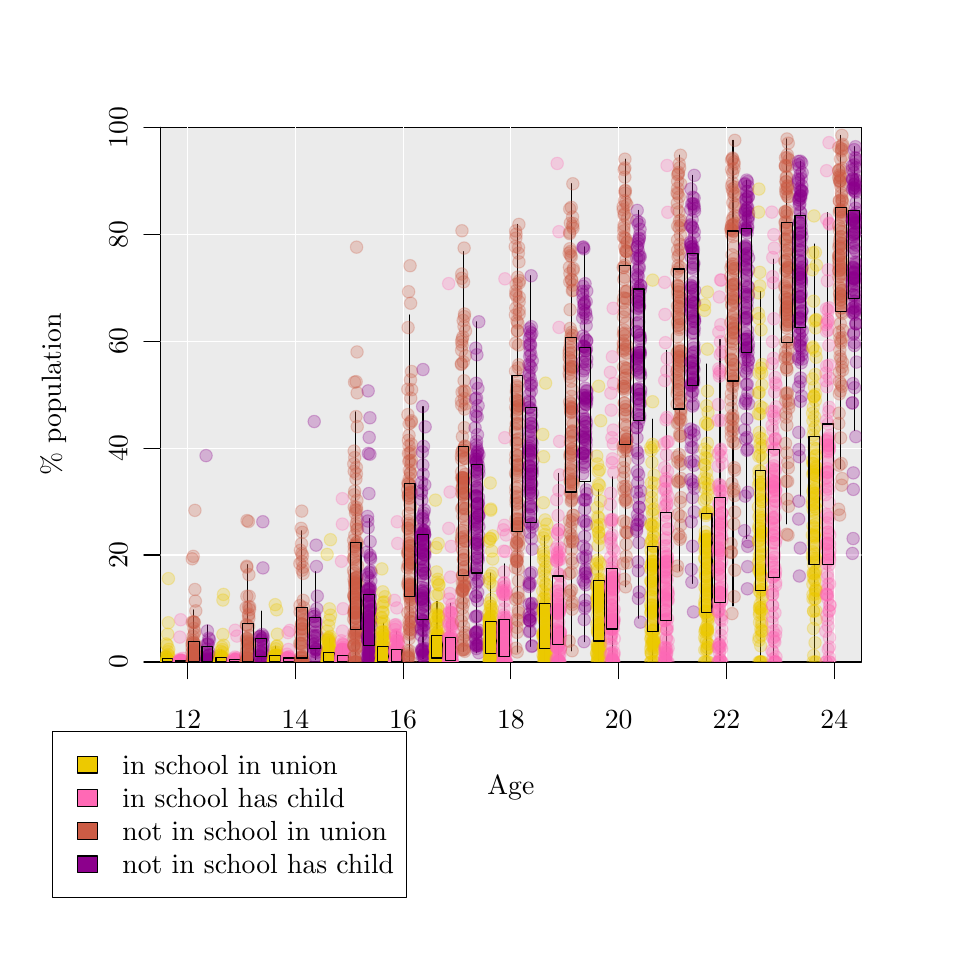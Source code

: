 % Created by tikzDevice version 0.6.1 on 2011-11-02 17:34:00
% !TEX encoding = UTF-8 Unicode
\begin{tikzpicture}[x=1pt,y=1pt]
\definecolor[named]{drawColor}{rgb}{0.00,0.00,0.00}
\definecolor[named]{fillColor}{rgb}{1.00,1.00,1.00}
\fill[color=fillColor,] (0,0) rectangle (325.21,325.21);
\begin{scope}
\path[clip] (  0.00,  0.00) rectangle (325.21,325.21);
\definecolor[named]{drawColor}{rgb}{0.15,0.00,0.33}
\definecolor[named]{drawColor}{rgb}{0.00,0.00,0.00}

\draw[color=drawColor,line cap=round,line join=round,fill opacity=0.00,] ( 57.74, 96.00) -- (291.48, 96.00);

\draw[color=drawColor,line cap=round,line join=round,fill opacity=0.00,] ( 57.74, 96.00) -- ( 57.74, 90.00);

\draw[color=drawColor,line cap=round,line join=round,fill opacity=0.00,] ( 96.70, 96.00) -- ( 96.70, 90.00);

\draw[color=drawColor,line cap=round,line join=round,fill opacity=0.00,] (135.65, 96.00) -- (135.65, 90.00);

\draw[color=drawColor,line cap=round,line join=round,fill opacity=0.00,] (174.61, 96.00) -- (174.61, 90.00);

\draw[color=drawColor,line cap=round,line join=round,fill opacity=0.00,] (213.56, 96.00) -- (213.56, 90.00);

\draw[color=drawColor,line cap=round,line join=round,fill opacity=0.00,] (252.52, 96.00) -- (252.52, 90.00);

\draw[color=drawColor,line cap=round,line join=round,fill opacity=0.00,] (291.48, 96.00) -- (291.48, 90.00);

\node[color=drawColor,anchor=base,inner sep=0pt, outer sep=0pt, scale=  1.00] at ( 57.74, 72.00) {12%
};

\node[color=drawColor,anchor=base,inner sep=0pt, outer sep=0pt, scale=  1.00] at ( 96.70, 72.00) {14%
};

\node[color=drawColor,anchor=base,inner sep=0pt, outer sep=0pt, scale=  1.00] at (135.65, 72.00) {16%
};

\node[color=drawColor,anchor=base,inner sep=0pt, outer sep=0pt, scale=  1.00] at (174.61, 72.00) {18%
};

\node[color=drawColor,anchor=base,inner sep=0pt, outer sep=0pt, scale=  1.00] at (213.56, 72.00) {20%
};

\node[color=drawColor,anchor=base,inner sep=0pt, outer sep=0pt, scale=  1.00] at (252.52, 72.00) {22%
};

\node[color=drawColor,anchor=base,inner sep=0pt, outer sep=0pt, scale=  1.00] at (291.48, 72.00) {24%
};

\draw[color=drawColor,line cap=round,line join=round,fill opacity=0.00,] ( 48.00, 96.00) -- ( 48.00,289.21);

\draw[color=drawColor,line cap=round,line join=round,fill opacity=0.00,] ( 48.00, 96.00) -- ( 42.00, 96.00);

\draw[color=drawColor,line cap=round,line join=round,fill opacity=0.00,] ( 48.00,134.64) -- ( 42.00,134.64);

\draw[color=drawColor,line cap=round,line join=round,fill opacity=0.00,] ( 48.00,173.29) -- ( 42.00,173.29);

\draw[color=drawColor,line cap=round,line join=round,fill opacity=0.00,] ( 48.00,211.93) -- ( 42.00,211.93);

\draw[color=drawColor,line cap=round,line join=round,fill opacity=0.00,] ( 48.00,250.57) -- ( 42.00,250.57);

\draw[color=drawColor,line cap=round,line join=round,fill opacity=0.00,] ( 48.00,289.21) -- ( 42.00,289.21);

\node[rotate= 90.00,color=drawColor,anchor=base,inner sep=0pt, outer sep=0pt, scale=  1.00] at ( 36.00, 96.00) {0%
};

\node[rotate= 90.00,color=drawColor,anchor=base,inner sep=0pt, outer sep=0pt, scale=  1.00] at ( 36.00,134.64) {20%
};

\node[rotate= 90.00,color=drawColor,anchor=base,inner sep=0pt, outer sep=0pt, scale=  1.00] at ( 36.00,173.29) {40%
};

\node[rotate= 90.00,color=drawColor,anchor=base,inner sep=0pt, outer sep=0pt, scale=  1.00] at ( 36.00,211.93) {60%
};

\node[rotate= 90.00,color=drawColor,anchor=base,inner sep=0pt, outer sep=0pt, scale=  1.00] at ( 36.00,250.57) {80%
};

\node[rotate= 90.00,color=drawColor,anchor=base,inner sep=0pt, outer sep=0pt, scale=  1.00] at ( 36.00,289.21) {100%
};

\draw[color=drawColor,line cap=round,line join=round,fill opacity=0.00,] ( 48.00, 96.00) --
	(301.21, 96.00) --
	(301.21,289.21) --
	( 48.00,289.21) --
	( 48.00, 96.00);
\end{scope}
\begin{scope}
\path[clip] (  0.00,  0.00) rectangle (325.21,325.21);
\definecolor[named]{drawColor}{rgb}{0.15,0.00,0.33}
\definecolor[named]{drawColor}{rgb}{0.00,0.00,0.00}

\node[color=drawColor,anchor=base,inner sep=0pt, outer sep=0pt, scale=  1.00] at (174.61, 48.00) {Age%
};

\node[rotate= 90.00,color=drawColor,anchor=base,inner sep=0pt, outer sep=0pt, scale=  1.00] at ( 12.00,192.61) {\% population%
};
\end{scope}
\begin{scope}
\path[clip] ( 48.00, 96.00) rectangle (301.21,289.21);
\definecolor[named]{drawColor}{rgb}{0.15,0.00,0.33}
\definecolor[named]{drawColor}{rgb}{0.00,0.00,0.00}
\definecolor[named]{fillColor}{rgb}{0.92,0.92,0.92}

\draw[color=drawColor,line cap=round,line join=round,fill=fillColor,] ( 48.00, 96.00) rectangle (301.21,289.21);
\definecolor[named]{drawColor}{rgb}{1.00,1.00,1.00}

\draw[color=drawColor,line cap=round,line join=round,fill opacity=0.00,] ( 57.74, 96.00) -- ( 57.74,289.21);

\draw[color=drawColor,line cap=round,line join=round,fill opacity=0.00,] ( 96.70, 96.00) -- ( 96.70,289.21);

\draw[color=drawColor,line cap=round,line join=round,fill opacity=0.00,] (135.65, 96.00) -- (135.65,289.21);

\draw[color=drawColor,line cap=round,line join=round,fill opacity=0.00,] (174.61, 96.00) -- (174.61,289.21);

\draw[color=drawColor,line cap=round,line join=round,fill opacity=0.00,] (213.56, 96.00) -- (213.56,289.21);

\draw[color=drawColor,line cap=round,line join=round,fill opacity=0.00,] (252.52, 96.00) -- (252.52,289.21);

\draw[color=drawColor,line cap=round,line join=round,fill opacity=0.00,] (291.48, 96.00) -- (291.48,289.21);

\draw[color=drawColor,line cap=round,line join=round,fill opacity=0.00,] ( 48.00,134.64) -- (301.21,134.64);

\draw[color=drawColor,line cap=round,line join=round,fill opacity=0.00,] ( 48.00,173.29) -- (301.21,173.29);

\draw[color=drawColor,line cap=round,line join=round,fill opacity=0.00,] ( 48.00,211.93) -- (301.21,211.93);

\draw[color=drawColor,line cap=round,line join=round,fill opacity=0.00,] ( 48.00,250.57) -- (301.21,250.57);
\definecolor[named]{drawColor}{rgb}{0.00,0.00,0.00}

\draw[color=drawColor,line cap=round,line join=round,fill opacity=0.00,] ( 50.53, 96.00) -- ( 50.53, 96.00);

\draw[color=drawColor,line cap=round,line join=round,fill opacity=0.00,] ( 50.53, 97.25) -- ( 50.53, 99.12);
\definecolor[named]{drawColor}{rgb}{0.93,0.79,0.00}
\definecolor[named]{fillColor}{rgb}{0.93,0.79,0.00}

\draw[color=drawColor,line cap=round,line join=round,fill=fillColor,fill opacity=0.25,draw opacity=0.25,] ( 51.17, 96.01) circle (  2.25);

\draw[color=drawColor,line cap=round,line join=round,fill=fillColor,fill opacity=0.25,draw opacity=0.25,] ( 51.04, 96.00) circle (  2.25);

\draw[color=drawColor,line cap=round,line join=round,fill=fillColor,fill opacity=0.25,draw opacity=0.25,] ( 49.77, 96.00) circle (  2.25);

\draw[color=drawColor,line cap=round,line join=round,fill=fillColor,fill opacity=0.25,draw opacity=0.25,] ( 50.45, 96.00) circle (  2.25);

\draw[color=drawColor,line cap=round,line join=round,fill=fillColor,fill opacity=0.25,draw opacity=0.25,] ( 51.30, 96.35) circle (  2.25);

\draw[color=drawColor,line cap=round,line join=round,fill=fillColor,fill opacity=0.25,draw opacity=0.25,] ( 50.13, 96.26) circle (  2.25);

\draw[color=drawColor,line cap=round,line join=round,fill=fillColor,fill opacity=0.25,draw opacity=0.25,] ( 51.04, 96.36) circle (  2.25);

\draw[color=drawColor,line cap=round,line join=round,fill=fillColor,fill opacity=0.25,draw opacity=0.25,] ( 51.09, 96.25) circle (  2.25);

\draw[color=drawColor,line cap=round,line join=round,fill=fillColor,fill opacity=0.25,draw opacity=0.25,] ( 50.31, 96.10) circle (  2.25);

\draw[color=drawColor,line cap=round,line join=round,fill=fillColor,fill opacity=0.25,draw opacity=0.25,] ( 49.93, 97.39) circle (  2.25);

\draw[color=drawColor,line cap=round,line join=round,fill=fillColor,fill opacity=0.25,draw opacity=0.25,] ( 50.13, 96.00) circle (  2.25);

\draw[color=drawColor,line cap=round,line join=round,fill=fillColor,fill opacity=0.25,draw opacity=0.25,] ( 50.31, 96.00) circle (  2.25);

\draw[color=drawColor,line cap=round,line join=round,fill=fillColor,fill opacity=0.25,draw opacity=0.25,] ( 50.49, 96.00) circle (  2.25);

\draw[color=drawColor,line cap=round,line join=round,fill=fillColor,fill opacity=0.25,draw opacity=0.25,] ( 50.12, 96.00) circle (  2.25);

\draw[color=drawColor,line cap=round,line join=round,fill=fillColor,fill opacity=0.25,draw opacity=0.25,] ( 49.86, 96.00) circle (  2.25);

\draw[color=drawColor,line cap=round,line join=round,fill=fillColor,fill opacity=0.25,draw opacity=0.25,] ( 50.52, 96.85) circle (  2.25);

\draw[color=drawColor,line cap=round,line join=round,fill=fillColor,fill opacity=0.25,draw opacity=0.25,] ( 49.98, 96.89) circle (  2.25);

\draw[color=drawColor,line cap=round,line join=round,fill=fillColor,fill opacity=0.25,draw opacity=0.25,] ( 50.99,100.56) circle (  2.25);

\draw[color=drawColor,line cap=round,line join=round,fill=fillColor,fill opacity=0.25,draw opacity=0.25,] ( 51.02, 96.00) circle (  2.25);

\draw[color=drawColor,line cap=round,line join=round,fill=fillColor,fill opacity=0.25,draw opacity=0.25,] ( 50.29, 96.00) circle (  2.25);

\draw[color=drawColor,line cap=round,line join=round,fill=fillColor,fill opacity=0.25,draw opacity=0.25,] ( 50.29, 96.00) circle (  2.25);

\draw[color=drawColor,line cap=round,line join=round,fill=fillColor,fill opacity=0.25,draw opacity=0.25,] ( 51.08, 98.18) circle (  2.25);

\draw[color=drawColor,line cap=round,line join=round,fill=fillColor,fill opacity=0.25,draw opacity=0.25,] ( 49.90, 96.00) circle (  2.25);

\draw[color=drawColor,line cap=round,line join=round,fill=fillColor,fill opacity=0.25,draw opacity=0.25,] ( 50.75, 98.65) circle (  2.25);

\draw[color=drawColor,line cap=round,line join=round,fill=fillColor,fill opacity=0.25,draw opacity=0.25,] ( 49.94, 96.23) circle (  2.25);

\draw[color=drawColor,line cap=round,line join=round,fill=fillColor,fill opacity=0.25,draw opacity=0.25,] ( 49.93, 96.69) circle (  2.25);

\draw[color=drawColor,line cap=round,line join=round,fill=fillColor,fill opacity=0.25,draw opacity=0.25,] ( 49.90, 97.80) circle (  2.25);

\draw[color=drawColor,line cap=round,line join=round,fill=fillColor,fill opacity=0.25,draw opacity=0.25,] ( 50.43, 96.65) circle (  2.25);

\draw[color=drawColor,line cap=round,line join=round,fill=fillColor,fill opacity=0.25,draw opacity=0.25,] ( 50.25, 96.00) circle (  2.25);

\draw[color=drawColor,line cap=round,line join=round,fill=fillColor,fill opacity=0.25,draw opacity=0.25,] ( 50.30, 97.11) circle (  2.25);

\draw[color=drawColor,line cap=round,line join=round,fill=fillColor,fill opacity=0.25,draw opacity=0.25,] ( 51.04, 96.40) circle (  2.25);

\draw[color=drawColor,line cap=round,line join=round,fill=fillColor,fill opacity=0.25,draw opacity=0.25,] ( 49.90, 96.00) circle (  2.25);

\draw[color=drawColor,line cap=round,line join=round,fill=fillColor,fill opacity=0.25,draw opacity=0.25,] ( 50.66, 96.23) circle (  2.25);

\draw[color=drawColor,line cap=round,line join=round,fill=fillColor,fill opacity=0.25,draw opacity=0.25,] ( 49.99, 97.86) circle (  2.25);

\draw[color=drawColor,line cap=round,line join=round,fill=fillColor,fill opacity=0.25,draw opacity=0.25,] ( 50.44,102.10) circle (  2.25);

\draw[color=drawColor,line cap=round,line join=round,fill=fillColor,fill opacity=0.25,draw opacity=0.25,] ( 50.99, 96.07) circle (  2.25);

\draw[color=drawColor,line cap=round,line join=round,fill=fillColor,fill opacity=0.25,draw opacity=0.25,] ( 49.92, 96.00) circle (  2.25);

\draw[color=drawColor,line cap=round,line join=round,fill=fillColor,fill opacity=0.25,draw opacity=0.25,] ( 51.11, 96.00) circle (  2.25);

\draw[color=drawColor,line cap=round,line join=round,fill=fillColor,fill opacity=0.25,draw opacity=0.25,] ( 50.89, 96.01) circle (  2.25);

\draw[color=drawColor,line cap=round,line join=round,fill=fillColor,fill opacity=0.25,draw opacity=0.25,] ( 50.82,110.18) circle (  2.25);

\draw[color=drawColor,line cap=round,line join=round,fill=fillColor,fill opacity=0.25,draw opacity=0.25,] ( 50.86,126.14) circle (  2.25);

\draw[color=drawColor,line cap=round,line join=round,fill=fillColor,fill opacity=0.25,draw opacity=0.25,] ( 50.05,102.55) circle (  2.25);

\draw[color=drawColor,line cap=round,line join=round,fill=fillColor,fill opacity=0.25,draw opacity=0.25,] ( 49.77, 96.00) circle (  2.25);

\draw[color=drawColor,line cap=round,line join=round,fill=fillColor,fill opacity=0.25,draw opacity=0.25,] ( 50.96, 97.63) circle (  2.25);

\draw[color=drawColor,line cap=round,line join=round,fill=fillColor,fill opacity=0.25,draw opacity=0.25,] ( 49.97, 96.09) circle (  2.25);

\draw[color=drawColor,line cap=round,line join=round,fill=fillColor,fill opacity=0.25,draw opacity=0.25,] ( 50.28, 96.00) circle (  2.25);

\draw[color=drawColor,line cap=round,line join=round,fill=fillColor,fill opacity=0.25,draw opacity=0.25,] ( 50.62,106.06) circle (  2.25);

\draw[color=drawColor,line cap=round,line join=round,fill=fillColor,fill opacity=0.25,draw opacity=0.25,] ( 49.88, 96.00) circle (  2.25);

\draw[color=drawColor,line cap=round,line join=round,fill=fillColor,fill opacity=0.25,draw opacity=0.25,] ( 49.84, 97.83) circle (  2.25);

\draw[color=drawColor,line cap=round,line join=round,fill=fillColor,fill opacity=0.25,draw opacity=0.25,] ( 50.28, 96.59) circle (  2.25);

\draw[color=drawColor,line cap=round,line join=round,fill=fillColor,fill opacity=0.25,draw opacity=0.25,] ( 50.73, 99.71) circle (  2.25);

\draw[color=drawColor,line cap=round,line join=round,fill=fillColor,fill opacity=0.25,draw opacity=0.25,] ( 50.71, 96.00) circle (  2.25);

\draw[color=drawColor,line cap=round,line join=round,fill=fillColor,fill opacity=0.25,draw opacity=0.25,] ( 50.54, 96.05) circle (  2.25);

\draw[color=drawColor,line cap=round,line join=round,fill=fillColor,fill opacity=0.25,draw opacity=0.25,] ( 50.32, 96.02) circle (  2.25);

\draw[color=drawColor,line cap=round,line join=round,fill=fillColor,fill opacity=0.25,draw opacity=0.25,] ( 51.19, 96.00) circle (  2.25);
\definecolor[named]{drawColor}{rgb}{0.00,0.00,0.00}

\draw[color=drawColor,line cap=round,line join=round,fill opacity=0.00,] ( 48.58, 96.00) rectangle ( 52.48, 97.25);

\draw[color=drawColor,line cap=round,line join=round,fill opacity=0.00,] ( 55.40, 96.00) -- ( 55.40, 96.00);

\draw[color=drawColor,line cap=round,line join=round,fill opacity=0.00,] ( 55.40, 96.48) -- ( 55.40, 97.19);
\definecolor[named]{drawColor}{rgb}{1.00,0.41,0.71}
\definecolor[named]{fillColor}{rgb}{1.00,0.41,0.71}

\draw[color=drawColor,line cap=round,line join=round,fill=fillColor,fill opacity=0.25,draw opacity=0.25,] ( 55.68, 96.00) circle (  2.25);

\draw[color=drawColor,line cap=round,line join=round,fill=fillColor,fill opacity=0.25,draw opacity=0.25,] ( 55.32, 96.00) circle (  2.25);

\draw[color=drawColor,line cap=round,line join=round,fill=fillColor,fill opacity=0.25,draw opacity=0.25,] ( 55.22, 96.10) circle (  2.25);

\draw[color=drawColor,line cap=round,line join=round,fill=fillColor,fill opacity=0.25,draw opacity=0.25,] ( 55.49, 96.03) circle (  2.25);

\draw[color=drawColor,line cap=round,line join=round,fill=fillColor,fill opacity=0.25,draw opacity=0.25,] ( 55.01, 96.00) circle (  2.25);

\draw[color=drawColor,line cap=round,line join=round,fill=fillColor,fill opacity=0.25,draw opacity=0.25,] ( 55.56, 96.25) circle (  2.25);

\draw[color=drawColor,line cap=round,line join=round,fill=fillColor,fill opacity=0.25,draw opacity=0.25,] ( 56.09, 97.33) circle (  2.25);

\draw[color=drawColor,line cap=round,line join=round,fill=fillColor,fill opacity=0.25,draw opacity=0.25,] ( 54.78, 96.07) circle (  2.25);

\draw[color=drawColor,line cap=round,line join=round,fill=fillColor,fill opacity=0.25,draw opacity=0.25,] ( 55.30,111.26) circle (  2.25);

\draw[color=drawColor,line cap=round,line join=round,fill=fillColor,fill opacity=0.25,draw opacity=0.25,] ( 55.27, 96.00) circle (  2.25);

\draw[color=drawColor,line cap=round,line join=round,fill=fillColor,fill opacity=0.25,draw opacity=0.25,] ( 54.97,105.00) circle (  2.25);

\draw[color=drawColor,line cap=round,line join=round,fill=fillColor,fill opacity=0.25,draw opacity=0.25,] ( 55.24, 96.40) circle (  2.25);

\draw[color=drawColor,line cap=round,line join=round,fill=fillColor,fill opacity=0.25,draw opacity=0.25,] ( 55.98, 96.54) circle (  2.25);

\draw[color=drawColor,line cap=round,line join=round,fill=fillColor,fill opacity=0.25,draw opacity=0.25,] ( 54.75, 96.00) circle (  2.25);

\draw[color=drawColor,line cap=round,line join=round,fill=fillColor,fill opacity=0.25,draw opacity=0.25,] ( 55.87, 96.03) circle (  2.25);

\draw[color=drawColor,line cap=round,line join=round,fill=fillColor,fill opacity=0.25,draw opacity=0.25,] ( 55.32, 96.40) circle (  2.25);

\draw[color=drawColor,line cap=round,line join=round,fill=fillColor,fill opacity=0.25,draw opacity=0.25,] ( 55.77, 96.00) circle (  2.25);

\draw[color=drawColor,line cap=round,line join=round,fill=fillColor,fill opacity=0.25,draw opacity=0.25,] ( 55.09, 96.37) circle (  2.25);

\draw[color=drawColor,line cap=round,line join=round,fill=fillColor,fill opacity=0.25,draw opacity=0.25,] ( 55.38, 96.00) circle (  2.25);

\draw[color=drawColor,line cap=round,line join=round,fill=fillColor,fill opacity=0.25,draw opacity=0.25,] ( 56.17, 96.00) circle (  2.25);

\draw[color=drawColor,line cap=round,line join=round,fill=fillColor,fill opacity=0.25,draw opacity=0.25,] ( 55.79, 96.51) circle (  2.25);

\draw[color=drawColor,line cap=round,line join=round,fill=fillColor,fill opacity=0.25,draw opacity=0.25,] ( 55.53, 96.00) circle (  2.25);

\draw[color=drawColor,line cap=round,line join=round,fill=fillColor,fill opacity=0.25,draw opacity=0.25,] ( 55.04, 96.48) circle (  2.25);

\draw[color=drawColor,line cap=round,line join=round,fill=fillColor,fill opacity=0.25,draw opacity=0.25,] ( 55.71, 96.55) circle (  2.25);

\draw[color=drawColor,line cap=round,line join=round,fill=fillColor,fill opacity=0.25,draw opacity=0.25,] ( 54.62, 96.42) circle (  2.25);

\draw[color=drawColor,line cap=round,line join=round,fill=fillColor,fill opacity=0.25,draw opacity=0.25,] ( 54.94, 96.27) circle (  2.25);

\draw[color=drawColor,line cap=round,line join=round,fill=fillColor,fill opacity=0.25,draw opacity=0.25,] ( 54.76, 96.48) circle (  2.25);

\draw[color=drawColor,line cap=round,line join=round,fill=fillColor,fill opacity=0.25,draw opacity=0.25,] ( 54.94, 97.00) circle (  2.25);

\draw[color=drawColor,line cap=round,line join=round,fill=fillColor,fill opacity=0.25,draw opacity=0.25,] ( 55.79, 96.11) circle (  2.25);
\definecolor[named]{drawColor}{rgb}{0.00,0.00,0.00}

\draw[color=drawColor,line cap=round,line join=round,fill opacity=0.00,] ( 53.45, 96.00) rectangle ( 57.35, 96.48);

\draw[color=drawColor,line cap=round,line join=round,fill opacity=0.00,] ( 60.08, 96.00) -- ( 60.08, 96.00);

\draw[color=drawColor,line cap=round,line join=round,fill opacity=0.00,] ( 60.08,103.51) -- ( 60.08,114.78);
\definecolor[named]{drawColor}{rgb}{0.80,0.36,0.27}
\definecolor[named]{fillColor}{rgb}{0.80,0.36,0.27}

\draw[color=drawColor,line cap=round,line join=round,fill=fillColor,fill opacity=0.25,draw opacity=0.25,] ( 59.82, 98.51) circle (  2.25);

\draw[color=drawColor,line cap=round,line join=round,fill=fillColor,fill opacity=0.25,draw opacity=0.25,] ( 59.35, 96.00) circle (  2.25);

\draw[color=drawColor,line cap=round,line join=round,fill=fillColor,fill opacity=0.25,draw opacity=0.25,] ( 60.68, 96.00) circle (  2.25);

\draw[color=drawColor,line cap=round,line join=round,fill=fillColor,fill opacity=0.25,draw opacity=0.25,] ( 60.65, 96.00) circle (  2.25);

\draw[color=drawColor,line cap=round,line join=round,fill=fillColor,fill opacity=0.25,draw opacity=0.25,] ( 59.37, 99.51) circle (  2.25);

\draw[color=drawColor,line cap=round,line join=round,fill=fillColor,fill opacity=0.25,draw opacity=0.25,] ( 60.36,106.96) circle (  2.25);

\draw[color=drawColor,line cap=round,line join=round,fill=fillColor,fill opacity=0.25,draw opacity=0.25,] ( 59.70, 97.32) circle (  2.25);

\draw[color=drawColor,line cap=round,line join=round,fill=fillColor,fill opacity=0.25,draw opacity=0.25,] ( 59.47, 96.00) circle (  2.25);

\draw[color=drawColor,line cap=round,line join=round,fill=fillColor,fill opacity=0.25,draw opacity=0.25,] ( 60.07, 99.16) circle (  2.25);

\draw[color=drawColor,line cap=round,line join=round,fill=fillColor,fill opacity=0.25,draw opacity=0.25,] ( 59.84, 99.77) circle (  2.25);

\draw[color=drawColor,line cap=round,line join=round,fill=fillColor,fill opacity=0.25,draw opacity=0.25,] ( 60.81, 96.00) circle (  2.25);

\draw[color=drawColor,line cap=round,line join=round,fill=fillColor,fill opacity=0.25,draw opacity=0.25,] ( 59.63,103.82) circle (  2.25);

\draw[color=drawColor,line cap=round,line join=round,fill=fillColor,fill opacity=0.25,draw opacity=0.25,] ( 59.70, 96.00) circle (  2.25);

\draw[color=drawColor,line cap=round,line join=round,fill=fillColor,fill opacity=0.25,draw opacity=0.25,] ( 59.89, 96.00) circle (  2.25);

\draw[color=drawColor,line cap=round,line join=round,fill=fillColor,fill opacity=0.25,draw opacity=0.25,] ( 59.46, 97.22) circle (  2.25);

\draw[color=drawColor,line cap=round,line join=round,fill=fillColor,fill opacity=0.25,draw opacity=0.25,] ( 59.73, 96.00) circle (  2.25);

\draw[color=drawColor,line cap=round,line join=round,fill=fillColor,fill opacity=0.25,draw opacity=0.25,] ( 60.25, 96.00) circle (  2.25);

\draw[color=drawColor,line cap=round,line join=round,fill=fillColor,fill opacity=0.25,draw opacity=0.25,] ( 59.90,100.81) circle (  2.25);

\draw[color=drawColor,line cap=round,line join=round,fill=fillColor,fill opacity=0.25,draw opacity=0.25,] ( 59.91,100.35) circle (  2.25);

\draw[color=drawColor,line cap=round,line join=round,fill=fillColor,fill opacity=0.25,draw opacity=0.25,] ( 59.90,110.48) circle (  2.25);

\draw[color=drawColor,line cap=round,line join=round,fill=fillColor,fill opacity=0.25,draw opacity=0.25,] ( 60.55, 96.07) circle (  2.25);

\draw[color=drawColor,line cap=round,line join=round,fill=fillColor,fill opacity=0.25,draw opacity=0.25,] ( 59.68, 96.14) circle (  2.25);

\draw[color=drawColor,line cap=round,line join=round,fill=fillColor,fill opacity=0.25,draw opacity=0.25,] ( 60.51, 96.00) circle (  2.25);

\draw[color=drawColor,line cap=round,line join=round,fill=fillColor,fill opacity=0.25,draw opacity=0.25,] ( 59.48, 96.00) circle (  2.25);

\draw[color=drawColor,line cap=round,line join=round,fill=fillColor,fill opacity=0.25,draw opacity=0.25,] ( 60.03, 96.00) circle (  2.25);

\draw[color=drawColor,line cap=round,line join=round,fill=fillColor,fill opacity=0.25,draw opacity=0.25,] ( 59.89,100.20) circle (  2.25);

\draw[color=drawColor,line cap=round,line join=round,fill=fillColor,fill opacity=0.25,draw opacity=0.25,] ( 60.20, 96.00) circle (  2.25);

\draw[color=drawColor,line cap=round,line join=round,fill=fillColor,fill opacity=0.25,draw opacity=0.25,] ( 60.01,108.13) circle (  2.25);

\draw[color=drawColor,line cap=round,line join=round,fill=fillColor,fill opacity=0.25,draw opacity=0.25,] ( 59.47,133.28) circle (  2.25);

\draw[color=drawColor,line cap=round,line join=round,fill=fillColor,fill opacity=0.25,draw opacity=0.25,] ( 59.39,101.20) circle (  2.25);

\draw[color=drawColor,line cap=round,line join=round,fill=fillColor,fill opacity=0.25,draw opacity=0.25,] ( 59.72,103.21) circle (  2.25);

\draw[color=drawColor,line cap=round,line join=round,fill=fillColor,fill opacity=0.25,draw opacity=0.25,] ( 60.54, 98.58) circle (  2.25);

\draw[color=drawColor,line cap=round,line join=round,fill=fillColor,fill opacity=0.25,draw opacity=0.25,] ( 59.72, 96.00) circle (  2.25);

\draw[color=drawColor,line cap=round,line join=round,fill=fillColor,fill opacity=0.25,draw opacity=0.25,] ( 59.49,102.36) circle (  2.25);

\draw[color=drawColor,line cap=round,line join=round,fill=fillColor,fill opacity=0.25,draw opacity=0.25,] ( 60.20,110.33) circle (  2.25);

\draw[color=drawColor,line cap=round,line join=round,fill=fillColor,fill opacity=0.25,draw opacity=0.25,] ( 60.71, 98.62) circle (  2.25);

\draw[color=drawColor,line cap=round,line join=round,fill=fillColor,fill opacity=0.25,draw opacity=0.25,] ( 60.19, 96.92) circle (  2.25);

\draw[color=drawColor,line cap=round,line join=round,fill=fillColor,fill opacity=0.25,draw opacity=0.25,] ( 60.21,102.86) circle (  2.25);

\draw[color=drawColor,line cap=round,line join=round,fill=fillColor,fill opacity=0.25,draw opacity=0.25,] ( 60.10,110.41) circle (  2.25);

\draw[color=drawColor,line cap=round,line join=round,fill=fillColor,fill opacity=0.25,draw opacity=0.25,] ( 60.59,118.01) circle (  2.25);

\draw[color=drawColor,line cap=round,line join=round,fill=fillColor,fill opacity=0.25,draw opacity=0.25,] ( 60.13, 96.00) circle (  2.25);

\draw[color=drawColor,line cap=round,line join=round,fill=fillColor,fill opacity=0.25,draw opacity=0.25,] ( 59.47, 96.00) circle (  2.25);

\draw[color=drawColor,line cap=round,line join=round,fill=fillColor,fill opacity=0.25,draw opacity=0.25,] ( 59.76, 96.00) circle (  2.25);

\draw[color=drawColor,line cap=round,line join=round,fill=fillColor,fill opacity=0.25,draw opacity=0.25,] ( 59.74, 98.52) circle (  2.25);

\draw[color=drawColor,line cap=round,line join=round,fill=fillColor,fill opacity=0.25,draw opacity=0.25,] ( 60.43,150.79) circle (  2.25);

\draw[color=drawColor,line cap=round,line join=round,fill=fillColor,fill opacity=0.25,draw opacity=0.25,] ( 59.84,134.18) circle (  2.25);

\draw[color=drawColor,line cap=round,line join=round,fill=fillColor,fill opacity=0.25,draw opacity=0.25,] ( 60.75,114.48) circle (  2.25);

\draw[color=drawColor,line cap=round,line join=round,fill=fillColor,fill opacity=0.25,draw opacity=0.25,] ( 60.42, 96.00) circle (  2.25);

\draw[color=drawColor,line cap=round,line join=round,fill=fillColor,fill opacity=0.25,draw opacity=0.25,] ( 59.75,105.22) circle (  2.25);

\draw[color=drawColor,line cap=round,line join=round,fill=fillColor,fill opacity=0.25,draw opacity=0.25,] ( 60.44,102.26) circle (  2.25);

\draw[color=drawColor,line cap=round,line join=round,fill=fillColor,fill opacity=0.25,draw opacity=0.25,] ( 60.43,122.20) circle (  2.25);

\draw[color=drawColor,line cap=round,line join=round,fill=fillColor,fill opacity=0.25,draw opacity=0.25,] ( 59.47,110.44) circle (  2.25);

\draw[color=drawColor,line cap=round,line join=round,fill=fillColor,fill opacity=0.25,draw opacity=0.25,] ( 60.74,100.70) circle (  2.25);

\draw[color=drawColor,line cap=round,line join=round,fill=fillColor,fill opacity=0.25,draw opacity=0.25,] ( 60.82, 96.86) circle (  2.25);

\draw[color=drawColor,line cap=round,line join=round,fill=fillColor,fill opacity=0.25,draw opacity=0.25,] ( 60.14,106.10) circle (  2.25);

\draw[color=drawColor,line cap=round,line join=round,fill=fillColor,fill opacity=0.25,draw opacity=0.25,] ( 60.30, 96.00) circle (  2.25);

\draw[color=drawColor,line cap=round,line join=round,fill=fillColor,fill opacity=0.25,draw opacity=0.25,] ( 59.38,102.77) circle (  2.25);

\draw[color=drawColor,line cap=round,line join=round,fill=fillColor,fill opacity=0.25,draw opacity=0.25,] ( 59.81, 96.13) circle (  2.25);

\draw[color=drawColor,line cap=round,line join=round,fill=fillColor,fill opacity=0.25,draw opacity=0.25,] ( 60.73, 96.09) circle (  2.25);
\definecolor[named]{drawColor}{rgb}{0.00,0.00,0.00}

\draw[color=drawColor,line cap=round,line join=round,fill opacity=0.00,] ( 58.13, 96.00) rectangle ( 62.02,103.51);

\draw[color=drawColor,line cap=round,line join=round,fill opacity=0.00,] ( 64.95, 96.28) -- ( 64.95, 96.00);

\draw[color=drawColor,line cap=round,line join=round,fill opacity=0.00,] ( 64.95,101.49) -- ( 64.95,109.32);
\definecolor[named]{drawColor}{rgb}{0.55,0.00,0.55}
\definecolor[named]{fillColor}{rgb}{0.55,0.00,0.55}

\draw[color=drawColor,line cap=round,line join=round,fill=fillColor,fill opacity=0.25,draw opacity=0.25,] ( 65.18, 96.00) circle (  2.25);

\draw[color=drawColor,line cap=round,line join=round,fill=fillColor,fill opacity=0.25,draw opacity=0.25,] ( 65.64,104.07) circle (  2.25);

\draw[color=drawColor,line cap=round,line join=round,fill=fillColor,fill opacity=0.25,draw opacity=0.25,] ( 65.03, 96.79) circle (  2.25);

\draw[color=drawColor,line cap=round,line join=round,fill=fillColor,fill opacity=0.25,draw opacity=0.25,] ( 65.25, 97.03) circle (  2.25);

\draw[color=drawColor,line cap=round,line join=round,fill=fillColor,fill opacity=0.25,draw opacity=0.25,] ( 65.17,102.30) circle (  2.25);

\draw[color=drawColor,line cap=round,line join=round,fill=fillColor,fill opacity=0.25,draw opacity=0.25,] ( 65.49, 98.63) circle (  2.25);

\draw[color=drawColor,line cap=round,line join=round,fill=fillColor,fill opacity=0.25,draw opacity=0.25,] ( 65.16, 96.00) circle (  2.25);

\draw[color=drawColor,line cap=round,line join=round,fill=fillColor,fill opacity=0.25,draw opacity=0.25,] ( 64.46,170.57) circle (  2.25);

\draw[color=drawColor,line cap=round,line join=round,fill=fillColor,fill opacity=0.25,draw opacity=0.25,] ( 65.44,104.63) circle (  2.25);

\draw[color=drawColor,line cap=round,line join=round,fill=fillColor,fill opacity=0.25,draw opacity=0.25,] ( 64.81, 97.70) circle (  2.25);

\draw[color=drawColor,line cap=round,line join=round,fill=fillColor,fill opacity=0.25,draw opacity=0.25,] ( 64.69, 97.09) circle (  2.25);

\draw[color=drawColor,line cap=round,line join=round,fill=fillColor,fill opacity=0.25,draw opacity=0.25,] ( 65.36, 96.00) circle (  2.25);

\draw[color=drawColor,line cap=round,line join=round,fill=fillColor,fill opacity=0.25,draw opacity=0.25,] ( 65.58, 96.55) circle (  2.25);

\draw[color=drawColor,line cap=round,line join=round,fill=fillColor,fill opacity=0.25,draw opacity=0.25,] ( 65.59, 96.00) circle (  2.25);

\draw[color=drawColor,line cap=round,line join=round,fill=fillColor,fill opacity=0.25,draw opacity=0.25,] ( 65.61, 96.00) circle (  2.25);

\draw[color=drawColor,line cap=round,line join=round,fill=fillColor,fill opacity=0.25,draw opacity=0.25,] ( 65.59, 98.49) circle (  2.25);

\draw[color=drawColor,line cap=round,line join=round,fill=fillColor,fill opacity=0.25,draw opacity=0.25,] ( 64.95,107.23) circle (  2.25);

\draw[color=drawColor,line cap=round,line join=round,fill=fillColor,fill opacity=0.25,draw opacity=0.25,] ( 64.38, 96.00) circle (  2.25);

\draw[color=drawColor,line cap=round,line join=round,fill=fillColor,fill opacity=0.25,draw opacity=0.25,] ( 64.56, 96.00) circle (  2.25);

\draw[color=drawColor,line cap=round,line join=round,fill=fillColor,fill opacity=0.25,draw opacity=0.25,] ( 64.68,100.69) circle (  2.25);

\draw[color=drawColor,line cap=round,line join=round,fill=fillColor,fill opacity=0.25,draw opacity=0.25,] ( 65.31, 98.28) circle (  2.25);

\draw[color=drawColor,line cap=round,line join=round,fill=fillColor,fill opacity=0.25,draw opacity=0.25,] ( 65.64, 99.54) circle (  2.25);

\draw[color=drawColor,line cap=round,line join=round,fill=fillColor,fill opacity=0.25,draw opacity=0.25,] ( 65.16,102.68) circle (  2.25);

\draw[color=drawColor,line cap=round,line join=round,fill=fillColor,fill opacity=0.25,draw opacity=0.25,] ( 65.08, 96.58) circle (  2.25);

\draw[color=drawColor,line cap=round,line join=round,fill=fillColor,fill opacity=0.25,draw opacity=0.25,] ( 65.16, 97.40) circle (  2.25);

\draw[color=drawColor,line cap=round,line join=round,fill=fillColor,fill opacity=0.25,draw opacity=0.25,] ( 64.51, 98.01) circle (  2.25);

\draw[color=drawColor,line cap=round,line join=round,fill=fillColor,fill opacity=0.25,draw opacity=0.25,] ( 64.67,102.36) circle (  2.25);
\definecolor[named]{drawColor}{rgb}{0.00,0.00,0.00}

\draw[color=drawColor,line cap=round,line join=round,fill opacity=0.00,] ( 63.00, 96.28) rectangle ( 66.89,101.49);

\draw[color=drawColor,line cap=round,line join=round,fill opacity=0.00,] ( 70.01, 96.00) -- ( 70.01, 96.00);

\draw[color=drawColor,line cap=round,line join=round,fill opacity=0.00,] ( 70.01, 97.70) -- ( 70.01,100.25);
\definecolor[named]{drawColor}{rgb}{0.93,0.79,0.00}
\definecolor[named]{fillColor}{rgb}{0.93,0.79,0.00}

\draw[color=drawColor,line cap=round,line join=round,fill=fillColor,fill opacity=0.25,draw opacity=0.25,] ( 69.87, 96.05) circle (  2.25);

\draw[color=drawColor,line cap=round,line join=round,fill=fillColor,fill opacity=0.25,draw opacity=0.25,] ( 69.59, 96.00) circle (  2.25);

\draw[color=drawColor,line cap=round,line join=round,fill=fillColor,fill opacity=0.25,draw opacity=0.25,] ( 70.05, 96.00) circle (  2.25);

\draw[color=drawColor,line cap=round,line join=round,fill=fillColor,fill opacity=0.25,draw opacity=0.25,] ( 69.91, 96.00) circle (  2.25);

\draw[color=drawColor,line cap=round,line join=round,fill=fillColor,fill opacity=0.25,draw opacity=0.25,] ( 69.96, 96.28) circle (  2.25);

\draw[color=drawColor,line cap=round,line join=round,fill=fillColor,fill opacity=0.25,draw opacity=0.25,] ( 70.28, 96.45) circle (  2.25);

\draw[color=drawColor,line cap=round,line join=round,fill=fillColor,fill opacity=0.25,draw opacity=0.25,] ( 69.86, 96.23) circle (  2.25);

\draw[color=drawColor,line cap=round,line join=round,fill=fillColor,fill opacity=0.25,draw opacity=0.25,] ( 70.00, 97.58) circle (  2.25);

\draw[color=drawColor,line cap=round,line join=round,fill=fillColor,fill opacity=0.25,draw opacity=0.25,] ( 70.61, 96.61) circle (  2.25);

\draw[color=drawColor,line cap=round,line join=round,fill=fillColor,fill opacity=0.25,draw opacity=0.25,] ( 70.15, 97.34) circle (  2.25);

\draw[color=drawColor,line cap=round,line join=round,fill=fillColor,fill opacity=0.25,draw opacity=0.25,] ( 69.82, 96.00) circle (  2.25);

\draw[color=drawColor,line cap=round,line join=round,fill=fillColor,fill opacity=0.25,draw opacity=0.25,] ( 69.40, 96.00) circle (  2.25);

\draw[color=drawColor,line cap=round,line join=round,fill=fillColor,fill opacity=0.25,draw opacity=0.25,] ( 69.68, 96.00) circle (  2.25);

\draw[color=drawColor,line cap=round,line join=round,fill=fillColor,fill opacity=0.25,draw opacity=0.25,] ( 69.56, 96.04) circle (  2.25);

\draw[color=drawColor,line cap=round,line join=round,fill=fillColor,fill opacity=0.25,draw opacity=0.25,] ( 70.15, 96.00) circle (  2.25);

\draw[color=drawColor,line cap=round,line join=round,fill=fillColor,fill opacity=0.25,draw opacity=0.25,] ( 70.71, 96.88) circle (  2.25);

\draw[color=drawColor,line cap=round,line join=round,fill=fillColor,fill opacity=0.25,draw opacity=0.25,] ( 69.35, 96.34) circle (  2.25);

\draw[color=drawColor,line cap=round,line join=round,fill=fillColor,fill opacity=0.25,draw opacity=0.25,] ( 70.32,100.49) circle (  2.25);

\draw[color=drawColor,line cap=round,line join=round,fill=fillColor,fill opacity=0.25,draw opacity=0.25,] ( 70.03, 96.00) circle (  2.25);

\draw[color=drawColor,line cap=round,line join=round,fill=fillColor,fill opacity=0.25,draw opacity=0.25,] ( 69.75, 96.00) circle (  2.25);

\draw[color=drawColor,line cap=round,line join=round,fill=fillColor,fill opacity=0.25,draw opacity=0.25,] ( 70.27, 97.85) circle (  2.25);

\draw[color=drawColor,line cap=round,line join=round,fill=fillColor,fill opacity=0.25,draw opacity=0.25,] ( 69.33, 96.00) circle (  2.25);

\draw[color=drawColor,line cap=round,line join=round,fill=fillColor,fill opacity=0.25,draw opacity=0.25,] ( 69.48, 98.45) circle (  2.25);

\draw[color=drawColor,line cap=round,line join=round,fill=fillColor,fill opacity=0.25,draw opacity=0.25,] ( 70.48, 96.47) circle (  2.25);

\draw[color=drawColor,line cap=round,line join=round,fill=fillColor,fill opacity=0.25,draw opacity=0.25,] ( 69.32, 96.71) circle (  2.25);

\draw[color=drawColor,line cap=round,line join=round,fill=fillColor,fill opacity=0.25,draw opacity=0.25,] ( 69.86, 97.86) circle (  2.25);

\draw[color=drawColor,line cap=round,line join=round,fill=fillColor,fill opacity=0.25,draw opacity=0.25,] ( 69.82, 96.65) circle (  2.25);

\draw[color=drawColor,line cap=round,line join=round,fill=fillColor,fill opacity=0.25,draw opacity=0.25,] ( 70.09, 96.00) circle (  2.25);

\draw[color=drawColor,line cap=round,line join=round,fill=fillColor,fill opacity=0.25,draw opacity=0.25,] ( 70.55, 97.10) circle (  2.25);

\draw[color=drawColor,line cap=round,line join=round,fill=fillColor,fill opacity=0.25,draw opacity=0.25,] ( 70.27, 97.49) circle (  2.25);

\draw[color=drawColor,line cap=round,line join=round,fill=fillColor,fill opacity=0.25,draw opacity=0.25,] ( 70.75, 96.32) circle (  2.25);

\draw[color=drawColor,line cap=round,line join=round,fill=fillColor,fill opacity=0.25,draw opacity=0.25,] ( 69.97, 97.47) circle (  2.25);

\draw[color=drawColor,line cap=round,line join=round,fill=fillColor,fill opacity=0.25,draw opacity=0.25,] ( 70.17,101.41) circle (  2.25);

\draw[color=drawColor,line cap=round,line join=round,fill=fillColor,fill opacity=0.25,draw opacity=0.25,] ( 70.65, 96.07) circle (  2.25);

\draw[color=drawColor,line cap=round,line join=round,fill=fillColor,fill opacity=0.25,draw opacity=0.25,] ( 70.27, 96.00) circle (  2.25);

\draw[color=drawColor,line cap=round,line join=round,fill=fillColor,fill opacity=0.25,draw opacity=0.25,] ( 70.52, 96.00) circle (  2.25);

\draw[color=drawColor,line cap=round,line join=round,fill=fillColor,fill opacity=0.25,draw opacity=0.25,] ( 69.85, 96.06) circle (  2.25);

\draw[color=drawColor,line cap=round,line join=round,fill=fillColor,fill opacity=0.25,draw opacity=0.25,] ( 70.75,120.42) circle (  2.25);

\draw[color=drawColor,line cap=round,line join=round,fill=fillColor,fill opacity=0.25,draw opacity=0.25,] ( 70.56,118.38) circle (  2.25);

\draw[color=drawColor,line cap=round,line join=round,fill=fillColor,fill opacity=0.25,draw opacity=0.25,] ( 70.79,102.07) circle (  2.25);

\draw[color=drawColor,line cap=round,line join=round,fill=fillColor,fill opacity=0.25,draw opacity=0.25,] ( 70.66, 97.65) circle (  2.25);

\draw[color=drawColor,line cap=round,line join=round,fill=fillColor,fill opacity=0.25,draw opacity=0.25,] ( 69.89, 96.12) circle (  2.25);

\draw[color=drawColor,line cap=round,line join=round,fill=fillColor,fill opacity=0.25,draw opacity=0.25,] ( 70.34, 96.02) circle (  2.25);

\draw[color=drawColor,line cap=round,line join=round,fill=fillColor,fill opacity=0.25,draw opacity=0.25,] ( 70.52,105.96) circle (  2.25);

\draw[color=drawColor,line cap=round,line join=round,fill=fillColor,fill opacity=0.25,draw opacity=0.25,] ( 69.46, 96.00) circle (  2.25);

\draw[color=drawColor,line cap=round,line join=round,fill=fillColor,fill opacity=0.25,draw opacity=0.25,] ( 69.94, 97.89) circle (  2.25);

\draw[color=drawColor,line cap=round,line join=round,fill=fillColor,fill opacity=0.25,draw opacity=0.25,] ( 69.79, 99.83) circle (  2.25);

\draw[color=drawColor,line cap=round,line join=round,fill=fillColor,fill opacity=0.25,draw opacity=0.25,] ( 70.51, 99.37) circle (  2.25);

\draw[color=drawColor,line cap=round,line join=round,fill=fillColor,fill opacity=0.25,draw opacity=0.25,] ( 70.18, 96.00) circle (  2.25);

\draw[color=drawColor,line cap=round,line join=round,fill=fillColor,fill opacity=0.25,draw opacity=0.25,] ( 69.42, 98.24) circle (  2.25);

\draw[color=drawColor,line cap=round,line join=round,fill=fillColor,fill opacity=0.25,draw opacity=0.25,] ( 69.34, 96.12) circle (  2.25);

\draw[color=drawColor,line cap=round,line join=round,fill=fillColor,fill opacity=0.25,draw opacity=0.25,] ( 70.11, 96.00) circle (  2.25);
\definecolor[named]{drawColor}{rgb}{0.00,0.00,0.00}

\draw[color=drawColor,line cap=round,line join=round,fill opacity=0.00,] ( 68.06, 96.00) rectangle ( 71.96, 97.70);

\draw[color=drawColor,line cap=round,line join=round,fill opacity=0.00,] ( 74.88, 96.05) -- ( 74.88, 96.00);

\draw[color=drawColor,line cap=round,line join=round,fill opacity=0.00,] ( 74.88, 96.92) -- ( 74.88, 98.23);
\definecolor[named]{drawColor}{rgb}{1.00,0.41,0.71}
\definecolor[named]{fillColor}{rgb}{1.00,0.41,0.71}

\draw[color=drawColor,line cap=round,line join=round,fill=fillColor,fill opacity=0.25,draw opacity=0.25,] ( 74.88, 96.00) circle (  2.25);

\draw[color=drawColor,line cap=round,line join=round,fill=fillColor,fill opacity=0.25,draw opacity=0.25,] ( 75.23, 96.00) circle (  2.25);

\draw[color=drawColor,line cap=round,line join=round,fill=fillColor,fill opacity=0.25,draw opacity=0.25,] ( 74.85, 96.13) circle (  2.25);

\draw[color=drawColor,line cap=round,line join=round,fill=fillColor,fill opacity=0.25,draw opacity=0.25,] ( 75.31, 96.08) circle (  2.25);

\draw[color=drawColor,line cap=round,line join=round,fill=fillColor,fill opacity=0.25,draw opacity=0.25,] ( 75.10, 96.08) circle (  2.25);

\draw[color=drawColor,line cap=round,line join=round,fill=fillColor,fill opacity=0.25,draw opacity=0.25,] ( 74.68, 96.41) circle (  2.25);

\draw[color=drawColor,line cap=round,line join=round,fill=fillColor,fill opacity=0.25,draw opacity=0.25,] ( 74.91, 97.79) circle (  2.25);

\draw[color=drawColor,line cap=round,line join=round,fill=fillColor,fill opacity=0.25,draw opacity=0.25,] ( 75.46, 96.04) circle (  2.25);

\draw[color=drawColor,line cap=round,line join=round,fill=fillColor,fill opacity=0.25,draw opacity=0.25,] ( 74.97,107.48) circle (  2.25);

\draw[color=drawColor,line cap=round,line join=round,fill=fillColor,fill opacity=0.25,draw opacity=0.25,] ( 75.40, 96.00) circle (  2.25);

\draw[color=drawColor,line cap=round,line join=round,fill=fillColor,fill opacity=0.25,draw opacity=0.25,] ( 75.60,105.36) circle (  2.25);

\draw[color=drawColor,line cap=round,line join=round,fill=fillColor,fill opacity=0.25,draw opacity=0.25,] ( 75.15, 96.78) circle (  2.25);

\draw[color=drawColor,line cap=round,line join=round,fill=fillColor,fill opacity=0.25,draw opacity=0.25,] ( 75.14, 96.69) circle (  2.25);

\draw[color=drawColor,line cap=round,line join=round,fill=fillColor,fill opacity=0.25,draw opacity=0.25,] ( 74.18, 97.09) circle (  2.25);

\draw[color=drawColor,line cap=round,line join=round,fill=fillColor,fill opacity=0.25,draw opacity=0.25,] ( 74.41, 96.03) circle (  2.25);

\draw[color=drawColor,line cap=round,line join=round,fill=fillColor,fill opacity=0.25,draw opacity=0.25,] ( 75.66, 97.49) circle (  2.25);

\draw[color=drawColor,line cap=round,line join=round,fill=fillColor,fill opacity=0.25,draw opacity=0.25,] ( 75.18, 96.34) circle (  2.25);

\draw[color=drawColor,line cap=round,line join=round,fill=fillColor,fill opacity=0.25,draw opacity=0.25,] ( 74.11, 96.40) circle (  2.25);

\draw[color=drawColor,line cap=round,line join=round,fill=fillColor,fill opacity=0.25,draw opacity=0.25,] ( 75.46, 96.00) circle (  2.25);

\draw[color=drawColor,line cap=round,line join=round,fill=fillColor,fill opacity=0.25,draw opacity=0.25,] ( 74.51, 96.16) circle (  2.25);

\draw[color=drawColor,line cap=round,line join=round,fill=fillColor,fill opacity=0.25,draw opacity=0.25,] ( 75.13, 97.01) circle (  2.25);

\draw[color=drawColor,line cap=round,line join=round,fill=fillColor,fill opacity=0.25,draw opacity=0.25,] ( 74.22, 96.21) circle (  2.25);

\draw[color=drawColor,line cap=round,line join=round,fill=fillColor,fill opacity=0.25,draw opacity=0.25,] ( 74.68, 96.97) circle (  2.25);

\draw[color=drawColor,line cap=round,line join=round,fill=fillColor,fill opacity=0.25,draw opacity=0.25,] ( 75.23, 96.73) circle (  2.25);

\draw[color=drawColor,line cap=round,line join=round,fill=fillColor,fill opacity=0.25,draw opacity=0.25,] ( 75.06, 96.32) circle (  2.25);

\draw[color=drawColor,line cap=round,line join=round,fill=fillColor,fill opacity=0.25,draw opacity=0.25,] ( 74.49, 96.00) circle (  2.25);

\draw[color=drawColor,line cap=round,line join=round,fill=fillColor,fill opacity=0.25,draw opacity=0.25,] ( 75.56, 96.78) circle (  2.25);

\draw[color=drawColor,line cap=round,line join=round,fill=fillColor,fill opacity=0.25,draw opacity=0.25,] ( 75.07, 96.00) circle (  2.25);

\draw[color=drawColor,line cap=round,line join=round,fill=fillColor,fill opacity=0.25,draw opacity=0.25,] ( 75.47, 97.13) circle (  2.25);

\draw[color=drawColor,line cap=round,line join=round,fill=fillColor,fill opacity=0.25,draw opacity=0.25,] ( 74.39, 96.35) circle (  2.25);
\definecolor[named]{drawColor}{rgb}{0.00,0.00,0.00}

\draw[color=drawColor,line cap=round,line join=round,fill opacity=0.00,] ( 72.93, 96.05) rectangle ( 76.83, 96.92);

\draw[color=drawColor,line cap=round,line join=round,fill opacity=0.00,] ( 79.55, 96.00) -- ( 79.55, 96.00);

\draw[color=drawColor,line cap=round,line join=round,fill opacity=0.00,] ( 79.55,110.06) -- ( 79.55,131.15);
\definecolor[named]{drawColor}{rgb}{0.80,0.36,0.27}
\definecolor[named]{fillColor}{rgb}{0.80,0.36,0.27}

\draw[color=drawColor,line cap=round,line join=round,fill=fillColor,fill opacity=0.25,draw opacity=0.25,] ( 80.04,100.67) circle (  2.25);

\draw[color=drawColor,line cap=round,line join=round,fill=fillColor,fill opacity=0.25,draw opacity=0.25,] ( 79.92, 96.00) circle (  2.25);

\draw[color=drawColor,line cap=round,line join=round,fill=fillColor,fill opacity=0.25,draw opacity=0.25,] ( 79.05, 96.00) circle (  2.25);

\draw[color=drawColor,line cap=round,line join=round,fill=fillColor,fill opacity=0.25,draw opacity=0.25,] ( 78.96, 96.00) circle (  2.25);

\draw[color=drawColor,line cap=round,line join=round,fill=fillColor,fill opacity=0.25,draw opacity=0.25,] ( 79.23, 97.35) circle (  2.25);

\draw[color=drawColor,line cap=round,line join=round,fill=fillColor,fill opacity=0.25,draw opacity=0.25,] ( 79.81,115.92) circle (  2.25);

\draw[color=drawColor,line cap=round,line join=round,fill=fillColor,fill opacity=0.25,draw opacity=0.25,] ( 79.38, 97.74) circle (  2.25);

\draw[color=drawColor,line cap=round,line join=round,fill=fillColor,fill opacity=0.25,draw opacity=0.25,] ( 79.86, 96.00) circle (  2.25);

\draw[color=drawColor,line cap=round,line join=round,fill=fillColor,fill opacity=0.25,draw opacity=0.25,] ( 79.18,130.25) circle (  2.25);

\draw[color=drawColor,line cap=round,line join=round,fill=fillColor,fill opacity=0.25,draw opacity=0.25,] ( 80.05, 98.66) circle (  2.25);

\draw[color=drawColor,line cap=round,line join=round,fill=fillColor,fill opacity=0.25,draw opacity=0.25,] ( 78.99, 96.62) circle (  2.25);

\draw[color=drawColor,line cap=round,line join=round,fill=fillColor,fill opacity=0.25,draw opacity=0.25,] ( 79.26,102.94) circle (  2.25);

\draw[color=drawColor,line cap=round,line join=round,fill=fillColor,fill opacity=0.25,draw opacity=0.25,] ( 78.99, 96.00) circle (  2.25);

\draw[color=drawColor,line cap=round,line join=round,fill=fillColor,fill opacity=0.25,draw opacity=0.25,] ( 79.30, 96.00) circle (  2.25);

\draw[color=drawColor,line cap=round,line join=round,fill=fillColor,fill opacity=0.25,draw opacity=0.25,] ( 79.73, 97.30) circle (  2.25);

\draw[color=drawColor,line cap=round,line join=round,fill=fillColor,fill opacity=0.25,draw opacity=0.25,] ( 79.13,100.09) circle (  2.25);

\draw[color=drawColor,line cap=round,line join=round,fill=fillColor,fill opacity=0.25,draw opacity=0.25,] ( 79.03,109.48) circle (  2.25);

\draw[color=drawColor,line cap=round,line join=round,fill=fillColor,fill opacity=0.25,draw opacity=0.25,] ( 79.81,102.29) circle (  2.25);

\draw[color=drawColor,line cap=round,line join=round,fill=fillColor,fill opacity=0.25,draw opacity=0.25,] ( 79.17,101.77) circle (  2.25);

\draw[color=drawColor,line cap=round,line join=round,fill=fillColor,fill opacity=0.25,draw opacity=0.25,] ( 79.21,119.75) circle (  2.25);

\draw[color=drawColor,line cap=round,line join=round,fill=fillColor,fill opacity=0.25,draw opacity=0.25,] ( 79.55, 96.00) circle (  2.25);

\draw[color=drawColor,line cap=round,line join=round,fill=fillColor,fill opacity=0.25,draw opacity=0.25,] ( 79.26, 96.07) circle (  2.25);

\draw[color=drawColor,line cap=round,line join=round,fill=fillColor,fill opacity=0.25,draw opacity=0.25,] ( 79.33, 96.00) circle (  2.25);

\draw[color=drawColor,line cap=round,line join=round,fill=fillColor,fill opacity=0.25,draw opacity=0.25,] ( 78.93, 96.00) circle (  2.25);

\draw[color=drawColor,line cap=round,line join=round,fill=fillColor,fill opacity=0.25,draw opacity=0.25,] ( 80.24,100.97) circle (  2.25);

\draw[color=drawColor,line cap=round,line join=round,fill=fillColor,fill opacity=0.25,draw opacity=0.25,] ( 78.84, 96.00) circle (  2.25);

\draw[color=drawColor,line cap=round,line join=round,fill=fillColor,fill opacity=0.25,draw opacity=0.25,] ( 79.78,112.76) circle (  2.25);

\draw[color=drawColor,line cap=round,line join=round,fill=fillColor,fill opacity=0.25,draw opacity=0.25,] ( 79.78,146.77) circle (  2.25);

\draw[color=drawColor,line cap=round,line join=round,fill=fillColor,fill opacity=0.25,draw opacity=0.25,] ( 79.02,104.40) circle (  2.25);

\draw[color=drawColor,line cap=round,line join=round,fill=fillColor,fill opacity=0.25,draw opacity=0.25,] ( 79.30,104.49) circle (  2.25);

\draw[color=drawColor,line cap=round,line join=round,fill=fillColor,fill opacity=0.25,draw opacity=0.25,] ( 79.27,100.10) circle (  2.25);

\draw[color=drawColor,line cap=round,line join=round,fill=fillColor,fill opacity=0.25,draw opacity=0.25,] ( 79.28, 96.00) circle (  2.25);

\draw[color=drawColor,line cap=round,line join=round,fill=fillColor,fill opacity=0.25,draw opacity=0.25,] ( 80.10,102.80) circle (  2.25);

\draw[color=drawColor,line cap=round,line join=round,fill=fillColor,fill opacity=0.25,draw opacity=0.25,] ( 79.95,127.56) circle (  2.25);

\draw[color=drawColor,line cap=round,line join=round,fill=fillColor,fill opacity=0.25,draw opacity=0.25,] ( 80.29, 98.84) circle (  2.25);

\draw[color=drawColor,line cap=round,line join=round,fill=fillColor,fill opacity=0.25,draw opacity=0.25,] ( 79.94,111.80) circle (  2.25);

\draw[color=drawColor,line cap=round,line join=round,fill=fillColor,fill opacity=0.25,draw opacity=0.25,] ( 80.24,105.54) circle (  2.25);

\draw[color=drawColor,line cap=round,line join=round,fill=fillColor,fill opacity=0.25,draw opacity=0.25,] ( 80.18,114.93) circle (  2.25);

\draw[color=drawColor,line cap=round,line join=round,fill=fillColor,fill opacity=0.25,draw opacity=0.25,] ( 78.94, 96.00) circle (  2.25);

\draw[color=drawColor,line cap=round,line join=round,fill=fillColor,fill opacity=0.25,draw opacity=0.25,] ( 79.62, 96.00) circle (  2.25);

\draw[color=drawColor,line cap=round,line join=round,fill=fillColor,fill opacity=0.25,draw opacity=0.25,] ( 80.22, 96.00) circle (  2.25);

\draw[color=drawColor,line cap=round,line join=round,fill=fillColor,fill opacity=0.25,draw opacity=0.25,] ( 79.44,103.36) circle (  2.25);

\draw[color=drawColor,line cap=round,line join=round,fill=fillColor,fill opacity=0.25,draw opacity=0.25,] ( 79.26,147.11) circle (  2.25);

\draw[color=drawColor,line cap=round,line join=round,fill=fillColor,fill opacity=0.25,draw opacity=0.25,] ( 79.16,130.62) circle (  2.25);

\draw[color=drawColor,line cap=round,line join=round,fill=fillColor,fill opacity=0.25,draw opacity=0.25,] ( 80.23,115.97) circle (  2.25);

\draw[color=drawColor,line cap=round,line join=round,fill=fillColor,fill opacity=0.25,draw opacity=0.25,] ( 79.69,104.31) circle (  2.25);

\draw[color=drawColor,line cap=round,line join=round,fill=fillColor,fill opacity=0.25,draw opacity=0.25,] ( 78.80, 98.25) circle (  2.25);

\draw[color=drawColor,line cap=round,line join=round,fill=fillColor,fill opacity=0.25,draw opacity=0.25,] ( 78.92,115.62) circle (  2.25);

\draw[color=drawColor,line cap=round,line join=round,fill=fillColor,fill opacity=0.25,draw opacity=0.25,] ( 79.88,113.29) circle (  2.25);

\draw[color=drawColor,line cap=round,line join=round,fill=fillColor,fill opacity=0.25,draw opacity=0.25,] ( 79.54,103.72) circle (  2.25);

\draw[color=drawColor,line cap=round,line join=round,fill=fillColor,fill opacity=0.25,draw opacity=0.25,] ( 79.87,108.95) circle (  2.25);

\draw[color=drawColor,line cap=round,line join=round,fill=fillColor,fill opacity=0.25,draw opacity=0.25,] ( 79.12,109.14) circle (  2.25);

\draw[color=drawColor,line cap=round,line join=round,fill=fillColor,fill opacity=0.25,draw opacity=0.25,] ( 80.28, 96.00) circle (  2.25);

\draw[color=drawColor,line cap=round,line join=round,fill=fillColor,fill opacity=0.25,draw opacity=0.25,] ( 80.05,119.75) circle (  2.25);

\draw[color=drawColor,line cap=round,line join=round,fill=fillColor,fill opacity=0.25,draw opacity=0.25,] ( 79.13, 97.18) circle (  2.25);

\draw[color=drawColor,line cap=round,line join=round,fill=fillColor,fill opacity=0.25,draw opacity=0.25,] ( 79.18, 96.09) circle (  2.25);
\definecolor[named]{drawColor}{rgb}{0.00,0.00,0.00}

\draw[color=drawColor,line cap=round,line join=round,fill opacity=0.00,] ( 77.61, 96.00) rectangle ( 81.50,110.06);

\draw[color=drawColor,line cap=round,line join=round,fill opacity=0.00,] ( 84.42, 97.97) -- ( 84.42, 96.00);

\draw[color=drawColor,line cap=round,line join=round,fill opacity=0.00,] ( 84.42,104.52) -- ( 84.42,114.33);
\definecolor[named]{drawColor}{rgb}{0.55,0.00,0.55}
\definecolor[named]{fillColor}{rgb}{0.55,0.00,0.55}

\draw[color=drawColor,line cap=round,line join=round,fill=fillColor,fill opacity=0.25,draw opacity=0.25,] ( 83.95,105.22) circle (  2.25);

\draw[color=drawColor,line cap=round,line join=round,fill=fillColor,fill opacity=0.25,draw opacity=0.25,] ( 84.40, 96.00) circle (  2.25);

\draw[color=drawColor,line cap=round,line join=round,fill=fillColor,fill opacity=0.25,draw opacity=0.25,] ( 83.97,105.20) circle (  2.25);

\draw[color=drawColor,line cap=round,line join=round,fill=fillColor,fill opacity=0.25,draw opacity=0.25,] ( 83.78, 98.02) circle (  2.25);

\draw[color=drawColor,line cap=round,line join=round,fill=fillColor,fill opacity=0.25,draw opacity=0.25,] ( 85.05, 97.29) circle (  2.25);

\draw[color=drawColor,line cap=round,line join=round,fill=fillColor,fill opacity=0.25,draw opacity=0.25,] ( 85.05,101.48) circle (  2.25);

\draw[color=drawColor,line cap=round,line join=round,fill=fillColor,fill opacity=0.25,draw opacity=0.25,] ( 83.71, 98.43) circle (  2.25);

\draw[color=drawColor,line cap=round,line join=round,fill=fillColor,fill opacity=0.25,draw opacity=0.25,] ( 84.18, 98.04) circle (  2.25);

\draw[color=drawColor,line cap=round,line join=round,fill=fillColor,fill opacity=0.25,draw opacity=0.25,] ( 84.97,146.68) circle (  2.25);

\draw[color=drawColor,line cap=round,line join=round,fill=fillColor,fill opacity=0.25,draw opacity=0.25,] ( 85.03,105.35) circle (  2.25);

\draw[color=drawColor,line cap=round,line join=round,fill=fillColor,fill opacity=0.25,draw opacity=0.25,] ( 84.34, 99.92) circle (  2.25);

\draw[color=drawColor,line cap=round,line join=round,fill=fillColor,fill opacity=0.25,draw opacity=0.25,] ( 85.09, 99.22) circle (  2.25);

\draw[color=drawColor,line cap=round,line join=round,fill=fillColor,fill opacity=0.25,draw opacity=0.25,] ( 84.75, 99.32) circle (  2.25);

\draw[color=drawColor,line cap=round,line join=round,fill=fillColor,fill opacity=0.25,draw opacity=0.25,] ( 84.07, 96.46) circle (  2.25);

\draw[color=drawColor,line cap=round,line join=round,fill=fillColor,fill opacity=0.25,draw opacity=0.25,] ( 84.57, 96.00) circle (  2.25);

\draw[color=drawColor,line cap=round,line join=round,fill=fillColor,fill opacity=0.25,draw opacity=0.25,] ( 84.76,105.93) circle (  2.25);

\draw[color=drawColor,line cap=round,line join=round,fill=fillColor,fill opacity=0.25,draw opacity=0.25,] ( 84.49,103.93) circle (  2.25);

\draw[color=drawColor,line cap=round,line join=round,fill=fillColor,fill opacity=0.25,draw opacity=0.25,] ( 85.07, 96.31) circle (  2.25);

\draw[color=drawColor,line cap=round,line join=round,fill=fillColor,fill opacity=0.25,draw opacity=0.25,] ( 84.89, 96.53) circle (  2.25);

\draw[color=drawColor,line cap=round,line join=round,fill=fillColor,fill opacity=0.25,draw opacity=0.25,] ( 85.17,102.77) circle (  2.25);

\draw[color=drawColor,line cap=round,line join=round,fill=fillColor,fill opacity=0.25,draw opacity=0.25,] ( 85.11,100.26) circle (  2.25);

\draw[color=drawColor,line cap=round,line join=round,fill=fillColor,fill opacity=0.25,draw opacity=0.25,] ( 84.64,104.46) circle (  2.25);

\draw[color=drawColor,line cap=round,line join=round,fill=fillColor,fill opacity=0.25,draw opacity=0.25,] ( 84.13,103.88) circle (  2.25);

\draw[color=drawColor,line cap=round,line join=round,fill=fillColor,fill opacity=0.25,draw opacity=0.25,] ( 84.02, 97.83) circle (  2.25);

\draw[color=drawColor,line cap=round,line join=round,fill=fillColor,fill opacity=0.25,draw opacity=0.25,] ( 83.88, 99.78) circle (  2.25);

\draw[color=drawColor,line cap=round,line join=round,fill=fillColor,fill opacity=0.25,draw opacity=0.25,] ( 85.01,130.00) circle (  2.25);

\draw[color=drawColor,line cap=round,line join=round,fill=fillColor,fill opacity=0.25,draw opacity=0.25,] ( 84.27,100.57) circle (  2.25);

\draw[color=drawColor,line cap=round,line join=round,fill=fillColor,fill opacity=0.25,draw opacity=0.25,] ( 85.01,104.70) circle (  2.25);
\definecolor[named]{drawColor}{rgb}{0.00,0.00,0.00}

\draw[color=drawColor,line cap=round,line join=round,fill opacity=0.00,] ( 82.48, 97.97) rectangle ( 86.37,104.52);

\draw[color=drawColor,line cap=round,line join=round,fill opacity=0.00,] ( 89.49, 96.03) -- ( 89.49, 96.00);

\draw[color=drawColor,line cap=round,line join=round,fill opacity=0.00,] ( 89.49, 98.30) -- ( 89.49,101.69);
\definecolor[named]{drawColor}{rgb}{0.93,0.79,0.00}
\definecolor[named]{fillColor}{rgb}{0.93,0.79,0.00}

\draw[color=drawColor,line cap=round,line join=round,fill=fillColor,fill opacity=0.25,draw opacity=0.25,] ( 90.02, 99.53) circle (  2.25);

\draw[color=drawColor,line cap=round,line join=round,fill=fillColor,fill opacity=0.25,draw opacity=0.25,] ( 90.04, 96.00) circle (  2.25);

\draw[color=drawColor,line cap=round,line join=round,fill=fillColor,fill opacity=0.25,draw opacity=0.25,] ( 89.97, 96.00) circle (  2.25);

\draw[color=drawColor,line cap=round,line join=round,fill=fillColor,fill opacity=0.25,draw opacity=0.25,] ( 90.18, 96.02) circle (  2.25);

\draw[color=drawColor,line cap=round,line join=round,fill=fillColor,fill opacity=0.25,draw opacity=0.25,] ( 88.92, 96.24) circle (  2.25);

\draw[color=drawColor,line cap=round,line join=round,fill=fillColor,fill opacity=0.25,draw opacity=0.25,] ( 89.28, 97.19) circle (  2.25);

\draw[color=drawColor,line cap=round,line join=round,fill=fillColor,fill opacity=0.25,draw opacity=0.25,] ( 90.20, 96.36) circle (  2.25);

\draw[color=drawColor,line cap=round,line join=round,fill=fillColor,fill opacity=0.25,draw opacity=0.25,] ( 90.25, 98.20) circle (  2.25);

\draw[color=drawColor,line cap=round,line join=round,fill=fillColor,fill opacity=0.25,draw opacity=0.25,] ( 90.08, 96.95) circle (  2.25);

\draw[color=drawColor,line cap=round,line join=round,fill=fillColor,fill opacity=0.25,draw opacity=0.25,] ( 90.12, 97.67) circle (  2.25);

\draw[color=drawColor,line cap=round,line join=round,fill=fillColor,fill opacity=0.25,draw opacity=0.25,] ( 89.11, 96.61) circle (  2.25);

\draw[color=drawColor,line cap=round,line join=round,fill=fillColor,fill opacity=0.25,draw opacity=0.25,] ( 88.79, 97.96) circle (  2.25);

\draw[color=drawColor,line cap=round,line join=round,fill=fillColor,fill opacity=0.25,draw opacity=0.25,] ( 90.09, 96.00) circle (  2.25);

\draw[color=drawColor,line cap=round,line join=round,fill=fillColor,fill opacity=0.25,draw opacity=0.25,] ( 90.11, 96.29) circle (  2.25);

\draw[color=drawColor,line cap=round,line join=round,fill=fillColor,fill opacity=0.25,draw opacity=0.25,] ( 89.25, 96.06) circle (  2.25);

\draw[color=drawColor,line cap=round,line join=round,fill=fillColor,fill opacity=0.25,draw opacity=0.25,] ( 88.98, 96.99) circle (  2.25);

\draw[color=drawColor,line cap=round,line join=round,fill=fillColor,fill opacity=0.25,draw opacity=0.25,] ( 90.01, 96.57) circle (  2.25);

\draw[color=drawColor,line cap=round,line join=round,fill=fillColor,fill opacity=0.25,draw opacity=0.25,] ( 89.72,100.77) circle (  2.25);

\draw[color=drawColor,line cap=round,line join=round,fill=fillColor,fill opacity=0.25,draw opacity=0.25,] ( 89.82, 96.00) circle (  2.25);

\draw[color=drawColor,line cap=round,line join=round,fill=fillColor,fill opacity=0.25,draw opacity=0.25,] ( 90.16, 96.00) circle (  2.25);

\draw[color=drawColor,line cap=round,line join=round,fill=fillColor,fill opacity=0.25,draw opacity=0.25,] ( 89.70, 98.34) circle (  2.25);

\draw[color=drawColor,line cap=round,line join=round,fill=fillColor,fill opacity=0.25,draw opacity=0.25,] ( 89.19, 96.00) circle (  2.25);

\draw[color=drawColor,line cap=round,line join=round,fill=fillColor,fill opacity=0.25,draw opacity=0.25,] ( 89.36, 98.41) circle (  2.25);

\draw[color=drawColor,line cap=round,line join=round,fill=fillColor,fill opacity=0.25,draw opacity=0.25,] ( 88.75, 96.51) circle (  2.25);

\draw[color=drawColor,line cap=round,line join=round,fill=fillColor,fill opacity=0.25,draw opacity=0.25,] ( 88.77, 96.63) circle (  2.25);

\draw[color=drawColor,line cap=round,line join=round,fill=fillColor,fill opacity=0.25,draw opacity=0.25,] ( 90.15, 98.42) circle (  2.25);

\draw[color=drawColor,line cap=round,line join=round,fill=fillColor,fill opacity=0.25,draw opacity=0.25,] ( 89.25, 96.75) circle (  2.25);

\draw[color=drawColor,line cap=round,line join=round,fill=fillColor,fill opacity=0.25,draw opacity=0.25,] ( 88.92, 96.00) circle (  2.25);

\draw[color=drawColor,line cap=round,line join=round,fill=fillColor,fill opacity=0.25,draw opacity=0.25,] ( 89.54, 98.27) circle (  2.25);

\draw[color=drawColor,line cap=round,line join=round,fill=fillColor,fill opacity=0.25,draw opacity=0.25,] ( 89.11, 97.84) circle (  2.25);

\draw[color=drawColor,line cap=round,line join=round,fill=fillColor,fill opacity=0.25,draw opacity=0.25,] ( 89.71, 96.90) circle (  2.25);

\draw[color=drawColor,line cap=round,line join=round,fill=fillColor,fill opacity=0.25,draw opacity=0.25,] ( 89.66, 98.41) circle (  2.25);

\draw[color=drawColor,line cap=round,line join=round,fill=fillColor,fill opacity=0.25,draw opacity=0.25,] ( 90.14,101.82) circle (  2.25);

\draw[color=drawColor,line cap=round,line join=round,fill=fillColor,fill opacity=0.25,draw opacity=0.25,] ( 89.71, 96.13) circle (  2.25);

\draw[color=drawColor,line cap=round,line join=round,fill=fillColor,fill opacity=0.25,draw opacity=0.25,] ( 89.93, 96.00) circle (  2.25);

\draw[color=drawColor,line cap=round,line join=round,fill=fillColor,fill opacity=0.25,draw opacity=0.25,] ( 89.19, 96.00) circle (  2.25);

\draw[color=drawColor,line cap=round,line join=round,fill=fillColor,fill opacity=0.25,draw opacity=0.25,] ( 89.95, 96.23) circle (  2.25);

\draw[color=drawColor,line cap=round,line join=round,fill=fillColor,fill opacity=0.25,draw opacity=0.25,] ( 89.44,116.72) circle (  2.25);

\draw[color=drawColor,line cap=round,line join=round,fill=fillColor,fill opacity=0.25,draw opacity=0.25,] ( 89.95,114.85) circle (  2.25);

\draw[color=drawColor,line cap=round,line join=round,fill=fillColor,fill opacity=0.25,draw opacity=0.25,] ( 89.93,101.61) circle (  2.25);

\draw[color=drawColor,line cap=round,line join=round,fill=fillColor,fill opacity=0.25,draw opacity=0.25,] ( 89.51, 97.79) circle (  2.25);

\draw[color=drawColor,line cap=round,line join=round,fill=fillColor,fill opacity=0.25,draw opacity=0.25,] ( 88.88, 96.21) circle (  2.25);

\draw[color=drawColor,line cap=round,line join=round,fill=fillColor,fill opacity=0.25,draw opacity=0.25,] ( 89.25, 96.04) circle (  2.25);

\draw[color=drawColor,line cap=round,line join=round,fill=fillColor,fill opacity=0.25,draw opacity=0.25,] ( 90.22,106.06) circle (  2.25);

\draw[color=drawColor,line cap=round,line join=round,fill=fillColor,fill opacity=0.25,draw opacity=0.25,] ( 88.78, 96.00) circle (  2.25);

\draw[color=drawColor,line cap=round,line join=round,fill=fillColor,fill opacity=0.25,draw opacity=0.25,] ( 89.51, 98.28) circle (  2.25);

\draw[color=drawColor,line cap=round,line join=round,fill=fillColor,fill opacity=0.25,draw opacity=0.25,] ( 89.58, 98.26) circle (  2.25);

\draw[color=drawColor,line cap=round,line join=round,fill=fillColor,fill opacity=0.25,draw opacity=0.25,] ( 89.24, 99.44) circle (  2.25);

\draw[color=drawColor,line cap=round,line join=round,fill=fillColor,fill opacity=0.25,draw opacity=0.25,] ( 88.81, 96.00) circle (  2.25);

\draw[color=drawColor,line cap=round,line join=round,fill=fillColor,fill opacity=0.25,draw opacity=0.25,] ( 90.00, 98.48) circle (  2.25);

\draw[color=drawColor,line cap=round,line join=round,fill=fillColor,fill opacity=0.25,draw opacity=0.25,] ( 89.28, 96.32) circle (  2.25);

\draw[color=drawColor,line cap=round,line join=round,fill=fillColor,fill opacity=0.25,draw opacity=0.25,] ( 89.70, 96.00) circle (  2.25);
\definecolor[named]{drawColor}{rgb}{0.00,0.00,0.00}

\draw[color=drawColor,line cap=round,line join=round,fill opacity=0.00,] ( 87.54, 96.03) rectangle ( 91.44, 98.30);

\draw[color=drawColor,line cap=round,line join=round,fill opacity=0.00,] ( 94.36, 96.24) -- ( 94.36, 96.00);

\draw[color=drawColor,line cap=round,line join=round,fill opacity=0.00,] ( 94.36, 97.43) -- ( 94.36, 99.21);
\definecolor[named]{drawColor}{rgb}{1.00,0.41,0.71}
\definecolor[named]{fillColor}{rgb}{1.00,0.41,0.71}

\draw[color=drawColor,line cap=round,line join=round,fill=fillColor,fill opacity=0.25,draw opacity=0.25,] ( 94.22,100.53) circle (  2.25);

\draw[color=drawColor,line cap=round,line join=round,fill=fillColor,fill opacity=0.25,draw opacity=0.25,] ( 93.92, 96.00) circle (  2.25);

\draw[color=drawColor,line cap=round,line join=round,fill=fillColor,fill opacity=0.25,draw opacity=0.25,] ( 94.17, 96.00) circle (  2.25);

\draw[color=drawColor,line cap=round,line join=round,fill=fillColor,fill opacity=0.25,draw opacity=0.25,] ( 94.17, 96.00) circle (  2.25);

\draw[color=drawColor,line cap=round,line join=round,fill=fillColor,fill opacity=0.25,draw opacity=0.25,] ( 94.02, 96.54) circle (  2.25);

\draw[color=drawColor,line cap=round,line join=round,fill=fillColor,fill opacity=0.25,draw opacity=0.25,] ( 94.32, 96.25) circle (  2.25);

\draw[color=drawColor,line cap=round,line join=round,fill=fillColor,fill opacity=0.25,draw opacity=0.25,] ( 94.12, 96.49) circle (  2.25);

\draw[color=drawColor,line cap=round,line join=round,fill=fillColor,fill opacity=0.25,draw opacity=0.25,] ( 93.88, 96.74) circle (  2.25);

\draw[color=drawColor,line cap=round,line join=round,fill=fillColor,fill opacity=0.25,draw opacity=0.25,] ( 94.54, 97.90) circle (  2.25);

\draw[color=drawColor,line cap=round,line join=round,fill=fillColor,fill opacity=0.25,draw opacity=0.25,] ( 94.77, 96.11) circle (  2.25);

\draw[color=drawColor,line cap=round,line join=round,fill=fillColor,fill opacity=0.25,draw opacity=0.25,] ( 95.00, 96.82) circle (  2.25);

\draw[color=drawColor,line cap=round,line join=round,fill=fillColor,fill opacity=0.25,draw opacity=0.25,] ( 93.87, 96.17) circle (  2.25);

\draw[color=drawColor,line cap=round,line join=round,fill=fillColor,fill opacity=0.25,draw opacity=0.25,] ( 94.07,106.61) circle (  2.25);

\draw[color=drawColor,line cap=round,line join=round,fill=fillColor,fill opacity=0.25,draw opacity=0.25,] ( 93.69, 97.47) circle (  2.25);

\draw[color=drawColor,line cap=round,line join=round,fill=fillColor,fill opacity=0.25,draw opacity=0.25,] ( 93.89, 97.41) circle (  2.25);

\draw[color=drawColor,line cap=round,line join=round,fill=fillColor,fill opacity=0.25,draw opacity=0.25,] ( 94.73, 97.02) circle (  2.25);

\draw[color=drawColor,line cap=round,line join=round,fill=fillColor,fill opacity=0.25,draw opacity=0.25,] ( 94.62, 96.08) circle (  2.25);

\draw[color=drawColor,line cap=round,line join=round,fill=fillColor,fill opacity=0.25,draw opacity=0.25,] ( 94.34, 97.81) circle (  2.25);

\draw[color=drawColor,line cap=round,line join=round,fill=fillColor,fill opacity=0.25,draw opacity=0.25,] ( 94.52, 96.42) circle (  2.25);

\draw[color=drawColor,line cap=round,line join=round,fill=fillColor,fill opacity=0.25,draw opacity=0.25,] ( 94.49, 96.78) circle (  2.25);

\draw[color=drawColor,line cap=round,line join=round,fill=fillColor,fill opacity=0.25,draw opacity=0.25,] ( 93.67, 96.19) circle (  2.25);

\draw[color=drawColor,line cap=round,line join=round,fill=fillColor,fill opacity=0.25,draw opacity=0.25,] ( 94.52, 96.53) circle (  2.25);

\draw[color=drawColor,line cap=round,line join=round,fill=fillColor,fill opacity=0.25,draw opacity=0.25,] ( 94.26, 97.16) circle (  2.25);

\draw[color=drawColor,line cap=round,line join=round,fill=fillColor,fill opacity=0.25,draw opacity=0.25,] ( 94.74, 96.22) circle (  2.25);

\draw[color=drawColor,line cap=round,line join=round,fill=fillColor,fill opacity=0.25,draw opacity=0.25,] ( 93.70, 97.57) circle (  2.25);

\draw[color=drawColor,line cap=round,line join=round,fill=fillColor,fill opacity=0.25,draw opacity=0.25,] ( 94.19, 96.78) circle (  2.25);

\draw[color=drawColor,line cap=round,line join=round,fill=fillColor,fill opacity=0.25,draw opacity=0.25,] ( 94.70, 96.88) circle (  2.25);

\draw[color=drawColor,line cap=round,line join=round,fill=fillColor,fill opacity=0.25,draw opacity=0.25,] ( 93.93, 97.08) circle (  2.25);

\draw[color=drawColor,line cap=round,line join=round,fill=fillColor,fill opacity=0.25,draw opacity=0.25,] ( 93.89, 97.37) circle (  2.25);

\draw[color=drawColor,line cap=round,line join=round,fill=fillColor,fill opacity=0.25,draw opacity=0.25,] ( 94.71,107.42) circle (  2.25);

\draw[color=drawColor,line cap=round,line join=round,fill=fillColor,fill opacity=0.25,draw opacity=0.25,] ( 93.75, 98.82) circle (  2.25);

\draw[color=drawColor,line cap=round,line join=round,fill=fillColor,fill opacity=0.25,draw opacity=0.25,] ( 94.55, 96.45) circle (  2.25);
\definecolor[named]{drawColor}{rgb}{0.00,0.00,0.00}

\draw[color=drawColor,line cap=round,line join=round,fill opacity=0.00,] ( 92.41, 96.24) rectangle ( 96.31, 97.43);

\draw[color=drawColor,line cap=round,line join=round,fill opacity=0.00,] ( 99.03, 97.43) -- ( 99.03, 96.00);

\draw[color=drawColor,line cap=round,line join=round,fill opacity=0.00,] ( 99.03,115.82) -- ( 99.03,143.41);
\definecolor[named]{drawColor}{rgb}{0.80,0.36,0.27}
\definecolor[named]{fillColor}{rgb}{0.80,0.36,0.27}

\draw[color=drawColor,line cap=round,line join=round,fill=fillColor,fill opacity=0.25,draw opacity=0.25,] ( 99.17,113.69) circle (  2.25);

\draw[color=drawColor,line cap=round,line join=round,fill=fillColor,fill opacity=0.25,draw opacity=0.25,] ( 98.81, 96.00) circle (  2.25);

\draw[color=drawColor,line cap=round,line join=round,fill=fillColor,fill opacity=0.25,draw opacity=0.25,] ( 99.50, 96.00) circle (  2.25);

\draw[color=drawColor,line cap=round,line join=round,fill=fillColor,fill opacity=0.25,draw opacity=0.25,] ( 99.55, 96.00) circle (  2.25);

\draw[color=drawColor,line cap=round,line join=round,fill=fillColor,fill opacity=0.25,draw opacity=0.25,] ( 99.02, 97.68) circle (  2.25);

\draw[color=drawColor,line cap=round,line join=round,fill=fillColor,fill opacity=0.25,draw opacity=0.25,] ( 98.35,131.55) circle (  2.25);

\draw[color=drawColor,line cap=round,line join=round,fill=fillColor,fill opacity=0.25,draw opacity=0.25,] ( 99.37, 97.96) circle (  2.25);

\draw[color=drawColor,line cap=round,line join=round,fill=fillColor,fill opacity=0.25,draw opacity=0.25,] ( 99.41, 96.00) circle (  2.25);

\draw[color=drawColor,line cap=round,line join=round,fill=fillColor,fill opacity=0.25,draw opacity=0.25,] ( 99.26,142.87) circle (  2.25);

\draw[color=drawColor,line cap=round,line join=round,fill=fillColor,fill opacity=0.25,draw opacity=0.25,] ( 99.27,108.08) circle (  2.25);

\draw[color=drawColor,line cap=round,line join=round,fill=fillColor,fill opacity=0.25,draw opacity=0.25,] ( 98.49, 97.56) circle (  2.25);

\draw[color=drawColor,line cap=round,line join=round,fill=fillColor,fill opacity=0.25,draw opacity=0.25,] ( 99.56,107.95) circle (  2.25);

\draw[color=drawColor,line cap=round,line join=round,fill=fillColor,fill opacity=0.25,draw opacity=0.25,] ( 98.82,144.30) circle (  2.25);

\draw[color=drawColor,line cap=round,line join=round,fill=fillColor,fill opacity=0.25,draw opacity=0.25,] ( 98.56,136.37) circle (  2.25);

\draw[color=drawColor,line cap=round,line join=round,fill=fillColor,fill opacity=0.25,draw opacity=0.25,] ( 98.96, 97.28) circle (  2.25);

\draw[color=drawColor,line cap=round,line join=round,fill=fillColor,fill opacity=0.25,draw opacity=0.25,] ( 98.64,102.69) circle (  2.25);

\draw[color=drawColor,line cap=round,line join=round,fill=fillColor,fill opacity=0.25,draw opacity=0.25,] ( 98.98,104.05) circle (  2.25);

\draw[color=drawColor,line cap=round,line join=round,fill=fillColor,fill opacity=0.25,draw opacity=0.25,] ( 99.05,102.73) circle (  2.25);

\draw[color=drawColor,line cap=round,line join=round,fill=fillColor,fill opacity=0.25,draw opacity=0.25,] ( 98.86,102.33) circle (  2.25);

\draw[color=drawColor,line cap=round,line join=round,fill=fillColor,fill opacity=0.25,draw opacity=0.25,] ( 99.10,132.31) circle (  2.25);

\draw[color=drawColor,line cap=round,line join=round,fill=fillColor,fill opacity=0.25,draw opacity=0.25,] ( 99.77, 96.00) circle (  2.25);

\draw[color=drawColor,line cap=round,line join=round,fill=fillColor,fill opacity=0.25,draw opacity=0.25,] ( 99.10, 96.00) circle (  2.25);

\draw[color=drawColor,line cap=round,line join=round,fill=fillColor,fill opacity=0.25,draw opacity=0.25,] ( 98.82, 96.00) circle (  2.25);

\draw[color=drawColor,line cap=round,line join=round,fill=fillColor,fill opacity=0.25,draw opacity=0.25,] ( 98.73, 96.00) circle (  2.25);

\draw[color=drawColor,line cap=round,line join=round,fill=fillColor,fill opacity=0.25,draw opacity=0.25,] ( 98.28,102.71) circle (  2.25);

\draw[color=drawColor,line cap=round,line join=round,fill=fillColor,fill opacity=0.25,draw opacity=0.25,] ( 99.36, 97.47) circle (  2.25);

\draw[color=drawColor,line cap=round,line join=round,fill=fillColor,fill opacity=0.25,draw opacity=0.25,] ( 98.40,116.42) circle (  2.25);

\draw[color=drawColor,line cap=round,line join=round,fill=fillColor,fill opacity=0.25,draw opacity=0.25,] ( 99.03,150.52) circle (  2.25);

\draw[color=drawColor,line cap=round,line join=round,fill=fillColor,fill opacity=0.25,draw opacity=0.25,] ( 99.13,109.76) circle (  2.25);

\draw[color=drawColor,line cap=round,line join=round,fill=fillColor,fill opacity=0.25,draw opacity=0.25,] ( 99.56,111.13) circle (  2.25);

\draw[color=drawColor,line cap=round,line join=round,fill=fillColor,fill opacity=0.25,draw opacity=0.25,] ( 99.33,109.68) circle (  2.25);

\draw[color=drawColor,line cap=round,line join=round,fill=fillColor,fill opacity=0.25,draw opacity=0.25,] ( 98.37, 96.00) circle (  2.25);

\draw[color=drawColor,line cap=round,line join=round,fill=fillColor,fill opacity=0.25,draw opacity=0.25,] ( 98.44,114.10) circle (  2.25);

\draw[color=drawColor,line cap=round,line join=round,fill=fillColor,fill opacity=0.25,draw opacity=0.25,] ( 99.04,135.22) circle (  2.25);

\draw[color=drawColor,line cap=round,line join=round,fill=fillColor,fill opacity=0.25,draw opacity=0.25,] ( 99.19, 99.72) circle (  2.25);

\draw[color=drawColor,line cap=round,line join=round,fill=fillColor,fill opacity=0.25,draw opacity=0.25,] ( 99.53,130.29) circle (  2.25);

\draw[color=drawColor,line cap=round,line join=round,fill=fillColor,fill opacity=0.25,draw opacity=0.25,] ( 99.74,115.62) circle (  2.25);

\draw[color=drawColor,line cap=round,line join=round,fill=fillColor,fill opacity=0.25,draw opacity=0.25,] ( 99.76,113.26) circle (  2.25);

\draw[color=drawColor,line cap=round,line join=round,fill=fillColor,fill opacity=0.25,draw opacity=0.25,] ( 98.60,105.76) circle (  2.25);

\draw[color=drawColor,line cap=round,line join=round,fill=fillColor,fill opacity=0.25,draw opacity=0.25,] ( 99.13, 96.00) circle (  2.25);

\draw[color=drawColor,line cap=round,line join=round,fill=fillColor,fill opacity=0.25,draw opacity=0.25,] ( 98.99, 96.00) circle (  2.25);

\draw[color=drawColor,line cap=round,line join=round,fill=fillColor,fill opacity=0.25,draw opacity=0.25,] ( 99.11,109.54) circle (  2.25);

\draw[color=drawColor,line cap=round,line join=round,fill=fillColor,fill opacity=0.25,draw opacity=0.25,] ( 98.95,138.74) circle (  2.25);

\draw[color=drawColor,line cap=round,line join=round,fill=fillColor,fill opacity=0.25,draw opacity=0.25,] ( 99.32,134.43) circle (  2.25);

\draw[color=drawColor,line cap=round,line join=round,fill=fillColor,fill opacity=0.25,draw opacity=0.25,] ( 99.55,128.01) circle (  2.25);

\draw[color=drawColor,line cap=round,line join=round,fill=fillColor,fill opacity=0.25,draw opacity=0.25,] ( 99.57,105.75) circle (  2.25);

\draw[color=drawColor,line cap=round,line join=round,fill=fillColor,fill opacity=0.25,draw opacity=0.25,] ( 98.81,101.49) circle (  2.25);

\draw[color=drawColor,line cap=round,line join=round,fill=fillColor,fill opacity=0.25,draw opacity=0.25,] ( 98.87,109.73) circle (  2.25);

\draw[color=drawColor,line cap=round,line join=round,fill=fillColor,fill opacity=0.25,draw opacity=0.25,] ( 99.55,118.28) circle (  2.25);

\draw[color=drawColor,line cap=round,line join=round,fill=fillColor,fill opacity=0.25,draw opacity=0.25,] ( 98.66,107.88) circle (  2.25);

\draw[color=drawColor,line cap=round,line join=round,fill=fillColor,fill opacity=0.25,draw opacity=0.25,] ( 99.46,106.89) circle (  2.25);

\draw[color=drawColor,line cap=round,line join=round,fill=fillColor,fill opacity=0.25,draw opacity=0.25,] ( 99.29,112.80) circle (  2.25);

\draw[color=drawColor,line cap=round,line join=round,fill=fillColor,fill opacity=0.25,draw opacity=0.25,] ( 98.63, 96.00) circle (  2.25);

\draw[color=drawColor,line cap=round,line join=round,fill=fillColor,fill opacity=0.25,draw opacity=0.25,] ( 99.17,129.15) circle (  2.25);

\draw[color=drawColor,line cap=round,line join=round,fill=fillColor,fill opacity=0.25,draw opacity=0.25,] ( 99.17, 97.99) circle (  2.25);

\draw[color=drawColor,line cap=round,line join=round,fill=fillColor,fill opacity=0.25,draw opacity=0.25,] ( 99.17, 96.13) circle (  2.25);
\definecolor[named]{drawColor}{rgb}{0.00,0.00,0.00}

\draw[color=drawColor,line cap=round,line join=round,fill opacity=0.00,] ( 97.08, 97.43) rectangle (100.98,115.82);

\draw[color=drawColor,line cap=round,line join=round,fill opacity=0.00,] (103.90,100.83) -- (103.90, 96.84);

\draw[color=drawColor,line cap=round,line join=round,fill opacity=0.00,] (103.90,111.96) -- (103.90,128.67);
\definecolor[named]{drawColor}{rgb}{0.55,0.00,0.55}
\definecolor[named]{fillColor}{rgb}{0.55,0.00,0.55}

\draw[color=drawColor,line cap=round,line join=round,fill=fillColor,fill opacity=0.25,draw opacity=0.25,] (103.71,112.54) circle (  2.25);

\draw[color=drawColor,line cap=round,line join=round,fill=fillColor,fill opacity=0.25,draw opacity=0.25,] (104.35,130.50) circle (  2.25);

\draw[color=drawColor,line cap=round,line join=round,fill=fillColor,fill opacity=0.25,draw opacity=0.25,] (104.17,110.61) circle (  2.25);

\draw[color=drawColor,line cap=round,line join=round,fill=fillColor,fill opacity=0.25,draw opacity=0.25,] (103.59,113.32) circle (  2.25);

\draw[color=drawColor,line cap=round,line join=round,fill=fillColor,fill opacity=0.25,draw opacity=0.25,] (104.61,105.48) circle (  2.25);

\draw[color=drawColor,line cap=round,line join=round,fill=fillColor,fill opacity=0.25,draw opacity=0.25,] (103.45,101.17) circle (  2.25);

\draw[color=drawColor,line cap=round,line join=round,fill=fillColor,fill opacity=0.25,draw opacity=0.25,] (103.55,104.97) circle (  2.25);

\draw[color=drawColor,line cap=round,line join=round,fill=fillColor,fill opacity=0.25,draw opacity=0.25,] (104.51, 99.49) circle (  2.25);

\draw[color=drawColor,line cap=round,line join=round,fill=fillColor,fill opacity=0.25,draw opacity=0.25,] (104.46, 96.84) circle (  2.25);

\draw[color=drawColor,line cap=round,line join=round,fill=fillColor,fill opacity=0.25,draw opacity=0.25,] (104.65,119.80) circle (  2.25);

\draw[color=drawColor,line cap=round,line join=round,fill=fillColor,fill opacity=0.25,draw opacity=0.25,] (103.54,182.89) circle (  2.25);

\draw[color=drawColor,line cap=round,line join=round,fill=fillColor,fill opacity=0.25,draw opacity=0.25,] (104.13,108.66) circle (  2.25);

\draw[color=drawColor,line cap=round,line join=round,fill=fillColor,fill opacity=0.25,draw opacity=0.25,] (103.20,103.59) circle (  2.25);

\draw[color=drawColor,line cap=round,line join=round,fill=fillColor,fill opacity=0.25,draw opacity=0.25,] (104.20,100.49) circle (  2.25);

\draw[color=drawColor,line cap=round,line join=round,fill=fillColor,fill opacity=0.25,draw opacity=0.25,] (103.37,100.82) circle (  2.25);

\draw[color=drawColor,line cap=round,line join=round,fill=fillColor,fill opacity=0.25,draw opacity=0.25,] (103.57, 99.79) circle (  2.25);

\draw[color=drawColor,line cap=round,line join=round,fill=fillColor,fill opacity=0.25,draw opacity=0.25,] (104.00, 97.98) circle (  2.25);

\draw[color=drawColor,line cap=round,line join=round,fill=fillColor,fill opacity=0.25,draw opacity=0.25,] (104.48,115.24) circle (  2.25);

\draw[color=drawColor,line cap=round,line join=round,fill=fillColor,fill opacity=0.25,draw opacity=0.25,] (103.51,105.35) circle (  2.25);

\draw[color=drawColor,line cap=round,line join=round,fill=fillColor,fill opacity=0.25,draw opacity=0.25,] (104.44,100.45) circle (  2.25);

\draw[color=drawColor,line cap=round,line join=round,fill=fillColor,fill opacity=0.25,draw opacity=0.25,] (104.07, 97.14) circle (  2.25);

\draw[color=drawColor,line cap=round,line join=round,fill=fillColor,fill opacity=0.25,draw opacity=0.25,] (104.00,106.84) circle (  2.25);

\draw[color=drawColor,line cap=round,line join=round,fill=fillColor,fill opacity=0.25,draw opacity=0.25,] (103.52,102.53) circle (  2.25);

\draw[color=drawColor,line cap=round,line join=round,fill=fillColor,fill opacity=0.25,draw opacity=0.25,] (103.96,110.77) circle (  2.25);

\draw[color=drawColor,line cap=round,line join=round,fill=fillColor,fill opacity=0.25,draw opacity=0.25,] (103.79,109.49) circle (  2.25);

\draw[color=drawColor,line cap=round,line join=round,fill=fillColor,fill opacity=0.25,draw opacity=0.25,] (104.33,100.85) circle (  2.25);

\draw[color=drawColor,line cap=round,line join=round,fill=fillColor,fill opacity=0.25,draw opacity=0.25,] (103.19,102.27) circle (  2.25);

\draw[color=drawColor,line cap=round,line join=round,fill=fillColor,fill opacity=0.25,draw opacity=0.25,] (104.23,138.22) circle (  2.25);

\draw[color=drawColor,line cap=round,line join=round,fill=fillColor,fill opacity=0.25,draw opacity=0.25,] (103.73,105.63) circle (  2.25);

\draw[color=drawColor,line cap=round,line join=round,fill=fillColor,fill opacity=0.25,draw opacity=0.25,] (103.38,112.36) circle (  2.25);
\definecolor[named]{drawColor}{rgb}{0.00,0.00,0.00}

\draw[color=drawColor,line cap=round,line join=round,fill opacity=0.00,] (101.95,100.83) rectangle (105.85,111.96);

\draw[color=drawColor,line cap=round,line join=round,fill opacity=0.00,] (108.97, 96.15) -- (108.97, 96.00);

\draw[color=drawColor,line cap=round,line join=round,fill opacity=0.00,] (108.97, 99.45) -- (108.97,104.39);
\definecolor[named]{drawColor}{rgb}{0.93,0.79,0.00}
\definecolor[named]{fillColor}{rgb}{0.93,0.79,0.00}

\draw[color=drawColor,line cap=round,line join=round,fill=fillColor,fill opacity=0.25,draw opacity=0.25,] (108.85, 99.42) circle (  2.25);

\draw[color=drawColor,line cap=round,line join=round,fill=fillColor,fill opacity=0.25,draw opacity=0.25,] (108.61, 96.00) circle (  2.25);

\draw[color=drawColor,line cap=round,line join=round,fill=fillColor,fill opacity=0.25,draw opacity=0.25,] (108.67, 96.93) circle (  2.25);

\draw[color=drawColor,line cap=round,line join=round,fill=fillColor,fill opacity=0.25,draw opacity=0.25,] (109.45, 96.00) circle (  2.25);

\draw[color=drawColor,line cap=round,line join=round,fill=fillColor,fill opacity=0.25,draw opacity=0.25,] (108.69, 96.19) circle (  2.25);

\draw[color=drawColor,line cap=round,line join=round,fill=fillColor,fill opacity=0.25,draw opacity=0.25,] (108.98, 96.60) circle (  2.25);

\draw[color=drawColor,line cap=round,line join=round,fill=fillColor,fill opacity=0.25,draw opacity=0.25,] (108.56, 96.89) circle (  2.25);

\draw[color=drawColor,line cap=round,line join=round,fill=fillColor,fill opacity=0.25,draw opacity=0.25,] (109.24, 97.99) circle (  2.25);

\draw[color=drawColor,line cap=round,line join=round,fill=fillColor,fill opacity=0.25,draw opacity=0.25,] (108.32, 96.15) circle (  2.25);

\draw[color=drawColor,line cap=round,line join=round,fill=fillColor,fill opacity=0.25,draw opacity=0.25,] (109.10, 98.18) circle (  2.25);

\draw[color=drawColor,line cap=round,line join=round,fill=fillColor,fill opacity=0.25,draw opacity=0.25,] (109.21, 98.73) circle (  2.25);

\draw[color=drawColor,line cap=round,line join=round,fill=fillColor,fill opacity=0.25,draw opacity=0.25,] (109.40, 96.00) circle (  2.25);

\draw[color=drawColor,line cap=round,line join=round,fill=fillColor,fill opacity=0.25,draw opacity=0.25,] (109.44, 96.00) circle (  2.25);

\draw[color=drawColor,line cap=round,line join=round,fill=fillColor,fill opacity=0.25,draw opacity=0.25,] (108.80, 96.99) circle (  2.25);

\draw[color=drawColor,line cap=round,line join=round,fill=fillColor,fill opacity=0.25,draw opacity=0.25,] (108.50, 96.00) circle (  2.25);

\draw[color=drawColor,line cap=round,line join=round,fill=fillColor,fill opacity=0.25,draw opacity=0.25,] (108.84, 98.36) circle (  2.25);

\draw[color=drawColor,line cap=round,line join=round,fill=fillColor,fill opacity=0.25,draw opacity=0.25,] (108.73, 98.74) circle (  2.25);

\draw[color=drawColor,line cap=round,line join=round,fill=fillColor,fill opacity=0.25,draw opacity=0.25,] (109.52, 98.30) circle (  2.25);

\draw[color=drawColor,line cap=round,line join=round,fill=fillColor,fill opacity=0.25,draw opacity=0.25,] (108.57, 97.81) circle (  2.25);

\draw[color=drawColor,line cap=round,line join=round,fill=fillColor,fill opacity=0.25,draw opacity=0.25,] (109.66, 99.03) circle (  2.25);

\draw[color=drawColor,line cap=round,line join=round,fill=fillColor,fill opacity=0.25,draw opacity=0.25,] (109.45, 99.25) circle (  2.25);

\draw[color=drawColor,line cap=round,line join=round,fill=fillColor,fill opacity=0.25,draw opacity=0.25,] (109.25, 98.39) circle (  2.25);

\draw[color=drawColor,line cap=round,line join=round,fill=fillColor,fill opacity=0.25,draw opacity=0.25,] (109.36, 98.39) circle (  2.25);

\draw[color=drawColor,line cap=round,line join=round,fill=fillColor,fill opacity=0.25,draw opacity=0.25,] (109.17, 96.00) circle (  2.25);

\draw[color=drawColor,line cap=round,line join=round,fill=fillColor,fill opacity=0.25,draw opacity=0.25,] (109.10,102.45) circle (  2.25);

\draw[color=drawColor,line cap=round,line join=round,fill=fillColor,fill opacity=0.25,draw opacity=0.25,] (109.06,111.17) circle (  2.25);

\draw[color=drawColor,line cap=round,line join=round,fill=fillColor,fill opacity=0.25,draw opacity=0.25,] (108.23,107.14) circle (  2.25);

\draw[color=drawColor,line cap=round,line join=round,fill=fillColor,fill opacity=0.25,draw opacity=0.25,] (109.37,105.28) circle (  2.25);

\draw[color=drawColor,line cap=round,line join=round,fill=fillColor,fill opacity=0.25,draw opacity=0.25,] (108.22,103.90) circle (  2.25);

\draw[color=drawColor,line cap=round,line join=round,fill=fillColor,fill opacity=0.25,draw opacity=0.25,] (109.68, 96.20) circle (  2.25);

\draw[color=drawColor,line cap=round,line join=round,fill=fillColor,fill opacity=0.25,draw opacity=0.25,] (108.76, 96.93) circle (  2.25);

\draw[color=drawColor,line cap=round,line join=round,fill=fillColor,fill opacity=0.25,draw opacity=0.25,] (109.72, 98.04) circle (  2.25);

\draw[color=drawColor,line cap=round,line join=round,fill=fillColor,fill opacity=0.25,draw opacity=0.25,] (108.52,104.72) circle (  2.25);

\draw[color=drawColor,line cap=round,line join=round,fill=fillColor,fill opacity=0.25,draw opacity=0.25,] (109.27, 97.60) circle (  2.25);

\draw[color=drawColor,line cap=round,line join=round,fill=fillColor,fill opacity=0.25,draw opacity=0.25,] (108.73,109.17) circle (  2.25);

\draw[color=drawColor,line cap=round,line join=round,fill=fillColor,fill opacity=0.25,draw opacity=0.25,] (108.88, 96.26) circle (  2.25);

\draw[color=drawColor,line cap=round,line join=round,fill=fillColor,fill opacity=0.25,draw opacity=0.25,] (108.74, 96.53) circle (  2.25);

\draw[color=drawColor,line cap=round,line join=round,fill=fillColor,fill opacity=0.25,draw opacity=0.25,] (108.66, 96.13) circle (  2.25);

\draw[color=drawColor,line cap=round,line join=round,fill=fillColor,fill opacity=0.25,draw opacity=0.25,] (109.29,100.14) circle (  2.25);

\draw[color=drawColor,line cap=round,line join=round,fill=fillColor,fill opacity=0.25,draw opacity=0.25,] (109.32,100.03) circle (  2.25);

\draw[color=drawColor,line cap=round,line join=round,fill=fillColor,fill opacity=0.25,draw opacity=0.25,] (108.35, 96.00) circle (  2.25);

\draw[color=drawColor,line cap=round,line join=round,fill=fillColor,fill opacity=0.25,draw opacity=0.25,] (109.52, 96.94) circle (  2.25);

\draw[color=drawColor,line cap=round,line join=round,fill=fillColor,fill opacity=0.25,draw opacity=0.25,] (108.58,101.40) circle (  2.25);

\draw[color=drawColor,line cap=round,line join=round,fill=fillColor,fill opacity=0.25,draw opacity=0.25,] (109.73, 96.37) circle (  2.25);

\draw[color=drawColor,line cap=round,line join=round,fill=fillColor,fill opacity=0.25,draw opacity=0.25,] (109.51, 97.49) circle (  2.25);

\draw[color=drawColor,line cap=round,line join=round,fill=fillColor,fill opacity=0.25,draw opacity=0.25,] (108.90, 96.87) circle (  2.25);

\draw[color=drawColor,line cap=round,line join=round,fill=fillColor,fill opacity=0.25,draw opacity=0.25,] (108.59,102.90) circle (  2.25);

\draw[color=drawColor,line cap=round,line join=round,fill=fillColor,fill opacity=0.25,draw opacity=0.25,] (108.67, 96.00) circle (  2.25);

\draw[color=drawColor,line cap=round,line join=round,fill=fillColor,fill opacity=0.25,draw opacity=0.25,] (108.69, 96.22) circle (  2.25);

\draw[color=drawColor,line cap=round,line join=round,fill=fillColor,fill opacity=0.25,draw opacity=0.25,] (108.77, 96.00) circle (  2.25);

\draw[color=drawColor,line cap=round,line join=round,fill=fillColor,fill opacity=0.25,draw opacity=0.25,] (109.14, 97.07) circle (  2.25);

\draw[color=drawColor,line cap=round,line join=round,fill=fillColor,fill opacity=0.25,draw opacity=0.25,] (109.45, 96.00) circle (  2.25);

\draw[color=drawColor,line cap=round,line join=round,fill=fillColor,fill opacity=0.25,draw opacity=0.25,] (108.52, 96.00) circle (  2.25);

\draw[color=drawColor,line cap=round,line join=round,fill=fillColor,fill opacity=0.25,draw opacity=0.25,] (108.71, 99.17) circle (  2.25);

\draw[color=drawColor,line cap=round,line join=round,fill=fillColor,fill opacity=0.25,draw opacity=0.25,] (109.26, 96.00) circle (  2.25);

\draw[color=drawColor,line cap=round,line join=round,fill=fillColor,fill opacity=0.25,draw opacity=0.25,] (109.06, 96.16) circle (  2.25);

\draw[color=drawColor,line cap=round,line join=round,fill=fillColor,fill opacity=0.25,draw opacity=0.25,] (109.55, 96.15) circle (  2.25);

\draw[color=drawColor,line cap=round,line join=round,fill=fillColor,fill opacity=0.25,draw opacity=0.25,] (109.20, 97.52) circle (  2.25);

\draw[color=drawColor,line cap=round,line join=round,fill=fillColor,fill opacity=0.25,draw opacity=0.25,] (109.08,104.68) circle (  2.25);

\draw[color=drawColor,line cap=round,line join=round,fill=fillColor,fill opacity=0.25,draw opacity=0.25,] (108.68, 96.00) circle (  2.25);

\draw[color=drawColor,line cap=round,line join=round,fill=fillColor,fill opacity=0.25,draw opacity=0.25,] (108.41, 96.00) circle (  2.25);

\draw[color=drawColor,line cap=round,line join=round,fill=fillColor,fill opacity=0.25,draw opacity=0.25,] (109.68, 97.27) circle (  2.25);

\draw[color=drawColor,line cap=round,line join=round,fill=fillColor,fill opacity=0.25,draw opacity=0.25,] (108.58, 96.68) circle (  2.25);

\draw[color=drawColor,line cap=round,line join=round,fill=fillColor,fill opacity=0.25,draw opacity=0.25,] (109.25, 99.45) circle (  2.25);

\draw[color=drawColor,line cap=round,line join=round,fill=fillColor,fill opacity=0.25,draw opacity=0.25,] (108.88,103.66) circle (  2.25);

\draw[color=drawColor,line cap=round,line join=round,fill=fillColor,fill opacity=0.25,draw opacity=0.25,] (109.41,140.18) circle (  2.25);

\draw[color=drawColor,line cap=round,line join=round,fill=fillColor,fill opacity=0.25,draw opacity=0.25,] (109.19, 97.05) circle (  2.25);

\draw[color=drawColor,line cap=round,line join=round,fill=fillColor,fill opacity=0.25,draw opacity=0.25,] (109.37, 96.26) circle (  2.25);

\draw[color=drawColor,line cap=round,line join=round,fill=fillColor,fill opacity=0.25,draw opacity=0.25,] (109.70, 96.00) circle (  2.25);

\draw[color=drawColor,line cap=round,line join=round,fill=fillColor,fill opacity=0.25,draw opacity=0.25,] (109.34, 98.71) circle (  2.25);

\draw[color=drawColor,line cap=round,line join=round,fill=fillColor,fill opacity=0.25,draw opacity=0.25,] (109.47, 96.00) circle (  2.25);

\draw[color=drawColor,line cap=round,line join=round,fill=fillColor,fill opacity=0.25,draw opacity=0.25,] (109.31,100.25) circle (  2.25);

\draw[color=drawColor,line cap=round,line join=round,fill=fillColor,fill opacity=0.25,draw opacity=0.25,] (109.12,102.99) circle (  2.25);

\draw[color=drawColor,line cap=round,line join=round,fill=fillColor,fill opacity=0.25,draw opacity=0.25,] (109.53, 99.68) circle (  2.25);

\draw[color=drawColor,line cap=round,line join=round,fill=fillColor,fill opacity=0.25,draw opacity=0.25,] (108.90,100.42) circle (  2.25);

\draw[color=drawColor,line cap=round,line join=round,fill=fillColor,fill opacity=0.25,draw opacity=0.25,] (109.18, 96.00) circle (  2.25);

\draw[color=drawColor,line cap=round,line join=round,fill=fillColor,fill opacity=0.25,draw opacity=0.25,] (108.59, 98.15) circle (  2.25);

\draw[color=drawColor,line cap=round,line join=round,fill=fillColor,fill opacity=0.25,draw opacity=0.25,] (108.19, 96.57) circle (  2.25);

\draw[color=drawColor,line cap=round,line join=round,fill=fillColor,fill opacity=0.25,draw opacity=0.25,] (108.36, 98.88) circle (  2.25);

\draw[color=drawColor,line cap=round,line join=round,fill=fillColor,fill opacity=0.25,draw opacity=0.25,] (109.57, 96.26) circle (  2.25);

\draw[color=drawColor,line cap=round,line join=round,fill=fillColor,fill opacity=0.25,draw opacity=0.25,] (109.57, 96.28) circle (  2.25);

\draw[color=drawColor,line cap=round,line join=round,fill=fillColor,fill opacity=0.25,draw opacity=0.25,] (109.38,100.72) circle (  2.25);

\draw[color=drawColor,line cap=round,line join=round,fill=fillColor,fill opacity=0.25,draw opacity=0.25,] (108.21, 96.00) circle (  2.25);

\draw[color=drawColor,line cap=round,line join=round,fill=fillColor,fill opacity=0.25,draw opacity=0.25,] (108.57,102.12) circle (  2.25);

\draw[color=drawColor,line cap=round,line join=round,fill=fillColor,fill opacity=0.25,draw opacity=0.25,] (108.37, 96.00) circle (  2.25);

\draw[color=drawColor,line cap=round,line join=round,fill=fillColor,fill opacity=0.25,draw opacity=0.25,] (108.29, 96.65) circle (  2.25);

\draw[color=drawColor,line cap=round,line join=round,fill=fillColor,fill opacity=0.25,draw opacity=0.25,] (108.41, 99.61) circle (  2.25);

\draw[color=drawColor,line cap=round,line join=round,fill=fillColor,fill opacity=0.25,draw opacity=0.25,] (108.33, 99.63) circle (  2.25);

\draw[color=drawColor,line cap=round,line join=round,fill=fillColor,fill opacity=0.25,draw opacity=0.25,] (109.56, 96.24) circle (  2.25);

\draw[color=drawColor,line cap=round,line join=round,fill=fillColor,fill opacity=0.25,draw opacity=0.25,] (109.48, 96.00) circle (  2.25);

\draw[color=drawColor,line cap=round,line join=round,fill=fillColor,fill opacity=0.25,draw opacity=0.25,] (109.05,115.21) circle (  2.25);

\draw[color=drawColor,line cap=round,line join=round,fill=fillColor,fill opacity=0.25,draw opacity=0.25,] (108.31, 96.00) circle (  2.25);

\draw[color=drawColor,line cap=round,line join=round,fill=fillColor,fill opacity=0.25,draw opacity=0.25,] (109.48,112.93) circle (  2.25);

\draw[color=drawColor,line cap=round,line join=round,fill=fillColor,fill opacity=0.25,draw opacity=0.25,] (108.73,104.25) circle (  2.25);

\draw[color=drawColor,line cap=round,line join=round,fill=fillColor,fill opacity=0.25,draw opacity=0.25,] (108.42,103.90) circle (  2.25);

\draw[color=drawColor,line cap=round,line join=round,fill=fillColor,fill opacity=0.25,draw opacity=0.25,] (108.22, 98.71) circle (  2.25);

\draw[color=drawColor,line cap=round,line join=round,fill=fillColor,fill opacity=0.25,draw opacity=0.25,] (109.49, 98.02) circle (  2.25);

\draw[color=drawColor,line cap=round,line join=round,fill=fillColor,fill opacity=0.25,draw opacity=0.25,] (108.81, 96.21) circle (  2.25);

\draw[color=drawColor,line cap=round,line join=round,fill=fillColor,fill opacity=0.25,draw opacity=0.25,] (108.26, 96.23) circle (  2.25);

\draw[color=drawColor,line cap=round,line join=round,fill=fillColor,fill opacity=0.25,draw opacity=0.25,] (108.21,134.88) circle (  2.25);

\draw[color=drawColor,line cap=round,line join=round,fill=fillColor,fill opacity=0.25,draw opacity=0.25,] (109.05, 96.33) circle (  2.25);

\draw[color=drawColor,line cap=round,line join=round,fill=fillColor,fill opacity=0.25,draw opacity=0.25,] (109.07, 96.00) circle (  2.25);

\draw[color=drawColor,line cap=round,line join=round,fill=fillColor,fill opacity=0.25,draw opacity=0.25,] (109.12, 98.68) circle (  2.25);

\draw[color=drawColor,line cap=round,line join=round,fill=fillColor,fill opacity=0.25,draw opacity=0.25,] (109.15, 96.00) circle (  2.25);

\draw[color=drawColor,line cap=round,line join=round,fill=fillColor,fill opacity=0.25,draw opacity=0.25,] (109.27, 96.00) circle (  2.25);

\draw[color=drawColor,line cap=round,line join=round,fill=fillColor,fill opacity=0.25,draw opacity=0.25,] (109.16, 96.10) circle (  2.25);

\draw[color=drawColor,line cap=round,line join=round,fill=fillColor,fill opacity=0.25,draw opacity=0.25,] (108.31, 98.09) circle (  2.25);

\draw[color=drawColor,line cap=round,line join=round,fill=fillColor,fill opacity=0.25,draw opacity=0.25,] (109.46, 96.00) circle (  2.25);

\draw[color=drawColor,line cap=round,line join=round,fill=fillColor,fill opacity=0.25,draw opacity=0.25,] (108.84, 96.00) circle (  2.25);

\draw[color=drawColor,line cap=round,line join=round,fill=fillColor,fill opacity=0.25,draw opacity=0.25,] (108.53, 96.00) circle (  2.25);

\draw[color=drawColor,line cap=round,line join=round,fill=fillColor,fill opacity=0.25,draw opacity=0.25,] (109.14,102.84) circle (  2.25);

\draw[color=drawColor,line cap=round,line join=round,fill=fillColor,fill opacity=0.25,draw opacity=0.25,] (108.21, 98.02) circle (  2.25);

\draw[color=drawColor,line cap=round,line join=round,fill=fillColor,fill opacity=0.25,draw opacity=0.25,] (109.10, 99.64) circle (  2.25);

\draw[color=drawColor,line cap=round,line join=round,fill=fillColor,fill opacity=0.25,draw opacity=0.25,] (108.19, 96.23) circle (  2.25);

\draw[color=drawColor,line cap=round,line join=round,fill=fillColor,fill opacity=0.25,draw opacity=0.25,] (109.19, 96.64) circle (  2.25);

\draw[color=drawColor,line cap=round,line join=round,fill=fillColor,fill opacity=0.25,draw opacity=0.25,] (109.15, 96.33) circle (  2.25);

\draw[color=drawColor,line cap=round,line join=round,fill=fillColor,fill opacity=0.25,draw opacity=0.25,] (108.61, 96.53) circle (  2.25);

\draw[color=drawColor,line cap=round,line join=round,fill=fillColor,fill opacity=0.25,draw opacity=0.25,] (108.43, 97.74) circle (  2.25);
\definecolor[named]{drawColor}{rgb}{0.00,0.00,0.00}

\draw[color=drawColor,line cap=round,line join=round,fill opacity=0.00,] (107.02, 96.15) rectangle (110.91, 99.45);

\draw[color=drawColor,line cap=round,line join=round,fill opacity=0.00,] (113.84, 96.00) -- (113.84, 96.00);

\draw[color=drawColor,line cap=round,line join=round,fill opacity=0.00,] (113.84, 98.30) -- (113.84,101.75);
\definecolor[named]{drawColor}{rgb}{1.00,0.41,0.71}
\definecolor[named]{fillColor}{rgb}{1.00,0.41,0.71}

\draw[color=drawColor,line cap=round,line join=round,fill=fillColor,fill opacity=0.25,draw opacity=0.25,] (113.48,100.35) circle (  2.25);

\draw[color=drawColor,line cap=round,line join=round,fill=fillColor,fill opacity=0.25,draw opacity=0.25,] (114.41, 96.00) circle (  2.25);

\draw[color=drawColor,line cap=round,line join=round,fill=fillColor,fill opacity=0.25,draw opacity=0.25,] (114.46, 96.37) circle (  2.25);

\draw[color=drawColor,line cap=round,line join=round,fill=fillColor,fill opacity=0.25,draw opacity=0.25,] (114.27, 96.00) circle (  2.25);

\draw[color=drawColor,line cap=round,line join=round,fill=fillColor,fill opacity=0.25,draw opacity=0.25,] (113.69,155.01) circle (  2.25);

\draw[color=drawColor,line cap=round,line join=round,fill=fillColor,fill opacity=0.25,draw opacity=0.25,] (113.81, 96.00) circle (  2.25);

\draw[color=drawColor,line cap=round,line join=round,fill=fillColor,fill opacity=0.25,draw opacity=0.25,] (113.66, 96.14) circle (  2.25);

\draw[color=drawColor,line cap=round,line join=round,fill=fillColor,fill opacity=0.25,draw opacity=0.25,] (113.23, 96.60) circle (  2.25);

\draw[color=drawColor,line cap=round,line join=round,fill=fillColor,fill opacity=0.25,draw opacity=0.25,] (114.41, 96.89) circle (  2.25);

\draw[color=drawColor,line cap=round,line join=round,fill=fillColor,fill opacity=0.25,draw opacity=0.25,] (114.07, 97.37) circle (  2.25);

\draw[color=drawColor,line cap=round,line join=round,fill=fillColor,fill opacity=0.25,draw opacity=0.25,] (113.83, 97.04) circle (  2.25);

\draw[color=drawColor,line cap=round,line join=round,fill=fillColor,fill opacity=0.25,draw opacity=0.25,] (113.51, 98.40) circle (  2.25);

\draw[color=drawColor,line cap=round,line join=round,fill=fillColor,fill opacity=0.25,draw opacity=0.25,] (113.76, 97.85) circle (  2.25);

\draw[color=drawColor,line cap=round,line join=round,fill=fillColor,fill opacity=0.25,draw opacity=0.25,] (113.66, 96.00) circle (  2.25);

\draw[color=drawColor,line cap=round,line join=round,fill=fillColor,fill opacity=0.25,draw opacity=0.25,] (114.15, 96.00) circle (  2.25);

\draw[color=drawColor,line cap=round,line join=round,fill=fillColor,fill opacity=0.25,draw opacity=0.25,] (114.15, 97.41) circle (  2.25);

\draw[color=drawColor,line cap=round,line join=round,fill=fillColor,fill opacity=0.25,draw opacity=0.25,] (113.39, 96.00) circle (  2.25);

\draw[color=drawColor,line cap=round,line join=round,fill=fillColor,fill opacity=0.25,draw opacity=0.25,] (114.35,100.48) circle (  2.25);

\draw[color=drawColor,line cap=round,line join=round,fill=fillColor,fill opacity=0.25,draw opacity=0.25,] (113.23, 96.79) circle (  2.25);

\draw[color=drawColor,line cap=round,line join=round,fill=fillColor,fill opacity=0.25,draw opacity=0.25,] (113.30, 96.00) circle (  2.25);

\draw[color=drawColor,line cap=round,line join=round,fill=fillColor,fill opacity=0.25,draw opacity=0.25,] (113.19, 98.30) circle (  2.25);

\draw[color=drawColor,line cap=round,line join=round,fill=fillColor,fill opacity=0.25,draw opacity=0.25,] (114.27, 96.00) circle (  2.25);

\draw[color=drawColor,line cap=round,line join=round,fill=fillColor,fill opacity=0.25,draw opacity=0.25,] (114.47, 97.36) circle (  2.25);

\draw[color=drawColor,line cap=round,line join=round,fill=fillColor,fill opacity=0.25,draw opacity=0.25,] (114.17, 99.58) circle (  2.25);

\draw[color=drawColor,line cap=round,line join=round,fill=fillColor,fill opacity=0.25,draw opacity=0.25,] (113.18, 97.67) circle (  2.25);

\draw[color=drawColor,line cap=round,line join=round,fill=fillColor,fill opacity=0.25,draw opacity=0.25,] (114.42, 99.30) circle (  2.25);

\draw[color=drawColor,line cap=round,line join=round,fill=fillColor,fill opacity=0.25,draw opacity=0.25,] (113.67,102.66) circle (  2.25);

\draw[color=drawColor,line cap=round,line join=round,fill=fillColor,fill opacity=0.25,draw opacity=0.25,] (113.34, 99.85) circle (  2.25);

\draw[color=drawColor,line cap=round,line join=round,fill=fillColor,fill opacity=0.25,draw opacity=0.25,] (114.41, 97.26) circle (  2.25);

\draw[color=drawColor,line cap=round,line join=round,fill=fillColor,fill opacity=0.25,draw opacity=0.25,] (113.60, 97.39) circle (  2.25);

\draw[color=drawColor,line cap=round,line join=round,fill=fillColor,fill opacity=0.25,draw opacity=0.25,] (114.53, 96.00) circle (  2.25);

\draw[color=drawColor,line cap=round,line join=round,fill=fillColor,fill opacity=0.25,draw opacity=0.25,] (114.00,102.33) circle (  2.25);

\draw[color=drawColor,line cap=round,line join=round,fill=fillColor,fill opacity=0.25,draw opacity=0.25,] (113.42, 96.00) circle (  2.25);

\draw[color=drawColor,line cap=round,line join=round,fill=fillColor,fill opacity=0.25,draw opacity=0.25,] (113.96,115.25) circle (  2.25);

\draw[color=drawColor,line cap=round,line join=round,fill=fillColor,fill opacity=0.25,draw opacity=0.25,] (113.23, 96.00) circle (  2.25);

\draw[color=drawColor,line cap=round,line join=round,fill=fillColor,fill opacity=0.25,draw opacity=0.25,] (114.57, 96.07) circle (  2.25);

\draw[color=drawColor,line cap=round,line join=round,fill=fillColor,fill opacity=0.25,draw opacity=0.25,] (114.60, 96.00) circle (  2.25);

\draw[color=drawColor,line cap=round,line join=round,fill=fillColor,fill opacity=0.25,draw opacity=0.25,] (113.30, 96.00) circle (  2.25);

\draw[color=drawColor,line cap=round,line join=round,fill=fillColor,fill opacity=0.25,draw opacity=0.25,] (114.39, 98.71) circle (  2.25);

\draw[color=drawColor,line cap=round,line join=round,fill=fillColor,fill opacity=0.25,draw opacity=0.25,] (114.02, 96.00) circle (  2.25);

\draw[color=drawColor,line cap=round,line join=round,fill=fillColor,fill opacity=0.25,draw opacity=0.25,] (113.59, 96.00) circle (  2.25);

\draw[color=drawColor,line cap=round,line join=round,fill=fillColor,fill opacity=0.25,draw opacity=0.25,] (113.44, 96.36) circle (  2.25);

\draw[color=drawColor,line cap=round,line join=round,fill=fillColor,fill opacity=0.25,draw opacity=0.25,] (113.61, 96.12) circle (  2.25);

\draw[color=drawColor,line cap=round,line join=round,fill=fillColor,fill opacity=0.25,draw opacity=0.25,] (113.38,132.40) circle (  2.25);

\draw[color=drawColor,line cap=round,line join=round,fill=fillColor,fill opacity=0.25,draw opacity=0.25,] (113.99,101.28) circle (  2.25);

\draw[color=drawColor,line cap=round,line join=round,fill=fillColor,fill opacity=0.25,draw opacity=0.25,] (114.50, 97.55) circle (  2.25);

\draw[color=drawColor,line cap=round,line join=round,fill=fillColor,fill opacity=0.25,draw opacity=0.25,] (114.00, 96.00) circle (  2.25);

\draw[color=drawColor,line cap=round,line join=round,fill=fillColor,fill opacity=0.25,draw opacity=0.25,] (113.26, 96.00) circle (  2.25);

\draw[color=drawColor,line cap=round,line join=round,fill=fillColor,fill opacity=0.25,draw opacity=0.25,] (113.76,107.18) circle (  2.25);

\draw[color=drawColor,line cap=round,line join=round,fill=fillColor,fill opacity=0.25,draw opacity=0.25,] (114.02, 96.00) circle (  2.25);

\draw[color=drawColor,line cap=round,line join=round,fill=fillColor,fill opacity=0.25,draw opacity=0.25,] (114.46, 96.39) circle (  2.25);

\draw[color=drawColor,line cap=round,line join=round,fill=fillColor,fill opacity=0.25,draw opacity=0.25,] (113.29, 96.00) circle (  2.25);

\draw[color=drawColor,line cap=round,line join=round,fill=fillColor,fill opacity=0.25,draw opacity=0.25,] (114.56, 96.00) circle (  2.25);

\draw[color=drawColor,line cap=round,line join=round,fill=fillColor,fill opacity=0.25,draw opacity=0.25,] (113.91,100.66) circle (  2.25);

\draw[color=drawColor,line cap=round,line join=round,fill=fillColor,fill opacity=0.25,draw opacity=0.25,] (113.52, 96.10) circle (  2.25);

\draw[color=drawColor,line cap=round,line join=round,fill=fillColor,fill opacity=0.25,draw opacity=0.25,] (113.69, 96.00) circle (  2.25);

\draw[color=drawColor,line cap=round,line join=round,fill=fillColor,fill opacity=0.25,draw opacity=0.25,] (113.56,100.49) circle (  2.25);

\draw[color=drawColor,line cap=round,line join=round,fill=fillColor,fill opacity=0.25,draw opacity=0.25,] (113.48, 98.66) circle (  2.25);

\draw[color=drawColor,line cap=round,line join=round,fill=fillColor,fill opacity=0.25,draw opacity=0.25,] (113.55, 99.50) circle (  2.25);

\draw[color=drawColor,line cap=round,line join=round,fill=fillColor,fill opacity=0.25,draw opacity=0.25,] (113.48,100.60) circle (  2.25);

\draw[color=drawColor,line cap=round,line join=round,fill=fillColor,fill opacity=0.25,draw opacity=0.25,] (114.39, 96.20) circle (  2.25);

\draw[color=drawColor,line cap=round,line join=round,fill=fillColor,fill opacity=0.25,draw opacity=0.25,] (114.36, 96.00) circle (  2.25);

\draw[color=drawColor,line cap=round,line join=round,fill=fillColor,fill opacity=0.25,draw opacity=0.25,] (114.02, 98.83) circle (  2.25);

\draw[color=drawColor,line cap=round,line join=round,fill=fillColor,fill opacity=0.25,draw opacity=0.25,] (114.56, 96.00) circle (  2.25);

\draw[color=drawColor,line cap=round,line join=round,fill=fillColor,fill opacity=0.25,draw opacity=0.25,] (113.37,103.67) circle (  2.25);

\draw[color=drawColor,line cap=round,line join=round,fill=fillColor,fill opacity=0.25,draw opacity=0.25,] (114.46, 97.80) circle (  2.25);

\draw[color=drawColor,line cap=round,line join=round,fill=fillColor,fill opacity=0.25,draw opacity=0.25,] (113.85, 98.16) circle (  2.25);

\draw[color=drawColor,line cap=round,line join=round,fill=fillColor,fill opacity=0.25,draw opacity=0.25,] (114.05,100.42) circle (  2.25);

\draw[color=drawColor,line cap=round,line join=round,fill=fillColor,fill opacity=0.25,draw opacity=0.25,] (113.80, 96.57) circle (  2.25);

\draw[color=drawColor,line cap=round,line join=round,fill=fillColor,fill opacity=0.25,draw opacity=0.25,] (113.62, 96.00) circle (  2.25);

\draw[color=drawColor,line cap=round,line join=round,fill=fillColor,fill opacity=0.25,draw opacity=0.25,] (113.11, 96.57) circle (  2.25);

\draw[color=drawColor,line cap=round,line join=round,fill=fillColor,fill opacity=0.25,draw opacity=0.25,] (113.15, 97.32) circle (  2.25);

\draw[color=drawColor,line cap=round,line join=round,fill=fillColor,fill opacity=0.25,draw opacity=0.25,] (113.65, 96.55) circle (  2.25);

\draw[color=drawColor,line cap=round,line join=round,fill=fillColor,fill opacity=0.25,draw opacity=0.25,] (114.49, 96.73) circle (  2.25);

\draw[color=drawColor,line cap=round,line join=round,fill=fillColor,fill opacity=0.25,draw opacity=0.25,] (114.36, 97.16) circle (  2.25);

\draw[color=drawColor,line cap=round,line join=round,fill=fillColor,fill opacity=0.25,draw opacity=0.25,] (113.19, 96.00) circle (  2.25);

\draw[color=drawColor,line cap=round,line join=round,fill=fillColor,fill opacity=0.25,draw opacity=0.25,] (114.29, 96.00) circle (  2.25);

\draw[color=drawColor,line cap=round,line join=round,fill=fillColor,fill opacity=0.25,draw opacity=0.25,] (114.11, 96.20) circle (  2.25);

\draw[color=drawColor,line cap=round,line join=round,fill=fillColor,fill opacity=0.25,draw opacity=0.25,] (114.58, 96.00) circle (  2.25);

\draw[color=drawColor,line cap=round,line join=round,fill=fillColor,fill opacity=0.25,draw opacity=0.25,] (113.63, 96.33) circle (  2.25);

\draw[color=drawColor,line cap=round,line join=round,fill=fillColor,fill opacity=0.25,draw opacity=0.25,] (113.46, 96.00) circle (  2.25);

\draw[color=drawColor,line cap=round,line join=round,fill=fillColor,fill opacity=0.25,draw opacity=0.25,] (114.54, 97.56) circle (  2.25);

\draw[color=drawColor,line cap=round,line join=round,fill=fillColor,fill opacity=0.25,draw opacity=0.25,] (113.79, 96.36) circle (  2.25);

\draw[color=drawColor,line cap=round,line join=round,fill=fillColor,fill opacity=0.25,draw opacity=0.25,] (114.08, 96.75) circle (  2.25);

\draw[color=drawColor,line cap=round,line join=round,fill=fillColor,fill opacity=0.25,draw opacity=0.25,] (113.24, 97.05) circle (  2.25);

\draw[color=drawColor,line cap=round,line join=round,fill=fillColor,fill opacity=0.25,draw opacity=0.25,] (113.38,100.21) circle (  2.25);

\draw[color=drawColor,line cap=round,line join=round,fill=fillColor,fill opacity=0.25,draw opacity=0.25,] (114.15, 98.12) circle (  2.25);

\draw[color=drawColor,line cap=round,line join=round,fill=fillColor,fill opacity=0.25,draw opacity=0.25,] (113.14, 99.67) circle (  2.25);

\draw[color=drawColor,line cap=round,line join=round,fill=fillColor,fill opacity=0.25,draw opacity=0.25,] (114.04, 96.80) circle (  2.25);

\draw[color=drawColor,line cap=round,line join=round,fill=fillColor,fill opacity=0.25,draw opacity=0.25,] (114.54, 96.00) circle (  2.25);

\draw[color=drawColor,line cap=round,line join=round,fill=fillColor,fill opacity=0.25,draw opacity=0.25,] (113.11, 97.83) circle (  2.25);

\draw[color=drawColor,line cap=round,line join=round,fill=fillColor,fill opacity=0.25,draw opacity=0.25,] (114.13, 96.00) circle (  2.25);

\draw[color=drawColor,line cap=round,line join=round,fill=fillColor,fill opacity=0.25,draw opacity=0.25,] (114.15, 96.54) circle (  2.25);

\draw[color=drawColor,line cap=round,line join=round,fill=fillColor,fill opacity=0.25,draw opacity=0.25,] (113.14, 96.03) circle (  2.25);

\draw[color=drawColor,line cap=round,line join=round,fill=fillColor,fill opacity=0.25,draw opacity=0.25,] (113.72,145.83) circle (  2.25);

\draw[color=drawColor,line cap=round,line join=round,fill=fillColor,fill opacity=0.25,draw opacity=0.25,] (113.78, 96.00) circle (  2.25);

\draw[color=drawColor,line cap=round,line join=round,fill=fillColor,fill opacity=0.25,draw opacity=0.25,] (113.61, 96.00) circle (  2.25);

\draw[color=drawColor,line cap=round,line join=round,fill=fillColor,fill opacity=0.25,draw opacity=0.25,] (113.40, 96.82) circle (  2.25);

\draw[color=drawColor,line cap=round,line join=round,fill=fillColor,fill opacity=0.25,draw opacity=0.25,] (113.87,102.12) circle (  2.25);

\draw[color=drawColor,line cap=round,line join=round,fill=fillColor,fill opacity=0.25,draw opacity=0.25,] (113.10, 97.50) circle (  2.25);

\draw[color=drawColor,line cap=round,line join=round,fill=fillColor,fill opacity=0.25,draw opacity=0.25,] (113.09, 96.04) circle (  2.25);

\draw[color=drawColor,line cap=round,line join=round,fill=fillColor,fill opacity=0.25,draw opacity=0.25,] (114.27, 96.00) circle (  2.25);

\draw[color=drawColor,line cap=round,line join=round,fill=fillColor,fill opacity=0.25,draw opacity=0.25,] (113.14, 96.01) circle (  2.25);

\draw[color=drawColor,line cap=round,line join=round,fill=fillColor,fill opacity=0.25,draw opacity=0.25,] (114.10, 96.75) circle (  2.25);

\draw[color=drawColor,line cap=round,line join=round,fill=fillColor,fill opacity=0.25,draw opacity=0.25,] (113.90, 96.00) circle (  2.25);
\definecolor[named]{drawColor}{rgb}{0.00,0.00,0.00}

\draw[color=drawColor,line cap=round,line join=round,fill opacity=0.00,] (111.89, 96.00) rectangle (115.78, 98.30);

\draw[color=drawColor,line cap=round,line join=round,fill opacity=0.00,] (118.51,107.88) -- (118.51, 96.00);

\draw[color=drawColor,line cap=round,line join=round,fill opacity=0.00,] (118.51,139.26) -- (118.51,186.33);
\definecolor[named]{drawColor}{rgb}{0.80,0.36,0.27}
\definecolor[named]{fillColor}{rgb}{0.80,0.36,0.27}

\draw[color=drawColor,line cap=round,line join=round,fill=fillColor,fill opacity=0.25,draw opacity=0.25,] (118.34,123.58) circle (  2.25);

\draw[color=drawColor,line cap=round,line join=round,fill=fillColor,fill opacity=0.25,draw opacity=0.25,] (118.14,122.63) circle (  2.25);

\draw[color=drawColor,line cap=round,line join=round,fill=fillColor,fill opacity=0.25,draw opacity=0.25,] (117.96,113.74) circle (  2.25);

\draw[color=drawColor,line cap=round,line join=round,fill=fillColor,fill opacity=0.25,draw opacity=0.25,] (118.70, 96.00) circle (  2.25);

\draw[color=drawColor,line cap=round,line join=round,fill=fillColor,fill opacity=0.25,draw opacity=0.25,] (118.97,107.30) circle (  2.25);

\draw[color=drawColor,line cap=round,line join=round,fill=fillColor,fill opacity=0.25,draw opacity=0.25,] (118.44,118.66) circle (  2.25);

\draw[color=drawColor,line cap=round,line join=round,fill=fillColor,fill opacity=0.25,draw opacity=0.25,] (118.84,124.62) circle (  2.25);

\draw[color=drawColor,line cap=round,line join=round,fill=fillColor,fill opacity=0.25,draw opacity=0.25,] (118.93,116.15) circle (  2.25);

\draw[color=drawColor,line cap=round,line join=round,fill=fillColor,fill opacity=0.25,draw opacity=0.25,] (118.28,106.29) circle (  2.25);

\draw[color=drawColor,line cap=round,line join=round,fill=fillColor,fill opacity=0.25,draw opacity=0.25,] (118.20,141.83) circle (  2.25);

\draw[color=drawColor,line cap=round,line join=round,fill=fillColor,fill opacity=0.25,draw opacity=0.25,] (119.15,147.54) circle (  2.25);

\draw[color=drawColor,line cap=round,line join=round,fill=fillColor,fill opacity=0.25,draw opacity=0.25,] (118.65,110.45) circle (  2.25);

\draw[color=drawColor,line cap=round,line join=round,fill=fillColor,fill opacity=0.25,draw opacity=0.25,] (118.10,114.13) circle (  2.25);

\draw[color=drawColor,line cap=round,line join=round,fill=fillColor,fill opacity=0.25,draw opacity=0.25,] (119.25,101.77) circle (  2.25);

\draw[color=drawColor,line cap=round,line join=round,fill=fillColor,fill opacity=0.25,draw opacity=0.25,] (118.83,101.04) circle (  2.25);

\draw[color=drawColor,line cap=round,line join=round,fill=fillColor,fill opacity=0.25,draw opacity=0.25,] (117.99,151.96) circle (  2.25);

\draw[color=drawColor,line cap=round,line join=round,fill=fillColor,fill opacity=0.25,draw opacity=0.25,] (118.73,146.05) circle (  2.25);

\draw[color=drawColor,line cap=round,line join=round,fill=fillColor,fill opacity=0.25,draw opacity=0.25,] (118.51,126.44) circle (  2.25);

\draw[color=drawColor,line cap=round,line join=round,fill=fillColor,fill opacity=0.25,draw opacity=0.25,] (117.99,164.87) circle (  2.25);

\draw[color=drawColor,line cap=round,line join=round,fill=fillColor,fill opacity=0.25,draw opacity=0.25,] (117.85,120.01) circle (  2.25);

\draw[color=drawColor,line cap=round,line join=round,fill=fillColor,fill opacity=0.25,draw opacity=0.25,] (118.46,150.88) circle (  2.25);

\draw[color=drawColor,line cap=round,line join=round,fill=fillColor,fill opacity=0.25,draw opacity=0.25,] (118.32,124.25) circle (  2.25);

\draw[color=drawColor,line cap=round,line join=round,fill=fillColor,fill opacity=0.25,draw opacity=0.25,] (118.37,124.40) circle (  2.25);

\draw[color=drawColor,line cap=round,line join=round,fill=fillColor,fill opacity=0.25,draw opacity=0.25,] (118.89,114.23) circle (  2.25);

\draw[color=drawColor,line cap=round,line join=round,fill=fillColor,fill opacity=0.25,draw opacity=0.25,] (118.18,169.87) circle (  2.25);

\draw[color=drawColor,line cap=round,line join=round,fill=fillColor,fill opacity=0.25,draw opacity=0.25,] (118.84,245.90) circle (  2.25);

\draw[color=drawColor,line cap=round,line join=round,fill=fillColor,fill opacity=0.25,draw opacity=0.25,] (119.01,208.03) circle (  2.25);

\draw[color=drawColor,line cap=round,line join=round,fill=fillColor,fill opacity=0.25,draw opacity=0.25,] (118.11,197.11) circle (  2.25);

\draw[color=drawColor,line cap=round,line join=round,fill=fillColor,fill opacity=0.25,draw opacity=0.25,] (119.23,130.81) circle (  2.25);

\draw[color=drawColor,line cap=round,line join=round,fill=fillColor,fill opacity=0.25,draw opacity=0.25,] (119.07,126.78) circle (  2.25);

\draw[color=drawColor,line cap=round,line join=round,fill=fillColor,fill opacity=0.25,draw opacity=0.25,] (117.97,137.67) circle (  2.25);

\draw[color=drawColor,line cap=round,line join=round,fill=fillColor,fill opacity=0.25,draw opacity=0.25,] (118.47,137.68) circle (  2.25);

\draw[color=drawColor,line cap=round,line join=round,fill=fillColor,fill opacity=0.25,draw opacity=0.25,] (118.07,133.97) circle (  2.25);

\draw[color=drawColor,line cap=round,line join=round,fill=fillColor,fill opacity=0.25,draw opacity=0.25,] (118.80,104.64) circle (  2.25);

\draw[color=drawColor,line cap=round,line join=round,fill=fillColor,fill opacity=0.25,draw opacity=0.25,] (117.75,129.10) circle (  2.25);

\draw[color=drawColor,line cap=round,line join=round,fill=fillColor,fill opacity=0.25,draw opacity=0.25,] (118.22,118.79) circle (  2.25);

\draw[color=drawColor,line cap=round,line join=round,fill=fillColor,fill opacity=0.25,draw opacity=0.25,] (118.03,114.89) circle (  2.25);

\draw[color=drawColor,line cap=round,line join=round,fill=fillColor,fill opacity=0.25,draw opacity=0.25,] (118.59,125.32) circle (  2.25);

\draw[color=drawColor,line cap=round,line join=round,fill=fillColor,fill opacity=0.25,draw opacity=0.25,] (117.78,139.98) circle (  2.25);

\draw[color=drawColor,line cap=round,line join=round,fill=fillColor,fill opacity=0.25,draw opacity=0.25,] (118.63,126.35) circle (  2.25);

\draw[color=drawColor,line cap=round,line join=round,fill=fillColor,fill opacity=0.25,draw opacity=0.25,] (118.33, 96.00) circle (  2.25);

\draw[color=drawColor,line cap=round,line join=round,fill=fillColor,fill opacity=0.25,draw opacity=0.25,] (117.91,101.94) circle (  2.25);

\draw[color=drawColor,line cap=round,line join=round,fill=fillColor,fill opacity=0.25,draw opacity=0.25,] (119.27,124.11) circle (  2.25);

\draw[color=drawColor,line cap=round,line join=round,fill=fillColor,fill opacity=0.25,draw opacity=0.25,] (118.96,117.23) circle (  2.25);

\draw[color=drawColor,line cap=round,line join=round,fill=fillColor,fill opacity=0.25,draw opacity=0.25,] (118.59,113.76) circle (  2.25);

\draw[color=drawColor,line cap=round,line join=round,fill=fillColor,fill opacity=0.25,draw opacity=0.25,] (117.90,106.45) circle (  2.25);

\draw[color=drawColor,line cap=round,line join=round,fill=fillColor,fill opacity=0.25,draw opacity=0.25,] (118.20,138.33) circle (  2.25);

\draw[color=drawColor,line cap=round,line join=round,fill=fillColor,fill opacity=0.25,draw opacity=0.25,] (117.84, 96.00) circle (  2.25);

\draw[color=drawColor,line cap=round,line join=round,fill=fillColor,fill opacity=0.25,draw opacity=0.25,] (118.71, 98.51) circle (  2.25);

\draw[color=drawColor,line cap=round,line join=round,fill=fillColor,fill opacity=0.25,draw opacity=0.25,] (119.12,101.71) circle (  2.25);

\draw[color=drawColor,line cap=round,line join=round,fill=fillColor,fill opacity=0.25,draw opacity=0.25,] (118.60,120.63) circle (  2.25);

\draw[color=drawColor,line cap=round,line join=round,fill=fillColor,fill opacity=0.25,draw opacity=0.25,] (118.53, 96.00) circle (  2.25);

\draw[color=drawColor,line cap=round,line join=round,fill=fillColor,fill opacity=0.25,draw opacity=0.25,] (118.28,114.09) circle (  2.25);

\draw[color=drawColor,line cap=round,line join=round,fill=fillColor,fill opacity=0.25,draw opacity=0.25,] (117.97,119.44) circle (  2.25);

\draw[color=drawColor,line cap=round,line join=round,fill=fillColor,fill opacity=0.25,draw opacity=0.25,] (118.94,143.85) circle (  2.25);

\draw[color=drawColor,line cap=round,line join=round,fill=fillColor,fill opacity=0.25,draw opacity=0.25,] (117.84,101.95) circle (  2.25);

\draw[color=drawColor,line cap=round,line join=round,fill=fillColor,fill opacity=0.25,draw opacity=0.25,] (118.55,106.18) circle (  2.25);

\draw[color=drawColor,line cap=round,line join=round,fill=fillColor,fill opacity=0.25,draw opacity=0.25,] (118.79,145.15) circle (  2.25);

\draw[color=drawColor,line cap=round,line join=round,fill=fillColor,fill opacity=0.25,draw opacity=0.25,] (118.02,156.42) circle (  2.25);

\draw[color=drawColor,line cap=round,line join=round,fill=fillColor,fill opacity=0.25,draw opacity=0.25,] (118.90,139.17) circle (  2.25);

\draw[color=drawColor,line cap=round,line join=round,fill=fillColor,fill opacity=0.25,draw opacity=0.25,] (118.01,127.99) circle (  2.25);

\draw[color=drawColor,line cap=round,line join=round,fill=fillColor,fill opacity=0.25,draw opacity=0.25,] (117.82,167.56) circle (  2.25);

\draw[color=drawColor,line cap=round,line join=round,fill=fillColor,fill opacity=0.25,draw opacity=0.25,] (117.88,113.67) circle (  2.25);

\draw[color=drawColor,line cap=round,line join=round,fill=fillColor,fill opacity=0.25,draw opacity=0.25,] (119.05,136.21) circle (  2.25);

\draw[color=drawColor,line cap=round,line join=round,fill=fillColor,fill opacity=0.25,draw opacity=0.25,] (119.05,139.35) circle (  2.25);

\draw[color=drawColor,line cap=round,line join=round,fill=fillColor,fill opacity=0.25,draw opacity=0.25,] (118.79,151.91) circle (  2.25);

\draw[color=drawColor,line cap=round,line join=round,fill=fillColor,fill opacity=0.25,draw opacity=0.25,] (117.91,119.99) circle (  2.25);

\draw[color=drawColor,line cap=round,line join=round,fill=fillColor,fill opacity=0.25,draw opacity=0.25,] (118.06, 98.00) circle (  2.25);

\draw[color=drawColor,line cap=round,line join=round,fill=fillColor,fill opacity=0.25,draw opacity=0.25,] (118.74,107.31) circle (  2.25);

\draw[color=drawColor,line cap=round,line join=round,fill=fillColor,fill opacity=0.25,draw opacity=0.25,] (118.78,166.32) circle (  2.25);

\draw[color=drawColor,line cap=round,line join=round,fill=fillColor,fill opacity=0.25,draw opacity=0.25,] (118.62,122.89) circle (  2.25);

\draw[color=drawColor,line cap=round,line join=round,fill=fillColor,fill opacity=0.25,draw opacity=0.25,] (118.56,131.34) circle (  2.25);

\draw[color=drawColor,line cap=round,line join=round,fill=fillColor,fill opacity=0.25,draw opacity=0.25,] (118.62,162.12) circle (  2.25);

\draw[color=drawColor,line cap=round,line join=round,fill=fillColor,fill opacity=0.25,draw opacity=0.25,] (118.44,149.74) circle (  2.25);

\draw[color=drawColor,line cap=round,line join=round,fill=fillColor,fill opacity=0.25,draw opacity=0.25,] (119.08,181.06) circle (  2.25);

\draw[color=drawColor,line cap=round,line join=round,fill=fillColor,fill opacity=0.25,draw opacity=0.25,] (118.65,184.69) circle (  2.25);

\draw[color=drawColor,line cap=round,line join=round,fill=fillColor,fill opacity=0.25,draw opacity=0.25,] (118.69,197.30) circle (  2.25);

\draw[color=drawColor,line cap=round,line join=round,fill=fillColor,fill opacity=0.25,draw opacity=0.25,] (119.05,193.25) circle (  2.25);

\draw[color=drawColor,line cap=round,line join=round,fill=fillColor,fill opacity=0.25,draw opacity=0.25,] (117.93,102.13) circle (  2.25);

\draw[color=drawColor,line cap=round,line join=round,fill=fillColor,fill opacity=0.25,draw opacity=0.25,] (118.98,154.40) circle (  2.25);

\draw[color=drawColor,line cap=round,line join=round,fill=fillColor,fill opacity=0.25,draw opacity=0.25,] (118.11,124.78) circle (  2.25);

\draw[color=drawColor,line cap=round,line join=round,fill=fillColor,fill opacity=0.25,draw opacity=0.25,] (117.92,125.91) circle (  2.25);

\draw[color=drawColor,line cap=round,line join=round,fill=fillColor,fill opacity=0.25,draw opacity=0.25,] (117.95,135.86) circle (  2.25);

\draw[color=drawColor,line cap=round,line join=round,fill=fillColor,fill opacity=0.25,draw opacity=0.25,] (118.34,110.46) circle (  2.25);

\draw[color=drawColor,line cap=round,line join=round,fill=fillColor,fill opacity=0.25,draw opacity=0.25,] (118.54,117.25) circle (  2.25);

\draw[color=drawColor,line cap=round,line join=round,fill=fillColor,fill opacity=0.25,draw opacity=0.25,] (118.50,115.05) circle (  2.25);

\draw[color=drawColor,line cap=round,line join=round,fill=fillColor,fill opacity=0.25,draw opacity=0.25,] (117.80,111.53) circle (  2.25);

\draw[color=drawColor,line cap=round,line join=round,fill=fillColor,fill opacity=0.25,draw opacity=0.25,] (117.98,172.22) circle (  2.25);

\draw[color=drawColor,line cap=round,line join=round,fill=fillColor,fill opacity=0.25,draw opacity=0.25,] (118.63, 96.00) circle (  2.25);

\draw[color=drawColor,line cap=round,line join=round,fill=fillColor,fill opacity=0.25,draw opacity=0.25,] (118.89,117.53) circle (  2.25);

\draw[color=drawColor,line cap=round,line join=round,fill=fillColor,fill opacity=0.25,draw opacity=0.25,] (117.85, 96.00) circle (  2.25);

\draw[color=drawColor,line cap=round,line join=round,fill=fillColor,fill opacity=0.25,draw opacity=0.25,] (117.75,133.54) circle (  2.25);

\draw[color=drawColor,line cap=round,line join=round,fill=fillColor,fill opacity=0.25,draw opacity=0.25,] (118.95, 96.00) circle (  2.25);

\draw[color=drawColor,line cap=round,line join=round,fill=fillColor,fill opacity=0.25,draw opacity=0.25,] (118.90,150.91) circle (  2.25);

\draw[color=drawColor,line cap=round,line join=round,fill=fillColor,fill opacity=0.25,draw opacity=0.25,] (118.97,138.44) circle (  2.25);

\draw[color=drawColor,line cap=round,line join=round,fill=fillColor,fill opacity=0.25,draw opacity=0.25,] (118.80,163.97) circle (  2.25);

\draw[color=drawColor,line cap=round,line join=round,fill=fillColor,fill opacity=0.25,draw opacity=0.25,] (118.99,111.64) circle (  2.25);

\draw[color=drawColor,line cap=round,line join=round,fill=fillColor,fill opacity=0.25,draw opacity=0.25,] (118.34,111.93) circle (  2.25);

\draw[color=drawColor,line cap=round,line join=round,fill=fillColor,fill opacity=0.25,draw opacity=0.25,] (117.94,101.98) circle (  2.25);

\draw[color=drawColor,line cap=round,line join=round,fill=fillColor,fill opacity=0.25,draw opacity=0.25,] (118.89,106.28) circle (  2.25);

\draw[color=drawColor,line cap=round,line join=round,fill=fillColor,fill opacity=0.25,draw opacity=0.25,] (118.15,157.73) circle (  2.25);

\draw[color=drawColor,line cap=round,line join=round,fill=fillColor,fill opacity=0.25,draw opacity=0.25,] (117.86, 97.79) circle (  2.25);

\draw[color=drawColor,line cap=round,line join=round,fill=fillColor,fill opacity=0.25,draw opacity=0.25,] (118.68,113.65) circle (  2.25);

\draw[color=drawColor,line cap=round,line join=round,fill=fillColor,fill opacity=0.25,draw opacity=0.25,] (119.25,120.61) circle (  2.25);

\draw[color=drawColor,line cap=round,line join=round,fill=fillColor,fill opacity=0.25,draw opacity=0.25,] (118.79,108.44) circle (  2.25);

\draw[color=drawColor,line cap=round,line join=round,fill=fillColor,fill opacity=0.25,draw opacity=0.25,] (118.70,106.83) circle (  2.25);

\draw[color=drawColor,line cap=round,line join=round,fill=fillColor,fill opacity=0.25,draw opacity=0.25,] (118.46,112.07) circle (  2.25);

\draw[color=drawColor,line cap=round,line join=round,fill=fillColor,fill opacity=0.25,draw opacity=0.25,] (118.21,115.42) circle (  2.25);

\draw[color=drawColor,line cap=round,line join=round,fill=fillColor,fill opacity=0.25,draw opacity=0.25,] (117.99,105.26) circle (  2.25);

\draw[color=drawColor,line cap=round,line join=round,fill=fillColor,fill opacity=0.25,draw opacity=0.25,] (118.63,103.86) circle (  2.25);

\draw[color=drawColor,line cap=round,line join=round,fill=fillColor,fill opacity=0.25,draw opacity=0.25,] (118.35,119.36) circle (  2.25);

\draw[color=drawColor,line cap=round,line join=round,fill=fillColor,fill opacity=0.25,draw opacity=0.25,] (117.95,132.88) circle (  2.25);

\draw[color=drawColor,line cap=round,line join=round,fill=fillColor,fill opacity=0.25,draw opacity=0.25,] (118.87,126.40) circle (  2.25);

\draw[color=drawColor,line cap=round,line join=round,fill=fillColor,fill opacity=0.25,draw opacity=0.25,] (119.19,144.00) circle (  2.25);

\draw[color=drawColor,line cap=round,line join=round,fill=fillColor,fill opacity=0.25,draw opacity=0.25,] (118.41,100.67) circle (  2.25);

\draw[color=drawColor,line cap=round,line join=round,fill=fillColor,fill opacity=0.25,draw opacity=0.25,] (118.48, 97.00) circle (  2.25);

\draw[color=drawColor,line cap=round,line join=round,fill=fillColor,fill opacity=0.25,draw opacity=0.25,] (117.84,104.51) circle (  2.25);

\draw[color=drawColor,line cap=round,line join=round,fill=fillColor,fill opacity=0.25,draw opacity=0.25,] (118.25,121.61) circle (  2.25);

\draw[color=drawColor,line cap=round,line join=round,fill=fillColor,fill opacity=0.25,draw opacity=0.25,] (119.05,122.19) circle (  2.25);
\definecolor[named]{drawColor}{rgb}{0.00,0.00,0.00}

\draw[color=drawColor,line cap=round,line join=round,fill opacity=0.00,] (116.56,107.88) rectangle (120.46,139.26);

\draw[color=drawColor,line cap=round,line join=round,fill opacity=0.00,] (123.38,102.08) -- (123.38, 96.00);

\draw[color=drawColor,line cap=round,line join=round,fill opacity=0.00,] (123.38,120.36) -- (123.38,147.80);
\definecolor[named]{drawColor}{rgb}{0.55,0.00,0.55}
\definecolor[named]{fillColor}{rgb}{0.55,0.00,0.55}

\draw[color=drawColor,line cap=round,line join=round,fill=fillColor,fill opacity=0.25,draw opacity=0.25,] (123.82,122.57) circle (  2.25);

\draw[color=drawColor,line cap=round,line join=round,fill=fillColor,fill opacity=0.25,draw opacity=0.25,] (124.10, 96.00) circle (  2.25);

\draw[color=drawColor,line cap=round,line join=round,fill=fillColor,fill opacity=0.25,draw opacity=0.25,] (123.62, 99.94) circle (  2.25);

\draw[color=drawColor,line cap=round,line join=round,fill=fillColor,fill opacity=0.25,draw opacity=0.25,] (123.09,171.37) circle (  2.25);

\draw[color=drawColor,line cap=round,line join=round,fill=fillColor,fill opacity=0.25,draw opacity=0.25,] (122.82,148.61) circle (  2.25);

\draw[color=drawColor,line cap=round,line join=round,fill=fillColor,fill opacity=0.25,draw opacity=0.25,] (123.32,156.87) circle (  2.25);

\draw[color=drawColor,line cap=round,line join=round,fill=fillColor,fill opacity=0.25,draw opacity=0.25,] (124.07,106.17) circle (  2.25);

\draw[color=drawColor,line cap=round,line join=round,fill=fillColor,fill opacity=0.25,draw opacity=0.25,] (123.83,109.80) circle (  2.25);

\draw[color=drawColor,line cap=round,line join=round,fill=fillColor,fill opacity=0.25,draw opacity=0.25,] (123.97,116.21) circle (  2.25);

\draw[color=drawColor,line cap=round,line join=round,fill=fillColor,fill opacity=0.25,draw opacity=0.25,] (123.63,120.36) circle (  2.25);

\draw[color=drawColor,line cap=round,line join=round,fill=fillColor,fill opacity=0.25,draw opacity=0.25,] (123.35,106.18) circle (  2.25);

\draw[color=drawColor,line cap=round,line join=round,fill=fillColor,fill opacity=0.25,draw opacity=0.25,] (122.71,127.54) circle (  2.25);

\draw[color=drawColor,line cap=round,line join=round,fill=fillColor,fill opacity=0.25,draw opacity=0.25,] (123.91,128.95) circle (  2.25);

\draw[color=drawColor,line cap=round,line join=round,fill=fillColor,fill opacity=0.25,draw opacity=0.25,] (123.71,101.34) circle (  2.25);

\draw[color=drawColor,line cap=round,line join=round,fill=fillColor,fill opacity=0.25,draw opacity=0.25,] (123.33, 96.33) circle (  2.25);

\draw[color=drawColor,line cap=round,line join=round,fill=fillColor,fill opacity=0.25,draw opacity=0.25,] (123.43, 99.26) circle (  2.25);

\draw[color=drawColor,line cap=round,line join=round,fill=fillColor,fill opacity=0.25,draw opacity=0.25,] (123.15, 96.53) circle (  2.25);

\draw[color=drawColor,line cap=round,line join=round,fill=fillColor,fill opacity=0.25,draw opacity=0.25,] (124.07,111.53) circle (  2.25);

\draw[color=drawColor,line cap=round,line join=round,fill=fillColor,fill opacity=0.25,draw opacity=0.25,] (123.23,114.21) circle (  2.25);

\draw[color=drawColor,line cap=round,line join=round,fill=fillColor,fill opacity=0.25,draw opacity=0.25,] (123.05,102.08) circle (  2.25);

\draw[color=drawColor,line cap=round,line join=round,fill=fillColor,fill opacity=0.25,draw opacity=0.25,] (123.04,193.96) circle (  2.25);

\draw[color=drawColor,line cap=round,line join=round,fill=fillColor,fill opacity=0.25,draw opacity=0.25,] (123.09,108.72) circle (  2.25);

\draw[color=drawColor,line cap=round,line join=round,fill=fillColor,fill opacity=0.25,draw opacity=0.25,] (122.74,121.84) circle (  2.25);

\draw[color=drawColor,line cap=round,line join=round,fill=fillColor,fill opacity=0.25,draw opacity=0.25,] (123.98,114.93) circle (  2.25);

\draw[color=drawColor,line cap=round,line join=round,fill=fillColor,fill opacity=0.25,draw opacity=0.25,] (123.04,112.66) circle (  2.25);

\draw[color=drawColor,line cap=round,line join=round,fill=fillColor,fill opacity=0.25,draw opacity=0.25,] (122.64,105.60) circle (  2.25);

\draw[color=drawColor,line cap=round,line join=round,fill=fillColor,fill opacity=0.25,draw opacity=0.25,] (123.30,122.29) circle (  2.25);

\draw[color=drawColor,line cap=round,line join=round,fill=fillColor,fill opacity=0.25,draw opacity=0.25,] (123.02,144.57) circle (  2.25);

\draw[color=drawColor,line cap=round,line join=round,fill=fillColor,fill opacity=0.25,draw opacity=0.25,] (123.91,133.28) circle (  2.25);

\draw[color=drawColor,line cap=round,line join=round,fill=fillColor,fill opacity=0.25,draw opacity=0.25,] (123.88,112.63) circle (  2.25);

\draw[color=drawColor,line cap=round,line join=round,fill=fillColor,fill opacity=0.25,draw opacity=0.25,] (122.62,135.70) circle (  2.25);

\draw[color=drawColor,line cap=round,line join=round,fill=fillColor,fill opacity=0.25,draw opacity=0.25,] (123.25, 97.89) circle (  2.25);

\draw[color=drawColor,line cap=round,line join=round,fill=fillColor,fill opacity=0.25,draw opacity=0.25,] (122.89,146.94) circle (  2.25);

\draw[color=drawColor,line cap=round,line join=round,fill=fillColor,fill opacity=0.25,draw opacity=0.25,] (123.89, 99.08) circle (  2.25);

\draw[color=drawColor,line cap=round,line join=round,fill=fillColor,fill opacity=0.25,draw opacity=0.25,] (123.84,119.22) circle (  2.25);

\draw[color=drawColor,line cap=round,line join=round,fill=fillColor,fill opacity=0.25,draw opacity=0.25,] (123.16, 99.47) circle (  2.25);

\draw[color=drawColor,line cap=round,line join=round,fill=fillColor,fill opacity=0.25,draw opacity=0.25,] (122.85,105.18) circle (  2.25);

\draw[color=drawColor,line cap=round,line join=round,fill=fillColor,fill opacity=0.25,draw opacity=0.25,] (123.03,108.22) circle (  2.25);

\draw[color=drawColor,line cap=round,line join=round,fill=fillColor,fill opacity=0.25,draw opacity=0.25,] (123.07,108.94) circle (  2.25);

\draw[color=drawColor,line cap=round,line join=round,fill=fillColor,fill opacity=0.25,draw opacity=0.25,] (122.68,104.21) circle (  2.25);

\draw[color=drawColor,line cap=round,line join=round,fill=fillColor,fill opacity=0.25,draw opacity=0.25,] (124.08, 96.00) circle (  2.25);

\draw[color=drawColor,line cap=round,line join=round,fill=fillColor,fill opacity=0.25,draw opacity=0.25,] (124.04, 99.74) circle (  2.25);

\draw[color=drawColor,line cap=round,line join=round,fill=fillColor,fill opacity=0.25,draw opacity=0.25,] (123.87,103.90) circle (  2.25);

\draw[color=drawColor,line cap=round,line join=round,fill=fillColor,fill opacity=0.25,draw opacity=0.25,] (123.38,109.80) circle (  2.25);

\draw[color=drawColor,line cap=round,line join=round,fill=fillColor,fill opacity=0.25,draw opacity=0.25,] (123.80,133.77) circle (  2.25);

\draw[color=drawColor,line cap=round,line join=round,fill=fillColor,fill opacity=0.25,draw opacity=0.25,] (123.67,171.07) circle (  2.25);

\draw[color=drawColor,line cap=round,line join=round,fill=fillColor,fill opacity=0.25,draw opacity=0.25,] (123.76,139.47) circle (  2.25);

\draw[color=drawColor,line cap=round,line join=round,fill=fillColor,fill opacity=0.25,draw opacity=0.25,] (122.92,117.15) circle (  2.25);

\draw[color=drawColor,line cap=round,line join=round,fill=fillColor,fill opacity=0.25,draw opacity=0.25,] (123.67,184.25) circle (  2.25);

\draw[color=drawColor,line cap=round,line join=round,fill=fillColor,fill opacity=0.25,draw opacity=0.25,] (123.13, 96.00) circle (  2.25);

\draw[color=drawColor,line cap=round,line join=round,fill=fillColor,fill opacity=0.25,draw opacity=0.25,] (123.13,112.29) circle (  2.25);

\draw[color=drawColor,line cap=round,line join=round,fill=fillColor,fill opacity=0.25,draw opacity=0.25,] (123.86,116.15) circle (  2.25);

\draw[color=drawColor,line cap=round,line join=round,fill=fillColor,fill opacity=0.25,draw opacity=0.25,] (122.95,126.55) circle (  2.25);

\draw[color=drawColor,line cap=round,line join=round,fill=fillColor,fill opacity=0.25,draw opacity=0.25,] (123.36, 99.57) circle (  2.25);

\draw[color=drawColor,line cap=round,line join=round,fill=fillColor,fill opacity=0.25,draw opacity=0.25,] (123.14,106.55) circle (  2.25);

\draw[color=drawColor,line cap=round,line join=round,fill=fillColor,fill opacity=0.25,draw opacity=0.25,] (123.26,117.85) circle (  2.25);

\draw[color=drawColor,line cap=round,line join=round,fill=fillColor,fill opacity=0.25,draw opacity=0.25,] (123.51,119.98) circle (  2.25);

\draw[color=drawColor,line cap=round,line join=round,fill=fillColor,fill opacity=0.25,draw opacity=0.25,] (122.99,110.17) circle (  2.25);

\draw[color=drawColor,line cap=round,line join=round,fill=fillColor,fill opacity=0.25,draw opacity=0.25,] (124.16,108.97) circle (  2.25);

\draw[color=drawColor,line cap=round,line join=round,fill=fillColor,fill opacity=0.25,draw opacity=0.25,] (123.03,112.42) circle (  2.25);

\draw[color=drawColor,line cap=round,line join=round,fill=fillColor,fill opacity=0.25,draw opacity=0.25,] (123.53,112.25) circle (  2.25);

\draw[color=drawColor,line cap=round,line join=round,fill=fillColor,fill opacity=0.25,draw opacity=0.25,] (123.74,114.69) circle (  2.25);

\draw[color=drawColor,line cap=round,line join=round,fill=fillColor,fill opacity=0.25,draw opacity=0.25,] (122.70,110.29) circle (  2.25);

\draw[color=drawColor,line cap=round,line join=round,fill=fillColor,fill opacity=0.25,draw opacity=0.25,] (123.37,105.69) circle (  2.25);

\draw[color=drawColor,line cap=round,line join=round,fill=fillColor,fill opacity=0.25,draw opacity=0.25,] (123.25, 97.04) circle (  2.25);

\draw[color=drawColor,line cap=round,line join=round,fill=fillColor,fill opacity=0.25,draw opacity=0.25,] (123.07,122.61) circle (  2.25);

\draw[color=drawColor,line cap=round,line join=round,fill=fillColor,fill opacity=0.25,draw opacity=0.25,] (123.52,107.13) circle (  2.25);

\draw[color=drawColor,line cap=round,line join=round,fill=fillColor,fill opacity=0.25,draw opacity=0.25,] (122.63,109.36) circle (  2.25);

\draw[color=drawColor,line cap=round,line join=round,fill=fillColor,fill opacity=0.25,draw opacity=0.25,] (122.71,119.97) circle (  2.25);

\draw[color=drawColor,line cap=round,line join=round,fill=fillColor,fill opacity=0.25,draw opacity=0.25,] (123.37,117.04) circle (  2.25);

\draw[color=drawColor,line cap=round,line join=round,fill=fillColor,fill opacity=0.25,draw opacity=0.25,] (123.65,114.22) circle (  2.25);

\draw[color=drawColor,line cap=round,line join=round,fill=fillColor,fill opacity=0.25,draw opacity=0.25,] (123.31,104.18) circle (  2.25);

\draw[color=drawColor,line cap=round,line join=round,fill=fillColor,fill opacity=0.25,draw opacity=0.25,] (123.70,134.61) circle (  2.25);

\draw[color=drawColor,line cap=round,line join=round,fill=fillColor,fill opacity=0.25,draw opacity=0.25,] (123.72,114.49) circle (  2.25);

\draw[color=drawColor,line cap=round,line join=round,fill=fillColor,fill opacity=0.25,draw opacity=0.25,] (123.38,128.31) circle (  2.25);

\draw[color=drawColor,line cap=round,line join=round,fill=fillColor,fill opacity=0.25,draw opacity=0.25,] (123.14,105.03) circle (  2.25);

\draw[color=drawColor,line cap=round,line join=round,fill=fillColor,fill opacity=0.25,draw opacity=0.25,] (123.44,102.26) circle (  2.25);

\draw[color=drawColor,line cap=round,line join=round,fill=fillColor,fill opacity=0.25,draw opacity=0.25,] (123.52,117.83) circle (  2.25);

\draw[color=drawColor,line cap=round,line join=round,fill=fillColor,fill opacity=0.25,draw opacity=0.25,] (123.64, 99.41) circle (  2.25);

\draw[color=drawColor,line cap=round,line join=round,fill=fillColor,fill opacity=0.25,draw opacity=0.25,] (123.44, 97.75) circle (  2.25);

\draw[color=drawColor,line cap=round,line join=round,fill=fillColor,fill opacity=0.25,draw opacity=0.25,] (123.69,102.31) circle (  2.25);

\draw[color=drawColor,line cap=round,line join=round,fill=fillColor,fill opacity=0.25,draw opacity=0.25,] (123.97, 96.50) circle (  2.25);

\draw[color=drawColor,line cap=round,line join=round,fill=fillColor,fill opacity=0.25,draw opacity=0.25,] (123.15, 98.46) circle (  2.25);

\draw[color=drawColor,line cap=round,line join=round,fill=fillColor,fill opacity=0.25,draw opacity=0.25,] (124.12, 97.31) circle (  2.25);

\draw[color=drawColor,line cap=round,line join=round,fill=fillColor,fill opacity=0.25,draw opacity=0.25,] (123.66,122.13) circle (  2.25);

\draw[color=drawColor,line cap=round,line join=round,fill=fillColor,fill opacity=0.25,draw opacity=0.25,] (123.65,102.98) circle (  2.25);

\draw[color=drawColor,line cap=round,line join=round,fill=fillColor,fill opacity=0.25,draw opacity=0.25,] (123.43,117.32) circle (  2.25);

\draw[color=drawColor,line cap=round,line join=round,fill=fillColor,fill opacity=0.25,draw opacity=0.25,] (123.17,122.14) circle (  2.25);

\draw[color=drawColor,line cap=round,line join=round,fill=fillColor,fill opacity=0.25,draw opacity=0.25,] (124.10,128.29) circle (  2.25);

\draw[color=drawColor,line cap=round,line join=round,fill=fillColor,fill opacity=0.25,draw opacity=0.25,] (123.61,123.17) circle (  2.25);

\draw[color=drawColor,line cap=round,line join=round,fill=fillColor,fill opacity=0.25,draw opacity=0.25,] (122.94,111.31) circle (  2.25);

\draw[color=drawColor,line cap=round,line join=round,fill=fillColor,fill opacity=0.25,draw opacity=0.25,] (123.15,102.80) circle (  2.25);

\draw[color=drawColor,line cap=round,line join=round,fill=fillColor,fill opacity=0.25,draw opacity=0.25,] (123.00,103.59) circle (  2.25);

\draw[color=drawColor,line cap=round,line join=round,fill=fillColor,fill opacity=0.25,draw opacity=0.25,] (122.88,109.41) circle (  2.25);

\draw[color=drawColor,line cap=round,line join=round,fill=fillColor,fill opacity=0.25,draw opacity=0.25,] (122.99, 99.46) circle (  2.25);

\draw[color=drawColor,line cap=round,line join=round,fill=fillColor,fill opacity=0.25,draw opacity=0.25,] (123.04,100.81) circle (  2.25);

\draw[color=drawColor,line cap=round,line join=round,fill=fillColor,fill opacity=0.25,draw opacity=0.25,] (123.05,103.83) circle (  2.25);

\draw[color=drawColor,line cap=round,line join=round,fill=fillColor,fill opacity=0.25,draw opacity=0.25,] (123.41,177.16) circle (  2.25);

\draw[color=drawColor,line cap=round,line join=round,fill=fillColor,fill opacity=0.25,draw opacity=0.25,] (123.41,101.47) circle (  2.25);

\draw[color=drawColor,line cap=round,line join=round,fill=fillColor,fill opacity=0.25,draw opacity=0.25,] (123.26, 98.29) circle (  2.25);

\draw[color=drawColor,line cap=round,line join=round,fill=fillColor,fill opacity=0.25,draw opacity=0.25,] (123.79, 96.00) circle (  2.25);

\draw[color=drawColor,line cap=round,line join=round,fill=fillColor,fill opacity=0.25,draw opacity=0.25,] (122.85,104.53) circle (  2.25);

\draw[color=drawColor,line cap=round,line join=round,fill=fillColor,fill opacity=0.25,draw opacity=0.25,] (122.87,120.34) circle (  2.25);

\draw[color=drawColor,line cap=round,line join=round,fill=fillColor,fill opacity=0.25,draw opacity=0.25,] (123.99,125.34) circle (  2.25);

\draw[color=drawColor,line cap=round,line join=round,fill=fillColor,fill opacity=0.25,draw opacity=0.25,] (122.84, 96.89) circle (  2.25);

\draw[color=drawColor,line cap=round,line join=round,fill=fillColor,fill opacity=0.25,draw opacity=0.25,] (124.07, 96.00) circle (  2.25);

\draw[color=drawColor,line cap=round,line join=round,fill=fillColor,fill opacity=0.25,draw opacity=0.25,] (122.67, 98.09) circle (  2.25);

\draw[color=drawColor,line cap=round,line join=round,fill=fillColor,fill opacity=0.25,draw opacity=0.25,] (123.97,111.38) circle (  2.25);

\draw[color=drawColor,line cap=round,line join=round,fill=fillColor,fill opacity=0.25,draw opacity=0.25,] (123.53,110.82) circle (  2.25);
\definecolor[named]{drawColor}{rgb}{0.00,0.00,0.00}

\draw[color=drawColor,line cap=round,line join=round,fill opacity=0.00,] (121.43,102.08) rectangle (125.33,120.36);

\draw[color=drawColor,line cap=round,line join=round,fill opacity=0.00,] (128.44, 96.20) -- (128.44, 96.00);

\draw[color=drawColor,line cap=round,line join=round,fill opacity=0.00,] (128.44,101.73) -- (128.44,110.03);
\definecolor[named]{drawColor}{rgb}{0.93,0.79,0.00}
\definecolor[named]{fillColor}{rgb}{0.93,0.79,0.00}

\draw[color=drawColor,line cap=round,line join=round,fill=fillColor,fill opacity=0.25,draw opacity=0.25,] (128.15,100.11) circle (  2.25);

\draw[color=drawColor,line cap=round,line join=round,fill=fillColor,fill opacity=0.25,draw opacity=0.25,] (127.87, 96.00) circle (  2.25);

\draw[color=drawColor,line cap=round,line join=round,fill=fillColor,fill opacity=0.25,draw opacity=0.25,] (128.72, 96.73) circle (  2.25);

\draw[color=drawColor,line cap=round,line join=round,fill=fillColor,fill opacity=0.25,draw opacity=0.25,] (128.35, 96.12) circle (  2.25);

\draw[color=drawColor,line cap=round,line join=round,fill=fillColor,fill opacity=0.25,draw opacity=0.25,] (127.84, 96.68) circle (  2.25);

\draw[color=drawColor,line cap=round,line join=round,fill=fillColor,fill opacity=0.25,draw opacity=0.25,] (128.55, 97.58) circle (  2.25);

\draw[color=drawColor,line cap=round,line join=round,fill=fillColor,fill opacity=0.25,draw opacity=0.25,] (128.67, 97.14) circle (  2.25);

\draw[color=drawColor,line cap=round,line join=round,fill=fillColor,fill opacity=0.25,draw opacity=0.25,] (128.69, 99.12) circle (  2.25);

\draw[color=drawColor,line cap=round,line join=round,fill=fillColor,fill opacity=0.25,draw opacity=0.25,] (128.56, 97.28) circle (  2.25);

\draw[color=drawColor,line cap=round,line join=round,fill=fillColor,fill opacity=0.25,draw opacity=0.25,] (129.16, 99.26) circle (  2.25);

\draw[color=drawColor,line cap=round,line join=round,fill=fillColor,fill opacity=0.25,draw opacity=0.25,] (129.15,101.48) circle (  2.25);

\draw[color=drawColor,line cap=round,line join=round,fill=fillColor,fill opacity=0.25,draw opacity=0.25,] (127.77, 96.00) circle (  2.25);

\draw[color=drawColor,line cap=round,line join=round,fill=fillColor,fill opacity=0.25,draw opacity=0.25,] (127.83, 96.00) circle (  2.25);

\draw[color=drawColor,line cap=round,line join=round,fill=fillColor,fill opacity=0.25,draw opacity=0.25,] (127.67, 98.54) circle (  2.25);

\draw[color=drawColor,line cap=round,line join=round,fill=fillColor,fill opacity=0.25,draw opacity=0.25,] (129.03, 96.00) circle (  2.25);

\draw[color=drawColor,line cap=round,line join=round,fill=fillColor,fill opacity=0.25,draw opacity=0.25,] (128.15,101.22) circle (  2.25);

\draw[color=drawColor,line cap=round,line join=round,fill=fillColor,fill opacity=0.25,draw opacity=0.25,] (127.88,102.84) circle (  2.25);

\draw[color=drawColor,line cap=round,line join=round,fill=fillColor,fill opacity=0.25,draw opacity=0.25,] (129.08,119.60) circle (  2.25);

\draw[color=drawColor,line cap=round,line join=round,fill=fillColor,fill opacity=0.25,draw opacity=0.25,] (129.00, 97.75) circle (  2.25);

\draw[color=drawColor,line cap=round,line join=round,fill=fillColor,fill opacity=0.25,draw opacity=0.25,] (127.89, 97.95) circle (  2.25);

\draw[color=drawColor,line cap=round,line join=round,fill=fillColor,fill opacity=0.25,draw opacity=0.25,] (128.43,100.91) circle (  2.25);

\draw[color=drawColor,line cap=round,line join=round,fill=fillColor,fill opacity=0.25,draw opacity=0.25,] (127.89,112.14) circle (  2.25);

\draw[color=drawColor,line cap=round,line join=round,fill=fillColor,fill opacity=0.25,draw opacity=0.25,] (128.20, 99.72) circle (  2.25);

\draw[color=drawColor,line cap=round,line join=round,fill=fillColor,fill opacity=0.25,draw opacity=0.25,] (128.39,100.08) circle (  2.25);

\draw[color=drawColor,line cap=round,line join=round,fill=fillColor,fill opacity=0.25,draw opacity=0.25,] (128.05,107.05) circle (  2.25);

\draw[color=drawColor,line cap=round,line join=round,fill=fillColor,fill opacity=0.25,draw opacity=0.25,] (128.40,117.49) circle (  2.25);

\draw[color=drawColor,line cap=round,line join=round,fill=fillColor,fill opacity=0.25,draw opacity=0.25,] (128.42,113.91) circle (  2.25);

\draw[color=drawColor,line cap=round,line join=round,fill=fillColor,fill opacity=0.25,draw opacity=0.25,] (128.65,109.62) circle (  2.25);

\draw[color=drawColor,line cap=round,line join=round,fill=fillColor,fill opacity=0.25,draw opacity=0.25,] (128.85,105.65) circle (  2.25);

\draw[color=drawColor,line cap=round,line join=round,fill=fillColor,fill opacity=0.25,draw opacity=0.25,] (128.75,101.46) circle (  2.25);

\draw[color=drawColor,line cap=round,line join=round,fill=fillColor,fill opacity=0.25,draw opacity=0.25,] (129.14, 96.85) circle (  2.25);

\draw[color=drawColor,line cap=round,line join=round,fill=fillColor,fill opacity=0.25,draw opacity=0.25,] (128.87, 98.03) circle (  2.25);

\draw[color=drawColor,line cap=round,line join=round,fill=fillColor,fill opacity=0.25,draw opacity=0.25,] (128.38,116.23) circle (  2.25);

\draw[color=drawColor,line cap=round,line join=round,fill=fillColor,fill opacity=0.25,draw opacity=0.25,] (127.95, 96.00) circle (  2.25);

\draw[color=drawColor,line cap=round,line join=round,fill=fillColor,fill opacity=0.25,draw opacity=0.25,] (127.82,109.94) circle (  2.25);

\draw[color=drawColor,line cap=round,line join=round,fill=fillColor,fill opacity=0.25,draw opacity=0.25,] (127.72, 96.00) circle (  2.25);

\draw[color=drawColor,line cap=round,line join=round,fill=fillColor,fill opacity=0.25,draw opacity=0.25,] (128.32, 96.48) circle (  2.25);

\draw[color=drawColor,line cap=round,line join=round,fill=fillColor,fill opacity=0.25,draw opacity=0.25,] (129.09, 97.40) circle (  2.25);

\draw[color=drawColor,line cap=round,line join=round,fill=fillColor,fill opacity=0.25,draw opacity=0.25,] (128.08, 96.00) circle (  2.25);

\draw[color=drawColor,line cap=round,line join=round,fill=fillColor,fill opacity=0.25,draw opacity=0.25,] (127.83,106.74) circle (  2.25);

\draw[color=drawColor,line cap=round,line join=round,fill=fillColor,fill opacity=0.25,draw opacity=0.25,] (127.72, 96.00) circle (  2.25);

\draw[color=drawColor,line cap=round,line join=round,fill=fillColor,fill opacity=0.25,draw opacity=0.25,] (129.14, 97.60) circle (  2.25);

\draw[color=drawColor,line cap=round,line join=round,fill=fillColor,fill opacity=0.25,draw opacity=0.25,] (127.98,103.04) circle (  2.25);

\draw[color=drawColor,line cap=round,line join=round,fill=fillColor,fill opacity=0.25,draw opacity=0.25,] (128.70, 96.40) circle (  2.25);

\draw[color=drawColor,line cap=round,line join=round,fill=fillColor,fill opacity=0.25,draw opacity=0.25,] (127.98, 99.00) circle (  2.25);

\draw[color=drawColor,line cap=round,line join=round,fill=fillColor,fill opacity=0.25,draw opacity=0.25,] (127.82, 98.23) circle (  2.25);

\draw[color=drawColor,line cap=round,line join=round,fill=fillColor,fill opacity=0.25,draw opacity=0.25,] (129.07,104.32) circle (  2.25);

\draw[color=drawColor,line cap=round,line join=round,fill=fillColor,fill opacity=0.25,draw opacity=0.25,] (127.88, 96.00) circle (  2.25);

\draw[color=drawColor,line cap=round,line join=round,fill=fillColor,fill opacity=0.25,draw opacity=0.25,] (127.89, 96.07) circle (  2.25);

\draw[color=drawColor,line cap=round,line join=round,fill=fillColor,fill opacity=0.25,draw opacity=0.25,] (128.29,106.73) circle (  2.25);

\draw[color=drawColor,line cap=round,line join=round,fill=fillColor,fill opacity=0.25,draw opacity=0.25,] (129.13, 96.88) circle (  2.25);

\draw[color=drawColor,line cap=round,line join=round,fill=fillColor,fill opacity=0.25,draw opacity=0.25,] (128.59, 96.42) circle (  2.25);

\draw[color=drawColor,line cap=round,line join=round,fill=fillColor,fill opacity=0.25,draw opacity=0.25,] (129.08, 96.00) circle (  2.25);

\draw[color=drawColor,line cap=round,line join=round,fill=fillColor,fill opacity=0.25,draw opacity=0.25,] (128.21, 99.48) circle (  2.25);

\draw[color=drawColor,line cap=round,line join=round,fill=fillColor,fill opacity=0.25,draw opacity=0.25,] (129.08, 96.00) circle (  2.25);

\draw[color=drawColor,line cap=round,line join=round,fill=fillColor,fill opacity=0.25,draw opacity=0.25,] (129.04, 96.23) circle (  2.25);

\draw[color=drawColor,line cap=round,line join=round,fill=fillColor,fill opacity=0.25,draw opacity=0.25,] (128.12, 97.48) circle (  2.25);

\draw[color=drawColor,line cap=round,line join=round,fill=fillColor,fill opacity=0.25,draw opacity=0.25,] (128.51, 96.00) circle (  2.25);

\draw[color=drawColor,line cap=round,line join=round,fill=fillColor,fill opacity=0.25,draw opacity=0.25,] (129.00,104.48) circle (  2.25);

\draw[color=drawColor,line cap=round,line join=round,fill=fillColor,fill opacity=0.25,draw opacity=0.25,] (128.17,104.68) circle (  2.25);

\draw[color=drawColor,line cap=round,line join=round,fill=fillColor,fill opacity=0.25,draw opacity=0.25,] (128.44, 97.09) circle (  2.25);

\draw[color=drawColor,line cap=round,line join=round,fill=fillColor,fill opacity=0.25,draw opacity=0.25,] (128.75, 98.30) circle (  2.25);

\draw[color=drawColor,line cap=round,line join=round,fill=fillColor,fill opacity=0.25,draw opacity=0.25,] (127.93, 96.68) circle (  2.25);

\draw[color=drawColor,line cap=round,line join=round,fill=fillColor,fill opacity=0.25,draw opacity=0.25,] (127.87,100.38) circle (  2.25);

\draw[color=drawColor,line cap=round,line join=round,fill=fillColor,fill opacity=0.25,draw opacity=0.25,] (128.84,117.71) circle (  2.25);

\draw[color=drawColor,line cap=round,line join=round,fill=fillColor,fill opacity=0.25,draw opacity=0.25,] (127.99,129.64) circle (  2.25);

\draw[color=drawColor,line cap=round,line join=round,fill=fillColor,fill opacity=0.25,draw opacity=0.25,] (128.35, 98.76) circle (  2.25);

\draw[color=drawColor,line cap=round,line join=round,fill=fillColor,fill opacity=0.25,draw opacity=0.25,] (127.81, 96.32) circle (  2.25);

\draw[color=drawColor,line cap=round,line join=round,fill=fillColor,fill opacity=0.25,draw opacity=0.25,] (128.05, 96.59) circle (  2.25);

\draw[color=drawColor,line cap=round,line join=round,fill=fillColor,fill opacity=0.25,draw opacity=0.25,] (128.78,105.85) circle (  2.25);

\draw[color=drawColor,line cap=round,line join=round,fill=fillColor,fill opacity=0.25,draw opacity=0.25,] (128.13, 96.00) circle (  2.25);

\draw[color=drawColor,line cap=round,line join=round,fill=fillColor,fill opacity=0.25,draw opacity=0.25,] (128.28,114.04) circle (  2.25);

\draw[color=drawColor,line cap=round,line join=round,fill=fillColor,fill opacity=0.25,draw opacity=0.25,] (128.37,105.70) circle (  2.25);

\draw[color=drawColor,line cap=round,line join=round,fill=fillColor,fill opacity=0.25,draw opacity=0.25,] (128.00,104.91) circle (  2.25);

\draw[color=drawColor,line cap=round,line join=round,fill=fillColor,fill opacity=0.25,draw opacity=0.25,] (128.52, 96.00) circle (  2.25);

\draw[color=drawColor,line cap=round,line join=round,fill=fillColor,fill opacity=0.25,draw opacity=0.25,] (128.78, 96.00) circle (  2.25);

\draw[color=drawColor,line cap=round,line join=round,fill=fillColor,fill opacity=0.25,draw opacity=0.25,] (128.68, 98.30) circle (  2.25);

\draw[color=drawColor,line cap=round,line join=round,fill=fillColor,fill opacity=0.25,draw opacity=0.25,] (129.03, 96.00) circle (  2.25);

\draw[color=drawColor,line cap=round,line join=round,fill=fillColor,fill opacity=0.25,draw opacity=0.25,] (127.76,101.03) circle (  2.25);

\draw[color=drawColor,line cap=round,line join=round,fill=fillColor,fill opacity=0.25,draw opacity=0.25,] (128.88, 96.64) circle (  2.25);

\draw[color=drawColor,line cap=round,line join=round,fill=fillColor,fill opacity=0.25,draw opacity=0.25,] (128.86, 98.86) circle (  2.25);

\draw[color=drawColor,line cap=round,line join=round,fill=fillColor,fill opacity=0.25,draw opacity=0.25,] (128.72,101.61) circle (  2.25);

\draw[color=drawColor,line cap=round,line join=round,fill=fillColor,fill opacity=0.25,draw opacity=0.25,] (127.89, 96.19) circle (  2.25);

\draw[color=drawColor,line cap=round,line join=round,fill=fillColor,fill opacity=0.25,draw opacity=0.25,] (127.91,103.19) circle (  2.25);

\draw[color=drawColor,line cap=round,line join=round,fill=fillColor,fill opacity=0.25,draw opacity=0.25,] (128.94, 96.00) circle (  2.25);

\draw[color=drawColor,line cap=round,line join=round,fill=fillColor,fill opacity=0.25,draw opacity=0.25,] (129.12, 97.09) circle (  2.25);

\draw[color=drawColor,line cap=round,line join=round,fill=fillColor,fill opacity=0.25,draw opacity=0.25,] (128.45,106.87) circle (  2.25);

\draw[color=drawColor,line cap=round,line join=round,fill=fillColor,fill opacity=0.25,draw opacity=0.25,] (128.64, 98.58) circle (  2.25);

\draw[color=drawColor,line cap=round,line join=round,fill=fillColor,fill opacity=0.25,draw opacity=0.25,] (128.99, 96.48) circle (  2.25);

\draw[color=drawColor,line cap=round,line join=round,fill=fillColor,fill opacity=0.25,draw opacity=0.25,] (129.10, 96.00) circle (  2.25);

\draw[color=drawColor,line cap=round,line join=round,fill=fillColor,fill opacity=0.25,draw opacity=0.25,] (127.77,111.83) circle (  2.25);

\draw[color=drawColor,line cap=round,line join=round,fill=fillColor,fill opacity=0.25,draw opacity=0.25,] (128.45, 96.00) circle (  2.25);

\draw[color=drawColor,line cap=round,line join=round,fill=fillColor,fill opacity=0.25,draw opacity=0.25,] (128.64,110.60) circle (  2.25);

\draw[color=drawColor,line cap=round,line join=round,fill=fillColor,fill opacity=0.25,draw opacity=0.25,] (128.90,106.83) circle (  2.25);

\draw[color=drawColor,line cap=round,line join=round,fill=fillColor,fill opacity=0.25,draw opacity=0.25,] (128.21,101.69) circle (  2.25);

\draw[color=drawColor,line cap=round,line join=round,fill=fillColor,fill opacity=0.25,draw opacity=0.25,] (128.28, 99.30) circle (  2.25);

\draw[color=drawColor,line cap=round,line join=round,fill=fillColor,fill opacity=0.25,draw opacity=0.25,] (128.68, 98.26) circle (  2.25);

\draw[color=drawColor,line cap=round,line join=round,fill=fillColor,fill opacity=0.25,draw opacity=0.25,] (129.18, 97.39) circle (  2.25);

\draw[color=drawColor,line cap=round,line join=round,fill=fillColor,fill opacity=0.25,draw opacity=0.25,] (128.12, 96.35) circle (  2.25);

\draw[color=drawColor,line cap=round,line join=round,fill=fillColor,fill opacity=0.25,draw opacity=0.25,] (128.34,121.36) circle (  2.25);

\draw[color=drawColor,line cap=round,line join=round,fill=fillColor,fill opacity=0.25,draw opacity=0.25,] (128.33, 96.10) circle (  2.25);

\draw[color=drawColor,line cap=round,line join=round,fill=fillColor,fill opacity=0.25,draw opacity=0.25,] (129.18, 96.00) circle (  2.25);

\draw[color=drawColor,line cap=round,line join=round,fill=fillColor,fill opacity=0.25,draw opacity=0.25,] (128.63, 99.48) circle (  2.25);

\draw[color=drawColor,line cap=round,line join=round,fill=fillColor,fill opacity=0.25,draw opacity=0.25,] (128.66, 96.00) circle (  2.25);

\draw[color=drawColor,line cap=round,line join=round,fill=fillColor,fill opacity=0.25,draw opacity=0.25,] (128.92, 97.33) circle (  2.25);

\draw[color=drawColor,line cap=round,line join=round,fill=fillColor,fill opacity=0.25,draw opacity=0.25,] (128.44, 96.00) circle (  2.25);

\draw[color=drawColor,line cap=round,line join=round,fill=fillColor,fill opacity=0.25,draw opacity=0.25,] (128.78, 98.27) circle (  2.25);

\draw[color=drawColor,line cap=round,line join=round,fill=fillColor,fill opacity=0.25,draw opacity=0.25,] (129.05, 96.00) circle (  2.25);

\draw[color=drawColor,line cap=round,line join=round,fill=fillColor,fill opacity=0.25,draw opacity=0.25,] (128.86, 96.00) circle (  2.25);

\draw[color=drawColor,line cap=round,line join=round,fill=fillColor,fill opacity=0.25,draw opacity=0.25,] (128.24, 96.00) circle (  2.25);

\draw[color=drawColor,line cap=round,line join=round,fill=fillColor,fill opacity=0.25,draw opacity=0.25,] (128.64,103.28) circle (  2.25);

\draw[color=drawColor,line cap=round,line join=round,fill=fillColor,fill opacity=0.25,draw opacity=0.25,] (127.90, 98.93) circle (  2.25);

\draw[color=drawColor,line cap=round,line join=round,fill=fillColor,fill opacity=0.25,draw opacity=0.25,] (127.93,101.75) circle (  2.25);

\draw[color=drawColor,line cap=round,line join=round,fill=fillColor,fill opacity=0.25,draw opacity=0.25,] (127.85, 96.41) circle (  2.25);

\draw[color=drawColor,line cap=round,line join=round,fill=fillColor,fill opacity=0.25,draw opacity=0.25,] (128.88, 96.00) circle (  2.25);

\draw[color=drawColor,line cap=round,line join=round,fill=fillColor,fill opacity=0.25,draw opacity=0.25,] (128.78, 96.40) circle (  2.25);

\draw[color=drawColor,line cap=round,line join=round,fill=fillColor,fill opacity=0.25,draw opacity=0.25,] (127.92, 99.89) circle (  2.25);

\draw[color=drawColor,line cap=round,line join=round,fill=fillColor,fill opacity=0.25,draw opacity=0.25,] (128.47, 97.49) circle (  2.25);
\definecolor[named]{drawColor}{rgb}{0.00,0.00,0.00}

\draw[color=drawColor,line cap=round,line join=round,fill opacity=0.00,] (126.50, 96.20) rectangle (130.39,101.73);

\draw[color=drawColor,line cap=round,line join=round,fill opacity=0.00,] (133.31, 96.00) -- (133.31, 96.00);

\draw[color=drawColor,line cap=round,line join=round,fill opacity=0.00,] (133.31,100.38) -- (133.31,106.95);
\definecolor[named]{drawColor}{rgb}{1.00,0.41,0.71}
\definecolor[named]{fillColor}{rgb}{1.00,0.41,0.71}

\draw[color=drawColor,line cap=round,line join=round,fill=fillColor,fill opacity=0.25,draw opacity=0.25,] (133.74,101.50) circle (  2.25);

\draw[color=drawColor,line cap=round,line join=round,fill=fillColor,fill opacity=0.25,draw opacity=0.25,] (133.87, 96.00) circle (  2.25);

\draw[color=drawColor,line cap=round,line join=round,fill=fillColor,fill opacity=0.25,draw opacity=0.25,] (132.65, 96.51) circle (  2.25);

\draw[color=drawColor,line cap=round,line join=round,fill=fillColor,fill opacity=0.25,draw opacity=0.25,] (133.02, 96.12) circle (  2.25);

\draw[color=drawColor,line cap=round,line join=round,fill=fillColor,fill opacity=0.25,draw opacity=0.25,] (132.80,105.71) circle (  2.25);

\draw[color=drawColor,line cap=round,line join=round,fill=fillColor,fill opacity=0.25,draw opacity=0.25,] (133.34, 96.00) circle (  2.25);

\draw[color=drawColor,line cap=round,line join=round,fill=fillColor,fill opacity=0.25,draw opacity=0.25,] (133.85, 96.00) circle (  2.25);

\draw[color=drawColor,line cap=round,line join=round,fill=fillColor,fill opacity=0.25,draw opacity=0.25,] (132.59, 96.42) circle (  2.25);

\draw[color=drawColor,line cap=round,line join=round,fill=fillColor,fill opacity=0.25,draw opacity=0.25,] (133.24, 99.91) circle (  2.25);

\draw[color=drawColor,line cap=round,line join=round,fill=fillColor,fill opacity=0.25,draw opacity=0.25,] (132.79, 96.00) circle (  2.25);

\draw[color=drawColor,line cap=round,line join=round,fill=fillColor,fill opacity=0.25,draw opacity=0.25,] (133.03, 99.81) circle (  2.25);

\draw[color=drawColor,line cap=round,line join=round,fill=fillColor,fill opacity=0.25,draw opacity=0.25,] (133.76, 96.37) circle (  2.25);

\draw[color=drawColor,line cap=round,line join=round,fill=fillColor,fill opacity=0.25,draw opacity=0.25,] (133.58, 98.79) circle (  2.25);

\draw[color=drawColor,line cap=round,line join=round,fill=fillColor,fill opacity=0.25,draw opacity=0.25,] (132.55,100.39) circle (  2.25);

\draw[color=drawColor,line cap=round,line join=round,fill=fillColor,fill opacity=0.25,draw opacity=0.25,] (133.01, 96.00) circle (  2.25);

\draw[color=drawColor,line cap=round,line join=round,fill=fillColor,fill opacity=0.25,draw opacity=0.25,] (133.27, 96.00) circle (  2.25);

\draw[color=drawColor,line cap=round,line join=round,fill=fillColor,fill opacity=0.25,draw opacity=0.25,] (133.73, 97.69) circle (  2.25);

\draw[color=drawColor,line cap=round,line join=round,fill=fillColor,fill opacity=0.25,draw opacity=0.25,] (133.17, 96.00) circle (  2.25);

\draw[color=drawColor,line cap=round,line join=round,fill=fillColor,fill opacity=0.25,draw opacity=0.25,] (133.37, 99.95) circle (  2.25);

\draw[color=drawColor,line cap=round,line join=round,fill=fillColor,fill opacity=0.25,draw opacity=0.25,] (133.66,100.59) circle (  2.25);

\draw[color=drawColor,line cap=round,line join=round,fill=fillColor,fill opacity=0.25,draw opacity=0.25,] (132.70,107.74) circle (  2.25);

\draw[color=drawColor,line cap=round,line join=round,fill=fillColor,fill opacity=0.25,draw opacity=0.25,] (132.86,100.86) circle (  2.25);

\draw[color=drawColor,line cap=round,line join=round,fill=fillColor,fill opacity=0.25,draw opacity=0.25,] (134.00, 98.79) circle (  2.25);

\draw[color=drawColor,line cap=round,line join=round,fill=fillColor,fill opacity=0.25,draw opacity=0.25,] (132.99, 99.48) circle (  2.25);

\draw[color=drawColor,line cap=round,line join=round,fill=fillColor,fill opacity=0.25,draw opacity=0.25,] (132.94,104.98) circle (  2.25);

\draw[color=drawColor,line cap=round,line join=round,fill=fillColor,fill opacity=0.25,draw opacity=0.25,] (133.13,100.38) circle (  2.25);

\draw[color=drawColor,line cap=round,line join=round,fill=fillColor,fill opacity=0.25,draw opacity=0.25,] (133.16, 96.00) circle (  2.25);

\draw[color=drawColor,line cap=round,line join=round,fill=fillColor,fill opacity=0.25,draw opacity=0.25,] (133.82,102.45) circle (  2.25);

\draw[color=drawColor,line cap=round,line join=round,fill=fillColor,fill opacity=0.25,draw opacity=0.25,] (133.92,103.47) circle (  2.25);

\draw[color=drawColor,line cap=round,line join=round,fill=fillColor,fill opacity=0.25,draw opacity=0.25,] (133.29, 99.20) circle (  2.25);

\draw[color=drawColor,line cap=round,line join=round,fill=fillColor,fill opacity=0.25,draw opacity=0.25,] (133.22, 99.63) circle (  2.25);

\draw[color=drawColor,line cap=round,line join=round,fill=fillColor,fill opacity=0.25,draw opacity=0.25,] (133.63, 96.00) circle (  2.25);

\draw[color=drawColor,line cap=round,line join=round,fill=fillColor,fill opacity=0.25,draw opacity=0.25,] (134.04, 96.00) circle (  2.25);

\draw[color=drawColor,line cap=round,line join=round,fill=fillColor,fill opacity=0.25,draw opacity=0.25,] (132.54,118.28) circle (  2.25);

\draw[color=drawColor,line cap=round,line join=round,fill=fillColor,fill opacity=0.25,draw opacity=0.25,] (132.92, 96.00) circle (  2.25);

\draw[color=drawColor,line cap=round,line join=round,fill=fillColor,fill opacity=0.25,draw opacity=0.25,] (133.37,115.54) circle (  2.25);

\draw[color=drawColor,line cap=round,line join=round,fill=fillColor,fill opacity=0.25,draw opacity=0.25,] (132.68, 96.00) circle (  2.25);

\draw[color=drawColor,line cap=round,line join=round,fill=fillColor,fill opacity=0.25,draw opacity=0.25,] (132.77, 96.17) circle (  2.25);

\draw[color=drawColor,line cap=round,line join=round,fill=fillColor,fill opacity=0.25,draw opacity=0.25,] (133.42, 97.40) circle (  2.25);

\draw[color=drawColor,line cap=round,line join=round,fill=fillColor,fill opacity=0.25,draw opacity=0.25,] (133.70, 96.00) circle (  2.25);

\draw[color=drawColor,line cap=round,line join=round,fill=fillColor,fill opacity=0.25,draw opacity=0.25,] (132.98,104.96) circle (  2.25);

\draw[color=drawColor,line cap=round,line join=round,fill=fillColor,fill opacity=0.25,draw opacity=0.25,] (132.55, 96.00) circle (  2.25);

\draw[color=drawColor,line cap=round,line join=round,fill=fillColor,fill opacity=0.25,draw opacity=0.25,] (132.97, 96.00) circle (  2.25);

\draw[color=drawColor,line cap=round,line join=round,fill=fillColor,fill opacity=0.25,draw opacity=0.25,] (133.67,101.02) circle (  2.25);

\draw[color=drawColor,line cap=round,line join=round,fill=fillColor,fill opacity=0.25,draw opacity=0.25,] (133.48, 96.13) circle (  2.25);

\draw[color=drawColor,line cap=round,line join=round,fill=fillColor,fill opacity=0.25,draw opacity=0.25,] (133.54,146.67) circle (  2.25);

\draw[color=drawColor,line cap=round,line join=round,fill=fillColor,fill opacity=0.25,draw opacity=0.25,] (133.31, 96.00) circle (  2.25);

\draw[color=drawColor,line cap=round,line join=round,fill=fillColor,fill opacity=0.25,draw opacity=0.25,] (133.40, 98.11) circle (  2.25);

\draw[color=drawColor,line cap=round,line join=round,fill=fillColor,fill opacity=0.25,draw opacity=0.25,] (132.66, 99.34) circle (  2.25);

\draw[color=drawColor,line cap=round,line join=round,fill=fillColor,fill opacity=0.25,draw opacity=0.25,] (132.91, 96.42) circle (  2.25);

\draw[color=drawColor,line cap=round,line join=round,fill=fillColor,fill opacity=0.25,draw opacity=0.25,] (133.69, 97.24) circle (  2.25);

\draw[color=drawColor,line cap=round,line join=round,fill=fillColor,fill opacity=0.25,draw opacity=0.25,] (133.12,109.45) circle (  2.25);

\draw[color=drawColor,line cap=round,line join=round,fill=fillColor,fill opacity=0.25,draw opacity=0.25,] (133.11, 96.00) circle (  2.25);

\draw[color=drawColor,line cap=round,line join=round,fill=fillColor,fill opacity=0.25,draw opacity=0.25,] (133.14, 96.05) circle (  2.25);

\draw[color=drawColor,line cap=round,line join=round,fill=fillColor,fill opacity=0.25,draw opacity=0.25,] (133.10, 96.70) circle (  2.25);

\draw[color=drawColor,line cap=round,line join=round,fill=fillColor,fill opacity=0.25,draw opacity=0.25,] (132.84, 96.00) circle (  2.25);

\draw[color=drawColor,line cap=round,line join=round,fill=fillColor,fill opacity=0.25,draw opacity=0.25,] (133.48,103.44) circle (  2.25);

\draw[color=drawColor,line cap=round,line join=round,fill=fillColor,fill opacity=0.25,draw opacity=0.25,] (132.56, 99.59) circle (  2.25);

\draw[color=drawColor,line cap=round,line join=round,fill=fillColor,fill opacity=0.25,draw opacity=0.25,] (133.15, 97.44) circle (  2.25);

\draw[color=drawColor,line cap=round,line join=round,fill=fillColor,fill opacity=0.25,draw opacity=0.25,] (134.03,103.44) circle (  2.25);

\draw[color=drawColor,line cap=round,line join=round,fill=fillColor,fill opacity=0.25,draw opacity=0.25,] (133.90,100.38) circle (  2.25);

\draw[color=drawColor,line cap=round,line join=round,fill=fillColor,fill opacity=0.25,draw opacity=0.25,] (133.36,103.70) circle (  2.25);

\draw[color=drawColor,line cap=round,line join=round,fill=fillColor,fill opacity=0.25,draw opacity=0.25,] (133.68,104.73) circle (  2.25);

\draw[color=drawColor,line cap=round,line join=round,fill=fillColor,fill opacity=0.25,draw opacity=0.25,] (132.63, 96.67) circle (  2.25);

\draw[color=drawColor,line cap=round,line join=round,fill=fillColor,fill opacity=0.25,draw opacity=0.25,] (134.00, 96.59) circle (  2.25);

\draw[color=drawColor,line cap=round,line join=round,fill=fillColor,fill opacity=0.25,draw opacity=0.25,] (133.22,100.39) circle (  2.25);

\draw[color=drawColor,line cap=round,line join=round,fill=fillColor,fill opacity=0.25,draw opacity=0.25,] (133.76, 96.65) circle (  2.25);

\draw[color=drawColor,line cap=round,line join=round,fill=fillColor,fill opacity=0.25,draw opacity=0.25,] (132.65,109.39) circle (  2.25);

\draw[color=drawColor,line cap=round,line join=round,fill=fillColor,fill opacity=0.25,draw opacity=0.25,] (133.89, 99.93) circle (  2.25);

\draw[color=drawColor,line cap=round,line join=round,fill=fillColor,fill opacity=0.25,draw opacity=0.25,] (132.95,100.35) circle (  2.25);

\draw[color=drawColor,line cap=round,line join=round,fill=fillColor,fill opacity=0.25,draw opacity=0.25,] (133.83, 96.00) circle (  2.25);

\draw[color=drawColor,line cap=round,line join=round,fill=fillColor,fill opacity=0.25,draw opacity=0.25,] (133.35, 96.00) circle (  2.25);

\draw[color=drawColor,line cap=round,line join=round,fill=fillColor,fill opacity=0.25,draw opacity=0.25,] (133.38, 98.30) circle (  2.25);

\draw[color=drawColor,line cap=round,line join=round,fill=fillColor,fill opacity=0.25,draw opacity=0.25,] (134.05, 96.00) circle (  2.25);

\draw[color=drawColor,line cap=round,line join=round,fill=fillColor,fill opacity=0.25,draw opacity=0.25,] (132.86, 99.62) circle (  2.25);

\draw[color=drawColor,line cap=round,line join=round,fill=fillColor,fill opacity=0.25,draw opacity=0.25,] (134.04, 96.54) circle (  2.25);

\draw[color=drawColor,line cap=round,line join=round,fill=fillColor,fill opacity=0.25,draw opacity=0.25,] (134.04, 98.42) circle (  2.25);

\draw[color=drawColor,line cap=round,line join=round,fill=fillColor,fill opacity=0.25,draw opacity=0.25,] (132.92, 98.35) circle (  2.25);

\draw[color=drawColor,line cap=round,line join=round,fill=fillColor,fill opacity=0.25,draw opacity=0.25,] (132.65, 96.00) circle (  2.25);

\draw[color=drawColor,line cap=round,line join=round,fill=fillColor,fill opacity=0.25,draw opacity=0.25,] (133.65, 96.00) circle (  2.25);

\draw[color=drawColor,line cap=round,line join=round,fill=fillColor,fill opacity=0.25,draw opacity=0.25,] (133.95, 96.42) circle (  2.25);

\draw[color=drawColor,line cap=round,line join=round,fill=fillColor,fill opacity=0.25,draw opacity=0.25,] (133.99, 96.00) circle (  2.25);

\draw[color=drawColor,line cap=round,line join=round,fill=fillColor,fill opacity=0.25,draw opacity=0.25,] (133.61, 97.01) circle (  2.25);

\draw[color=drawColor,line cap=round,line join=round,fill=fillColor,fill opacity=0.25,draw opacity=0.25,] (132.72, 96.00) circle (  2.25);

\draw[color=drawColor,line cap=round,line join=round,fill=fillColor,fill opacity=0.25,draw opacity=0.25,] (133.34, 98.43) circle (  2.25);

\draw[color=drawColor,line cap=round,line join=round,fill=fillColor,fill opacity=0.25,draw opacity=0.25,] (134.04, 96.00) circle (  2.25);

\draw[color=drawColor,line cap=round,line join=round,fill=fillColor,fill opacity=0.25,draw opacity=0.25,] (133.94, 96.59) circle (  2.25);

\draw[color=drawColor,line cap=round,line join=round,fill=fillColor,fill opacity=0.25,draw opacity=0.25,] (133.21,103.95) circle (  2.25);

\draw[color=drawColor,line cap=round,line join=round,fill=fillColor,fill opacity=0.25,draw opacity=0.25,] (133.40,105.79) circle (  2.25);

\draw[color=drawColor,line cap=round,line join=round,fill=fillColor,fill opacity=0.25,draw opacity=0.25,] (132.69,102.09) circle (  2.25);

\draw[color=drawColor,line cap=round,line join=round,fill=fillColor,fill opacity=0.25,draw opacity=0.25,] (134.00, 98.39) circle (  2.25);

\draw[color=drawColor,line cap=round,line join=round,fill=fillColor,fill opacity=0.25,draw opacity=0.25,] (133.04, 96.62) circle (  2.25);

\draw[color=drawColor,line cap=round,line join=round,fill=fillColor,fill opacity=0.25,draw opacity=0.25,] (133.75, 96.00) circle (  2.25);

\draw[color=drawColor,line cap=round,line join=round,fill=fillColor,fill opacity=0.25,draw opacity=0.25,] (133.32, 99.46) circle (  2.25);

\draw[color=drawColor,line cap=round,line join=round,fill=fillColor,fill opacity=0.25,draw opacity=0.25,] (133.73, 96.00) circle (  2.25);

\draw[color=drawColor,line cap=round,line join=round,fill=fillColor,fill opacity=0.25,draw opacity=0.25,] (133.47, 98.24) circle (  2.25);

\draw[color=drawColor,line cap=round,line join=round,fill=fillColor,fill opacity=0.25,draw opacity=0.25,] (133.13, 96.00) circle (  2.25);

\draw[color=drawColor,line cap=round,line join=round,fill=fillColor,fill opacity=0.25,draw opacity=0.25,] (133.70,138.85) circle (  2.25);

\draw[color=drawColor,line cap=round,line join=round,fill=fillColor,fill opacity=0.25,draw opacity=0.25,] (133.06, 96.00) circle (  2.25);

\draw[color=drawColor,line cap=round,line join=round,fill=fillColor,fill opacity=0.25,draw opacity=0.25,] (133.52, 96.00) circle (  2.25);

\draw[color=drawColor,line cap=round,line join=round,fill=fillColor,fill opacity=0.25,draw opacity=0.25,] (133.23, 97.58) circle (  2.25);

\draw[color=drawColor,line cap=round,line join=round,fill=fillColor,fill opacity=0.25,draw opacity=0.25,] (133.05,108.74) circle (  2.25);

\draw[color=drawColor,line cap=round,line join=round,fill=fillColor,fill opacity=0.25,draw opacity=0.25,] (133.77, 99.32) circle (  2.25);

\draw[color=drawColor,line cap=round,line join=round,fill=fillColor,fill opacity=0.25,draw opacity=0.25,] (132.54, 96.00) circle (  2.25);

\draw[color=drawColor,line cap=round,line join=round,fill=fillColor,fill opacity=0.25,draw opacity=0.25,] (133.15, 96.00) circle (  2.25);

\draw[color=drawColor,line cap=round,line join=round,fill=fillColor,fill opacity=0.25,draw opacity=0.25,] (133.37, 96.02) circle (  2.25);

\draw[color=drawColor,line cap=round,line join=round,fill=fillColor,fill opacity=0.25,draw opacity=0.25,] (132.63, 99.77) circle (  2.25);

\draw[color=drawColor,line cap=round,line join=round,fill=fillColor,fill opacity=0.25,draw opacity=0.25,] (133.23, 96.00) circle (  2.25);
\definecolor[named]{drawColor}{rgb}{0.00,0.00,0.00}

\draw[color=drawColor,line cap=round,line join=round,fill opacity=0.00,] (131.37, 96.00) rectangle (135.26,100.38);

\draw[color=drawColor,line cap=round,line join=round,fill opacity=0.00,] (137.99,119.71) -- (137.99, 96.00);

\draw[color=drawColor,line cap=round,line join=round,fill opacity=0.00,] (137.99,160.38) -- (137.99,221.39);
\definecolor[named]{drawColor}{rgb}{0.80,0.36,0.27}
\definecolor[named]{fillColor}{rgb}{0.80,0.36,0.27}

\draw[color=drawColor,line cap=round,line join=round,fill=fillColor,fill opacity=0.25,draw opacity=0.25,] (137.79,138.82) circle (  2.25);

\draw[color=drawColor,line cap=round,line join=round,fill=fillColor,fill opacity=0.25,draw opacity=0.25,] (137.31,124.11) circle (  2.25);

\draw[color=drawColor,line cap=round,line join=round,fill=fillColor,fill opacity=0.25,draw opacity=0.25,] (138.00,107.84) circle (  2.25);

\draw[color=drawColor,line cap=round,line join=round,fill=fillColor,fill opacity=0.25,draw opacity=0.25,] (137.32, 97.81) circle (  2.25);

\draw[color=drawColor,line cap=round,line join=round,fill=fillColor,fill opacity=0.25,draw opacity=0.25,] (138.43,119.11) circle (  2.25);

\draw[color=drawColor,line cap=round,line join=round,fill=fillColor,fill opacity=0.25,draw opacity=0.25,] (137.54,125.06) circle (  2.25);

\draw[color=drawColor,line cap=round,line join=round,fill=fillColor,fill opacity=0.25,draw opacity=0.25,] (137.97,123.84) circle (  2.25);

\draw[color=drawColor,line cap=round,line join=round,fill=fillColor,fill opacity=0.25,draw opacity=0.25,] (138.02,129.92) circle (  2.25);

\draw[color=drawColor,line cap=round,line join=round,fill=fillColor,fill opacity=0.25,draw opacity=0.25,] (138.26,121.46) circle (  2.25);

\draw[color=drawColor,line cap=round,line join=round,fill=fillColor,fill opacity=0.25,draw opacity=0.25,] (137.72,146.08) circle (  2.25);

\draw[color=drawColor,line cap=round,line join=round,fill=fillColor,fill opacity=0.25,draw opacity=0.25,] (138.22,164.20) circle (  2.25);

\draw[color=drawColor,line cap=round,line join=round,fill=fillColor,fill opacity=0.25,draw opacity=0.25,] (137.62,123.58) circle (  2.25);

\draw[color=drawColor,line cap=round,line join=round,fill=fillColor,fill opacity=0.25,draw opacity=0.25,] (137.99,122.97) circle (  2.25);

\draw[color=drawColor,line cap=round,line join=round,fill=fillColor,fill opacity=0.25,draw opacity=0.25,] (138.03,108.77) circle (  2.25);

\draw[color=drawColor,line cap=round,line join=round,fill=fillColor,fill opacity=0.25,draw opacity=0.25,] (138.70,107.60) circle (  2.25);

\draw[color=drawColor,line cap=round,line join=round,fill=fillColor,fill opacity=0.25,draw opacity=0.25,] (138.58,167.44) circle (  2.25);

\draw[color=drawColor,line cap=round,line join=round,fill=fillColor,fill opacity=0.25,draw opacity=0.25,] (137.81,177.91) circle (  2.25);

\draw[color=drawColor,line cap=round,line join=round,fill=fillColor,fill opacity=0.25,draw opacity=0.25,] (137.75,168.40) circle (  2.25);

\draw[color=drawColor,line cap=round,line join=round,fill=fillColor,fill opacity=0.25,draw opacity=0.25,] (137.82,137.94) circle (  2.25);

\draw[color=drawColor,line cap=round,line join=round,fill=fillColor,fill opacity=0.25,draw opacity=0.25,] (138.08,152.82) circle (  2.25);

\draw[color=drawColor,line cap=round,line join=round,fill=fillColor,fill opacity=0.25,draw opacity=0.25,] (137.78,160.43) circle (  2.25);

\draw[color=drawColor,line cap=round,line join=round,fill=fillColor,fill opacity=0.25,draw opacity=0.25,] (137.56,144.35) circle (  2.25);

\draw[color=drawColor,line cap=round,line join=round,fill=fillColor,fill opacity=0.25,draw opacity=0.25,] (137.98,138.97) circle (  2.25);

\draw[color=drawColor,line cap=round,line join=round,fill=fillColor,fill opacity=0.25,draw opacity=0.25,] (137.85,133.43) circle (  2.25);

\draw[color=drawColor,line cap=round,line join=round,fill=fillColor,fill opacity=0.25,draw opacity=0.25,] (138.58,182.65) circle (  2.25);

\draw[color=drawColor,line cap=round,line join=round,fill=fillColor,fill opacity=0.25,draw opacity=0.25,] (138.18,239.19) circle (  2.25);

\draw[color=drawColor,line cap=round,line join=round,fill=fillColor,fill opacity=0.25,draw opacity=0.25,] (138.39,225.63) circle (  2.25);

\draw[color=drawColor,line cap=round,line join=round,fill=fillColor,fill opacity=0.25,draw opacity=0.25,] (137.66,229.79) circle (  2.25);

\draw[color=drawColor,line cap=round,line join=round,fill=fillColor,fill opacity=0.25,draw opacity=0.25,] (137.60,149.68) circle (  2.25);

\draw[color=drawColor,line cap=round,line join=round,fill=fillColor,fill opacity=0.25,draw opacity=0.25,] (137.31,158.29) circle (  2.25);

\draw[color=drawColor,line cap=round,line join=round,fill=fillColor,fill opacity=0.25,draw opacity=0.25,] (138.20,114.32) circle (  2.25);

\draw[color=drawColor,line cap=round,line join=round,fill=fillColor,fill opacity=0.25,draw opacity=0.25,] (138.06,120.50) circle (  2.25);

\draw[color=drawColor,line cap=round,line join=round,fill=fillColor,fill opacity=0.25,draw opacity=0.25,] (138.39,164.21) circle (  2.25);

\draw[color=drawColor,line cap=round,line join=round,fill=fillColor,fill opacity=0.25,draw opacity=0.25,] (137.81,126.41) circle (  2.25);

\draw[color=drawColor,line cap=round,line join=round,fill=fillColor,fill opacity=0.25,draw opacity=0.25,] (138.57,131.98) circle (  2.25);

\draw[color=drawColor,line cap=round,line join=round,fill=fillColor,fill opacity=0.25,draw opacity=0.25,] (138.46,120.92) circle (  2.25);

\draw[color=drawColor,line cap=round,line join=round,fill=fillColor,fill opacity=0.25,draw opacity=0.25,] (138.65,118.63) circle (  2.25);

\draw[color=drawColor,line cap=round,line join=round,fill=fillColor,fill opacity=0.25,draw opacity=0.25,] (137.69,156.26) circle (  2.25);

\draw[color=drawColor,line cap=round,line join=round,fill=fillColor,fill opacity=0.25,draw opacity=0.25,] (137.97,168.79) circle (  2.25);

\draw[color=drawColor,line cap=round,line join=round,fill=fillColor,fill opacity=0.25,draw opacity=0.25,] (138.67,168.86) circle (  2.25);

\draw[color=drawColor,line cap=round,line join=round,fill=fillColor,fill opacity=0.25,draw opacity=0.25,] (137.74, 97.47) circle (  2.25);

\draw[color=drawColor,line cap=round,line join=round,fill=fillColor,fill opacity=0.25,draw opacity=0.25,] (138.11,120.62) circle (  2.25);

\draw[color=drawColor,line cap=round,line join=round,fill=fillColor,fill opacity=0.25,draw opacity=0.25,] (137.85,141.25) circle (  2.25);

\draw[color=drawColor,line cap=round,line join=round,fill=fillColor,fill opacity=0.25,draw opacity=0.25,] (138.76,131.65) circle (  2.25);

\draw[color=drawColor,line cap=round,line join=round,fill=fillColor,fill opacity=0.25,draw opacity=0.25,] (137.48,131.25) circle (  2.25);

\draw[color=drawColor,line cap=round,line join=round,fill=fillColor,fill opacity=0.25,draw opacity=0.25,] (138.16,118.60) circle (  2.25);

\draw[color=drawColor,line cap=round,line join=round,fill=fillColor,fill opacity=0.25,draw opacity=0.25,] (137.47,156.15) circle (  2.25);

\draw[color=drawColor,line cap=round,line join=round,fill=fillColor,fill opacity=0.25,draw opacity=0.25,] (137.47, 97.82) circle (  2.25);

\draw[color=drawColor,line cap=round,line join=round,fill=fillColor,fill opacity=0.25,draw opacity=0.25,] (138.40, 96.00) circle (  2.25);

\draw[color=drawColor,line cap=round,line join=round,fill=fillColor,fill opacity=0.25,draw opacity=0.25,] (137.23,129.94) circle (  2.25);

\draw[color=drawColor,line cap=round,line join=round,fill=fillColor,fill opacity=0.25,draw opacity=0.25,] (138.74,145.36) circle (  2.25);

\draw[color=drawColor,line cap=round,line join=round,fill=fillColor,fill opacity=0.25,draw opacity=0.25,] (138.47,111.84) circle (  2.25);

\draw[color=drawColor,line cap=round,line join=round,fill=fillColor,fill opacity=0.25,draw opacity=0.25,] (138.30,138.12) circle (  2.25);

\draw[color=drawColor,line cap=round,line join=round,fill=fillColor,fill opacity=0.25,draw opacity=0.25,] (138.45,151.78) circle (  2.25);

\draw[color=drawColor,line cap=round,line join=round,fill=fillColor,fill opacity=0.25,draw opacity=0.25,] (138.65,110.49) circle (  2.25);

\draw[color=drawColor,line cap=round,line join=round,fill=fillColor,fill opacity=0.25,draw opacity=0.25,] (137.35,144.25) circle (  2.25);

\draw[color=drawColor,line cap=round,line join=round,fill=fillColor,fill opacity=0.25,draw opacity=0.25,] (138.19,159.84) circle (  2.25);

\draw[color=drawColor,line cap=round,line join=round,fill=fillColor,fill opacity=0.25,draw opacity=0.25,] (138.42,191.33) circle (  2.25);

\draw[color=drawColor,line cap=round,line join=round,fill=fillColor,fill opacity=0.25,draw opacity=0.25,] (137.90,165.31) circle (  2.25);

\draw[color=drawColor,line cap=round,line join=round,fill=fillColor,fill opacity=0.25,draw opacity=0.25,] (137.90,162.49) circle (  2.25);

\draw[color=drawColor,line cap=round,line join=round,fill=fillColor,fill opacity=0.25,draw opacity=0.25,] (137.39,185.39) circle (  2.25);

\draw[color=drawColor,line cap=round,line join=round,fill=fillColor,fill opacity=0.25,draw opacity=0.25,] (137.85,122.39) circle (  2.25);

\draw[color=drawColor,line cap=round,line join=round,fill=fillColor,fill opacity=0.25,draw opacity=0.25,] (137.48,160.23) circle (  2.25);

\draw[color=drawColor,line cap=round,line join=round,fill=fillColor,fill opacity=0.25,draw opacity=0.25,] (137.57,176.10) circle (  2.25);

\draw[color=drawColor,line cap=round,line join=round,fill=fillColor,fill opacity=0.25,draw opacity=0.25,] (138.76,194.39) circle (  2.25);

\draw[color=drawColor,line cap=round,line join=round,fill=fillColor,fill opacity=0.25,draw opacity=0.25,] (137.24,135.38) circle (  2.25);

\draw[color=drawColor,line cap=round,line join=round,fill=fillColor,fill opacity=0.25,draw opacity=0.25,] (138.00,100.04) circle (  2.25);

\draw[color=drawColor,line cap=round,line join=round,fill=fillColor,fill opacity=0.25,draw opacity=0.25,] (138.24,117.11) circle (  2.25);

\draw[color=drawColor,line cap=round,line join=round,fill=fillColor,fill opacity=0.25,draw opacity=0.25,] (137.35,194.54) circle (  2.25);

\draw[color=drawColor,line cap=round,line join=round,fill=fillColor,fill opacity=0.25,draw opacity=0.25,] (137.79,109.34) circle (  2.25);

\draw[color=drawColor,line cap=round,line join=round,fill=fillColor,fill opacity=0.25,draw opacity=0.25,] (137.80,174.09) circle (  2.25);

\draw[color=drawColor,line cap=round,line join=round,fill=fillColor,fill opacity=0.25,draw opacity=0.25,] (138.66,183.16) circle (  2.25);

\draw[color=drawColor,line cap=round,line join=round,fill=fillColor,fill opacity=0.25,draw opacity=0.25,] (138.54,171.99) circle (  2.25);

\draw[color=drawColor,line cap=round,line join=round,fill=fillColor,fill opacity=0.25,draw opacity=0.25,] (138.33,197.94) circle (  2.25);

\draw[color=drawColor,line cap=round,line join=round,fill=fillColor,fill opacity=0.25,draw opacity=0.25,] (138.70,200.96) circle (  2.25);

\draw[color=drawColor,line cap=round,line join=round,fill=fillColor,fill opacity=0.25,draw opacity=0.25,] (138.62,174.70) circle (  2.25);

\draw[color=drawColor,line cap=round,line join=round,fill=fillColor,fill opacity=0.25,draw opacity=0.25,] (137.47,216.85) circle (  2.25);

\draw[color=drawColor,line cap=round,line join=round,fill=fillColor,fill opacity=0.25,draw opacity=0.25,] (137.93,106.02) circle (  2.25);

\draw[color=drawColor,line cap=round,line join=round,fill=fillColor,fill opacity=0.25,draw opacity=0.25,] (138.05,171.45) circle (  2.25);

\draw[color=drawColor,line cap=round,line join=round,fill=fillColor,fill opacity=0.25,draw opacity=0.25,] (138.17,132.97) circle (  2.25);

\draw[color=drawColor,line cap=round,line join=round,fill=fillColor,fill opacity=0.25,draw opacity=0.25,] (138.54,137.93) circle (  2.25);

\draw[color=drawColor,line cap=round,line join=round,fill=fillColor,fill opacity=0.25,draw opacity=0.25,] (137.90,155.31) circle (  2.25);

\draw[color=drawColor,line cap=round,line join=round,fill=fillColor,fill opacity=0.25,draw opacity=0.25,] (137.36,113.88) circle (  2.25);

\draw[color=drawColor,line cap=round,line join=round,fill=fillColor,fill opacity=0.25,draw opacity=0.25,] (138.05,124.33) circle (  2.25);

\draw[color=drawColor,line cap=round,line join=round,fill=fillColor,fill opacity=0.25,draw opacity=0.25,] (138.35,123.57) circle (  2.25);

\draw[color=drawColor,line cap=round,line join=round,fill=fillColor,fill opacity=0.25,draw opacity=0.25,] (138.00,107.73) circle (  2.25);

\draw[color=drawColor,line cap=round,line join=round,fill=fillColor,fill opacity=0.25,draw opacity=0.25,] (137.58,171.36) circle (  2.25);

\draw[color=drawColor,line cap=round,line join=round,fill=fillColor,fill opacity=0.25,draw opacity=0.25,] (138.33,140.45) circle (  2.25);

\draw[color=drawColor,line cap=round,line join=round,fill=fillColor,fill opacity=0.25,draw opacity=0.25,] (138.41,135.80) circle (  2.25);

\draw[color=drawColor,line cap=round,line join=round,fill=fillColor,fill opacity=0.25,draw opacity=0.25,] (137.65, 98.31) circle (  2.25);

\draw[color=drawColor,line cap=round,line join=round,fill=fillColor,fill opacity=0.25,draw opacity=0.25,] (138.12,131.25) circle (  2.25);

\draw[color=drawColor,line cap=round,line join=round,fill=fillColor,fill opacity=0.25,draw opacity=0.25,] (137.41, 97.23) circle (  2.25);

\draw[color=drawColor,line cap=round,line join=round,fill=fillColor,fill opacity=0.25,draw opacity=0.25,] (137.43,160.79) circle (  2.25);

\draw[color=drawColor,line cap=round,line join=round,fill=fillColor,fill opacity=0.25,draw opacity=0.25,] (137.41,147.08) circle (  2.25);

\draw[color=drawColor,line cap=round,line join=round,fill=fillColor,fill opacity=0.25,draw opacity=0.25,] (137.84,182.06) circle (  2.25);

\draw[color=drawColor,line cap=round,line join=round,fill=fillColor,fill opacity=0.25,draw opacity=0.25,] (138.26,120.14) circle (  2.25);

\draw[color=drawColor,line cap=round,line join=round,fill=fillColor,fill opacity=0.25,draw opacity=0.25,] (138.71,115.90) circle (  2.25);

\draw[color=drawColor,line cap=round,line join=round,fill=fillColor,fill opacity=0.25,draw opacity=0.25,] (138.47,112.32) circle (  2.25);

\draw[color=drawColor,line cap=round,line join=round,fill=fillColor,fill opacity=0.25,draw opacity=0.25,] (138.24,106.55) circle (  2.25);

\draw[color=drawColor,line cap=round,line join=round,fill=fillColor,fill opacity=0.25,draw opacity=0.25,] (137.72,155.13) circle (  2.25);

\draw[color=drawColor,line cap=round,line join=round,fill=fillColor,fill opacity=0.25,draw opacity=0.25,] (137.32,100.15) circle (  2.25);

\draw[color=drawColor,line cap=round,line join=round,fill=fillColor,fill opacity=0.25,draw opacity=0.25,] (137.93,143.60) circle (  2.25);

\draw[color=drawColor,line cap=round,line join=round,fill=fillColor,fill opacity=0.25,draw opacity=0.25,] (137.48,135.09) circle (  2.25);

\draw[color=drawColor,line cap=round,line join=round,fill=fillColor,fill opacity=0.25,draw opacity=0.25,] (137.97,119.56) circle (  2.25);

\draw[color=drawColor,line cap=round,line join=round,fill=fillColor,fill opacity=0.25,draw opacity=0.25,] (137.44,136.35) circle (  2.25);

\draw[color=drawColor,line cap=round,line join=round,fill=fillColor,fill opacity=0.25,draw opacity=0.25,] (138.70,123.91) circle (  2.25);

\draw[color=drawColor,line cap=round,line join=round,fill=fillColor,fill opacity=0.25,draw opacity=0.25,] (137.64,136.08) circle (  2.25);

\draw[color=drawColor,line cap=round,line join=round,fill=fillColor,fill opacity=0.25,draw opacity=0.25,] (138.38,131.79) circle (  2.25);

\draw[color=drawColor,line cap=round,line join=round,fill=fillColor,fill opacity=0.25,draw opacity=0.25,] (137.85,110.91) circle (  2.25);

\draw[color=drawColor,line cap=round,line join=round,fill=fillColor,fill opacity=0.25,draw opacity=0.25,] (138.38,157.44) circle (  2.25);

\draw[color=drawColor,line cap=round,line join=round,fill=fillColor,fill opacity=0.25,draw opacity=0.25,] (138.68,157.17) circle (  2.25);

\draw[color=drawColor,line cap=round,line join=round,fill=fillColor,fill opacity=0.25,draw opacity=0.25,] (137.81,130.70) circle (  2.25);

\draw[color=drawColor,line cap=round,line join=round,fill=fillColor,fill opacity=0.25,draw opacity=0.25,] (137.68,156.99) circle (  2.25);

\draw[color=drawColor,line cap=round,line join=round,fill=fillColor,fill opacity=0.25,draw opacity=0.25,] (137.83,104.40) circle (  2.25);

\draw[color=drawColor,line cap=round,line join=round,fill=fillColor,fill opacity=0.25,draw opacity=0.25,] (137.58, 99.01) circle (  2.25);

\draw[color=drawColor,line cap=round,line join=round,fill=fillColor,fill opacity=0.25,draw opacity=0.25,] (138.60,110.47) circle (  2.25);

\draw[color=drawColor,line cap=round,line join=round,fill=fillColor,fill opacity=0.25,draw opacity=0.25,] (137.80,134.65) circle (  2.25);

\draw[color=drawColor,line cap=round,line join=round,fill=fillColor,fill opacity=0.25,draw opacity=0.25,] (137.60,145.43) circle (  2.25);
\definecolor[named]{drawColor}{rgb}{0.00,0.00,0.00}

\draw[color=drawColor,line cap=round,line join=round,fill opacity=0.00,] (136.04,119.71) rectangle (139.94,160.38);

\draw[color=drawColor,line cap=round,line join=round,fill opacity=0.00,] (142.86,111.22) -- (142.86, 97.26);

\draw[color=drawColor,line cap=round,line join=round,fill opacity=0.00,] (142.86,142.05) -- (142.86,188.29);
\definecolor[named]{drawColor}{rgb}{0.55,0.00,0.55}
\definecolor[named]{fillColor}{rgb}{0.55,0.00,0.55}

\draw[color=drawColor,line cap=round,line join=round,fill=fillColor,fill opacity=0.25,draw opacity=0.25,] (142.27,141.81) circle (  2.25);

\draw[color=drawColor,line cap=round,line join=round,fill=fillColor,fill opacity=0.25,draw opacity=0.25,] (142.97,107.59) circle (  2.25);

\draw[color=drawColor,line cap=round,line join=round,fill=fillColor,fill opacity=0.25,draw opacity=0.25,] (142.76,100.79) circle (  2.25);

\draw[color=drawColor,line cap=round,line join=round,fill=fillColor,fill opacity=0.25,draw opacity=0.25,] (143.39, 97.26) circle (  2.25);

\draw[color=drawColor,line cap=round,line join=round,fill=fillColor,fill opacity=0.25,draw opacity=0.25,] (142.85,201.68) circle (  2.25);

\draw[color=drawColor,line cap=round,line join=round,fill=fillColor,fill opacity=0.25,draw opacity=0.25,] (142.71,188.34) circle (  2.25);

\draw[color=drawColor,line cap=round,line join=round,fill=fillColor,fill opacity=0.25,draw opacity=0.25,] (143.63,180.96) circle (  2.25);

\draw[color=drawColor,line cap=round,line join=round,fill=fillColor,fill opacity=0.25,draw opacity=0.25,] (142.84,110.75) circle (  2.25);

\draw[color=drawColor,line cap=round,line join=round,fill=fillColor,fill opacity=0.25,draw opacity=0.25,] (142.30,113.45) circle (  2.25);

\draw[color=drawColor,line cap=round,line join=round,fill=fillColor,fill opacity=0.25,draw opacity=0.25,] (143.51,114.84) circle (  2.25);

\draw[color=drawColor,line cap=round,line join=round,fill=fillColor,fill opacity=0.25,draw opacity=0.25,] (143.10,137.84) circle (  2.25);

\draw[color=drawColor,line cap=round,line join=round,fill=fillColor,fill opacity=0.25,draw opacity=0.25,] (142.74,117.83) circle (  2.25);

\draw[color=drawColor,line cap=round,line join=round,fill=fillColor,fill opacity=0.25,draw opacity=0.25,] (143.57,134.71) circle (  2.25);

\draw[color=drawColor,line cap=round,line join=round,fill=fillColor,fill opacity=0.25,draw opacity=0.25,] (142.69,148.84) circle (  2.25);

\draw[color=drawColor,line cap=round,line join=round,fill=fillColor,fill opacity=0.25,draw opacity=0.25,] (142.16,108.21) circle (  2.25);

\draw[color=drawColor,line cap=round,line join=round,fill=fillColor,fill opacity=0.25,draw opacity=0.25,] (143.25,103.40) circle (  2.25);

\draw[color=drawColor,line cap=round,line join=round,fill=fillColor,fill opacity=0.25,draw opacity=0.25,] (143.54,100.91) circle (  2.25);

\draw[color=drawColor,line cap=round,line join=round,fill=fillColor,fill opacity=0.25,draw opacity=0.25,] (143.12, 98.57) circle (  2.25);

\draw[color=drawColor,line cap=round,line join=round,fill=fillColor,fill opacity=0.25,draw opacity=0.25,] (142.19,142.50) circle (  2.25);

\draw[color=drawColor,line cap=round,line join=round,fill=fillColor,fill opacity=0.25,draw opacity=0.25,] (142.67,136.59) circle (  2.25);

\draw[color=drawColor,line cap=round,line join=round,fill=fillColor,fill opacity=0.25,draw opacity=0.25,] (143.13,134.96) circle (  2.25);

\draw[color=drawColor,line cap=round,line join=round,fill=fillColor,fill opacity=0.25,draw opacity=0.25,] (143.50,160.05) circle (  2.25);

\draw[color=drawColor,line cap=round,line join=round,fill=fillColor,fill opacity=0.25,draw opacity=0.25,] (142.48,129.27) circle (  2.25);

\draw[color=drawColor,line cap=round,line join=round,fill=fillColor,fill opacity=0.25,draw opacity=0.25,] (142.09,141.33) circle (  2.25);

\draw[color=drawColor,line cap=round,line join=round,fill=fillColor,fill opacity=0.25,draw opacity=0.25,] (143.42,142.18) circle (  2.25);

\draw[color=drawColor,line cap=round,line join=round,fill=fillColor,fill opacity=0.25,draw opacity=0.25,] (143.06,133.10) circle (  2.25);

\draw[color=drawColor,line cap=round,line join=round,fill=fillColor,fill opacity=0.25,draw opacity=0.25,] (142.73,147.60) circle (  2.25);

\draw[color=drawColor,line cap=round,line join=round,fill=fillColor,fill opacity=0.25,draw opacity=0.25,] (142.81,167.18) circle (  2.25);

\draw[color=drawColor,line cap=round,line join=round,fill=fillColor,fill opacity=0.25,draw opacity=0.25,] (142.63,171.90) circle (  2.25);

\draw[color=drawColor,line cap=round,line join=round,fill=fillColor,fill opacity=0.25,draw opacity=0.25,] (142.91,163.79) circle (  2.25);

\draw[color=drawColor,line cap=round,line join=round,fill=fillColor,fill opacity=0.25,draw opacity=0.25,] (143.21,130.33) circle (  2.25);

\draw[color=drawColor,line cap=round,line join=round,fill=fillColor,fill opacity=0.25,draw opacity=0.25,] (143.29,143.52) circle (  2.25);

\draw[color=drawColor,line cap=round,line join=round,fill=fillColor,fill opacity=0.25,draw opacity=0.25,] (142.13,105.68) circle (  2.25);

\draw[color=drawColor,line cap=round,line join=round,fill=fillColor,fill opacity=0.25,draw opacity=0.25,] (142.25,156.86) circle (  2.25);

\draw[color=drawColor,line cap=round,line join=round,fill=fillColor,fill opacity=0.25,draw opacity=0.25,] (143.10,119.06) circle (  2.25);

\draw[color=drawColor,line cap=round,line join=round,fill=fillColor,fill opacity=0.25,draw opacity=0.25,] (142.51,122.89) circle (  2.25);

\draw[color=drawColor,line cap=round,line join=round,fill=fillColor,fill opacity=0.25,draw opacity=0.25,] (142.50,111.11) circle (  2.25);

\draw[color=drawColor,line cap=round,line join=round,fill=fillColor,fill opacity=0.25,draw opacity=0.25,] (142.41,107.49) circle (  2.25);

\draw[color=drawColor,line cap=round,line join=round,fill=fillColor,fill opacity=0.25,draw opacity=0.25,] (143.62,109.60) circle (  2.25);

\draw[color=drawColor,line cap=round,line join=round,fill=fillColor,fill opacity=0.25,draw opacity=0.25,] (142.61,139.99) circle (  2.25);

\draw[color=drawColor,line cap=round,line join=round,fill=fillColor,fill opacity=0.25,draw opacity=0.25,] (142.08,137.28) circle (  2.25);

\draw[color=drawColor,line cap=round,line join=round,fill=fillColor,fill opacity=0.25,draw opacity=0.25,] (142.51, 99.76) circle (  2.25);

\draw[color=drawColor,line cap=round,line join=round,fill=fillColor,fill opacity=0.25,draw opacity=0.25,] (143.02,110.91) circle (  2.25);

\draw[color=drawColor,line cap=round,line join=round,fill=fillColor,fill opacity=0.25,draw opacity=0.25,] (143.13,118.24) circle (  2.25);

\draw[color=drawColor,line cap=round,line join=round,fill=fillColor,fill opacity=0.25,draw opacity=0.25,] (142.43,121.67) circle (  2.25);

\draw[color=drawColor,line cap=round,line join=round,fill=fillColor,fill opacity=0.25,draw opacity=0.25,] (142.44,154.48) circle (  2.25);

\draw[color=drawColor,line cap=round,line join=round,fill=fillColor,fill opacity=0.25,draw opacity=0.25,] (142.29,144.11) circle (  2.25);

\draw[color=drawColor,line cap=round,line join=round,fill=fillColor,fill opacity=0.25,draw opacity=0.25,] (142.36,160.92) circle (  2.25);

\draw[color=drawColor,line cap=round,line join=round,fill=fillColor,fill opacity=0.25,draw opacity=0.25,] (142.28,133.30) circle (  2.25);

\draw[color=drawColor,line cap=round,line join=round,fill=fillColor,fill opacity=0.25,draw opacity=0.25,] (142.39,157.84) circle (  2.25);

\draw[color=drawColor,line cap=round,line join=round,fill=fillColor,fill opacity=0.25,draw opacity=0.25,] (143.40,138.27) circle (  2.25);

\draw[color=drawColor,line cap=round,line join=round,fill=fillColor,fill opacity=0.25,draw opacity=0.25,] (142.72,119.51) circle (  2.25);

\draw[color=drawColor,line cap=round,line join=round,fill=fillColor,fill opacity=0.25,draw opacity=0.25,] (143.23,130.67) circle (  2.25);

\draw[color=drawColor,line cap=round,line join=round,fill=fillColor,fill opacity=0.25,draw opacity=0.25,] (142.09,133.18) circle (  2.25);

\draw[color=drawColor,line cap=round,line join=round,fill=fillColor,fill opacity=0.25,draw opacity=0.25,] (142.71, 99.81) circle (  2.25);

\draw[color=drawColor,line cap=round,line join=round,fill=fillColor,fill opacity=0.25,draw opacity=0.25,] (143.53,128.00) circle (  2.25);

\draw[color=drawColor,line cap=round,line join=round,fill=fillColor,fill opacity=0.25,draw opacity=0.25,] (142.36,135.52) circle (  2.25);

\draw[color=drawColor,line cap=round,line join=round,fill=fillColor,fill opacity=0.25,draw opacity=0.25,] (142.51,142.31) circle (  2.25);

\draw[color=drawColor,line cap=round,line join=round,fill=fillColor,fill opacity=0.25,draw opacity=0.25,] (142.41,128.11) circle (  2.25);

\draw[color=drawColor,line cap=round,line join=round,fill=fillColor,fill opacity=0.25,draw opacity=0.25,] (143.52,128.06) circle (  2.25);

\draw[color=drawColor,line cap=round,line join=round,fill=fillColor,fill opacity=0.25,draw opacity=0.25,] (142.81,132.08) circle (  2.25);

\draw[color=drawColor,line cap=round,line join=round,fill=fillColor,fill opacity=0.25,draw opacity=0.25,] (142.17,127.20) circle (  2.25);

\draw[color=drawColor,line cap=round,line join=round,fill=fillColor,fill opacity=0.25,draw opacity=0.25,] (143.31,134.73) circle (  2.25);

\draw[color=drawColor,line cap=round,line join=round,fill=fillColor,fill opacity=0.25,draw opacity=0.25,] (143.59,138.54) circle (  2.25);

\draw[color=drawColor,line cap=round,line join=round,fill=fillColor,fill opacity=0.25,draw opacity=0.25,] (143.44,116.19) circle (  2.25);

\draw[color=drawColor,line cap=round,line join=round,fill=fillColor,fill opacity=0.25,draw opacity=0.25,] (142.55, 98.14) circle (  2.25);

\draw[color=drawColor,line cap=round,line join=round,fill=fillColor,fill opacity=0.25,draw opacity=0.25,] (143.33,150.90) circle (  2.25);

\draw[color=drawColor,line cap=round,line join=round,fill=fillColor,fill opacity=0.25,draw opacity=0.25,] (143.15,143.21) circle (  2.25);

\draw[color=drawColor,line cap=round,line join=round,fill=fillColor,fill opacity=0.25,draw opacity=0.25,] (143.10,121.72) circle (  2.25);

\draw[color=drawColor,line cap=round,line join=round,fill=fillColor,fill opacity=0.25,draw opacity=0.25,] (143.39,142.12) circle (  2.25);

\draw[color=drawColor,line cap=round,line join=round,fill=fillColor,fill opacity=0.25,draw opacity=0.25,] (142.64,129.04) circle (  2.25);

\draw[color=drawColor,line cap=round,line join=round,fill=fillColor,fill opacity=0.25,draw opacity=0.25,] (143.08,143.58) circle (  2.25);

\draw[color=drawColor,line cap=round,line join=round,fill=fillColor,fill opacity=0.25,draw opacity=0.25,] (142.46,135.47) circle (  2.25);

\draw[color=drawColor,line cap=round,line join=round,fill=fillColor,fill opacity=0.25,draw opacity=0.25,] (143.16,138.53) circle (  2.25);

\draw[color=drawColor,line cap=round,line join=round,fill=fillColor,fill opacity=0.25,draw opacity=0.25,] (142.85,140.52) circle (  2.25);

\draw[color=drawColor,line cap=round,line join=round,fill=fillColor,fill opacity=0.25,draw opacity=0.25,] (142.76,147.96) circle (  2.25);

\draw[color=drawColor,line cap=round,line join=round,fill=fillColor,fill opacity=0.25,draw opacity=0.25,] (142.45,120.05) circle (  2.25);

\draw[color=drawColor,line cap=round,line join=round,fill=fillColor,fill opacity=0.25,draw opacity=0.25,] (143.44,122.63) circle (  2.25);

\draw[color=drawColor,line cap=round,line join=round,fill=fillColor,fill opacity=0.25,draw opacity=0.25,] (143.44,135.93) circle (  2.25);

\draw[color=drawColor,line cap=round,line join=round,fill=fillColor,fill opacity=0.25,draw opacity=0.25,] (143.40,103.85) circle (  2.25);

\draw[color=drawColor,line cap=round,line join=round,fill=fillColor,fill opacity=0.25,draw opacity=0.25,] (143.28,107.31) circle (  2.25);

\draw[color=drawColor,line cap=round,line join=round,fill=fillColor,fill opacity=0.25,draw opacity=0.25,] (142.20,111.55) circle (  2.25);

\draw[color=drawColor,line cap=round,line join=round,fill=fillColor,fill opacity=0.25,draw opacity=0.25,] (142.87, 98.00) circle (  2.25);

\draw[color=drawColor,line cap=round,line join=round,fill=fillColor,fill opacity=0.25,draw opacity=0.25,] (142.90,100.33) circle (  2.25);

\draw[color=drawColor,line cap=round,line join=round,fill=fillColor,fill opacity=0.25,draw opacity=0.25,] (143.63, 99.66) circle (  2.25);

\draw[color=drawColor,line cap=round,line join=round,fill=fillColor,fill opacity=0.25,draw opacity=0.25,] (142.18,136.27) circle (  2.25);

\draw[color=drawColor,line cap=round,line join=round,fill=fillColor,fill opacity=0.25,draw opacity=0.25,] (142.34,115.60) circle (  2.25);

\draw[color=drawColor,line cap=round,line join=round,fill=fillColor,fill opacity=0.25,draw opacity=0.25,] (143.24,125.50) circle (  2.25);

\draw[color=drawColor,line cap=round,line join=round,fill=fillColor,fill opacity=0.25,draw opacity=0.25,] (143.08,149.82) circle (  2.25);

\draw[color=drawColor,line cap=round,line join=round,fill=fillColor,fill opacity=0.25,draw opacity=0.25,] (143.24,146.29) circle (  2.25);

\draw[color=drawColor,line cap=round,line join=round,fill=fillColor,fill opacity=0.25,draw opacity=0.25,] (142.25,140.34) circle (  2.25);

\draw[color=drawColor,line cap=round,line join=round,fill=fillColor,fill opacity=0.25,draw opacity=0.25,] (142.33,118.79) circle (  2.25);

\draw[color=drawColor,line cap=round,line join=round,fill=fillColor,fill opacity=0.25,draw opacity=0.25,] (142.97, 98.80) circle (  2.25);

\draw[color=drawColor,line cap=round,line join=round,fill=fillColor,fill opacity=0.25,draw opacity=0.25,] (143.08,109.16) circle (  2.25);

\draw[color=drawColor,line cap=round,line join=round,fill=fillColor,fill opacity=0.25,draw opacity=0.25,] (142.28,118.50) circle (  2.25);

\draw[color=drawColor,line cap=round,line join=round,fill=fillColor,fill opacity=0.25,draw opacity=0.25,] (142.71,110.10) circle (  2.25);

\draw[color=drawColor,line cap=round,line join=round,fill=fillColor,fill opacity=0.25,draw opacity=0.25,] (142.94,113.02) circle (  2.25);

\draw[color=drawColor,line cap=round,line join=round,fill=fillColor,fill opacity=0.25,draw opacity=0.25,] (143.53,116.65) circle (  2.25);

\draw[color=drawColor,line cap=round,line join=round,fill=fillColor,fill opacity=0.25,draw opacity=0.25,] (143.02,173.91) circle (  2.25);

\draw[color=drawColor,line cap=round,line join=round,fill=fillColor,fill opacity=0.25,draw opacity=0.25,] (142.91,120.85) circle (  2.25);

\draw[color=drawColor,line cap=round,line join=round,fill=fillColor,fill opacity=0.25,draw opacity=0.25,] (142.36,100.53) circle (  2.25);

\draw[color=drawColor,line cap=round,line join=round,fill=fillColor,fill opacity=0.25,draw opacity=0.25,] (142.09,140.19) circle (  2.25);

\draw[color=drawColor,line cap=round,line join=round,fill=fillColor,fill opacity=0.25,draw opacity=0.25,] (143.13,142.71) circle (  2.25);

\draw[color=drawColor,line cap=round,line join=round,fill=fillColor,fill opacity=0.25,draw opacity=0.25,] (143.43,141.83) circle (  2.25);

\draw[color=drawColor,line cap=round,line join=round,fill=fillColor,fill opacity=0.25,draw opacity=0.25,] (142.60,142.13) circle (  2.25);

\draw[color=drawColor,line cap=round,line join=round,fill=fillColor,fill opacity=0.25,draw opacity=0.25,] (143.55, 98.67) circle (  2.25);

\draw[color=drawColor,line cap=round,line join=round,fill=fillColor,fill opacity=0.25,draw opacity=0.25,] (143.22, 97.93) circle (  2.25);

\draw[color=drawColor,line cap=round,line join=round,fill=fillColor,fill opacity=0.25,draw opacity=0.25,] (142.38,100.21) circle (  2.25);

\draw[color=drawColor,line cap=round,line join=round,fill=fillColor,fill opacity=0.25,draw opacity=0.25,] (143.14,121.00) circle (  2.25);

\draw[color=drawColor,line cap=round,line join=round,fill=fillColor,fill opacity=0.25,draw opacity=0.25,] (142.65,118.91) circle (  2.25);
\definecolor[named]{drawColor}{rgb}{0.00,0.00,0.00}

\draw[color=drawColor,line cap=round,line join=round,fill opacity=0.00,] (140.91,111.22) rectangle (144.81,142.05);

\draw[color=drawColor,line cap=round,line join=round,fill opacity=0.00,] (147.92, 97.44) -- (147.92, 96.00);

\draw[color=drawColor,line cap=round,line join=round,fill opacity=0.00,] (147.92,105.61) -- (147.92,117.87);
\definecolor[named]{drawColor}{rgb}{0.93,0.79,0.00}
\definecolor[named]{fillColor}{rgb}{0.93,0.79,0.00}

\draw[color=drawColor,line cap=round,line join=round,fill=fillColor,fill opacity=0.25,draw opacity=0.25,] (147.47,101.87) circle (  2.25);

\draw[color=drawColor,line cap=round,line join=round,fill=fillColor,fill opacity=0.25,draw opacity=0.25,] (148.52, 97.49) circle (  2.25);

\draw[color=drawColor,line cap=round,line join=round,fill=fillColor,fill opacity=0.25,draw opacity=0.25,] (147.21, 98.25) circle (  2.25);

\draw[color=drawColor,line cap=round,line join=round,fill=fillColor,fill opacity=0.25,draw opacity=0.25,] (148.20, 96.33) circle (  2.25);

\draw[color=drawColor,line cap=round,line join=round,fill=fillColor,fill opacity=0.25,draw opacity=0.25,] (148.01, 98.19) circle (  2.25);

\draw[color=drawColor,line cap=round,line join=round,fill=fillColor,fill opacity=0.25,draw opacity=0.25,] (147.69, 98.67) circle (  2.25);

\draw[color=drawColor,line cap=round,line join=round,fill=fillColor,fill opacity=0.25,draw opacity=0.25,] (148.52, 98.46) circle (  2.25);

\draw[color=drawColor,line cap=round,line join=round,fill=fillColor,fill opacity=0.25,draw opacity=0.25,] (147.38,103.09) circle (  2.25);

\draw[color=drawColor,line cap=round,line join=round,fill=fillColor,fill opacity=0.25,draw opacity=0.25,] (148.50,100.67) circle (  2.25);

\draw[color=drawColor,line cap=round,line join=round,fill=fillColor,fill opacity=0.25,draw opacity=0.25,] (148.34,103.13) circle (  2.25);

\draw[color=drawColor,line cap=round,line join=round,fill=fillColor,fill opacity=0.25,draw opacity=0.25,] (147.84,105.45) circle (  2.25);

\draw[color=drawColor,line cap=round,line join=round,fill=fillColor,fill opacity=0.25,draw opacity=0.25,] (148.60, 96.00) circle (  2.25);

\draw[color=drawColor,line cap=round,line join=round,fill=fillColor,fill opacity=0.25,draw opacity=0.25,] (147.26,100.71) circle (  2.25);

\draw[color=drawColor,line cap=round,line join=round,fill=fillColor,fill opacity=0.25,draw opacity=0.25,] (148.22,101.52) circle (  2.25);

\draw[color=drawColor,line cap=round,line join=round,fill=fillColor,fill opacity=0.25,draw opacity=0.25,] (148.54, 98.35) circle (  2.25);

\draw[color=drawColor,line cap=round,line join=round,fill=fillColor,fill opacity=0.25,draw opacity=0.25,] (147.53,110.70) circle (  2.25);

\draw[color=drawColor,line cap=round,line join=round,fill=fillColor,fill opacity=0.25,draw opacity=0.25,] (148.13,115.45) circle (  2.25);

\draw[color=drawColor,line cap=round,line join=round,fill=fillColor,fill opacity=0.25,draw opacity=0.25,] (147.73,128.55) circle (  2.25);

\draw[color=drawColor,line cap=round,line join=round,fill=fillColor,fill opacity=0.25,draw opacity=0.25,] (148.01, 98.54) circle (  2.25);

\draw[color=drawColor,line cap=round,line join=round,fill=fillColor,fill opacity=0.25,draw opacity=0.25,] (147.72,104.13) circle (  2.25);

\draw[color=drawColor,line cap=round,line join=round,fill=fillColor,fill opacity=0.25,draw opacity=0.25,] (148.19,104.90) circle (  2.25);

\draw[color=drawColor,line cap=round,line join=round,fill=fillColor,fill opacity=0.25,draw opacity=0.25,] (147.43,107.32) circle (  2.25);

\draw[color=drawColor,line cap=round,line join=round,fill=fillColor,fill opacity=0.25,draw opacity=0.25,] (148.44,101.68) circle (  2.25);

\draw[color=drawColor,line cap=round,line join=round,fill=fillColor,fill opacity=0.25,draw opacity=0.25,] (148.12,102.13) circle (  2.25);

\draw[color=drawColor,line cap=round,line join=round,fill=fillColor,fill opacity=0.25,draw opacity=0.25,] (147.58,115.31) circle (  2.25);

\draw[color=drawColor,line cap=round,line join=round,fill=fillColor,fill opacity=0.25,draw opacity=0.25,] (148.31,115.46) circle (  2.25);

\draw[color=drawColor,line cap=round,line join=round,fill=fillColor,fill opacity=0.25,draw opacity=0.25,] (147.57,137.36) circle (  2.25);

\draw[color=drawColor,line cap=round,line join=round,fill=fillColor,fill opacity=0.25,draw opacity=0.25,] (148.19,125.89) circle (  2.25);

\draw[color=drawColor,line cap=round,line join=round,fill=fillColor,fill opacity=0.25,draw opacity=0.25,] (147.68,110.42) circle (  2.25);

\draw[color=drawColor,line cap=round,line join=round,fill=fillColor,fill opacity=0.25,draw opacity=0.25,] (147.39,112.61) circle (  2.25);

\draw[color=drawColor,line cap=round,line join=round,fill=fillColor,fill opacity=0.25,draw opacity=0.25,] (147.68, 97.26) circle (  2.25);

\draw[color=drawColor,line cap=round,line join=round,fill=fillColor,fill opacity=0.25,draw opacity=0.25,] (148.40, 98.49) circle (  2.25);

\draw[color=drawColor,line cap=round,line join=round,fill=fillColor,fill opacity=0.25,draw opacity=0.25,] (148.12,124.83) circle (  2.25);

\draw[color=drawColor,line cap=round,line join=round,fill=fillColor,fill opacity=0.25,draw opacity=0.25,] (148.10,100.15) circle (  2.25);

\draw[color=drawColor,line cap=round,line join=round,fill=fillColor,fill opacity=0.25,draw opacity=0.25,] (148.56,111.12) circle (  2.25);

\draw[color=drawColor,line cap=round,line join=round,fill=fillColor,fill opacity=0.25,draw opacity=0.25,] (148.18, 96.00) circle (  2.25);

\draw[color=drawColor,line cap=round,line join=round,fill=fillColor,fill opacity=0.25,draw opacity=0.25,] (147.53, 96.52) circle (  2.25);

\draw[color=drawColor,line cap=round,line join=round,fill=fillColor,fill opacity=0.25,draw opacity=0.25,] (147.80,113.33) circle (  2.25);

\draw[color=drawColor,line cap=round,line join=round,fill=fillColor,fill opacity=0.25,draw opacity=0.25,] (147.66,120.09) circle (  2.25);

\draw[color=drawColor,line cap=round,line join=round,fill=fillColor,fill opacity=0.25,draw opacity=0.25,] (148.35,138.78) circle (  2.25);

\draw[color=drawColor,line cap=round,line join=round,fill=fillColor,fill opacity=0.25,draw opacity=0.25,] (148.70,103.37) circle (  2.25);

\draw[color=drawColor,line cap=round,line join=round,fill=fillColor,fill opacity=0.25,draw opacity=0.25,] (147.38,101.05) circle (  2.25);

\draw[color=drawColor,line cap=round,line join=round,fill=fillColor,fill opacity=0.25,draw opacity=0.25,] (147.97,106.59) circle (  2.25);

\draw[color=drawColor,line cap=round,line join=round,fill=fillColor,fill opacity=0.25,draw opacity=0.25,] (148.30, 96.88) circle (  2.25);

\draw[color=drawColor,line cap=round,line join=round,fill=fillColor,fill opacity=0.25,draw opacity=0.25,] (147.28, 98.50) circle (  2.25);

\draw[color=drawColor,line cap=round,line join=round,fill=fillColor,fill opacity=0.25,draw opacity=0.25,] (147.60, 97.60) circle (  2.25);

\draw[color=drawColor,line cap=round,line join=round,fill=fillColor,fill opacity=0.25,draw opacity=0.25,] (147.33,105.80) circle (  2.25);

\draw[color=drawColor,line cap=round,line join=round,fill=fillColor,fill opacity=0.25,draw opacity=0.25,] (148.45, 96.29) circle (  2.25);

\draw[color=drawColor,line cap=round,line join=round,fill=fillColor,fill opacity=0.25,draw opacity=0.25,] (148.26, 96.32) circle (  2.25);

\draw[color=drawColor,line cap=round,line join=round,fill=fillColor,fill opacity=0.25,draw opacity=0.25,] (147.35, 96.26) circle (  2.25);

\draw[color=drawColor,line cap=round,line join=round,fill=fillColor,fill opacity=0.25,draw opacity=0.25,] (147.34,101.37) circle (  2.25);

\draw[color=drawColor,line cap=round,line join=round,fill=fillColor,fill opacity=0.25,draw opacity=0.25,] (148.41, 97.44) circle (  2.25);

\draw[color=drawColor,line cap=round,line join=round,fill=fillColor,fill opacity=0.25,draw opacity=0.25,] (148.13, 98.25) circle (  2.25);

\draw[color=drawColor,line cap=round,line join=round,fill=fillColor,fill opacity=0.25,draw opacity=0.25,] (148.27, 97.16) circle (  2.25);

\draw[color=drawColor,line cap=round,line join=round,fill=fillColor,fill opacity=0.25,draw opacity=0.25,] (147.78,100.49) circle (  2.25);

\draw[color=drawColor,line cap=round,line join=round,fill=fillColor,fill opacity=0.25,draw opacity=0.25,] (147.42, 96.00) circle (  2.25);

\draw[color=drawColor,line cap=round,line join=round,fill=fillColor,fill opacity=0.25,draw opacity=0.25,] (148.12, 98.14) circle (  2.25);

\draw[color=drawColor,line cap=round,line join=round,fill=fillColor,fill opacity=0.25,draw opacity=0.25,] (147.67, 98.37) circle (  2.25);

\draw[color=drawColor,line cap=round,line join=round,fill=fillColor,fill opacity=0.25,draw opacity=0.25,] (148.25, 99.50) circle (  2.25);

\draw[color=drawColor,line cap=round,line join=round,fill=fillColor,fill opacity=0.25,draw opacity=0.25,] (148.64,107.25) circle (  2.25);

\draw[color=drawColor,line cap=round,line join=round,fill=fillColor,fill opacity=0.25,draw opacity=0.25,] (147.61,101.34) circle (  2.25);

\draw[color=drawColor,line cap=round,line join=round,fill=fillColor,fill opacity=0.25,draw opacity=0.25,] (148.21, 99.53) circle (  2.25);

\draw[color=drawColor,line cap=round,line join=round,fill=fillColor,fill opacity=0.25,draw opacity=0.25,] (147.38,100.90) circle (  2.25);

\draw[color=drawColor,line cap=round,line join=round,fill=fillColor,fill opacity=0.25,draw opacity=0.25,] (148.67, 96.82) circle (  2.25);

\draw[color=drawColor,line cap=round,line join=round,fill=fillColor,fill opacity=0.25,draw opacity=0.25,] (148.06,105.27) circle (  2.25);

\draw[color=drawColor,line cap=round,line join=round,fill=fillColor,fill opacity=0.25,draw opacity=0.25,] (148.63,123.82) circle (  2.25);

\draw[color=drawColor,line cap=round,line join=round,fill=fillColor,fill opacity=0.25,draw opacity=0.25,] (147.34,154.49) circle (  2.25);

\draw[color=drawColor,line cap=round,line join=round,fill=fillColor,fill opacity=0.25,draw opacity=0.25,] (148.14, 99.93) circle (  2.25);

\draw[color=drawColor,line cap=round,line join=round,fill=fillColor,fill opacity=0.25,draw opacity=0.25,] (147.42, 96.60) circle (  2.25);

\draw[color=drawColor,line cap=round,line join=round,fill=fillColor,fill opacity=0.25,draw opacity=0.25,] (147.70, 97.95) circle (  2.25);

\draw[color=drawColor,line cap=round,line join=round,fill=fillColor,fill opacity=0.25,draw opacity=0.25,] (147.92,109.14) circle (  2.25);

\draw[color=drawColor,line cap=round,line join=round,fill=fillColor,fill opacity=0.25,draw opacity=0.25,] (148.56, 97.68) circle (  2.25);

\draw[color=drawColor,line cap=round,line join=round,fill=fillColor,fill opacity=0.25,draw opacity=0.25,] (148.55,120.55) circle (  2.25);

\draw[color=drawColor,line cap=round,line join=round,fill=fillColor,fill opacity=0.25,draw opacity=0.25,] (148.50,112.25) circle (  2.25);

\draw[color=drawColor,line cap=round,line join=round,fill=fillColor,fill opacity=0.25,draw opacity=0.25,] (148.08,106.80) circle (  2.25);

\draw[color=drawColor,line cap=round,line join=round,fill=fillColor,fill opacity=0.25,draw opacity=0.25,] (148.68, 96.00) circle (  2.25);

\draw[color=drawColor,line cap=round,line join=round,fill=fillColor,fill opacity=0.25,draw opacity=0.25,] (148.23, 96.00) circle (  2.25);

\draw[color=drawColor,line cap=round,line join=round,fill=fillColor,fill opacity=0.25,draw opacity=0.25,] (147.36,100.11) circle (  2.25);

\draw[color=drawColor,line cap=round,line join=round,fill=fillColor,fill opacity=0.25,draw opacity=0.25,] (147.80, 96.29) circle (  2.25);

\draw[color=drawColor,line cap=round,line join=round,fill=fillColor,fill opacity=0.25,draw opacity=0.25,] (147.94,101.61) circle (  2.25);

\draw[color=drawColor,line cap=round,line join=round,fill=fillColor,fill opacity=0.25,draw opacity=0.25,] (148.32,105.61) circle (  2.25);

\draw[color=drawColor,line cap=round,line join=round,fill=fillColor,fill opacity=0.25,draw opacity=0.25,] (147.57, 97.63) circle (  2.25);

\draw[color=drawColor,line cap=round,line join=round,fill=fillColor,fill opacity=0.25,draw opacity=0.25,] (148.02,100.67) circle (  2.25);

\draw[color=drawColor,line cap=round,line join=round,fill=fillColor,fill opacity=0.25,draw opacity=0.25,] (147.63,104.38) circle (  2.25);

\draw[color=drawColor,line cap=round,line join=round,fill=fillColor,fill opacity=0.25,draw opacity=0.25,] (148.06, 96.84) circle (  2.25);

\draw[color=drawColor,line cap=round,line join=round,fill=fillColor,fill opacity=0.25,draw opacity=0.25,] (148.54,105.52) circle (  2.25);

\draw[color=drawColor,line cap=round,line join=round,fill=fillColor,fill opacity=0.25,draw opacity=0.25,] (147.41, 98.47) circle (  2.25);

\draw[color=drawColor,line cap=round,line join=round,fill=fillColor,fill opacity=0.25,draw opacity=0.25,] (147.54, 96.97) circle (  2.25);

\draw[color=drawColor,line cap=round,line join=round,fill=fillColor,fill opacity=0.25,draw opacity=0.25,] (147.35,111.59) circle (  2.25);

\draw[color=drawColor,line cap=round,line join=round,fill=fillColor,fill opacity=0.25,draw opacity=0.25,] (148.50, 98.34) circle (  2.25);

\draw[color=drawColor,line cap=round,line join=round,fill=fillColor,fill opacity=0.25,draw opacity=0.25,] (148.63, 97.00) circle (  2.25);

\draw[color=drawColor,line cap=round,line join=round,fill=fillColor,fill opacity=0.25,draw opacity=0.25,] (148.05, 96.00) circle (  2.25);

\draw[color=drawColor,line cap=round,line join=round,fill=fillColor,fill opacity=0.25,draw opacity=0.25,] (148.52,112.73) circle (  2.25);

\draw[color=drawColor,line cap=round,line join=round,fill=fillColor,fill opacity=0.25,draw opacity=0.25,] (148.25, 96.00) circle (  2.25);

\draw[color=drawColor,line cap=round,line join=round,fill=fillColor,fill opacity=0.25,draw opacity=0.25,] (148.31,112.73) circle (  2.25);

\draw[color=drawColor,line cap=round,line join=round,fill=fillColor,fill opacity=0.25,draw opacity=0.25,] (147.73,108.74) circle (  2.25);

\draw[color=drawColor,line cap=round,line join=round,fill=fillColor,fill opacity=0.25,draw opacity=0.25,] (147.98,105.28) circle (  2.25);

\draw[color=drawColor,line cap=round,line join=round,fill=fillColor,fill opacity=0.25,draw opacity=0.25,] (147.84, 96.07) circle (  2.25);

\draw[color=drawColor,line cap=round,line join=round,fill=fillColor,fill opacity=0.25,draw opacity=0.25,] (148.44, 99.45) circle (  2.25);

\draw[color=drawColor,line cap=round,line join=round,fill=fillColor,fill opacity=0.25,draw opacity=0.25,] (148.42, 98.95) circle (  2.25);

\draw[color=drawColor,line cap=round,line join=round,fill=fillColor,fill opacity=0.25,draw opacity=0.25,] (148.60, 97.63) circle (  2.25);

\draw[color=drawColor,line cap=round,line join=round,fill=fillColor,fill opacity=0.25,draw opacity=0.25,] (148.38, 96.55) circle (  2.25);

\draw[color=drawColor,line cap=round,line join=round,fill=fillColor,fill opacity=0.25,draw opacity=0.25,] (148.52,123.97) circle (  2.25);

\draw[color=drawColor,line cap=round,line join=round,fill=fillColor,fill opacity=0.25,draw opacity=0.25,] (147.60, 96.22) circle (  2.25);

\draw[color=drawColor,line cap=round,line join=round,fill=fillColor,fill opacity=0.25,draw opacity=0.25,] (148.66, 96.00) circle (  2.25);

\draw[color=drawColor,line cap=round,line join=round,fill=fillColor,fill opacity=0.25,draw opacity=0.25,] (147.46,101.75) circle (  2.25);

\draw[color=drawColor,line cap=round,line join=round,fill=fillColor,fill opacity=0.25,draw opacity=0.25,] (147.42, 97.92) circle (  2.25);

\draw[color=drawColor,line cap=round,line join=round,fill=fillColor,fill opacity=0.25,draw opacity=0.25,] (148.02, 97.65) circle (  2.25);

\draw[color=drawColor,line cap=round,line join=round,fill=fillColor,fill opacity=0.25,draw opacity=0.25,] (147.72, 96.39) circle (  2.25);

\draw[color=drawColor,line cap=round,line join=round,fill=fillColor,fill opacity=0.25,draw opacity=0.25,] (147.51, 99.17) circle (  2.25);

\draw[color=drawColor,line cap=round,line join=round,fill=fillColor,fill opacity=0.25,draw opacity=0.25,] (147.49, 97.95) circle (  2.25);

\draw[color=drawColor,line cap=round,line join=round,fill=fillColor,fill opacity=0.25,draw opacity=0.25,] (147.28,103.23) circle (  2.25);

\draw[color=drawColor,line cap=round,line join=round,fill=fillColor,fill opacity=0.25,draw opacity=0.25,] (148.52, 96.44) circle (  2.25);

\draw[color=drawColor,line cap=round,line join=round,fill=fillColor,fill opacity=0.25,draw opacity=0.25,] (147.37,104.42) circle (  2.25);

\draw[color=drawColor,line cap=round,line join=round,fill=fillColor,fill opacity=0.25,draw opacity=0.25,] (147.91,100.28) circle (  2.25);

\draw[color=drawColor,line cap=round,line join=round,fill=fillColor,fill opacity=0.25,draw opacity=0.25,] (148.14,105.90) circle (  2.25);

\draw[color=drawColor,line cap=round,line join=round,fill=fillColor,fill opacity=0.25,draw opacity=0.25,] (147.29, 96.48) circle (  2.25);

\draw[color=drawColor,line cap=round,line join=round,fill=fillColor,fill opacity=0.25,draw opacity=0.25,] (147.23, 97.64) circle (  2.25);

\draw[color=drawColor,line cap=round,line join=round,fill=fillColor,fill opacity=0.25,draw opacity=0.25,] (147.42, 96.41) circle (  2.25);

\draw[color=drawColor,line cap=round,line join=round,fill=fillColor,fill opacity=0.25,draw opacity=0.25,] (147.61,102.29) circle (  2.25);

\draw[color=drawColor,line cap=round,line join=round,fill=fillColor,fill opacity=0.25,draw opacity=0.25,] (148.13, 97.01) circle (  2.25);
\definecolor[named]{drawColor}{rgb}{0.00,0.00,0.00}

\draw[color=drawColor,line cap=round,line join=round,fill opacity=0.00,] (145.97, 97.44) rectangle (149.87,105.61);

\draw[color=drawColor,line cap=round,line join=round,fill opacity=0.00,] (152.79, 96.47) -- (152.79, 96.00);

\draw[color=drawColor,line cap=round,line join=round,fill opacity=0.00,] (152.79,104.77) -- (152.79,117.21);
\definecolor[named]{drawColor}{rgb}{1.00,0.41,0.71}
\definecolor[named]{fillColor}{rgb}{1.00,0.41,0.71}

\draw[color=drawColor,line cap=round,line join=round,fill=fillColor,fill opacity=0.25,draw opacity=0.25,] (152.70,103.96) circle (  2.25);

\draw[color=drawColor,line cap=round,line join=round,fill=fillColor,fill opacity=0.25,draw opacity=0.25,] (152.35, 96.00) circle (  2.25);

\draw[color=drawColor,line cap=round,line join=round,fill=fillColor,fill opacity=0.25,draw opacity=0.25,] (152.74, 96.87) circle (  2.25);

\draw[color=drawColor,line cap=round,line join=round,fill=fillColor,fill opacity=0.25,draw opacity=0.25,] (153.01, 96.66) circle (  2.25);

\draw[color=drawColor,line cap=round,line join=round,fill=fillColor,fill opacity=0.25,draw opacity=0.25,] (152.06,104.32) circle (  2.25);

\draw[color=drawColor,line cap=round,line join=round,fill=fillColor,fill opacity=0.25,draw opacity=0.25,] (152.73, 96.00) circle (  2.25);

\draw[color=drawColor,line cap=round,line join=round,fill=fillColor,fill opacity=0.25,draw opacity=0.25,] (153.35, 96.00) circle (  2.25);

\draw[color=drawColor,line cap=round,line join=round,fill=fillColor,fill opacity=0.25,draw opacity=0.25,] (152.81, 97.43) circle (  2.25);

\draw[color=drawColor,line cap=round,line join=round,fill=fillColor,fill opacity=0.25,draw opacity=0.25,] (152.45,100.74) circle (  2.25);

\draw[color=drawColor,line cap=round,line join=round,fill=fillColor,fill opacity=0.25,draw opacity=0.25,] (152.06, 98.16) circle (  2.25);

\draw[color=drawColor,line cap=round,line join=round,fill=fillColor,fill opacity=0.25,draw opacity=0.25,] (152.99,105.30) circle (  2.25);

\draw[color=drawColor,line cap=round,line join=round,fill=fillColor,fill opacity=0.25,draw opacity=0.25,] (152.28,104.74) circle (  2.25);

\draw[color=drawColor,line cap=round,line join=round,fill=fillColor,fill opacity=0.25,draw opacity=0.25,] (152.83,103.26) circle (  2.25);

\draw[color=drawColor,line cap=round,line join=round,fill=fillColor,fill opacity=0.25,draw opacity=0.25,] (152.06,104.69) circle (  2.25);

\draw[color=drawColor,line cap=round,line join=round,fill=fillColor,fill opacity=0.25,draw opacity=0.25,] (152.02, 96.00) circle (  2.25);

\draw[color=drawColor,line cap=round,line join=round,fill=fillColor,fill opacity=0.25,draw opacity=0.25,] (153.42, 98.60) circle (  2.25);

\draw[color=drawColor,line cap=round,line join=round,fill=fillColor,fill opacity=0.25,draw opacity=0.25,] (152.77, 98.89) circle (  2.25);

\draw[color=drawColor,line cap=round,line join=round,fill=fillColor,fill opacity=0.25,draw opacity=0.25,] (152.99, 96.00) circle (  2.25);

\draw[color=drawColor,line cap=round,line join=round,fill=fillColor,fill opacity=0.25,draw opacity=0.25,] (152.72,102.29) circle (  2.25);

\draw[color=drawColor,line cap=round,line join=round,fill=fillColor,fill opacity=0.25,draw opacity=0.25,] (153.24,103.84) circle (  2.25);

\draw[color=drawColor,line cap=round,line join=round,fill=fillColor,fill opacity=0.25,draw opacity=0.25,] (152.96,111.98) circle (  2.25);

\draw[color=drawColor,line cap=round,line join=round,fill=fillColor,fill opacity=0.25,draw opacity=0.25,] (152.83,105.34) circle (  2.25);

\draw[color=drawColor,line cap=round,line join=round,fill=fillColor,fill opacity=0.25,draw opacity=0.25,] (152.03,105.64) circle (  2.25);

\draw[color=drawColor,line cap=round,line join=round,fill=fillColor,fill opacity=0.25,draw opacity=0.25,] (153.41,104.37) circle (  2.25);

\draw[color=drawColor,line cap=round,line join=round,fill=fillColor,fill opacity=0.25,draw opacity=0.25,] (153.57,109.72) circle (  2.25);

\draw[color=drawColor,line cap=round,line join=round,fill=fillColor,fill opacity=0.25,draw opacity=0.25,] (152.53,102.92) circle (  2.25);

\draw[color=drawColor,line cap=round,line join=round,fill=fillColor,fill opacity=0.25,draw opacity=0.25,] (152.89,102.13) circle (  2.25);

\draw[color=drawColor,line cap=round,line join=round,fill=fillColor,fill opacity=0.25,draw opacity=0.25,] (153.11, 96.00) circle (  2.25);

\draw[color=drawColor,line cap=round,line join=round,fill=fillColor,fill opacity=0.25,draw opacity=0.25,] (153.27,115.22) circle (  2.25);

\draw[color=drawColor,line cap=round,line join=round,fill=fillColor,fill opacity=0.25,draw opacity=0.25,] (153.39,109.86) circle (  2.25);

\draw[color=drawColor,line cap=round,line join=round,fill=fillColor,fill opacity=0.25,draw opacity=0.25,] (153.26,102.47) circle (  2.25);

\draw[color=drawColor,line cap=round,line join=round,fill=fillColor,fill opacity=0.25,draw opacity=0.25,] (152.44, 96.00) circle (  2.25);

\draw[color=drawColor,line cap=round,line join=round,fill=fillColor,fill opacity=0.25,draw opacity=0.25,] (152.17, 96.02) circle (  2.25);

\draw[color=drawColor,line cap=round,line join=round,fill=fillColor,fill opacity=0.25,draw opacity=0.25,] (153.02,137.77) circle (  2.25);

\draw[color=drawColor,line cap=round,line join=round,fill=fillColor,fill opacity=0.25,draw opacity=0.25,] (152.16, 96.00) circle (  2.25);

\draw[color=drawColor,line cap=round,line join=round,fill=fillColor,fill opacity=0.25,draw opacity=0.25,] (153.32,116.83) circle (  2.25);

\draw[color=drawColor,line cap=round,line join=round,fill=fillColor,fill opacity=0.25,draw opacity=0.25,] (152.86,100.58) circle (  2.25);

\draw[color=drawColor,line cap=round,line join=round,fill=fillColor,fill opacity=0.25,draw opacity=0.25,] (153.22, 96.14) circle (  2.25);

\draw[color=drawColor,line cap=round,line join=round,fill=fillColor,fill opacity=0.25,draw opacity=0.25,] (153.36,113.50) circle (  2.25);

\draw[color=drawColor,line cap=round,line join=round,fill=fillColor,fill opacity=0.25,draw opacity=0.25,] (152.39,114.14) circle (  2.25);

\draw[color=drawColor,line cap=round,line join=round,fill=fillColor,fill opacity=0.25,draw opacity=0.25,] (152.17,109.44) circle (  2.25);

\draw[color=drawColor,line cap=round,line join=round,fill=fillColor,fill opacity=0.25,draw opacity=0.25,] (153.20, 98.79) circle (  2.25);

\draw[color=drawColor,line cap=round,line join=round,fill=fillColor,fill opacity=0.25,draw opacity=0.25,] (152.87, 97.44) circle (  2.25);

\draw[color=drawColor,line cap=round,line join=round,fill=fillColor,fill opacity=0.25,draw opacity=0.25,] (152.19,103.72) circle (  2.25);

\draw[color=drawColor,line cap=round,line join=round,fill=fillColor,fill opacity=0.25,draw opacity=0.25,] (152.71, 96.37) circle (  2.25);

\draw[color=drawColor,line cap=round,line join=round,fill=fillColor,fill opacity=0.25,draw opacity=0.25,] (152.63,157.41) circle (  2.25);

\draw[color=drawColor,line cap=round,line join=round,fill=fillColor,fill opacity=0.25,draw opacity=0.25,] (153.20, 96.00) circle (  2.25);

\draw[color=drawColor,line cap=round,line join=round,fill=fillColor,fill opacity=0.25,draw opacity=0.25,] (152.12,232.73) circle (  2.25);

\draw[color=drawColor,line cap=round,line join=round,fill=fillColor,fill opacity=0.25,draw opacity=0.25,] (153.24,102.61) circle (  2.25);

\draw[color=drawColor,line cap=round,line join=round,fill=fillColor,fill opacity=0.25,draw opacity=0.25,] (152.83,103.97) circle (  2.25);

\draw[color=drawColor,line cap=round,line join=round,fill=fillColor,fill opacity=0.25,draw opacity=0.25,] (153.06, 96.00) circle (  2.25);

\draw[color=drawColor,line cap=round,line join=round,fill=fillColor,fill opacity=0.25,draw opacity=0.25,] (152.52, 99.96) circle (  2.25);

\draw[color=drawColor,line cap=round,line join=round,fill=fillColor,fill opacity=0.25,draw opacity=0.25,] (152.90,113.90) circle (  2.25);

\draw[color=drawColor,line cap=round,line join=round,fill=fillColor,fill opacity=0.25,draw opacity=0.25,] (152.76, 96.00) circle (  2.25);

\draw[color=drawColor,line cap=round,line join=round,fill=fillColor,fill opacity=0.25,draw opacity=0.25,] (153.21, 96.50) circle (  2.25);

\draw[color=drawColor,line cap=round,line join=round,fill=fillColor,fill opacity=0.25,draw opacity=0.25,] (153.14,100.25) circle (  2.25);

\draw[color=drawColor,line cap=round,line join=round,fill=fillColor,fill opacity=0.25,draw opacity=0.25,] (153.12, 96.00) circle (  2.25);

\draw[color=drawColor,line cap=round,line join=round,fill=fillColor,fill opacity=0.25,draw opacity=0.25,] (152.50,109.80) circle (  2.25);

\draw[color=drawColor,line cap=round,line join=round,fill=fillColor,fill opacity=0.25,draw opacity=0.25,] (152.54, 99.52) circle (  2.25);

\draw[color=drawColor,line cap=round,line join=round,fill=fillColor,fill opacity=0.25,draw opacity=0.25,] (152.53,100.97) circle (  2.25);

\draw[color=drawColor,line cap=round,line join=round,fill=fillColor,fill opacity=0.25,draw opacity=0.25,] (153.16,113.97) circle (  2.25);

\draw[color=drawColor,line cap=round,line join=round,fill=fillColor,fill opacity=0.25,draw opacity=0.25,] (152.49,104.80) circle (  2.25);

\draw[color=drawColor,line cap=round,line join=round,fill=fillColor,fill opacity=0.25,draw opacity=0.25,] (152.54,120.76) circle (  2.25);

\draw[color=drawColor,line cap=round,line join=round,fill=fillColor,fill opacity=0.25,draw opacity=0.25,] (152.72,102.26) circle (  2.25);

\draw[color=drawColor,line cap=round,line join=round,fill=fillColor,fill opacity=0.25,draw opacity=0.25,] (152.91, 97.89) circle (  2.25);

\draw[color=drawColor,line cap=round,line join=round,fill=fillColor,fill opacity=0.25,draw opacity=0.25,] (152.09, 96.97) circle (  2.25);

\draw[color=drawColor,line cap=round,line join=round,fill=fillColor,fill opacity=0.25,draw opacity=0.25,] (153.51,108.88) circle (  2.25);

\draw[color=drawColor,line cap=round,line join=round,fill=fillColor,fill opacity=0.25,draw opacity=0.25,] (153.48,104.30) circle (  2.25);

\draw[color=drawColor,line cap=round,line join=round,fill=fillColor,fill opacity=0.25,draw opacity=0.25,] (152.80,126.67) circle (  2.25);

\draw[color=drawColor,line cap=round,line join=round,fill=fillColor,fill opacity=0.25,draw opacity=0.25,] (153.57,101.26) circle (  2.25);

\draw[color=drawColor,line cap=round,line join=round,fill=fillColor,fill opacity=0.25,draw opacity=0.25,] (152.64,102.74) circle (  2.25);

\draw[color=drawColor,line cap=round,line join=round,fill=fillColor,fill opacity=0.25,draw opacity=0.25,] (152.37, 96.00) circle (  2.25);

\draw[color=drawColor,line cap=round,line join=round,fill=fillColor,fill opacity=0.25,draw opacity=0.25,] (152.08, 96.65) circle (  2.25);

\draw[color=drawColor,line cap=round,line join=round,fill=fillColor,fill opacity=0.25,draw opacity=0.25,] (153.27, 96.00) circle (  2.25);

\draw[color=drawColor,line cap=round,line join=round,fill=fillColor,fill opacity=0.25,draw opacity=0.25,] (152.62, 98.97) circle (  2.25);

\draw[color=drawColor,line cap=round,line join=round,fill=fillColor,fill opacity=0.25,draw opacity=0.25,] (152.15,144.30) circle (  2.25);

\draw[color=drawColor,line cap=round,line join=round,fill=fillColor,fill opacity=0.25,draw opacity=0.25,] (152.31,103.77) circle (  2.25);

\draw[color=drawColor,line cap=round,line join=round,fill=fillColor,fill opacity=0.25,draw opacity=0.25,] (152.16, 99.11) circle (  2.25);

\draw[color=drawColor,line cap=round,line join=round,fill=fillColor,fill opacity=0.25,draw opacity=0.25,] (153.08, 99.56) circle (  2.25);

\draw[color=drawColor,line cap=round,line join=round,fill=fillColor,fill opacity=0.25,draw opacity=0.25,] (152.11,100.45) circle (  2.25);

\draw[color=drawColor,line cap=round,line join=round,fill=fillColor,fill opacity=0.25,draw opacity=0.25,] (153.13, 96.27) circle (  2.25);

\draw[color=drawColor,line cap=round,line join=round,fill=fillColor,fill opacity=0.25,draw opacity=0.25,] (152.40, 96.90) circle (  2.25);

\draw[color=drawColor,line cap=round,line join=round,fill=fillColor,fill opacity=0.25,draw opacity=0.25,] (152.51, 96.45) circle (  2.25);

\draw[color=drawColor,line cap=round,line join=round,fill=fillColor,fill opacity=0.25,draw opacity=0.25,] (152.07, 96.00) circle (  2.25);

\draw[color=drawColor,line cap=round,line join=round,fill=fillColor,fill opacity=0.25,draw opacity=0.25,] (153.15, 97.03) circle (  2.25);

\draw[color=drawColor,line cap=round,line join=round,fill=fillColor,fill opacity=0.25,draw opacity=0.25,] (152.21, 96.00) circle (  2.25);

\draw[color=drawColor,line cap=round,line join=round,fill=fillColor,fill opacity=0.25,draw opacity=0.25,] (153.14, 99.18) circle (  2.25);

\draw[color=drawColor,line cap=round,line join=round,fill=fillColor,fill opacity=0.25,draw opacity=0.25,] (152.31, 97.14) circle (  2.25);

\draw[color=drawColor,line cap=round,line join=round,fill=fillColor,fill opacity=0.25,draw opacity=0.25,] (152.77, 97.74) circle (  2.25);

\draw[color=drawColor,line cap=round,line join=round,fill=fillColor,fill opacity=0.25,draw opacity=0.25,] (152.11, 96.00) circle (  2.25);

\draw[color=drawColor,line cap=round,line join=round,fill=fillColor,fill opacity=0.25,draw opacity=0.25,] (153.27,109.55) circle (  2.25);

\draw[color=drawColor,line cap=round,line join=round,fill=fillColor,fill opacity=0.25,draw opacity=0.25,] (152.30,113.61) circle (  2.25);

\draw[color=drawColor,line cap=round,line join=round,fill=fillColor,fill opacity=0.25,draw opacity=0.25,] (152.91,108.73) circle (  2.25);

\draw[color=drawColor,line cap=round,line join=round,fill=fillColor,fill opacity=0.25,draw opacity=0.25,] (152.70,102.50) circle (  2.25);

\draw[color=drawColor,line cap=round,line join=round,fill=fillColor,fill opacity=0.25,draw opacity=0.25,] (153.27, 96.63) circle (  2.25);

\draw[color=drawColor,line cap=round,line join=round,fill=fillColor,fill opacity=0.25,draw opacity=0.25,] (153.07, 96.63) circle (  2.25);

\draw[color=drawColor,line cap=round,line join=round,fill=fillColor,fill opacity=0.25,draw opacity=0.25,] (153.41,101.85) circle (  2.25);

\draw[color=drawColor,line cap=round,line join=round,fill=fillColor,fill opacity=0.25,draw opacity=0.25,] (153.35, 97.92) circle (  2.25);

\draw[color=drawColor,line cap=round,line join=round,fill=fillColor,fill opacity=0.25,draw opacity=0.25,] (153.55, 96.00) circle (  2.25);

\draw[color=drawColor,line cap=round,line join=round,fill=fillColor,fill opacity=0.25,draw opacity=0.25,] (152.61, 97.17) circle (  2.25);

\draw[color=drawColor,line cap=round,line join=round,fill=fillColor,fill opacity=0.25,draw opacity=0.25,] (152.18,110.52) circle (  2.25);

\draw[color=drawColor,line cap=round,line join=round,fill=fillColor,fill opacity=0.25,draw opacity=0.25,] (152.16, 96.00) circle (  2.25);

\draw[color=drawColor,line cap=round,line join=round,fill=fillColor,fill opacity=0.25,draw opacity=0.25,] (152.37,103.23) circle (  2.25);

\draw[color=drawColor,line cap=round,line join=round,fill=fillColor,fill opacity=0.25,draw opacity=0.25,] (152.88, 96.44) circle (  2.25);

\draw[color=drawColor,line cap=round,line join=round,fill=fillColor,fill opacity=0.25,draw opacity=0.25,] (152.31,118.74) circle (  2.25);

\draw[color=drawColor,line cap=round,line join=round,fill=fillColor,fill opacity=0.25,draw opacity=0.25,] (152.42,103.00) circle (  2.25);

\draw[color=drawColor,line cap=round,line join=round,fill=fillColor,fill opacity=0.25,draw opacity=0.25,] (153.08, 96.10) circle (  2.25);

\draw[color=drawColor,line cap=round,line join=round,fill=fillColor,fill opacity=0.25,draw opacity=0.25,] (153.28, 96.82) circle (  2.25);

\draw[color=drawColor,line cap=round,line join=round,fill=fillColor,fill opacity=0.25,draw opacity=0.25,] (152.29, 96.02) circle (  2.25);

\draw[color=drawColor,line cap=round,line join=round,fill=fillColor,fill opacity=0.25,draw opacity=0.25,] (153.52,107.26) circle (  2.25);

\draw[color=drawColor,line cap=round,line join=round,fill=fillColor,fill opacity=0.25,draw opacity=0.25,] (153.10, 96.00) circle (  2.25);
\definecolor[named]{drawColor}{rgb}{0.00,0.00,0.00}

\draw[color=drawColor,line cap=round,line join=round,fill opacity=0.00,] (150.84, 96.47) rectangle (154.74,104.77);

\draw[color=drawColor,line cap=round,line join=round,fill opacity=0.00,] (157.47,127.16) -- (157.47, 99.85);

\draw[color=drawColor,line cap=round,line join=round,fill opacity=0.00,] (157.47,174.00) -- (157.47,244.25);
\definecolor[named]{drawColor}{rgb}{0.80,0.36,0.27}
\definecolor[named]{fillColor}{rgb}{0.80,0.36,0.27}

\draw[color=drawColor,line cap=round,line join=round,fill=fillColor,fill opacity=0.25,draw opacity=0.25,] (158.02,151.33) circle (  2.25);

\draw[color=drawColor,line cap=round,line join=round,fill=fillColor,fill opacity=0.25,draw opacity=0.25,] (157.52,117.20) circle (  2.25);

\draw[color=drawColor,line cap=round,line join=round,fill=fillColor,fill opacity=0.25,draw opacity=0.25,] (156.69,110.77) circle (  2.25);

\draw[color=drawColor,line cap=round,line join=round,fill=fillColor,fill opacity=0.25,draw opacity=0.25,] (157.00,102.03) circle (  2.25);

\draw[color=drawColor,line cap=round,line join=round,fill=fillColor,fill opacity=0.25,draw opacity=0.25,] (157.31,121.73) circle (  2.25);

\draw[color=drawColor,line cap=round,line join=round,fill=fillColor,fill opacity=0.25,draw opacity=0.25,] (157.34,162.45) circle (  2.25);

\draw[color=drawColor,line cap=round,line join=round,fill=fillColor,fill opacity=0.25,draw opacity=0.25,] (157.13,151.83) circle (  2.25);

\draw[color=drawColor,line cap=round,line join=round,fill=fillColor,fill opacity=0.25,draw opacity=0.25,] (157.14,143.57) circle (  2.25);

\draw[color=drawColor,line cap=round,line join=round,fill=fillColor,fill opacity=0.25,draw opacity=0.25,] (157.61,135.62) circle (  2.25);

\draw[color=drawColor,line cap=round,line join=round,fill=fillColor,fill opacity=0.25,draw opacity=0.25,] (156.78,162.53) circle (  2.25);

\draw[color=drawColor,line cap=round,line join=round,fill=fillColor,fill opacity=0.25,draw opacity=0.25,] (157.94,173.93) circle (  2.25);

\draw[color=drawColor,line cap=round,line join=round,fill=fillColor,fill opacity=0.25,draw opacity=0.25,] (157.09,172.43) circle (  2.25);

\draw[color=drawColor,line cap=round,line join=round,fill=fillColor,fill opacity=0.25,draw opacity=0.25,] (156.73,170.40) circle (  2.25);

\draw[color=drawColor,line cap=round,line join=round,fill=fillColor,fill opacity=0.25,draw opacity=0.25,] (156.90,121.88) circle (  2.25);

\draw[color=drawColor,line cap=round,line join=round,fill=fillColor,fill opacity=0.25,draw opacity=0.25,] (157.12,122.21) circle (  2.25);

\draw[color=drawColor,line cap=round,line join=round,fill=fillColor,fill opacity=0.25,draw opacity=0.25,] (158.08,193.70) circle (  2.25);

\draw[color=drawColor,line cap=round,line join=round,fill=fillColor,fill opacity=0.25,draw opacity=0.25,] (156.82,188.86) circle (  2.25);

\draw[color=drawColor,line cap=round,line join=round,fill=fillColor,fill opacity=0.25,draw opacity=0.25,] (156.80,211.69) circle (  2.25);

\draw[color=drawColor,line cap=round,line join=round,fill=fillColor,fill opacity=0.25,draw opacity=0.25,] (156.88,140.33) circle (  2.25);

\draw[color=drawColor,line cap=round,line join=round,fill=fillColor,fill opacity=0.25,draw opacity=0.25,] (157.58,156.55) circle (  2.25);

\draw[color=drawColor,line cap=round,line join=round,fill=fillColor,fill opacity=0.25,draw opacity=0.25,] (157.12,162.57) circle (  2.25);

\draw[color=drawColor,line cap=round,line join=round,fill=fillColor,fill opacity=0.25,draw opacity=0.25,] (157.12,158.93) circle (  2.25);

\draw[color=drawColor,line cap=round,line join=round,fill=fillColor,fill opacity=0.25,draw opacity=0.25,] (157.29,156.42) circle (  2.25);

\draw[color=drawColor,line cap=round,line join=round,fill=fillColor,fill opacity=0.25,draw opacity=0.25,] (157.55,157.40) circle (  2.25);

\draw[color=drawColor,line cap=round,line join=round,fill=fillColor,fill opacity=0.25,draw opacity=0.25,] (157.81,191.19) circle (  2.25);

\draw[color=drawColor,line cap=round,line join=round,fill=fillColor,fill opacity=0.25,draw opacity=0.25,] (157.71,245.57) circle (  2.25);

\draw[color=drawColor,line cap=round,line join=round,fill=fillColor,fill opacity=0.25,draw opacity=0.25,] (156.93,251.82) circle (  2.25);

\draw[color=drawColor,line cap=round,line join=round,fill=fillColor,fill opacity=0.25,draw opacity=0.25,] (156.83,234.66) circle (  2.25);

\draw[color=drawColor,line cap=round,line join=round,fill=fillColor,fill opacity=0.25,draw opacity=0.25,] (157.78,173.48) circle (  2.25);

\draw[color=drawColor,line cap=round,line join=round,fill=fillColor,fill opacity=0.25,draw opacity=0.25,] (156.83,169.17) circle (  2.25);

\draw[color=drawColor,line cap=round,line join=round,fill=fillColor,fill opacity=0.25,draw opacity=0.25,] (156.96,121.60) circle (  2.25);

\draw[color=drawColor,line cap=round,line join=round,fill=fillColor,fill opacity=0.25,draw opacity=0.25,] (158.06,123.56) circle (  2.25);

\draw[color=drawColor,line cap=round,line join=round,fill=fillColor,fill opacity=0.25,draw opacity=0.25,] (157.89,169.65) circle (  2.25);

\draw[color=drawColor,line cap=round,line join=round,fill=fillColor,fill opacity=0.25,draw opacity=0.25,] (158.15,139.79) circle (  2.25);

\draw[color=drawColor,line cap=round,line join=round,fill=fillColor,fill opacity=0.25,draw opacity=0.25,] (156.73,140.92) circle (  2.25);

\draw[color=drawColor,line cap=round,line join=round,fill=fillColor,fill opacity=0.25,draw opacity=0.25,] (158.17,130.45) circle (  2.25);

\draw[color=drawColor,line cap=round,line join=round,fill=fillColor,fill opacity=0.25,draw opacity=0.25,] (157.49,130.12) circle (  2.25);

\draw[color=drawColor,line cap=round,line join=round,fill=fillColor,fill opacity=0.25,draw opacity=0.25,] (158.18,169.46) circle (  2.25);

\draw[color=drawColor,line cap=round,line join=round,fill=fillColor,fill opacity=0.25,draw opacity=0.25,] (156.70,203.52) circle (  2.25);

\draw[color=drawColor,line cap=round,line join=round,fill=fillColor,fill opacity=0.25,draw opacity=0.25,] (156.80,208.62) circle (  2.25);

\draw[color=drawColor,line cap=round,line join=round,fill=fillColor,fill opacity=0.25,draw opacity=0.25,] (157.50,132.86) circle (  2.25);

\draw[color=drawColor,line cap=round,line join=round,fill=fillColor,fill opacity=0.25,draw opacity=0.25,] (157.39,161.71) circle (  2.25);

\draw[color=drawColor,line cap=round,line join=round,fill=fillColor,fill opacity=0.25,draw opacity=0.25,] (158.08,163.80) circle (  2.25);

\draw[color=drawColor,line cap=round,line join=round,fill=fillColor,fill opacity=0.25,draw opacity=0.25,] (156.77,139.37) circle (  2.25);

\draw[color=drawColor,line cap=round,line join=round,fill=fillColor,fill opacity=0.25,draw opacity=0.25,] (158.22,151.53) circle (  2.25);

\draw[color=drawColor,line cap=round,line join=round,fill=fillColor,fill opacity=0.25,draw opacity=0.25,] (157.03,136.75) circle (  2.25);

\draw[color=drawColor,line cap=round,line join=round,fill=fillColor,fill opacity=0.25,draw opacity=0.25,] (157.59,160.92) circle (  2.25);

\draw[color=drawColor,line cap=round,line join=round,fill=fillColor,fill opacity=0.25,draw opacity=0.25,] (157.75,100.51) circle (  2.25);

\draw[color=drawColor,line cap=round,line join=round,fill=fillColor,fill opacity=0.25,draw opacity=0.25,] (157.68,100.93) circle (  2.25);

\draw[color=drawColor,line cap=round,line join=round,fill=fillColor,fill opacity=0.25,draw opacity=0.25,] (157.96,105.64) circle (  2.25);

\draw[color=drawColor,line cap=round,line join=round,fill=fillColor,fill opacity=0.25,draw opacity=0.25,] (157.80,123.46) circle (  2.25);

\draw[color=drawColor,line cap=round,line join=round,fill=fillColor,fill opacity=0.25,draw opacity=0.25,] (156.82,151.43) circle (  2.25);

\draw[color=drawColor,line cap=round,line join=round,fill=fillColor,fill opacity=0.25,draw opacity=0.25,] (156.91,156.86) circle (  2.25);

\draw[color=drawColor,line cap=round,line join=round,fill=fillColor,fill opacity=0.25,draw opacity=0.25,] (157.79,149.37) circle (  2.25);

\draw[color=drawColor,line cap=round,line join=round,fill=fillColor,fill opacity=0.25,draw opacity=0.25,] (157.98,157.00) circle (  2.25);

\draw[color=drawColor,line cap=round,line join=round,fill=fillColor,fill opacity=0.25,draw opacity=0.25,] (157.23,160.55) circle (  2.25);

\draw[color=drawColor,line cap=round,line join=round,fill=fillColor,fill opacity=0.25,draw opacity=0.25,] (157.48,123.43) circle (  2.25);

\draw[color=drawColor,line cap=round,line join=round,fill=fillColor,fill opacity=0.25,draw opacity=0.25,] (157.60,161.86) circle (  2.25);

\draw[color=drawColor,line cap=round,line join=round,fill=fillColor,fill opacity=0.25,draw opacity=0.25,] (156.92,158.75) circle (  2.25);

\draw[color=drawColor,line cap=round,line join=round,fill=fillColor,fill opacity=0.25,draw opacity=0.25,] (157.36,219.42) circle (  2.25);

\draw[color=drawColor,line cap=round,line join=round,fill=fillColor,fill opacity=0.25,draw opacity=0.25,] (157.79,220.80) circle (  2.25);

\draw[color=drawColor,line cap=round,line join=round,fill=fillColor,fill opacity=0.25,draw opacity=0.25,] (156.98,210.43) circle (  2.25);

\draw[color=drawColor,line cap=round,line join=round,fill=fillColor,fill opacity=0.25,draw opacity=0.25,] (158.16,206.63) circle (  2.25);

\draw[color=drawColor,line cap=round,line join=round,fill=fillColor,fill opacity=0.25,draw opacity=0.25,] (157.37,119.06) circle (  2.25);

\draw[color=drawColor,line cap=round,line join=round,fill=fillColor,fill opacity=0.25,draw opacity=0.25,] (157.87,187.40) circle (  2.25);

\draw[color=drawColor,line cap=round,line join=round,fill=fillColor,fill opacity=0.25,draw opacity=0.25,] (157.69,197.62) circle (  2.25);

\draw[color=drawColor,line cap=round,line join=round,fill=fillColor,fill opacity=0.25,draw opacity=0.25,] (157.24,213.48) circle (  2.25);

\draw[color=drawColor,line cap=round,line join=round,fill=fillColor,fill opacity=0.25,draw opacity=0.25,] (157.64,153.03) circle (  2.25);

\draw[color=drawColor,line cap=round,line join=round,fill=fillColor,fill opacity=0.25,draw opacity=0.25,] (157.21,104.75) circle (  2.25);

\draw[color=drawColor,line cap=round,line join=round,fill=fillColor,fill opacity=0.25,draw opacity=0.25,] (157.18,127.11) circle (  2.25);

\draw[color=drawColor,line cap=round,line join=round,fill=fillColor,fill opacity=0.25,draw opacity=0.25,] (158.22,215.61) circle (  2.25);

\draw[color=drawColor,line cap=round,line join=round,fill=fillColor,fill opacity=0.25,draw opacity=0.25,] (157.21,122.31) circle (  2.25);

\draw[color=drawColor,line cap=round,line join=round,fill=fillColor,fill opacity=0.25,draw opacity=0.25,] (157.71,193.96) circle (  2.25);

\draw[color=drawColor,line cap=round,line join=round,fill=fillColor,fill opacity=0.25,draw opacity=0.25,] (157.00,212.61) circle (  2.25);

\draw[color=drawColor,line cap=round,line join=round,fill=fillColor,fill opacity=0.25,draw opacity=0.25,] (157.44,204.40) circle (  2.25);

\draw[color=drawColor,line cap=round,line join=round,fill=fillColor,fill opacity=0.25,draw opacity=0.25,] (156.83,236.20) circle (  2.25);

\draw[color=drawColor,line cap=round,line join=round,fill=fillColor,fill opacity=0.25,draw opacity=0.25,] (157.50,233.37) circle (  2.25);

\draw[color=drawColor,line cap=round,line join=round,fill=fillColor,fill opacity=0.25,draw opacity=0.25,] (157.66,217.24) circle (  2.25);

\draw[color=drawColor,line cap=round,line join=round,fill=fillColor,fill opacity=0.25,draw opacity=0.25,] (157.85,221.76) circle (  2.25);

\draw[color=drawColor,line cap=round,line join=round,fill=fillColor,fill opacity=0.25,draw opacity=0.25,] (157.31,112.74) circle (  2.25);

\draw[color=drawColor,line cap=round,line join=round,fill=fillColor,fill opacity=0.25,draw opacity=0.25,] (157.30,162.62) circle (  2.25);

\draw[color=drawColor,line cap=round,line join=round,fill=fillColor,fill opacity=0.25,draw opacity=0.25,] (158.18,189.24) circle (  2.25);

\draw[color=drawColor,line cap=round,line join=round,fill=fillColor,fill opacity=0.25,draw opacity=0.25,] (158.18,139.65) circle (  2.25);

\draw[color=drawColor,line cap=round,line join=round,fill=fillColor,fill opacity=0.25,draw opacity=0.25,] (157.78,141.30) circle (  2.25);

\draw[color=drawColor,line cap=round,line join=round,fill=fillColor,fill opacity=0.25,draw opacity=0.25,] (157.09,162.57) circle (  2.25);

\draw[color=drawColor,line cap=round,line join=round,fill=fillColor,fill opacity=0.25,draw opacity=0.25,] (157.70,128.93) circle (  2.25);

\draw[color=drawColor,line cap=round,line join=round,fill=fillColor,fill opacity=0.25,draw opacity=0.25,] (157.55,133.15) circle (  2.25);

\draw[color=drawColor,line cap=round,line join=round,fill=fillColor,fill opacity=0.25,draw opacity=0.25,] (157.22,127.46) circle (  2.25);

\draw[color=drawColor,line cap=round,line join=round,fill=fillColor,fill opacity=0.25,draw opacity=0.25,] (157.93,123.20) circle (  2.25);

\draw[color=drawColor,line cap=round,line join=round,fill=fillColor,fill opacity=0.25,draw opacity=0.25,] (157.79,180.66) circle (  2.25);

\draw[color=drawColor,line cap=round,line join=round,fill=fillColor,fill opacity=0.25,draw opacity=0.25,] (156.89,142.75) circle (  2.25);

\draw[color=drawColor,line cap=round,line join=round,fill=fillColor,fill opacity=0.25,draw opacity=0.25,] (158.16,147.42) circle (  2.25);

\draw[color=drawColor,line cap=round,line join=round,fill=fillColor,fill opacity=0.25,draw opacity=0.25,] (157.57,103.85) circle (  2.25);

\draw[color=drawColor,line cap=round,line join=round,fill=fillColor,fill opacity=0.25,draw opacity=0.25,] (157.45,133.04) circle (  2.25);

\draw[color=drawColor,line cap=round,line join=round,fill=fillColor,fill opacity=0.25,draw opacity=0.25,] (157.94, 99.85) circle (  2.25);

\draw[color=drawColor,line cap=round,line join=round,fill=fillColor,fill opacity=0.25,draw opacity=0.25,] (157.64,172.57) circle (  2.25);

\draw[color=drawColor,line cap=round,line join=round,fill=fillColor,fill opacity=0.25,draw opacity=0.25,] (156.86,171.85) circle (  2.25);

\draw[color=drawColor,line cap=round,line join=round,fill=fillColor,fill opacity=0.25,draw opacity=0.25,] (156.76,203.80) circle (  2.25);

\draw[color=drawColor,line cap=round,line join=round,fill=fillColor,fill opacity=0.25,draw opacity=0.25,] (157.47,100.39) circle (  2.25);

\draw[color=drawColor,line cap=round,line join=round,fill=fillColor,fill opacity=0.25,draw opacity=0.25,] (157.69,125.85) circle (  2.25);

\draw[color=drawColor,line cap=round,line join=round,fill=fillColor,fill opacity=0.25,draw opacity=0.25,] (157.28,121.90) circle (  2.25);

\draw[color=drawColor,line cap=round,line join=round,fill=fillColor,fill opacity=0.25,draw opacity=0.25,] (156.75,117.42) circle (  2.25);

\draw[color=drawColor,line cap=round,line join=round,fill=fillColor,fill opacity=0.25,draw opacity=0.25,] (157.53,108.90) circle (  2.25);

\draw[color=drawColor,line cap=round,line join=round,fill=fillColor,fill opacity=0.25,draw opacity=0.25,] (157.08,177.42) circle (  2.25);

\draw[color=drawColor,line cap=round,line join=round,fill=fillColor,fill opacity=0.25,draw opacity=0.25,] (156.94,100.39) circle (  2.25);

\draw[color=drawColor,line cap=round,line join=round,fill=fillColor,fill opacity=0.25,draw opacity=0.25,] (157.88,162.35) circle (  2.25);

\draw[color=drawColor,line cap=round,line join=round,fill=fillColor,fill opacity=0.25,draw opacity=0.25,] (157.86,155.71) circle (  2.25);

\draw[color=drawColor,line cap=round,line join=round,fill=fillColor,fill opacity=0.25,draw opacity=0.25,] (157.64,124.66) circle (  2.25);

\draw[color=drawColor,line cap=round,line join=round,fill=fillColor,fill opacity=0.25,draw opacity=0.25,] (157.67,160.98) circle (  2.25);

\draw[color=drawColor,line cap=round,line join=round,fill=fillColor,fill opacity=0.25,draw opacity=0.25,] (158.16,157.07) circle (  2.25);

\draw[color=drawColor,line cap=round,line join=round,fill=fillColor,fill opacity=0.25,draw opacity=0.25,] (157.25,148.66) circle (  2.25);

\draw[color=drawColor,line cap=round,line join=round,fill=fillColor,fill opacity=0.25,draw opacity=0.25,] (157.94,144.60) circle (  2.25);

\draw[color=drawColor,line cap=round,line join=round,fill=fillColor,fill opacity=0.25,draw opacity=0.25,] (157.19,127.30) circle (  2.25);

\draw[color=drawColor,line cap=round,line join=round,fill=fillColor,fill opacity=0.25,draw opacity=0.25,] (156.96,193.52) circle (  2.25);

\draw[color=drawColor,line cap=round,line join=round,fill=fillColor,fill opacity=0.25,draw opacity=0.25,] (156.73,190.33) circle (  2.25);

\draw[color=drawColor,line cap=round,line join=round,fill=fillColor,fill opacity=0.25,draw opacity=0.25,] (157.59,134.62) circle (  2.25);

\draw[color=drawColor,line cap=round,line join=round,fill=fillColor,fill opacity=0.25,draw opacity=0.25,] (157.24,159.43) circle (  2.25);

\draw[color=drawColor,line cap=round,line join=round,fill=fillColor,fill opacity=0.25,draw opacity=0.25,] (157.08,115.44) circle (  2.25);

\draw[color=drawColor,line cap=round,line join=round,fill=fillColor,fill opacity=0.25,draw opacity=0.25,] (158.13,106.65) circle (  2.25);

\draw[color=drawColor,line cap=round,line join=round,fill=fillColor,fill opacity=0.25,draw opacity=0.25,] (157.05,124.70) circle (  2.25);

\draw[color=drawColor,line cap=round,line join=round,fill=fillColor,fill opacity=0.25,draw opacity=0.25,] (158.03,174.02) circle (  2.25);

\draw[color=drawColor,line cap=round,line join=round,fill=fillColor,fill opacity=0.25,draw opacity=0.25,] (156.81,164.71) circle (  2.25);
\definecolor[named]{drawColor}{rgb}{0.00,0.00,0.00}

\draw[color=drawColor,line cap=round,line join=round,fill opacity=0.00,] (155.52,127.16) rectangle (159.41,174.00);

\draw[color=drawColor,line cap=round,line join=round,fill opacity=0.00,] (162.34,128.16) -- (162.34, 99.34);

\draw[color=drawColor,line cap=round,line join=round,fill opacity=0.00,] (162.34,167.26) -- (162.34,218.93);
\definecolor[named]{drawColor}{rgb}{0.55,0.00,0.55}
\definecolor[named]{fillColor}{rgb}{0.55,0.00,0.55}

\draw[color=drawColor,line cap=round,line join=round,fill=fillColor,fill opacity=0.25,draw opacity=0.25,] (162.17,159.16) circle (  2.25);

\draw[color=drawColor,line cap=round,line join=round,fill=fillColor,fill opacity=0.25,draw opacity=0.25,] (161.84,104.64) circle (  2.25);

\draw[color=drawColor,line cap=round,line join=round,fill=fillColor,fill opacity=0.25,draw opacity=0.25,] (161.86,102.33) circle (  2.25);

\draw[color=drawColor,line cap=round,line join=round,fill=fillColor,fill opacity=0.25,draw opacity=0.25,] (162.87,101.92) circle (  2.25);

\draw[color=drawColor,line cap=round,line join=round,fill=fillColor,fill opacity=0.25,draw opacity=0.25,] (163.01,218.93) circle (  2.25);

\draw[color=drawColor,line cap=round,line join=round,fill=fillColor,fill opacity=0.25,draw opacity=0.25,] (161.92,209.41) circle (  2.25);

\draw[color=drawColor,line cap=round,line join=round,fill=fillColor,fill opacity=0.25,draw opacity=0.25,] (161.79,191.03) circle (  2.25);

\draw[color=drawColor,line cap=round,line join=round,fill=fillColor,fill opacity=0.25,draw opacity=0.25,] (161.86,112.24) circle (  2.25);

\draw[color=drawColor,line cap=round,line join=round,fill=fillColor,fill opacity=0.25,draw opacity=0.25,] (161.67,145.72) circle (  2.25);

\draw[color=drawColor,line cap=round,line join=round,fill=fillColor,fill opacity=0.25,draw opacity=0.25,] (162.43,138.52) circle (  2.25);

\draw[color=drawColor,line cap=round,line join=round,fill=fillColor,fill opacity=0.25,draw opacity=0.25,] (162.12,155.80) circle (  2.25);

\draw[color=drawColor,line cap=round,line join=round,fill=fillColor,fill opacity=0.25,draw opacity=0.25,] (162.20,129.18) circle (  2.25);

\draw[color=drawColor,line cap=round,line join=round,fill=fillColor,fill opacity=0.25,draw opacity=0.25,] (163.01,165.62) circle (  2.25);

\draw[color=drawColor,line cap=round,line join=round,fill=fillColor,fill opacity=0.25,draw opacity=0.25,] (162.01,164.74) circle (  2.25);

\draw[color=drawColor,line cap=round,line join=round,fill=fillColor,fill opacity=0.25,draw opacity=0.25,] (162.06,124.31) circle (  2.25);

\draw[color=drawColor,line cap=round,line join=round,fill=fillColor,fill opacity=0.25,draw opacity=0.25,] (162.65,125.07) circle (  2.25);

\draw[color=drawColor,line cap=round,line join=round,fill=fillColor,fill opacity=0.25,draw opacity=0.25,] (162.51,106.89) circle (  2.25);

\draw[color=drawColor,line cap=round,line join=round,fill=fillColor,fill opacity=0.25,draw opacity=0.25,] (162.63,102.04) circle (  2.25);

\draw[color=drawColor,line cap=round,line join=round,fill=fillColor,fill opacity=0.25,draw opacity=0.25,] (161.89,169.13) circle (  2.25);

\draw[color=drawColor,line cap=round,line join=round,fill=fillColor,fill opacity=0.25,draw opacity=0.25,] (161.98,167.76) circle (  2.25);

\draw[color=drawColor,line cap=round,line join=round,fill=fillColor,fill opacity=0.25,draw opacity=0.25,] (161.75,169.36) circle (  2.25);

\draw[color=drawColor,line cap=round,line join=round,fill=fillColor,fill opacity=0.25,draw opacity=0.25,] (162.21,173.45) circle (  2.25);

\draw[color=drawColor,line cap=round,line join=round,fill=fillColor,fill opacity=0.25,draw opacity=0.25,] (161.61,138.64) circle (  2.25);

\draw[color=drawColor,line cap=round,line join=round,fill=fillColor,fill opacity=0.25,draw opacity=0.25,] (162.63,153.15) circle (  2.25);

\draw[color=drawColor,line cap=round,line join=round,fill=fillColor,fill opacity=0.25,draw opacity=0.25,] (161.66,161.44) circle (  2.25);

\draw[color=drawColor,line cap=round,line join=round,fill=fillColor,fill opacity=0.25,draw opacity=0.25,] (162.43,148.22) circle (  2.25);

\draw[color=drawColor,line cap=round,line join=round,fill=fillColor,fill opacity=0.25,draw opacity=0.25,] (162.25,153.07) circle (  2.25);

\draw[color=drawColor,line cap=round,line join=round,fill=fillColor,fill opacity=0.25,draw opacity=0.25,] (162.71,194.83) circle (  2.25);

\draw[color=drawColor,line cap=round,line join=round,fill=fillColor,fill opacity=0.25,draw opacity=0.25,] (162.33,207.01) circle (  2.25);

\draw[color=drawColor,line cap=round,line join=round,fill=fillColor,fill opacity=0.25,draw opacity=0.25,] (162.07,186.51) circle (  2.25);

\draw[color=drawColor,line cap=round,line join=round,fill=fillColor,fill opacity=0.25,draw opacity=0.25,] (162.73,153.21) circle (  2.25);

\draw[color=drawColor,line cap=round,line join=round,fill=fillColor,fill opacity=0.25,draw opacity=0.25,] (162.31,158.17) circle (  2.25);

\draw[color=drawColor,line cap=round,line join=round,fill=fillColor,fill opacity=0.25,draw opacity=0.25,] (161.80,128.16) circle (  2.25);

\draw[color=drawColor,line cap=round,line join=round,fill=fillColor,fill opacity=0.25,draw opacity=0.25,] (162.07,196.71) circle (  2.25);

\draw[color=drawColor,line cap=round,line join=round,fill=fillColor,fill opacity=0.25,draw opacity=0.25,] (162.72,133.69) circle (  2.25);

\draw[color=drawColor,line cap=round,line join=round,fill=fillColor,fill opacity=0.25,draw opacity=0.25,] (162.74,132.77) circle (  2.25);

\draw[color=drawColor,line cap=round,line join=round,fill=fillColor,fill opacity=0.25,draw opacity=0.25,] (163.02,125.75) circle (  2.25);

\draw[color=drawColor,line cap=round,line join=round,fill=fillColor,fill opacity=0.25,draw opacity=0.25,] (162.02,112.56) circle (  2.25);

\draw[color=drawColor,line cap=round,line join=round,fill=fillColor,fill opacity=0.25,draw opacity=0.25,] (161.62,146.60) circle (  2.25);

\draw[color=drawColor,line cap=round,line join=round,fill=fillColor,fill opacity=0.25,draw opacity=0.25,] (162.44,158.67) circle (  2.25);

\draw[color=drawColor,line cap=round,line join=round,fill=fillColor,fill opacity=0.25,draw opacity=0.25,] (162.84,167.12) circle (  2.25);

\draw[color=drawColor,line cap=round,line join=round,fill=fillColor,fill opacity=0.25,draw opacity=0.25,] (161.98,119.79) circle (  2.25);

\draw[color=drawColor,line cap=round,line join=round,fill=fillColor,fill opacity=0.25,draw opacity=0.25,] (163.06,144.89) circle (  2.25);

\draw[color=drawColor,line cap=round,line join=round,fill=fillColor,fill opacity=0.25,draw opacity=0.25,] (162.98,141.67) circle (  2.25);

\draw[color=drawColor,line cap=round,line join=round,fill=fillColor,fill opacity=0.25,draw opacity=0.25,] (161.71,127.55) circle (  2.25);

\draw[color=drawColor,line cap=round,line join=round,fill=fillColor,fill opacity=0.25,draw opacity=0.25,] (162.55,171.85) circle (  2.25);

\draw[color=drawColor,line cap=round,line join=round,fill=fillColor,fill opacity=0.25,draw opacity=0.25,] (161.67,180.63) circle (  2.25);

\draw[color=drawColor,line cap=round,line join=round,fill=fillColor,fill opacity=0.25,draw opacity=0.25,] (162.57,172.37) circle (  2.25);

\draw[color=drawColor,line cap=round,line join=round,fill=fillColor,fill opacity=0.25,draw opacity=0.25,] (161.85,143.97) circle (  2.25);

\draw[color=drawColor,line cap=round,line join=round,fill=fillColor,fill opacity=0.25,draw opacity=0.25,] (162.91,149.24) circle (  2.25);

\draw[color=drawColor,line cap=round,line join=round,fill=fillColor,fill opacity=0.25,draw opacity=0.25,] (161.86,106.75) circle (  2.25);

\draw[color=drawColor,line cap=round,line join=round,fill=fillColor,fill opacity=0.25,draw opacity=0.25,] (163.04,148.79) circle (  2.25);

\draw[color=drawColor,line cap=round,line join=round,fill=fillColor,fill opacity=0.25,draw opacity=0.25,] (163.00,148.88) circle (  2.25);

\draw[color=drawColor,line cap=round,line join=round,fill=fillColor,fill opacity=0.25,draw opacity=0.25,] (162.78,150.88) circle (  2.25);

\draw[color=drawColor,line cap=round,line join=round,fill=fillColor,fill opacity=0.25,draw opacity=0.25,] (162.17,102.29) circle (  2.25);

\draw[color=drawColor,line cap=round,line join=round,fill=fillColor,fill opacity=0.25,draw opacity=0.25,] (162.12,129.88) circle (  2.25);

\draw[color=drawColor,line cap=round,line join=round,fill=fillColor,fill opacity=0.25,draw opacity=0.25,] (162.89,153.48) circle (  2.25);

\draw[color=drawColor,line cap=round,line join=round,fill=fillColor,fill opacity=0.25,draw opacity=0.25,] (163.07,170.96) circle (  2.25);

\draw[color=drawColor,line cap=round,line join=round,fill=fillColor,fill opacity=0.25,draw opacity=0.25,] (161.85,170.62) circle (  2.25);

\draw[color=drawColor,line cap=round,line join=round,fill=fillColor,fill opacity=0.25,draw opacity=0.25,] (163.05,164.12) circle (  2.25);

\draw[color=drawColor,line cap=round,line join=round,fill=fillColor,fill opacity=0.25,draw opacity=0.25,] (162.89,155.54) circle (  2.25);

\draw[color=drawColor,line cap=round,line join=round,fill=fillColor,fill opacity=0.25,draw opacity=0.25,] (162.25,152.38) circle (  2.25);

\draw[color=drawColor,line cap=round,line join=round,fill=fillColor,fill opacity=0.25,draw opacity=0.25,] (162.26,159.38) circle (  2.25);

\draw[color=drawColor,line cap=round,line join=round,fill=fillColor,fill opacity=0.25,draw opacity=0.25,] (162.65,169.22) circle (  2.25);

\draw[color=drawColor,line cap=round,line join=round,fill=fillColor,fill opacity=0.25,draw opacity=0.25,] (162.21,133.58) circle (  2.25);

\draw[color=drawColor,line cap=round,line join=round,fill=fillColor,fill opacity=0.25,draw opacity=0.25,] (162.99,107.53) circle (  2.25);

\draw[color=drawColor,line cap=round,line join=round,fill=fillColor,fill opacity=0.25,draw opacity=0.25,] (162.45,184.56) circle (  2.25);

\draw[color=drawColor,line cap=round,line join=round,fill=fillColor,fill opacity=0.25,draw opacity=0.25,] (162.51,149.97) circle (  2.25);

\draw[color=drawColor,line cap=round,line join=round,fill=fillColor,fill opacity=0.25,draw opacity=0.25,] (161.86,142.93) circle (  2.25);

\draw[color=drawColor,line cap=round,line join=round,fill=fillColor,fill opacity=0.25,draw opacity=0.25,] (162.36,170.47) circle (  2.25);

\draw[color=drawColor,line cap=round,line join=round,fill=fillColor,fill opacity=0.25,draw opacity=0.25,] (162.12,168.33) circle (  2.25);

\draw[color=drawColor,line cap=round,line join=round,fill=fillColor,fill opacity=0.25,draw opacity=0.25,] (162.21,175.80) circle (  2.25);

\draw[color=drawColor,line cap=round,line join=round,fill=fillColor,fill opacity=0.25,draw opacity=0.25,] (162.38,167.26) circle (  2.25);

\draw[color=drawColor,line cap=round,line join=round,fill=fillColor,fill opacity=0.25,draw opacity=0.25,] (162.54,178.12) circle (  2.25);

\draw[color=drawColor,line cap=round,line join=round,fill=fillColor,fill opacity=0.25,draw opacity=0.25,] (162.21,191.40) circle (  2.25);

\draw[color=drawColor,line cap=round,line join=round,fill=fillColor,fill opacity=0.25,draw opacity=0.25,] (161.91,184.94) circle (  2.25);

\draw[color=drawColor,line cap=round,line join=round,fill=fillColor,fill opacity=0.25,draw opacity=0.25,] (162.09,168.38) circle (  2.25);

\draw[color=drawColor,line cap=round,line join=round,fill=fillColor,fill opacity=0.25,draw opacity=0.25,] (162.67,135.43) circle (  2.25);

\draw[color=drawColor,line cap=round,line join=round,fill=fillColor,fill opacity=0.25,draw opacity=0.25,] (162.17,130.91) circle (  2.25);

\draw[color=drawColor,line cap=round,line join=round,fill=fillColor,fill opacity=0.25,draw opacity=0.25,] (162.71,146.45) circle (  2.25);

\draw[color=drawColor,line cap=round,line join=round,fill=fillColor,fill opacity=0.25,draw opacity=0.25,] (162.50,112.56) circle (  2.25);

\draw[color=drawColor,line cap=round,line join=round,fill=fillColor,fill opacity=0.25,draw opacity=0.25,] (162.57,118.13) circle (  2.25);

\draw[color=drawColor,line cap=round,line join=round,fill=fillColor,fill opacity=0.25,draw opacity=0.25,] (162.63,121.15) circle (  2.25);

\draw[color=drawColor,line cap=round,line join=round,fill=fillColor,fill opacity=0.25,draw opacity=0.25,] (162.12,101.71) circle (  2.25);

\draw[color=drawColor,line cap=round,line join=round,fill=fillColor,fill opacity=0.25,draw opacity=0.25,] (161.83,106.26) circle (  2.25);

\draw[color=drawColor,line cap=round,line join=round,fill=fillColor,fill opacity=0.25,draw opacity=0.25,] (162.14,101.80) circle (  2.25);

\draw[color=drawColor,line cap=round,line join=round,fill=fillColor,fill opacity=0.25,draw opacity=0.25,] (161.59,155.82) circle (  2.25);

\draw[color=drawColor,line cap=round,line join=round,fill=fillColor,fill opacity=0.25,draw opacity=0.25,] (162.47,139.04) circle (  2.25);

\draw[color=drawColor,line cap=round,line join=round,fill=fillColor,fill opacity=0.25,draw opacity=0.25,] (162.44,139.31) circle (  2.25);

\draw[color=drawColor,line cap=round,line join=round,fill=fillColor,fill opacity=0.25,draw opacity=0.25,] (162.16,100.83) circle (  2.25);

\draw[color=drawColor,line cap=round,line join=round,fill=fillColor,fill opacity=0.25,draw opacity=0.25,] (161.90,156.14) circle (  2.25);

\draw[color=drawColor,line cap=round,line join=round,fill=fillColor,fill opacity=0.25,draw opacity=0.25,] (161.65,165.33) circle (  2.25);

\draw[color=drawColor,line cap=round,line join=round,fill=fillColor,fill opacity=0.25,draw opacity=0.25,] (161.72,148.09) circle (  2.25);

\draw[color=drawColor,line cap=round,line join=round,fill=fillColor,fill opacity=0.25,draw opacity=0.25,] (162.11,144.49) circle (  2.25);

\draw[color=drawColor,line cap=round,line join=round,fill=fillColor,fill opacity=0.25,draw opacity=0.25,] (162.03,104.00) circle (  2.25);

\draw[color=drawColor,line cap=round,line join=round,fill=fillColor,fill opacity=0.25,draw opacity=0.25,] (161.60,147.50) circle (  2.25);

\draw[color=drawColor,line cap=round,line join=round,fill=fillColor,fill opacity=0.25,draw opacity=0.25,] (162.62,137.03) circle (  2.25);

\draw[color=drawColor,line cap=round,line join=round,fill=fillColor,fill opacity=0.25,draw opacity=0.25,] (161.94,119.64) circle (  2.25);

\draw[color=drawColor,line cap=round,line join=round,fill=fillColor,fill opacity=0.25,draw opacity=0.25,] (162.51,134.16) circle (  2.25);

\draw[color=drawColor,line cap=round,line join=round,fill=fillColor,fill opacity=0.25,draw opacity=0.25,] (162.70,138.43) circle (  2.25);

\draw[color=drawColor,line cap=round,line join=round,fill=fillColor,fill opacity=0.25,draw opacity=0.25,] (162.77,188.61) circle (  2.25);

\draw[color=drawColor,line cap=round,line join=round,fill=fillColor,fill opacity=0.25,draw opacity=0.25,] (162.76,140.06) circle (  2.25);

\draw[color=drawColor,line cap=round,line join=round,fill=fillColor,fill opacity=0.25,draw opacity=0.25,] (161.96,106.46) circle (  2.25);

\draw[color=drawColor,line cap=round,line join=round,fill=fillColor,fill opacity=0.25,draw opacity=0.25,] (162.46,163.01) circle (  2.25);

\draw[color=drawColor,line cap=round,line join=round,fill=fillColor,fill opacity=0.25,draw opacity=0.25,] (162.14,155.99) circle (  2.25);

\draw[color=drawColor,line cap=round,line join=round,fill=fillColor,fill opacity=0.25,draw opacity=0.25,] (162.11,174.46) circle (  2.25);

\draw[color=drawColor,line cap=round,line join=round,fill=fillColor,fill opacity=0.25,draw opacity=0.25,] (162.66,151.69) circle (  2.25);

\draw[color=drawColor,line cap=round,line join=round,fill=fillColor,fill opacity=0.25,draw opacity=0.25,] (163.06,102.71) circle (  2.25);

\draw[color=drawColor,line cap=round,line join=round,fill=fillColor,fill opacity=0.25,draw opacity=0.25,] (162.42,171.47) circle (  2.25);

\draw[color=drawColor,line cap=round,line join=round,fill=fillColor,fill opacity=0.25,draw opacity=0.25,] (162.98, 99.34) circle (  2.25);

\draw[color=drawColor,line cap=round,line join=round,fill=fillColor,fill opacity=0.25,draw opacity=0.25,] (162.27,106.75) circle (  2.25);

\draw[color=drawColor,line cap=round,line join=round,fill=fillColor,fill opacity=0.25,draw opacity=0.25,] (162.39,163.78) circle (  2.25);

\draw[color=drawColor,line cap=round,line join=round,fill=fillColor,fill opacity=0.25,draw opacity=0.25,] (162.48,139.94) circle (  2.25);
\definecolor[named]{drawColor}{rgb}{0.00,0.00,0.00}

\draw[color=drawColor,line cap=round,line join=round,fill opacity=0.00,] (160.39,128.16) rectangle (164.28,167.26);

\draw[color=drawColor,line cap=round,line join=round,fill opacity=0.00,] (167.40, 99.21) -- (167.40, 96.00);

\draw[color=drawColor,line cap=round,line join=round,fill opacity=0.00,] (167.40,110.78) -- (167.40,128.14);
\definecolor[named]{drawColor}{rgb}{0.93,0.79,0.00}
\definecolor[named]{fillColor}{rgb}{0.93,0.79,0.00}

\draw[color=drawColor,line cap=round,line join=round,fill=fillColor,fill opacity=0.25,draw opacity=0.25,] (168.03,103.84) circle (  2.25);

\draw[color=drawColor,line cap=round,line join=round,fill=fillColor,fill opacity=0.25,draw opacity=0.25,] (166.89, 96.00) circle (  2.25);

\draw[color=drawColor,line cap=round,line join=round,fill=fillColor,fill opacity=0.25,draw opacity=0.25,] (167.94,101.33) circle (  2.25);

\draw[color=drawColor,line cap=round,line join=round,fill=fillColor,fill opacity=0.25,draw opacity=0.25,] (168.18, 97.46) circle (  2.25);

\draw[color=drawColor,line cap=round,line join=round,fill=fillColor,fill opacity=0.25,draw opacity=0.25,] (166.91,103.51) circle (  2.25);

\draw[color=drawColor,line cap=round,line join=round,fill=fillColor,fill opacity=0.25,draw opacity=0.25,] (166.83,100.92) circle (  2.25);

\draw[color=drawColor,line cap=round,line join=round,fill=fillColor,fill opacity=0.25,draw opacity=0.25,] (168.06,102.62) circle (  2.25);

\draw[color=drawColor,line cap=round,line join=round,fill=fillColor,fill opacity=0.25,draw opacity=0.25,] (167.71,112.51) circle (  2.25);

\draw[color=drawColor,line cap=round,line join=round,fill=fillColor,fill opacity=0.25,draw opacity=0.25,] (167.28,102.10) circle (  2.25);

\draw[color=drawColor,line cap=round,line join=round,fill=fillColor,fill opacity=0.25,draw opacity=0.25,] (167.88,109.64) circle (  2.25);

\draw[color=drawColor,line cap=round,line join=round,fill=fillColor,fill opacity=0.25,draw opacity=0.25,] (166.79,111.30) circle (  2.25);

\draw[color=drawColor,line cap=round,line join=round,fill=fillColor,fill opacity=0.25,draw opacity=0.25,] (167.18,101.66) circle (  2.25);

\draw[color=drawColor,line cap=round,line join=round,fill=fillColor,fill opacity=0.25,draw opacity=0.25,] (168.07, 96.91) circle (  2.25);

\draw[color=drawColor,line cap=round,line join=round,fill=fillColor,fill opacity=0.25,draw opacity=0.25,] (167.58,108.41) circle (  2.25);

\draw[color=drawColor,line cap=round,line join=round,fill=fillColor,fill opacity=0.25,draw opacity=0.25,] (166.71, 96.00) circle (  2.25);

\draw[color=drawColor,line cap=round,line join=round,fill=fillColor,fill opacity=0.25,draw opacity=0.25,] (167.39,112.65) circle (  2.25);

\draw[color=drawColor,line cap=round,line join=round,fill=fillColor,fill opacity=0.25,draw opacity=0.25,] (166.77,139.61) circle (  2.25);

\draw[color=drawColor,line cap=round,line join=round,fill=fillColor,fill opacity=0.25,draw opacity=0.25,] (167.35,151.27) circle (  2.25);

\draw[color=drawColor,line cap=round,line join=round,fill=fillColor,fill opacity=0.25,draw opacity=0.25,] (167.61,100.64) circle (  2.25);

\draw[color=drawColor,line cap=round,line join=round,fill=fillColor,fill opacity=0.25,draw opacity=0.25,] (167.11,108.74) circle (  2.25);

\draw[color=drawColor,line cap=round,line join=round,fill=fillColor,fill opacity=0.25,draw opacity=0.25,] (166.73,108.61) circle (  2.25);

\draw[color=drawColor,line cap=round,line join=round,fill=fillColor,fill opacity=0.25,draw opacity=0.25,] (167.54,118.65) circle (  2.25);

\draw[color=drawColor,line cap=round,line join=round,fill=fillColor,fill opacity=0.25,draw opacity=0.25,] (167.57,105.84) circle (  2.25);

\draw[color=drawColor,line cap=round,line join=round,fill=fillColor,fill opacity=0.25,draw opacity=0.25,] (166.79,106.77) circle (  2.25);

\draw[color=drawColor,line cap=round,line join=round,fill=fillColor,fill opacity=0.25,draw opacity=0.25,] (168.12,123.51) circle (  2.25);

\draw[color=drawColor,line cap=round,line join=round,fill=fillColor,fill opacity=0.25,draw opacity=0.25,] (166.94,124.75) circle (  2.25);

\draw[color=drawColor,line cap=round,line join=round,fill=fillColor,fill opacity=0.25,draw opacity=0.25,] (168.03,141.55) circle (  2.25);

\draw[color=drawColor,line cap=round,line join=round,fill=fillColor,fill opacity=0.25,draw opacity=0.25,] (167.11,140.73) circle (  2.25);

\draw[color=drawColor,line cap=round,line join=round,fill=fillColor,fill opacity=0.25,draw opacity=0.25,] (167.88,115.18) circle (  2.25);

\draw[color=drawColor,line cap=round,line join=round,fill=fillColor,fill opacity=0.25,draw opacity=0.25,] (166.99,117.37) circle (  2.25);

\draw[color=drawColor,line cap=round,line join=round,fill=fillColor,fill opacity=0.25,draw opacity=0.25,] (166.92, 99.42) circle (  2.25);

\draw[color=drawColor,line cap=round,line join=round,fill=fillColor,fill opacity=0.25,draw opacity=0.25,] (167.68,101.33) circle (  2.25);

\draw[color=drawColor,line cap=round,line join=round,fill=fillColor,fill opacity=0.25,draw opacity=0.25,] (167.68,136.08) circle (  2.25);

\draw[color=drawColor,line cap=round,line join=round,fill=fillColor,fill opacity=0.25,draw opacity=0.25,] (167.25,101.84) circle (  2.25);

\draw[color=drawColor,line cap=round,line join=round,fill=fillColor,fill opacity=0.25,draw opacity=0.25,] (167.72,113.98) circle (  2.25);

\draw[color=drawColor,line cap=round,line join=round,fill=fillColor,fill opacity=0.25,draw opacity=0.25,] (166.95,106.24) circle (  2.25);

\draw[color=drawColor,line cap=round,line join=round,fill=fillColor,fill opacity=0.25,draw opacity=0.25,] (167.49, 97.27) circle (  2.25);

\draw[color=drawColor,line cap=round,line join=round,fill=fillColor,fill opacity=0.25,draw opacity=0.25,] (167.91,101.91) circle (  2.25);

\draw[color=drawColor,line cap=round,line join=round,fill=fillColor,fill opacity=0.25,draw opacity=0.25,] (166.71,105.15) circle (  2.25);

\draw[color=drawColor,line cap=round,line join=round,fill=fillColor,fill opacity=0.25,draw opacity=0.25,] (167.32,150.84) circle (  2.25);

\draw[color=drawColor,line cap=round,line join=round,fill=fillColor,fill opacity=0.25,draw opacity=0.25,] (167.02, 98.15) circle (  2.25);

\draw[color=drawColor,line cap=round,line join=round,fill=fillColor,fill opacity=0.25,draw opacity=0.25,] (166.86,110.79) circle (  2.25);

\draw[color=drawColor,line cap=round,line join=round,fill=fillColor,fill opacity=0.25,draw opacity=0.25,] (167.26,115.00) circle (  2.25);

\draw[color=drawColor,line cap=round,line join=round,fill=fillColor,fill opacity=0.25,draw opacity=0.25,] (167.40, 97.34) circle (  2.25);

\draw[color=drawColor,line cap=round,line join=round,fill=fillColor,fill opacity=0.25,draw opacity=0.25,] (167.87,104.42) circle (  2.25);

\draw[color=drawColor,line cap=round,line join=round,fill=fillColor,fill opacity=0.25,draw opacity=0.25,] (167.73,105.71) circle (  2.25);

\draw[color=drawColor,line cap=round,line join=round,fill=fillColor,fill opacity=0.25,draw opacity=0.25,] (166.96,109.76) circle (  2.25);

\draw[color=drawColor,line cap=round,line join=round,fill=fillColor,fill opacity=0.25,draw opacity=0.25,] (166.82, 96.52) circle (  2.25);

\draw[color=drawColor,line cap=round,line join=round,fill=fillColor,fill opacity=0.25,draw opacity=0.25,] (166.74, 96.99) circle (  2.25);

\draw[color=drawColor,line cap=round,line join=round,fill=fillColor,fill opacity=0.25,draw opacity=0.25,] (167.71,101.58) circle (  2.25);

\draw[color=drawColor,line cap=round,line join=round,fill=fillColor,fill opacity=0.25,draw opacity=0.25,] (167.47, 97.62) circle (  2.25);

\draw[color=drawColor,line cap=round,line join=round,fill=fillColor,fill opacity=0.25,draw opacity=0.25,] (167.31,105.08) circle (  2.25);

\draw[color=drawColor,line cap=round,line join=round,fill=fillColor,fill opacity=0.25,draw opacity=0.25,] (167.17, 99.79) circle (  2.25);

\draw[color=drawColor,line cap=round,line join=round,fill=fillColor,fill opacity=0.25,draw opacity=0.25,] (167.28,103.65) circle (  2.25);

\draw[color=drawColor,line cap=round,line join=round,fill=fillColor,fill opacity=0.25,draw opacity=0.25,] (168.04, 96.00) circle (  2.25);

\draw[color=drawColor,line cap=round,line join=round,fill=fillColor,fill opacity=0.25,draw opacity=0.25,] (167.81,105.37) circle (  2.25);

\draw[color=drawColor,line cap=round,line join=round,fill=fillColor,fill opacity=0.25,draw opacity=0.25,] (167.62,104.03) circle (  2.25);

\draw[color=drawColor,line cap=round,line join=round,fill=fillColor,fill opacity=0.25,draw opacity=0.25,] (166.81,102.70) circle (  2.25);

\draw[color=drawColor,line cap=round,line join=round,fill=fillColor,fill opacity=0.25,draw opacity=0.25,] (166.82,111.98) circle (  2.25);

\draw[color=drawColor,line cap=round,line join=round,fill=fillColor,fill opacity=0.25,draw opacity=0.25,] (166.88,100.54) circle (  2.25);

\draw[color=drawColor,line cap=round,line join=round,fill=fillColor,fill opacity=0.25,draw opacity=0.25,] (167.39,108.93) circle (  2.25);

\draw[color=drawColor,line cap=round,line join=round,fill=fillColor,fill opacity=0.25,draw opacity=0.25,] (168.07,108.94) circle (  2.25);

\draw[color=drawColor,line cap=round,line join=round,fill=fillColor,fill opacity=0.25,draw opacity=0.25,] (166.95, 97.08) circle (  2.25);

\draw[color=drawColor,line cap=round,line join=round,fill=fillColor,fill opacity=0.25,draw opacity=0.25,] (166.81,108.91) circle (  2.25);

\draw[color=drawColor,line cap=round,line join=round,fill=fillColor,fill opacity=0.25,draw opacity=0.25,] (167.16,127.16) circle (  2.25);

\draw[color=drawColor,line cap=round,line join=round,fill=fillColor,fill opacity=0.25,draw opacity=0.25,] (167.15,160.68) circle (  2.25);

\draw[color=drawColor,line cap=round,line join=round,fill=fillColor,fill opacity=0.25,draw opacity=0.25,] (167.14,102.48) circle (  2.25);

\draw[color=drawColor,line cap=round,line join=round,fill=fillColor,fill opacity=0.25,draw opacity=0.25,] (167.37,101.18) circle (  2.25);

\draw[color=drawColor,line cap=round,line join=round,fill=fillColor,fill opacity=0.25,draw opacity=0.25,] (167.26,100.22) circle (  2.25);

\draw[color=drawColor,line cap=round,line join=round,fill=fillColor,fill opacity=0.25,draw opacity=0.25,] (168.04,133.20) circle (  2.25);

\draw[color=drawColor,line cap=round,line join=round,fill=fillColor,fill opacity=0.25,draw opacity=0.25,] (166.71, 99.31) circle (  2.25);

\draw[color=drawColor,line cap=round,line join=round,fill=fillColor,fill opacity=0.25,draw opacity=0.25,] (167.19,140.47) circle (  2.25);

\draw[color=drawColor,line cap=round,line join=round,fill=fillColor,fill opacity=0.25,draw opacity=0.25,] (166.82,126.04) circle (  2.25);

\draw[color=drawColor,line cap=round,line join=round,fill=fillColor,fill opacity=0.25,draw opacity=0.25,] (167.47,116.14) circle (  2.25);

\draw[color=drawColor,line cap=round,line join=round,fill=fillColor,fill opacity=0.25,draw opacity=0.25,] (167.71, 96.00) circle (  2.25);

\draw[color=drawColor,line cap=round,line join=round,fill=fillColor,fill opacity=0.25,draw opacity=0.25,] (166.76,111.51) circle (  2.25);

\draw[color=drawColor,line cap=round,line join=round,fill=fillColor,fill opacity=0.25,draw opacity=0.25,] (166.77,101.76) circle (  2.25);

\draw[color=drawColor,line cap=round,line join=round,fill=fillColor,fill opacity=0.25,draw opacity=0.25,] (167.59,108.23) circle (  2.25);

\draw[color=drawColor,line cap=round,line join=round,fill=fillColor,fill opacity=0.25,draw opacity=0.25,] (166.75,109.94) circle (  2.25);

\draw[color=drawColor,line cap=round,line join=round,fill=fillColor,fill opacity=0.25,draw opacity=0.25,] (168.00,101.09) circle (  2.25);

\draw[color=drawColor,line cap=round,line join=round,fill=fillColor,fill opacity=0.25,draw opacity=0.25,] (167.30,102.71) circle (  2.25);

\draw[color=drawColor,line cap=round,line join=round,fill=fillColor,fill opacity=0.25,draw opacity=0.25,] (167.16,107.71) circle (  2.25);

\draw[color=drawColor,line cap=round,line join=round,fill=fillColor,fill opacity=0.25,draw opacity=0.25,] (167.11, 97.05) circle (  2.25);

\draw[color=drawColor,line cap=round,line join=round,fill=fillColor,fill opacity=0.25,draw opacity=0.25,] (167.21,109.49) circle (  2.25);

\draw[color=drawColor,line cap=round,line join=round,fill=fillColor,fill opacity=0.25,draw opacity=0.25,] (167.26, 99.18) circle (  2.25);

\draw[color=drawColor,line cap=round,line join=round,fill=fillColor,fill opacity=0.25,draw opacity=0.25,] (167.74, 98.20) circle (  2.25);

\draw[color=drawColor,line cap=round,line join=round,fill=fillColor,fill opacity=0.25,draw opacity=0.25,] (166.91,111.39) circle (  2.25);

\draw[color=drawColor,line cap=round,line join=round,fill=fillColor,fill opacity=0.25,draw opacity=0.25,] (166.95,104.76) circle (  2.25);

\draw[color=drawColor,line cap=round,line join=round,fill=fillColor,fill opacity=0.25,draw opacity=0.25,] (168.11, 97.72) circle (  2.25);

\draw[color=drawColor,line cap=round,line join=round,fill=fillColor,fill opacity=0.25,draw opacity=0.25,] (167.58,109.66) circle (  2.25);

\draw[color=drawColor,line cap=round,line join=round,fill=fillColor,fill opacity=0.25,draw opacity=0.25,] (166.66,113.58) circle (  2.25);

\draw[color=drawColor,line cap=round,line join=round,fill=fillColor,fill opacity=0.25,draw opacity=0.25,] (167.60, 96.00) circle (  2.25);

\draw[color=drawColor,line cap=round,line join=round,fill=fillColor,fill opacity=0.25,draw opacity=0.25,] (167.14,112.46) circle (  2.25);

\draw[color=drawColor,line cap=round,line join=round,fill=fillColor,fill opacity=0.25,draw opacity=0.25,] (167.14,116.14) circle (  2.25);

\draw[color=drawColor,line cap=round,line join=round,fill=fillColor,fill opacity=0.25,draw opacity=0.25,] (166.75,108.52) circle (  2.25);

\draw[color=drawColor,line cap=round,line join=round,fill=fillColor,fill opacity=0.25,draw opacity=0.25,] (167.53, 98.82) circle (  2.25);

\draw[color=drawColor,line cap=round,line join=round,fill=fillColor,fill opacity=0.25,draw opacity=0.25,] (167.56,100.27) circle (  2.25);

\draw[color=drawColor,line cap=round,line join=round,fill=fillColor,fill opacity=0.25,draw opacity=0.25,] (167.89, 98.44) circle (  2.25);

\draw[color=drawColor,line cap=round,line join=round,fill=fillColor,fill opacity=0.25,draw opacity=0.25,] (167.48, 96.82) circle (  2.25);

\draw[color=drawColor,line cap=round,line join=round,fill=fillColor,fill opacity=0.25,draw opacity=0.25,] (167.88,128.09) circle (  2.25);

\draw[color=drawColor,line cap=round,line join=round,fill=fillColor,fill opacity=0.25,draw opacity=0.25,] (167.42, 96.90) circle (  2.25);

\draw[color=drawColor,line cap=round,line join=round,fill=fillColor,fill opacity=0.25,draw opacity=0.25,] (167.40, 96.00) circle (  2.25);

\draw[color=drawColor,line cap=round,line join=round,fill=fillColor,fill opacity=0.25,draw opacity=0.25,] (166.81,106.76) circle (  2.25);

\draw[color=drawColor,line cap=round,line join=round,fill=fillColor,fill opacity=0.25,draw opacity=0.25,] (167.05, 98.39) circle (  2.25);

\draw[color=drawColor,line cap=round,line join=round,fill=fillColor,fill opacity=0.25,draw opacity=0.25,] (166.73,103.61) circle (  2.25);

\draw[color=drawColor,line cap=round,line join=round,fill=fillColor,fill opacity=0.25,draw opacity=0.25,] (166.70,101.29) circle (  2.25);

\draw[color=drawColor,line cap=round,line join=round,fill=fillColor,fill opacity=0.25,draw opacity=0.25,] (168.12, 99.95) circle (  2.25);

\draw[color=drawColor,line cap=round,line join=round,fill=fillColor,fill opacity=0.25,draw opacity=0.25,] (167.55, 96.93) circle (  2.25);

\draw[color=drawColor,line cap=round,line join=round,fill=fillColor,fill opacity=0.25,draw opacity=0.25,] (167.42,103.68) circle (  2.25);

\draw[color=drawColor,line cap=round,line join=round,fill=fillColor,fill opacity=0.25,draw opacity=0.25,] (166.95,104.01) circle (  2.25);

\draw[color=drawColor,line cap=round,line join=round,fill=fillColor,fill opacity=0.25,draw opacity=0.25,] (167.71,108.42) circle (  2.25);

\draw[color=drawColor,line cap=round,line join=round,fill=fillColor,fill opacity=0.25,draw opacity=0.25,] (168.02,109.24) circle (  2.25);

\draw[color=drawColor,line cap=round,line join=round,fill=fillColor,fill opacity=0.25,draw opacity=0.25,] (166.85,110.76) circle (  2.25);

\draw[color=drawColor,line cap=round,line join=round,fill=fillColor,fill opacity=0.25,draw opacity=0.25,] (167.80, 97.11) circle (  2.25);

\draw[color=drawColor,line cap=round,line join=round,fill=fillColor,fill opacity=0.25,draw opacity=0.25,] (167.24, 96.00) circle (  2.25);

\draw[color=drawColor,line cap=round,line join=round,fill=fillColor,fill opacity=0.25,draw opacity=0.25,] (167.76, 96.87) circle (  2.25);

\draw[color=drawColor,line cap=round,line join=round,fill=fillColor,fill opacity=0.25,draw opacity=0.25,] (166.90, 96.84) circle (  2.25);

\draw[color=drawColor,line cap=round,line join=round,fill=fillColor,fill opacity=0.25,draw opacity=0.25,] (167.86, 96.00) circle (  2.25);
\definecolor[named]{drawColor}{rgb}{0.00,0.00,0.00}

\draw[color=drawColor,line cap=round,line join=round,fill opacity=0.00,] (165.45, 99.21) rectangle (169.35,110.78);

\draw[color=drawColor,line cap=round,line join=round,fill opacity=0.00,] (172.27, 97.97) -- (172.27, 96.00);

\draw[color=drawColor,line cap=round,line join=round,fill opacity=0.00,] (172.27,111.35) -- (172.27,131.43);
\definecolor[named]{drawColor}{rgb}{1.00,0.41,0.71}
\definecolor[named]{fillColor}{rgb}{1.00,0.41,0.71}

\draw[color=drawColor,line cap=round,line join=round,fill=fillColor,fill opacity=0.25,draw opacity=0.25,] (171.64,107.02) circle (  2.25);

\draw[color=drawColor,line cap=round,line join=round,fill=fillColor,fill opacity=0.25,draw opacity=0.25,] (172.78, 96.00) circle (  2.25);

\draw[color=drawColor,line cap=round,line join=round,fill=fillColor,fill opacity=0.25,draw opacity=0.25,] (171.83, 97.20) circle (  2.25);

\draw[color=drawColor,line cap=round,line join=round,fill=fillColor,fill opacity=0.25,draw opacity=0.25,] (171.77, 97.23) circle (  2.25);

\draw[color=drawColor,line cap=round,line join=round,fill=fillColor,fill opacity=0.25,draw opacity=0.25,] (171.53,121.91) circle (  2.25);

\draw[color=drawColor,line cap=round,line join=round,fill=fillColor,fill opacity=0.25,draw opacity=0.25,] (172.75, 96.00) circle (  2.25);

\draw[color=drawColor,line cap=round,line join=round,fill=fillColor,fill opacity=0.25,draw opacity=0.25,] (172.16,128.53) circle (  2.25);

\draw[color=drawColor,line cap=round,line join=round,fill=fillColor,fill opacity=0.25,draw opacity=0.25,] (171.60, 99.28) circle (  2.25);

\draw[color=drawColor,line cap=round,line join=round,fill=fillColor,fill opacity=0.25,draw opacity=0.25,] (171.59,101.51) circle (  2.25);

\draw[color=drawColor,line cap=round,line join=round,fill=fillColor,fill opacity=0.25,draw opacity=0.25,] (172.54,104.44) circle (  2.25);

\draw[color=drawColor,line cap=round,line join=round,fill=fillColor,fill opacity=0.25,draw opacity=0.25,] (172.41,120.30) circle (  2.25);

\draw[color=drawColor,line cap=round,line join=round,fill=fillColor,fill opacity=0.25,draw opacity=0.25,] (172.67,108.71) circle (  2.25);

\draw[color=drawColor,line cap=round,line join=round,fill=fillColor,fill opacity=0.25,draw opacity=0.25,] (171.78,108.54) circle (  2.25);

\draw[color=drawColor,line cap=round,line join=round,fill=fillColor,fill opacity=0.25,draw opacity=0.25,] (172.65,110.86) circle (  2.25);

\draw[color=drawColor,line cap=round,line join=round,fill=fillColor,fill opacity=0.25,draw opacity=0.25,] (171.90,101.66) circle (  2.25);

\draw[color=drawColor,line cap=round,line join=round,fill=fillColor,fill opacity=0.25,draw opacity=0.25,] (171.84, 96.00) circle (  2.25);

\draw[color=drawColor,line cap=round,line join=round,fill=fillColor,fill opacity=0.25,draw opacity=0.25,] (171.76,100.51) circle (  2.25);

\draw[color=drawColor,line cap=round,line join=round,fill=fillColor,fill opacity=0.25,draw opacity=0.25,] (172.31, 96.00) circle (  2.25);

\draw[color=drawColor,line cap=round,line join=round,fill=fillColor,fill opacity=0.25,draw opacity=0.25,] (171.82,107.54) circle (  2.25);

\draw[color=drawColor,line cap=round,line join=round,fill=fillColor,fill opacity=0.25,draw opacity=0.25,] (173.04,109.17) circle (  2.25);

\draw[color=drawColor,line cap=round,line join=round,fill=fillColor,fill opacity=0.25,draw opacity=0.25,] (171.98,136.05) circle (  2.25);

\draw[color=drawColor,line cap=round,line join=round,fill=fillColor,fill opacity=0.25,draw opacity=0.25,] (172.27,111.96) circle (  2.25);

\draw[color=drawColor,line cap=round,line join=round,fill=fillColor,fill opacity=0.25,draw opacity=0.25,] (171.67,106.49) circle (  2.25);

\draw[color=drawColor,line cap=round,line join=round,fill=fillColor,fill opacity=0.25,draw opacity=0.25,] (172.33,108.27) circle (  2.25);

\draw[color=drawColor,line cap=round,line join=round,fill=fillColor,fill opacity=0.25,draw opacity=0.25,] (172.42,118.01) circle (  2.25);

\draw[color=drawColor,line cap=round,line join=round,fill=fillColor,fill opacity=0.25,draw opacity=0.25,] (172.94,108.53) circle (  2.25);

\draw[color=drawColor,line cap=round,line join=round,fill=fillColor,fill opacity=0.25,draw opacity=0.25,] (173.03, 96.00) circle (  2.25);

\draw[color=drawColor,line cap=round,line join=round,fill=fillColor,fill opacity=0.25,draw opacity=0.25,] (172.23,115.19) circle (  2.25);

\draw[color=drawColor,line cap=round,line join=round,fill=fillColor,fill opacity=0.25,draw opacity=0.25,] (172.65,120.38) circle (  2.25);

\draw[color=drawColor,line cap=round,line join=round,fill=fillColor,fill opacity=0.25,draw opacity=0.25,] (172.36,123.28) circle (  2.25);

\draw[color=drawColor,line cap=round,line join=round,fill=fillColor,fill opacity=0.25,draw opacity=0.25,] (171.50,108.51) circle (  2.25);

\draw[color=drawColor,line cap=round,line join=round,fill=fillColor,fill opacity=0.25,draw opacity=0.25,] (172.38, 96.00) circle (  2.25);

\draw[color=drawColor,line cap=round,line join=round,fill=fillColor,fill opacity=0.25,draw opacity=0.25,] (171.88, 99.47) circle (  2.25);

\draw[color=drawColor,line cap=round,line join=round,fill=fillColor,fill opacity=0.25,draw opacity=0.25,] (172.89,141.89) circle (  2.25);

\draw[color=drawColor,line cap=round,line join=round,fill=fillColor,fill opacity=0.25,draw opacity=0.25,] (172.65, 96.00) circle (  2.25);

\draw[color=drawColor,line cap=round,line join=round,fill=fillColor,fill opacity=0.25,draw opacity=0.25,] (172.94,121.00) circle (  2.25);

\draw[color=drawColor,line cap=round,line join=round,fill=fillColor,fill opacity=0.25,draw opacity=0.25,] (172.23,100.78) circle (  2.25);

\draw[color=drawColor,line cap=round,line join=round,fill=fillColor,fill opacity=0.25,draw opacity=0.25,] (172.83, 96.16) circle (  2.25);

\draw[color=drawColor,line cap=round,line join=round,fill=fillColor,fill opacity=0.25,draw opacity=0.25,] (172.12,101.91) circle (  2.25);

\draw[color=drawColor,line cap=round,line join=round,fill=fillColor,fill opacity=0.25,draw opacity=0.25,] (171.70,109.70) circle (  2.25);

\draw[color=drawColor,line cap=round,line join=round,fill=fillColor,fill opacity=0.25,draw opacity=0.25,] (172.24,124.68) circle (  2.25);

\draw[color=drawColor,line cap=round,line join=round,fill=fillColor,fill opacity=0.25,draw opacity=0.25,] (171.94, 96.00) circle (  2.25);

\draw[color=drawColor,line cap=round,line join=round,fill=fillColor,fill opacity=0.25,draw opacity=0.25,] (172.26,100.42) circle (  2.25);

\draw[color=drawColor,line cap=round,line join=round,fill=fillColor,fill opacity=0.25,draw opacity=0.25,] (171.98,112.21) circle (  2.25);

\draw[color=drawColor,line cap=round,line join=round,fill=fillColor,fill opacity=0.25,draw opacity=0.25,] (171.78, 96.34) circle (  2.25);

\draw[color=drawColor,line cap=round,line join=round,fill=fillColor,fill opacity=0.25,draw opacity=0.25,] (172.36, 96.00) circle (  2.25);

\draw[color=drawColor,line cap=round,line join=round,fill=fillColor,fill opacity=0.25,draw opacity=0.25,] (172.45,234.46) circle (  2.25);

\draw[color=drawColor,line cap=round,line join=round,fill=fillColor,fill opacity=0.25,draw opacity=0.25,] (172.86,111.35) circle (  2.25);

\draw[color=drawColor,line cap=round,line join=round,fill=fillColor,fill opacity=0.25,draw opacity=0.25,] (171.84,104.99) circle (  2.25);

\draw[color=drawColor,line cap=round,line join=round,fill=fillColor,fill opacity=0.25,draw opacity=0.25,] (172.90, 99.76) circle (  2.25);

\draw[color=drawColor,line cap=round,line join=round,fill=fillColor,fill opacity=0.25,draw opacity=0.25,] (171.52,105.13) circle (  2.25);

\draw[color=drawColor,line cap=round,line join=round,fill=fillColor,fill opacity=0.25,draw opacity=0.25,] (171.54,121.29) circle (  2.25);

\draw[color=drawColor,line cap=round,line join=round,fill=fillColor,fill opacity=0.25,draw opacity=0.25,] (172.85,105.64) circle (  2.25);

\draw[color=drawColor,line cap=round,line join=round,fill=fillColor,fill opacity=0.25,draw opacity=0.25,] (172.19, 97.97) circle (  2.25);

\draw[color=drawColor,line cap=round,line join=round,fill=fillColor,fill opacity=0.25,draw opacity=0.25,] (172.94,102.63) circle (  2.25);

\draw[color=drawColor,line cap=round,line join=round,fill=fillColor,fill opacity=0.25,draw opacity=0.25,] (171.61, 99.68) circle (  2.25);

\draw[color=drawColor,line cap=round,line join=round,fill=fillColor,fill opacity=0.25,draw opacity=0.25,] (171.84,121.30) circle (  2.25);

\draw[color=drawColor,line cap=round,line join=round,fill=fillColor,fill opacity=0.25,draw opacity=0.25,] (172.69,101.15) circle (  2.25);

\draw[color=drawColor,line cap=round,line join=round,fill=fillColor,fill opacity=0.25,draw opacity=0.25,] (171.62,105.20) circle (  2.25);

\draw[color=drawColor,line cap=round,line join=round,fill=fillColor,fill opacity=0.25,draw opacity=0.25,] (171.81,122.82) circle (  2.25);

\draw[color=drawColor,line cap=round,line join=round,fill=fillColor,fill opacity=0.25,draw opacity=0.25,] (171.82,110.64) circle (  2.25);

\draw[color=drawColor,line cap=round,line join=round,fill=fillColor,fill opacity=0.25,draw opacity=0.25,] (172.10,113.04) circle (  2.25);

\draw[color=drawColor,line cap=round,line join=round,fill=fillColor,fill opacity=0.25,draw opacity=0.25,] (172.71,121.82) circle (  2.25);

\draw[color=drawColor,line cap=round,line join=round,fill=fillColor,fill opacity=0.25,draw opacity=0.25,] (172.52,100.25) circle (  2.25);

\draw[color=drawColor,line cap=round,line join=round,fill=fillColor,fill opacity=0.25,draw opacity=0.25,] (172.30, 97.38) circle (  2.25);

\draw[color=drawColor,line cap=round,line join=round,fill=fillColor,fill opacity=0.25,draw opacity=0.25,] (172.67,135.93) circle (  2.25);

\draw[color=drawColor,line cap=round,line join=round,fill=fillColor,fill opacity=0.25,draw opacity=0.25,] (172.95,112.17) circle (  2.25);

\draw[color=drawColor,line cap=round,line join=round,fill=fillColor,fill opacity=0.25,draw opacity=0.25,] (172.27,145.39) circle (  2.25);

\draw[color=drawColor,line cap=round,line join=round,fill=fillColor,fill opacity=0.25,draw opacity=0.25,] (172.32,109.16) circle (  2.25);

\draw[color=drawColor,line cap=round,line join=round,fill=fillColor,fill opacity=0.25,draw opacity=0.25,] (172.53,105.88) circle (  2.25);

\draw[color=drawColor,line cap=round,line join=round,fill=fillColor,fill opacity=0.25,draw opacity=0.25,] (172.71, 96.00) circle (  2.25);

\draw[color=drawColor,line cap=round,line join=round,fill=fillColor,fill opacity=0.25,draw opacity=0.25,] (172.77,108.80) circle (  2.25);

\draw[color=drawColor,line cap=round,line join=round,fill=fillColor,fill opacity=0.25,draw opacity=0.25,] (171.81,100.43) circle (  2.25);

\draw[color=drawColor,line cap=round,line join=round,fill=fillColor,fill opacity=0.25,draw opacity=0.25,] (171.91,102.72) circle (  2.25);

\draw[color=drawColor,line cap=round,line join=round,fill=fillColor,fill opacity=0.25,draw opacity=0.25,] (172.86,106.99) circle (  2.25);

\draw[color=drawColor,line cap=round,line join=round,fill=fillColor,fill opacity=0.25,draw opacity=0.25,] (171.92,103.02) circle (  2.25);

\draw[color=drawColor,line cap=round,line join=round,fill=fillColor,fill opacity=0.25,draw opacity=0.25,] (171.60,102.10) circle (  2.25);

\draw[color=drawColor,line cap=round,line join=round,fill=fillColor,fill opacity=0.25,draw opacity=0.25,] (172.50,103.03) circle (  2.25);

\draw[color=drawColor,line cap=round,line join=round,fill=fillColor,fill opacity=0.25,draw opacity=0.25,] (172.01, 96.62) circle (  2.25);

\draw[color=drawColor,line cap=round,line join=round,fill=fillColor,fill opacity=0.25,draw opacity=0.25,] (172.65, 98.59) circle (  2.25);

\draw[color=drawColor,line cap=round,line join=round,fill=fillColor,fill opacity=0.25,draw opacity=0.25,] (172.13, 96.79) circle (  2.25);

\draw[color=drawColor,line cap=round,line join=round,fill=fillColor,fill opacity=0.25,draw opacity=0.25,] (171.63, 96.00) circle (  2.25);

\draw[color=drawColor,line cap=round,line join=round,fill=fillColor,fill opacity=0.25,draw opacity=0.25,] (171.61, 99.07) circle (  2.25);

\draw[color=drawColor,line cap=round,line join=round,fill=fillColor,fill opacity=0.25,draw opacity=0.25,] (172.52, 99.52) circle (  2.25);

\draw[color=drawColor,line cap=round,line join=round,fill=fillColor,fill opacity=0.25,draw opacity=0.25,] (172.23,101.53) circle (  2.25);

\draw[color=drawColor,line cap=round,line join=round,fill=fillColor,fill opacity=0.25,draw opacity=0.25,] (172.29,101.25) circle (  2.25);

\draw[color=drawColor,line cap=round,line join=round,fill=fillColor,fill opacity=0.25,draw opacity=0.25,] (172.26, 99.15) circle (  2.25);

\draw[color=drawColor,line cap=round,line join=round,fill=fillColor,fill opacity=0.25,draw opacity=0.25,] (171.90,120.56) circle (  2.25);

\draw[color=drawColor,line cap=round,line join=round,fill=fillColor,fill opacity=0.25,draw opacity=0.25,] (172.04,124.45) circle (  2.25);

\draw[color=drawColor,line cap=round,line join=round,fill=fillColor,fill opacity=0.25,draw opacity=0.25,] (171.84,120.43) circle (  2.25);

\draw[color=drawColor,line cap=round,line join=round,fill=fillColor,fill opacity=0.25,draw opacity=0.25,] (172.85,108.48) circle (  2.25);

\draw[color=drawColor,line cap=round,line join=round,fill=fillColor,fill opacity=0.25,draw opacity=0.25,] (172.18, 97.01) circle (  2.25);

\draw[color=drawColor,line cap=round,line join=round,fill=fillColor,fill opacity=0.25,draw opacity=0.25,] (172.29, 96.00) circle (  2.25);

\draw[color=drawColor,line cap=round,line join=round,fill=fillColor,fill opacity=0.25,draw opacity=0.25,] (172.90,108.39) circle (  2.25);

\draw[color=drawColor,line cap=round,line join=round,fill=fillColor,fill opacity=0.25,draw opacity=0.25,] (172.75, 99.73) circle (  2.25);

\draw[color=drawColor,line cap=round,line join=round,fill=fillColor,fill opacity=0.25,draw opacity=0.25,] (172.61,100.65) circle (  2.25);

\draw[color=drawColor,line cap=round,line join=round,fill=fillColor,fill opacity=0.25,draw opacity=0.25,] (171.69,101.47) circle (  2.25);

\draw[color=drawColor,line cap=round,line join=round,fill=fillColor,fill opacity=0.25,draw opacity=0.25,] (172.39,177.04) circle (  2.25);

\draw[color=drawColor,line cap=round,line join=round,fill=fillColor,fill opacity=0.25,draw opacity=0.25,] (172.52, 96.00) circle (  2.25);

\draw[color=drawColor,line cap=round,line join=round,fill=fillColor,fill opacity=0.25,draw opacity=0.25,] (172.31, 97.78) circle (  2.25);

\draw[color=drawColor,line cap=round,line join=round,fill=fillColor,fill opacity=0.25,draw opacity=0.25,] (172.33, 99.36) circle (  2.25);

\draw[color=drawColor,line cap=round,line join=round,fill=fillColor,fill opacity=0.25,draw opacity=0.25,] (171.90,143.77) circle (  2.25);

\draw[color=drawColor,line cap=round,line join=round,fill=fillColor,fill opacity=0.25,draw opacity=0.25,] (171.70,108.55) circle (  2.25);

\draw[color=drawColor,line cap=round,line join=round,fill=fillColor,fill opacity=0.25,draw opacity=0.25,] (172.50, 96.13) circle (  2.25);

\draw[color=drawColor,line cap=round,line join=round,fill=fillColor,fill opacity=0.25,draw opacity=0.25,] (171.95, 96.00) circle (  2.25);

\draw[color=drawColor,line cap=round,line join=round,fill=fillColor,fill opacity=0.25,draw opacity=0.25,] (172.38, 96.00) circle (  2.25);

\draw[color=drawColor,line cap=round,line join=round,fill=fillColor,fill opacity=0.25,draw opacity=0.25,] (172.89, 96.12) circle (  2.25);

\draw[color=drawColor,line cap=round,line join=round,fill=fillColor,fill opacity=0.25,draw opacity=0.25,] (172.65,109.52) circle (  2.25);

\draw[color=drawColor,line cap=round,line join=round,fill=fillColor,fill opacity=0.25,draw opacity=0.25,] (171.85, 96.00) circle (  2.25);
\definecolor[named]{drawColor}{rgb}{0.00,0.00,0.00}

\draw[color=drawColor,line cap=round,line join=round,fill opacity=0.00,] (170.32, 97.97) rectangle (174.22,111.35);

\draw[color=drawColor,line cap=round,line join=round,fill opacity=0.00,] (176.94,143.12) -- (176.94, 99.61);

\draw[color=drawColor,line cap=round,line join=round,fill opacity=0.00,] (176.94,199.44) -- (176.94,254.12);
\definecolor[named]{drawColor}{rgb}{0.80,0.36,0.27}
\definecolor[named]{fillColor}{rgb}{0.80,0.36,0.27}

\draw[color=drawColor,line cap=round,line join=round,fill=fillColor,fill opacity=0.25,draw opacity=0.25,] (176.45,154.42) circle (  2.25);

\draw[color=drawColor,line cap=round,line join=round,fill=fillColor,fill opacity=0.25,draw opacity=0.25,] (177.17,145.01) circle (  2.25);

\draw[color=drawColor,line cap=round,line join=round,fill=fillColor,fill opacity=0.25,draw opacity=0.25,] (176.78,132.36) circle (  2.25);

\draw[color=drawColor,line cap=round,line join=round,fill=fillColor,fill opacity=0.25,draw opacity=0.25,] (177.33,111.02) circle (  2.25);

\draw[color=drawColor,line cap=round,line join=round,fill=fillColor,fill opacity=0.25,draw opacity=0.25,] (176.51,138.00) circle (  2.25);

\draw[color=drawColor,line cap=round,line join=round,fill=fillColor,fill opacity=0.25,draw opacity=0.25,] (176.91,195.28) circle (  2.25);

\draw[color=drawColor,line cap=round,line join=round,fill=fillColor,fill opacity=0.25,draw opacity=0.25,] (176.86,162.97) circle (  2.25);

\draw[color=drawColor,line cap=round,line join=round,fill=fillColor,fill opacity=0.25,draw opacity=0.25,] (176.94,147.59) circle (  2.25);

\draw[color=drawColor,line cap=round,line join=round,fill=fillColor,fill opacity=0.25,draw opacity=0.25,] (176.63,155.41) circle (  2.25);

\draw[color=drawColor,line cap=round,line join=round,fill=fillColor,fill opacity=0.25,draw opacity=0.25,] (177.34,176.64) circle (  2.25);

\draw[color=drawColor,line cap=round,line join=round,fill=fillColor,fill opacity=0.25,draw opacity=0.25,] (176.40,170.85) circle (  2.25);

\draw[color=drawColor,line cap=round,line join=round,fill=fillColor,fill opacity=0.25,draw opacity=0.25,] (177.02,215.73) circle (  2.25);

\draw[color=drawColor,line cap=round,line join=round,fill=fillColor,fill opacity=0.25,draw opacity=0.25,] (177.40,203.40) circle (  2.25);

\draw[color=drawColor,line cap=round,line join=round,fill=fillColor,fill opacity=0.25,draw opacity=0.25,] (177.01,140.61) circle (  2.25);

\draw[color=drawColor,line cap=round,line join=round,fill=fillColor,fill opacity=0.25,draw opacity=0.25,] (176.86,132.23) circle (  2.25);

\draw[color=drawColor,line cap=round,line join=round,fill=fillColor,fill opacity=0.25,draw opacity=0.25,] (176.94,215.65) circle (  2.25);

\draw[color=drawColor,line cap=round,line join=round,fill=fillColor,fill opacity=0.25,draw opacity=0.25,] (177.06,235.08) circle (  2.25);

\draw[color=drawColor,line cap=round,line join=round,fill=fillColor,fill opacity=0.25,draw opacity=0.25,] (177.52,240.59) circle (  2.25);

\draw[color=drawColor,line cap=round,line join=round,fill=fillColor,fill opacity=0.25,draw opacity=0.25,] (176.76,138.86) circle (  2.25);

\draw[color=drawColor,line cap=round,line join=round,fill=fillColor,fill opacity=0.25,draw opacity=0.25,] (176.93,166.93) circle (  2.25);

\draw[color=drawColor,line cap=round,line join=round,fill=fillColor,fill opacity=0.25,draw opacity=0.25,] (177.12,170.50) circle (  2.25);

\draw[color=drawColor,line cap=round,line join=round,fill=fillColor,fill opacity=0.25,draw opacity=0.25,] (176.75,187.05) circle (  2.25);

\draw[color=drawColor,line cap=round,line join=round,fill=fillColor,fill opacity=0.25,draw opacity=0.25,] (177.13,170.57) circle (  2.25);

\draw[color=drawColor,line cap=round,line join=round,fill=fillColor,fill opacity=0.25,draw opacity=0.25,] (176.82,176.25) circle (  2.25);

\draw[color=drawColor,line cap=round,line join=round,fill=fillColor,fill opacity=0.25,draw opacity=0.25,] (176.59,193.46) circle (  2.25);

\draw[color=drawColor,line cap=round,line join=round,fill=fillColor,fill opacity=0.25,draw opacity=0.25,] (177.64,227.83) circle (  2.25);

\draw[color=drawColor,line cap=round,line join=round,fill=fillColor,fill opacity=0.25,draw opacity=0.25,] (177.40,245.75) circle (  2.25);

\draw[color=drawColor,line cap=round,line join=round,fill=fillColor,fill opacity=0.25,draw opacity=0.25,] (176.39,223.88) circle (  2.25);

\draw[color=drawColor,line cap=round,line join=round,fill=fillColor,fill opacity=0.25,draw opacity=0.25,] (176.56,181.92) circle (  2.25);

\draw[color=drawColor,line cap=round,line join=round,fill=fillColor,fill opacity=0.25,draw opacity=0.25,] (177.65,197.79) circle (  2.25);

\draw[color=drawColor,line cap=round,line join=round,fill=fillColor,fill opacity=0.25,draw opacity=0.25,] (176.75,132.87) circle (  2.25);

\draw[color=drawColor,line cap=round,line join=round,fill=fillColor,fill opacity=0.25,draw opacity=0.25,] (176.68,133.97) circle (  2.25);

\draw[color=drawColor,line cap=round,line join=round,fill=fillColor,fill opacity=0.25,draw opacity=0.25,] (177.36,210.54) circle (  2.25);

\draw[color=drawColor,line cap=round,line join=round,fill=fillColor,fill opacity=0.25,draw opacity=0.25,] (177.35,159.39) circle (  2.25);

\draw[color=drawColor,line cap=round,line join=round,fill=fillColor,fill opacity=0.25,draw opacity=0.25,] (176.39,158.98) circle (  2.25);

\draw[color=drawColor,line cap=round,line join=round,fill=fillColor,fill opacity=0.25,draw opacity=0.25,] (176.42,157.31) circle (  2.25);

\draw[color=drawColor,line cap=round,line join=round,fill=fillColor,fill opacity=0.25,draw opacity=0.25,] (176.24,130.13) circle (  2.25);

\draw[color=drawColor,line cap=round,line join=round,fill=fillColor,fill opacity=0.25,draw opacity=0.25,] (177.31,187.43) circle (  2.25);

\draw[color=drawColor,line cap=round,line join=round,fill=fillColor,fill opacity=0.25,draw opacity=0.25,] (177.72,233.79) circle (  2.25);

\draw[color=drawColor,line cap=round,line join=round,fill=fillColor,fill opacity=0.25,draw opacity=0.25,] (176.43,230.11) circle (  2.25);

\draw[color=drawColor,line cap=round,line join=round,fill=fillColor,fill opacity=0.25,draw opacity=0.25,] (177.50,139.85) circle (  2.25);

\draw[color=drawColor,line cap=round,line join=round,fill=fillColor,fill opacity=0.25,draw opacity=0.25,] (176.58,163.65) circle (  2.25);

\draw[color=drawColor,line cap=round,line join=round,fill=fillColor,fill opacity=0.25,draw opacity=0.25,] (176.25,178.83) circle (  2.25);

\draw[color=drawColor,line cap=round,line join=round,fill=fillColor,fill opacity=0.25,draw opacity=0.25,] (176.57,139.22) circle (  2.25);

\draw[color=drawColor,line cap=round,line join=round,fill=fillColor,fill opacity=0.25,draw opacity=0.25,] (176.71,195.83) circle (  2.25);

\draw[color=drawColor,line cap=round,line join=round,fill=fillColor,fill opacity=0.25,draw opacity=0.25,] (176.69,184.71) circle (  2.25);

\draw[color=drawColor,line cap=round,line join=round,fill=fillColor,fill opacity=0.25,draw opacity=0.25,] (176.92,165.23) circle (  2.25);

\draw[color=drawColor,line cap=round,line join=round,fill=fillColor,fill opacity=0.25,draw opacity=0.25,] (176.89, 99.61) circle (  2.25);

\draw[color=drawColor,line cap=round,line join=round,fill=fillColor,fill opacity=0.25,draw opacity=0.25,] (176.45,100.99) circle (  2.25);

\draw[color=drawColor,line cap=round,line join=round,fill=fillColor,fill opacity=0.25,draw opacity=0.25,] (176.75,132.48) circle (  2.25);

\draw[color=drawColor,line cap=round,line join=round,fill=fillColor,fill opacity=0.25,draw opacity=0.25,] (177.06,146.19) circle (  2.25);

\draw[color=drawColor,line cap=round,line join=round,fill=fillColor,fill opacity=0.25,draw opacity=0.25,] (177.58,142.58) circle (  2.25);

\draw[color=drawColor,line cap=round,line join=round,fill=fillColor,fill opacity=0.25,draw opacity=0.25,] (176.27,168.67) circle (  2.25);

\draw[color=drawColor,line cap=round,line join=round,fill=fillColor,fill opacity=0.25,draw opacity=0.25,] (176.28,180.18) circle (  2.25);

\draw[color=drawColor,line cap=round,line join=round,fill=fillColor,fill opacity=0.25,draw opacity=0.25,] (177.63,188.61) circle (  2.25);

\draw[color=drawColor,line cap=round,line join=round,fill=fillColor,fill opacity=0.25,draw opacity=0.25,] (177.53,151.21) circle (  2.25);

\draw[color=drawColor,line cap=round,line join=round,fill=fillColor,fill opacity=0.25,draw opacity=0.25,] (177.28,188.59) circle (  2.25);

\draw[color=drawColor,line cap=round,line join=round,fill=fillColor,fill opacity=0.25,draw opacity=0.25,] (177.38,202.32) circle (  2.25);

\draw[color=drawColor,line cap=round,line join=round,fill=fillColor,fill opacity=0.25,draw opacity=0.25,] (176.18,246.12) circle (  2.25);

\draw[color=drawColor,line cap=round,line join=round,fill=fillColor,fill opacity=0.25,draw opacity=0.25,] (176.53,232.48) circle (  2.25);

\draw[color=drawColor,line cap=round,line join=round,fill=fillColor,fill opacity=0.25,draw opacity=0.25,] (177.57,232.91) circle (  2.25);

\draw[color=drawColor,line cap=round,line join=round,fill=fillColor,fill opacity=0.25,draw opacity=0.25,] (177.60,226.14) circle (  2.25);

\draw[color=drawColor,line cap=round,line join=round,fill=fillColor,fill opacity=0.25,draw opacity=0.25,] (177.18,121.07) circle (  2.25);

\draw[color=drawColor,line cap=round,line join=round,fill=fillColor,fill opacity=0.25,draw opacity=0.25,] (176.33,211.23) circle (  2.25);

\draw[color=drawColor,line cap=round,line join=round,fill=fillColor,fill opacity=0.25,draw opacity=0.25,] (177.31,243.72) circle (  2.25);

\draw[color=drawColor,line cap=round,line join=round,fill=fillColor,fill opacity=0.25,draw opacity=0.25,] (176.34,251.77) circle (  2.25);

\draw[color=drawColor,line cap=round,line join=round,fill=fillColor,fill opacity=0.25,draw opacity=0.25,] (177.16,167.14) circle (  2.25);

\draw[color=drawColor,line cap=round,line join=round,fill=fillColor,fill opacity=0.25,draw opacity=0.25,] (177.55,118.99) circle (  2.25);

\draw[color=drawColor,line cap=round,line join=round,fill=fillColor,fill opacity=0.25,draw opacity=0.25,] (176.53,143.66) circle (  2.25);

\draw[color=drawColor,line cap=round,line join=round,fill=fillColor,fill opacity=0.25,draw opacity=0.25,] (176.47,250.58) circle (  2.25);

\draw[color=drawColor,line cap=round,line join=round,fill=fillColor,fill opacity=0.25,draw opacity=0.25,] (177.05,134.47) circle (  2.25);

\draw[color=drawColor,line cap=round,line join=round,fill=fillColor,fill opacity=0.25,draw opacity=0.25,] (177.59,223.07) circle (  2.25);

\draw[color=drawColor,line cap=round,line join=round,fill=fillColor,fill opacity=0.25,draw opacity=0.25,] (176.50,228.35) circle (  2.25);

\draw[color=drawColor,line cap=round,line join=round,fill=fillColor,fill opacity=0.25,draw opacity=0.25,] (176.79,219.19) circle (  2.25);

\draw[color=drawColor,line cap=round,line join=round,fill=fillColor,fill opacity=0.25,draw opacity=0.25,] (176.40,249.17) circle (  2.25);

\draw[color=drawColor,line cap=round,line join=round,fill=fillColor,fill opacity=0.25,draw opacity=0.25,] (177.50,254.12) circle (  2.25);

\draw[color=drawColor,line cap=round,line join=round,fill=fillColor,fill opacity=0.25,draw opacity=0.25,] (176.28,201.10) circle (  2.25);

\draw[color=drawColor,line cap=round,line join=round,fill=fillColor,fill opacity=0.25,draw opacity=0.25,] (177.60,221.73) circle (  2.25);

\draw[color=drawColor,line cap=round,line join=round,fill=fillColor,fill opacity=0.25,draw opacity=0.25,] (176.78,165.91) circle (  2.25);

\draw[color=drawColor,line cap=round,line join=round,fill=fillColor,fill opacity=0.25,draw opacity=0.25,] (176.68,194.17) circle (  2.25);

\draw[color=drawColor,line cap=round,line join=round,fill=fillColor,fill opacity=0.25,draw opacity=0.25,] (176.46,147.67) circle (  2.25);

\draw[color=drawColor,line cap=round,line join=round,fill=fillColor,fill opacity=0.25,draw opacity=0.25,] (176.75,155.84) circle (  2.25);

\draw[color=drawColor,line cap=round,line join=round,fill=fillColor,fill opacity=0.25,draw opacity=0.25,] (176.86,172.33) circle (  2.25);

\draw[color=drawColor,line cap=round,line join=round,fill=fillColor,fill opacity=0.25,draw opacity=0.25,] (177.51,146.11) circle (  2.25);

\draw[color=drawColor,line cap=round,line join=round,fill=fillColor,fill opacity=0.25,draw opacity=0.25,] (177.40,144.69) circle (  2.25);

\draw[color=drawColor,line cap=round,line join=round,fill=fillColor,fill opacity=0.25,draw opacity=0.25,] (176.77,145.87) circle (  2.25);

\draw[color=drawColor,line cap=round,line join=round,fill=fillColor,fill opacity=0.25,draw opacity=0.25,] (177.25,129.65) circle (  2.25);

\draw[color=drawColor,line cap=round,line join=round,fill=fillColor,fill opacity=0.25,draw opacity=0.25,] (176.74,185.53) circle (  2.25);

\draw[color=drawColor,line cap=round,line join=round,fill=fillColor,fill opacity=0.25,draw opacity=0.25,] (177.37,167.41) circle (  2.25);

\draw[color=drawColor,line cap=round,line join=round,fill=fillColor,fill opacity=0.25,draw opacity=0.25,] (177.30,153.47) circle (  2.25);

\draw[color=drawColor,line cap=round,line join=round,fill=fillColor,fill opacity=0.25,draw opacity=0.25,] (177.06,119.21) circle (  2.25);

\draw[color=drawColor,line cap=round,line join=round,fill=fillColor,fill opacity=0.25,draw opacity=0.25,] (176.76,145.11) circle (  2.25);

\draw[color=drawColor,line cap=round,line join=round,fill=fillColor,fill opacity=0.25,draw opacity=0.25,] (176.86,106.68) circle (  2.25);

\draw[color=drawColor,line cap=round,line join=round,fill=fillColor,fill opacity=0.25,draw opacity=0.25,] (177.21,190.47) circle (  2.25);

\draw[color=drawColor,line cap=round,line join=round,fill=fillColor,fill opacity=0.25,draw opacity=0.25,] (177.10,189.35) circle (  2.25);

\draw[color=drawColor,line cap=round,line join=round,fill=fillColor,fill opacity=0.25,draw opacity=0.25,] (176.25,221.39) circle (  2.25);

\draw[color=drawColor,line cap=round,line join=round,fill=fillColor,fill opacity=0.25,draw opacity=0.25,] (177.31,114.75) circle (  2.25);

\draw[color=drawColor,line cap=round,line join=round,fill=fillColor,fill opacity=0.25,draw opacity=0.25,] (177.39,125.33) circle (  2.25);

\draw[color=drawColor,line cap=round,line join=round,fill=fillColor,fill opacity=0.25,draw opacity=0.25,] (176.35,118.61) circle (  2.25);

\draw[color=drawColor,line cap=round,line join=round,fill=fillColor,fill opacity=0.25,draw opacity=0.25,] (177.41,113.80) circle (  2.25);

\draw[color=drawColor,line cap=round,line join=round,fill=fillColor,fill opacity=0.25,draw opacity=0.25,] (177.43,190.05) circle (  2.25);

\draw[color=drawColor,line cap=round,line join=round,fill=fillColor,fill opacity=0.25,draw opacity=0.25,] (176.77,111.28) circle (  2.25);

\draw[color=drawColor,line cap=round,line join=round,fill=fillColor,fill opacity=0.25,draw opacity=0.25,] (177.57,182.14) circle (  2.25);

\draw[color=drawColor,line cap=round,line join=round,fill=fillColor,fill opacity=0.25,draw opacity=0.25,] (176.36,188.04) circle (  2.25);

\draw[color=drawColor,line cap=round,line join=round,fill=fillColor,fill opacity=0.25,draw opacity=0.25,] (177.51,147.64) circle (  2.25);

\draw[color=drawColor,line cap=round,line join=round,fill=fillColor,fill opacity=0.25,draw opacity=0.25,] (176.38,190.89) circle (  2.25);

\draw[color=drawColor,line cap=round,line join=round,fill=fillColor,fill opacity=0.25,draw opacity=0.25,] (176.31,164.22) circle (  2.25);

\draw[color=drawColor,line cap=round,line join=round,fill=fillColor,fill opacity=0.25,draw opacity=0.25,] (176.52,153.00) circle (  2.25);

\draw[color=drawColor,line cap=round,line join=round,fill=fillColor,fill opacity=0.25,draw opacity=0.25,] (176.62,182.30) circle (  2.25);

\draw[color=drawColor,line cap=round,line join=round,fill=fillColor,fill opacity=0.25,draw opacity=0.25,] (177.43,150.12) circle (  2.25);

\draw[color=drawColor,line cap=round,line join=round,fill=fillColor,fill opacity=0.25,draw opacity=0.25,] (176.38,228.92) circle (  2.25);

\draw[color=drawColor,line cap=round,line join=round,fill=fillColor,fill opacity=0.25,draw opacity=0.25,] (177.13,218.48) circle (  2.25);

\draw[color=drawColor,line cap=round,line join=round,fill=fillColor,fill opacity=0.25,draw opacity=0.25,] (176.80,139.10) circle (  2.25);

\draw[color=drawColor,line cap=round,line join=round,fill=fillColor,fill opacity=0.25,draw opacity=0.25,] (176.49,175.09) circle (  2.25);

\draw[color=drawColor,line cap=round,line join=round,fill=fillColor,fill opacity=0.25,draw opacity=0.25,] (176.50,133.19) circle (  2.25);

\draw[color=drawColor,line cap=round,line join=round,fill=fillColor,fill opacity=0.25,draw opacity=0.25,] (176.77,108.51) circle (  2.25);

\draw[color=drawColor,line cap=round,line join=round,fill=fillColor,fill opacity=0.25,draw opacity=0.25,] (177.46,137.98) circle (  2.25);

\draw[color=drawColor,line cap=round,line join=round,fill=fillColor,fill opacity=0.25,draw opacity=0.25,] (176.93,190.43) circle (  2.25);

\draw[color=drawColor,line cap=round,line join=round,fill=fillColor,fill opacity=0.25,draw opacity=0.25,] (176.81,175.14) circle (  2.25);
\definecolor[named]{drawColor}{rgb}{0.00,0.00,0.00}

\draw[color=drawColor,line cap=round,line join=round,fill opacity=0.00,] (175.00,143.12) rectangle (178.89,199.44);

\draw[color=drawColor,line cap=round,line join=round,fill opacity=0.00,] (181.81,146.29) -- (181.81,101.63);

\draw[color=drawColor,line cap=round,line join=round,fill opacity=0.00,] (181.81,187.95) -- (181.81,235.56);
\definecolor[named]{drawColor}{rgb}{0.55,0.00,0.55}
\definecolor[named]{fillColor}{rgb}{0.55,0.00,0.55}

\draw[color=drawColor,line cap=round,line join=round,fill=fillColor,fill opacity=0.25,draw opacity=0.25,] (182.32,163.89) circle (  2.25);

\draw[color=drawColor,line cap=round,line join=round,fill=fillColor,fill opacity=0.25,draw opacity=0.25,] (181.23,116.93) circle (  2.25);

\draw[color=drawColor,line cap=round,line join=round,fill=fillColor,fill opacity=0.25,draw opacity=0.25,] (181.85,112.51) circle (  2.25);

\draw[color=drawColor,line cap=round,line join=round,fill=fillColor,fill opacity=0.25,draw opacity=0.25,] (181.56,107.22) circle (  2.25);

\draw[color=drawColor,line cap=round,line join=round,fill=fillColor,fill opacity=0.25,draw opacity=0.25,] (181.93,235.56) circle (  2.25);

\draw[color=drawColor,line cap=round,line join=round,fill=fillColor,fill opacity=0.25,draw opacity=0.25,] (182.00,217.16) circle (  2.25);

\draw[color=drawColor,line cap=round,line join=round,fill=fillColor,fill opacity=0.25,draw opacity=0.25,] (181.36,216.41) circle (  2.25);

\draw[color=drawColor,line cap=round,line join=round,fill=fillColor,fill opacity=0.25,draw opacity=0.25,] (181.21,123.27) circle (  2.25);

\draw[color=drawColor,line cap=round,line join=round,fill=fillColor,fill opacity=0.25,draw opacity=0.25,] (181.12,170.92) circle (  2.25);

\draw[color=drawColor,line cap=round,line join=round,fill=fillColor,fill opacity=0.25,draw opacity=0.25,] (181.63,169.24) circle (  2.25);

\draw[color=drawColor,line cap=round,line join=round,fill=fillColor,fill opacity=0.25,draw opacity=0.25,] (181.25,161.94) circle (  2.25);

\draw[color=drawColor,line cap=round,line join=round,fill=fillColor,fill opacity=0.25,draw opacity=0.25,] (181.63,157.63) circle (  2.25);

\draw[color=drawColor,line cap=round,line join=round,fill=fillColor,fill opacity=0.25,draw opacity=0.25,] (181.17,172.46) circle (  2.25);

\draw[color=drawColor,line cap=round,line join=round,fill=fillColor,fill opacity=0.25,draw opacity=0.25,] (181.39,166.62) circle (  2.25);

\draw[color=drawColor,line cap=round,line join=round,fill=fillColor,fill opacity=0.25,draw opacity=0.25,] (181.28,172.28) circle (  2.25);

\draw[color=drawColor,line cap=round,line join=round,fill=fillColor,fill opacity=0.25,draw opacity=0.25,] (182.41,157.02) circle (  2.25);

\draw[color=drawColor,line cap=round,line join=round,fill=fillColor,fill opacity=0.25,draw opacity=0.25,] (182.22,117.19) circle (  2.25);

\draw[color=drawColor,line cap=round,line join=round,fill=fillColor,fill opacity=0.25,draw opacity=0.25,] (181.21,113.28) circle (  2.25);

\draw[color=drawColor,line cap=round,line join=round,fill=fillColor,fill opacity=0.25,draw opacity=0.25,] (181.85,182.11) circle (  2.25);

\draw[color=drawColor,line cap=round,line join=round,fill=fillColor,fill opacity=0.25,draw opacity=0.25,] (182.01,193.95) circle (  2.25);

\draw[color=drawColor,line cap=round,line join=round,fill=fillColor,fill opacity=0.25,draw opacity=0.25,] (181.98,202.28) circle (  2.25);

\draw[color=drawColor,line cap=round,line join=round,fill=fillColor,fill opacity=0.25,draw opacity=0.25,] (181.51,164.87) circle (  2.25);

\draw[color=drawColor,line cap=round,line join=round,fill=fillColor,fill opacity=0.25,draw opacity=0.25,] (181.23,157.01) circle (  2.25);

\draw[color=drawColor,line cap=round,line join=round,fill=fillColor,fill opacity=0.25,draw opacity=0.25,] (182.26,166.46) circle (  2.25);

\draw[color=drawColor,line cap=round,line join=round,fill=fillColor,fill opacity=0.25,draw opacity=0.25,] (181.22,200.73) circle (  2.25);

\draw[color=drawColor,line cap=round,line join=round,fill=fillColor,fill opacity=0.25,draw opacity=0.25,] (182.09,171.37) circle (  2.25);

\draw[color=drawColor,line cap=round,line join=round,fill=fillColor,fill opacity=0.25,draw opacity=0.25,] (182.18,160.43) circle (  2.25);

\draw[color=drawColor,line cap=round,line join=round,fill=fillColor,fill opacity=0.25,draw opacity=0.25,] (181.78,213.86) circle (  2.25);

\draw[color=drawColor,line cap=round,line join=round,fill=fillColor,fill opacity=0.25,draw opacity=0.25,] (181.29,212.95) circle (  2.25);

\draw[color=drawColor,line cap=round,line join=round,fill=fillColor,fill opacity=0.25,draw opacity=0.25,] (181.07,187.88) circle (  2.25);

\draw[color=drawColor,line cap=round,line join=round,fill=fillColor,fill opacity=0.25,draw opacity=0.25,] (181.77,171.85) circle (  2.25);

\draw[color=drawColor,line cap=round,line join=round,fill=fillColor,fill opacity=0.25,draw opacity=0.25,] (181.11,199.67) circle (  2.25);

\draw[color=drawColor,line cap=round,line join=round,fill=fillColor,fill opacity=0.25,draw opacity=0.25,] (181.39,148.88) circle (  2.25);

\draw[color=drawColor,line cap=round,line join=round,fill=fillColor,fill opacity=0.25,draw opacity=0.25,] (181.74,210.45) circle (  2.25);

\draw[color=drawColor,line cap=round,line join=round,fill=fillColor,fill opacity=0.25,draw opacity=0.25,] (182.09,140.54) circle (  2.25);

\draw[color=drawColor,line cap=round,line join=round,fill=fillColor,fill opacity=0.25,draw opacity=0.25,] (181.87,145.74) circle (  2.25);

\draw[color=drawColor,line cap=round,line join=round,fill=fillColor,fill opacity=0.25,draw opacity=0.25,] (181.38,146.49) circle (  2.25);

\draw[color=drawColor,line cap=round,line join=round,fill=fillColor,fill opacity=0.25,draw opacity=0.25,] (181.33,112.07) circle (  2.25);

\draw[color=drawColor,line cap=round,line join=round,fill=fillColor,fill opacity=0.25,draw opacity=0.25,] (181.13,160.33) circle (  2.25);

\draw[color=drawColor,line cap=round,line join=round,fill=fillColor,fill opacity=0.25,draw opacity=0.25,] (181.18,210.54) circle (  2.25);

\draw[color=drawColor,line cap=round,line join=round,fill=fillColor,fill opacity=0.25,draw opacity=0.25,] (181.99,195.96) circle (  2.25);

\draw[color=drawColor,line cap=round,line join=round,fill=fillColor,fill opacity=0.25,draw opacity=0.25,] (182.31,136.77) circle (  2.25);

\draw[color=drawColor,line cap=round,line join=round,fill=fillColor,fill opacity=0.25,draw opacity=0.25,] (182.35,144.81) circle (  2.25);

\draw[color=drawColor,line cap=round,line join=round,fill=fillColor,fill opacity=0.25,draw opacity=0.25,] (182.03,165.12) circle (  2.25);

\draw[color=drawColor,line cap=round,line join=round,fill=fillColor,fill opacity=0.25,draw opacity=0.25,] (181.63,124.36) circle (  2.25);

\draw[color=drawColor,line cap=round,line join=round,fill=fillColor,fill opacity=0.25,draw opacity=0.25,] (181.74,181.01) circle (  2.25);

\draw[color=drawColor,line cap=round,line join=round,fill=fillColor,fill opacity=0.25,draw opacity=0.25,] (181.50,215.29) circle (  2.25);

\draw[color=drawColor,line cap=round,line join=round,fill=fillColor,fill opacity=0.25,draw opacity=0.25,] (181.57,198.57) circle (  2.25);

\draw[color=drawColor,line cap=round,line join=round,fill=fillColor,fill opacity=0.25,draw opacity=0.25,] (182.00,155.19) circle (  2.25);

\draw[color=drawColor,line cap=round,line join=round,fill=fillColor,fill opacity=0.25,draw opacity=0.25,] (181.82,164.00) circle (  2.25);

\draw[color=drawColor,line cap=round,line join=round,fill=fillColor,fill opacity=0.25,draw opacity=0.25,] (181.44,111.12) circle (  2.25);

\draw[color=drawColor,line cap=round,line join=round,fill=fillColor,fill opacity=0.25,draw opacity=0.25,] (181.22,173.20) circle (  2.25);

\draw[color=drawColor,line cap=round,line join=round,fill=fillColor,fill opacity=0.25,draw opacity=0.25,] (181.34,174.06) circle (  2.25);

\draw[color=drawColor,line cap=round,line join=round,fill=fillColor,fill opacity=0.25,draw opacity=0.25,] (181.27,179.38) circle (  2.25);

\draw[color=drawColor,line cap=round,line join=round,fill=fillColor,fill opacity=0.25,draw opacity=0.25,] (182.06,116.96) circle (  2.25);

\draw[color=drawColor,line cap=round,line join=round,fill=fillColor,fill opacity=0.25,draw opacity=0.25,] (182.28,172.55) circle (  2.25);

\draw[color=drawColor,line cap=round,line join=round,fill=fillColor,fill opacity=0.25,draw opacity=0.25,] (182.06,187.06) circle (  2.25);

\draw[color=drawColor,line cap=round,line join=round,fill=fillColor,fill opacity=0.25,draw opacity=0.25,] (181.55,196.16) circle (  2.25);

\draw[color=drawColor,line cap=round,line join=round,fill=fillColor,fill opacity=0.25,draw opacity=0.25,] (181.36,192.75) circle (  2.25);

\draw[color=drawColor,line cap=round,line join=round,fill=fillColor,fill opacity=0.25,draw opacity=0.25,] (181.22,190.26) circle (  2.25);

\draw[color=drawColor,line cap=round,line join=round,fill=fillColor,fill opacity=0.25,draw opacity=0.25,] (182.10,185.16) circle (  2.25);

\draw[color=drawColor,line cap=round,line join=round,fill=fillColor,fill opacity=0.25,draw opacity=0.25,] (181.25,177.43) circle (  2.25);

\draw[color=drawColor,line cap=round,line join=round,fill=fillColor,fill opacity=0.25,draw opacity=0.25,] (181.87,206.89) circle (  2.25);

\draw[color=drawColor,line cap=round,line join=round,fill=fillColor,fill opacity=0.25,draw opacity=0.25,] (181.61,210.93) circle (  2.25);

\draw[color=drawColor,line cap=round,line join=round,fill=fillColor,fill opacity=0.25,draw opacity=0.25,] (181.06,149.39) circle (  2.25);

\draw[color=drawColor,line cap=round,line join=round,fill=fillColor,fill opacity=0.25,draw opacity=0.25,] (181.67,110.73) circle (  2.25);

\draw[color=drawColor,line cap=round,line join=round,fill=fillColor,fill opacity=0.25,draw opacity=0.25,] (182.19,214.73) circle (  2.25);

\draw[color=drawColor,line cap=round,line join=round,fill=fillColor,fill opacity=0.25,draw opacity=0.25,] (181.61,175.02) circle (  2.25);

\draw[color=drawColor,line cap=round,line join=round,fill=fillColor,fill opacity=0.25,draw opacity=0.25,] (181.14,163.74) circle (  2.25);

\draw[color=drawColor,line cap=round,line join=round,fill=fillColor,fill opacity=0.25,draw opacity=0.25,] (182.05,196.73) circle (  2.25);

\draw[color=drawColor,line cap=round,line join=round,fill=fillColor,fill opacity=0.25,draw opacity=0.25,] (181.40,188.01) circle (  2.25);

\draw[color=drawColor,line cap=round,line join=round,fill=fillColor,fill opacity=0.25,draw opacity=0.25,] (181.55,208.39) circle (  2.25);

\draw[color=drawColor,line cap=round,line join=round,fill=fillColor,fill opacity=0.25,draw opacity=0.25,] (181.12,203.52) circle (  2.25);

\draw[color=drawColor,line cap=round,line join=round,fill=fillColor,fill opacity=0.25,draw opacity=0.25,] (181.86,179.47) circle (  2.25);

\draw[color=drawColor,line cap=round,line join=round,fill=fillColor,fill opacity=0.25,draw opacity=0.25,] (181.50,184.02) circle (  2.25);

\draw[color=drawColor,line cap=round,line join=round,fill=fillColor,fill opacity=0.25,draw opacity=0.25,] (182.39,180.82) circle (  2.25);

\draw[color=drawColor,line cap=round,line join=round,fill=fillColor,fill opacity=0.25,draw opacity=0.25,] (182.17,151.29) circle (  2.25);

\draw[color=drawColor,line cap=round,line join=round,fill=fillColor,fill opacity=0.25,draw opacity=0.25,] (181.49,152.06) circle (  2.25);

\draw[color=drawColor,line cap=round,line join=round,fill=fillColor,fill opacity=0.25,draw opacity=0.25,] (181.75,158.99) circle (  2.25);

\draw[color=drawColor,line cap=round,line join=round,fill=fillColor,fill opacity=0.25,draw opacity=0.25,] (182.09,128.27) circle (  2.25);

\draw[color=drawColor,line cap=round,line join=round,fill=fillColor,fill opacity=0.25,draw opacity=0.25,] (181.25,123.94) circle (  2.25);

\draw[color=drawColor,line cap=round,line join=round,fill=fillColor,fill opacity=0.25,draw opacity=0.25,] (181.47,127.84) circle (  2.25);

\draw[color=drawColor,line cap=round,line join=round,fill=fillColor,fill opacity=0.25,draw opacity=0.25,] (181.35,111.01) circle (  2.25);

\draw[color=drawColor,line cap=round,line join=round,fill=fillColor,fill opacity=0.25,draw opacity=0.25,] (182.34,115.52) circle (  2.25);

\draw[color=drawColor,line cap=round,line join=round,fill=fillColor,fill opacity=0.25,draw opacity=0.25,] (181.28,106.96) circle (  2.25);

\draw[color=drawColor,line cap=round,line join=round,fill=fillColor,fill opacity=0.25,draw opacity=0.25,] (182.04,175.91) circle (  2.25);

\draw[color=drawColor,line cap=round,line join=round,fill=fillColor,fill opacity=0.25,draw opacity=0.25,] (181.90,152.20) circle (  2.25);

\draw[color=drawColor,line cap=round,line join=round,fill=fillColor,fill opacity=0.25,draw opacity=0.25,] (181.47,152.90) circle (  2.25);

\draw[color=drawColor,line cap=round,line join=round,fill=fillColor,fill opacity=0.25,draw opacity=0.25,] (182.28,165.16) circle (  2.25);

\draw[color=drawColor,line cap=round,line join=round,fill=fillColor,fill opacity=0.25,draw opacity=0.25,] (182.25,175.07) circle (  2.25);

\draw[color=drawColor,line cap=round,line join=round,fill=fillColor,fill opacity=0.25,draw opacity=0.25,] (181.82,156.49) circle (  2.25);

\draw[color=drawColor,line cap=round,line join=round,fill=fillColor,fill opacity=0.25,draw opacity=0.25,] (181.92,161.13) circle (  2.25);

\draw[color=drawColor,line cap=round,line join=round,fill=fillColor,fill opacity=0.25,draw opacity=0.25,] (182.31,101.85) circle (  2.25);

\draw[color=drawColor,line cap=round,line join=round,fill=fillColor,fill opacity=0.25,draw opacity=0.25,] (181.52,158.44) circle (  2.25);

\draw[color=drawColor,line cap=round,line join=round,fill=fillColor,fill opacity=0.25,draw opacity=0.25,] (181.19,166.85) circle (  2.25);

\draw[color=drawColor,line cap=round,line join=round,fill=fillColor,fill opacity=0.25,draw opacity=0.25,] (181.43,142.84) circle (  2.25);

\draw[color=drawColor,line cap=round,line join=round,fill=fillColor,fill opacity=0.25,draw opacity=0.25,] (181.65,163.00) circle (  2.25);

\draw[color=drawColor,line cap=round,line join=round,fill=fillColor,fill opacity=0.25,draw opacity=0.25,] (182.48,146.09) circle (  2.25);

\draw[color=drawColor,line cap=round,line join=round,fill=fillColor,fill opacity=0.25,draw opacity=0.25,] (182.33,204.88) circle (  2.25);

\draw[color=drawColor,line cap=round,line join=round,fill=fillColor,fill opacity=0.25,draw opacity=0.25,] (181.99,160.01) circle (  2.25);

\draw[color=drawColor,line cap=round,line join=round,fill=fillColor,fill opacity=0.25,draw opacity=0.25,] (181.19,124.66) circle (  2.25);

\draw[color=drawColor,line cap=round,line join=round,fill=fillColor,fill opacity=0.25,draw opacity=0.25,] (182.07,182.30) circle (  2.25);

\draw[color=drawColor,line cap=round,line join=round,fill=fillColor,fill opacity=0.25,draw opacity=0.25,] (181.39,206.47) circle (  2.25);

\draw[color=drawColor,line cap=round,line join=round,fill=fillColor,fill opacity=0.25,draw opacity=0.25,] (181.55,203.11) circle (  2.25);

\draw[color=drawColor,line cap=round,line join=round,fill=fillColor,fill opacity=0.25,draw opacity=0.25,] (182.56,168.97) circle (  2.25);

\draw[color=drawColor,line cap=round,line join=round,fill=fillColor,fill opacity=0.25,draw opacity=0.25,] (181.35,111.14) circle (  2.25);

\draw[color=drawColor,line cap=round,line join=round,fill=fillColor,fill opacity=0.25,draw opacity=0.25,] (181.43,170.43) circle (  2.25);

\draw[color=drawColor,line cap=round,line join=round,fill=fillColor,fill opacity=0.25,draw opacity=0.25,] (182.13,101.63) circle (  2.25);

\draw[color=drawColor,line cap=round,line join=round,fill=fillColor,fill opacity=0.25,draw opacity=0.25,] (182.55,114.90) circle (  2.25);

\draw[color=drawColor,line cap=round,line join=round,fill=fillColor,fill opacity=0.25,draw opacity=0.25,] (181.50,189.83) circle (  2.25);

\draw[color=drawColor,line cap=round,line join=round,fill=fillColor,fill opacity=0.25,draw opacity=0.25,] (181.19,166.90) circle (  2.25);
\definecolor[named]{drawColor}{rgb}{0.00,0.00,0.00}

\draw[color=drawColor,line cap=round,line join=round,fill opacity=0.00,] (179.87,146.29) rectangle (183.76,187.95);

\draw[color=drawColor,line cap=round,line join=round,fill opacity=0.00,] (186.88,100.83) -- (186.88, 96.00);

\draw[color=drawColor,line cap=round,line join=round,fill opacity=0.00,] (186.88,117.15) -- (186.88,141.61);
\definecolor[named]{drawColor}{rgb}{0.93,0.79,0.00}
\definecolor[named]{fillColor}{rgb}{0.93,0.79,0.00}

\draw[color=drawColor,line cap=round,line join=round,fill=fillColor,fill opacity=0.25,draw opacity=0.25,] (186.29,106.53) circle (  2.25);

\draw[color=drawColor,line cap=round,line join=round,fill=fillColor,fill opacity=0.25,draw opacity=0.25,] (187.10,106.74) circle (  2.25);

\draw[color=drawColor,line cap=round,line join=round,fill=fillColor,fill opacity=0.25,draw opacity=0.25,] (187.21,107.63) circle (  2.25);

\draw[color=drawColor,line cap=round,line join=round,fill=fillColor,fill opacity=0.25,draw opacity=0.25,] (186.88,100.12) circle (  2.25);

\draw[color=drawColor,line cap=round,line join=round,fill=fillColor,fill opacity=0.25,draw opacity=0.25,] (186.27,114.35) circle (  2.25);

\draw[color=drawColor,line cap=round,line join=round,fill=fillColor,fill opacity=0.25,draw opacity=0.25,] (186.66,104.24) circle (  2.25);

\draw[color=drawColor,line cap=round,line join=round,fill=fillColor,fill opacity=0.25,draw opacity=0.25,] (186.79,105.64) circle (  2.25);

\draw[color=drawColor,line cap=round,line join=round,fill=fillColor,fill opacity=0.25,draw opacity=0.25,] (186.37,125.22) circle (  2.25);

\draw[color=drawColor,line cap=round,line join=round,fill=fillColor,fill opacity=0.25,draw opacity=0.25,] (187.06,109.17) circle (  2.25);

\draw[color=drawColor,line cap=round,line join=round,fill=fillColor,fill opacity=0.25,draw opacity=0.25,] (186.77,110.62) circle (  2.25);

\draw[color=drawColor,line cap=round,line join=round,fill=fillColor,fill opacity=0.25,draw opacity=0.25,] (186.93,116.63) circle (  2.25);

\draw[color=drawColor,line cap=round,line join=round,fill=fillColor,fill opacity=0.25,draw opacity=0.25,] (186.58,113.91) circle (  2.25);

\draw[color=drawColor,line cap=round,line join=round,fill=fillColor,fill opacity=0.25,draw opacity=0.25,] (187.07,103.49) circle (  2.25);

\draw[color=drawColor,line cap=round,line join=round,fill=fillColor,fill opacity=0.25,draw opacity=0.25,] (187.48,118.52) circle (  2.25);

\draw[color=drawColor,line cap=round,line join=round,fill=fillColor,fill opacity=0.25,draw opacity=0.25,] (186.98, 96.00) circle (  2.25);

\draw[color=drawColor,line cap=round,line join=round,fill=fillColor,fill opacity=0.25,draw opacity=0.25,] (186.47,134.32) circle (  2.25);

\draw[color=drawColor,line cap=round,line join=round,fill=fillColor,fill opacity=0.25,draw opacity=0.25,] (186.38,140.84) circle (  2.25);

\draw[color=drawColor,line cap=round,line join=round,fill=fillColor,fill opacity=0.25,draw opacity=0.25,] (186.14,178.23) circle (  2.25);

\draw[color=drawColor,line cap=round,line join=round,fill=fillColor,fill opacity=0.25,draw opacity=0.25,] (187.56,102.74) circle (  2.25);

\draw[color=drawColor,line cap=round,line join=round,fill=fillColor,fill opacity=0.25,draw opacity=0.25,] (187.28,110.65) circle (  2.25);

\draw[color=drawColor,line cap=round,line join=round,fill=fillColor,fill opacity=0.25,draw opacity=0.25,] (186.88,113.56) circle (  2.25);

\draw[color=drawColor,line cap=round,line join=round,fill=fillColor,fill opacity=0.25,draw opacity=0.25,] (186.90,142.02) circle (  2.25);

\draw[color=drawColor,line cap=round,line join=round,fill=fillColor,fill opacity=0.25,draw opacity=0.25,] (186.68,113.29) circle (  2.25);

\draw[color=drawColor,line cap=round,line join=round,fill=fillColor,fill opacity=0.25,draw opacity=0.25,] (187.13,104.99) circle (  2.25);

\draw[color=drawColor,line cap=round,line join=round,fill=fillColor,fill opacity=0.25,draw opacity=0.25,] (186.40,135.26) circle (  2.25);

\draw[color=drawColor,line cap=round,line join=round,fill=fillColor,fill opacity=0.25,draw opacity=0.25,] (187.33,130.40) circle (  2.25);

\draw[color=drawColor,line cap=round,line join=round,fill=fillColor,fill opacity=0.25,draw opacity=0.25,] (186.36,153.55) circle (  2.25);

\draw[color=drawColor,line cap=round,line join=round,fill=fillColor,fill opacity=0.25,draw opacity=0.25,] (186.65,143.38) circle (  2.25);

\draw[color=drawColor,line cap=round,line join=round,fill=fillColor,fill opacity=0.25,draw opacity=0.25,] (187.18,120.58) circle (  2.25);

\draw[color=drawColor,line cap=round,line join=round,fill=fillColor,fill opacity=0.25,draw opacity=0.25,] (186.56,104.81) circle (  2.25);

\draw[color=drawColor,line cap=round,line join=round,fill=fillColor,fill opacity=0.25,draw opacity=0.25,] (186.87,103.13) circle (  2.25);

\draw[color=drawColor,line cap=round,line join=round,fill=fillColor,fill opacity=0.25,draw opacity=0.25,] (186.19,106.36) circle (  2.25);

\draw[color=drawColor,line cap=round,line join=round,fill=fillColor,fill opacity=0.25,draw opacity=0.25,] (187.60,145.80) circle (  2.25);

\draw[color=drawColor,line cap=round,line join=round,fill=fillColor,fill opacity=0.25,draw opacity=0.25,] (186.36,101.45) circle (  2.25);

\draw[color=drawColor,line cap=round,line join=round,fill=fillColor,fill opacity=0.25,draw opacity=0.25,] (187.54,120.16) circle (  2.25);

\draw[color=drawColor,line cap=round,line join=round,fill=fillColor,fill opacity=0.25,draw opacity=0.25,] (187.38, 96.00) circle (  2.25);

\draw[color=drawColor,line cap=round,line join=round,fill=fillColor,fill opacity=0.25,draw opacity=0.25,] (187.45, 97.32) circle (  2.25);

\draw[color=drawColor,line cap=round,line join=round,fill=fillColor,fill opacity=0.25,draw opacity=0.25,] (187.02,108.28) circle (  2.25);

\draw[color=drawColor,line cap=round,line join=round,fill=fillColor,fill opacity=0.25,draw opacity=0.25,] (187.38,139.51) circle (  2.25);

\draw[color=drawColor,line cap=round,line join=round,fill=fillColor,fill opacity=0.25,draw opacity=0.25,] (186.36,136.29) circle (  2.25);

\draw[color=drawColor,line cap=round,line join=round,fill=fillColor,fill opacity=0.25,draw opacity=0.25,] (187.55,103.39) circle (  2.25);

\draw[color=drawColor,line cap=round,line join=round,fill=fillColor,fill opacity=0.25,draw opacity=0.25,] (187.22,117.32) circle (  2.25);

\draw[color=drawColor,line cap=round,line join=round,fill=fillColor,fill opacity=0.25,draw opacity=0.25,] (186.10,121.67) circle (  2.25);

\draw[color=drawColor,line cap=round,line join=round,fill=fillColor,fill opacity=0.25,draw opacity=0.25,] (187.62, 99.38) circle (  2.25);

\draw[color=drawColor,line cap=round,line join=round,fill=fillColor,fill opacity=0.25,draw opacity=0.25,] (186.25,105.61) circle (  2.25);

\draw[color=drawColor,line cap=round,line join=round,fill=fillColor,fill opacity=0.25,draw opacity=0.25,] (186.14,105.29) circle (  2.25);

\draw[color=drawColor,line cap=round,line join=round,fill=fillColor,fill opacity=0.25,draw opacity=0.25,] (186.83,114.87) circle (  2.25);

\draw[color=drawColor,line cap=round,line join=round,fill=fillColor,fill opacity=0.25,draw opacity=0.25,] (187.41, 97.19) circle (  2.25);

\draw[color=drawColor,line cap=round,line join=round,fill=fillColor,fill opacity=0.25,draw opacity=0.25,] (186.59, 97.88) circle (  2.25);

\draw[color=drawColor,line cap=round,line join=round,fill=fillColor,fill opacity=0.25,draw opacity=0.25,] (186.71,102.11) circle (  2.25);

\draw[color=drawColor,line cap=round,line join=round,fill=fillColor,fill opacity=0.25,draw opacity=0.25,] (187.34, 99.95) circle (  2.25);

\draw[color=drawColor,line cap=round,line join=round,fill=fillColor,fill opacity=0.25,draw opacity=0.25,] (186.61,128.58) circle (  2.25);

\draw[color=drawColor,line cap=round,line join=round,fill=fillColor,fill opacity=0.25,draw opacity=0.25,] (186.63, 96.00) circle (  2.25);

\draw[color=drawColor,line cap=round,line join=round,fill=fillColor,fill opacity=0.25,draw opacity=0.25,] (186.80,106.78) circle (  2.25);

\draw[color=drawColor,line cap=round,line join=round,fill=fillColor,fill opacity=0.25,draw opacity=0.25,] (186.96, 96.00) circle (  2.25);

\draw[color=drawColor,line cap=round,line join=round,fill=fillColor,fill opacity=0.25,draw opacity=0.25,] (187.15,114.55) circle (  2.25);

\draw[color=drawColor,line cap=round,line join=round,fill=fillColor,fill opacity=0.25,draw opacity=0.25,] (187.58,108.63) circle (  2.25);

\draw[color=drawColor,line cap=round,line join=round,fill=fillColor,fill opacity=0.25,draw opacity=0.25,] (186.79,102.30) circle (  2.25);

\draw[color=drawColor,line cap=round,line join=round,fill=fillColor,fill opacity=0.25,draw opacity=0.25,] (186.17,118.62) circle (  2.25);

\draw[color=drawColor,line cap=round,line join=round,fill=fillColor,fill opacity=0.25,draw opacity=0.25,] (187.61,111.41) circle (  2.25);

\draw[color=drawColor,line cap=round,line join=round,fill=fillColor,fill opacity=0.25,draw opacity=0.25,] (187.51,105.40) circle (  2.25);

\draw[color=drawColor,line cap=round,line join=round,fill=fillColor,fill opacity=0.25,draw opacity=0.25,] (186.29,115.41) circle (  2.25);

\draw[color=drawColor,line cap=round,line join=round,fill=fillColor,fill opacity=0.25,draw opacity=0.25,] (186.52, 97.91) circle (  2.25);

\draw[color=drawColor,line cap=round,line join=round,fill=fillColor,fill opacity=0.25,draw opacity=0.25,] (187.64,115.01) circle (  2.25);

\draw[color=drawColor,line cap=round,line join=round,fill=fillColor,fill opacity=0.25,draw opacity=0.25,] (186.43,170.18) circle (  2.25);

\draw[color=drawColor,line cap=round,line join=round,fill=fillColor,fill opacity=0.25,draw opacity=0.25,] (187.15,196.77) circle (  2.25);

\draw[color=drawColor,line cap=round,line join=round,fill=fillColor,fill opacity=0.25,draw opacity=0.25,] (187.41,105.42) circle (  2.25);

\draw[color=drawColor,line cap=round,line join=round,fill=fillColor,fill opacity=0.25,draw opacity=0.25,] (187.24,107.63) circle (  2.25);

\draw[color=drawColor,line cap=round,line join=round,fill=fillColor,fill opacity=0.25,draw opacity=0.25,] (187.45,102.68) circle (  2.25);

\draw[color=drawColor,line cap=round,line join=round,fill=fillColor,fill opacity=0.25,draw opacity=0.25,] (186.78,129.63) circle (  2.25);

\draw[color=drawColor,line cap=round,line join=round,fill=fillColor,fill opacity=0.25,draw opacity=0.25,] (187.09, 96.00) circle (  2.25);

\draw[color=drawColor,line cap=round,line join=round,fill=fillColor,fill opacity=0.25,draw opacity=0.25,] (186.97,147.35) circle (  2.25);

\draw[color=drawColor,line cap=round,line join=round,fill=fillColor,fill opacity=0.25,draw opacity=0.25,] (186.36,132.99) circle (  2.25);

\draw[color=drawColor,line cap=round,line join=round,fill=fillColor,fill opacity=0.25,draw opacity=0.25,] (186.95,127.16) circle (  2.25);

\draw[color=drawColor,line cap=round,line join=round,fill=fillColor,fill opacity=0.25,draw opacity=0.25,] (187.09, 96.00) circle (  2.25);

\draw[color=drawColor,line cap=round,line join=round,fill=fillColor,fill opacity=0.25,draw opacity=0.25,] (186.40, 96.00) circle (  2.25);

\draw[color=drawColor,line cap=round,line join=round,fill=fillColor,fill opacity=0.25,draw opacity=0.25,] (186.74,105.89) circle (  2.25);

\draw[color=drawColor,line cap=round,line join=round,fill=fillColor,fill opacity=0.25,draw opacity=0.25,] (187.43, 99.07) circle (  2.25);

\draw[color=drawColor,line cap=round,line join=round,fill=fillColor,fill opacity=0.25,draw opacity=0.25,] (187.14,124.15) circle (  2.25);

\draw[color=drawColor,line cap=round,line join=round,fill=fillColor,fill opacity=0.25,draw opacity=0.25,] (187.22,106.02) circle (  2.25);

\draw[color=drawColor,line cap=round,line join=round,fill=fillColor,fill opacity=0.25,draw opacity=0.25,] (186.96,107.14) circle (  2.25);

\draw[color=drawColor,line cap=round,line join=round,fill=fillColor,fill opacity=0.25,draw opacity=0.25,] (187.20,111.65) circle (  2.25);

\draw[color=drawColor,line cap=round,line join=round,fill=fillColor,fill opacity=0.25,draw opacity=0.25,] (187.59,109.34) circle (  2.25);

\draw[color=drawColor,line cap=round,line join=round,fill=fillColor,fill opacity=0.25,draw opacity=0.25,] (186.28,114.99) circle (  2.25);

\draw[color=drawColor,line cap=round,line join=round,fill=fillColor,fill opacity=0.25,draw opacity=0.25,] (187.54,101.69) circle (  2.25);

\draw[color=drawColor,line cap=round,line join=round,fill=fillColor,fill opacity=0.25,draw opacity=0.25,] (186.21, 98.38) circle (  2.25);

\draw[color=drawColor,line cap=round,line join=round,fill=fillColor,fill opacity=0.25,draw opacity=0.25,] (187.22,114.82) circle (  2.25);

\draw[color=drawColor,line cap=round,line join=round,fill=fillColor,fill opacity=0.25,draw opacity=0.25,] (186.55,106.34) circle (  2.25);

\draw[color=drawColor,line cap=round,line join=round,fill=fillColor,fill opacity=0.25,draw opacity=0.25,] (186.70,100.75) circle (  2.25);

\draw[color=drawColor,line cap=round,line join=round,fill=fillColor,fill opacity=0.25,draw opacity=0.25,] (187.51,101.21) circle (  2.25);

\draw[color=drawColor,line cap=round,line join=round,fill=fillColor,fill opacity=0.25,draw opacity=0.25,] (186.32,112.33) circle (  2.25);

\draw[color=drawColor,line cap=round,line join=round,fill=fillColor,fill opacity=0.25,draw opacity=0.25,] (186.74, 96.00) circle (  2.25);

\draw[color=drawColor,line cap=round,line join=round,fill=fillColor,fill opacity=0.25,draw opacity=0.25,] (186.80,113.01) circle (  2.25);

\draw[color=drawColor,line cap=round,line join=round,fill=fillColor,fill opacity=0.25,draw opacity=0.25,] (187.21,122.47) circle (  2.25);

\draw[color=drawColor,line cap=round,line join=round,fill=fillColor,fill opacity=0.25,draw opacity=0.25,] (186.58,111.14) circle (  2.25);

\draw[color=drawColor,line cap=round,line join=round,fill=fillColor,fill opacity=0.25,draw opacity=0.25,] (187.41,105.26) circle (  2.25);

\draw[color=drawColor,line cap=round,line join=round,fill=fillColor,fill opacity=0.25,draw opacity=0.25,] (186.41,101.73) circle (  2.25);

\draw[color=drawColor,line cap=round,line join=round,fill=fillColor,fill opacity=0.25,draw opacity=0.25,] (187.04,100.19) circle (  2.25);

\draw[color=drawColor,line cap=round,line join=round,fill=fillColor,fill opacity=0.25,draw opacity=0.25,] (187.33, 97.56) circle (  2.25);

\draw[color=drawColor,line cap=round,line join=round,fill=fillColor,fill opacity=0.25,draw opacity=0.25,] (186.98,132.27) circle (  2.25);

\draw[color=drawColor,line cap=round,line join=round,fill=fillColor,fill opacity=0.25,draw opacity=0.25,] (186.63, 99.83) circle (  2.25);

\draw[color=drawColor,line cap=round,line join=round,fill=fillColor,fill opacity=0.25,draw opacity=0.25,] (187.11, 96.00) circle (  2.25);

\draw[color=drawColor,line cap=round,line join=round,fill=fillColor,fill opacity=0.25,draw opacity=0.25,] (186.98,112.73) circle (  2.25);

\draw[color=drawColor,line cap=round,line join=round,fill=fillColor,fill opacity=0.25,draw opacity=0.25,] (187.45, 98.92) circle (  2.25);

\draw[color=drawColor,line cap=round,line join=round,fill=fillColor,fill opacity=0.25,draw opacity=0.25,] (187.59, 96.00) circle (  2.25);

\draw[color=drawColor,line cap=round,line join=round,fill=fillColor,fill opacity=0.25,draw opacity=0.25,] (186.28,100.76) circle (  2.25);

\draw[color=drawColor,line cap=round,line join=round,fill=fillColor,fill opacity=0.25,draw opacity=0.25,] (187.08,101.06) circle (  2.25);

\draw[color=drawColor,line cap=round,line join=round,fill=fillColor,fill opacity=0.25,draw opacity=0.25,] (187.10,103.00) circle (  2.25);

\draw[color=drawColor,line cap=round,line join=round,fill=fillColor,fill opacity=0.25,draw opacity=0.25,] (187.48,109.52) circle (  2.25);

\draw[color=drawColor,line cap=round,line join=round,fill=fillColor,fill opacity=0.25,draw opacity=0.25,] (186.89,100.25) circle (  2.25);

\draw[color=drawColor,line cap=round,line join=round,fill=fillColor,fill opacity=0.25,draw opacity=0.25,] (187.61,112.47) circle (  2.25);

\draw[color=drawColor,line cap=round,line join=round,fill=fillColor,fill opacity=0.25,draw opacity=0.25,] (186.73,119.00) circle (  2.25);

\draw[color=drawColor,line cap=round,line join=round,fill=fillColor,fill opacity=0.25,draw opacity=0.25,] (186.80,116.04) circle (  2.25);

\draw[color=drawColor,line cap=round,line join=round,fill=fillColor,fill opacity=0.25,draw opacity=0.25,] (186.97, 97.94) circle (  2.25);

\draw[color=drawColor,line cap=round,line join=round,fill=fillColor,fill opacity=0.25,draw opacity=0.25,] (186.95, 97.55) circle (  2.25);

\draw[color=drawColor,line cap=round,line join=round,fill=fillColor,fill opacity=0.25,draw opacity=0.25,] (186.65, 97.75) circle (  2.25);

\draw[color=drawColor,line cap=round,line join=round,fill=fillColor,fill opacity=0.25,draw opacity=0.25,] (186.84, 98.86) circle (  2.25);

\draw[color=drawColor,line cap=round,line join=round,fill=fillColor,fill opacity=0.25,draw opacity=0.25,] (187.38,123.90) circle (  2.25);
\definecolor[named]{drawColor}{rgb}{0.00,0.00,0.00}

\draw[color=drawColor,line cap=round,line join=round,fill opacity=0.00,] (184.93,100.83) rectangle (188.83,117.15);

\draw[color=drawColor,line cap=round,line join=round,fill opacity=0.00,] (191.75,102.36) -- (191.75, 96.00);

\draw[color=drawColor,line cap=round,line join=round,fill opacity=0.00,] (191.75,127.07) -- (191.75,164.15);
\definecolor[named]{drawColor}{rgb}{1.00,0.41,0.71}
\definecolor[named]{fillColor}{rgb}{1.00,0.41,0.71}

\draw[color=drawColor,line cap=round,line join=round,fill=fillColor,fill opacity=0.25,draw opacity=0.25,] (191.54,110.34) circle (  2.25);

\draw[color=drawColor,line cap=round,line join=round,fill=fillColor,fill opacity=0.25,draw opacity=0.25,] (192.30, 98.57) circle (  2.25);

\draw[color=drawColor,line cap=round,line join=round,fill=fillColor,fill opacity=0.25,draw opacity=0.25,] (192.07, 99.93) circle (  2.25);

\draw[color=drawColor,line cap=round,line join=round,fill=fillColor,fill opacity=0.25,draw opacity=0.25,] (191.94, 98.47) circle (  2.25);

\draw[color=drawColor,line cap=round,line join=round,fill=fillColor,fill opacity=0.25,draw opacity=0.25,] (192.50,127.07) circle (  2.25);

\draw[color=drawColor,line cap=round,line join=round,fill=fillColor,fill opacity=0.25,draw opacity=0.25,] (192.26,163.61) circle (  2.25);

\draw[color=drawColor,line cap=round,line join=round,fill=fillColor,fill opacity=0.25,draw opacity=0.25,] (191.24,132.69) circle (  2.25);

\draw[color=drawColor,line cap=round,line join=round,fill=fillColor,fill opacity=0.25,draw opacity=0.25,] (192.40,105.43) circle (  2.25);

\draw[color=drawColor,line cap=round,line join=round,fill=fillColor,fill opacity=0.25,draw opacity=0.25,] (191.95,110.54) circle (  2.25);

\draw[color=drawColor,line cap=round,line join=round,fill=fillColor,fill opacity=0.25,draw opacity=0.25,] (191.11,110.40) circle (  2.25);

\draw[color=drawColor,line cap=round,line join=round,fill=fillColor,fill opacity=0.25,draw opacity=0.25,] (191.52,142.21) circle (  2.25);

\draw[color=drawColor,line cap=round,line join=round,fill=fillColor,fill opacity=0.25,draw opacity=0.25,] (191.27,113.82) circle (  2.25);

\draw[color=drawColor,line cap=round,line join=round,fill=fillColor,fill opacity=0.25,draw opacity=0.25,] (191.38,113.87) circle (  2.25);

\draw[color=drawColor,line cap=round,line join=round,fill=fillColor,fill opacity=0.25,draw opacity=0.25,] (192.19,116.94) circle (  2.25);

\draw[color=drawColor,line cap=round,line join=round,fill=fillColor,fill opacity=0.25,draw opacity=0.25,] (192.50,133.13) circle (  2.25);

\draw[color=drawColor,line cap=round,line join=round,fill=fillColor,fill opacity=0.25,draw opacity=0.25,] (192.51,101.18) circle (  2.25);

\draw[color=drawColor,line cap=round,line join=round,fill=fillColor,fill opacity=0.25,draw opacity=0.25,] (192.34,106.38) circle (  2.25);

\draw[color=drawColor,line cap=round,line join=round,fill=fillColor,fill opacity=0.25,draw opacity=0.25,] (191.93, 96.00) circle (  2.25);

\draw[color=drawColor,line cap=round,line join=round,fill=fillColor,fill opacity=0.25,draw opacity=0.25,] (191.22,132.31) circle (  2.25);

\draw[color=drawColor,line cap=round,line join=round,fill=fillColor,fill opacity=0.25,draw opacity=0.25,] (192.05,123.12) circle (  2.25);

\draw[color=drawColor,line cap=round,line join=round,fill=fillColor,fill opacity=0.25,draw opacity=0.25,] (191.30,135.46) circle (  2.25);

\draw[color=drawColor,line cap=round,line join=round,fill=fillColor,fill opacity=0.25,draw opacity=0.25,] (191.39,115.03) circle (  2.25);

\draw[color=drawColor,line cap=round,line join=round,fill=fillColor,fill opacity=0.25,draw opacity=0.25,] (192.17,114.77) circle (  2.25);

\draw[color=drawColor,line cap=round,line join=round,fill=fillColor,fill opacity=0.25,draw opacity=0.25,] (191.31,113.48) circle (  2.25);

\draw[color=drawColor,line cap=round,line join=round,fill=fillColor,fill opacity=0.25,draw opacity=0.25,] (191.78,143.70) circle (  2.25);

\draw[color=drawColor,line cap=round,line join=round,fill=fillColor,fill opacity=0.25,draw opacity=0.25,] (192.24,116.62) circle (  2.25);

\draw[color=drawColor,line cap=round,line join=round,fill=fillColor,fill opacity=0.25,draw opacity=0.25,] (191.76,103.00) circle (  2.25);

\draw[color=drawColor,line cap=round,line join=round,fill=fillColor,fill opacity=0.25,draw opacity=0.25,] (191.82,121.72) circle (  2.25);

\draw[color=drawColor,line cap=round,line join=round,fill=fillColor,fill opacity=0.25,draw opacity=0.25,] (191.23,133.74) circle (  2.25);

\draw[color=drawColor,line cap=round,line join=round,fill=fillColor,fill opacity=0.25,draw opacity=0.25,] (191.41,119.94) circle (  2.25);

\draw[color=drawColor,line cap=round,line join=round,fill=fillColor,fill opacity=0.25,draw opacity=0.25,] (191.01,114.60) circle (  2.25);

\draw[color=drawColor,line cap=round,line join=round,fill=fillColor,fill opacity=0.25,draw opacity=0.25,] (191.99,216.90) circle (  2.25);

\draw[color=drawColor,line cap=round,line join=round,fill=fillColor,fill opacity=0.25,draw opacity=0.25,] (191.56,104.32) circle (  2.25);

\draw[color=drawColor,line cap=round,line join=round,fill=fillColor,fill opacity=0.25,draw opacity=0.25,] (191.14,154.65) circle (  2.25);

\draw[color=drawColor,line cap=round,line join=round,fill=fillColor,fill opacity=0.25,draw opacity=0.25,] (191.36,101.45) circle (  2.25);

\draw[color=drawColor,line cap=round,line join=round,fill=fillColor,fill opacity=0.25,draw opacity=0.25,] (192.21,127.65) circle (  2.25);

\draw[color=drawColor,line cap=round,line join=round,fill=fillColor,fill opacity=0.25,draw opacity=0.25,] (192.11,102.87) circle (  2.25);

\draw[color=drawColor,line cap=round,line join=round,fill=fillColor,fill opacity=0.25,draw opacity=0.25,] (191.48, 96.27) circle (  2.25);

\draw[color=drawColor,line cap=round,line join=round,fill=fillColor,fill opacity=0.25,draw opacity=0.25,] (191.05,107.70) circle (  2.25);

\draw[color=drawColor,line cap=round,line join=round,fill=fillColor,fill opacity=0.25,draw opacity=0.25,] (191.03,132.80) circle (  2.25);

\draw[color=drawColor,line cap=round,line join=round,fill=fillColor,fill opacity=0.25,draw opacity=0.25,] (192.19,135.70) circle (  2.25);

\draw[color=drawColor,line cap=round,line join=round,fill=fillColor,fill opacity=0.25,draw opacity=0.25,] (192.24,103.48) circle (  2.25);

\draw[color=drawColor,line cap=round,line join=round,fill=fillColor,fill opacity=0.25,draw opacity=0.25,] (191.41,105.29) circle (  2.25);

\draw[color=drawColor,line cap=round,line join=round,fill=fillColor,fill opacity=0.25,draw opacity=0.25,] (191.64,114.37) circle (  2.25);

\draw[color=drawColor,line cap=round,line join=round,fill=fillColor,fill opacity=0.25,draw opacity=0.25,] (191.74, 96.11) circle (  2.25);

\draw[color=drawColor,line cap=round,line join=round,fill=fillColor,fill opacity=0.25,draw opacity=0.25,] (191.96,251.49) circle (  2.25);

\draw[color=drawColor,line cap=round,line join=round,fill=fillColor,fill opacity=0.25,draw opacity=0.25,] (191.34,276.14) circle (  2.25);

\draw[color=drawColor,line cap=round,line join=round,fill=fillColor,fill opacity=0.25,draw opacity=0.25,] (192.44,115.77) circle (  2.25);

\draw[color=drawColor,line cap=round,line join=round,fill=fillColor,fill opacity=0.25,draw opacity=0.25,] (191.15,119.05) circle (  2.25);

\draw[color=drawColor,line cap=round,line join=round,fill=fillColor,fill opacity=0.25,draw opacity=0.25,] (192.29,114.55) circle (  2.25);

\draw[color=drawColor,line cap=round,line join=round,fill=fillColor,fill opacity=0.25,draw opacity=0.25,] (191.56,104.60) circle (  2.25);

\draw[color=drawColor,line cap=round,line join=round,fill=fillColor,fill opacity=0.25,draw opacity=0.25,] (191.42,128.05) circle (  2.25);

\draw[color=drawColor,line cap=round,line join=round,fill=fillColor,fill opacity=0.25,draw opacity=0.25,] (191.17,103.83) circle (  2.25);

\draw[color=drawColor,line cap=round,line join=round,fill=fillColor,fill opacity=0.25,draw opacity=0.25,] (191.56,104.76) circle (  2.25);

\draw[color=drawColor,line cap=round,line join=round,fill=fillColor,fill opacity=0.25,draw opacity=0.25,] (191.18,116.82) circle (  2.25);

\draw[color=drawColor,line cap=round,line join=round,fill=fillColor,fill opacity=0.25,draw opacity=0.25,] (191.73, 96.73) circle (  2.25);

\draw[color=drawColor,line cap=round,line join=round,fill=fillColor,fill opacity=0.25,draw opacity=0.25,] (192.00,134.09) circle (  2.25);

\draw[color=drawColor,line cap=round,line join=round,fill=fillColor,fill opacity=0.25,draw opacity=0.25,] (190.99,121.46) circle (  2.25);

\draw[color=drawColor,line cap=round,line join=round,fill=fillColor,fill opacity=0.25,draw opacity=0.25,] (191.29,106.92) circle (  2.25);

\draw[color=drawColor,line cap=round,line join=round,fill=fillColor,fill opacity=0.25,draw opacity=0.25,] (191.51,137.89) circle (  2.25);

\draw[color=drawColor,line cap=round,line join=round,fill=fillColor,fill opacity=0.25,draw opacity=0.25,] (191.53,118.10) circle (  2.25);

\draw[color=drawColor,line cap=round,line join=round,fill=fillColor,fill opacity=0.25,draw opacity=0.25,] (191.65,148.95) circle (  2.25);

\draw[color=drawColor,line cap=round,line join=round,fill=fillColor,fill opacity=0.25,draw opacity=0.25,] (192.48,136.97) circle (  2.25);

\draw[color=drawColor,line cap=round,line join=round,fill=fillColor,fill opacity=0.25,draw opacity=0.25,] (191.32,103.08) circle (  2.25);

\draw[color=drawColor,line cap=round,line join=round,fill=fillColor,fill opacity=0.25,draw opacity=0.25,] (192.53,100.98) circle (  2.25);

\draw[color=drawColor,line cap=round,line join=round,fill=fillColor,fill opacity=0.25,draw opacity=0.25,] (191.36,142.61) circle (  2.25);

\draw[color=drawColor,line cap=round,line join=round,fill=fillColor,fill opacity=0.25,draw opacity=0.25,] (192.51,104.59) circle (  2.25);

\draw[color=drawColor,line cap=round,line join=round,fill=fillColor,fill opacity=0.25,draw opacity=0.25,] (192.20,175.72) circle (  2.25);

\draw[color=drawColor,line cap=round,line join=round,fill=fillColor,fill opacity=0.25,draw opacity=0.25,] (192.34,120.47) circle (  2.25);

\draw[color=drawColor,line cap=round,line join=round,fill=fillColor,fill opacity=0.25,draw opacity=0.25,] (191.82,113.25) circle (  2.25);

\draw[color=drawColor,line cap=round,line join=round,fill=fillColor,fill opacity=0.25,draw opacity=0.25,] (191.71, 96.00) circle (  2.25);

\draw[color=drawColor,line cap=round,line join=round,fill=fillColor,fill opacity=0.25,draw opacity=0.25,] (191.03,101.64) circle (  2.25);

\draw[color=drawColor,line cap=round,line join=round,fill=fillColor,fill opacity=0.25,draw opacity=0.25,] (191.50,101.87) circle (  2.25);

\draw[color=drawColor,line cap=round,line join=round,fill=fillColor,fill opacity=0.25,draw opacity=0.25,] (192.20,115.05) circle (  2.25);

\draw[color=drawColor,line cap=round,line join=round,fill=fillColor,fill opacity=0.25,draw opacity=0.25,] (191.58,118.67) circle (  2.25);

\draw[color=drawColor,line cap=round,line join=round,fill=fillColor,fill opacity=0.25,draw opacity=0.25,] (191.53,104.65) circle (  2.25);

\draw[color=drawColor,line cap=round,line join=round,fill=fillColor,fill opacity=0.25,draw opacity=0.25,] (192.49,106.75) circle (  2.25);

\draw[color=drawColor,line cap=round,line join=round,fill=fillColor,fill opacity=0.25,draw opacity=0.25,] (192.48,106.84) circle (  2.25);

\draw[color=drawColor,line cap=round,line join=round,fill=fillColor,fill opacity=0.25,draw opacity=0.25,] (191.68,105.18) circle (  2.25);

\draw[color=drawColor,line cap=round,line join=round,fill=fillColor,fill opacity=0.25,draw opacity=0.25,] (191.18,101.49) circle (  2.25);

\draw[color=drawColor,line cap=round,line join=round,fill=fillColor,fill opacity=0.25,draw opacity=0.25,] (191.43, 97.17) circle (  2.25);

\draw[color=drawColor,line cap=round,line join=round,fill=fillColor,fill opacity=0.25,draw opacity=0.25,] (191.10,101.21) circle (  2.25);

\draw[color=drawColor,line cap=round,line join=round,fill=fillColor,fill opacity=0.25,draw opacity=0.25,] (192.14,101.95) circle (  2.25);

\draw[color=drawColor,line cap=round,line join=round,fill=fillColor,fill opacity=0.25,draw opacity=0.25,] (192.20, 96.00) circle (  2.25);

\draw[color=drawColor,line cap=round,line join=round,fill=fillColor,fill opacity=0.25,draw opacity=0.25,] (192.06,102.36) circle (  2.25);

\draw[color=drawColor,line cap=round,line join=round,fill=fillColor,fill opacity=0.25,draw opacity=0.25,] (191.81,106.42) circle (  2.25);

\draw[color=drawColor,line cap=round,line join=round,fill=fillColor,fill opacity=0.25,draw opacity=0.25,] (192.42,100.26) circle (  2.25);

\draw[color=drawColor,line cap=round,line join=round,fill=fillColor,fill opacity=0.25,draw opacity=0.25,] (191.90,143.87) circle (  2.25);

\draw[color=drawColor,line cap=round,line join=round,fill=fillColor,fill opacity=0.25,draw opacity=0.25,] (190.99,136.85) circle (  2.25);

\draw[color=drawColor,line cap=round,line join=round,fill=fillColor,fill opacity=0.25,draw opacity=0.25,] (191.88,133.02) circle (  2.25);

\draw[color=drawColor,line cap=round,line join=round,fill=fillColor,fill opacity=0.25,draw opacity=0.25,] (191.08,114.87) circle (  2.25);

\draw[color=drawColor,line cap=round,line join=round,fill=fillColor,fill opacity=0.25,draw opacity=0.25,] (190.98, 97.19) circle (  2.25);

\draw[color=drawColor,line cap=round,line join=round,fill=fillColor,fill opacity=0.25,draw opacity=0.25,] (191.76, 96.00) circle (  2.25);

\draw[color=drawColor,line cap=round,line join=round,fill=fillColor,fill opacity=0.25,draw opacity=0.25,] (191.61,113.60) circle (  2.25);

\draw[color=drawColor,line cap=round,line join=round,fill=fillColor,fill opacity=0.25,draw opacity=0.25,] (191.18,101.18) circle (  2.25);

\draw[color=drawColor,line cap=round,line join=round,fill=fillColor,fill opacity=0.25,draw opacity=0.25,] (192.38, 96.00) circle (  2.25);

\draw[color=drawColor,line cap=round,line join=round,fill=fillColor,fill opacity=0.25,draw opacity=0.25,] (191.11,103.00) circle (  2.25);

\draw[color=drawColor,line cap=round,line join=round,fill=fillColor,fill opacity=0.25,draw opacity=0.25,] (191.33,134.82) circle (  2.25);

\draw[color=drawColor,line cap=round,line join=round,fill=fillColor,fill opacity=0.25,draw opacity=0.25,] (192.15,103.00) circle (  2.25);

\draw[color=drawColor,line cap=round,line join=round,fill=fillColor,fill opacity=0.25,draw opacity=0.25,] (191.38,104.16) circle (  2.25);

\draw[color=drawColor,line cap=round,line join=round,fill=fillColor,fill opacity=0.25,draw opacity=0.25,] (192.13, 96.00) circle (  2.25);

\draw[color=drawColor,line cap=round,line join=round,fill=fillColor,fill opacity=0.25,draw opacity=0.25,] (191.60,107.24) circle (  2.25);

\draw[color=drawColor,line cap=round,line join=round,fill=fillColor,fill opacity=0.25,draw opacity=0.25,] (191.93,158.03) circle (  2.25);

\draw[color=drawColor,line cap=round,line join=round,fill=fillColor,fill opacity=0.25,draw opacity=0.25,] (192.11,113.78) circle (  2.25);

\draw[color=drawColor,line cap=round,line join=round,fill=fillColor,fill opacity=0.25,draw opacity=0.25,] (191.06, 96.51) circle (  2.25);

\draw[color=drawColor,line cap=round,line join=round,fill=fillColor,fill opacity=0.25,draw opacity=0.25,] (191.98, 96.00) circle (  2.25);

\draw[color=drawColor,line cap=round,line join=round,fill=fillColor,fill opacity=0.25,draw opacity=0.25,] (192.02, 96.42) circle (  2.25);

\draw[color=drawColor,line cap=round,line join=round,fill=fillColor,fill opacity=0.25,draw opacity=0.25,] (191.88,108.51) circle (  2.25);

\draw[color=drawColor,line cap=round,line join=round,fill=fillColor,fill opacity=0.25,draw opacity=0.25,] (192.52,123.90) circle (  2.25);
\definecolor[named]{drawColor}{rgb}{0.00,0.00,0.00}

\draw[color=drawColor,line cap=round,line join=round,fill opacity=0.00,] (189.80,102.36) rectangle (193.70,127.07);

\draw[color=drawColor,line cap=round,line join=round,fill opacity=0.00,] (196.42,157.43) -- (196.42,100.06);

\draw[color=drawColor,line cap=round,line join=round,fill opacity=0.00,] (196.42,213.41) -- (196.42,268.81);
\definecolor[named]{drawColor}{rgb}{0.80,0.36,0.27}
\definecolor[named]{fillColor}{rgb}{0.80,0.36,0.27}

\draw[color=drawColor,line cap=round,line join=round,fill=fillColor,fill opacity=0.25,draw opacity=0.25,] (196.14,161.35) circle (  2.25);

\draw[color=drawColor,line cap=round,line join=round,fill=fillColor,fill opacity=0.25,draw opacity=0.25,] (196.26,171.52) circle (  2.25);

\draw[color=drawColor,line cap=round,line join=round,fill=fillColor,fill opacity=0.25,draw opacity=0.25,] (197.01,149.05) circle (  2.25);

\draw[color=drawColor,line cap=round,line join=round,fill=fillColor,fill opacity=0.25,draw opacity=0.25,] (196.55,122.02) circle (  2.25);

\draw[color=drawColor,line cap=round,line join=round,fill=fillColor,fill opacity=0.25,draw opacity=0.25,] (196.41,154.13) circle (  2.25);

\draw[color=drawColor,line cap=round,line join=round,fill=fillColor,fill opacity=0.25,draw opacity=0.25,] (196.10,211.45) circle (  2.25);

\draw[color=drawColor,line cap=round,line join=round,fill=fillColor,fill opacity=0.25,draw opacity=0.25,] (196.05,188.25) circle (  2.25);

\draw[color=drawColor,line cap=round,line join=round,fill=fillColor,fill opacity=0.25,draw opacity=0.25,] (196.60,154.55) circle (  2.25);

\draw[color=drawColor,line cap=round,line join=round,fill=fillColor,fill opacity=0.25,draw opacity=0.25,] (196.67,170.73) circle (  2.25);

\draw[color=drawColor,line cap=round,line join=round,fill=fillColor,fill opacity=0.25,draw opacity=0.25,] (196.61,188.10) circle (  2.25);

\draw[color=drawColor,line cap=round,line join=round,fill=fillColor,fill opacity=0.25,draw opacity=0.25,] (197.06,177.73) circle (  2.25);

\draw[color=drawColor,line cap=round,line join=round,fill=fillColor,fill opacity=0.25,draw opacity=0.25,] (195.93,245.34) circle (  2.25);

\draw[color=drawColor,line cap=round,line join=round,fill=fillColor,fill opacity=0.25,draw opacity=0.25,] (195.93,236.43) circle (  2.25);

\draw[color=drawColor,line cap=round,line join=round,fill=fillColor,fill opacity=0.25,draw opacity=0.25,] (197.10,161.98) circle (  2.25);

\draw[color=drawColor,line cap=round,line join=round,fill=fillColor,fill opacity=0.25,draw opacity=0.25,] (196.09,157.17) circle (  2.25);

\draw[color=drawColor,line cap=round,line join=round,fill=fillColor,fill opacity=0.25,draw opacity=0.25,] (196.79,230.18) circle (  2.25);

\draw[color=drawColor,line cap=round,line join=round,fill=fillColor,fill opacity=0.25,draw opacity=0.25,] (196.47,234.23) circle (  2.25);

\draw[color=drawColor,line cap=round,line join=round,fill=fillColor,fill opacity=0.25,draw opacity=0.25,] (196.89,256.82) circle (  2.25);

\draw[color=drawColor,line cap=round,line join=round,fill=fillColor,fill opacity=0.25,draw opacity=0.25,] (196.94,147.42) circle (  2.25);

\draw[color=drawColor,line cap=round,line join=round,fill=fillColor,fill opacity=0.25,draw opacity=0.25,] (196.32,175.55) circle (  2.25);

\draw[color=drawColor,line cap=round,line join=round,fill=fillColor,fill opacity=0.25,draw opacity=0.25,] (196.27,177.51) circle (  2.25);

\draw[color=drawColor,line cap=round,line join=round,fill=fillColor,fill opacity=0.25,draw opacity=0.25,] (196.46,187.64) circle (  2.25);

\draw[color=drawColor,line cap=round,line join=round,fill=fillColor,fill opacity=0.25,draw opacity=0.25,] (195.85,189.98) circle (  2.25);

\draw[color=drawColor,line cap=round,line join=round,fill=fillColor,fill opacity=0.25,draw opacity=0.25,] (195.74,202.80) circle (  2.25);

\draw[color=drawColor,line cap=round,line join=round,fill=fillColor,fill opacity=0.25,draw opacity=0.25,] (197.17,202.47) circle (  2.25);

\draw[color=drawColor,line cap=round,line join=round,fill=fillColor,fill opacity=0.25,draw opacity=0.25,] (196.22,244.38) circle (  2.25);

\draw[color=drawColor,line cap=round,line join=round,fill=fillColor,fill opacity=0.25,draw opacity=0.25,] (197.03,254.50) circle (  2.25);

\draw[color=drawColor,line cap=round,line join=round,fill=fillColor,fill opacity=0.25,draw opacity=0.25,] (195.87,233.39) circle (  2.25);

\draw[color=drawColor,line cap=round,line join=round,fill=fillColor,fill opacity=0.25,draw opacity=0.25,] (196.37,197.43) circle (  2.25);

\draw[color=drawColor,line cap=round,line join=round,fill=fillColor,fill opacity=0.25,draw opacity=0.25,] (196.05,216.53) circle (  2.25);

\draw[color=drawColor,line cap=round,line join=round,fill=fillColor,fill opacity=0.25,draw opacity=0.25,] (196.74,146.45) circle (  2.25);

\draw[color=drawColor,line cap=round,line join=round,fill=fillColor,fill opacity=0.25,draw opacity=0.25,] (196.20,144.48) circle (  2.25);

\draw[color=drawColor,line cap=round,line join=round,fill=fillColor,fill opacity=0.25,draw opacity=0.25,] (195.68,200.22) circle (  2.25);

\draw[color=drawColor,line cap=round,line join=round,fill=fillColor,fill opacity=0.25,draw opacity=0.25,] (196.12,175.25) circle (  2.25);

\draw[color=drawColor,line cap=round,line join=round,fill=fillColor,fill opacity=0.25,draw opacity=0.25,] (195.96,171.02) circle (  2.25);

\draw[color=drawColor,line cap=round,line join=round,fill=fillColor,fill opacity=0.25,draw opacity=0.25,] (196.70,165.19) circle (  2.25);

\draw[color=drawColor,line cap=round,line join=round,fill=fillColor,fill opacity=0.25,draw opacity=0.25,] (196.88,131.76) circle (  2.25);

\draw[color=drawColor,line cap=round,line join=round,fill=fillColor,fill opacity=0.25,draw opacity=0.25,] (195.64,206.07) circle (  2.25);

\draw[color=drawColor,line cap=round,line join=round,fill=fillColor,fill opacity=0.25,draw opacity=0.25,] (195.75,238.62) circle (  2.25);

\draw[color=drawColor,line cap=round,line join=round,fill=fillColor,fill opacity=0.25,draw opacity=0.25,] (196.17,242.92) circle (  2.25);

\draw[color=drawColor,line cap=round,line join=round,fill=fillColor,fill opacity=0.25,draw opacity=0.25,] (196.52,136.67) circle (  2.25);

\draw[color=drawColor,line cap=round,line join=round,fill=fillColor,fill opacity=0.25,draw opacity=0.25,] (196.58,178.92) circle (  2.25);

\draw[color=drawColor,line cap=round,line join=round,fill=fillColor,fill opacity=0.25,draw opacity=0.25,] (195.93,202.07) circle (  2.25);

\draw[color=drawColor,line cap=round,line join=round,fill=fillColor,fill opacity=0.25,draw opacity=0.25,] (196.48,141.71) circle (  2.25);

\draw[color=drawColor,line cap=round,line join=round,fill=fillColor,fill opacity=0.25,draw opacity=0.25,] (197.03,213.91) circle (  2.25);

\draw[color=drawColor,line cap=round,line join=round,fill=fillColor,fill opacity=0.25,draw opacity=0.25,] (196.41,214.17) circle (  2.25);

\draw[color=drawColor,line cap=round,line join=round,fill=fillColor,fill opacity=0.25,draw opacity=0.25,] (196.88,179.52) circle (  2.25);

\draw[color=drawColor,line cap=round,line join=round,fill=fillColor,fill opacity=0.25,draw opacity=0.25,] (196.74,100.06) circle (  2.25);

\draw[color=drawColor,line cap=round,line join=round,fill=fillColor,fill opacity=0.25,draw opacity=0.25,] (195.66,103.56) circle (  2.25);

\draw[color=drawColor,line cap=round,line join=round,fill=fillColor,fill opacity=0.25,draw opacity=0.25,] (196.78,140.51) circle (  2.25);

\draw[color=drawColor,line cap=round,line join=round,fill=fillColor,fill opacity=0.25,draw opacity=0.25,] (196.42,166.45) circle (  2.25);

\draw[color=drawColor,line cap=round,line join=round,fill=fillColor,fill opacity=0.25,draw opacity=0.25,] (196.35,160.50) circle (  2.25);

\draw[color=drawColor,line cap=round,line join=round,fill=fillColor,fill opacity=0.25,draw opacity=0.25,] (196.41,187.56) circle (  2.25);

\draw[color=drawColor,line cap=round,line join=round,fill=fillColor,fill opacity=0.25,draw opacity=0.25,] (196.47,191.99) circle (  2.25);

\draw[color=drawColor,line cap=round,line join=round,fill=fillColor,fill opacity=0.25,draw opacity=0.25,] (196.74,194.48) circle (  2.25);

\draw[color=drawColor,line cap=round,line join=round,fill=fillColor,fill opacity=0.25,draw opacity=0.25,] (196.68,182.66) circle (  2.25);

\draw[color=drawColor,line cap=round,line join=round,fill=fillColor,fill opacity=0.25,draw opacity=0.25,] (196.60,186.49) circle (  2.25);

\draw[color=drawColor,line cap=round,line join=round,fill=fillColor,fill opacity=0.25,draw opacity=0.25,] (195.66,207.56) circle (  2.25);

\draw[color=drawColor,line cap=round,line join=round,fill=fillColor,fill opacity=0.25,draw opacity=0.25,] (195.86,259.71) circle (  2.25);

\draw[color=drawColor,line cap=round,line join=round,fill=fillColor,fill opacity=0.25,draw opacity=0.25,] (196.43,260.29) circle (  2.25);

\draw[color=drawColor,line cap=round,line join=round,fill=fillColor,fill opacity=0.25,draw opacity=0.25,] (195.86,251.26) circle (  2.25);

\draw[color=drawColor,line cap=round,line join=round,fill=fillColor,fill opacity=0.25,draw opacity=0.25,] (195.65,243.74) circle (  2.25);

\draw[color=drawColor,line cap=round,line join=round,fill=fillColor,fill opacity=0.25,draw opacity=0.25,] (195.71,127.91) circle (  2.25);

\draw[color=drawColor,line cap=round,line join=round,fill=fillColor,fill opacity=0.25,draw opacity=0.25,] (196.00,223.30) circle (  2.25);

\draw[color=drawColor,line cap=round,line join=round,fill=fillColor,fill opacity=0.25,draw opacity=0.25,] (195.87,250.76) circle (  2.25);

\draw[color=drawColor,line cap=round,line join=round,fill=fillColor,fill opacity=0.25,draw opacity=0.25,] (196.99,268.81) circle (  2.25);

\draw[color=drawColor,line cap=round,line join=round,fill=fillColor,fill opacity=0.25,draw opacity=0.25,] (197.17,182.03) circle (  2.25);

\draw[color=drawColor,line cap=round,line join=round,fill=fillColor,fill opacity=0.25,draw opacity=0.25,] (196.98,139.32) circle (  2.25);

\draw[color=drawColor,line cap=round,line join=round,fill=fillColor,fill opacity=0.25,draw opacity=0.25,] (195.82,147.01) circle (  2.25);

\draw[color=drawColor,line cap=round,line join=round,fill=fillColor,fill opacity=0.25,draw opacity=0.25,] (196.10,254.60) circle (  2.25);

\draw[color=drawColor,line cap=round,line join=round,fill=fillColor,fill opacity=0.25,draw opacity=0.25,] (196.94,139.71) circle (  2.25);

\draw[color=drawColor,line cap=round,line join=round,fill=fillColor,fill opacity=0.25,draw opacity=0.25,] (196.61,234.06) circle (  2.25);

\draw[color=drawColor,line cap=round,line join=round,fill=fillColor,fill opacity=0.25,draw opacity=0.25,] (197.18,238.20) circle (  2.25);

\draw[color=drawColor,line cap=round,line join=round,fill=fillColor,fill opacity=0.25,draw opacity=0.25,] (197.06,230.35) circle (  2.25);

\draw[color=drawColor,line cap=round,line join=round,fill=fillColor,fill opacity=0.25,draw opacity=0.25,] (196.88,253.50) circle (  2.25);

\draw[color=drawColor,line cap=round,line join=round,fill=fillColor,fill opacity=0.25,draw opacity=0.25,] (197.07,252.72) circle (  2.25);

\draw[color=drawColor,line cap=round,line join=round,fill=fillColor,fill opacity=0.25,draw opacity=0.25,] (196.19,201.73) circle (  2.25);

\draw[color=drawColor,line cap=round,line join=round,fill=fillColor,fill opacity=0.25,draw opacity=0.25,] (196.00,209.76) circle (  2.25);

\draw[color=drawColor,line cap=round,line join=round,fill=fillColor,fill opacity=0.25,draw opacity=0.25,] (196.72,173.00) circle (  2.25);

\draw[color=drawColor,line cap=round,line join=round,fill=fillColor,fill opacity=0.25,draw opacity=0.25,] (195.92,205.15) circle (  2.25);

\draw[color=drawColor,line cap=round,line join=round,fill=fillColor,fill opacity=0.25,draw opacity=0.25,] (196.28,167.50) circle (  2.25);

\draw[color=drawColor,line cap=round,line join=round,fill=fillColor,fill opacity=0.25,draw opacity=0.25,] (196.58,172.98) circle (  2.25);

\draw[color=drawColor,line cap=round,line join=round,fill=fillColor,fill opacity=0.25,draw opacity=0.25,] (196.88,187.38) circle (  2.25);

\draw[color=drawColor,line cap=round,line join=round,fill=fillColor,fill opacity=0.25,draw opacity=0.25,] (196.25,161.92) circle (  2.25);

\draw[color=drawColor,line cap=round,line join=round,fill=fillColor,fill opacity=0.25,draw opacity=0.25,] (197.02,161.06) circle (  2.25);

\draw[color=drawColor,line cap=round,line join=round,fill=fillColor,fill opacity=0.25,draw opacity=0.25,] (195.72,164.03) circle (  2.25);

\draw[color=drawColor,line cap=round,line join=round,fill=fillColor,fill opacity=0.25,draw opacity=0.25,] (195.93,142.45) circle (  2.25);

\draw[color=drawColor,line cap=round,line join=round,fill=fillColor,fill opacity=0.25,draw opacity=0.25,] (196.31,189.33) circle (  2.25);

\draw[color=drawColor,line cap=round,line join=round,fill=fillColor,fill opacity=0.25,draw opacity=0.25,] (196.88,172.14) circle (  2.25);

\draw[color=drawColor,line cap=round,line join=round,fill=fillColor,fill opacity=0.25,draw opacity=0.25,] (197.19,160.32) circle (  2.25);

\draw[color=drawColor,line cap=round,line join=round,fill=fillColor,fill opacity=0.25,draw opacity=0.25,] (195.97,139.52) circle (  2.25);

\draw[color=drawColor,line cap=round,line join=round,fill=fillColor,fill opacity=0.25,draw opacity=0.25,] (196.03,161.06) circle (  2.25);

\draw[color=drawColor,line cap=round,line join=round,fill=fillColor,fill opacity=0.25,draw opacity=0.25,] (196.76,116.79) circle (  2.25);

\draw[color=drawColor,line cap=round,line join=round,fill=fillColor,fill opacity=0.25,draw opacity=0.25,] (196.25,186.12) circle (  2.25);

\draw[color=drawColor,line cap=round,line join=round,fill=fillColor,fill opacity=0.25,draw opacity=0.25,] (196.49,202.65) circle (  2.25);

\draw[color=drawColor,line cap=round,line join=round,fill=fillColor,fill opacity=0.25,draw opacity=0.25,] (197.02,232.20) circle (  2.25);

\draw[color=drawColor,line cap=round,line join=round,fill=fillColor,fill opacity=0.25,draw opacity=0.25,] (196.73,115.09) circle (  2.25);

\draw[color=drawColor,line cap=round,line join=round,fill=fillColor,fill opacity=0.25,draw opacity=0.25,] (196.46,128.44) circle (  2.25);

\draw[color=drawColor,line cap=round,line join=round,fill=fillColor,fill opacity=0.25,draw opacity=0.25,] (195.78,120.16) circle (  2.25);

\draw[color=drawColor,line cap=round,line join=round,fill=fillColor,fill opacity=0.25,draw opacity=0.25,] (196.78,117.69) circle (  2.25);

\draw[color=drawColor,line cap=round,line join=round,fill=fillColor,fill opacity=0.25,draw opacity=0.25,] (195.74,208.72) circle (  2.25);

\draw[color=drawColor,line cap=round,line join=round,fill=fillColor,fill opacity=0.25,draw opacity=0.25,] (196.05,121.48) circle (  2.25);

\draw[color=drawColor,line cap=round,line join=round,fill=fillColor,fill opacity=0.25,draw opacity=0.25,] (196.52,215.11) circle (  2.25);

\draw[color=drawColor,line cap=round,line join=round,fill=fillColor,fill opacity=0.25,draw opacity=0.25,] (196.60,204.84) circle (  2.25);

\draw[color=drawColor,line cap=round,line join=round,fill=fillColor,fill opacity=0.25,draw opacity=0.25,] (196.38,157.70) circle (  2.25);

\draw[color=drawColor,line cap=round,line join=round,fill=fillColor,fill opacity=0.25,draw opacity=0.25,] (196.63,207.76) circle (  2.25);

\draw[color=drawColor,line cap=round,line join=round,fill=fillColor,fill opacity=0.25,draw opacity=0.25,] (196.67,179.30) circle (  2.25);

\draw[color=drawColor,line cap=round,line join=round,fill=fillColor,fill opacity=0.25,draw opacity=0.25,] (195.99,170.15) circle (  2.25);

\draw[color=drawColor,line cap=round,line join=round,fill=fillColor,fill opacity=0.25,draw opacity=0.25,] (196.84,202.79) circle (  2.25);

\draw[color=drawColor,line cap=round,line join=round,fill=fillColor,fill opacity=0.25,draw opacity=0.25,] (196.18,165.66) circle (  2.25);

\draw[color=drawColor,line cap=round,line join=round,fill=fillColor,fill opacity=0.25,draw opacity=0.25,] (196.45,242.42) circle (  2.25);

\draw[color=drawColor,line cap=round,line join=round,fill=fillColor,fill opacity=0.25,draw opacity=0.25,] (197.08,237.56) circle (  2.25);

\draw[color=drawColor,line cap=round,line join=round,fill=fillColor,fill opacity=0.25,draw opacity=0.25,] (197.19,148.99) circle (  2.25);

\draw[color=drawColor,line cap=round,line join=round,fill=fillColor,fill opacity=0.25,draw opacity=0.25,] (196.24,186.49) circle (  2.25);

\draw[color=drawColor,line cap=round,line join=round,fill=fillColor,fill opacity=0.25,draw opacity=0.25,] (196.40,156.78) circle (  2.25);

\draw[color=drawColor,line cap=round,line join=round,fill=fillColor,fill opacity=0.25,draw opacity=0.25,] (196.55,133.17) circle (  2.25);

\draw[color=drawColor,line cap=round,line join=round,fill=fillColor,fill opacity=0.25,draw opacity=0.25,] (196.76,155.16) circle (  2.25);

\draw[color=drawColor,line cap=round,line join=round,fill=fillColor,fill opacity=0.25,draw opacity=0.25,] (196.25,212.90) circle (  2.25);

\draw[color=drawColor,line cap=round,line join=round,fill=fillColor,fill opacity=0.25,draw opacity=0.25,] (195.94,199.01) circle (  2.25);
\definecolor[named]{drawColor}{rgb}{0.00,0.00,0.00}

\draw[color=drawColor,line cap=round,line join=round,fill opacity=0.00,] (194.48,157.43) rectangle (198.37,213.41);

\draw[color=drawColor,line cap=round,line join=round,fill opacity=0.00,] (201.29,161.14) -- (201.29,103.33);

\draw[color=drawColor,line cap=round,line join=round,fill opacity=0.00,] (201.29,209.51) -- (201.29,245.99);
\definecolor[named]{drawColor}{rgb}{0.55,0.00,0.55}
\definecolor[named]{fillColor}{rgb}{0.55,0.00,0.55}

\draw[color=drawColor,line cap=round,line join=round,fill=fillColor,fill opacity=0.25,draw opacity=0.25,] (201.82,171.83) circle (  2.25);

\draw[color=drawColor,line cap=round,line join=round,fill=fillColor,fill opacity=0.25,draw opacity=0.25,] (201.98,145.57) circle (  2.25);

\draw[color=drawColor,line cap=round,line join=round,fill=fillColor,fill opacity=0.25,draw opacity=0.25,] (201.84,126.73) circle (  2.25);

\draw[color=drawColor,line cap=round,line join=round,fill=fillColor,fill opacity=0.25,draw opacity=0.25,] (201.10,111.32) circle (  2.25);

\draw[color=drawColor,line cap=round,line join=round,fill=fillColor,fill opacity=0.25,draw opacity=0.25,] (200.61,245.77) circle (  2.25);

\draw[color=drawColor,line cap=round,line join=round,fill=fillColor,fill opacity=0.25,draw opacity=0.25,] (200.80,245.99) circle (  2.25);

\draw[color=drawColor,line cap=round,line join=round,fill=fillColor,fill opacity=0.25,draw opacity=0.25,] (201.41,232.71) circle (  2.25);

\draw[color=drawColor,line cap=round,line join=round,fill=fillColor,fill opacity=0.25,draw opacity=0.25,] (201.73,134.29) circle (  2.25);

\draw[color=drawColor,line cap=round,line join=round,fill=fillColor,fill opacity=0.25,draw opacity=0.25,] (201.24,191.37) circle (  2.25);

\draw[color=drawColor,line cap=round,line join=round,fill=fillColor,fill opacity=0.25,draw opacity=0.25,] (200.88,183.79) circle (  2.25);

\draw[color=drawColor,line cap=round,line join=round,fill=fillColor,fill opacity=0.25,draw opacity=0.25,] (200.94,171.87) circle (  2.25);

\draw[color=drawColor,line cap=round,line join=round,fill=fillColor,fill opacity=0.25,draw opacity=0.25,] (201.16,173.15) circle (  2.25);

\draw[color=drawColor,line cap=round,line join=round,fill=fillColor,fill opacity=0.25,draw opacity=0.25,] (202.05,191.37) circle (  2.25);

\draw[color=drawColor,line cap=round,line join=round,fill=fillColor,fill opacity=0.25,draw opacity=0.25,] (201.80,176.20) circle (  2.25);

\draw[color=drawColor,line cap=round,line join=round,fill=fillColor,fill opacity=0.25,draw opacity=0.25,] (200.52,204.36) circle (  2.25);

\draw[color=drawColor,line cap=round,line join=round,fill=fillColor,fill opacity=0.25,draw opacity=0.25,] (200.53,199.65) circle (  2.25);

\draw[color=drawColor,line cap=round,line join=round,fill=fillColor,fill opacity=0.25,draw opacity=0.25,] (200.56,133.56) circle (  2.25);

\draw[color=drawColor,line cap=round,line join=round,fill=fillColor,fill opacity=0.25,draw opacity=0.25,] (201.38,127.96) circle (  2.25);

\draw[color=drawColor,line cap=round,line join=round,fill=fillColor,fill opacity=0.25,draw opacity=0.25,] (201.69,208.45) circle (  2.25);

\draw[color=drawColor,line cap=round,line join=round,fill=fillColor,fill opacity=0.25,draw opacity=0.25,] (201.82,217.58) circle (  2.25);

\draw[color=drawColor,line cap=round,line join=round,fill=fillColor,fill opacity=0.25,draw opacity=0.25,] (202.03,230.04) circle (  2.25);

\draw[color=drawColor,line cap=round,line join=round,fill=fillColor,fill opacity=0.25,draw opacity=0.25,] (200.66,177.28) circle (  2.25);

\draw[color=drawColor,line cap=round,line join=round,fill=fillColor,fill opacity=0.25,draw opacity=0.25,] (201.00,176.43) circle (  2.25);

\draw[color=drawColor,line cap=round,line join=round,fill=fillColor,fill opacity=0.25,draw opacity=0.25,] (201.64,178.99) circle (  2.25);

\draw[color=drawColor,line cap=round,line join=round,fill=fillColor,fill opacity=0.25,draw opacity=0.25,] (201.96,203.48) circle (  2.25);

\draw[color=drawColor,line cap=round,line join=round,fill=fillColor,fill opacity=0.25,draw opacity=0.25,] (201.52,191.24) circle (  2.25);

\draw[color=drawColor,line cap=round,line join=round,fill=fillColor,fill opacity=0.25,draw opacity=0.25,] (200.78,201.22) circle (  2.25);

\draw[color=drawColor,line cap=round,line join=round,fill=fillColor,fill opacity=0.25,draw opacity=0.25,] (201.44,204.44) circle (  2.25);

\draw[color=drawColor,line cap=round,line join=round,fill=fillColor,fill opacity=0.25,draw opacity=0.25,] (201.82,226.22) circle (  2.25);

\draw[color=drawColor,line cap=round,line join=round,fill=fillColor,fill opacity=0.25,draw opacity=0.25,] (202.02,212.03) circle (  2.25);

\draw[color=drawColor,line cap=round,line join=round,fill=fillColor,fill opacity=0.25,draw opacity=0.25,] (201.64,190.72) circle (  2.25);

\draw[color=drawColor,line cap=round,line join=round,fill=fillColor,fill opacity=0.25,draw opacity=0.25,] (201.92,209.23) circle (  2.25);

\draw[color=drawColor,line cap=round,line join=round,fill=fillColor,fill opacity=0.25,draw opacity=0.25,] (201.43,178.45) circle (  2.25);

\draw[color=drawColor,line cap=round,line join=round,fill=fillColor,fill opacity=0.25,draw opacity=0.25,] (200.57,229.90) circle (  2.25);

\draw[color=drawColor,line cap=round,line join=round,fill=fillColor,fill opacity=0.25,draw opacity=0.25,] (201.65,154.53) circle (  2.25);

\draw[color=drawColor,line cap=round,line join=round,fill=fillColor,fill opacity=0.25,draw opacity=0.25,] (202.03,156.80) circle (  2.25);

\draw[color=drawColor,line cap=round,line join=round,fill=fillColor,fill opacity=0.25,draw opacity=0.25,] (201.38,154.68) circle (  2.25);

\draw[color=drawColor,line cap=round,line join=round,fill=fillColor,fill opacity=0.25,draw opacity=0.25,] (201.29,115.42) circle (  2.25);

\draw[color=drawColor,line cap=round,line join=round,fill=fillColor,fill opacity=0.25,draw opacity=0.25,] (201.96,191.79) circle (  2.25);

\draw[color=drawColor,line cap=round,line join=round,fill=fillColor,fill opacity=0.25,draw opacity=0.25,] (201.38,212.91) circle (  2.25);

\draw[color=drawColor,line cap=round,line join=round,fill=fillColor,fill opacity=0.25,draw opacity=0.25,] (201.17,225.75) circle (  2.25);

\draw[color=drawColor,line cap=round,line join=round,fill=fillColor,fill opacity=0.25,draw opacity=0.25,] (201.63,123.89) circle (  2.25);

\draw[color=drawColor,line cap=round,line join=round,fill=fillColor,fill opacity=0.25,draw opacity=0.25,] (201.80,158.21) circle (  2.25);

\draw[color=drawColor,line cap=round,line join=round,fill=fillColor,fill opacity=0.25,draw opacity=0.25,] (201.62,183.80) circle (  2.25);

\draw[color=drawColor,line cap=round,line join=round,fill=fillColor,fill opacity=0.25,draw opacity=0.25,] (200.70,125.53) circle (  2.25);

\draw[color=drawColor,line cap=round,line join=round,fill=fillColor,fill opacity=0.25,draw opacity=0.25,] (201.28,209.79) circle (  2.25);

\draw[color=drawColor,line cap=round,line join=round,fill=fillColor,fill opacity=0.25,draw opacity=0.25,] (200.70,227.10) circle (  2.25);

\draw[color=drawColor,line cap=round,line join=round,fill=fillColor,fill opacity=0.25,draw opacity=0.25,] (202.02,205.56) circle (  2.25);

\draw[color=drawColor,line cap=round,line join=round,fill=fillColor,fill opacity=0.25,draw opacity=0.25,] (200.52,169.65) circle (  2.25);

\draw[color=drawColor,line cap=round,line join=round,fill=fillColor,fill opacity=0.25,draw opacity=0.25,] (200.61,185.04) circle (  2.25);

\draw[color=drawColor,line cap=round,line join=round,fill=fillColor,fill opacity=0.25,draw opacity=0.25,] (200.82,137.83) circle (  2.25);

\draw[color=drawColor,line cap=round,line join=round,fill=fillColor,fill opacity=0.25,draw opacity=0.25,] (201.92,182.48) circle (  2.25);

\draw[color=drawColor,line cap=round,line join=round,fill=fillColor,fill opacity=0.25,draw opacity=0.25,] (201.87,189.02) circle (  2.25);

\draw[color=drawColor,line cap=round,line join=round,fill=fillColor,fill opacity=0.25,draw opacity=0.25,] (201.65,189.16) circle (  2.25);

\draw[color=drawColor,line cap=round,line join=round,fill=fillColor,fill opacity=0.25,draw opacity=0.25,] (201.62,146.84) circle (  2.25);

\draw[color=drawColor,line cap=round,line join=round,fill=fillColor,fill opacity=0.25,draw opacity=0.25,] (201.23,182.90) circle (  2.25);

\draw[color=drawColor,line cap=round,line join=round,fill=fillColor,fill opacity=0.25,draw opacity=0.25,] (200.99,210.02) circle (  2.25);

\draw[color=drawColor,line cap=round,line join=round,fill=fillColor,fill opacity=0.25,draw opacity=0.25,] (200.54,220.27) circle (  2.25);

\draw[color=drawColor,line cap=round,line join=round,fill=fillColor,fill opacity=0.25,draw opacity=0.25,] (201.00,225.10) circle (  2.25);

\draw[color=drawColor,line cap=round,line join=round,fill=fillColor,fill opacity=0.25,draw opacity=0.25,] (200.87,222.23) circle (  2.25);

\draw[color=drawColor,line cap=round,line join=round,fill=fillColor,fill opacity=0.25,draw opacity=0.25,] (201.99,212.11) circle (  2.25);

\draw[color=drawColor,line cap=round,line join=round,fill=fillColor,fill opacity=0.25,draw opacity=0.25,] (201.46,194.95) circle (  2.25);

\draw[color=drawColor,line cap=round,line join=round,fill=fillColor,fill opacity=0.25,draw opacity=0.25,] (200.59,228.79) circle (  2.25);

\draw[color=drawColor,line cap=round,line join=round,fill=fillColor,fill opacity=0.25,draw opacity=0.25,] (201.55,222.71) circle (  2.25);

\draw[color=drawColor,line cap=round,line join=round,fill=fillColor,fill opacity=0.25,draw opacity=0.25,] (201.14,166.44) circle (  2.25);

\draw[color=drawColor,line cap=round,line join=round,fill=fillColor,fill opacity=0.25,draw opacity=0.25,] (201.72,129.68) circle (  2.25);

\draw[color=drawColor,line cap=round,line join=round,fill=fillColor,fill opacity=0.25,draw opacity=0.25,] (200.99,245.28) circle (  2.25);

\draw[color=drawColor,line cap=round,line join=round,fill=fillColor,fill opacity=0.25,draw opacity=0.25,] (201.27,206.69) circle (  2.25);

\draw[color=drawColor,line cap=round,line join=round,fill=fillColor,fill opacity=0.25,draw opacity=0.25,] (200.73,192.38) circle (  2.25);

\draw[color=drawColor,line cap=round,line join=round,fill=fillColor,fill opacity=0.25,draw opacity=0.25,] (201.06,210.15) circle (  2.25);

\draw[color=drawColor,line cap=round,line join=round,fill=fillColor,fill opacity=0.25,draw opacity=0.25,] (201.61,208.53) circle (  2.25);

\draw[color=drawColor,line cap=round,line join=round,fill=fillColor,fill opacity=0.25,draw opacity=0.25,] (201.09,225.34) circle (  2.25);

\draw[color=drawColor,line cap=round,line join=round,fill=fillColor,fill opacity=0.25,draw opacity=0.25,] (201.67,221.80) circle (  2.25);

\draw[color=drawColor,line cap=round,line join=round,fill=fillColor,fill opacity=0.25,draw opacity=0.25,] (201.43,177.76) circle (  2.25);

\draw[color=drawColor,line cap=round,line join=round,fill=fillColor,fill opacity=0.25,draw opacity=0.25,] (202.01,190.24) circle (  2.25);

\draw[color=drawColor,line cap=round,line join=round,fill=fillColor,fill opacity=0.25,draw opacity=0.25,] (201.96,194.10) circle (  2.25);

\draw[color=drawColor,line cap=round,line join=round,fill=fillColor,fill opacity=0.25,draw opacity=0.25,] (200.68,171.29) circle (  2.25);

\draw[color=drawColor,line cap=round,line join=round,fill=fillColor,fill opacity=0.25,draw opacity=0.25,] (200.62,171.36) circle (  2.25);

\draw[color=drawColor,line cap=round,line join=round,fill=fillColor,fill opacity=0.25,draw opacity=0.25,] (201.49,176.48) circle (  2.25);

\draw[color=drawColor,line cap=round,line join=round,fill=fillColor,fill opacity=0.25,draw opacity=0.25,] (200.93,146.88) circle (  2.25);

\draw[color=drawColor,line cap=round,line join=round,fill=fillColor,fill opacity=0.25,draw opacity=0.25,] (201.29,151.19) circle (  2.25);

\draw[color=drawColor,line cap=round,line join=round,fill=fillColor,fill opacity=0.25,draw opacity=0.25,] (201.86,136.76) circle (  2.25);

\draw[color=drawColor,line cap=round,line join=round,fill=fillColor,fill opacity=0.25,draw opacity=0.25,] (201.21,124.66) circle (  2.25);

\draw[color=drawColor,line cap=round,line join=round,fill=fillColor,fill opacity=0.25,draw opacity=0.25,] (201.73,133.39) circle (  2.25);

\draw[color=drawColor,line cap=round,line join=round,fill=fillColor,fill opacity=0.25,draw opacity=0.25,] (201.50,116.18) circle (  2.25);

\draw[color=drawColor,line cap=round,line join=round,fill=fillColor,fill opacity=0.25,draw opacity=0.25,] (200.56,179.44) circle (  2.25);

\draw[color=drawColor,line cap=round,line join=round,fill=fillColor,fill opacity=0.25,draw opacity=0.25,] (201.81,170.48) circle (  2.25);

\draw[color=drawColor,line cap=round,line join=round,fill=fillColor,fill opacity=0.25,draw opacity=0.25,] (200.60,164.07) circle (  2.25);

\draw[color=drawColor,line cap=round,line join=round,fill=fillColor,fill opacity=0.25,draw opacity=0.25,] (200.68,171.35) circle (  2.25);

\draw[color=drawColor,line cap=round,line join=round,fill=fillColor,fill opacity=0.25,draw opacity=0.25,] (201.46,181.15) circle (  2.25);

\draw[color=drawColor,line cap=round,line join=round,fill=fillColor,fill opacity=0.25,draw opacity=0.25,] (200.87,167.37) circle (  2.25);

\draw[color=drawColor,line cap=round,line join=round,fill=fillColor,fill opacity=0.25,draw opacity=0.25,] (201.70,181.06) circle (  2.25);

\draw[color=drawColor,line cap=round,line join=round,fill=fillColor,fill opacity=0.25,draw opacity=0.25,] (201.03,103.33) circle (  2.25);

\draw[color=drawColor,line cap=round,line join=round,fill=fillColor,fill opacity=0.25,draw opacity=0.25,] (201.10,201.92) circle (  2.25);

\draw[color=drawColor,line cap=round,line join=round,fill=fillColor,fill opacity=0.25,draw opacity=0.25,] (201.67,192.36) circle (  2.25);

\draw[color=drawColor,line cap=round,line join=round,fill=fillColor,fill opacity=0.25,draw opacity=0.25,] (200.97,154.57) circle (  2.25);

\draw[color=drawColor,line cap=round,line join=round,fill=fillColor,fill opacity=0.25,draw opacity=0.25,] (202.06,193.78) circle (  2.25);

\draw[color=drawColor,line cap=round,line join=round,fill=fillColor,fill opacity=0.25,draw opacity=0.25,] (201.23,168.09) circle (  2.25);

\draw[color=drawColor,line cap=round,line join=round,fill=fillColor,fill opacity=0.25,draw opacity=0.25,] (201.96,220.34) circle (  2.25);

\draw[color=drawColor,line cap=round,line join=round,fill=fillColor,fill opacity=0.25,draw opacity=0.25,] (201.31,189.50) circle (  2.25);

\draw[color=drawColor,line cap=round,line join=round,fill=fillColor,fill opacity=0.25,draw opacity=0.25,] (201.25,141.32) circle (  2.25);

\draw[color=drawColor,line cap=round,line join=round,fill=fillColor,fill opacity=0.25,draw opacity=0.25,] (200.52,210.12) circle (  2.25);

\draw[color=drawColor,line cap=round,line join=round,fill=fillColor,fill opacity=0.25,draw opacity=0.25,] (200.85,223.30) circle (  2.25);

\draw[color=drawColor,line cap=round,line join=round,fill=fillColor,fill opacity=0.25,draw opacity=0.25,] (200.72,231.74) circle (  2.25);

\draw[color=drawColor,line cap=round,line join=round,fill=fillColor,fill opacity=0.25,draw opacity=0.25,] (200.76,187.94) circle (  2.25);

\draw[color=drawColor,line cap=round,line join=round,fill=fillColor,fill opacity=0.25,draw opacity=0.25,] (201.50,128.86) circle (  2.25);

\draw[color=drawColor,line cap=round,line join=round,fill=fillColor,fill opacity=0.25,draw opacity=0.25,] (201.76,174.44) circle (  2.25);

\draw[color=drawColor,line cap=round,line join=round,fill=fillColor,fill opacity=0.25,draw opacity=0.25,] (201.38,118.38) circle (  2.25);

\draw[color=drawColor,line cap=round,line join=round,fill=fillColor,fill opacity=0.25,draw opacity=0.25,] (201.77,128.20) circle (  2.25);

\draw[color=drawColor,line cap=round,line join=round,fill=fillColor,fill opacity=0.25,draw opacity=0.25,] (200.69,213.75) circle (  2.25);

\draw[color=drawColor,line cap=round,line join=round,fill=fillColor,fill opacity=0.25,draw opacity=0.25,] (201.43,177.21) circle (  2.25);
\definecolor[named]{drawColor}{rgb}{0.00,0.00,0.00}

\draw[color=drawColor,line cap=round,line join=round,fill opacity=0.00,] (199.34,161.14) rectangle (203.24,209.51);

\draw[color=drawColor,line cap=round,line join=round,fill opacity=0.00,] (206.36,103.60) -- (206.36, 96.00);

\draw[color=drawColor,line cap=round,line join=round,fill opacity=0.00,] (206.36,125.47) -- (206.36,158.29);
\definecolor[named]{drawColor}{rgb}{0.93,0.79,0.00}
\definecolor[named]{fillColor}{rgb}{0.93,0.79,0.00}

\draw[color=drawColor,line cap=round,line join=round,fill=fillColor,fill opacity=0.25,draw opacity=0.25,] (205.69,109.61) circle (  2.25);

\draw[color=drawColor,line cap=round,line join=round,fill=fillColor,fill opacity=0.25,draw opacity=0.25,] (205.74,119.70) circle (  2.25);

\draw[color=drawColor,line cap=round,line join=round,fill=fillColor,fill opacity=0.25,draw opacity=0.25,] (207.12,115.12) circle (  2.25);

\draw[color=drawColor,line cap=round,line join=round,fill=fillColor,fill opacity=0.25,draw opacity=0.25,] (206.35,101.54) circle (  2.25);

\draw[color=drawColor,line cap=round,line join=round,fill=fillColor,fill opacity=0.25,draw opacity=0.25,] (205.67,129.74) circle (  2.25);

\draw[color=drawColor,line cap=round,line join=round,fill=fillColor,fill opacity=0.25,draw opacity=0.25,] (206.64,104.18) circle (  2.25);

\draw[color=drawColor,line cap=round,line join=round,fill=fillColor,fill opacity=0.25,draw opacity=0.25,] (206.69,113.42) circle (  2.25);

\draw[color=drawColor,line cap=round,line join=round,fill=fillColor,fill opacity=0.25,draw opacity=0.25,] (206.01,148.46) circle (  2.25);

\draw[color=drawColor,line cap=round,line join=round,fill=fillColor,fill opacity=0.25,draw opacity=0.25,] (206.64,121.38) circle (  2.25);

\draw[color=drawColor,line cap=round,line join=round,fill=fillColor,fill opacity=0.25,draw opacity=0.25,] (205.92,112.99) circle (  2.25);

\draw[color=drawColor,line cap=round,line join=round,fill=fillColor,fill opacity=0.25,draw opacity=0.25,] (205.61,123.38) circle (  2.25);

\draw[color=drawColor,line cap=round,line join=round,fill=fillColor,fill opacity=0.25,draw opacity=0.25,] (207.11, 96.00) circle (  2.25);

\draw[color=drawColor,line cap=round,line join=round,fill=fillColor,fill opacity=0.25,draw opacity=0.25,] (206.96,121.44) circle (  2.25);

\draw[color=drawColor,line cap=round,line join=round,fill=fillColor,fill opacity=0.25,draw opacity=0.25,] (206.13,138.16) circle (  2.25);

\draw[color=drawColor,line cap=round,line join=round,fill=fillColor,fill opacity=0.25,draw opacity=0.25,] (205.80,115.90) circle (  2.25);

\draw[color=drawColor,line cap=round,line join=round,fill=fillColor,fill opacity=0.25,draw opacity=0.25,] (206.51,132.05) circle (  2.25);

\draw[color=drawColor,line cap=round,line join=round,fill=fillColor,fill opacity=0.25,draw opacity=0.25,] (206.30,142.68) circle (  2.25);

\draw[color=drawColor,line cap=round,line join=round,fill=fillColor,fill opacity=0.25,draw opacity=0.25,] (205.83,158.27) circle (  2.25);

\draw[color=drawColor,line cap=round,line join=round,fill=fillColor,fill opacity=0.25,draw opacity=0.25,] (206.64,104.15) circle (  2.25);

\draw[color=drawColor,line cap=round,line join=round,fill=fillColor,fill opacity=0.25,draw opacity=0.25,] (206.67,120.70) circle (  2.25);

\draw[color=drawColor,line cap=round,line join=round,fill=fillColor,fill opacity=0.25,draw opacity=0.25,] (206.01,119.07) circle (  2.25);

\draw[color=drawColor,line cap=round,line join=round,fill=fillColor,fill opacity=0.25,draw opacity=0.25,] (206.41,148.11) circle (  2.25);

\draw[color=drawColor,line cap=round,line join=round,fill=fillColor,fill opacity=0.25,draw opacity=0.25,] (206.13,121.10) circle (  2.25);

\draw[color=drawColor,line cap=round,line join=round,fill=fillColor,fill opacity=0.25,draw opacity=0.25,] (205.83, 96.00) circle (  2.25);

\draw[color=drawColor,line cap=round,line join=round,fill=fillColor,fill opacity=0.25,draw opacity=0.25,] (206.91,145.64) circle (  2.25);

\draw[color=drawColor,line cap=round,line join=round,fill=fillColor,fill opacity=0.25,draw opacity=0.25,] (205.65,170.37) circle (  2.25);

\draw[color=drawColor,line cap=round,line join=round,fill=fillColor,fill opacity=0.25,draw opacity=0.25,] (206.28,160.27) circle (  2.25);

\draw[color=drawColor,line cap=round,line join=round,fill=fillColor,fill opacity=0.25,draw opacity=0.25,] (206.66,165.50) circle (  2.25);

\draw[color=drawColor,line cap=round,line join=round,fill=fillColor,fill opacity=0.25,draw opacity=0.25,] (205.58,131.42) circle (  2.25);

\draw[color=drawColor,line cap=round,line join=round,fill=fillColor,fill opacity=0.25,draw opacity=0.25,] (207.07,122.89) circle (  2.25);

\draw[color=drawColor,line cap=round,line join=round,fill=fillColor,fill opacity=0.25,draw opacity=0.25,] (206.49,109.39) circle (  2.25);

\draw[color=drawColor,line cap=round,line join=round,fill=fillColor,fill opacity=0.25,draw opacity=0.25,] (206.11,116.33) circle (  2.25);

\draw[color=drawColor,line cap=round,line join=round,fill=fillColor,fill opacity=0.25,draw opacity=0.25,] (206.18,164.85) circle (  2.25);

\draw[color=drawColor,line cap=round,line join=round,fill=fillColor,fill opacity=0.25,draw opacity=0.25,] (205.88,117.00) circle (  2.25);

\draw[color=drawColor,line cap=round,line join=round,fill=fillColor,fill opacity=0.25,draw opacity=0.25,] (206.35,116.99) circle (  2.25);

\draw[color=drawColor,line cap=round,line join=round,fill=fillColor,fill opacity=0.25,draw opacity=0.25,] (206.58,117.54) circle (  2.25);

\draw[color=drawColor,line cap=round,line join=round,fill=fillColor,fill opacity=0.25,draw opacity=0.25,] (205.59, 99.05) circle (  2.25);

\draw[color=drawColor,line cap=round,line join=round,fill=fillColor,fill opacity=0.25,draw opacity=0.25,] (206.05,107.61) circle (  2.25);

\draw[color=drawColor,line cap=round,line join=round,fill=fillColor,fill opacity=0.25,draw opacity=0.25,] (205.86,151.80) circle (  2.25);

\draw[color=drawColor,line cap=round,line join=round,fill=fillColor,fill opacity=0.25,draw opacity=0.25,] (206.97,154.18) circle (  2.25);

\draw[color=drawColor,line cap=round,line join=round,fill=fillColor,fill opacity=0.25,draw opacity=0.25,] (206.26,119.35) circle (  2.25);

\draw[color=drawColor,line cap=round,line join=round,fill=fillColor,fill opacity=0.25,draw opacity=0.25,] (206.91,114.13) circle (  2.25);

\draw[color=drawColor,line cap=round,line join=round,fill=fillColor,fill opacity=0.25,draw opacity=0.25,] (205.93,132.84) circle (  2.25);

\draw[color=drawColor,line cap=round,line join=round,fill=fillColor,fill opacity=0.25,draw opacity=0.25,] (206.90,100.46) circle (  2.25);

\draw[color=drawColor,line cap=round,line join=round,fill=fillColor,fill opacity=0.25,draw opacity=0.25,] (205.94,118.73) circle (  2.25);

\draw[color=drawColor,line cap=round,line join=round,fill=fillColor,fill opacity=0.25,draw opacity=0.25,] (206.58,112.18) circle (  2.25);

\draw[color=drawColor,line cap=round,line join=round,fill=fillColor,fill opacity=0.25,draw opacity=0.25,] (206.29,121.52) circle (  2.25);

\draw[color=drawColor,line cap=round,line join=round,fill=fillColor,fill opacity=0.25,draw opacity=0.25,] (207.08,102.77) circle (  2.25);

\draw[color=drawColor,line cap=round,line join=round,fill=fillColor,fill opacity=0.25,draw opacity=0.25,] (205.80,101.34) circle (  2.25);

\draw[color=drawColor,line cap=round,line join=round,fill=fillColor,fill opacity=0.25,draw opacity=0.25,] (205.95,144.70) circle (  2.25);

\draw[color=drawColor,line cap=round,line join=round,fill=fillColor,fill opacity=0.25,draw opacity=0.25,] (207.08,116.83) circle (  2.25);

\draw[color=drawColor,line cap=round,line join=round,fill=fillColor,fill opacity=0.25,draw opacity=0.25,] (205.80,118.86) circle (  2.25);

\draw[color=drawColor,line cap=round,line join=round,fill=fillColor,fill opacity=0.25,draw opacity=0.25,] (206.11, 96.00) circle (  2.25);

\draw[color=drawColor,line cap=round,line join=round,fill=fillColor,fill opacity=0.25,draw opacity=0.25,] (206.17,128.97) circle (  2.25);

\draw[color=drawColor,line cap=round,line join=round,fill=fillColor,fill opacity=0.25,draw opacity=0.25,] (206.16, 99.85) circle (  2.25);

\draw[color=drawColor,line cap=round,line join=round,fill=fillColor,fill opacity=0.25,draw opacity=0.25,] (206.72, 97.20) circle (  2.25);

\draw[color=drawColor,line cap=round,line join=round,fill=fillColor,fill opacity=0.25,draw opacity=0.25,] (206.45,124.82) circle (  2.25);

\draw[color=drawColor,line cap=round,line join=round,fill=fillColor,fill opacity=0.25,draw opacity=0.25,] (206.61,107.86) circle (  2.25);

\draw[color=drawColor,line cap=round,line join=round,fill=fillColor,fill opacity=0.25,draw opacity=0.25,] (206.65,108.70) circle (  2.25);

\draw[color=drawColor,line cap=round,line join=round,fill=fillColor,fill opacity=0.25,draw opacity=0.25,] (206.78,122.03) circle (  2.25);

\draw[color=drawColor,line cap=round,line join=round,fill=fillColor,fill opacity=0.25,draw opacity=0.25,] (206.05, 97.34) circle (  2.25);

\draw[color=drawColor,line cap=round,line join=round,fill=fillColor,fill opacity=0.25,draw opacity=0.25,] (206.94,125.95) circle (  2.25);

\draw[color=drawColor,line cap=round,line join=round,fill=fillColor,fill opacity=0.25,draw opacity=0.25,] (206.73,140.67) circle (  2.25);

\draw[color=drawColor,line cap=round,line join=round,fill=fillColor,fill opacity=0.25,draw opacity=0.25,] (206.32,195.66) circle (  2.25);

\draw[color=drawColor,line cap=round,line join=round,fill=fillColor,fill opacity=0.25,draw opacity=0.25,] (206.92,110.26) circle (  2.25);

\draw[color=drawColor,line cap=round,line join=round,fill=fillColor,fill opacity=0.25,draw opacity=0.25,] (206.10,119.43) circle (  2.25);

\draw[color=drawColor,line cap=round,line join=round,fill=fillColor,fill opacity=0.25,draw opacity=0.25,] (207.07,103.50) circle (  2.25);

\draw[color=drawColor,line cap=round,line join=round,fill=fillColor,fill opacity=0.25,draw opacity=0.25,] (205.93,167.58) circle (  2.25);

\draw[color=drawColor,line cap=round,line join=round,fill=fillColor,fill opacity=0.25,draw opacity=0.25,] (206.27,101.72) circle (  2.25);

\draw[color=drawColor,line cap=round,line join=round,fill=fillColor,fill opacity=0.25,draw opacity=0.25,] (207.06,183.17) circle (  2.25);

\draw[color=drawColor,line cap=round,line join=round,fill=fillColor,fill opacity=0.25,draw opacity=0.25,] (206.48,141.12) circle (  2.25);

\draw[color=drawColor,line cap=round,line join=round,fill=fillColor,fill opacity=0.25,draw opacity=0.25,] (206.38,142.92) circle (  2.25);

\draw[color=drawColor,line cap=round,line join=round,fill=fillColor,fill opacity=0.25,draw opacity=0.25,] (205.75, 96.00) circle (  2.25);

\draw[color=drawColor,line cap=round,line join=round,fill=fillColor,fill opacity=0.25,draw opacity=0.25,] (206.23,100.61) circle (  2.25);

\draw[color=drawColor,line cap=round,line join=round,fill=fillColor,fill opacity=0.25,draw opacity=0.25,] (206.68,122.01) circle (  2.25);

\draw[color=drawColor,line cap=round,line join=round,fill=fillColor,fill opacity=0.25,draw opacity=0.25,] (206.80,109.77) circle (  2.25);

\draw[color=drawColor,line cap=round,line join=round,fill=fillColor,fill opacity=0.25,draw opacity=0.25,] (206.03,125.79) circle (  2.25);

\draw[color=drawColor,line cap=round,line join=round,fill=fillColor,fill opacity=0.25,draw opacity=0.25,] (206.85,109.83) circle (  2.25);

\draw[color=drawColor,line cap=round,line join=round,fill=fillColor,fill opacity=0.25,draw opacity=0.25,] (205.88,107.39) circle (  2.25);

\draw[color=drawColor,line cap=round,line join=round,fill=fillColor,fill opacity=0.25,draw opacity=0.25,] (206.99,117.89) circle (  2.25);

\draw[color=drawColor,line cap=round,line join=round,fill=fillColor,fill opacity=0.25,draw opacity=0.25,] (206.44,106.58) circle (  2.25);

\draw[color=drawColor,line cap=round,line join=round,fill=fillColor,fill opacity=0.25,draw opacity=0.25,] (206.94,125.37) circle (  2.25);

\draw[color=drawColor,line cap=round,line join=round,fill=fillColor,fill opacity=0.25,draw opacity=0.25,] (206.70, 99.13) circle (  2.25);

\draw[color=drawColor,line cap=round,line join=round,fill=fillColor,fill opacity=0.25,draw opacity=0.25,] (206.09,100.79) circle (  2.25);

\draw[color=drawColor,line cap=round,line join=round,fill=fillColor,fill opacity=0.25,draw opacity=0.25,] (205.79,123.95) circle (  2.25);

\draw[color=drawColor,line cap=round,line join=round,fill=fillColor,fill opacity=0.25,draw opacity=0.25,] (207.13,112.06) circle (  2.25);

\draw[color=drawColor,line cap=round,line join=round,fill=fillColor,fill opacity=0.25,draw opacity=0.25,] (206.55,105.66) circle (  2.25);

\draw[color=drawColor,line cap=round,line join=round,fill=fillColor,fill opacity=0.25,draw opacity=0.25,] (206.57,107.52) circle (  2.25);

\draw[color=drawColor,line cap=round,line join=round,fill=fillColor,fill opacity=0.25,draw opacity=0.25,] (206.27,117.89) circle (  2.25);

\draw[color=drawColor,line cap=round,line join=round,fill=fillColor,fill opacity=0.25,draw opacity=0.25,] (205.62, 99.38) circle (  2.25);

\draw[color=drawColor,line cap=round,line join=round,fill=fillColor,fill opacity=0.25,draw opacity=0.25,] (206.10,116.92) circle (  2.25);

\draw[color=drawColor,line cap=round,line join=round,fill=fillColor,fill opacity=0.25,draw opacity=0.25,] (206.99,131.42) circle (  2.25);

\draw[color=drawColor,line cap=round,line join=round,fill=fillColor,fill opacity=0.25,draw opacity=0.25,] (206.45,119.76) circle (  2.25);

\draw[color=drawColor,line cap=round,line join=round,fill=fillColor,fill opacity=0.25,draw opacity=0.25,] (206.20,114.49) circle (  2.25);

\draw[color=drawColor,line cap=round,line join=round,fill=fillColor,fill opacity=0.25,draw opacity=0.25,] (206.70,103.63) circle (  2.25);

\draw[color=drawColor,line cap=round,line join=round,fill=fillColor,fill opacity=0.25,draw opacity=0.25,] (205.77,102.26) circle (  2.25);

\draw[color=drawColor,line cap=round,line join=round,fill=fillColor,fill opacity=0.25,draw opacity=0.25,] (206.35, 98.47) circle (  2.25);

\draw[color=drawColor,line cap=round,line join=round,fill=fillColor,fill opacity=0.25,draw opacity=0.25,] (206.65,159.80) circle (  2.25);

\draw[color=drawColor,line cap=round,line join=round,fill=fillColor,fill opacity=0.25,draw opacity=0.25,] (206.01,101.46) circle (  2.25);

\draw[color=drawColor,line cap=round,line join=round,fill=fillColor,fill opacity=0.25,draw opacity=0.25,] (206.94, 96.00) circle (  2.25);

\draw[color=drawColor,line cap=round,line join=round,fill=fillColor,fill opacity=0.25,draw opacity=0.25,] (206.83,119.35) circle (  2.25);

\draw[color=drawColor,line cap=round,line join=round,fill=fillColor,fill opacity=0.25,draw opacity=0.25,] (205.98,102.79) circle (  2.25);

\draw[color=drawColor,line cap=round,line join=round,fill=fillColor,fill opacity=0.25,draw opacity=0.25,] (206.76, 96.86) circle (  2.25);

\draw[color=drawColor,line cap=round,line join=round,fill=fillColor,fill opacity=0.25,draw opacity=0.25,] (206.04,106.31) circle (  2.25);

\draw[color=drawColor,line cap=round,line join=round,fill=fillColor,fill opacity=0.25,draw opacity=0.25,] (206.71,100.95) circle (  2.25);

\draw[color=drawColor,line cap=round,line join=round,fill=fillColor,fill opacity=0.25,draw opacity=0.25,] (205.94,106.56) circle (  2.25);

\draw[color=drawColor,line cap=round,line join=round,fill=fillColor,fill opacity=0.25,draw opacity=0.25,] (206.96,101.69) circle (  2.25);

\draw[color=drawColor,line cap=round,line join=round,fill=fillColor,fill opacity=0.25,draw opacity=0.25,] (206.04,110.36) circle (  2.25);

\draw[color=drawColor,line cap=round,line join=round,fill=fillColor,fill opacity=0.25,draw opacity=0.25,] (205.73,123.33) circle (  2.25);

\draw[color=drawColor,line cap=round,line join=round,fill=fillColor,fill opacity=0.25,draw opacity=0.25,] (206.10,122.27) circle (  2.25);

\draw[color=drawColor,line cap=round,line join=round,fill=fillColor,fill opacity=0.25,draw opacity=0.25,] (206.18,122.13) circle (  2.25);

\draw[color=drawColor,line cap=round,line join=round,fill=fillColor,fill opacity=0.25,draw opacity=0.25,] (205.81, 98.54) circle (  2.25);

\draw[color=drawColor,line cap=round,line join=round,fill=fillColor,fill opacity=0.25,draw opacity=0.25,] (206.02, 97.18) circle (  2.25);

\draw[color=drawColor,line cap=round,line join=round,fill=fillColor,fill opacity=0.25,draw opacity=0.25,] (207.13, 99.14) circle (  2.25);

\draw[color=drawColor,line cap=round,line join=round,fill=fillColor,fill opacity=0.25,draw opacity=0.25,] (206.95,107.40) circle (  2.25);

\draw[color=drawColor,line cap=round,line join=round,fill=fillColor,fill opacity=0.25,draw opacity=0.25,] (205.67,145.25) circle (  2.25);
\definecolor[named]{drawColor}{rgb}{0.00,0.00,0.00}

\draw[color=drawColor,line cap=round,line join=round,fill opacity=0.00,] (204.41,103.60) rectangle (208.30,125.47);

\draw[color=drawColor,line cap=round,line join=round,fill opacity=0.00,] (211.23,107.93) -- (211.23, 96.00);

\draw[color=drawColor,line cap=round,line join=round,fill opacity=0.00,] (211.23,129.92) -- (211.23,162.90);
\definecolor[named]{drawColor}{rgb}{1.00,0.41,0.71}
\definecolor[named]{fillColor}{rgb}{1.00,0.41,0.71}

\draw[color=drawColor,line cap=round,line join=round,fill=fillColor,fill opacity=0.25,draw opacity=0.25,] (211.96,114.97) circle (  2.25);

\draw[color=drawColor,line cap=round,line join=round,fill=fillColor,fill opacity=0.25,draw opacity=0.25,] (211.33,108.21) circle (  2.25);

\draw[color=drawColor,line cap=round,line join=round,fill=fillColor,fill opacity=0.25,draw opacity=0.25,] (210.76,105.12) circle (  2.25);

\draw[color=drawColor,line cap=round,line join=round,fill=fillColor,fill opacity=0.25,draw opacity=0.25,] (211.87, 98.71) circle (  2.25);

\draw[color=drawColor,line cap=round,line join=round,fill=fillColor,fill opacity=0.25,draw opacity=0.25,] (210.68,156.98) circle (  2.25);

\draw[color=drawColor,line cap=round,line join=round,fill=fillColor,fill opacity=0.25,draw opacity=0.25,] (211.60,174.81) circle (  2.25);

\draw[color=drawColor,line cap=round,line join=round,fill=fillColor,fill opacity=0.25,draw opacity=0.25,] (211.31,169.41) circle (  2.25);

\draw[color=drawColor,line cap=round,line join=round,fill=fillColor,fill opacity=0.25,draw opacity=0.25,] (211.87,111.58) circle (  2.25);

\draw[color=drawColor,line cap=round,line join=round,fill=fillColor,fill opacity=0.25,draw opacity=0.25,] (211.83,111.26) circle (  2.25);

\draw[color=drawColor,line cap=round,line join=round,fill=fillColor,fill opacity=0.25,draw opacity=0.25,] (211.22,116.32) circle (  2.25);

\draw[color=drawColor,line cap=round,line join=round,fill=fillColor,fill opacity=0.25,draw opacity=0.25,] (211.11,177.06) circle (  2.25);

\draw[color=drawColor,line cap=round,line join=round,fill=fillColor,fill opacity=0.25,draw opacity=0.25,] (210.90,126.23) circle (  2.25);

\draw[color=drawColor,line cap=round,line join=round,fill=fillColor,fill opacity=0.25,draw opacity=0.25,] (210.82,119.07) circle (  2.25);

\draw[color=drawColor,line cap=round,line join=round,fill=fillColor,fill opacity=0.25,draw opacity=0.25,] (211.17,124.70) circle (  2.25);

\draw[color=drawColor,line cap=round,line join=round,fill=fillColor,fill opacity=0.25,draw opacity=0.25,] (210.94,128.89) circle (  2.25);

\draw[color=drawColor,line cap=round,line join=round,fill=fillColor,fill opacity=0.25,draw opacity=0.25,] (210.83,111.01) circle (  2.25);

\draw[color=drawColor,line cap=round,line join=round,fill=fillColor,fill opacity=0.25,draw opacity=0.25,] (210.54,123.52) circle (  2.25);

\draw[color=drawColor,line cap=round,line join=round,fill=fillColor,fill opacity=0.25,draw opacity=0.25,] (211.97,104.42) circle (  2.25);

\draw[color=drawColor,line cap=round,line join=round,fill=fillColor,fill opacity=0.25,draw opacity=0.25,] (210.97,118.81) circle (  2.25);

\draw[color=drawColor,line cap=round,line join=round,fill=fillColor,fill opacity=0.25,draw opacity=0.25,] (211.13,109.10) circle (  2.25);

\draw[color=drawColor,line cap=round,line join=round,fill=fillColor,fill opacity=0.25,draw opacity=0.25,] (210.51,153.00) circle (  2.25);

\draw[color=drawColor,line cap=round,line join=round,fill=fillColor,fill opacity=0.25,draw opacity=0.25,] (211.57,119.31) circle (  2.25);

\draw[color=drawColor,line cap=round,line join=round,fill=fillColor,fill opacity=0.25,draw opacity=0.25,] (211.73,122.41) circle (  2.25);

\draw[color=drawColor,line cap=round,line join=round,fill=fillColor,fill opacity=0.25,draw opacity=0.25,] (211.73,122.14) circle (  2.25);

\draw[color=drawColor,line cap=round,line join=round,fill=fillColor,fill opacity=0.25,draw opacity=0.25,] (210.50,140.44) circle (  2.25);

\draw[color=drawColor,line cap=round,line join=round,fill=fillColor,fill opacity=0.25,draw opacity=0.25,] (210.92,124.60) circle (  2.25);

\draw[color=drawColor,line cap=round,line join=round,fill=fillColor,fill opacity=0.25,draw opacity=0.25,] (211.42,115.09) circle (  2.25);

\draw[color=drawColor,line cap=round,line join=round,fill=fillColor,fill opacity=0.25,draw opacity=0.25,] (210.79,138.86) circle (  2.25);

\draw[color=drawColor,line cap=round,line join=round,fill=fillColor,fill opacity=0.25,draw opacity=0.25,] (210.72,146.40) circle (  2.25);

\draw[color=drawColor,line cap=round,line join=round,fill=fillColor,fill opacity=0.25,draw opacity=0.25,] (210.59,147.35) circle (  2.25);

\draw[color=drawColor,line cap=round,line join=round,fill=fillColor,fill opacity=0.25,draw opacity=0.25,] (211.70,123.54) circle (  2.25);

\draw[color=drawColor,line cap=round,line join=round,fill=fillColor,fill opacity=0.25,draw opacity=0.25,] (210.73,193.15) circle (  2.25);

\draw[color=drawColor,line cap=round,line join=round,fill=fillColor,fill opacity=0.25,draw opacity=0.25,] (211.22,111.01) circle (  2.25);

\draw[color=drawColor,line cap=round,line join=round,fill=fillColor,fill opacity=0.25,draw opacity=0.25,] (211.68,196.61) circle (  2.25);

\draw[color=drawColor,line cap=round,line join=round,fill=fillColor,fill opacity=0.25,draw opacity=0.25,] (210.82, 96.00) circle (  2.25);

\draw[color=drawColor,line cap=round,line join=round,fill=fillColor,fill opacity=0.25,draw opacity=0.25,] (210.59,133.78) circle (  2.25);

\draw[color=drawColor,line cap=round,line join=round,fill=fillColor,fill opacity=0.25,draw opacity=0.25,] (211.00, 99.40) circle (  2.25);

\draw[color=drawColor,line cap=round,line join=round,fill=fillColor,fill opacity=0.25,draw opacity=0.25,] (211.20, 97.14) circle (  2.25);

\draw[color=drawColor,line cap=round,line join=round,fill=fillColor,fill opacity=0.25,draw opacity=0.25,] (211.16,129.92) circle (  2.25);

\draw[color=drawColor,line cap=round,line join=round,fill=fillColor,fill opacity=0.25,draw opacity=0.25,] (211.76,124.35) circle (  2.25);

\draw[color=drawColor,line cap=round,line join=round,fill=fillColor,fill opacity=0.25,draw opacity=0.25,] (211.58,126.68) circle (  2.25);

\draw[color=drawColor,line cap=round,line join=round,fill=fillColor,fill opacity=0.25,draw opacity=0.25,] (211.81, 96.00) circle (  2.25);

\draw[color=drawColor,line cap=round,line join=round,fill=fillColor,fill opacity=0.25,draw opacity=0.25,] (210.53,107.96) circle (  2.25);

\draw[color=drawColor,line cap=round,line join=round,fill=fillColor,fill opacity=0.25,draw opacity=0.25,] (211.30,123.18) circle (  2.25);

\draw[color=drawColor,line cap=round,line join=round,fill=fillColor,fill opacity=0.25,draw opacity=0.25,] (211.54, 96.42) circle (  2.25);

\draw[color=drawColor,line cap=round,line join=round,fill=fillColor,fill opacity=0.25,draw opacity=0.25,] (211.27,206.29) circle (  2.25);

\draw[color=drawColor,line cap=round,line join=round,fill=fillColor,fill opacity=0.25,draw opacity=0.25,] (211.57,223.81) circle (  2.25);

\draw[color=drawColor,line cap=round,line join=round,fill=fillColor,fill opacity=0.25,draw opacity=0.25,] (211.19,127.35) circle (  2.25);

\draw[color=drawColor,line cap=round,line join=round,fill=fillColor,fill opacity=0.25,draw opacity=0.25,] (210.84,125.73) circle (  2.25);

\draw[color=drawColor,line cap=round,line join=round,fill=fillColor,fill opacity=0.25,draw opacity=0.25,] (211.21,131.72) circle (  2.25);

\draw[color=drawColor,line cap=round,line join=round,fill=fillColor,fill opacity=0.25,draw opacity=0.25,] (210.98,114.38) circle (  2.25);

\draw[color=drawColor,line cap=round,line join=round,fill=fillColor,fill opacity=0.25,draw opacity=0.25,] (210.62,141.01) circle (  2.25);

\draw[color=drawColor,line cap=round,line join=round,fill=fillColor,fill opacity=0.25,draw opacity=0.25,] (211.66, 96.00) circle (  2.25);

\draw[color=drawColor,line cap=round,line join=round,fill=fillColor,fill opacity=0.25,draw opacity=0.25,] (210.57,111.25) circle (  2.25);

\draw[color=drawColor,line cap=round,line join=round,fill=fillColor,fill opacity=0.25,draw opacity=0.25,] (211.67,118.51) circle (  2.25);

\draw[color=drawColor,line cap=round,line join=round,fill=fillColor,fill opacity=0.25,draw opacity=0.25,] (211.60, 96.00) circle (  2.25);

\draw[color=drawColor,line cap=round,line join=round,fill=fillColor,fill opacity=0.25,draw opacity=0.25,] (211.14,147.22) circle (  2.25);

\draw[color=drawColor,line cap=round,line join=round,fill=fillColor,fill opacity=0.25,draw opacity=0.25,] (211.61,126.37) circle (  2.25);

\draw[color=drawColor,line cap=round,line join=round,fill=fillColor,fill opacity=0.25,draw opacity=0.25,] (211.46,111.26) circle (  2.25);

\draw[color=drawColor,line cap=round,line join=round,fill=fillColor,fill opacity=0.25,draw opacity=0.25,] (211.42,136.82) circle (  2.25);

\draw[color=drawColor,line cap=round,line join=round,fill=fillColor,fill opacity=0.25,draw opacity=0.25,] (211.97,128.47) circle (  2.25);

\draw[color=drawColor,line cap=round,line join=round,fill=fillColor,fill opacity=0.25,draw opacity=0.25,] (211.15,125.12) circle (  2.25);

\draw[color=drawColor,line cap=round,line join=round,fill=fillColor,fill opacity=0.25,draw opacity=0.25,] (211.91,136.13) circle (  2.25);

\draw[color=drawColor,line cap=round,line join=round,fill=fillColor,fill opacity=0.25,draw opacity=0.25,] (211.62,107.93) circle (  2.25);

\draw[color=drawColor,line cap=round,line join=round,fill=fillColor,fill opacity=0.25,draw opacity=0.25,] (211.87, 99.45) circle (  2.25);

\draw[color=drawColor,line cap=round,line join=round,fill=fillColor,fill opacity=0.25,draw opacity=0.25,] (211.58,179.82) circle (  2.25);

\draw[color=drawColor,line cap=round,line join=round,fill=fillColor,fill opacity=0.25,draw opacity=0.25,] (211.61,124.89) circle (  2.25);

\draw[color=drawColor,line cap=round,line join=round,fill=fillColor,fill opacity=0.25,draw opacity=0.25,] (210.54,200.66) circle (  2.25);

\draw[color=drawColor,line cap=round,line join=round,fill=fillColor,fill opacity=0.25,draw opacity=0.25,] (210.56,123.61) circle (  2.25);

\draw[color=drawColor,line cap=round,line join=round,fill=fillColor,fill opacity=0.25,draw opacity=0.25,] (211.88,132.23) circle (  2.25);

\draw[color=drawColor,line cap=round,line join=round,fill=fillColor,fill opacity=0.25,draw opacity=0.25,] (210.46, 96.00) circle (  2.25);

\draw[color=drawColor,line cap=round,line join=round,fill=fillColor,fill opacity=0.25,draw opacity=0.25,] (210.63,110.74) circle (  2.25);

\draw[color=drawColor,line cap=round,line join=round,fill=fillColor,fill opacity=0.25,draw opacity=0.25,] (210.53,121.93) circle (  2.25);

\draw[color=drawColor,line cap=round,line join=round,fill=fillColor,fill opacity=0.25,draw opacity=0.25,] (211.08,113.57) circle (  2.25);

\draw[color=drawColor,line cap=round,line join=round,fill=fillColor,fill opacity=0.25,draw opacity=0.25,] (211.22,124.70) circle (  2.25);

\draw[color=drawColor,line cap=round,line join=round,fill=fillColor,fill opacity=0.25,draw opacity=0.25,] (211.00,113.02) circle (  2.25);

\draw[color=drawColor,line cap=round,line join=round,fill=fillColor,fill opacity=0.25,draw opacity=0.25,] (210.84,105.95) circle (  2.25);

\draw[color=drawColor,line cap=round,line join=round,fill=fillColor,fill opacity=0.25,draw opacity=0.25,] (210.81,112.05) circle (  2.25);

\draw[color=drawColor,line cap=round,line join=round,fill=fillColor,fill opacity=0.25,draw opacity=0.25,] (210.66,104.45) circle (  2.25);

\draw[color=drawColor,line cap=round,line join=round,fill=fillColor,fill opacity=0.25,draw opacity=0.25,] (210.62,102.41) circle (  2.25);

\draw[color=drawColor,line cap=round,line join=round,fill=fillColor,fill opacity=0.25,draw opacity=0.25,] (211.61, 98.15) circle (  2.25);

\draw[color=drawColor,line cap=round,line join=round,fill=fillColor,fill opacity=0.25,draw opacity=0.25,] (211.79, 96.00) circle (  2.25);

\draw[color=drawColor,line cap=round,line join=round,fill=fillColor,fill opacity=0.25,draw opacity=0.25,] (211.20,106.19) circle (  2.25);

\draw[color=drawColor,line cap=round,line join=round,fill=fillColor,fill opacity=0.25,draw opacity=0.25,] (210.89, 98.97) circle (  2.25);

\draw[color=drawColor,line cap=round,line join=round,fill=fillColor,fill opacity=0.25,draw opacity=0.25,] (210.94,107.95) circle (  2.25);

\draw[color=drawColor,line cap=round,line join=round,fill=fillColor,fill opacity=0.25,draw opacity=0.25,] (211.70,110.07) circle (  2.25);

\draw[color=drawColor,line cap=round,line join=round,fill=fillColor,fill opacity=0.25,draw opacity=0.25,] (211.83,110.76) circle (  2.25);

\draw[color=drawColor,line cap=round,line join=round,fill=fillColor,fill opacity=0.25,draw opacity=0.25,] (211.80,164.56) circle (  2.25);

\draw[color=drawColor,line cap=round,line join=round,fill=fillColor,fill opacity=0.25,draw opacity=0.25,] (211.40,147.55) circle (  2.25);

\draw[color=drawColor,line cap=round,line join=round,fill=fillColor,fill opacity=0.25,draw opacity=0.25,] (211.20,141.90) circle (  2.25);

\draw[color=drawColor,line cap=round,line join=round,fill=fillColor,fill opacity=0.25,draw opacity=0.25,] (211.62,122.30) circle (  2.25);

\draw[color=drawColor,line cap=round,line join=round,fill=fillColor,fill opacity=0.25,draw opacity=0.25,] (211.24, 96.64) circle (  2.25);

\draw[color=drawColor,line cap=round,line join=round,fill=fillColor,fill opacity=0.25,draw opacity=0.25,] (211.32, 96.00) circle (  2.25);

\draw[color=drawColor,line cap=round,line join=round,fill=fillColor,fill opacity=0.25,draw opacity=0.25,] (211.96,126.61) circle (  2.25);

\draw[color=drawColor,line cap=round,line join=round,fill=fillColor,fill opacity=0.25,draw opacity=0.25,] (211.17,108.16) circle (  2.25);

\draw[color=drawColor,line cap=round,line join=round,fill=fillColor,fill opacity=0.25,draw opacity=0.25,] (211.62,109.68) circle (  2.25);

\draw[color=drawColor,line cap=round,line join=round,fill=fillColor,fill opacity=0.25,draw opacity=0.25,] (211.06,107.76) circle (  2.25);

\draw[color=drawColor,line cap=round,line join=round,fill=fillColor,fill opacity=0.25,draw opacity=0.25,] (210.87,187.01) circle (  2.25);

\draw[color=drawColor,line cap=round,line join=round,fill=fillColor,fill opacity=0.25,draw opacity=0.25,] (210.46, 98.73) circle (  2.25);

\draw[color=drawColor,line cap=round,line join=round,fill=fillColor,fill opacity=0.25,draw opacity=0.25,] (211.49,101.69) circle (  2.25);

\draw[color=drawColor,line cap=round,line join=round,fill=fillColor,fill opacity=0.25,draw opacity=0.25,] (211.00,116.63) circle (  2.25);

\draw[color=drawColor,line cap=round,line join=round,fill=fillColor,fill opacity=0.25,draw opacity=0.25,] (210.91,116.25) circle (  2.25);

\draw[color=drawColor,line cap=round,line join=round,fill=fillColor,fill opacity=0.25,draw opacity=0.25,] (211.18,168.01) circle (  2.25);

\draw[color=drawColor,line cap=round,line join=round,fill=fillColor,fill opacity=0.25,draw opacity=0.25,] (211.07,120.92) circle (  2.25);

\draw[color=drawColor,line cap=round,line join=round,fill=fillColor,fill opacity=0.25,draw opacity=0.25,] (211.32, 97.07) circle (  2.25);

\draw[color=drawColor,line cap=round,line join=round,fill=fillColor,fill opacity=0.25,draw opacity=0.25,] (211.36, 96.00) circle (  2.25);

\draw[color=drawColor,line cap=round,line join=round,fill=fillColor,fill opacity=0.25,draw opacity=0.25,] (211.32, 96.77) circle (  2.25);

\draw[color=drawColor,line cap=round,line join=round,fill=fillColor,fill opacity=0.25,draw opacity=0.25,] (210.59,122.65) circle (  2.25);

\draw[color=drawColor,line cap=round,line join=round,fill=fillColor,fill opacity=0.25,draw opacity=0.25,] (211.56,114.08) circle (  2.25);
\definecolor[named]{drawColor}{rgb}{0.00,0.00,0.00}

\draw[color=drawColor,line cap=round,line join=round,fill opacity=0.00,] (209.28,107.93) rectangle (213.17,129.92);

\draw[color=drawColor,line cap=round,line join=round,fill opacity=0.00,] (215.90,174.55) -- (215.90,123.15);

\draw[color=drawColor,line cap=round,line join=round,fill opacity=0.00,] (215.90,239.33) -- (215.90,277.70);
\definecolor[named]{drawColor}{rgb}{0.80,0.36,0.27}
\definecolor[named]{fillColor}{rgb}{0.80,0.36,0.27}

\draw[color=drawColor,line cap=round,line join=round,fill=fillColor,fill opacity=0.25,draw opacity=0.25,] (216.23,173.61) circle (  2.25);

\draw[color=drawColor,line cap=round,line join=round,fill=fillColor,fill opacity=0.25,draw opacity=0.25,] (215.71,185.54) circle (  2.25);

\draw[color=drawColor,line cap=round,line join=round,fill=fillColor,fill opacity=0.25,draw opacity=0.25,] (216.56,172.34) circle (  2.25);

\draw[color=drawColor,line cap=round,line join=round,fill=fillColor,fill opacity=0.25,draw opacity=0.25,] (216.25,134.18) circle (  2.25);

\draw[color=drawColor,line cap=round,line join=round,fill=fillColor,fill opacity=0.25,draw opacity=0.25,] (216.35,178.82) circle (  2.25);

\draw[color=drawColor,line cap=round,line join=round,fill=fillColor,fill opacity=0.25,draw opacity=0.25,] (215.73,246.04) circle (  2.25);

\draw[color=drawColor,line cap=round,line join=round,fill=fillColor,fill opacity=0.25,draw opacity=0.25,] (215.35,202.64) circle (  2.25);

\draw[color=drawColor,line cap=round,line join=round,fill=fillColor,fill opacity=0.25,draw opacity=0.25,] (215.85,168.70) circle (  2.25);

\draw[color=drawColor,line cap=round,line join=round,fill=fillColor,fill opacity=0.25,draw opacity=0.25,] (215.94,194.94) circle (  2.25);

\draw[color=drawColor,line cap=round,line join=round,fill=fillColor,fill opacity=0.25,draw opacity=0.25,] (215.49,195.61) circle (  2.25);

\draw[color=drawColor,line cap=round,line join=round,fill=fillColor,fill opacity=0.25,draw opacity=0.25,] (215.81,187.16) circle (  2.25);

\draw[color=drawColor,line cap=round,line join=round,fill=fillColor,fill opacity=0.25,draw opacity=0.25,] (215.87,265.44) circle (  2.25);

\draw[color=drawColor,line cap=round,line join=round,fill=fillColor,fill opacity=0.25,draw opacity=0.25,] (215.53,253.97) circle (  2.25);

\draw[color=drawColor,line cap=round,line join=round,fill=fillColor,fill opacity=0.25,draw opacity=0.25,] (216.29,184.79) circle (  2.25);

\draw[color=drawColor,line cap=round,line join=round,fill=fillColor,fill opacity=0.25,draw opacity=0.25,] (215.28,172.04) circle (  2.25);

\draw[color=drawColor,line cap=round,line join=round,fill=fillColor,fill opacity=0.25,draw opacity=0.25,] (216.28,241.58) circle (  2.25);

\draw[color=drawColor,line cap=round,line join=round,fill=fillColor,fill opacity=0.25,draw opacity=0.25,] (215.64,257.93) circle (  2.25);

\draw[color=drawColor,line cap=round,line join=round,fill=fillColor,fill opacity=0.25,draw opacity=0.25,] (215.55,273.94) circle (  2.25);

\draw[color=drawColor,line cap=round,line join=round,fill=fillColor,fill opacity=0.25,draw opacity=0.25,] (216.26,158.32) circle (  2.25);

\draw[color=drawColor,line cap=round,line join=round,fill=fillColor,fill opacity=0.25,draw opacity=0.25,] (216.04,202.20) circle (  2.25);

\draw[color=drawColor,line cap=round,line join=round,fill=fillColor,fill opacity=0.25,draw opacity=0.25,] (216.18,187.11) circle (  2.25);

\draw[color=drawColor,line cap=round,line join=round,fill=fillColor,fill opacity=0.25,draw opacity=0.25,] (215.26,225.77) circle (  2.25);

\draw[color=drawColor,line cap=round,line join=round,fill=fillColor,fill opacity=0.25,draw opacity=0.25,] (215.49,198.40) circle (  2.25);

\draw[color=drawColor,line cap=round,line join=round,fill=fillColor,fill opacity=0.25,draw opacity=0.25,] (215.28,214.40) circle (  2.25);

\draw[color=drawColor,line cap=round,line join=round,fill=fillColor,fill opacity=0.25,draw opacity=0.25,] (215.51,214.83) circle (  2.25);

\draw[color=drawColor,line cap=round,line join=round,fill=fillColor,fill opacity=0.25,draw opacity=0.25,] (215.30,220.68) circle (  2.25);

\draw[color=drawColor,line cap=round,line join=round,fill=fillColor,fill opacity=0.25,draw opacity=0.25,] (215.29,249.51) circle (  2.25);

\draw[color=drawColor,line cap=round,line join=round,fill=fillColor,fill opacity=0.25,draw opacity=0.25,] (216.05,244.63) circle (  2.25);

\draw[color=drawColor,line cap=round,line join=round,fill=fillColor,fill opacity=0.25,draw opacity=0.25,] (215.21,211.21) circle (  2.25);

\draw[color=drawColor,line cap=round,line join=round,fill=fillColor,fill opacity=0.25,draw opacity=0.25,] (215.70,239.33) circle (  2.25);

\draw[color=drawColor,line cap=round,line join=round,fill=fillColor,fill opacity=0.25,draw opacity=0.25,] (216.42,153.68) circle (  2.25);

\draw[color=drawColor,line cap=round,line join=round,fill=fillColor,fill opacity=0.25,draw opacity=0.25,] (215.53,157.70) circle (  2.25);

\draw[color=drawColor,line cap=round,line join=round,fill=fillColor,fill opacity=0.25,draw opacity=0.25,] (215.34,227.55) circle (  2.25);

\draw[color=drawColor,line cap=round,line join=round,fill=fillColor,fill opacity=0.25,draw opacity=0.25,] (215.51,222.48) circle (  2.25);

\draw[color=drawColor,line cap=round,line join=round,fill=fillColor,fill opacity=0.25,draw opacity=0.25,] (216.07,201.14) circle (  2.25);

\draw[color=drawColor,line cap=round,line join=round,fill=fillColor,fill opacity=0.25,draw opacity=0.25,] (215.18,194.87) circle (  2.25);

\draw[color=drawColor,line cap=round,line join=round,fill=fillColor,fill opacity=0.25,draw opacity=0.25,] (216.27,138.59) circle (  2.25);

\draw[color=drawColor,line cap=round,line join=round,fill=fillColor,fill opacity=0.25,draw opacity=0.25,] (215.83,229.83) circle (  2.25);

\draw[color=drawColor,line cap=round,line join=round,fill=fillColor,fill opacity=0.25,draw opacity=0.25,] (216.13,262.07) circle (  2.25);

\draw[color=drawColor,line cap=round,line join=round,fill=fillColor,fill opacity=0.25,draw opacity=0.25,] (215.51,257.49) circle (  2.25);

\draw[color=drawColor,line cap=round,line join=round,fill=fillColor,fill opacity=0.25,draw opacity=0.25,] (215.61,164.70) circle (  2.25);

\draw[color=drawColor,line cap=round,line join=round,fill=fillColor,fill opacity=0.25,draw opacity=0.25,] (215.56,189.61) circle (  2.25);

\draw[color=drawColor,line cap=round,line join=round,fill=fillColor,fill opacity=0.25,draw opacity=0.25,] (215.74,213.89) circle (  2.25);

\draw[color=drawColor,line cap=round,line join=round,fill=fillColor,fill opacity=0.25,draw opacity=0.25,] (216.12,154.55) circle (  2.25);

\draw[color=drawColor,line cap=round,line join=round,fill=fillColor,fill opacity=0.25,draw opacity=0.25,] (216.63,247.79) circle (  2.25);

\draw[color=drawColor,line cap=round,line join=round,fill=fillColor,fill opacity=0.25,draw opacity=0.25,] (215.19,238.57) circle (  2.25);

\draw[color=drawColor,line cap=round,line join=round,fill=fillColor,fill opacity=0.25,draw opacity=0.25,] (215.41,195.54) circle (  2.25);

\draw[color=drawColor,line cap=round,line join=round,fill=fillColor,fill opacity=0.25,draw opacity=0.25,] (215.32,146.89) circle (  2.25);

\draw[color=drawColor,line cap=round,line join=round,fill=fillColor,fill opacity=0.25,draw opacity=0.25,] (216.35,175.03) circle (  2.25);

\draw[color=drawColor,line cap=round,line join=round,fill=fillColor,fill opacity=0.25,draw opacity=0.25,] (216.14,175.56) circle (  2.25);

\draw[color=drawColor,line cap=round,line join=round,fill=fillColor,fill opacity=0.25,draw opacity=0.25,] (216.04,198.61) circle (  2.25);

\draw[color=drawColor,line cap=round,line join=round,fill=fillColor,fill opacity=0.25,draw opacity=0.25,] (215.69,212.14) circle (  2.25);

\draw[color=drawColor,line cap=round,line join=round,fill=fillColor,fill opacity=0.25,draw opacity=0.25,] (216.08,205.51) circle (  2.25);

\draw[color=drawColor,line cap=round,line join=round,fill=fillColor,fill opacity=0.25,draw opacity=0.25,] (216.47,207.61) circle (  2.25);

\draw[color=drawColor,line cap=round,line join=round,fill=fillColor,fill opacity=0.25,draw opacity=0.25,] (215.24,209.14) circle (  2.25);

\draw[color=drawColor,line cap=round,line join=round,fill=fillColor,fill opacity=0.25,draw opacity=0.25,] (216.57,230.13) circle (  2.25);

\draw[color=drawColor,line cap=round,line join=round,fill=fillColor,fill opacity=0.25,draw opacity=0.25,] (215.97,266.38) circle (  2.25);

\draw[color=drawColor,line cap=round,line join=round,fill=fillColor,fill opacity=0.25,draw opacity=0.25,] (215.69,262.70) circle (  2.25);

\draw[color=drawColor,line cap=round,line join=round,fill=fillColor,fill opacity=0.25,draw opacity=0.25,] (215.19,259.42) circle (  2.25);

\draw[color=drawColor,line cap=round,line join=round,fill=fillColor,fill opacity=0.25,draw opacity=0.25,] (215.16,260.53) circle (  2.25);

\draw[color=drawColor,line cap=round,line join=round,fill=fillColor,fill opacity=0.25,draw opacity=0.25,] (216.54,142.81) circle (  2.25);

\draw[color=drawColor,line cap=round,line join=round,fill=fillColor,fill opacity=0.25,draw opacity=0.25,] (216.39,244.46) circle (  2.25);

\draw[color=drawColor,line cap=round,line join=round,fill=fillColor,fill opacity=0.25,draw opacity=0.25,] (215.84,266.22) circle (  2.25);

\draw[color=drawColor,line cap=round,line join=round,fill=fillColor,fill opacity=0.25,draw opacity=0.25,] (215.80,274.54) circle (  2.25);

\draw[color=drawColor,line cap=round,line join=round,fill=fillColor,fill opacity=0.25,draw opacity=0.25,] (215.40,196.73) circle (  2.25);

\draw[color=drawColor,line cap=round,line join=round,fill=fillColor,fill opacity=0.25,draw opacity=0.25,] (215.36,166.22) circle (  2.25);

\draw[color=drawColor,line cap=round,line join=round,fill=fillColor,fill opacity=0.25,draw opacity=0.25,] (215.37,159.39) circle (  2.25);

\draw[color=drawColor,line cap=round,line join=round,fill=fillColor,fill opacity=0.25,draw opacity=0.25,] (216.62,256.22) circle (  2.25);

\draw[color=drawColor,line cap=round,line join=round,fill=fillColor,fill opacity=0.25,draw opacity=0.25,] (216.11,159.53) circle (  2.25);

\draw[color=drawColor,line cap=round,line join=round,fill=fillColor,fill opacity=0.25,draw opacity=0.25,] (215.45,252.95) circle (  2.25);

\draw[color=drawColor,line cap=round,line join=round,fill=fillColor,fill opacity=0.25,draw opacity=0.25,] (215.43,251.75) circle (  2.25);

\draw[color=drawColor,line cap=round,line join=round,fill=fillColor,fill opacity=0.25,draw opacity=0.25,] (216.49,244.24) circle (  2.25);

\draw[color=drawColor,line cap=round,line join=round,fill=fillColor,fill opacity=0.25,draw opacity=0.25,] (215.82,277.70) circle (  2.25);

\draw[color=drawColor,line cap=round,line join=round,fill=fillColor,fill opacity=0.25,draw opacity=0.25,] (215.79,271.22) circle (  2.25);

\draw[color=drawColor,line cap=round,line join=round,fill=fillColor,fill opacity=0.25,draw opacity=0.25,] (216.17,244.43) circle (  2.25);

\draw[color=drawColor,line cap=round,line join=round,fill=fillColor,fill opacity=0.25,draw opacity=0.25,] (216.50,247.48) circle (  2.25);

\draw[color=drawColor,line cap=round,line join=round,fill=fillColor,fill opacity=0.25,draw opacity=0.25,] (215.17,208.41) circle (  2.25);

\draw[color=drawColor,line cap=round,line join=round,fill=fillColor,fill opacity=0.25,draw opacity=0.25,] (215.39,216.01) circle (  2.25);

\draw[color=drawColor,line cap=round,line join=round,fill=fillColor,fill opacity=0.25,draw opacity=0.25,] (215.72,181.89) circle (  2.25);

\draw[color=drawColor,line cap=round,line join=round,fill=fillColor,fill opacity=0.25,draw opacity=0.25,] (216.58,176.48) circle (  2.25);

\draw[color=drawColor,line cap=round,line join=round,fill=fillColor,fill opacity=0.25,draw opacity=0.25,] (216.37,199.66) circle (  2.25);

\draw[color=drawColor,line cap=round,line join=round,fill=fillColor,fill opacity=0.25,draw opacity=0.25,] (215.78,173.30) circle (  2.25);

\draw[color=drawColor,line cap=round,line join=round,fill=fillColor,fill opacity=0.25,draw opacity=0.25,] (215.15,173.98) circle (  2.25);

\draw[color=drawColor,line cap=round,line join=round,fill=fillColor,fill opacity=0.25,draw opacity=0.25,] (216.05,188.31) circle (  2.25);

\draw[color=drawColor,line cap=round,line join=round,fill=fillColor,fill opacity=0.25,draw opacity=0.25,] (215.77,154.42) circle (  2.25);

\draw[color=drawColor,line cap=round,line join=round,fill=fillColor,fill opacity=0.25,draw opacity=0.25,] (216.17,208.96) circle (  2.25);

\draw[color=drawColor,line cap=round,line join=round,fill=fillColor,fill opacity=0.25,draw opacity=0.25,] (216.02,155.14) circle (  2.25);

\draw[color=drawColor,line cap=round,line join=round,fill=fillColor,fill opacity=0.25,draw opacity=0.25,] (215.51,174.55) circle (  2.25);

\draw[color=drawColor,line cap=round,line join=round,fill=fillColor,fill opacity=0.25,draw opacity=0.25,] (216.54,176.34) circle (  2.25);

\draw[color=drawColor,line cap=round,line join=round,fill=fillColor,fill opacity=0.25,draw opacity=0.25,] (215.89,177.63) circle (  2.25);

\draw[color=drawColor,line cap=round,line join=round,fill=fillColor,fill opacity=0.25,draw opacity=0.25,] (216.33,146.32) circle (  2.25);

\draw[color=drawColor,line cap=round,line join=round,fill=fillColor,fill opacity=0.25,draw opacity=0.25,] (216.36,218.57) circle (  2.25);

\draw[color=drawColor,line cap=round,line join=round,fill=fillColor,fill opacity=0.25,draw opacity=0.25,] (215.41,234.20) circle (  2.25);

\draw[color=drawColor,line cap=round,line join=round,fill=fillColor,fill opacity=0.25,draw opacity=0.25,] (216.03,249.05) circle (  2.25);

\draw[color=drawColor,line cap=round,line join=round,fill=fillColor,fill opacity=0.25,draw opacity=0.25,] (216.16,143.01) circle (  2.25);

\draw[color=drawColor,line cap=round,line join=round,fill=fillColor,fill opacity=0.25,draw opacity=0.25,] (216.61,131.84) circle (  2.25);

\draw[color=drawColor,line cap=round,line join=round,fill=fillColor,fill opacity=0.25,draw opacity=0.25,] (215.64,125.92) circle (  2.25);

\draw[color=drawColor,line cap=round,line join=round,fill=fillColor,fill opacity=0.25,draw opacity=0.25,] (216.06,123.15) circle (  2.25);

\draw[color=drawColor,line cap=round,line join=round,fill=fillColor,fill opacity=0.25,draw opacity=0.25,] (216.34,229.80) circle (  2.25);

\draw[color=drawColor,line cap=round,line join=round,fill=fillColor,fill opacity=0.25,draw opacity=0.25,] (215.20,131.56) circle (  2.25);

\draw[color=drawColor,line cap=round,line join=round,fill=fillColor,fill opacity=0.25,draw opacity=0.25,] (215.70,235.09) circle (  2.25);

\draw[color=drawColor,line cap=round,line join=round,fill=fillColor,fill opacity=0.25,draw opacity=0.25,] (216.50,227.18) circle (  2.25);

\draw[color=drawColor,line cap=round,line join=round,fill=fillColor,fill opacity=0.25,draw opacity=0.25,] (215.61,189.53) circle (  2.25);

\draw[color=drawColor,line cap=round,line join=round,fill=fillColor,fill opacity=0.25,draw opacity=0.25,] (215.94,227.43) circle (  2.25);

\draw[color=drawColor,line cap=round,line join=round,fill=fillColor,fill opacity=0.25,draw opacity=0.25,] (216.57,210.17) circle (  2.25);

\draw[color=drawColor,line cap=round,line join=round,fill=fillColor,fill opacity=0.25,draw opacity=0.25,] (216.43,181.29) circle (  2.25);

\draw[color=drawColor,line cap=round,line join=round,fill=fillColor,fill opacity=0.25,draw opacity=0.25,] (215.90,223.32) circle (  2.25);

\draw[color=drawColor,line cap=round,line join=round,fill=fillColor,fill opacity=0.25,draw opacity=0.25,] (215.75,194.18) circle (  2.25);

\draw[color=drawColor,line cap=round,line join=round,fill=fillColor,fill opacity=0.25,draw opacity=0.25,] (216.57,261.16) circle (  2.25);

\draw[color=drawColor,line cap=round,line join=round,fill=fillColor,fill opacity=0.25,draw opacity=0.25,] (215.69,249.27) circle (  2.25);

\draw[color=drawColor,line cap=round,line join=round,fill=fillColor,fill opacity=0.25,draw opacity=0.25,] (215.34,162.54) circle (  2.25);

\draw[color=drawColor,line cap=round,line join=round,fill=fillColor,fill opacity=0.25,draw opacity=0.25,] (216.52,202.03) circle (  2.25);

\draw[color=drawColor,line cap=round,line join=round,fill=fillColor,fill opacity=0.25,draw opacity=0.25,] (216.28,176.58) circle (  2.25);

\draw[color=drawColor,line cap=round,line join=round,fill=fillColor,fill opacity=0.25,draw opacity=0.25,] (216.50,142.69) circle (  2.25);

\draw[color=drawColor,line cap=round,line join=round,fill=fillColor,fill opacity=0.25,draw opacity=0.25,] (216.56,173.91) circle (  2.25);

\draw[color=drawColor,line cap=round,line join=round,fill=fillColor,fill opacity=0.25,draw opacity=0.25,] (215.56,238.56) circle (  2.25);

\draw[color=drawColor,line cap=round,line join=round,fill=fillColor,fill opacity=0.25,draw opacity=0.25,] (215.38,210.63) circle (  2.25);
\definecolor[named]{drawColor}{rgb}{0.00,0.00,0.00}

\draw[color=drawColor,line cap=round,line join=round,fill opacity=0.00,] (213.95,174.55) rectangle (217.85,239.33);

\draw[color=drawColor,line cap=round,line join=round,fill opacity=0.00,] (220.77,183.19) -- (220.77,111.82);

\draw[color=drawColor,line cap=round,line join=round,fill opacity=0.00,] (220.77,230.77) -- (220.77,259.19);
\definecolor[named]{drawColor}{rgb}{0.55,0.00,0.55}
\definecolor[named]{fillColor}{rgb}{0.55,0.00,0.55}

\draw[color=drawColor,line cap=round,line join=round,fill=fillColor,fill opacity=0.25,draw opacity=0.25,] (220.39,185.42) circle (  2.25);

\draw[color=drawColor,line cap=round,line join=round,fill=fillColor,fill opacity=0.25,draw opacity=0.25,] (220.79,163.64) circle (  2.25);

\draw[color=drawColor,line cap=round,line join=round,fill=fillColor,fill opacity=0.25,draw opacity=0.25,] (220.04,143.28) circle (  2.25);

\draw[color=drawColor,line cap=round,line join=round,fill=fillColor,fill opacity=0.25,draw opacity=0.25,] (220.67,118.94) circle (  2.25);

\draw[color=drawColor,line cap=round,line join=round,fill=fillColor,fill opacity=0.25,draw opacity=0.25,] (220.26,259.19) circle (  2.25);

\draw[color=drawColor,line cap=round,line join=round,fill=fillColor,fill opacity=0.25,draw opacity=0.25,] (221.04,254.86) circle (  2.25);

\draw[color=drawColor,line cap=round,line join=round,fill=fillColor,fill opacity=0.25,draw opacity=0.25,] (221.14,250.23) circle (  2.25);

\draw[color=drawColor,line cap=round,line join=round,fill=fillColor,fill opacity=0.25,draw opacity=0.25,] (220.89,151.89) circle (  2.25);

\draw[color=drawColor,line cap=round,line join=round,fill=fillColor,fill opacity=0.25,draw opacity=0.25,] (220.55,228.14) circle (  2.25);

\draw[color=drawColor,line cap=round,line join=round,fill=fillColor,fill opacity=0.25,draw opacity=0.25,] (221.32,206.85) circle (  2.25);

\draw[color=drawColor,line cap=round,line join=round,fill=fillColor,fill opacity=0.25,draw opacity=0.25,] (221.06,189.05) circle (  2.25);

\draw[color=drawColor,line cap=round,line join=round,fill=fillColor,fill opacity=0.25,draw opacity=0.25,] (220.16,194.53) circle (  2.25);

\draw[color=drawColor,line cap=round,line join=round,fill=fillColor,fill opacity=0.25,draw opacity=0.25,] (220.98,207.89) circle (  2.25);

\draw[color=drawColor,line cap=round,line join=round,fill=fillColor,fill opacity=0.25,draw opacity=0.25,] (220.72,186.86) circle (  2.25);

\draw[color=drawColor,line cap=round,line join=round,fill=fillColor,fill opacity=0.25,draw opacity=0.25,] (220.07,241.77) circle (  2.25);

\draw[color=drawColor,line cap=round,line join=round,fill=fillColor,fill opacity=0.25,draw opacity=0.25,] (220.57,226.02) circle (  2.25);

\draw[color=drawColor,line cap=round,line join=round,fill=fillColor,fill opacity=0.25,draw opacity=0.25,] (221.51,157.75) circle (  2.25);

\draw[color=drawColor,line cap=round,line join=round,fill=fillColor,fill opacity=0.25,draw opacity=0.25,] (221.40,147.12) circle (  2.25);

\draw[color=drawColor,line cap=round,line join=round,fill=fillColor,fill opacity=0.25,draw opacity=0.25,] (220.99,227.01) circle (  2.25);

\draw[color=drawColor,line cap=round,line join=round,fill=fillColor,fill opacity=0.25,draw opacity=0.25,] (220.74,242.73) circle (  2.25);

\draw[color=drawColor,line cap=round,line join=round,fill=fillColor,fill opacity=0.25,draw opacity=0.25,] (220.63,247.17) circle (  2.25);

\draw[color=drawColor,line cap=round,line join=round,fill=fillColor,fill opacity=0.25,draw opacity=0.25,] (220.25,191.19) circle (  2.25);

\draw[color=drawColor,line cap=round,line join=round,fill=fillColor,fill opacity=0.25,draw opacity=0.25,] (220.17,203.06) circle (  2.25);

\draw[color=drawColor,line cap=round,line join=round,fill=fillColor,fill opacity=0.25,draw opacity=0.25,] (221.02,192.74) circle (  2.25);

\draw[color=drawColor,line cap=round,line join=round,fill=fillColor,fill opacity=0.25,draw opacity=0.25,] (220.26,246.03) circle (  2.25);

\draw[color=drawColor,line cap=round,line join=round,fill=fillColor,fill opacity=0.25,draw opacity=0.25,] (221.34,200.81) circle (  2.25);

\draw[color=drawColor,line cap=round,line join=round,fill=fillColor,fill opacity=0.25,draw opacity=0.25,] (220.29,223.78) circle (  2.25);

\draw[color=drawColor,line cap=round,line join=round,fill=fillColor,fill opacity=0.25,draw opacity=0.25,] (220.12,215.21) circle (  2.25);

\draw[color=drawColor,line cap=round,line join=round,fill=fillColor,fill opacity=0.25,draw opacity=0.25,] (220.37,229.36) circle (  2.25);

\draw[color=drawColor,line cap=round,line join=round,fill=fillColor,fill opacity=0.25,draw opacity=0.25,] (220.70,231.14) circle (  2.25);

\draw[color=drawColor,line cap=round,line join=round,fill=fillColor,fill opacity=0.25,draw opacity=0.25,] (221.31,207.77) circle (  2.25);

\draw[color=drawColor,line cap=round,line join=round,fill=fillColor,fill opacity=0.25,draw opacity=0.25,] (220.51,230.29) circle (  2.25);

\draw[color=drawColor,line cap=round,line join=round,fill=fillColor,fill opacity=0.25,draw opacity=0.25,] (220.09,205.08) circle (  2.25);

\draw[color=drawColor,line cap=round,line join=round,fill=fillColor,fill opacity=0.25,draw opacity=0.25,] (221.30,242.19) circle (  2.25);

\draw[color=drawColor,line cap=round,line join=round,fill=fillColor,fill opacity=0.25,draw opacity=0.25,] (220.18,203.91) circle (  2.25);

\draw[color=drawColor,line cap=round,line join=round,fill=fillColor,fill opacity=0.25,draw opacity=0.25,] (220.35,194.13) circle (  2.25);

\draw[color=drawColor,line cap=round,line join=round,fill=fillColor,fill opacity=0.25,draw opacity=0.25,] (220.66,182.42) circle (  2.25);

\draw[color=drawColor,line cap=round,line join=round,fill=fillColor,fill opacity=0.25,draw opacity=0.25,] (220.98,121.29) circle (  2.25);

\draw[color=drawColor,line cap=round,line join=round,fill=fillColor,fill opacity=0.25,draw opacity=0.25,] (221.18,214.17) circle (  2.25);

\draw[color=drawColor,line cap=round,line join=round,fill=fillColor,fill opacity=0.25,draw opacity=0.25,] (220.37,235.90) circle (  2.25);

\draw[color=drawColor,line cap=round,line join=round,fill=fillColor,fill opacity=0.25,draw opacity=0.25,] (220.94,238.95) circle (  2.25);

\draw[color=drawColor,line cap=round,line join=round,fill=fillColor,fill opacity=0.25,draw opacity=0.25,] (220.10,145.47) circle (  2.25);

\draw[color=drawColor,line cap=round,line join=round,fill=fillColor,fill opacity=0.25,draw opacity=0.25,] (220.18,176.99) circle (  2.25);

\draw[color=drawColor,line cap=round,line join=round,fill=fillColor,fill opacity=0.25,draw opacity=0.25,] (220.28,205.53) circle (  2.25);

\draw[color=drawColor,line cap=round,line join=round,fill=fillColor,fill opacity=0.25,draw opacity=0.25,] (220.53,132.14) circle (  2.25);

\draw[color=drawColor,line cap=round,line join=round,fill=fillColor,fill opacity=0.25,draw opacity=0.25,] (220.43,232.57) circle (  2.25);

\draw[color=drawColor,line cap=round,line join=round,fill=fillColor,fill opacity=0.25,draw opacity=0.25,] (221.52,232.02) circle (  2.25);

\draw[color=drawColor,line cap=round,line join=round,fill=fillColor,fill opacity=0.25,draw opacity=0.25,] (221.54,231.98) circle (  2.25);

\draw[color=drawColor,line cap=round,line join=round,fill=fillColor,fill opacity=0.25,draw opacity=0.25,] (221.19,185.14) circle (  2.25);

\draw[color=drawColor,line cap=round,line join=round,fill=fillColor,fill opacity=0.25,draw opacity=0.25,] (221.40,192.81) circle (  2.25);

\draw[color=drawColor,line cap=round,line join=round,fill=fillColor,fill opacity=0.25,draw opacity=0.25,] (220.00,143.95) circle (  2.25);

\draw[color=drawColor,line cap=round,line join=round,fill=fillColor,fill opacity=0.25,draw opacity=0.25,] (221.47,199.50) circle (  2.25);

\draw[color=drawColor,line cap=round,line join=round,fill=fillColor,fill opacity=0.25,draw opacity=0.25,] (220.15,215.43) circle (  2.25);

\draw[color=drawColor,line cap=round,line join=round,fill=fillColor,fill opacity=0.25,draw opacity=0.25,] (220.02,207.64) circle (  2.25);

\draw[color=drawColor,line cap=round,line join=round,fill=fillColor,fill opacity=0.25,draw opacity=0.25,] (220.07,172.36) circle (  2.25);

\draw[color=drawColor,line cap=round,line join=round,fill=fillColor,fill opacity=0.25,draw opacity=0.25,] (221.15,200.39) circle (  2.25);

\draw[color=drawColor,line cap=round,line join=round,fill=fillColor,fill opacity=0.25,draw opacity=0.25,] (220.38,237.42) circle (  2.25);

\draw[color=drawColor,line cap=round,line join=round,fill=fillColor,fill opacity=0.25,draw opacity=0.25,] (220.78,241.61) circle (  2.25);

\draw[color=drawColor,line cap=round,line join=round,fill=fillColor,fill opacity=0.25,draw opacity=0.25,] (220.59,248.12) circle (  2.25);

\draw[color=drawColor,line cap=round,line join=round,fill=fillColor,fill opacity=0.25,draw opacity=0.25,] (221.24,242.83) circle (  2.25);

\draw[color=drawColor,line cap=round,line join=round,fill=fillColor,fill opacity=0.25,draw opacity=0.25,] (220.97,238.20) circle (  2.25);

\draw[color=drawColor,line cap=round,line join=round,fill=fillColor,fill opacity=0.25,draw opacity=0.25,] (220.23,226.38) circle (  2.25);

\draw[color=drawColor,line cap=round,line join=round,fill=fillColor,fill opacity=0.25,draw opacity=0.25,] (220.31,245.97) circle (  2.25);

\draw[color=drawColor,line cap=round,line join=round,fill=fillColor,fill opacity=0.25,draw opacity=0.25,] (220.92,249.17) circle (  2.25);

\draw[color=drawColor,line cap=round,line join=round,fill=fillColor,fill opacity=0.25,draw opacity=0.25,] (221.09,183.96) circle (  2.25);

\draw[color=drawColor,line cap=round,line join=round,fill=fillColor,fill opacity=0.25,draw opacity=0.25,] (220.89,139.14) circle (  2.25);

\draw[color=drawColor,line cap=round,line join=round,fill=fillColor,fill opacity=0.25,draw opacity=0.25,] (220.65,254.16) circle (  2.25);

\draw[color=drawColor,line cap=round,line join=round,fill=fillColor,fill opacity=0.25,draw opacity=0.25,] (220.41,206.20) circle (  2.25);

\draw[color=drawColor,line cap=round,line join=round,fill=fillColor,fill opacity=0.25,draw opacity=0.25,] (221.38,212.16) circle (  2.25);

\draw[color=drawColor,line cap=round,line join=round,fill=fillColor,fill opacity=0.25,draw opacity=0.25,] (220.66,235.25) circle (  2.25);

\draw[color=drawColor,line cap=round,line join=round,fill=fillColor,fill opacity=0.25,draw opacity=0.25,] (221.38,230.40) circle (  2.25);

\draw[color=drawColor,line cap=round,line join=round,fill=fillColor,fill opacity=0.25,draw opacity=0.25,] (220.05,255.50) circle (  2.25);

\draw[color=drawColor,line cap=round,line join=round,fill=fillColor,fill opacity=0.25,draw opacity=0.25,] (220.62,244.67) circle (  2.25);

\draw[color=drawColor,line cap=round,line join=round,fill=fillColor,fill opacity=0.25,draw opacity=0.25,] (221.00,224.81) circle (  2.25);

\draw[color=drawColor,line cap=round,line join=round,fill=fillColor,fill opacity=0.25,draw opacity=0.25,] (221.06,224.49) circle (  2.25);

\draw[color=drawColor,line cap=round,line join=round,fill=fillColor,fill opacity=0.25,draw opacity=0.25,] (221.17,208.67) circle (  2.25);

\draw[color=drawColor,line cap=round,line join=round,fill=fillColor,fill opacity=0.25,draw opacity=0.25,] (220.04,180.64) circle (  2.25);

\draw[color=drawColor,line cap=round,line join=round,fill=fillColor,fill opacity=0.25,draw opacity=0.25,] (220.46,171.47) circle (  2.25);

\draw[color=drawColor,line cap=round,line join=round,fill=fillColor,fill opacity=0.25,draw opacity=0.25,] (220.73,191.17) circle (  2.25);

\draw[color=drawColor,line cap=round,line join=round,fill=fillColor,fill opacity=0.25,draw opacity=0.25,] (220.09,157.40) circle (  2.25);

\draw[color=drawColor,line cap=round,line join=round,fill=fillColor,fill opacity=0.25,draw opacity=0.25,] (220.54,169.48) circle (  2.25);

\draw[color=drawColor,line cap=round,line join=round,fill=fillColor,fill opacity=0.25,draw opacity=0.25,] (220.55,147.44) circle (  2.25);

\draw[color=drawColor,line cap=round,line join=round,fill=fillColor,fill opacity=0.25,draw opacity=0.25,] (220.27,164.84) circle (  2.25);

\draw[color=drawColor,line cap=round,line join=round,fill=fillColor,fill opacity=0.25,draw opacity=0.25,] (221.00,155.26) circle (  2.25);

\draw[color=drawColor,line cap=round,line join=round,fill=fillColor,fill opacity=0.25,draw opacity=0.25,] (220.99,151.85) circle (  2.25);

\draw[color=drawColor,line cap=round,line join=round,fill=fillColor,fill opacity=0.25,draw opacity=0.25,] (221.39,213.04) circle (  2.25);

\draw[color=drawColor,line cap=round,line join=round,fill=fillColor,fill opacity=0.25,draw opacity=0.25,] (220.67,202.21) circle (  2.25);

\draw[color=drawColor,line cap=round,line join=round,fill=fillColor,fill opacity=0.25,draw opacity=0.25,] (220.33,218.34) circle (  2.25);

\draw[color=drawColor,line cap=round,line join=round,fill=fillColor,fill opacity=0.25,draw opacity=0.25,] (221.11,190.51) circle (  2.25);

\draw[color=drawColor,line cap=round,line join=round,fill=fillColor,fill opacity=0.25,draw opacity=0.25,] (221.36,189.40) circle (  2.25);

\draw[color=drawColor,line cap=round,line join=round,fill=fillColor,fill opacity=0.25,draw opacity=0.25,] (220.13,180.69) circle (  2.25);

\draw[color=drawColor,line cap=round,line join=round,fill=fillColor,fill opacity=0.25,draw opacity=0.25,] (220.05,201.49) circle (  2.25);

\draw[color=drawColor,line cap=round,line join=round,fill=fillColor,fill opacity=0.25,draw opacity=0.25,] (221.44,110.39) circle (  2.25);

\draw[color=drawColor,line cap=round,line join=round,fill=fillColor,fill opacity=0.25,draw opacity=0.25,] (220.97,228.42) circle (  2.25);

\draw[color=drawColor,line cap=round,line join=round,fill=fillColor,fill opacity=0.25,draw opacity=0.25,] (220.00,221.48) circle (  2.25);

\draw[color=drawColor,line cap=round,line join=round,fill=fillColor,fill opacity=0.25,draw opacity=0.25,] (220.70,194.82) circle (  2.25);

\draw[color=drawColor,line cap=round,line join=round,fill=fillColor,fill opacity=0.25,draw opacity=0.25,] (220.95,223.82) circle (  2.25);

\draw[color=drawColor,line cap=round,line join=round,fill=fillColor,fill opacity=0.25,draw opacity=0.25,] (221.52,194.33) circle (  2.25);

\draw[color=drawColor,line cap=round,line join=round,fill=fillColor,fill opacity=0.25,draw opacity=0.25,] (220.81,218.85) circle (  2.25);

\draw[color=drawColor,line cap=round,line join=round,fill=fillColor,fill opacity=0.25,draw opacity=0.25,] (221.34,207.83) circle (  2.25);

\draw[color=drawColor,line cap=round,line join=round,fill=fillColor,fill opacity=0.25,draw opacity=0.25,] (220.47,160.83) circle (  2.25);

\draw[color=drawColor,line cap=round,line join=round,fill=fillColor,fill opacity=0.25,draw opacity=0.25,] (220.85,225.90) circle (  2.25);

\draw[color=drawColor,line cap=round,line join=round,fill=fillColor,fill opacity=0.25,draw opacity=0.25,] (221.28,252.33) circle (  2.25);

\draw[color=drawColor,line cap=round,line join=round,fill=fillColor,fill opacity=0.25,draw opacity=0.25,] (221.00,248.83) circle (  2.25);

\draw[color=drawColor,line cap=round,line join=round,fill=fillColor,fill opacity=0.25,draw opacity=0.25,] (220.21,205.76) circle (  2.25);

\draw[color=drawColor,line cap=round,line join=round,fill=fillColor,fill opacity=0.25,draw opacity=0.25,] (220.35,149.22) circle (  2.25);

\draw[color=drawColor,line cap=round,line join=round,fill=fillColor,fill opacity=0.25,draw opacity=0.25,] (221.18,214.01) circle (  2.25);

\draw[color=drawColor,line cap=round,line join=round,fill=fillColor,fill opacity=0.25,draw opacity=0.25,] (220.64,128.95) circle (  2.25);

\draw[color=drawColor,line cap=round,line join=round,fill=fillColor,fill opacity=0.25,draw opacity=0.25,] (220.43,145.68) circle (  2.25);

\draw[color=drawColor,line cap=round,line join=round,fill=fillColor,fill opacity=0.25,draw opacity=0.25,] (220.07,234.57) circle (  2.25);

\draw[color=drawColor,line cap=round,line join=round,fill=fillColor,fill opacity=0.25,draw opacity=0.25,] (220.19,206.68) circle (  2.25);
\definecolor[named]{drawColor}{rgb}{0.00,0.00,0.00}

\draw[color=drawColor,line cap=round,line join=round,fill opacity=0.00,] (218.82,183.19) rectangle (222.72,230.77);

\draw[color=drawColor,line cap=round,line join=round,fill opacity=0.00,] (225.83,106.89) -- (225.83, 96.00);

\draw[color=drawColor,line cap=round,line join=round,fill opacity=0.00,] (225.83,137.62) -- (225.83,183.72);
\definecolor[named]{drawColor}{rgb}{0.93,0.79,0.00}
\definecolor[named]{fillColor}{rgb}{0.93,0.79,0.00}

\draw[color=drawColor,line cap=round,line join=round,fill=fillColor,fill opacity=0.25,draw opacity=0.25,] (225.46,114.20) circle (  2.25);

\draw[color=drawColor,line cap=round,line join=round,fill=fillColor,fill opacity=0.25,draw opacity=0.25,] (225.65,139.99) circle (  2.25);

\draw[color=drawColor,line cap=round,line join=round,fill=fillColor,fill opacity=0.25,draw opacity=0.25,] (226.55,122.74) circle (  2.25);

\draw[color=drawColor,line cap=round,line join=round,fill=fillColor,fill opacity=0.25,draw opacity=0.25,] (225.15,107.60) circle (  2.25);

\draw[color=drawColor,line cap=round,line join=round,fill=fillColor,fill opacity=0.25,draw opacity=0.25,] (225.25,145.82) circle (  2.25);

\draw[color=drawColor,line cap=round,line join=round,fill=fillColor,fill opacity=0.25,draw opacity=0.25,] (226.16,102.92) circle (  2.25);

\draw[color=drawColor,line cap=round,line join=round,fill=fillColor,fill opacity=0.25,draw opacity=0.25,] (225.81,116.62) circle (  2.25);

\draw[color=drawColor,line cap=round,line join=round,fill=fillColor,fill opacity=0.25,draw opacity=0.25,] (225.12,173.45) circle (  2.25);

\draw[color=drawColor,line cap=round,line join=round,fill=fillColor,fill opacity=0.25,draw opacity=0.25,] (225.69,132.42) circle (  2.25);

\draw[color=drawColor,line cap=round,line join=round,fill=fillColor,fill opacity=0.25,draw opacity=0.25,] (226.50,122.01) circle (  2.25);

\draw[color=drawColor,line cap=round,line join=round,fill=fillColor,fill opacity=0.25,draw opacity=0.25,] (226.38,131.39) circle (  2.25);

\draw[color=drawColor,line cap=round,line join=round,fill=fillColor,fill opacity=0.25,draw opacity=0.25,] (225.88,132.79) circle (  2.25);

\draw[color=drawColor,line cap=round,line join=round,fill=fillColor,fill opacity=0.25,draw opacity=0.25,] (226.15,111.76) circle (  2.25);

\draw[color=drawColor,line cap=round,line join=round,fill=fillColor,fill opacity=0.25,draw opacity=0.25,] (225.50,153.42) circle (  2.25);

\draw[color=drawColor,line cap=round,line join=round,fill=fillColor,fill opacity=0.25,draw opacity=0.25,] (225.07, 96.00) circle (  2.25);

\draw[color=drawColor,line cap=round,line join=round,fill=fillColor,fill opacity=0.25,draw opacity=0.25,] (226.16,146.14) circle (  2.25);

\draw[color=drawColor,line cap=round,line join=round,fill=fillColor,fill opacity=0.25,draw opacity=0.25,] (225.75,145.06) circle (  2.25);

\draw[color=drawColor,line cap=round,line join=round,fill=fillColor,fill opacity=0.25,draw opacity=0.25,] (226.32,163.50) circle (  2.25);

\draw[color=drawColor,line cap=round,line join=round,fill=fillColor,fill opacity=0.25,draw opacity=0.25,] (225.87,107.26) circle (  2.25);

\draw[color=drawColor,line cap=round,line join=round,fill=fillColor,fill opacity=0.25,draw opacity=0.25,] (226.21,125.43) circle (  2.25);

\draw[color=drawColor,line cap=round,line join=round,fill=fillColor,fill opacity=0.25,draw opacity=0.25,] (225.92,126.46) circle (  2.25);

\draw[color=drawColor,line cap=round,line join=round,fill=fillColor,fill opacity=0.25,draw opacity=0.25,] (226.20,141.43) circle (  2.25);

\draw[color=drawColor,line cap=round,line join=round,fill=fillColor,fill opacity=0.25,draw opacity=0.25,] (225.22,131.25) circle (  2.25);

\draw[color=drawColor,line cap=round,line join=round,fill=fillColor,fill opacity=0.25,draw opacity=0.25,] (226.61,111.19) circle (  2.25);

\draw[color=drawColor,line cap=round,line join=round,fill=fillColor,fill opacity=0.25,draw opacity=0.25,] (225.51,157.71) circle (  2.25);

\draw[color=drawColor,line cap=round,line join=round,fill=fillColor,fill opacity=0.25,draw opacity=0.25,] (225.84,149.34) circle (  2.25);

\draw[color=drawColor,line cap=round,line join=round,fill=fillColor,fill opacity=0.25,draw opacity=0.25,] (225.79,174.66) circle (  2.25);

\draw[color=drawColor,line cap=round,line join=round,fill=fillColor,fill opacity=0.25,draw opacity=0.25,] (225.58,168.12) circle (  2.25);

\draw[color=drawColor,line cap=round,line join=round,fill=fillColor,fill opacity=0.25,draw opacity=0.25,] (226.15,141.27) circle (  2.25);

\draw[color=drawColor,line cap=round,line join=round,fill=fillColor,fill opacity=0.25,draw opacity=0.25,] (226.18,103.26) circle (  2.25);

\draw[color=drawColor,line cap=round,line join=round,fill=fillColor,fill opacity=0.25,draw opacity=0.25,] (226.54,115.32) circle (  2.25);

\draw[color=drawColor,line cap=round,line join=round,fill=fillColor,fill opacity=0.25,draw opacity=0.25,] (225.35,125.09) circle (  2.25);

\draw[color=drawColor,line cap=round,line join=round,fill=fillColor,fill opacity=0.25,draw opacity=0.25,] (226.28,173.79) circle (  2.25);

\draw[color=drawColor,line cap=round,line join=round,fill=fillColor,fill opacity=0.25,draw opacity=0.25,] (225.45,122.21) circle (  2.25);

\draw[color=drawColor,line cap=round,line join=round,fill=fillColor,fill opacity=0.25,draw opacity=0.25,] (226.25,118.67) circle (  2.25);

\draw[color=drawColor,line cap=round,line join=round,fill=fillColor,fill opacity=0.25,draw opacity=0.25,] (226.39,130.86) circle (  2.25);

\draw[color=drawColor,line cap=round,line join=round,fill=fillColor,fill opacity=0.25,draw opacity=0.25,] (225.52, 98.98) circle (  2.25);

\draw[color=drawColor,line cap=round,line join=round,fill=fillColor,fill opacity=0.25,draw opacity=0.25,] (226.42,101.15) circle (  2.25);

\draw[color=drawColor,line cap=round,line join=round,fill=fillColor,fill opacity=0.25,draw opacity=0.25,] (226.03,137.87) circle (  2.25);

\draw[color=drawColor,line cap=round,line join=round,fill=fillColor,fill opacity=0.25,draw opacity=0.25,] (225.47,155.44) circle (  2.25);

\draw[color=drawColor,line cap=round,line join=round,fill=fillColor,fill opacity=0.25,draw opacity=0.25,] (225.98, 96.00) circle (  2.25);

\draw[color=drawColor,line cap=round,line join=round,fill=fillColor,fill opacity=0.25,draw opacity=0.25,] (226.06,123.43) circle (  2.25);

\draw[color=drawColor,line cap=round,line join=round,fill=fillColor,fill opacity=0.25,draw opacity=0.25,] (226.11,145.08) circle (  2.25);

\draw[color=drawColor,line cap=round,line join=round,fill=fillColor,fill opacity=0.25,draw opacity=0.25,] (225.30,104.58) circle (  2.25);

\draw[color=drawColor,line cap=round,line join=round,fill=fillColor,fill opacity=0.25,draw opacity=0.25,] (226.44,114.97) circle (  2.25);

\draw[color=drawColor,line cap=round,line join=round,fill=fillColor,fill opacity=0.25,draw opacity=0.25,] (225.77,107.18) circle (  2.25);

\draw[color=drawColor,line cap=round,line join=round,fill=fillColor,fill opacity=0.25,draw opacity=0.25,] (225.10,129.57) circle (  2.25);

\draw[color=drawColor,line cap=round,line join=round,fill=fillColor,fill opacity=0.25,draw opacity=0.25,] (226.57,107.77) circle (  2.25);

\draw[color=drawColor,line cap=round,line join=round,fill=fillColor,fill opacity=0.25,draw opacity=0.25,] (225.32,106.04) circle (  2.25);

\draw[color=drawColor,line cap=round,line join=round,fill=fillColor,fill opacity=0.25,draw opacity=0.25,] (226.33,151.20) circle (  2.25);

\draw[color=drawColor,line cap=round,line join=round,fill=fillColor,fill opacity=0.25,draw opacity=0.25,] (225.25,136.24) circle (  2.25);

\draw[color=drawColor,line cap=round,line join=round,fill=fillColor,fill opacity=0.25,draw opacity=0.25,] (226.06,127.06) circle (  2.25);

\draw[color=drawColor,line cap=round,line join=round,fill=fillColor,fill opacity=0.25,draw opacity=0.25,] (226.51, 96.00) circle (  2.25);

\draw[color=drawColor,line cap=round,line join=round,fill=fillColor,fill opacity=0.25,draw opacity=0.25,] (225.23,145.50) circle (  2.25);

\draw[color=drawColor,line cap=round,line join=round,fill=fillColor,fill opacity=0.25,draw opacity=0.25,] (225.83,103.73) circle (  2.25);

\draw[color=drawColor,line cap=round,line join=round,fill=fillColor,fill opacity=0.25,draw opacity=0.25,] (225.26, 99.25) circle (  2.25);

\draw[color=drawColor,line cap=round,line join=round,fill=fillColor,fill opacity=0.25,draw opacity=0.25,] (226.14,130.59) circle (  2.25);

\draw[color=drawColor,line cap=round,line join=round,fill=fillColor,fill opacity=0.25,draw opacity=0.25,] (225.41,139.81) circle (  2.25);

\draw[color=drawColor,line cap=round,line join=round,fill=fillColor,fill opacity=0.25,draw opacity=0.25,] (226.42,160.53) circle (  2.25);

\draw[color=drawColor,line cap=round,line join=round,fill=fillColor,fill opacity=0.25,draw opacity=0.25,] (225.10,125.29) circle (  2.25);

\draw[color=drawColor,line cap=round,line join=round,fill=fillColor,fill opacity=0.25,draw opacity=0.25,] (226.24,100.26) circle (  2.25);

\draw[color=drawColor,line cap=round,line join=round,fill=fillColor,fill opacity=0.25,draw opacity=0.25,] (226.31,129.94) circle (  2.25);

\draw[color=drawColor,line cap=round,line join=round,fill=fillColor,fill opacity=0.25,draw opacity=0.25,] (226.06,142.89) circle (  2.25);

\draw[color=drawColor,line cap=round,line join=round,fill=fillColor,fill opacity=0.25,draw opacity=0.25,] (225.83,233.99) circle (  2.25);

\draw[color=drawColor,line cap=round,line join=round,fill=fillColor,fill opacity=0.25,draw opacity=0.25,] (225.44,115.49) circle (  2.25);

\draw[color=drawColor,line cap=round,line join=round,fill=fillColor,fill opacity=0.25,draw opacity=0.25,] (226.23,130.92) circle (  2.25);

\draw[color=drawColor,line cap=round,line join=round,fill=fillColor,fill opacity=0.25,draw opacity=0.25,] (226.18,113.75) circle (  2.25);

\draw[color=drawColor,line cap=round,line join=round,fill=fillColor,fill opacity=0.25,draw opacity=0.25,] (225.35,172.46) circle (  2.25);

\draw[color=drawColor,line cap=round,line join=round,fill=fillColor,fill opacity=0.25,draw opacity=0.25,] (225.29,113.93) circle (  2.25);

\draw[color=drawColor,line cap=round,line join=round,fill=fillColor,fill opacity=0.25,draw opacity=0.25,] (225.83,190.04) circle (  2.25);

\draw[color=drawColor,line cap=round,line join=round,fill=fillColor,fill opacity=0.25,draw opacity=0.25,] (225.42,160.82) circle (  2.25);

\draw[color=drawColor,line cap=round,line join=round,fill=fillColor,fill opacity=0.25,draw opacity=0.25,] (225.11,138.76) circle (  2.25);

\draw[color=drawColor,line cap=round,line join=round,fill=fillColor,fill opacity=0.25,draw opacity=0.25,] (226.11,114.50) circle (  2.25);

\draw[color=drawColor,line cap=round,line join=round,fill=fillColor,fill opacity=0.25,draw opacity=0.25,] (226.42,107.40) circle (  2.25);

\draw[color=drawColor,line cap=round,line join=round,fill=fillColor,fill opacity=0.25,draw opacity=0.25,] (225.60,134.71) circle (  2.25);

\draw[color=drawColor,line cap=round,line join=round,fill=fillColor,fill opacity=0.25,draw opacity=0.25,] (225.64,119.66) circle (  2.25);

\draw[color=drawColor,line cap=round,line join=round,fill=fillColor,fill opacity=0.25,draw opacity=0.25,] (226.26,137.87) circle (  2.25);

\draw[color=drawColor,line cap=round,line join=round,fill=fillColor,fill opacity=0.25,draw opacity=0.25,] (225.71,109.24) circle (  2.25);

\draw[color=drawColor,line cap=round,line join=round,fill=fillColor,fill opacity=0.25,draw opacity=0.25,] (226.20,113.52) circle (  2.25);

\draw[color=drawColor,line cap=round,line join=round,fill=fillColor,fill opacity=0.25,draw opacity=0.25,] (225.56,124.46) circle (  2.25);

\draw[color=drawColor,line cap=round,line join=round,fill=fillColor,fill opacity=0.25,draw opacity=0.25,] (225.08,116.58) circle (  2.25);

\draw[color=drawColor,line cap=round,line join=round,fill=fillColor,fill opacity=0.25,draw opacity=0.25,] (226.19,137.54) circle (  2.25);

\draw[color=drawColor,line cap=round,line join=round,fill=fillColor,fill opacity=0.25,draw opacity=0.25,] (226.44,103.87) circle (  2.25);

\draw[color=drawColor,line cap=round,line join=round,fill=fillColor,fill opacity=0.25,draw opacity=0.25,] (225.51,102.70) circle (  2.25);

\draw[color=drawColor,line cap=round,line join=round,fill=fillColor,fill opacity=0.25,draw opacity=0.25,] (225.38,129.72) circle (  2.25);

\draw[color=drawColor,line cap=round,line join=round,fill=fillColor,fill opacity=0.25,draw opacity=0.25,] (226.03,130.32) circle (  2.25);

\draw[color=drawColor,line cap=round,line join=round,fill=fillColor,fill opacity=0.25,draw opacity=0.25,] (226.09,112.39) circle (  2.25);

\draw[color=drawColor,line cap=round,line join=round,fill=fillColor,fill opacity=0.25,draw opacity=0.25,] (225.34, 96.00) circle (  2.25);

\draw[color=drawColor,line cap=round,line join=round,fill=fillColor,fill opacity=0.25,draw opacity=0.25,] (225.20,119.60) circle (  2.25);

\draw[color=drawColor,line cap=round,line join=round,fill=fillColor,fill opacity=0.25,draw opacity=0.25,] (226.19,101.69) circle (  2.25);

\draw[color=drawColor,line cap=round,line join=round,fill=fillColor,fill opacity=0.25,draw opacity=0.25,] (225.51,116.47) circle (  2.25);

\draw[color=drawColor,line cap=round,line join=round,fill=fillColor,fill opacity=0.25,draw opacity=0.25,] (225.19,109.48) circle (  2.25);

\draw[color=drawColor,line cap=round,line join=round,fill=fillColor,fill opacity=0.25,draw opacity=0.25,] (226.26,114.29) circle (  2.25);

\draw[color=drawColor,line cap=round,line join=round,fill=fillColor,fill opacity=0.25,draw opacity=0.25,] (225.16,113.72) circle (  2.25);

\draw[color=drawColor,line cap=round,line join=round,fill=fillColor,fill opacity=0.25,draw opacity=0.25,] (225.68,107.38) circle (  2.25);

\draw[color=drawColor,line cap=round,line join=round,fill=fillColor,fill opacity=0.25,draw opacity=0.25,] (225.19,104.27) circle (  2.25);

\draw[color=drawColor,line cap=round,line join=round,fill=fillColor,fill opacity=0.25,draw opacity=0.25,] (225.34, 99.31) circle (  2.25);

\draw[color=drawColor,line cap=round,line join=round,fill=fillColor,fill opacity=0.25,draw opacity=0.25,] (225.69,150.83) circle (  2.25);

\draw[color=drawColor,line cap=round,line join=round,fill=fillColor,fill opacity=0.25,draw opacity=0.25,] (226.37,105.12) circle (  2.25);

\draw[color=drawColor,line cap=round,line join=round,fill=fillColor,fill opacity=0.25,draw opacity=0.25,] (226.40, 96.00) circle (  2.25);

\draw[color=drawColor,line cap=round,line join=round,fill=fillColor,fill opacity=0.25,draw opacity=0.25,] (225.68,120.68) circle (  2.25);

\draw[color=drawColor,line cap=round,line join=round,fill=fillColor,fill opacity=0.25,draw opacity=0.25,] (225.14,100.71) circle (  2.25);

\draw[color=drawColor,line cap=round,line join=round,fill=fillColor,fill opacity=0.25,draw opacity=0.25,] (225.35, 96.00) circle (  2.25);

\draw[color=drawColor,line cap=round,line join=round,fill=fillColor,fill opacity=0.25,draw opacity=0.25,] (226.55,116.08) circle (  2.25);

\draw[color=drawColor,line cap=round,line join=round,fill=fillColor,fill opacity=0.25,draw opacity=0.25,] (226.50,102.90) circle (  2.25);

\draw[color=drawColor,line cap=round,line join=round,fill=fillColor,fill opacity=0.25,draw opacity=0.25,] (226.52,100.37) circle (  2.25);

\draw[color=drawColor,line cap=round,line join=round,fill=fillColor,fill opacity=0.25,draw opacity=0.25,] (226.29,132.25) circle (  2.25);

\draw[color=drawColor,line cap=round,line join=round,fill=fillColor,fill opacity=0.25,draw opacity=0.25,] (226.03,103.89) circle (  2.25);

\draw[color=drawColor,line cap=round,line join=round,fill=fillColor,fill opacity=0.25,draw opacity=0.25,] (226.51,125.99) circle (  2.25);

\draw[color=drawColor,line cap=round,line join=round,fill=fillColor,fill opacity=0.25,draw opacity=0.25,] (226.53,126.97) circle (  2.25);

\draw[color=drawColor,line cap=round,line join=round,fill=fillColor,fill opacity=0.25,draw opacity=0.25,] (225.44,131.08) circle (  2.25);

\draw[color=drawColor,line cap=round,line join=round,fill=fillColor,fill opacity=0.25,draw opacity=0.25,] (225.36,101.93) circle (  2.25);

\draw[color=drawColor,line cap=round,line join=round,fill=fillColor,fill opacity=0.25,draw opacity=0.25,] (226.38,103.57) circle (  2.25);

\draw[color=drawColor,line cap=round,line join=round,fill=fillColor,fill opacity=0.25,draw opacity=0.25,] (226.38,102.16) circle (  2.25);

\draw[color=drawColor,line cap=round,line join=round,fill=fillColor,fill opacity=0.25,draw opacity=0.25,] (225.81,102.81) circle (  2.25);

\draw[color=drawColor,line cap=round,line join=round,fill=fillColor,fill opacity=0.25,draw opacity=0.25,] (225.84,132.21) circle (  2.25);
\definecolor[named]{drawColor}{rgb}{0.00,0.00,0.00}

\draw[color=drawColor,line cap=round,line join=round,fill opacity=0.00,] (223.89,106.89) rectangle (227.78,137.62);

\draw[color=drawColor,line cap=round,line join=round,fill opacity=0.00,] (230.70,110.83) -- (230.70, 96.00);

\draw[color=drawColor,line cap=round,line join=round,fill opacity=0.00,] (230.70,149.95) -- (230.70,208.62);
\definecolor[named]{drawColor}{rgb}{1.00,0.41,0.71}
\definecolor[named]{fillColor}{rgb}{1.00,0.41,0.71}

\draw[color=drawColor,line cap=round,line join=round,fill=fillColor,fill opacity=0.25,draw opacity=0.25,] (230.86,118.15) circle (  2.25);

\draw[color=drawColor,line cap=round,line join=round,fill=fillColor,fill opacity=0.25,draw opacity=0.25,] (230.96,132.27) circle (  2.25);

\draw[color=drawColor,line cap=round,line join=round,fill=fillColor,fill opacity=0.25,draw opacity=0.25,] (230.29,111.07) circle (  2.25);

\draw[color=drawColor,line cap=round,line join=round,fill=fillColor,fill opacity=0.25,draw opacity=0.25,] (230.56,101.32) circle (  2.25);

\draw[color=drawColor,line cap=round,line join=round,fill=fillColor,fill opacity=0.25,draw opacity=0.25,] (230.93,201.15) circle (  2.25);

\draw[color=drawColor,line cap=round,line join=round,fill=fillColor,fill opacity=0.25,draw opacity=0.25,] (230.19,197.71) circle (  2.25);

\draw[color=drawColor,line cap=round,line join=round,fill=fillColor,fill opacity=0.25,draw opacity=0.25,] (230.16,233.19) circle (  2.25);

\draw[color=drawColor,line cap=round,line join=round,fill=fillColor,fill opacity=0.25,draw opacity=0.25,] (231.28,122.15) circle (  2.25);

\draw[color=drawColor,line cap=round,line join=round,fill=fillColor,fill opacity=0.25,draw opacity=0.25,] (230.03,111.05) circle (  2.25);

\draw[color=drawColor,line cap=round,line join=round,fill=fillColor,fill opacity=0.25,draw opacity=0.25,] (231.02,128.50) circle (  2.25);

\draw[color=drawColor,line cap=round,line join=round,fill=fillColor,fill opacity=0.25,draw opacity=0.25,] (230.45,211.39) circle (  2.25);

\draw[color=drawColor,line cap=round,line join=round,fill=fillColor,fill opacity=0.25,draw opacity=0.25,] (230.78,140.85) circle (  2.25);

\draw[color=drawColor,line cap=round,line join=round,fill=fillColor,fill opacity=0.25,draw opacity=0.25,] (230.31,129.22) circle (  2.25);

\draw[color=drawColor,line cap=round,line join=round,fill=fillColor,fill opacity=0.25,draw opacity=0.25,] (230.96,132.26) circle (  2.25);

\draw[color=drawColor,line cap=round,line join=round,fill=fillColor,fill opacity=0.25,draw opacity=0.25,] (231.08,132.79) circle (  2.25);

\draw[color=drawColor,line cap=round,line join=round,fill=fillColor,fill opacity=0.25,draw opacity=0.25,] (230.44, 96.00) circle (  2.25);

\draw[color=drawColor,line cap=round,line join=round,fill=fillColor,fill opacity=0.25,draw opacity=0.25,] (229.99,137.92) circle (  2.25);

\draw[color=drawColor,line cap=round,line join=round,fill=fillColor,fill opacity=0.25,draw opacity=0.25,] (230.18, 96.00) circle (  2.25);

\draw[color=drawColor,line cap=round,line join=round,fill=fillColor,fill opacity=0.25,draw opacity=0.25,] (229.99,120.29) circle (  2.25);

\draw[color=drawColor,line cap=round,line join=round,fill=fillColor,fill opacity=0.25,draw opacity=0.25,] (230.27,114.41) circle (  2.25);

\draw[color=drawColor,line cap=round,line join=round,fill=fillColor,fill opacity=0.25,draw opacity=0.25,] (230.78,162.27) circle (  2.25);

\draw[color=drawColor,line cap=round,line join=round,fill=fillColor,fill opacity=0.25,draw opacity=0.25,] (231.23,121.58) circle (  2.25);

\draw[color=drawColor,line cap=round,line join=round,fill=fillColor,fill opacity=0.25,draw opacity=0.25,] (230.16,119.72) circle (  2.25);

\draw[color=drawColor,line cap=round,line join=round,fill=fillColor,fill opacity=0.25,draw opacity=0.25,] (230.00,128.45) circle (  2.25);

\draw[color=drawColor,line cap=round,line join=round,fill=fillColor,fill opacity=0.25,draw opacity=0.25,] (231.23,164.87) circle (  2.25);

\draw[color=drawColor,line cap=round,line join=round,fill=fillColor,fill opacity=0.25,draw opacity=0.25,] (231.08,137.96) circle (  2.25);

\draw[color=drawColor,line cap=round,line join=round,fill=fillColor,fill opacity=0.25,draw opacity=0.25,] (230.94,126.24) circle (  2.25);

\draw[color=drawColor,line cap=round,line join=round,fill=fillColor,fill opacity=0.25,draw opacity=0.25,] (230.83,152.74) circle (  2.25);

\draw[color=drawColor,line cap=round,line join=round,fill=fillColor,fill opacity=0.25,draw opacity=0.25,] (231.33,155.87) circle (  2.25);

\draw[color=drawColor,line cap=round,line join=round,fill=fillColor,fill opacity=0.25,draw opacity=0.25,] (230.19,140.14) circle (  2.25);

\draw[color=drawColor,line cap=round,line join=round,fill=fillColor,fill opacity=0.25,draw opacity=0.25,] (230.25,133.97) circle (  2.25);

\draw[color=drawColor,line cap=round,line join=round,fill=fillColor,fill opacity=0.25,draw opacity=0.25,] (230.79,161.31) circle (  2.25);

\draw[color=drawColor,line cap=round,line join=round,fill=fillColor,fill opacity=0.25,draw opacity=0.25,] (230.09, 97.48) circle (  2.25);

\draw[color=drawColor,line cap=round,line join=round,fill=fillColor,fill opacity=0.25,draw opacity=0.25,] (231.09,205.71) circle (  2.25);

\draw[color=drawColor,line cap=round,line join=round,fill=fillColor,fill opacity=0.25,draw opacity=0.25,] (231.40, 96.00) circle (  2.25);

\draw[color=drawColor,line cap=round,line join=round,fill=fillColor,fill opacity=0.25,draw opacity=0.25,] (231.08,134.32) circle (  2.25);

\draw[color=drawColor,line cap=round,line join=round,fill=fillColor,fill opacity=0.25,draw opacity=0.25,] (230.55,112.55) circle (  2.25);

\draw[color=drawColor,line cap=round,line join=round,fill=fillColor,fill opacity=0.25,draw opacity=0.25,] (230.46, 96.85) circle (  2.25);

\draw[color=drawColor,line cap=round,line join=round,fill=fillColor,fill opacity=0.25,draw opacity=0.25,] (230.21,101.15) circle (  2.25);

\draw[color=drawColor,line cap=round,line join=round,fill=fillColor,fill opacity=0.25,draw opacity=0.25,] (230.16,166.22) circle (  2.25);

\draw[color=drawColor,line cap=round,line join=round,fill=fillColor,fill opacity=0.25,draw opacity=0.25,] (230.40,135.28) circle (  2.25);

\draw[color=drawColor,line cap=round,line join=round,fill=fillColor,fill opacity=0.25,draw opacity=0.25,] (230.86,130.25) circle (  2.25);

\draw[color=drawColor,line cap=round,line join=round,fill=fillColor,fill opacity=0.25,draw opacity=0.25,] (230.25,110.83) circle (  2.25);

\draw[color=drawColor,line cap=round,line join=round,fill=fillColor,fill opacity=0.25,draw opacity=0.25,] (231.29,144.12) circle (  2.25);

\draw[color=drawColor,line cap=round,line join=round,fill=fillColor,fill opacity=0.25,draw opacity=0.25,] (230.19, 97.23) circle (  2.25);

\draw[color=drawColor,line cap=round,line join=round,fill=fillColor,fill opacity=0.25,draw opacity=0.25,] (231.04,275.41) circle (  2.25);

\draw[color=drawColor,line cap=round,line join=round,fill=fillColor,fill opacity=0.25,draw opacity=0.25,] (231.30,258.50) circle (  2.25);

\draw[color=drawColor,line cap=round,line join=round,fill=fillColor,fill opacity=0.25,draw opacity=0.25,] (230.79,131.30) circle (  2.25);

\draw[color=drawColor,line cap=round,line join=round,fill=fillColor,fill opacity=0.25,draw opacity=0.25,] (231.14,133.87) circle (  2.25);

\draw[color=drawColor,line cap=round,line join=round,fill=fillColor,fill opacity=0.25,draw opacity=0.25,] (230.96,107.83) circle (  2.25);

\draw[color=drawColor,line cap=round,line join=round,fill=fillColor,fill opacity=0.25,draw opacity=0.25,] (230.68,154.44) circle (  2.25);

\draw[color=drawColor,line cap=round,line join=round,fill=fillColor,fill opacity=0.25,draw opacity=0.25,] (230.98,146.71) circle (  2.25);

\draw[color=drawColor,line cap=round,line join=round,fill=fillColor,fill opacity=0.25,draw opacity=0.25,] (231.43,103.76) circle (  2.25);

\draw[color=drawColor,line cap=round,line join=round,fill=fillColor,fill opacity=0.25,draw opacity=0.25,] (230.36,125.00) circle (  2.25);

\draw[color=drawColor,line cap=round,line join=round,fill=fillColor,fill opacity=0.25,draw opacity=0.25,] (230.65,117.38) circle (  2.25);

\draw[color=drawColor,line cap=round,line join=round,fill=fillColor,fill opacity=0.25,draw opacity=0.25,] (230.76,104.87) circle (  2.25);

\draw[color=drawColor,line cap=round,line join=round,fill=fillColor,fill opacity=0.25,draw opacity=0.25,] (230.38,161.36) circle (  2.25);

\draw[color=drawColor,line cap=round,line join=round,fill=fillColor,fill opacity=0.25,draw opacity=0.25,] (230.29,148.97) circle (  2.25);

\draw[color=drawColor,line cap=round,line join=round,fill=fillColor,fill opacity=0.25,draw opacity=0.25,] (231.43,175.62) circle (  2.25);

\draw[color=drawColor,line cap=round,line join=round,fill=fillColor,fill opacity=0.25,draw opacity=0.25,] (231.24,143.99) circle (  2.25);

\draw[color=drawColor,line cap=round,line join=round,fill=fillColor,fill opacity=0.25,draw opacity=0.25,] (230.81,130.32) circle (  2.25);

\draw[color=drawColor,line cap=round,line join=round,fill=fillColor,fill opacity=0.25,draw opacity=0.25,] (230.62,126.65) circle (  2.25);

\draw[color=drawColor,line cap=round,line join=round,fill=fillColor,fill opacity=0.25,draw opacity=0.25,] (230.80,170.87) circle (  2.25);

\draw[color=drawColor,line cap=round,line join=round,fill=fillColor,fill opacity=0.25,draw opacity=0.25,] (231.27,111.59) circle (  2.25);

\draw[color=drawColor,line cap=round,line join=round,fill=fillColor,fill opacity=0.25,draw opacity=0.25,] (230.75,104.23) circle (  2.25);

\draw[color=drawColor,line cap=round,line join=round,fill=fillColor,fill opacity=0.25,draw opacity=0.25,] (230.97,184.37) circle (  2.25);

\draw[color=drawColor,line cap=round,line join=round,fill=fillColor,fill opacity=0.25,draw opacity=0.25,] (230.04,158.35) circle (  2.25);

\draw[color=drawColor,line cap=round,line join=round,fill=fillColor,fill opacity=0.25,draw opacity=0.25,] (230.28,221.58) circle (  2.25);

\draw[color=drawColor,line cap=round,line join=round,fill=fillColor,fill opacity=0.25,draw opacity=0.25,] (231.05,153.29) circle (  2.25);

\draw[color=drawColor,line cap=round,line join=round,fill=fillColor,fill opacity=0.25,draw opacity=0.25,] (231.04,125.44) circle (  2.25);

\draw[color=drawColor,line cap=round,line join=round,fill=fillColor,fill opacity=0.25,draw opacity=0.25,] (231.07, 96.00) circle (  2.25);

\draw[color=drawColor,line cap=round,line join=round,fill=fillColor,fill opacity=0.25,draw opacity=0.25,] (230.31, 99.66) circle (  2.25);

\draw[color=drawColor,line cap=round,line join=round,fill=fillColor,fill opacity=0.25,draw opacity=0.25,] (230.34,126.69) circle (  2.25);

\draw[color=drawColor,line cap=round,line join=round,fill=fillColor,fill opacity=0.25,draw opacity=0.25,] (231.38,120.45) circle (  2.25);

\draw[color=drawColor,line cap=round,line join=round,fill=fillColor,fill opacity=0.25,draw opacity=0.25,] (230.11,131.94) circle (  2.25);

\draw[color=drawColor,line cap=round,line join=round,fill=fillColor,fill opacity=0.25,draw opacity=0.25,] (230.70,114.81) circle (  2.25);

\draw[color=drawColor,line cap=round,line join=round,fill=fillColor,fill opacity=0.25,draw opacity=0.25,] (230.40,113.12) circle (  2.25);

\draw[color=drawColor,line cap=round,line join=round,fill=fillColor,fill opacity=0.25,draw opacity=0.25,] (231.40,118.65) circle (  2.25);

\draw[color=drawColor,line cap=round,line join=round,fill=fillColor,fill opacity=0.25,draw opacity=0.25,] (230.09,119.05) circle (  2.25);

\draw[color=drawColor,line cap=round,line join=round,fill=fillColor,fill opacity=0.25,draw opacity=0.25,] (231.41,100.98) circle (  2.25);

\draw[color=drawColor,line cap=round,line join=round,fill=fillColor,fill opacity=0.25,draw opacity=0.25,] (230.93, 99.33) circle (  2.25);

\draw[color=drawColor,line cap=round,line join=round,fill=fillColor,fill opacity=0.25,draw opacity=0.25,] (230.68,111.49) circle (  2.25);

\draw[color=drawColor,line cap=round,line join=round,fill=fillColor,fill opacity=0.25,draw opacity=0.25,] (230.23,114.75) circle (  2.25);

\draw[color=drawColor,line cap=round,line join=round,fill=fillColor,fill opacity=0.25,draw opacity=0.25,] (230.70,107.73) circle (  2.25);

\draw[color=drawColor,line cap=round,line join=round,fill=fillColor,fill opacity=0.25,draw opacity=0.25,] (231.08,107.82) circle (  2.25);

\draw[color=drawColor,line cap=round,line join=round,fill=fillColor,fill opacity=0.25,draw opacity=0.25,] (230.85,100.60) circle (  2.25);

\draw[color=drawColor,line cap=round,line join=round,fill=fillColor,fill opacity=0.25,draw opacity=0.25,] (231.05,109.11) circle (  2.25);

\draw[color=drawColor,line cap=round,line join=round,fill=fillColor,fill opacity=0.25,draw opacity=0.25,] (230.64,183.50) circle (  2.25);

\draw[color=drawColor,line cap=round,line join=round,fill=fillColor,fill opacity=0.25,draw opacity=0.25,] (230.55,158.68) circle (  2.25);

\draw[color=drawColor,line cap=round,line join=round,fill=fillColor,fill opacity=0.25,draw opacity=0.25,] (231.19,149.95) circle (  2.25);

\draw[color=drawColor,line cap=round,line join=round,fill=fillColor,fill opacity=0.25,draw opacity=0.25,] (231.44,120.77) circle (  2.25);

\draw[color=drawColor,line cap=round,line join=round,fill=fillColor,fill opacity=0.25,draw opacity=0.25,] (230.46, 97.31) circle (  2.25);

\draw[color=drawColor,line cap=round,line join=round,fill=fillColor,fill opacity=0.25,draw opacity=0.25,] (230.79, 96.00) circle (  2.25);

\draw[color=drawColor,line cap=round,line join=round,fill=fillColor,fill opacity=0.25,draw opacity=0.25,] (231.20,132.10) circle (  2.25);

\draw[color=drawColor,line cap=round,line join=round,fill=fillColor,fill opacity=0.25,draw opacity=0.25,] (230.86, 99.02) circle (  2.25);

\draw[color=drawColor,line cap=round,line join=round,fill=fillColor,fill opacity=0.25,draw opacity=0.25,] (231.37,118.04) circle (  2.25);

\draw[color=drawColor,line cap=round,line join=round,fill=fillColor,fill opacity=0.25,draw opacity=0.25,] (230.26,122.79) circle (  2.25);

\draw[color=drawColor,line cap=round,line join=round,fill=fillColor,fill opacity=0.25,draw opacity=0.25,] (230.02,174.86) circle (  2.25);

\draw[color=drawColor,line cap=round,line join=round,fill=fillColor,fill opacity=0.25,draw opacity=0.25,] (230.00, 96.00) circle (  2.25);

\draw[color=drawColor,line cap=round,line join=round,fill=fillColor,fill opacity=0.25,draw opacity=0.25,] (230.40,114.48) circle (  2.25);

\draw[color=drawColor,line cap=round,line join=round,fill=fillColor,fill opacity=0.25,draw opacity=0.25,] (230.21,152.16) circle (  2.25);

\draw[color=drawColor,line cap=round,line join=round,fill=fillColor,fill opacity=0.25,draw opacity=0.25,] (230.74,118.90) circle (  2.25);

\draw[color=drawColor,line cap=round,line join=round,fill=fillColor,fill opacity=0.25,draw opacity=0.25,] (231.01,175.49) circle (  2.25);

\draw[color=drawColor,line cap=round,line join=round,fill=fillColor,fill opacity=0.25,draw opacity=0.25,] (230.73,129.40) circle (  2.25);

\draw[color=drawColor,line cap=round,line join=round,fill=fillColor,fill opacity=0.25,draw opacity=0.25,] (230.34, 99.31) circle (  2.25);

\draw[color=drawColor,line cap=round,line join=round,fill=fillColor,fill opacity=0.25,draw opacity=0.25,] (230.38,100.65) circle (  2.25);

\draw[color=drawColor,line cap=round,line join=round,fill=fillColor,fill opacity=0.25,draw opacity=0.25,] (230.61, 98.11) circle (  2.25);

\draw[color=drawColor,line cap=round,line join=round,fill=fillColor,fill opacity=0.25,draw opacity=0.25,] (230.01,123.50) circle (  2.25);

\draw[color=drawColor,line cap=round,line join=round,fill=fillColor,fill opacity=0.25,draw opacity=0.25,] (230.70,157.78) circle (  2.25);
\definecolor[named]{drawColor}{rgb}{0.00,0.00,0.00}

\draw[color=drawColor,line cap=round,line join=round,fill opacity=0.00,] (228.76,110.83) rectangle (232.65,149.95);

\draw[color=drawColor,line cap=round,line join=round,fill opacity=0.00,] (235.38,187.43) -- (235.38,128.91);

\draw[color=drawColor,line cap=round,line join=round,fill opacity=0.00,] (235.38,238.01) -- (235.38,279.12);
\definecolor[named]{drawColor}{rgb}{0.80,0.36,0.27}
\definecolor[named]{fillColor}{rgb}{0.80,0.36,0.27}

\draw[color=drawColor,line cap=round,line join=round,fill=fillColor,fill opacity=0.25,draw opacity=0.25,] (236.07,183.33) circle (  2.25);

\draw[color=drawColor,line cap=round,line join=round,fill=fillColor,fill opacity=0.25,draw opacity=0.25,] (236.04,187.43) circle (  2.25);

\draw[color=drawColor,line cap=round,line join=round,fill=fillColor,fill opacity=0.25,draw opacity=0.25,] (235.98,185.69) circle (  2.25);

\draw[color=drawColor,line cap=round,line join=round,fill=fillColor,fill opacity=0.25,draw opacity=0.25,] (236.01,148.58) circle (  2.25);

\draw[color=drawColor,line cap=round,line join=round,fill=fillColor,fill opacity=0.25,draw opacity=0.25,] (235.13,203.47) circle (  2.25);

\draw[color=drawColor,line cap=round,line join=round,fill=fillColor,fill opacity=0.25,draw opacity=0.25,] (235.52,229.68) circle (  2.25);

\draw[color=drawColor,line cap=round,line join=round,fill=fillColor,fill opacity=0.25,draw opacity=0.25,] (234.85,218.82) circle (  2.25);

\draw[color=drawColor,line cap=round,line join=round,fill=fillColor,fill opacity=0.25,draw opacity=0.25,] (236.01,177.69) circle (  2.25);

\draw[color=drawColor,line cap=round,line join=round,fill=fillColor,fill opacity=0.25,draw opacity=0.25,] (235.08,220.91) circle (  2.25);

\draw[color=drawColor,line cap=round,line join=round,fill=fillColor,fill opacity=0.25,draw opacity=0.25,] (235.99,220.08) circle (  2.25);

\draw[color=drawColor,line cap=round,line join=round,fill=fillColor,fill opacity=0.25,draw opacity=0.25,] (235.34,196.51) circle (  2.25);

\draw[color=drawColor,line cap=round,line join=round,fill=fillColor,fill opacity=0.25,draw opacity=0.25,] (235.11,272.30) circle (  2.25);

\draw[color=drawColor,line cap=round,line join=round,fill=fillColor,fill opacity=0.25,draw opacity=0.25,] (235.35,258.63) circle (  2.25);

\draw[color=drawColor,line cap=round,line join=round,fill=fillColor,fill opacity=0.25,draw opacity=0.25,] (235.67,206.01) circle (  2.25);

\draw[color=drawColor,line cap=round,line join=round,fill=fillColor,fill opacity=0.25,draw opacity=0.25,] (235.52,201.38) circle (  2.25);

\draw[color=drawColor,line cap=round,line join=round,fill=fillColor,fill opacity=0.25,draw opacity=0.25,] (235.63,246.90) circle (  2.25);

\draw[color=drawColor,line cap=round,line join=round,fill=fillColor,fill opacity=0.25,draw opacity=0.25,] (234.82,248.56) circle (  2.25);

\draw[color=drawColor,line cap=round,line join=round,fill=fillColor,fill opacity=0.25,draw opacity=0.25,] (235.60,274.57) circle (  2.25);

\draw[color=drawColor,line cap=round,line join=round,fill=fillColor,fill opacity=0.25,draw opacity=0.25,] (234.94,168.26) circle (  2.25);

\draw[color=drawColor,line cap=round,line join=round,fill=fillColor,fill opacity=0.25,draw opacity=0.25,] (234.71,192.92) circle (  2.25);

\draw[color=drawColor,line cap=round,line join=round,fill=fillColor,fill opacity=0.25,draw opacity=0.25,] (234.82,194.36) circle (  2.25);

\draw[color=drawColor,line cap=round,line join=round,fill=fillColor,fill opacity=0.25,draw opacity=0.25,] (236.04,235.72) circle (  2.25);

\draw[color=drawColor,line cap=round,line join=round,fill=fillColor,fill opacity=0.25,draw opacity=0.25,] (235.43,209.23) circle (  2.25);

\draw[color=drawColor,line cap=round,line join=round,fill=fillColor,fill opacity=0.25,draw opacity=0.25,] (236.06,204.72) circle (  2.25);

\draw[color=drawColor,line cap=round,line join=round,fill=fillColor,fill opacity=0.25,draw opacity=0.25,] (234.81,224.64) circle (  2.25);

\draw[color=drawColor,line cap=round,line join=round,fill=fillColor,fill opacity=0.25,draw opacity=0.25,] (235.18,272.87) circle (  2.25);

\draw[color=drawColor,line cap=round,line join=round,fill=fillColor,fill opacity=0.25,draw opacity=0.25,] (234.66,259.53) circle (  2.25);

\draw[color=drawColor,line cap=round,line join=round,fill=fillColor,fill opacity=0.25,draw opacity=0.25,] (235.97,245.30) circle (  2.25);

\draw[color=drawColor,line cap=round,line join=round,fill=fillColor,fill opacity=0.25,draw opacity=0.25,] (235.30,220.09) circle (  2.25);

\draw[color=drawColor,line cap=round,line join=round,fill=fillColor,fill opacity=0.25,draw opacity=0.25,] (234.80,232.20) circle (  2.25);

\draw[color=drawColor,line cap=round,line join=round,fill=fillColor,fill opacity=0.25,draw opacity=0.25,] (236.00,167.43) circle (  2.25);

\draw[color=drawColor,line cap=round,line join=round,fill=fillColor,fill opacity=0.25,draw opacity=0.25,] (235.46,171.01) circle (  2.25);

\draw[color=drawColor,line cap=round,line join=round,fill=fillColor,fill opacity=0.25,draw opacity=0.25,] (235.40,225.71) circle (  2.25);

\draw[color=drawColor,line cap=round,line join=round,fill=fillColor,fill opacity=0.25,draw opacity=0.25,] (234.94,231.86) circle (  2.25);

\draw[color=drawColor,line cap=round,line join=round,fill=fillColor,fill opacity=0.25,draw opacity=0.25,] (234.93,197.75) circle (  2.25);

\draw[color=drawColor,line cap=round,line join=round,fill=fillColor,fill opacity=0.25,draw opacity=0.25,] (235.89,208.40) circle (  2.25);

\draw[color=drawColor,line cap=round,line join=round,fill=fillColor,fill opacity=0.25,draw opacity=0.25,] (235.98,145.47) circle (  2.25);

\draw[color=drawColor,line cap=round,line join=round,fill=fillColor,fill opacity=0.25,draw opacity=0.25,] (235.04,231.80) circle (  2.25);

\draw[color=drawColor,line cap=round,line join=round,fill=fillColor,fill opacity=0.25,draw opacity=0.25,] (234.74,261.85) circle (  2.25);

\draw[color=drawColor,line cap=round,line join=round,fill=fillColor,fill opacity=0.25,draw opacity=0.25,] (235.49,255.39) circle (  2.25);

\draw[color=drawColor,line cap=round,line join=round,fill=fillColor,fill opacity=0.25,draw opacity=0.25,] (234.74,182.27) circle (  2.25);

\draw[color=drawColor,line cap=round,line join=round,fill=fillColor,fill opacity=0.25,draw opacity=0.25,] (235.57,202.90) circle (  2.25);

\draw[color=drawColor,line cap=round,line join=round,fill=fillColor,fill opacity=0.25,draw opacity=0.25,] (235.96,226.42) circle (  2.25);

\draw[color=drawColor,line cap=round,line join=round,fill=fillColor,fill opacity=0.25,draw opacity=0.25,] (236.03,162.33) circle (  2.25);

\draw[color=drawColor,line cap=round,line join=round,fill=fillColor,fill opacity=0.25,draw opacity=0.25,] (234.99,242.38) circle (  2.25);

\draw[color=drawColor,line cap=round,line join=round,fill=fillColor,fill opacity=0.25,draw opacity=0.25,] (235.85,238.59) circle (  2.25);

\draw[color=drawColor,line cap=round,line join=round,fill=fillColor,fill opacity=0.25,draw opacity=0.25,] (235.55,206.75) circle (  2.25);

\draw[color=drawColor,line cap=round,line join=round,fill=fillColor,fill opacity=0.25,draw opacity=0.25,] (235.80,153.77) circle (  2.25);

\draw[color=drawColor,line cap=round,line join=round,fill=fillColor,fill opacity=0.25,draw opacity=0.25,] (235.23,182.45) circle (  2.25);

\draw[color=drawColor,line cap=round,line join=round,fill=fillColor,fill opacity=0.25,draw opacity=0.25,] (235.03,217.52) circle (  2.25);

\draw[color=drawColor,line cap=round,line join=round,fill=fillColor,fill opacity=0.25,draw opacity=0.25,] (235.56,216.79) circle (  2.25);

\draw[color=drawColor,line cap=round,line join=round,fill=fillColor,fill opacity=0.25,draw opacity=0.25,] (235.42,216.14) circle (  2.25);

\draw[color=drawColor,line cap=round,line join=round,fill=fillColor,fill opacity=0.25,draw opacity=0.25,] (235.51,217.90) circle (  2.25);

\draw[color=drawColor,line cap=round,line join=round,fill=fillColor,fill opacity=0.25,draw opacity=0.25,] (236.15,227.53) circle (  2.25);

\draw[color=drawColor,line cap=round,line join=round,fill=fillColor,fill opacity=0.25,draw opacity=0.25,] (234.73,213.48) circle (  2.25);

\draw[color=drawColor,line cap=round,line join=round,fill=fillColor,fill opacity=0.25,draw opacity=0.25,] (235.58,227.86) circle (  2.25);

\draw[color=drawColor,line cap=round,line join=round,fill=fillColor,fill opacity=0.25,draw opacity=0.25,] (234.89,272.04) circle (  2.25);

\draw[color=drawColor,line cap=round,line join=round,fill=fillColor,fill opacity=0.25,draw opacity=0.25,] (234.84,269.69) circle (  2.25);

\draw[color=drawColor,line cap=round,line join=round,fill=fillColor,fill opacity=0.25,draw opacity=0.25,] (234.64,265.48) circle (  2.25);

\draw[color=drawColor,line cap=round,line join=round,fill=fillColor,fill opacity=0.25,draw opacity=0.25,] (235.44,264.06) circle (  2.25);

\draw[color=drawColor,line cap=round,line join=round,fill=fillColor,fill opacity=0.25,draw opacity=0.25,] (236.04,155.41) circle (  2.25);

\draw[color=drawColor,line cap=round,line join=round,fill=fillColor,fill opacity=0.25,draw opacity=0.25,] (235.33,243.11) circle (  2.25);

\draw[color=drawColor,line cap=round,line join=round,fill=fillColor,fill opacity=0.25,draw opacity=0.25,] (235.88,279.12) circle (  2.25);

\draw[color=drawColor,line cap=round,line join=round,fill=fillColor,fill opacity=0.25,draw opacity=0.25,] (235.43,276.02) circle (  2.25);

\draw[color=drawColor,line cap=round,line join=round,fill=fillColor,fill opacity=0.25,draw opacity=0.25,] (235.57,206.15) circle (  2.25);

\draw[color=drawColor,line cap=round,line join=round,fill=fillColor,fill opacity=0.25,draw opacity=0.25,] (236.06,186.97) circle (  2.25);

\draw[color=drawColor,line cap=round,line join=round,fill=fillColor,fill opacity=0.25,draw opacity=0.25,] (235.90,168.73) circle (  2.25);

\draw[color=drawColor,line cap=round,line join=round,fill=fillColor,fill opacity=0.25,draw opacity=0.25,] (234.84,267.14) circle (  2.25);

\draw[color=drawColor,line cap=round,line join=round,fill=fillColor,fill opacity=0.25,draw opacity=0.25,] (235.91,141.07) circle (  2.25);

\draw[color=drawColor,line cap=round,line join=round,fill=fillColor,fill opacity=0.25,draw opacity=0.25,] (234.87,253.52) circle (  2.25);

\draw[color=drawColor,line cap=round,line join=round,fill=fillColor,fill opacity=0.25,draw opacity=0.25,] (235.87,250.27) circle (  2.25);

\draw[color=drawColor,line cap=round,line join=round,fill=fillColor,fill opacity=0.25,draw opacity=0.25,] (236.01,253.75) circle (  2.25);

\draw[color=drawColor,line cap=round,line join=round,fill=fillColor,fill opacity=0.25,draw opacity=0.25,] (236.05,255.58) circle (  2.25);

\draw[color=drawColor,line cap=round,line join=round,fill=fillColor,fill opacity=0.25,draw opacity=0.25,] (234.95,265.18) circle (  2.25);

\draw[color=drawColor,line cap=round,line join=round,fill=fillColor,fill opacity=0.25,draw opacity=0.25,] (235.54,223.37) circle (  2.25);

\draw[color=drawColor,line cap=round,line join=round,fill=fillColor,fill opacity=0.25,draw opacity=0.25,] (235.23,206.31) circle (  2.25);

\draw[color=drawColor,line cap=round,line join=round,fill=fillColor,fill opacity=0.25,draw opacity=0.25,] (234.65,189.23) circle (  2.25);

\draw[color=drawColor,line cap=round,line join=round,fill=fillColor,fill opacity=0.25,draw opacity=0.25,] (235.01,228.14) circle (  2.25);

\draw[color=drawColor,line cap=round,line join=round,fill=fillColor,fill opacity=0.25,draw opacity=0.25,] (234.83,201.93) circle (  2.25);

\draw[color=drawColor,line cap=round,line join=round,fill=fillColor,fill opacity=0.25,draw opacity=0.25,] (235.06,197.22) circle (  2.25);

\draw[color=drawColor,line cap=round,line join=round,fill=fillColor,fill opacity=0.25,draw opacity=0.25,] (236.10,208.30) circle (  2.25);

\draw[color=drawColor,line cap=round,line join=round,fill=fillColor,fill opacity=0.25,draw opacity=0.25,] (235.63,178.44) circle (  2.25);

\draw[color=drawColor,line cap=round,line join=round,fill=fillColor,fill opacity=0.25,draw opacity=0.25,] (235.53,183.68) circle (  2.25);

\draw[color=drawColor,line cap=round,line join=round,fill=fillColor,fill opacity=0.25,draw opacity=0.25,] (235.63,184.13) circle (  2.25);

\draw[color=drawColor,line cap=round,line join=round,fill=fillColor,fill opacity=0.25,draw opacity=0.25,] (234.71,170.07) circle (  2.25);

\draw[color=drawColor,line cap=round,line join=round,fill=fillColor,fill opacity=0.25,draw opacity=0.25,] (234.62,198.65) circle (  2.25);

\draw[color=drawColor,line cap=round,line join=round,fill=fillColor,fill opacity=0.25,draw opacity=0.25,] (235.18,160.95) circle (  2.25);

\draw[color=drawColor,line cap=round,line join=round,fill=fillColor,fill opacity=0.25,draw opacity=0.25,] (235.97,190.10) circle (  2.25);

\draw[color=drawColor,line cap=round,line join=round,fill=fillColor,fill opacity=0.25,draw opacity=0.25,] (234.62,200.97) circle (  2.25);

\draw[color=drawColor,line cap=round,line join=round,fill=fillColor,fill opacity=0.25,draw opacity=0.25,] (235.33,194.33) circle (  2.25);

\draw[color=drawColor,line cap=round,line join=round,fill=fillColor,fill opacity=0.25,draw opacity=0.25,] (235.66,161.18) circle (  2.25);

\draw[color=drawColor,line cap=round,line join=round,fill=fillColor,fill opacity=0.25,draw opacity=0.25,] (235.08,200.04) circle (  2.25);

\draw[color=drawColor,line cap=round,line join=round,fill=fillColor,fill opacity=0.25,draw opacity=0.25,] (235.23,224.58) circle (  2.25);

\draw[color=drawColor,line cap=round,line join=round,fill=fillColor,fill opacity=0.25,draw opacity=0.25,] (234.84,244.85) circle (  2.25);

\draw[color=drawColor,line cap=round,line join=round,fill=fillColor,fill opacity=0.25,draw opacity=0.25,] (235.10,149.35) circle (  2.25);

\draw[color=drawColor,line cap=round,line join=round,fill=fillColor,fill opacity=0.25,draw opacity=0.25,] (235.59,140.29) circle (  2.25);

\draw[color=drawColor,line cap=round,line join=round,fill=fillColor,fill opacity=0.25,draw opacity=0.25,] (234.82,130.67) circle (  2.25);

\draw[color=drawColor,line cap=round,line join=round,fill=fillColor,fill opacity=0.25,draw opacity=0.25,] (234.65,128.91) circle (  2.25);

\draw[color=drawColor,line cap=round,line join=round,fill=fillColor,fill opacity=0.25,draw opacity=0.25,] (234.89,229.72) circle (  2.25);

\draw[color=drawColor,line cap=round,line join=round,fill=fillColor,fill opacity=0.25,draw opacity=0.25,] (235.18,142.21) circle (  2.25);

\draw[color=drawColor,line cap=round,line join=round,fill=fillColor,fill opacity=0.25,draw opacity=0.25,] (235.59,223.84) circle (  2.25);

\draw[color=drawColor,line cap=round,line join=round,fill=fillColor,fill opacity=0.25,draw opacity=0.25,] (235.23,230.66) circle (  2.25);

\draw[color=drawColor,line cap=round,line join=round,fill=fillColor,fill opacity=0.25,draw opacity=0.25,] (235.01,205.12) circle (  2.25);

\draw[color=drawColor,line cap=round,line join=round,fill=fillColor,fill opacity=0.25,draw opacity=0.25,] (234.97,238.01) circle (  2.25);

\draw[color=drawColor,line cap=round,line join=round,fill=fillColor,fill opacity=0.25,draw opacity=0.25,] (235.76,204.70) circle (  2.25);

\draw[color=drawColor,line cap=round,line join=round,fill=fillColor,fill opacity=0.25,draw opacity=0.25,] (236.01,191.60) circle (  2.25);

\draw[color=drawColor,line cap=round,line join=round,fill=fillColor,fill opacity=0.25,draw opacity=0.25,] (234.84,221.77) circle (  2.25);

\draw[color=drawColor,line cap=round,line join=round,fill=fillColor,fill opacity=0.25,draw opacity=0.25,] (234.70,207.76) circle (  2.25);

\draw[color=drawColor,line cap=round,line join=round,fill=fillColor,fill opacity=0.25,draw opacity=0.25,] (235.97,268.74) circle (  2.25);

\draw[color=drawColor,line cap=round,line join=round,fill=fillColor,fill opacity=0.25,draw opacity=0.25,] (235.42,252.89) circle (  2.25);

\draw[color=drawColor,line cap=round,line join=round,fill=fillColor,fill opacity=0.25,draw opacity=0.25,] (235.65,177.62) circle (  2.25);

\draw[color=drawColor,line cap=round,line join=round,fill=fillColor,fill opacity=0.25,draw opacity=0.25,] (235.10,208.38) circle (  2.25);

\draw[color=drawColor,line cap=round,line join=round,fill=fillColor,fill opacity=0.25,draw opacity=0.25,] (235.08,195.59) circle (  2.25);

\draw[color=drawColor,line cap=round,line join=round,fill=fillColor,fill opacity=0.25,draw opacity=0.25,] (234.78,161.46) circle (  2.25);

\draw[color=drawColor,line cap=round,line join=round,fill=fillColor,fill opacity=0.25,draw opacity=0.25,] (235.42,190.80) circle (  2.25);

\draw[color=drawColor,line cap=round,line join=round,fill=fillColor,fill opacity=0.25,draw opacity=0.25,] (235.04,239.24) circle (  2.25);

\draw[color=drawColor,line cap=round,line join=round,fill=fillColor,fill opacity=0.25,draw opacity=0.25,] (234.61,236.91) circle (  2.25);
\definecolor[named]{drawColor}{rgb}{0.00,0.00,0.00}

\draw[color=drawColor,line cap=round,line join=round,fill opacity=0.00,] (233.43,187.43) rectangle (237.33,238.01);

\draw[color=drawColor,line cap=round,line join=round,fill opacity=0.00,] (240.25,196.03) -- (240.25,124.44);

\draw[color=drawColor,line cap=round,line join=round,fill opacity=0.00,] (240.25,243.76) -- (240.25,271.85);
\definecolor[named]{drawColor}{rgb}{0.55,0.00,0.55}
\definecolor[named]{fillColor}{rgb}{0.55,0.00,0.55}

\draw[color=drawColor,line cap=round,line join=round,fill=fillColor,fill opacity=0.25,draw opacity=0.25,] (239.68,195.87) circle (  2.25);

\draw[color=drawColor,line cap=round,line join=round,fill=fillColor,fill opacity=0.25,draw opacity=0.25,] (240.31,160.16) circle (  2.25);

\draw[color=drawColor,line cap=round,line join=round,fill=fillColor,fill opacity=0.25,draw opacity=0.25,] (240.49,161.13) circle (  2.25);

\draw[color=drawColor,line cap=round,line join=round,fill=fillColor,fill opacity=0.25,draw opacity=0.25,] (239.78,129.40) circle (  2.25);

\draw[color=drawColor,line cap=round,line join=round,fill=fillColor,fill opacity=0.25,draw opacity=0.25,] (240.33,263.97) circle (  2.25);

\draw[color=drawColor,line cap=round,line join=round,fill=fillColor,fill opacity=0.25,draw opacity=0.25,] (239.65,266.95) circle (  2.25);

\draw[color=drawColor,line cap=round,line join=round,fill=fillColor,fill opacity=0.25,draw opacity=0.25,] (240.37,261.65) circle (  2.25);

\draw[color=drawColor,line cap=round,line join=round,fill=fillColor,fill opacity=0.25,draw opacity=0.25,] (239.76,176.03) circle (  2.25);

\draw[color=drawColor,line cap=round,line join=round,fill=fillColor,fill opacity=0.25,draw opacity=0.25,] (239.97,219.21) circle (  2.25);

\draw[color=drawColor,line cap=round,line join=round,fill=fillColor,fill opacity=0.25,draw opacity=0.25,] (239.77,223.64) circle (  2.25);

\draw[color=drawColor,line cap=round,line join=round,fill=fillColor,fill opacity=0.25,draw opacity=0.25,] (240.63,198.72) circle (  2.25);

\draw[color=drawColor,line cap=round,line join=round,fill=fillColor,fill opacity=0.25,draw opacity=0.25,] (240.97,219.25) circle (  2.25);

\draw[color=drawColor,line cap=round,line join=round,fill=fillColor,fill opacity=0.25,draw opacity=0.25,] (240.43,228.70) circle (  2.25);

\draw[color=drawColor,line cap=round,line join=round,fill=fillColor,fill opacity=0.25,draw opacity=0.25,] (239.61,196.71) circle (  2.25);

\draw[color=drawColor,line cap=round,line join=round,fill=fillColor,fill opacity=0.25,draw opacity=0.25,] (240.75,260.70) circle (  2.25);

\draw[color=drawColor,line cap=round,line join=round,fill=fillColor,fill opacity=0.25,draw opacity=0.25,] (239.76,246.00) circle (  2.25);

\draw[color=drawColor,line cap=round,line join=round,fill=fillColor,fill opacity=0.25,draw opacity=0.25,] (239.59,180.18) circle (  2.25);

\draw[color=drawColor,line cap=round,line join=round,fill=fillColor,fill opacity=0.25,draw opacity=0.25,] (240.38,173.42) circle (  2.25);

\draw[color=drawColor,line cap=round,line join=round,fill=fillColor,fill opacity=0.25,draw opacity=0.25,] (240.71,240.19) circle (  2.25);

\draw[color=drawColor,line cap=round,line join=round,fill=fillColor,fill opacity=0.25,draw opacity=0.25,] (240.63,239.66) circle (  2.25);

\draw[color=drawColor,line cap=round,line join=round,fill=fillColor,fill opacity=0.25,draw opacity=0.25,] (239.95,261.51) circle (  2.25);

\draw[color=drawColor,line cap=round,line join=round,fill=fillColor,fill opacity=0.25,draw opacity=0.25,] (239.96,202.19) circle (  2.25);

\draw[color=drawColor,line cap=round,line join=round,fill=fillColor,fill opacity=0.25,draw opacity=0.25,] (240.52,189.17) circle (  2.25);

\draw[color=drawColor,line cap=round,line join=round,fill=fillColor,fill opacity=0.25,draw opacity=0.25,] (240.77,201.66) circle (  2.25);

\draw[color=drawColor,line cap=round,line join=round,fill=fillColor,fill opacity=0.25,draw opacity=0.25,] (239.70,245.96) circle (  2.25);

\draw[color=drawColor,line cap=round,line join=round,fill=fillColor,fill opacity=0.25,draw opacity=0.25,] (240.05,214.85) circle (  2.25);

\draw[color=drawColor,line cap=round,line join=round,fill=fillColor,fill opacity=0.25,draw opacity=0.25,] (240.12,231.69) circle (  2.25);

\draw[color=drawColor,line cap=round,line join=round,fill=fillColor,fill opacity=0.25,draw opacity=0.25,] (239.79,247.32) circle (  2.25);

\draw[color=drawColor,line cap=round,line join=round,fill=fillColor,fill opacity=0.25,draw opacity=0.25,] (240.35,243.60) circle (  2.25);

\draw[color=drawColor,line cap=round,line join=round,fill=fillColor,fill opacity=0.25,draw opacity=0.25,] (241.02,225.77) circle (  2.25);

\draw[color=drawColor,line cap=round,line join=round,fill=fillColor,fill opacity=0.25,draw opacity=0.25,] (240.72,220.86) circle (  2.25);

\draw[color=drawColor,line cap=round,line join=round,fill=fillColor,fill opacity=0.25,draw opacity=0.25,] (239.75,242.25) circle (  2.25);

\draw[color=drawColor,line cap=round,line join=round,fill=fillColor,fill opacity=0.25,draw opacity=0.25,] (240.90,216.51) circle (  2.25);

\draw[color=drawColor,line cap=round,line join=round,fill=fillColor,fill opacity=0.25,draw opacity=0.25,] (239.59,259.57) circle (  2.25);

\draw[color=drawColor,line cap=round,line join=round,fill=fillColor,fill opacity=0.25,draw opacity=0.25,] (240.50,207.67) circle (  2.25);

\draw[color=drawColor,line cap=round,line join=round,fill=fillColor,fill opacity=0.25,draw opacity=0.25,] (240.07,193.73) circle (  2.25);

\draw[color=drawColor,line cap=round,line join=round,fill=fillColor,fill opacity=0.25,draw opacity=0.25,] (240.02,195.83) circle (  2.25);

\draw[color=drawColor,line cap=round,line join=round,fill=fillColor,fill opacity=0.25,draw opacity=0.25,] (239.99,124.83) circle (  2.25);

\draw[color=drawColor,line cap=round,line join=round,fill=fillColor,fill opacity=0.25,draw opacity=0.25,] (239.80,225.97) circle (  2.25);

\draw[color=drawColor,line cap=round,line join=round,fill=fillColor,fill opacity=0.25,draw opacity=0.25,] (240.19,245.19) circle (  2.25);

\draw[color=drawColor,line cap=round,line join=round,fill=fillColor,fill opacity=0.25,draw opacity=0.25,] (240.35,246.19) circle (  2.25);

\draw[color=drawColor,line cap=round,line join=round,fill=fillColor,fill opacity=0.25,draw opacity=0.25,] (239.53,178.89) circle (  2.25);

\draw[color=drawColor,line cap=round,line join=round,fill=fillColor,fill opacity=0.25,draw opacity=0.25,] (240.67,179.62) circle (  2.25);

\draw[color=drawColor,line cap=round,line join=round,fill=fillColor,fill opacity=0.25,draw opacity=0.25,] (240.96,219.96) circle (  2.25);

\draw[color=drawColor,line cap=round,line join=round,fill=fillColor,fill opacity=0.25,draw opacity=0.25,] (240.25,137.85) circle (  2.25);

\draw[color=drawColor,line cap=round,line join=round,fill=fillColor,fill opacity=0.25,draw opacity=0.25,] (240.17,245.06) circle (  2.25);

\draw[color=drawColor,line cap=round,line join=round,fill=fillColor,fill opacity=0.25,draw opacity=0.25,] (239.53,246.85) circle (  2.25);

\draw[color=drawColor,line cap=round,line join=round,fill=fillColor,fill opacity=0.25,draw opacity=0.25,] (239.53,247.73) circle (  2.25);

\draw[color=drawColor,line cap=round,line join=round,fill=fillColor,fill opacity=0.25,draw opacity=0.25,] (240.20,196.71) circle (  2.25);

\draw[color=drawColor,line cap=round,line join=round,fill=fillColor,fill opacity=0.25,draw opacity=0.25,] (240.87,208.08) circle (  2.25);

\draw[color=drawColor,line cap=round,line join=round,fill=fillColor,fill opacity=0.25,draw opacity=0.25,] (239.85,192.12) circle (  2.25);

\draw[color=drawColor,line cap=round,line join=round,fill=fillColor,fill opacity=0.25,draw opacity=0.25,] (239.62,232.13) circle (  2.25);

\draw[color=drawColor,line cap=round,line join=round,fill=fillColor,fill opacity=0.25,draw opacity=0.25,] (239.71,224.45) circle (  2.25);

\draw[color=drawColor,line cap=round,line join=round,fill=fillColor,fill opacity=0.25,draw opacity=0.25,] (240.34,221.07) circle (  2.25);

\draw[color=drawColor,line cap=round,line join=round,fill=fillColor,fill opacity=0.25,draw opacity=0.25,] (240.27,198.12) circle (  2.25);

\draw[color=drawColor,line cap=round,line join=round,fill=fillColor,fill opacity=0.25,draw opacity=0.25,] (239.79,226.31) circle (  2.25);

\draw[color=drawColor,line cap=round,line join=round,fill=fillColor,fill opacity=0.25,draw opacity=0.25,] (240.11,238.60) circle (  2.25);

\draw[color=drawColor,line cap=round,line join=round,fill=fillColor,fill opacity=0.25,draw opacity=0.25,] (240.29,252.80) circle (  2.25);

\draw[color=drawColor,line cap=round,line join=round,fill=fillColor,fill opacity=0.25,draw opacity=0.25,] (240.92,259.90) circle (  2.25);

\draw[color=drawColor,line cap=round,line join=round,fill=fillColor,fill opacity=0.25,draw opacity=0.25,] (240.96,258.87) circle (  2.25);

\draw[color=drawColor,line cap=round,line join=round,fill=fillColor,fill opacity=0.25,draw opacity=0.25,] (240.88,251.36) circle (  2.25);

\draw[color=drawColor,line cap=round,line join=round,fill=fillColor,fill opacity=0.25,draw opacity=0.25,] (240.49,233.15) circle (  2.25);

\draw[color=drawColor,line cap=round,line join=round,fill=fillColor,fill opacity=0.25,draw opacity=0.25,] (240.82,263.63) circle (  2.25);

\draw[color=drawColor,line cap=round,line join=round,fill=fillColor,fill opacity=0.25,draw opacity=0.25,] (240.17,253.08) circle (  2.25);

\draw[color=drawColor,line cap=round,line join=round,fill=fillColor,fill opacity=0.25,draw opacity=0.25,] (239.62,196.19) circle (  2.25);

\draw[color=drawColor,line cap=round,line join=round,fill=fillColor,fill opacity=0.25,draw opacity=0.25,] (239.79,146.67) circle (  2.25);

\draw[color=drawColor,line cap=round,line join=round,fill=fillColor,fill opacity=0.25,draw opacity=0.25,] (240.74,261.39) circle (  2.25);

\draw[color=drawColor,line cap=round,line join=round,fill=fillColor,fill opacity=0.25,draw opacity=0.25,] (240.62,209.46) circle (  2.25);

\draw[color=drawColor,line cap=round,line join=round,fill=fillColor,fill opacity=0.25,draw opacity=0.25,] (239.74,228.14) circle (  2.25);

\draw[color=drawColor,line cap=round,line join=round,fill=fillColor,fill opacity=0.25,draw opacity=0.25,] (241.00,230.30) circle (  2.25);

\draw[color=drawColor,line cap=round,line join=round,fill=fillColor,fill opacity=0.25,draw opacity=0.25,] (240.53,237.92) circle (  2.25);

\draw[color=drawColor,line cap=round,line join=round,fill=fillColor,fill opacity=0.25,draw opacity=0.25,] (240.81,249.33) circle (  2.25);

\draw[color=drawColor,line cap=round,line join=round,fill=fillColor,fill opacity=0.25,draw opacity=0.25,] (239.69,254.02) circle (  2.25);

\draw[color=drawColor,line cap=round,line join=round,fill=fillColor,fill opacity=0.25,draw opacity=0.25,] (240.70,210.75) circle (  2.25);

\draw[color=drawColor,line cap=round,line join=round,fill=fillColor,fill opacity=0.25,draw opacity=0.25,] (240.48,202.83) circle (  2.25);

\draw[color=drawColor,line cap=round,line join=round,fill=fillColor,fill opacity=0.25,draw opacity=0.25,] (239.71,222.86) circle (  2.25);

\draw[color=drawColor,line cap=round,line join=round,fill=fillColor,fill opacity=0.25,draw opacity=0.25,] (239.91,204.14) circle (  2.25);

\draw[color=drawColor,line cap=round,line join=round,fill=fillColor,fill opacity=0.25,draw opacity=0.25,] (240.69,196.96) circle (  2.25);

\draw[color=drawColor,line cap=round,line join=round,fill=fillColor,fill opacity=0.25,draw opacity=0.25,] (240.82,204.84) circle (  2.25);

\draw[color=drawColor,line cap=round,line join=round,fill=fillColor,fill opacity=0.25,draw opacity=0.25,] (240.66,167.07) circle (  2.25);

\draw[color=drawColor,line cap=round,line join=round,fill=fillColor,fill opacity=0.25,draw opacity=0.25,] (239.49,168.28) circle (  2.25);

\draw[color=drawColor,line cap=round,line join=round,fill=fillColor,fill opacity=0.25,draw opacity=0.25,] (240.84,158.78) circle (  2.25);

\draw[color=drawColor,line cap=round,line join=round,fill=fillColor,fill opacity=0.25,draw opacity=0.25,] (240.29,188.46) circle (  2.25);

\draw[color=drawColor,line cap=round,line join=round,fill=fillColor,fill opacity=0.25,draw opacity=0.25,] (240.85,177.99) circle (  2.25);

\draw[color=drawColor,line cap=round,line join=round,fill=fillColor,fill opacity=0.25,draw opacity=0.25,] (240.23,155.41) circle (  2.25);

\draw[color=drawColor,line cap=round,line join=round,fill=fillColor,fill opacity=0.25,draw opacity=0.25,] (240.55,202.06) circle (  2.25);

\draw[color=drawColor,line cap=round,line join=round,fill=fillColor,fill opacity=0.25,draw opacity=0.25,] (239.86,200.33) circle (  2.25);

\draw[color=drawColor,line cap=round,line join=round,fill=fillColor,fill opacity=0.25,draw opacity=0.25,] (239.75,222.13) circle (  2.25);

\draw[color=drawColor,line cap=round,line join=round,fill=fillColor,fill opacity=0.25,draw opacity=0.25,] (240.11,204.88) circle (  2.25);

\draw[color=drawColor,line cap=round,line join=round,fill=fillColor,fill opacity=0.25,draw opacity=0.25,] (240.10,200.53) circle (  2.25);

\draw[color=drawColor,line cap=round,line join=round,fill=fillColor,fill opacity=0.25,draw opacity=0.25,] (240.40,193.77) circle (  2.25);

\draw[color=drawColor,line cap=round,line join=round,fill=fillColor,fill opacity=0.25,draw opacity=0.25,] (240.24,206.48) circle (  2.25);

\draw[color=drawColor,line cap=round,line join=round,fill=fillColor,fill opacity=0.25,draw opacity=0.25,] (240.59,114.08) circle (  2.25);

\draw[color=drawColor,line cap=round,line join=round,fill=fillColor,fill opacity=0.25,draw opacity=0.25,] (240.97,219.00) circle (  2.25);

\draw[color=drawColor,line cap=round,line join=round,fill=fillColor,fill opacity=0.25,draw opacity=0.25,] (239.95,231.08) circle (  2.25);

\draw[color=drawColor,line cap=round,line join=round,fill=fillColor,fill opacity=0.25,draw opacity=0.25,] (240.59,197.98) circle (  2.25);

\draw[color=drawColor,line cap=round,line join=round,fill=fillColor,fill opacity=0.25,draw opacity=0.25,] (240.58,245.00) circle (  2.25);

\draw[color=drawColor,line cap=round,line join=round,fill=fillColor,fill opacity=0.25,draw opacity=0.25,] (239.53,204.42) circle (  2.25);

\draw[color=drawColor,line cap=round,line join=round,fill=fillColor,fill opacity=0.25,draw opacity=0.25,] (240.55,226.90) circle (  2.25);

\draw[color=drawColor,line cap=round,line join=round,fill=fillColor,fill opacity=0.25,draw opacity=0.25,] (240.75,214.90) circle (  2.25);

\draw[color=drawColor,line cap=round,line join=round,fill=fillColor,fill opacity=0.25,draw opacity=0.25,] (239.75,173.53) circle (  2.25);

\draw[color=drawColor,line cap=round,line join=round,fill=fillColor,fill opacity=0.25,draw opacity=0.25,] (240.77,225.64) circle (  2.25);

\draw[color=drawColor,line cap=round,line join=round,fill=fillColor,fill opacity=0.25,draw opacity=0.25,] (240.87,271.85) circle (  2.25);

\draw[color=drawColor,line cap=round,line join=round,fill=fillColor,fill opacity=0.25,draw opacity=0.25,] (240.12,255.82) circle (  2.25);

\draw[color=drawColor,line cap=round,line join=round,fill=fillColor,fill opacity=0.25,draw opacity=0.25,] (240.45,216.57) circle (  2.25);

\draw[color=drawColor,line cap=round,line join=round,fill=fillColor,fill opacity=0.25,draw opacity=0.25,] (240.75,168.69) circle (  2.25);

\draw[color=drawColor,line cap=round,line join=round,fill=fillColor,fill opacity=0.25,draw opacity=0.25,] (240.32,243.93) circle (  2.25);

\draw[color=drawColor,line cap=round,line join=round,fill=fillColor,fill opacity=0.25,draw opacity=0.25,] (240.81,150.18) circle (  2.25);

\draw[color=drawColor,line cap=round,line join=round,fill=fillColor,fill opacity=0.25,draw opacity=0.25,] (239.56,161.93) circle (  2.25);

\draw[color=drawColor,line cap=round,line join=round,fill=fillColor,fill opacity=0.25,draw opacity=0.25,] (239.52,253.55) circle (  2.25);

\draw[color=drawColor,line cap=round,line join=round,fill=fillColor,fill opacity=0.25,draw opacity=0.25,] (239.79,231.27) circle (  2.25);
\definecolor[named]{drawColor}{rgb}{0.00,0.00,0.00}

\draw[color=drawColor,line cap=round,line join=round,fill opacity=0.00,] (238.30,196.03) rectangle (242.20,243.76);

\draw[color=drawColor,line cap=round,line join=round,fill opacity=0.00,] (245.31,113.83) -- (245.31, 96.00);

\draw[color=drawColor,line cap=round,line join=round,fill opacity=0.00,] (245.31,149.76) -- (245.31,203.66);
\definecolor[named]{drawColor}{rgb}{0.93,0.79,0.00}
\definecolor[named]{fillColor}{rgb}{0.93,0.79,0.00}

\draw[color=drawColor,line cap=round,line join=round,fill=fillColor,fill opacity=0.25,draw opacity=0.25,] (245.84,120.56) circle (  2.25);

\draw[color=drawColor,line cap=round,line join=round,fill=fillColor,fill opacity=0.25,draw opacity=0.25,] (244.54,162.34) circle (  2.25);

\draw[color=drawColor,line cap=round,line join=round,fill=fillColor,fill opacity=0.25,draw opacity=0.25,] (245.20,131.85) circle (  2.25);

\draw[color=drawColor,line cap=round,line join=round,fill=fillColor,fill opacity=0.25,draw opacity=0.25,] (245.69,107.90) circle (  2.25);

\draw[color=drawColor,line cap=round,line join=round,fill=fillColor,fill opacity=0.25,draw opacity=0.25,] (245.53,169.53) circle (  2.25);

\draw[color=drawColor,line cap=round,line join=round,fill=fillColor,fill opacity=0.25,draw opacity=0.25,] (244.79,113.87) circle (  2.25);

\draw[color=drawColor,line cap=round,line join=round,fill=fillColor,fill opacity=0.25,draw opacity=0.25,] (245.50,126.72) circle (  2.25);

\draw[color=drawColor,line cap=round,line join=round,fill=fillColor,fill opacity=0.25,draw opacity=0.25,] (245.66,193.87) circle (  2.25);

\draw[color=drawColor,line cap=round,line join=round,fill=fillColor,fill opacity=0.25,draw opacity=0.25,] (245.49,139.94) circle (  2.25);

\draw[color=drawColor,line cap=round,line join=round,fill=fillColor,fill opacity=0.25,draw opacity=0.25,] (244.61,140.03) circle (  2.25);

\draw[color=drawColor,line cap=round,line join=round,fill=fillColor,fill opacity=0.25,draw opacity=0.25,] (245.22,140.30) circle (  2.25);

\draw[color=drawColor,line cap=round,line join=round,fill=fillColor,fill opacity=0.25,draw opacity=0.25,] (246.00,140.39) circle (  2.25);

\draw[color=drawColor,line cap=round,line join=round,fill=fillColor,fill opacity=0.25,draw opacity=0.25,] (244.65,100.37) circle (  2.25);

\draw[color=drawColor,line cap=round,line join=round,fill=fillColor,fill opacity=0.25,draw opacity=0.25,] (245.46,162.20) circle (  2.25);

\draw[color=drawColor,line cap=round,line join=round,fill=fillColor,fill opacity=0.25,draw opacity=0.25,] (245.98, 96.00) circle (  2.25);

\draw[color=drawColor,line cap=round,line join=round,fill=fillColor,fill opacity=0.25,draw opacity=0.25,] (244.75,167.08) circle (  2.25);

\draw[color=drawColor,line cap=round,line join=round,fill=fillColor,fill opacity=0.25,draw opacity=0.25,] (245.77,156.32) circle (  2.25);

\draw[color=drawColor,line cap=round,line join=round,fill=fillColor,fill opacity=0.25,draw opacity=0.25,] (245.83,186.24) circle (  2.25);

\draw[color=drawColor,line cap=round,line join=round,fill=fillColor,fill opacity=0.25,draw opacity=0.25,] (245.92,112.93) circle (  2.25);

\draw[color=drawColor,line cap=round,line join=round,fill=fillColor,fill opacity=0.25,draw opacity=0.25,] (245.55,132.22) circle (  2.25);

\draw[color=drawColor,line cap=round,line join=round,fill=fillColor,fill opacity=0.25,draw opacity=0.25,] (245.53,130.13) circle (  2.25);

\draw[color=drawColor,line cap=round,line join=round,fill=fillColor,fill opacity=0.25,draw opacity=0.25,] (245.29,164.52) circle (  2.25);

\draw[color=drawColor,line cap=round,line join=round,fill=fillColor,fill opacity=0.25,draw opacity=0.25,] (244.88,141.46) circle (  2.25);

\draw[color=drawColor,line cap=round,line join=round,fill=fillColor,fill opacity=0.25,draw opacity=0.25,] (245.70,107.50) circle (  2.25);

\draw[color=drawColor,line cap=round,line join=round,fill=fillColor,fill opacity=0.25,draw opacity=0.25,] (245.62,175.06) circle (  2.25);

\draw[color=drawColor,line cap=round,line join=round,fill=fillColor,fill opacity=0.25,draw opacity=0.25,] (244.57,223.05) circle (  2.25);

\draw[color=drawColor,line cap=round,line join=round,fill=fillColor,fill opacity=0.25,draw opacity=0.25,] (245.69,181.79) circle (  2.25);

\draw[color=drawColor,line cap=round,line join=round,fill=fillColor,fill opacity=0.25,draw opacity=0.25,] (245.75,181.99) circle (  2.25);

\draw[color=drawColor,line cap=round,line join=round,fill=fillColor,fill opacity=0.25,draw opacity=0.25,] (245.90,150.50) circle (  2.25);

\draw[color=drawColor,line cap=round,line join=round,fill=fillColor,fill opacity=0.25,draw opacity=0.25,] (244.62,104.77) circle (  2.25);

\draw[color=drawColor,line cap=round,line join=round,fill=fillColor,fill opacity=0.25,draw opacity=0.25,] (245.21,124.45) circle (  2.25);

\draw[color=drawColor,line cap=round,line join=round,fill=fillColor,fill opacity=0.25,draw opacity=0.25,] (245.66,134.71) circle (  2.25);

\draw[color=drawColor,line cap=round,line join=round,fill=fillColor,fill opacity=0.25,draw opacity=0.25,] (244.95,182.48) circle (  2.25);

\draw[color=drawColor,line cap=round,line join=round,fill=fillColor,fill opacity=0.25,draw opacity=0.25,] (244.83,143.00) circle (  2.25);

\draw[color=drawColor,line cap=round,line join=round,fill=fillColor,fill opacity=0.25,draw opacity=0.25,] (244.97,126.86) circle (  2.25);

\draw[color=drawColor,line cap=round,line join=round,fill=fillColor,fill opacity=0.25,draw opacity=0.25,] (245.75,127.32) circle (  2.25);

\draw[color=drawColor,line cap=round,line join=round,fill=fillColor,fill opacity=0.25,draw opacity=0.25,] (245.49,100.52) circle (  2.25);

\draw[color=drawColor,line cap=round,line join=round,fill=fillColor,fill opacity=0.25,draw opacity=0.25,] (244.65,158.90) circle (  2.25);

\draw[color=drawColor,line cap=round,line join=round,fill=fillColor,fill opacity=0.25,draw opacity=0.25,] (244.56,167.26) circle (  2.25);

\draw[color=drawColor,line cap=round,line join=round,fill=fillColor,fill opacity=0.25,draw opacity=0.25,] (245.35,188.58) circle (  2.25);

\draw[color=drawColor,line cap=round,line join=round,fill=fillColor,fill opacity=0.25,draw opacity=0.25,] (245.19, 96.00) circle (  2.25);

\draw[color=drawColor,line cap=round,line join=round,fill=fillColor,fill opacity=0.25,draw opacity=0.25,] (244.71,129.32) circle (  2.25);

\draw[color=drawColor,line cap=round,line join=round,fill=fillColor,fill opacity=0.25,draw opacity=0.25,] (245.66,172.06) circle (  2.25);

\draw[color=drawColor,line cap=round,line join=round,fill=fillColor,fill opacity=0.25,draw opacity=0.25,] (245.42,107.06) circle (  2.25);

\draw[color=drawColor,line cap=round,line join=round,fill=fillColor,fill opacity=0.25,draw opacity=0.25,] (245.87,136.60) circle (  2.25);

\draw[color=drawColor,line cap=round,line join=round,fill=fillColor,fill opacity=0.25,draw opacity=0.25,] (245.63,122.52) circle (  2.25);

\draw[color=drawColor,line cap=round,line join=round,fill=fillColor,fill opacity=0.25,draw opacity=0.25,] (245.41,139.58) circle (  2.25);

\draw[color=drawColor,line cap=round,line join=round,fill=fillColor,fill opacity=0.25,draw opacity=0.25,] (245.24,100.52) circle (  2.25);

\draw[color=drawColor,line cap=round,line join=round,fill=fillColor,fill opacity=0.25,draw opacity=0.25,] (245.81,102.51) circle (  2.25);

\draw[color=drawColor,line cap=round,line join=round,fill=fillColor,fill opacity=0.25,draw opacity=0.25,] (245.62,101.20) circle (  2.25);

\draw[color=drawColor,line cap=round,line join=round,fill=fillColor,fill opacity=0.25,draw opacity=0.25,] (245.37,121.11) circle (  2.25);

\draw[color=drawColor,line cap=round,line join=round,fill=fillColor,fill opacity=0.25,draw opacity=0.25,] (244.87,113.69) circle (  2.25);

\draw[color=drawColor,line cap=round,line join=round,fill=fillColor,fill opacity=0.25,draw opacity=0.25,] (245.77,128.89) circle (  2.25);

\draw[color=drawColor,line cap=round,line join=round,fill=fillColor,fill opacity=0.25,draw opacity=0.25,] (244.58,172.91) circle (  2.25);

\draw[color=drawColor,line cap=round,line join=round,fill=fillColor,fill opacity=0.25,draw opacity=0.25,] (244.77,136.54) circle (  2.25);

\draw[color=drawColor,line cap=round,line join=round,fill=fillColor,fill opacity=0.25,draw opacity=0.25,] (245.66,116.57) circle (  2.25);

\draw[color=drawColor,line cap=round,line join=round,fill=fillColor,fill opacity=0.25,draw opacity=0.25,] (246.05,158.50) circle (  2.25);

\draw[color=drawColor,line cap=round,line join=round,fill=fillColor,fill opacity=0.25,draw opacity=0.25,] (245.44,137.56) circle (  2.25);

\draw[color=drawColor,line cap=round,line join=round,fill=fillColor,fill opacity=0.25,draw opacity=0.25,] (246.06,112.07) circle (  2.25);

\draw[color=drawColor,line cap=round,line join=round,fill=fillColor,fill opacity=0.25,draw opacity=0.25,] (244.98,141.24) circle (  2.25);

\draw[color=drawColor,line cap=round,line join=round,fill=fillColor,fill opacity=0.25,draw opacity=0.25,] (245.78,109.97) circle (  2.25);

\draw[color=drawColor,line cap=round,line join=round,fill=fillColor,fill opacity=0.25,draw opacity=0.25,] (244.59,133.58) circle (  2.25);

\draw[color=drawColor,line cap=round,line join=round,fill=fillColor,fill opacity=0.25,draw opacity=0.25,] (245.02,127.01) circle (  2.25);

\draw[color=drawColor,line cap=round,line join=round,fill=fillColor,fill opacity=0.25,draw opacity=0.25,] (245.92,102.40) circle (  2.25);

\draw[color=drawColor,line cap=round,line join=round,fill=fillColor,fill opacity=0.25,draw opacity=0.25,] (245.59,141.50) circle (  2.25);

\draw[color=drawColor,line cap=round,line join=round,fill=fillColor,fill opacity=0.25,draw opacity=0.25,] (245.58,131.79) circle (  2.25);

\draw[color=drawColor,line cap=round,line join=round,fill=fillColor,fill opacity=0.25,draw opacity=0.25,] (245.60,229.69) circle (  2.25);

\draw[color=drawColor,line cap=round,line join=round,fill=fillColor,fill opacity=0.25,draw opacity=0.25,] (244.74,123.00) circle (  2.25);

\draw[color=drawColor,line cap=round,line join=round,fill=fillColor,fill opacity=0.25,draw opacity=0.25,] (245.05,148.90) circle (  2.25);

\draw[color=drawColor,line cap=round,line join=round,fill=fillColor,fill opacity=0.25,draw opacity=0.25,] (244.73,149.89) circle (  2.25);

\draw[color=drawColor,line cap=round,line join=round,fill=fillColor,fill opacity=0.25,draw opacity=0.25,] (245.61,209.04) circle (  2.25);

\draw[color=drawColor,line cap=round,line join=round,fill=fillColor,fill opacity=0.25,draw opacity=0.25,] (244.80,133.19) circle (  2.25);

\draw[color=drawColor,line cap=round,line join=round,fill=fillColor,fill opacity=0.25,draw opacity=0.25,] (244.59,225.04) circle (  2.25);

\draw[color=drawColor,line cap=round,line join=round,fill=fillColor,fill opacity=0.25,draw opacity=0.25,] (244.63,160.86) circle (  2.25);

\draw[color=drawColor,line cap=round,line join=round,fill=fillColor,fill opacity=0.25,draw opacity=0.25,] (244.88,169.77) circle (  2.25);

\draw[color=drawColor,line cap=round,line join=round,fill=fillColor,fill opacity=0.25,draw opacity=0.25,] (244.61,116.34) circle (  2.25);

\draw[color=drawColor,line cap=round,line join=round,fill=fillColor,fill opacity=0.25,draw opacity=0.25,] (245.80,111.44) circle (  2.25);

\draw[color=drawColor,line cap=round,line join=round,fill=fillColor,fill opacity=0.25,draw opacity=0.25,] (245.74,131.64) circle (  2.25);

\draw[color=drawColor,line cap=round,line join=round,fill=fillColor,fill opacity=0.25,draw opacity=0.25,] (245.60,121.91) circle (  2.25);

\draw[color=drawColor,line cap=round,line join=round,fill=fillColor,fill opacity=0.25,draw opacity=0.25,] (244.56,154.36) circle (  2.25);

\draw[color=drawColor,line cap=round,line join=round,fill=fillColor,fill opacity=0.25,draw opacity=0.25,] (245.69,149.72) circle (  2.25);

\draw[color=drawColor,line cap=round,line join=round,fill=fillColor,fill opacity=0.25,draw opacity=0.25,] (244.64,117.73) circle (  2.25);

\draw[color=drawColor,line cap=round,line join=round,fill=fillColor,fill opacity=0.25,draw opacity=0.25,] (245.17,122.08) circle (  2.25);

\draw[color=drawColor,line cap=round,line join=round,fill=fillColor,fill opacity=0.25,draw opacity=0.25,] (245.21,129.91) circle (  2.25);

\draw[color=drawColor,line cap=round,line join=round,fill=fillColor,fill opacity=0.25,draw opacity=0.25,] (245.76,115.21) circle (  2.25);

\draw[color=drawColor,line cap=round,line join=round,fill=fillColor,fill opacity=0.25,draw opacity=0.25,] (245.26,154.96) circle (  2.25);

\draw[color=drawColor,line cap=round,line join=round,fill=fillColor,fill opacity=0.25,draw opacity=0.25,] (244.89,116.64) circle (  2.25);

\draw[color=drawColor,line cap=round,line join=round,fill=fillColor,fill opacity=0.25,draw opacity=0.25,] (245.55,107.63) circle (  2.25);

\draw[color=drawColor,line cap=round,line join=round,fill=fillColor,fill opacity=0.25,draw opacity=0.25,] (244.97,149.59) circle (  2.25);

\draw[color=drawColor,line cap=round,line join=round,fill=fillColor,fill opacity=0.25,draw opacity=0.25,] (245.10,127.64) circle (  2.25);

\draw[color=drawColor,line cap=round,line join=round,fill=fillColor,fill opacity=0.25,draw opacity=0.25,] (245.60,119.62) circle (  2.25);

\draw[color=drawColor,line cap=round,line join=round,fill=fillColor,fill opacity=0.25,draw opacity=0.25,] (244.75, 96.00) circle (  2.25);

\draw[color=drawColor,line cap=round,line join=round,fill=fillColor,fill opacity=0.25,draw opacity=0.25,] (245.01,119.78) circle (  2.25);

\draw[color=drawColor,line cap=round,line join=round,fill=fillColor,fill opacity=0.25,draw opacity=0.25,] (244.55, 96.00) circle (  2.25);

\draw[color=drawColor,line cap=round,line join=round,fill=fillColor,fill opacity=0.25,draw opacity=0.25,] (245.53,123.23) circle (  2.25);

\draw[color=drawColor,line cap=round,line join=round,fill=fillColor,fill opacity=0.25,draw opacity=0.25,] (245.18,135.85) circle (  2.25);

\draw[color=drawColor,line cap=round,line join=round,fill=fillColor,fill opacity=0.25,draw opacity=0.25,] (245.81,117.84) circle (  2.25);

\draw[color=drawColor,line cap=round,line join=round,fill=fillColor,fill opacity=0.25,draw opacity=0.25,] (245.15,103.24) circle (  2.25);

\draw[color=drawColor,line cap=round,line join=round,fill=fillColor,fill opacity=0.25,draw opacity=0.25,] (245.02,114.38) circle (  2.25);

\draw[color=drawColor,line cap=round,line join=round,fill=fillColor,fill opacity=0.25,draw opacity=0.25,] (245.59,112.49) circle (  2.25);

\draw[color=drawColor,line cap=round,line join=round,fill=fillColor,fill opacity=0.25,draw opacity=0.25,] (245.26,108.71) circle (  2.25);

\draw[color=drawColor,line cap=round,line join=round,fill=fillColor,fill opacity=0.25,draw opacity=0.25,] (245.68,101.27) circle (  2.25);

\draw[color=drawColor,line cap=round,line join=round,fill=fillColor,fill opacity=0.25,draw opacity=0.25,] (245.01,140.41) circle (  2.25);

\draw[color=drawColor,line cap=round,line join=round,fill=fillColor,fill opacity=0.25,draw opacity=0.25,] (244.80,114.33) circle (  2.25);

\draw[color=drawColor,line cap=round,line join=round,fill=fillColor,fill opacity=0.25,draw opacity=0.25,] (245.57,137.72) circle (  2.25);

\draw[color=drawColor,line cap=round,line join=round,fill=fillColor,fill opacity=0.25,draw opacity=0.25,] (245.68,114.20) circle (  2.25);

\draw[color=drawColor,line cap=round,line join=round,fill=fillColor,fill opacity=0.25,draw opacity=0.25,] (245.63, 96.00) circle (  2.25);

\draw[color=drawColor,line cap=round,line join=round,fill=fillColor,fill opacity=0.25,draw opacity=0.25,] (245.14,118.29) circle (  2.25);

\draw[color=drawColor,line cap=round,line join=round,fill=fillColor,fill opacity=0.25,draw opacity=0.25,] (244.99,107.69) circle (  2.25);

\draw[color=drawColor,line cap=round,line join=round,fill=fillColor,fill opacity=0.25,draw opacity=0.25,] (245.63,106.47) circle (  2.25);

\draw[color=drawColor,line cap=round,line join=round,fill=fillColor,fill opacity=0.25,draw opacity=0.25,] (245.07,136.88) circle (  2.25);

\draw[color=drawColor,line cap=round,line join=round,fill=fillColor,fill opacity=0.25,draw opacity=0.25,] (245.47,123.68) circle (  2.25);

\draw[color=drawColor,line cap=round,line join=round,fill=fillColor,fill opacity=0.25,draw opacity=0.25,] (245.29,135.52) circle (  2.25);

\draw[color=drawColor,line cap=round,line join=round,fill=fillColor,fill opacity=0.25,draw opacity=0.25,] (246.06,136.96) circle (  2.25);

\draw[color=drawColor,line cap=round,line join=round,fill=fillColor,fill opacity=0.25,draw opacity=0.25,] (244.64,139.52) circle (  2.25);

\draw[color=drawColor,line cap=round,line join=round,fill=fillColor,fill opacity=0.25,draw opacity=0.25,] (244.71,106.89) circle (  2.25);

\draw[color=drawColor,line cap=round,line join=round,fill=fillColor,fill opacity=0.25,draw opacity=0.25,] (245.09,104.41) circle (  2.25);

\draw[color=drawColor,line cap=round,line join=round,fill=fillColor,fill opacity=0.25,draw opacity=0.25,] (244.94,107.65) circle (  2.25);

\draw[color=drawColor,line cap=round,line join=round,fill=fillColor,fill opacity=0.25,draw opacity=0.25,] (246.06,160.12) circle (  2.25);

\draw[color=drawColor,line cap=round,line join=round,fill=fillColor,fill opacity=0.25,draw opacity=0.25,] (245.89,150.23) circle (  2.25);
\definecolor[named]{drawColor}{rgb}{0.00,0.00,0.00}

\draw[color=drawColor,line cap=round,line join=round,fill opacity=0.00,] (243.37,113.83) rectangle (247.26,149.76);

\draw[color=drawColor,line cap=round,line join=round,fill opacity=0.00,] (250.18,117.53) -- (250.18, 96.00);

\draw[color=drawColor,line cap=round,line join=round,fill opacity=0.00,] (250.18,155.54) -- (250.18,212.54);
\definecolor[named]{drawColor}{rgb}{1.00,0.41,0.71}
\definecolor[named]{fillColor}{rgb}{1.00,0.41,0.71}

\draw[color=drawColor,line cap=round,line join=round,fill=fillColor,fill opacity=0.25,draw opacity=0.25,] (249.83,122.40) circle (  2.25);

\draw[color=drawColor,line cap=round,line join=round,fill=fillColor,fill opacity=0.25,draw opacity=0.25,] (249.47,136.90) circle (  2.25);

\draw[color=drawColor,line cap=round,line join=round,fill=fillColor,fill opacity=0.25,draw opacity=0.25,] (250.34,120.57) circle (  2.25);

\draw[color=drawColor,line cap=round,line join=round,fill=fillColor,fill opacity=0.25,draw opacity=0.25,] (249.91,102.49) circle (  2.25);

\draw[color=drawColor,line cap=round,line join=round,fill=fillColor,fill opacity=0.25,draw opacity=0.25,] (250.61,233.97) circle (  2.25);

\draw[color=drawColor,line cap=round,line join=round,fill=fillColor,fill opacity=0.25,draw opacity=0.25,] (250.16,144.83) circle (  2.25);

\draw[color=drawColor,line cap=round,line join=round,fill=fillColor,fill opacity=0.25,draw opacity=0.25,] (249.71,201.93) circle (  2.25);

\draw[color=drawColor,line cap=round,line join=round,fill=fillColor,fill opacity=0.25,draw opacity=0.25,] (250.11,140.34) circle (  2.25);

\draw[color=drawColor,line cap=round,line join=round,fill=fillColor,fill opacity=0.25,draw opacity=0.25,] (249.49,114.91) circle (  2.25);

\draw[color=drawColor,line cap=round,line join=round,fill=fillColor,fill opacity=0.25,draw opacity=0.25,] (249.47,130.52) circle (  2.25);

\draw[color=drawColor,line cap=round,line join=round,fill=fillColor,fill opacity=0.25,draw opacity=0.25,] (249.95,227.90) circle (  2.25);

\draw[color=drawColor,line cap=round,line join=round,fill=fillColor,fill opacity=0.25,draw opacity=0.25,] (250.04,129.95) circle (  2.25);

\draw[color=drawColor,line cap=round,line join=round,fill=fillColor,fill opacity=0.25,draw opacity=0.25,] (250.39,131.14) circle (  2.25);

\draw[color=drawColor,line cap=round,line join=round,fill=fillColor,fill opacity=0.25,draw opacity=0.25,] (249.43,140.80) circle (  2.25);

\draw[color=drawColor,line cap=round,line join=round,fill=fillColor,fill opacity=0.25,draw opacity=0.25,] (249.87,152.40) circle (  2.25);

\draw[color=drawColor,line cap=round,line join=round,fill=fillColor,fill opacity=0.25,draw opacity=0.25,] (249.74,101.13) circle (  2.25);

\draw[color=drawColor,line cap=round,line join=round,fill=fillColor,fill opacity=0.25,draw opacity=0.25,] (250.87,144.44) circle (  2.25);

\draw[color=drawColor,line cap=round,line join=round,fill=fillColor,fill opacity=0.25,draw opacity=0.25,] (249.59, 96.00) circle (  2.25);

\draw[color=drawColor,line cap=round,line join=round,fill=fillColor,fill opacity=0.25,draw opacity=0.25,] (250.11,130.11) circle (  2.25);

\draw[color=drawColor,line cap=round,line join=round,fill=fillColor,fill opacity=0.25,draw opacity=0.25,] (250.15,121.04) circle (  2.25);

\draw[color=drawColor,line cap=round,line join=round,fill=fillColor,fill opacity=0.25,draw opacity=0.25,] (249.59,171.35) circle (  2.25);

\draw[color=drawColor,line cap=round,line join=round,fill=fillColor,fill opacity=0.25,draw opacity=0.25,] (249.61,127.71) circle (  2.25);

\draw[color=drawColor,line cap=round,line join=round,fill=fillColor,fill opacity=0.25,draw opacity=0.25,] (249.96,121.22) circle (  2.25);

\draw[color=drawColor,line cap=round,line join=round,fill=fillColor,fill opacity=0.25,draw opacity=0.25,] (250.61,134.85) circle (  2.25);

\draw[color=drawColor,line cap=round,line join=round,fill=fillColor,fill opacity=0.25,draw opacity=0.25,] (250.61,170.22) circle (  2.25);

\draw[color=drawColor,line cap=round,line join=round,fill=fillColor,fill opacity=0.25,draw opacity=0.25,] (249.85,145.90) circle (  2.25);

\draw[color=drawColor,line cap=round,line join=round,fill=fillColor,fill opacity=0.25,draw opacity=0.25,] (250.35,125.44) circle (  2.25);

\draw[color=drawColor,line cap=round,line join=round,fill=fillColor,fill opacity=0.25,draw opacity=0.25,] (249.45,183.29) circle (  2.25);

\draw[color=drawColor,line cap=round,line join=round,fill=fillColor,fill opacity=0.25,draw opacity=0.25,] (249.58,166.75) circle (  2.25);

\draw[color=drawColor,line cap=round,line join=round,fill=fillColor,fill opacity=0.25,draw opacity=0.25,] (249.89,160.15) circle (  2.25);

\draw[color=drawColor,line cap=round,line join=round,fill=fillColor,fill opacity=0.25,draw opacity=0.25,] (250.49,142.58) circle (  2.25);

\draw[color=drawColor,line cap=round,line join=round,fill=fillColor,fill opacity=0.25,draw opacity=0.25,] (250.82,208.08) circle (  2.25);

\draw[color=drawColor,line cap=round,line join=round,fill=fillColor,fill opacity=0.25,draw opacity=0.25,] (249.46,101.18) circle (  2.25);

\draw[color=drawColor,line cap=round,line join=round,fill=fillColor,fill opacity=0.25,draw opacity=0.25,] (249.89,200.23) circle (  2.25);

\draw[color=drawColor,line cap=round,line join=round,fill=fillColor,fill opacity=0.25,draw opacity=0.25,] (250.73,132.20) circle (  2.25);

\draw[color=drawColor,line cap=round,line join=round,fill=fillColor,fill opacity=0.25,draw opacity=0.25,] (250.90,140.17) circle (  2.25);

\draw[color=drawColor,line cap=round,line join=round,fill=fillColor,fill opacity=0.25,draw opacity=0.25,] (250.83,111.03) circle (  2.25);

\draw[color=drawColor,line cap=round,line join=round,fill=fillColor,fill opacity=0.25,draw opacity=0.25,] (250.24, 96.87) circle (  2.25);

\draw[color=drawColor,line cap=round,line join=round,fill=fillColor,fill opacity=0.25,draw opacity=0.25,] (250.14,201.14) circle (  2.25);

\draw[color=drawColor,line cap=round,line join=round,fill=fillColor,fill opacity=0.25,draw opacity=0.25,] (250.95,155.92) circle (  2.25);

\draw[color=drawColor,line cap=round,line join=round,fill=fillColor,fill opacity=0.25,draw opacity=0.25,] (250.79,135.36) circle (  2.25);

\draw[color=drawColor,line cap=round,line join=round,fill=fillColor,fill opacity=0.25,draw opacity=0.25,] (250.84,157.79) circle (  2.25);

\draw[color=drawColor,line cap=round,line join=round,fill=fillColor,fill opacity=0.25,draw opacity=0.25,] (250.59,103.35) circle (  2.25);

\draw[color=drawColor,line cap=round,line join=round,fill=fillColor,fill opacity=0.25,draw opacity=0.25,] (250.30,157.52) circle (  2.25);

\draw[color=drawColor,line cap=round,line join=round,fill=fillColor,fill opacity=0.25,draw opacity=0.25,] (250.14, 97.01) circle (  2.25);

\draw[color=drawColor,line cap=round,line join=round,fill=fillColor,fill opacity=0.25,draw opacity=0.25,] (249.59,137.54) circle (  2.25);

\draw[color=drawColor,line cap=round,line join=round,fill=fillColor,fill opacity=0.25,draw opacity=0.25,] (249.72,215.24) circle (  2.25);

\draw[color=drawColor,line cap=round,line join=round,fill=fillColor,fill opacity=0.25,draw opacity=0.25,] (250.10,136.22) circle (  2.25);

\draw[color=drawColor,line cap=round,line join=round,fill=fillColor,fill opacity=0.25,draw opacity=0.25,] (250.73,154.38) circle (  2.25);

\draw[color=drawColor,line cap=round,line join=round,fill=fillColor,fill opacity=0.25,draw opacity=0.25,] (250.80,107.79) circle (  2.25);

\draw[color=drawColor,line cap=round,line join=round,fill=fillColor,fill opacity=0.25,draw opacity=0.25,] (250.50,172.91) circle (  2.25);

\draw[color=drawColor,line cap=round,line join=round,fill=fillColor,fill opacity=0.25,draw opacity=0.25,] (249.61,159.55) circle (  2.25);

\draw[color=drawColor,line cap=round,line join=round,fill=fillColor,fill opacity=0.25,draw opacity=0.25,] (249.56,189.03) circle (  2.25);

\draw[color=drawColor,line cap=round,line join=round,fill=fillColor,fill opacity=0.25,draw opacity=0.25,] (249.41,134.57) circle (  2.25);

\draw[color=drawColor,line cap=round,line join=round,fill=fillColor,fill opacity=0.25,draw opacity=0.25,] (249.79,136.28) circle (  2.25);

\draw[color=drawColor,line cap=round,line join=round,fill=fillColor,fill opacity=0.25,draw opacity=0.25,] (250.42, 96.39) circle (  2.25);

\draw[color=drawColor,line cap=round,line join=round,fill=fillColor,fill opacity=0.25,draw opacity=0.25,] (250.96,167.87) circle (  2.25);

\draw[color=drawColor,line cap=round,line join=round,fill=fillColor,fill opacity=0.25,draw opacity=0.25,] (250.39,126.90) circle (  2.25);

\draw[color=drawColor,line cap=round,line join=round,fill=fillColor,fill opacity=0.25,draw opacity=0.25,] (250.61,146.13) circle (  2.25);

\draw[color=drawColor,line cap=round,line join=round,fill=fillColor,fill opacity=0.25,draw opacity=0.25,] (249.91,153.25) circle (  2.25);

\draw[color=drawColor,line cap=round,line join=round,fill=fillColor,fill opacity=0.25,draw opacity=0.25,] (250.00,139.75) circle (  2.25);

\draw[color=drawColor,line cap=round,line join=round,fill=fillColor,fill opacity=0.25,draw opacity=0.25,] (249.57,143.70) circle (  2.25);

\draw[color=drawColor,line cap=round,line join=round,fill=fillColor,fill opacity=0.25,draw opacity=0.25,] (249.47,135.38) circle (  2.25);

\draw[color=drawColor,line cap=round,line join=round,fill=fillColor,fill opacity=0.25,draw opacity=0.25,] (249.61,117.92) circle (  2.25);

\draw[color=drawColor,line cap=round,line join=round,fill=fillColor,fill opacity=0.25,draw opacity=0.25,] (250.82,141.23) circle (  2.25);

\draw[color=drawColor,line cap=round,line join=round,fill=fillColor,fill opacity=0.25,draw opacity=0.25,] (250.45,217.88) circle (  2.25);

\draw[color=drawColor,line cap=round,line join=round,fill=fillColor,fill opacity=0.25,draw opacity=0.25,] (250.52,159.63) circle (  2.25);

\draw[color=drawColor,line cap=round,line join=round,fill=fillColor,fill opacity=0.25,draw opacity=0.25,] (250.39,234.06) circle (  2.25);

\draw[color=drawColor,line cap=round,line join=round,fill=fillColor,fill opacity=0.25,draw opacity=0.25,] (250.81,149.66) circle (  2.25);

\draw[color=drawColor,line cap=round,line join=round,fill=fillColor,fill opacity=0.25,draw opacity=0.25,] (250.51,147.94) circle (  2.25);

\draw[color=drawColor,line cap=round,line join=round,fill=fillColor,fill opacity=0.25,draw opacity=0.25,] (250.57, 96.00) circle (  2.25);

\draw[color=drawColor,line cap=round,line join=round,fill=fillColor,fill opacity=0.25,draw opacity=0.25,] (250.35,111.44) circle (  2.25);

\draw[color=drawColor,line cap=round,line join=round,fill=fillColor,fill opacity=0.25,draw opacity=0.25,] (249.99,127.56) circle (  2.25);

\draw[color=drawColor,line cap=round,line join=round,fill=fillColor,fill opacity=0.25,draw opacity=0.25,] (249.42,117.43) circle (  2.25);

\draw[color=drawColor,line cap=round,line join=round,fill=fillColor,fill opacity=0.25,draw opacity=0.25,] (250.32,211.72) circle (  2.25);

\draw[color=drawColor,line cap=round,line join=round,fill=fillColor,fill opacity=0.25,draw opacity=0.25,] (250.51,145.65) circle (  2.25);

\draw[color=drawColor,line cap=round,line join=round,fill=fillColor,fill opacity=0.25,draw opacity=0.25,] (250.83,123.05) circle (  2.25);

\draw[color=drawColor,line cap=round,line join=round,fill=fillColor,fill opacity=0.25,draw opacity=0.25,] (250.46,120.90) circle (  2.25);

\draw[color=drawColor,line cap=round,line join=round,fill=fillColor,fill opacity=0.25,draw opacity=0.25,] (249.68,149.01) circle (  2.25);

\draw[color=drawColor,line cap=round,line join=round,fill=fillColor,fill opacity=0.25,draw opacity=0.25,] (250.83,118.24) circle (  2.25);

\draw[color=drawColor,line cap=round,line join=round,fill=fillColor,fill opacity=0.25,draw opacity=0.25,] (250.15,122.85) circle (  2.25);

\draw[color=drawColor,line cap=round,line join=round,fill=fillColor,fill opacity=0.25,draw opacity=0.25,] (250.27,101.34) circle (  2.25);

\draw[color=drawColor,line cap=round,line join=round,fill=fillColor,fill opacity=0.25,draw opacity=0.25,] (249.41, 96.00) circle (  2.25);

\draw[color=drawColor,line cap=round,line join=round,fill=fillColor,fill opacity=0.25,draw opacity=0.25,] (249.50,114.31) circle (  2.25);

\draw[color=drawColor,line cap=round,line join=round,fill=fillColor,fill opacity=0.25,draw opacity=0.25,] (250.83,112.89) circle (  2.25);

\draw[color=drawColor,line cap=round,line join=round,fill=fillColor,fill opacity=0.25,draw opacity=0.25,] (250.06,116.90) circle (  2.25);

\draw[color=drawColor,line cap=round,line join=round,fill=fillColor,fill opacity=0.25,draw opacity=0.25,] (250.01,121.24) circle (  2.25);

\draw[color=drawColor,line cap=round,line join=round,fill=fillColor,fill opacity=0.25,draw opacity=0.25,] (250.03,114.82) circle (  2.25);

\draw[color=drawColor,line cap=round,line join=round,fill=fillColor,fill opacity=0.25,draw opacity=0.25,] (249.82,102.31) circle (  2.25);

\draw[color=drawColor,line cap=round,line join=round,fill=fillColor,fill opacity=0.25,draw opacity=0.25,] (249.93,199.29) circle (  2.25);

\draw[color=drawColor,line cap=round,line join=round,fill=fillColor,fill opacity=0.25,draw opacity=0.25,] (250.27,172.47) circle (  2.25);

\draw[color=drawColor,line cap=round,line join=round,fill=fillColor,fill opacity=0.25,draw opacity=0.25,] (249.79,153.45) circle (  2.25);

\draw[color=drawColor,line cap=round,line join=round,fill=fillColor,fill opacity=0.25,draw opacity=0.25,] (249.49,129.41) circle (  2.25);

\draw[color=drawColor,line cap=round,line join=round,fill=fillColor,fill opacity=0.25,draw opacity=0.25,] (249.95, 99.48) circle (  2.25);

\draw[color=drawColor,line cap=round,line join=round,fill=fillColor,fill opacity=0.25,draw opacity=0.25,] (250.80,149.78) circle (  2.25);

\draw[color=drawColor,line cap=round,line join=round,fill=fillColor,fill opacity=0.25,draw opacity=0.25,] (249.49,114.20) circle (  2.25);

\draw[color=drawColor,line cap=round,line join=round,fill=fillColor,fill opacity=0.25,draw opacity=0.25,] (249.91, 96.00) circle (  2.25);

\draw[color=drawColor,line cap=round,line join=round,fill=fillColor,fill opacity=0.25,draw opacity=0.25,] (250.26,120.32) circle (  2.25);

\draw[color=drawColor,line cap=round,line join=round,fill=fillColor,fill opacity=0.25,draw opacity=0.25,] (250.24,207.14) circle (  2.25);

\draw[color=drawColor,line cap=round,line join=round,fill=fillColor,fill opacity=0.25,draw opacity=0.25,] (250.51,105.65) circle (  2.25);

\draw[color=drawColor,line cap=round,line join=round,fill=fillColor,fill opacity=0.25,draw opacity=0.25,] (250.88,120.91) circle (  2.25);

\draw[color=drawColor,line cap=round,line join=round,fill=fillColor,fill opacity=0.25,draw opacity=0.25,] (250.02,157.89) circle (  2.25);

\draw[color=drawColor,line cap=round,line join=round,fill=fillColor,fill opacity=0.25,draw opacity=0.25,] (250.67,117.84) circle (  2.25);

\draw[color=drawColor,line cap=round,line join=round,fill=fillColor,fill opacity=0.25,draw opacity=0.25,] (250.50,183.36) circle (  2.25);

\draw[color=drawColor,line cap=round,line join=round,fill=fillColor,fill opacity=0.25,draw opacity=0.25,] (249.49,137.01) circle (  2.25);

\draw[color=drawColor,line cap=round,line join=round,fill=fillColor,fill opacity=0.25,draw opacity=0.25,] (250.22,101.70) circle (  2.25);

\draw[color=drawColor,line cap=round,line join=round,fill=fillColor,fill opacity=0.25,draw opacity=0.25,] (250.93, 96.00) circle (  2.25);

\draw[color=drawColor,line cap=round,line join=round,fill=fillColor,fill opacity=0.25,draw opacity=0.25,] (250.75,100.83) circle (  2.25);

\draw[color=drawColor,line cap=round,line join=round,fill=fillColor,fill opacity=0.25,draw opacity=0.25,] (250.68,146.59) circle (  2.25);

\draw[color=drawColor,line cap=round,line join=round,fill=fillColor,fill opacity=0.25,draw opacity=0.25,] (250.82,149.83) circle (  2.25);
\definecolor[named]{drawColor}{rgb}{0.00,0.00,0.00}

\draw[color=drawColor,line cap=round,line join=round,fill opacity=0.00,] (248.23,117.53) rectangle (252.13,155.54);

\draw[color=drawColor,line cap=round,line join=round,fill opacity=0.00,] (254.86,197.54) -- (254.86,116.28);

\draw[color=drawColor,line cap=round,line join=round,fill opacity=0.00,] (254.86,251.72) -- (254.86,284.50);
\definecolor[named]{drawColor}{rgb}{0.80,0.36,0.27}
\definecolor[named]{fillColor}{rgb}{0.80,0.36,0.27}

\draw[color=drawColor,line cap=round,line join=round,fill=fillColor,fill opacity=0.25,draw opacity=0.25,] (254.29,192.92) circle (  2.25);

\draw[color=drawColor,line cap=round,line join=round,fill=fillColor,fill opacity=0.25,draw opacity=0.25,] (255.30,212.79) circle (  2.25);

\draw[color=drawColor,line cap=round,line join=round,fill=fillColor,fill opacity=0.25,draw opacity=0.25,] (254.75,195.36) circle (  2.25);

\draw[color=drawColor,line cap=round,line join=round,fill=fillColor,fill opacity=0.25,draw opacity=0.25,] (255.00,157.70) circle (  2.25);

\draw[color=drawColor,line cap=round,line join=round,fill=fillColor,fill opacity=0.25,draw opacity=0.25,] (255.32,215.10) circle (  2.25);

\draw[color=drawColor,line cap=round,line join=round,fill=fillColor,fill opacity=0.25,draw opacity=0.25,] (254.90,256.65) circle (  2.25);

\draw[color=drawColor,line cap=round,line join=round,fill=fillColor,fill opacity=0.25,draw opacity=0.25,] (255.01,228.66) circle (  2.25);

\draw[color=drawColor,line cap=round,line join=round,fill=fillColor,fill opacity=0.25,draw opacity=0.25,] (254.15,190.68) circle (  2.25);

\draw[color=drawColor,line cap=round,line join=round,fill=fillColor,fill opacity=0.25,draw opacity=0.25,] (254.50,239.84) circle (  2.25);

\draw[color=drawColor,line cap=round,line join=round,fill=fillColor,fill opacity=0.25,draw opacity=0.25,] (254.52,243.14) circle (  2.25);

\draw[color=drawColor,line cap=round,line join=round,fill=fillColor,fill opacity=0.25,draw opacity=0.25,] (254.64,204.87) circle (  2.25);

\draw[color=drawColor,line cap=round,line join=round,fill=fillColor,fill opacity=0.25,draw opacity=0.25,] (255.26,275.94) circle (  2.25);

\draw[color=drawColor,line cap=round,line join=round,fill=fillColor,fill opacity=0.25,draw opacity=0.25,] (254.75,272.73) circle (  2.25);

\draw[color=drawColor,line cap=round,line join=round,fill=fillColor,fill opacity=0.25,draw opacity=0.25,] (255.37,218.31) circle (  2.25);

\draw[color=drawColor,line cap=round,line join=round,fill=fillColor,fill opacity=0.25,draw opacity=0.25,] (254.36,207.68) circle (  2.25);

\draw[color=drawColor,line cap=round,line join=round,fill=fillColor,fill opacity=0.25,draw opacity=0.25,] (255.06,251.68) circle (  2.25);

\draw[color=drawColor,line cap=round,line join=round,fill=fillColor,fill opacity=0.25,draw opacity=0.25,] (254.76,261.98) circle (  2.25);

\draw[color=drawColor,line cap=round,line join=round,fill=fillColor,fill opacity=0.25,draw opacity=0.25,] (254.68,277.78) circle (  2.25);

\draw[color=drawColor,line cap=round,line join=round,fill=fillColor,fill opacity=0.25,draw opacity=0.25,] (254.21,181.28) circle (  2.25);

\draw[color=drawColor,line cap=round,line join=round,fill=fillColor,fill opacity=0.25,draw opacity=0.25,] (254.09,199.41) circle (  2.25);

\draw[color=drawColor,line cap=round,line join=round,fill=fillColor,fill opacity=0.25,draw opacity=0.25,] (254.33,202.26) circle (  2.25);

\draw[color=drawColor,line cap=round,line join=round,fill=fillColor,fill opacity=0.25,draw opacity=0.25,] (254.41,253.64) circle (  2.25);

\draw[color=drawColor,line cap=round,line join=round,fill=fillColor,fill opacity=0.25,draw opacity=0.25,] (254.08,218.69) circle (  2.25);

\draw[color=drawColor,line cap=round,line join=round,fill=fillColor,fill opacity=0.25,draw opacity=0.25,] (254.13,238.46) circle (  2.25);

\draw[color=drawColor,line cap=round,line join=round,fill=fillColor,fill opacity=0.25,draw opacity=0.25,] (254.34,230.62) circle (  2.25);

\draw[color=drawColor,line cap=round,line join=round,fill=fillColor,fill opacity=0.25,draw opacity=0.25,] (254.74,227.73) circle (  2.25);

\draw[color=drawColor,line cap=round,line join=round,fill=fillColor,fill opacity=0.25,draw opacity=0.25,] (255.48,254.52) circle (  2.25);

\draw[color=drawColor,line cap=round,line join=round,fill=fillColor,fill opacity=0.25,draw opacity=0.25,] (254.84,254.04) circle (  2.25);

\draw[color=drawColor,line cap=round,line join=round,fill=fillColor,fill opacity=0.25,draw opacity=0.25,] (255.27,226.14) circle (  2.25);

\draw[color=drawColor,line cap=round,line join=round,fill=fillColor,fill opacity=0.25,draw opacity=0.25,] (255.33,246.17) circle (  2.25);

\draw[color=drawColor,line cap=round,line join=round,fill=fillColor,fill opacity=0.25,draw opacity=0.25,] (254.23,179.46) circle (  2.25);

\draw[color=drawColor,line cap=round,line join=round,fill=fillColor,fill opacity=0.25,draw opacity=0.25,] (254.87,183.61) circle (  2.25);

\draw[color=drawColor,line cap=round,line join=round,fill=fillColor,fill opacity=0.25,draw opacity=0.25,] (254.43,224.83) circle (  2.25);

\draw[color=drawColor,line cap=round,line join=round,fill=fillColor,fill opacity=0.25,draw opacity=0.25,] (254.48,232.10) circle (  2.25);

\draw[color=drawColor,line cap=round,line join=round,fill=fillColor,fill opacity=0.25,draw opacity=0.25,] (254.68,216.04) circle (  2.25);

\draw[color=drawColor,line cap=round,line join=round,fill=fillColor,fill opacity=0.25,draw opacity=0.25,] (254.17,209.13) circle (  2.25);

\draw[color=drawColor,line cap=round,line join=round,fill=fillColor,fill opacity=0.25,draw opacity=0.25,] (255.47,150.16) circle (  2.25);

\draw[color=drawColor,line cap=round,line join=round,fill=fillColor,fill opacity=0.25,draw opacity=0.25,] (254.18,252.63) circle (  2.25);

\draw[color=drawColor,line cap=round,line join=round,fill=fillColor,fill opacity=0.25,draw opacity=0.25,] (254.65,269.19) circle (  2.25);

\draw[color=drawColor,line cap=round,line join=round,fill=fillColor,fill opacity=0.25,draw opacity=0.25,] (255.56,265.12) circle (  2.25);

\draw[color=drawColor,line cap=round,line join=round,fill=fillColor,fill opacity=0.25,draw opacity=0.25,] (254.37,187.73) circle (  2.25);

\draw[color=drawColor,line cap=round,line join=round,fill=fillColor,fill opacity=0.25,draw opacity=0.25,] (254.46,225.14) circle (  2.25);

\draw[color=drawColor,line cap=round,line join=round,fill=fillColor,fill opacity=0.25,draw opacity=0.25,] (254.09,235.42) circle (  2.25);

\draw[color=drawColor,line cap=round,line join=round,fill=fillColor,fill opacity=0.25,draw opacity=0.25,] (255.61,174.99) circle (  2.25);

\draw[color=drawColor,line cap=round,line join=round,fill=fillColor,fill opacity=0.25,draw opacity=0.25,] (255.47,260.35) circle (  2.25);

\draw[color=drawColor,line cap=round,line join=round,fill=fillColor,fill opacity=0.25,draw opacity=0.25,] (255.04,253.89) circle (  2.25);

\draw[color=drawColor,line cap=round,line join=round,fill=fillColor,fill opacity=0.25,draw opacity=0.25,] (255.44,217.15) circle (  2.25);

\draw[color=drawColor,line cap=round,line join=round,fill=fillColor,fill opacity=0.25,draw opacity=0.25,] (254.51,113.47) circle (  2.25);

\draw[color=drawColor,line cap=round,line join=round,fill=fillColor,fill opacity=0.25,draw opacity=0.25,] (255.29,119.61) circle (  2.25);

\draw[color=drawColor,line cap=round,line join=round,fill=fillColor,fill opacity=0.25,draw opacity=0.25,] (254.19,138.74) circle (  2.25);

\draw[color=drawColor,line cap=round,line join=round,fill=fillColor,fill opacity=0.25,draw opacity=0.25,] (254.49,160.50) circle (  2.25);

\draw[color=drawColor,line cap=round,line join=round,fill=fillColor,fill opacity=0.25,draw opacity=0.25,] (254.82,184.01) circle (  2.25);

\draw[color=drawColor,line cap=round,line join=round,fill=fillColor,fill opacity=0.25,draw opacity=0.25,] (255.54,232.58) circle (  2.25);

\draw[color=drawColor,line cap=round,line join=round,fill=fillColor,fill opacity=0.25,draw opacity=0.25,] (254.20,227.22) circle (  2.25);

\draw[color=drawColor,line cap=round,line join=round,fill=fillColor,fill opacity=0.25,draw opacity=0.25,] (255.34,226.61) circle (  2.25);

\draw[color=drawColor,line cap=round,line join=round,fill=fillColor,fill opacity=0.25,draw opacity=0.25,] (254.93,232.06) circle (  2.25);

\draw[color=drawColor,line cap=round,line join=round,fill=fillColor,fill opacity=0.25,draw opacity=0.25,] (254.72,238.91) circle (  2.25);

\draw[color=drawColor,line cap=round,line join=round,fill=fillColor,fill opacity=0.25,draw opacity=0.25,] (255.01,232.65) circle (  2.25);

\draw[color=drawColor,line cap=round,line join=round,fill=fillColor,fill opacity=0.25,draw opacity=0.25,] (254.72,251.73) circle (  2.25);

\draw[color=drawColor,line cap=round,line join=round,fill=fillColor,fill opacity=0.25,draw opacity=0.25,] (255.24,274.29) circle (  2.25);

\draw[color=drawColor,line cap=round,line join=round,fill=fillColor,fill opacity=0.25,draw opacity=0.25,] (254.37,277.39) circle (  2.25);

\draw[color=drawColor,line cap=round,line join=round,fill=fillColor,fill opacity=0.25,draw opacity=0.25,] (254.39,273.92) circle (  2.25);

\draw[color=drawColor,line cap=round,line join=round,fill=fillColor,fill opacity=0.25,draw opacity=0.25,] (254.40,268.03) circle (  2.25);

\draw[color=drawColor,line cap=round,line join=round,fill=fillColor,fill opacity=0.25,draw opacity=0.25,] (255.33,166.22) circle (  2.25);

\draw[color=drawColor,line cap=round,line join=round,fill=fillColor,fill opacity=0.25,draw opacity=0.25,] (254.59,255.68) circle (  2.25);

\draw[color=drawColor,line cap=round,line join=round,fill=fillColor,fill opacity=0.25,draw opacity=0.25,] (254.67,278.12) circle (  2.25);

\draw[color=drawColor,line cap=round,line join=round,fill=fillColor,fill opacity=0.25,draw opacity=0.25,] (255.52,284.50) circle (  2.25);

\draw[color=drawColor,line cap=round,line join=round,fill=fillColor,fill opacity=0.25,draw opacity=0.25,] (254.12,213.06) circle (  2.25);

\draw[color=drawColor,line cap=round,line join=round,fill=fillColor,fill opacity=0.25,draw opacity=0.25,] (255.04,198.41) circle (  2.25);

\draw[color=drawColor,line cap=round,line join=round,fill=fillColor,fill opacity=0.25,draw opacity=0.25,] (254.28,177.56) circle (  2.25);

\draw[color=drawColor,line cap=round,line join=round,fill=fillColor,fill opacity=0.25,draw opacity=0.25,] (255.54,267.55) circle (  2.25);

\draw[color=drawColor,line cap=round,line join=round,fill=fillColor,fill opacity=0.25,draw opacity=0.25,] (255.42,165.28) circle (  2.25);

\draw[color=drawColor,line cap=round,line join=round,fill=fillColor,fill opacity=0.25,draw opacity=0.25,] (255.19,264.45) circle (  2.25);

\draw[color=drawColor,line cap=round,line join=round,fill=fillColor,fill opacity=0.25,draw opacity=0.25,] (255.60,261.18) circle (  2.25);

\draw[color=drawColor,line cap=round,line join=round,fill=fillColor,fill opacity=0.25,draw opacity=0.25,] (254.37,253.84) circle (  2.25);

\draw[color=drawColor,line cap=round,line join=round,fill=fillColor,fill opacity=0.25,draw opacity=0.25,] (254.87,265.91) circle (  2.25);

\draw[color=drawColor,line cap=round,line join=round,fill=fillColor,fill opacity=0.25,draw opacity=0.25,] (255.20,276.71) circle (  2.25);

\draw[color=drawColor,line cap=round,line join=round,fill=fillColor,fill opacity=0.25,draw opacity=0.25,] (254.76,249.74) circle (  2.25);

\draw[color=drawColor,line cap=round,line join=round,fill=fillColor,fill opacity=0.25,draw opacity=0.25,] (255.18,232.44) circle (  2.25);

\draw[color=drawColor,line cap=round,line join=round,fill=fillColor,fill opacity=0.25,draw opacity=0.25,] (255.34,221.99) circle (  2.25);

\draw[color=drawColor,line cap=round,line join=round,fill=fillColor,fill opacity=0.25,draw opacity=0.25,] (254.76,220.49) circle (  2.25);

\draw[color=drawColor,line cap=round,line join=round,fill=fillColor,fill opacity=0.25,draw opacity=0.25,] (254.83,230.00) circle (  2.25);

\draw[color=drawColor,line cap=round,line join=round,fill=fillColor,fill opacity=0.25,draw opacity=0.25,] (254.15,205.45) circle (  2.25);

\draw[color=drawColor,line cap=round,line join=round,fill=fillColor,fill opacity=0.25,draw opacity=0.25,] (254.29,201.21) circle (  2.25);

\draw[color=drawColor,line cap=round,line join=round,fill=fillColor,fill opacity=0.25,draw opacity=0.25,] (254.96,216.55) circle (  2.25);

\draw[color=drawColor,line cap=round,line join=round,fill=fillColor,fill opacity=0.25,draw opacity=0.25,] (254.78,185.11) circle (  2.25);

\draw[color=drawColor,line cap=round,line join=round,fill=fillColor,fill opacity=0.25,draw opacity=0.25,] (254.65,195.94) circle (  2.25);

\draw[color=drawColor,line cap=round,line join=round,fill=fillColor,fill opacity=0.25,draw opacity=0.25,] (255.27,199.63) circle (  2.25);

\draw[color=drawColor,line cap=round,line join=round,fill=fillColor,fill opacity=0.25,draw opacity=0.25,] (254.95,179.72) circle (  2.25);

\draw[color=drawColor,line cap=round,line join=round,fill=fillColor,fill opacity=0.25,draw opacity=0.25,] (254.22,205.19) circle (  2.25);

\draw[color=drawColor,line cap=round,line join=round,fill=fillColor,fill opacity=0.25,draw opacity=0.25,] (254.86,180.95) circle (  2.25);

\draw[color=drawColor,line cap=round,line join=round,fill=fillColor,fill opacity=0.25,draw opacity=0.25,] (255.33,203.37) circle (  2.25);

\draw[color=drawColor,line cap=round,line join=round,fill=fillColor,fill opacity=0.25,draw opacity=0.25,] (255.10,210.95) circle (  2.25);

\draw[color=drawColor,line cap=round,line join=round,fill=fillColor,fill opacity=0.25,draw opacity=0.25,] (254.95,214.85) circle (  2.25);

\draw[color=drawColor,line cap=round,line join=round,fill=fillColor,fill opacity=0.25,draw opacity=0.25,] (254.76,197.51) circle (  2.25);

\draw[color=drawColor,line cap=round,line join=round,fill=fillColor,fill opacity=0.25,draw opacity=0.25,] (255.57,219.55) circle (  2.25);

\draw[color=drawColor,line cap=round,line join=round,fill=fillColor,fill opacity=0.25,draw opacity=0.25,] (255.24,237.32) circle (  2.25);

\draw[color=drawColor,line cap=round,line join=round,fill=fillColor,fill opacity=0.25,draw opacity=0.25,] (254.30,252.03) circle (  2.25);

\draw[color=drawColor,line cap=round,line join=round,fill=fillColor,fill opacity=0.25,draw opacity=0.25,] (255.49,129.17) circle (  2.25);

\draw[color=drawColor,line cap=round,line join=round,fill=fillColor,fill opacity=0.25,draw opacity=0.25,] (255.46,156.15) circle (  2.25);

\draw[color=drawColor,line cap=round,line join=round,fill=fillColor,fill opacity=0.25,draw opacity=0.25,] (255.18,145.84) circle (  2.25);

\draw[color=drawColor,line cap=round,line join=round,fill=fillColor,fill opacity=0.25,draw opacity=0.25,] (254.26,135.81) circle (  2.25);

\draw[color=drawColor,line cap=round,line join=round,fill=fillColor,fill opacity=0.25,draw opacity=0.25,] (254.22,135.48) circle (  2.25);

\draw[color=drawColor,line cap=round,line join=round,fill=fillColor,fill opacity=0.25,draw opacity=0.25,] (255.45,238.18) circle (  2.25);

\draw[color=drawColor,line cap=round,line join=round,fill=fillColor,fill opacity=0.25,draw opacity=0.25,] (255.29,158.53) circle (  2.25);

\draw[color=drawColor,line cap=round,line join=round,fill=fillColor,fill opacity=0.25,draw opacity=0.25,] (255.37,238.12) circle (  2.25);

\draw[color=drawColor,line cap=round,line join=round,fill=fillColor,fill opacity=0.25,draw opacity=0.25,] (255.26,239.79) circle (  2.25);

\draw[color=drawColor,line cap=round,line join=round,fill=fillColor,fill opacity=0.25,draw opacity=0.25,] (255.27,216.55) circle (  2.25);

\draw[color=drawColor,line cap=round,line join=round,fill=fillColor,fill opacity=0.25,draw opacity=0.25,] (254.12,252.29) circle (  2.25);

\draw[color=drawColor,line cap=round,line join=round,fill=fillColor,fill opacity=0.25,draw opacity=0.25,] (255.31,221.54) circle (  2.25);

\draw[color=drawColor,line cap=round,line join=round,fill=fillColor,fill opacity=0.25,draw opacity=0.25,] (255.28,197.65) circle (  2.25);

\draw[color=drawColor,line cap=round,line join=round,fill=fillColor,fill opacity=0.25,draw opacity=0.25,] (254.71,234.10) circle (  2.25);

\draw[color=drawColor,line cap=round,line join=round,fill=fillColor,fill opacity=0.25,draw opacity=0.25,] (255.32,227.42) circle (  2.25);

\draw[color=drawColor,line cap=round,line join=round,fill=fillColor,fill opacity=0.25,draw opacity=0.25,] (254.62,266.83) circle (  2.25);

\draw[color=drawColor,line cap=round,line join=round,fill=fillColor,fill opacity=0.25,draw opacity=0.25,] (255.58,257.30) circle (  2.25);

\draw[color=drawColor,line cap=round,line join=round,fill=fillColor,fill opacity=0.25,draw opacity=0.25,] (254.11,184.16) circle (  2.25);

\draw[color=drawColor,line cap=round,line join=round,fill=fillColor,fill opacity=0.25,draw opacity=0.25,] (255.36,214.97) circle (  2.25);

\draw[color=drawColor,line cap=round,line join=round,fill=fillColor,fill opacity=0.25,draw opacity=0.25,] (254.42,211.79) circle (  2.25);

\draw[color=drawColor,line cap=round,line join=round,fill=fillColor,fill opacity=0.25,draw opacity=0.25,] (254.81,175.59) circle (  2.25);

\draw[color=drawColor,line cap=round,line join=round,fill=fillColor,fill opacity=0.25,draw opacity=0.25,] (255.11,203.48) circle (  2.25);

\draw[color=drawColor,line cap=round,line join=round,fill=fillColor,fill opacity=0.25,draw opacity=0.25,] (254.31,250.71) circle (  2.25);

\draw[color=drawColor,line cap=round,line join=round,fill=fillColor,fill opacity=0.25,draw opacity=0.25,] (255.22,241.63) circle (  2.25);
\definecolor[named]{drawColor}{rgb}{0.00,0.00,0.00}

\draw[color=drawColor,line cap=round,line join=round,fill opacity=0.00,] (252.91,197.54) rectangle (256.80,251.72);

\draw[color=drawColor,line cap=round,line join=round,fill opacity=0.00,] (259.73,207.81) -- (259.73,140.60);

\draw[color=drawColor,line cap=round,line join=round,fill opacity=0.00,] (259.73,252.62) -- (259.73,270.14);
\definecolor[named]{drawColor}{rgb}{0.55,0.00,0.55}
\definecolor[named]{fillColor}{rgb}{0.55,0.00,0.55}

\draw[color=drawColor,line cap=round,line join=round,fill=fillColor,fill opacity=0.25,draw opacity=0.25,] (259.94,202.16) circle (  2.25);

\draw[color=drawColor,line cap=round,line join=round,fill=fillColor,fill opacity=0.25,draw opacity=0.25,] (259.75,200.32) circle (  2.25);

\draw[color=drawColor,line cap=round,line join=round,fill=fillColor,fill opacity=0.25,draw opacity=0.25,] (259.93,177.15) circle (  2.25);

\draw[color=drawColor,line cap=round,line join=round,fill=fillColor,fill opacity=0.25,draw opacity=0.25,] (260.35,139.50) circle (  2.25);

\draw[color=drawColor,line cap=round,line join=round,fill=fillColor,fill opacity=0.25,draw opacity=0.25,] (259.80,270.14) circle (  2.25);

\draw[color=drawColor,line cap=round,line join=round,fill=fillColor,fill opacity=0.25,draw opacity=0.25,] (259.21,268.84) circle (  2.25);

\draw[color=drawColor,line cap=round,line join=round,fill=fillColor,fill opacity=0.25,draw opacity=0.25,] (259.10,268.54) circle (  2.25);

\draw[color=drawColor,line cap=round,line join=round,fill=fillColor,fill opacity=0.25,draw opacity=0.25,] (259.52,191.01) circle (  2.25);

\draw[color=drawColor,line cap=round,line join=round,fill=fillColor,fill opacity=0.25,draw opacity=0.25,] (259.13,245.95) circle (  2.25);

\draw[color=drawColor,line cap=round,line join=round,fill=fillColor,fill opacity=0.25,draw opacity=0.25,] (260.32,231.69) circle (  2.25);

\draw[color=drawColor,line cap=round,line join=round,fill=fillColor,fill opacity=0.25,draw opacity=0.25,] (258.96,212.50) circle (  2.25);

\draw[color=drawColor,line cap=round,line join=round,fill=fillColor,fill opacity=0.25,draw opacity=0.25,] (258.95,241.22) circle (  2.25);

\draw[color=drawColor,line cap=round,line join=round,fill=fillColor,fill opacity=0.25,draw opacity=0.25,] (259.09,241.87) circle (  2.25);

\draw[color=drawColor,line cap=round,line join=round,fill=fillColor,fill opacity=0.25,draw opacity=0.25,] (260.46,205.14) circle (  2.25);

\draw[color=drawColor,line cap=round,line join=round,fill=fillColor,fill opacity=0.25,draw opacity=0.25,] (260.08,269.57) circle (  2.25);

\draw[color=drawColor,line cap=round,line join=round,fill=fillColor,fill opacity=0.25,draw opacity=0.25,] (259.42,263.07) circle (  2.25);

\draw[color=drawColor,line cap=round,line join=round,fill=fillColor,fill opacity=0.25,draw opacity=0.25,] (260.23,193.22) circle (  2.25);

\draw[color=drawColor,line cap=round,line join=round,fill=fillColor,fill opacity=0.25,draw opacity=0.25,] (259.90,183.85) circle (  2.25);

\draw[color=drawColor,line cap=round,line join=round,fill=fillColor,fill opacity=0.25,draw opacity=0.25,] (259.13,238.63) circle (  2.25);

\draw[color=drawColor,line cap=round,line join=round,fill=fillColor,fill opacity=0.25,draw opacity=0.25,] (259.10,253.77) circle (  2.25);

\draw[color=drawColor,line cap=round,line join=round,fill=fillColor,fill opacity=0.25,draw opacity=0.25,] (260.40,264.04) circle (  2.25);

\draw[color=drawColor,line cap=round,line join=round,fill=fillColor,fill opacity=0.25,draw opacity=0.25,] (259.11,214.73) circle (  2.25);

\draw[color=drawColor,line cap=round,line join=round,fill=fillColor,fill opacity=0.25,draw opacity=0.25,] (259.70,209.80) circle (  2.25);

\draw[color=drawColor,line cap=round,line join=round,fill=fillColor,fill opacity=0.25,draw opacity=0.25,] (259.96,212.69) circle (  2.25);

\draw[color=drawColor,line cap=round,line join=round,fill=fillColor,fill opacity=0.25,draw opacity=0.25,] (260.05,259.90) circle (  2.25);

\draw[color=drawColor,line cap=round,line join=round,fill=fillColor,fill opacity=0.25,draw opacity=0.25,] (259.13,228.79) circle (  2.25);

\draw[color=drawColor,line cap=round,line join=round,fill=fillColor,fill opacity=0.25,draw opacity=0.25,] (259.25,252.62) circle (  2.25);

\draw[color=drawColor,line cap=round,line join=round,fill=fillColor,fill opacity=0.25,draw opacity=0.25,] (260.31,207.88) circle (  2.25);

\draw[color=drawColor,line cap=round,line join=round,fill=fillColor,fill opacity=0.25,draw opacity=0.25,] (259.08,245.61) circle (  2.25);

\draw[color=drawColor,line cap=round,line join=round,fill=fillColor,fill opacity=0.25,draw opacity=0.25,] (259.24,242.69) circle (  2.25);

\draw[color=drawColor,line cap=round,line join=round,fill=fillColor,fill opacity=0.25,draw opacity=0.25,] (260.40,228.28) circle (  2.25);

\draw[color=drawColor,line cap=round,line join=round,fill=fillColor,fill opacity=0.25,draw opacity=0.25,] (259.76,251.87) circle (  2.25);

\draw[color=drawColor,line cap=round,line join=round,fill=fillColor,fill opacity=0.25,draw opacity=0.25,] (259.21,219.41) circle (  2.25);

\draw[color=drawColor,line cap=round,line join=round,fill=fillColor,fill opacity=0.25,draw opacity=0.25,] (259.36,246.49) circle (  2.25);

\draw[color=drawColor,line cap=round,line join=round,fill=fillColor,fill opacity=0.25,draw opacity=0.25,] (259.67,212.60) circle (  2.25);

\draw[color=drawColor,line cap=round,line join=round,fill=fillColor,fill opacity=0.25,draw opacity=0.25,] (260.46,210.99) circle (  2.25);

\draw[color=drawColor,line cap=round,line join=round,fill=fillColor,fill opacity=0.25,draw opacity=0.25,] (260.02,196.38) circle (  2.25);

\draw[color=drawColor,line cap=round,line join=round,fill=fillColor,fill opacity=0.25,draw opacity=0.25,] (260.16,130.43) circle (  2.25);

\draw[color=drawColor,line cap=round,line join=round,fill=fillColor,fill opacity=0.25,draw opacity=0.25,] (259.96,243.65) circle (  2.25);

\draw[color=drawColor,line cap=round,line join=round,fill=fillColor,fill opacity=0.25,draw opacity=0.25,] (259.30,257.78) circle (  2.25);

\draw[color=drawColor,line cap=round,line join=round,fill=fillColor,fill opacity=0.25,draw opacity=0.25,] (259.95,259.10) circle (  2.25);

\draw[color=drawColor,line cap=round,line join=round,fill=fillColor,fill opacity=0.25,draw opacity=0.25,] (259.09,179.86) circle (  2.25);

\draw[color=drawColor,line cap=round,line join=round,fill=fillColor,fill opacity=0.25,draw opacity=0.25,] (259.37,209.23) circle (  2.25);

\draw[color=drawColor,line cap=round,line join=round,fill=fillColor,fill opacity=0.25,draw opacity=0.25,] (259.03,229.57) circle (  2.25);

\draw[color=drawColor,line cap=round,line join=round,fill=fillColor,fill opacity=0.25,draw opacity=0.25,] (259.04,143.44) circle (  2.25);

\draw[color=drawColor,line cap=round,line join=round,fill=fillColor,fill opacity=0.25,draw opacity=0.25,] (260.19,253.44) circle (  2.25);

\draw[color=drawColor,line cap=round,line join=round,fill=fillColor,fill opacity=0.25,draw opacity=0.25,] (260.26,255.56) circle (  2.25);

\draw[color=drawColor,line cap=round,line join=round,fill=fillColor,fill opacity=0.25,draw opacity=0.25,] (260.13,252.92) circle (  2.25);

\draw[color=drawColor,line cap=round,line join=round,fill=fillColor,fill opacity=0.25,draw opacity=0.25,] (259.82,209.21) circle (  2.25);

\draw[color=drawColor,line cap=round,line join=round,fill=fillColor,fill opacity=0.25,draw opacity=0.25,] (259.83,220.41) circle (  2.25);

\draw[color=drawColor,line cap=round,line join=round,fill=fillColor,fill opacity=0.25,draw opacity=0.25,] (259.27,207.81) circle (  2.25);

\draw[color=drawColor,line cap=round,line join=round,fill=fillColor,fill opacity=0.25,draw opacity=0.25,] (260.46,231.39) circle (  2.25);

\draw[color=drawColor,line cap=round,line join=round,fill=fillColor,fill opacity=0.25,draw opacity=0.25,] (259.71,235.80) circle (  2.25);

\draw[color=drawColor,line cap=round,line join=round,fill=fillColor,fill opacity=0.25,draw opacity=0.25,] (260.48,237.65) circle (  2.25);

\draw[color=drawColor,line cap=round,line join=round,fill=fillColor,fill opacity=0.25,draw opacity=0.25,] (260.10,215.95) circle (  2.25);

\draw[color=drawColor,line cap=round,line join=round,fill=fillColor,fill opacity=0.25,draw opacity=0.25,] (259.66,239.46) circle (  2.25);

\draw[color=drawColor,line cap=round,line join=round,fill=fillColor,fill opacity=0.25,draw opacity=0.25,] (259.53,246.21) circle (  2.25);

\draw[color=drawColor,line cap=round,line join=round,fill=fillColor,fill opacity=0.25,draw opacity=0.25,] (260.20,260.30) circle (  2.25);

\draw[color=drawColor,line cap=round,line join=round,fill=fillColor,fill opacity=0.25,draw opacity=0.25,] (259.66,263.32) circle (  2.25);

\draw[color=drawColor,line cap=round,line join=round,fill=fillColor,fill opacity=0.25,draw opacity=0.25,] (259.74,264.26) circle (  2.25);

\draw[color=drawColor,line cap=round,line join=round,fill=fillColor,fill opacity=0.25,draw opacity=0.25,] (259.55,259.04) circle (  2.25);

\draw[color=drawColor,line cap=round,line join=round,fill=fillColor,fill opacity=0.25,draw opacity=0.25,] (259.55,245.38) circle (  2.25);

\draw[color=drawColor,line cap=round,line join=round,fill=fillColor,fill opacity=0.25,draw opacity=0.25,] (260.11,265.97) circle (  2.25);

\draw[color=drawColor,line cap=round,line join=round,fill=fillColor,fill opacity=0.25,draw opacity=0.25,] (259.74,266.02) circle (  2.25);

\draw[color=drawColor,line cap=round,line join=round,fill=fillColor,fill opacity=0.25,draw opacity=0.25,] (259.13,205.26) circle (  2.25);

\draw[color=drawColor,line cap=round,line join=round,fill=fillColor,fill opacity=0.25,draw opacity=0.25,] (260.25,157.32) circle (  2.25);

\draw[color=drawColor,line cap=round,line join=round,fill=fillColor,fill opacity=0.25,draw opacity=0.25,] (260.50,258.24) circle (  2.25);

\draw[color=drawColor,line cap=round,line join=round,fill=fillColor,fill opacity=0.25,draw opacity=0.25,] (259.41,224.79) circle (  2.25);

\draw[color=drawColor,line cap=round,line join=round,fill=fillColor,fill opacity=0.25,draw opacity=0.25,] (259.32,241.04) circle (  2.25);

\draw[color=drawColor,line cap=round,line join=round,fill=fillColor,fill opacity=0.25,draw opacity=0.25,] (260.00,251.02) circle (  2.25);

\draw[color=drawColor,line cap=round,line join=round,fill=fillColor,fill opacity=0.25,draw opacity=0.25,] (260.50,241.99) circle (  2.25);

\draw[color=drawColor,line cap=round,line join=round,fill=fillColor,fill opacity=0.25,draw opacity=0.25,] (260.40,256.94) circle (  2.25);

\draw[color=drawColor,line cap=round,line join=round,fill=fillColor,fill opacity=0.25,draw opacity=0.25,] (260.31,264.03) circle (  2.25);

\draw[color=drawColor,line cap=round,line join=round,fill=fillColor,fill opacity=0.25,draw opacity=0.25,] (259.03,224.12) circle (  2.25);

\draw[color=drawColor,line cap=round,line join=round,fill=fillColor,fill opacity=0.25,draw opacity=0.25,] (259.97,225.90) circle (  2.25);

\draw[color=drawColor,line cap=round,line join=round,fill=fillColor,fill opacity=0.25,draw opacity=0.25,] (259.74,252.20) circle (  2.25);

\draw[color=drawColor,line cap=round,line join=round,fill=fillColor,fill opacity=0.25,draw opacity=0.25,] (260.42,228.93) circle (  2.25);

\draw[color=drawColor,line cap=round,line join=round,fill=fillColor,fill opacity=0.25,draw opacity=0.25,] (259.39,208.47) circle (  2.25);

\draw[color=drawColor,line cap=round,line join=round,fill=fillColor,fill opacity=0.25,draw opacity=0.25,] (260.33,204.89) circle (  2.25);

\draw[color=drawColor,line cap=round,line join=round,fill=fillColor,fill opacity=0.25,draw opacity=0.25,] (259.36,238.18) circle (  2.25);

\draw[color=drawColor,line cap=round,line join=round,fill=fillColor,fill opacity=0.25,draw opacity=0.25,] (259.86,172.48) circle (  2.25);

\draw[color=drawColor,line cap=round,line join=round,fill=fillColor,fill opacity=0.25,draw opacity=0.25,] (259.17,189.43) circle (  2.25);

\draw[color=drawColor,line cap=round,line join=round,fill=fillColor,fill opacity=0.25,draw opacity=0.25,] (260.18,172.92) circle (  2.25);

\draw[color=drawColor,line cap=round,line join=round,fill=fillColor,fill opacity=0.25,draw opacity=0.25,] (260.09,206.35) circle (  2.25);

\draw[color=drawColor,line cap=round,line join=round,fill=fillColor,fill opacity=0.25,draw opacity=0.25,] (260.15,203.15) circle (  2.25);

\draw[color=drawColor,line cap=round,line join=round,fill=fillColor,fill opacity=0.25,draw opacity=0.25,] (259.52,190.33) circle (  2.25);

\draw[color=drawColor,line cap=round,line join=round,fill=fillColor,fill opacity=0.25,draw opacity=0.25,] (259.86,220.53) circle (  2.25);

\draw[color=drawColor,line cap=round,line join=round,fill=fillColor,fill opacity=0.25,draw opacity=0.25,] (260.24,213.58) circle (  2.25);

\draw[color=drawColor,line cap=round,line join=round,fill=fillColor,fill opacity=0.25,draw opacity=0.25,] (259.23,231.54) circle (  2.25);

\draw[color=drawColor,line cap=round,line join=round,fill=fillColor,fill opacity=0.25,draw opacity=0.25,] (260.16,137.81) circle (  2.25);

\draw[color=drawColor,line cap=round,line join=round,fill=fillColor,fill opacity=0.25,draw opacity=0.25,] (259.01,220.11) circle (  2.25);

\draw[color=drawColor,line cap=round,line join=round,fill=fillColor,fill opacity=0.25,draw opacity=0.25,] (260.38,209.73) circle (  2.25);

\draw[color=drawColor,line cap=round,line join=round,fill=fillColor,fill opacity=0.25,draw opacity=0.25,] (259.37,201.06) circle (  2.25);

\draw[color=drawColor,line cap=round,line join=round,fill=fillColor,fill opacity=0.25,draw opacity=0.25,] (259.37,222.22) circle (  2.25);

\draw[color=drawColor,line cap=round,line join=round,fill=fillColor,fill opacity=0.25,draw opacity=0.25,] (260.06,122.44) circle (  2.25);

\draw[color=drawColor,line cap=round,line join=round,fill=fillColor,fill opacity=0.25,draw opacity=0.25,] (259.43,259.48) circle (  2.25);

\draw[color=drawColor,line cap=round,line join=round,fill=fillColor,fill opacity=0.25,draw opacity=0.25,] (259.33,243.09) circle (  2.25);

\draw[color=drawColor,line cap=round,line join=round,fill=fillColor,fill opacity=0.25,draw opacity=0.25,] (259.02,212.50) circle (  2.25);

\draw[color=drawColor,line cap=round,line join=round,fill=fillColor,fill opacity=0.25,draw opacity=0.25,] (259.41,255.39) circle (  2.25);

\draw[color=drawColor,line cap=round,line join=round,fill=fillColor,fill opacity=0.25,draw opacity=0.25,] (259.70,220.02) circle (  2.25);

\draw[color=drawColor,line cap=round,line join=round,fill=fillColor,fill opacity=0.25,draw opacity=0.25,] (259.77,236.31) circle (  2.25);

\draw[color=drawColor,line cap=round,line join=round,fill=fillColor,fill opacity=0.25,draw opacity=0.25,] (259.44,228.01) circle (  2.25);

\draw[color=drawColor,line cap=round,line join=round,fill=fillColor,fill opacity=0.25,draw opacity=0.25,] (259.66,196.22) circle (  2.25);

\draw[color=drawColor,line cap=round,line join=round,fill=fillColor,fill opacity=0.25,draw opacity=0.25,] (259.34,252.18) circle (  2.25);

\draw[color=drawColor,line cap=round,line join=round,fill=fillColor,fill opacity=0.25,draw opacity=0.25,] (260.23,267.91) circle (  2.25);

\draw[color=drawColor,line cap=round,line join=round,fill=fillColor,fill opacity=0.25,draw opacity=0.25,] (259.69,262.10) circle (  2.25);

\draw[color=drawColor,line cap=round,line join=round,fill=fillColor,fill opacity=0.25,draw opacity=0.25,] (259.98,223.73) circle (  2.25);

\draw[color=drawColor,line cap=round,line join=round,fill=fillColor,fill opacity=0.25,draw opacity=0.25,] (260.46,189.32) circle (  2.25);

\draw[color=drawColor,line cap=round,line join=round,fill=fillColor,fill opacity=0.25,draw opacity=0.25,] (260.38,256.73) circle (  2.25);

\draw[color=drawColor,line cap=round,line join=round,fill=fillColor,fill opacity=0.25,draw opacity=0.25,] (259.26,155.93) circle (  2.25);

\draw[color=drawColor,line cap=round,line join=round,fill=fillColor,fill opacity=0.25,draw opacity=0.25,] (259.38,176.53) circle (  2.25);

\draw[color=drawColor,line cap=round,line join=round,fill=fillColor,fill opacity=0.25,draw opacity=0.25,] (259.13,258.35) circle (  2.25);

\draw[color=drawColor,line cap=round,line join=round,fill=fillColor,fill opacity=0.25,draw opacity=0.25,] (259.10,233.77) circle (  2.25);
\definecolor[named]{drawColor}{rgb}{0.00,0.00,0.00}

\draw[color=drawColor,line cap=round,line join=round,fill opacity=0.00,] (257.78,207.81) rectangle (261.67,252.62);

\draw[color=drawColor,line cap=round,line join=round,fill opacity=0.00,] (264.79,121.83) -- (264.79, 96.00);

\draw[color=drawColor,line cap=round,line join=round,fill opacity=0.00,] (264.79,165.05) -- (264.79,229.88);
\definecolor[named]{drawColor}{rgb}{0.93,0.79,0.00}
\definecolor[named]{fillColor}{rgb}{0.93,0.79,0.00}

\draw[color=drawColor,line cap=round,line join=round,fill=fillColor,fill opacity=0.25,draw opacity=0.25,] (264.79,128.15) circle (  2.25);

\draw[color=drawColor,line cap=round,line join=round,fill=fillColor,fill opacity=0.25,draw opacity=0.25,] (265.50, 96.00) circle (  2.25);

\draw[color=drawColor,line cap=round,line join=round,fill=fillColor,fill opacity=0.25,draw opacity=0.25,] (264.73,135.13) circle (  2.25);

\draw[color=drawColor,line cap=round,line join=round,fill=fillColor,fill opacity=0.25,draw opacity=0.25,] (264.41,113.05) circle (  2.25);

\draw[color=drawColor,line cap=round,line join=round,fill=fillColor,fill opacity=0.25,draw opacity=0.25,] (265.57,187.77) circle (  2.25);

\draw[color=drawColor,line cap=round,line join=round,fill=fillColor,fill opacity=0.25,draw opacity=0.25,] (264.75,141.96) circle (  2.25);

\draw[color=drawColor,line cap=round,line join=round,fill=fillColor,fill opacity=0.25,draw opacity=0.25,] (264.98,142.67) circle (  2.25);

\draw[color=drawColor,line cap=round,line join=round,fill=fillColor,fill opacity=0.25,draw opacity=0.25,] (265.01,216.03) circle (  2.25);

\draw[color=drawColor,line cap=round,line join=round,fill=fillColor,fill opacity=0.25,draw opacity=0.25,] (265.44,137.78) circle (  2.25);

\draw[color=drawColor,line cap=round,line join=round,fill=fillColor,fill opacity=0.25,draw opacity=0.25,] (265.49,161.03) circle (  2.25);

\draw[color=drawColor,line cap=round,line join=round,fill=fillColor,fill opacity=0.25,draw opacity=0.25,] (264.04,151.99) circle (  2.25);

\draw[color=drawColor,line cap=round,line join=round,fill=fillColor,fill opacity=0.25,draw opacity=0.25,] (264.36,200.35) circle (  2.25);

\draw[color=drawColor,line cap=round,line join=round,fill=fillColor,fill opacity=0.25,draw opacity=0.25,] (265.09,122.13) circle (  2.25);

\draw[color=drawColor,line cap=round,line join=round,fill=fillColor,fill opacity=0.25,draw opacity=0.25,] (264.57,185.67) circle (  2.25);

\draw[color=drawColor,line cap=round,line join=round,fill=fillColor,fill opacity=0.25,draw opacity=0.25,] (264.35,220.04) circle (  2.25);

\draw[color=drawColor,line cap=round,line join=round,fill=fillColor,fill opacity=0.25,draw opacity=0.25,] (265.28,176.52) circle (  2.25);

\draw[color=drawColor,line cap=round,line join=round,fill=fillColor,fill opacity=0.25,draw opacity=0.25,] (264.20,170.32) circle (  2.25);

\draw[color=drawColor,line cap=round,line join=round,fill=fillColor,fill opacity=0.25,draw opacity=0.25,] (264.05,222.01) circle (  2.25);

\draw[color=drawColor,line cap=round,line join=round,fill=fillColor,fill opacity=0.25,draw opacity=0.25,] (264.97,115.82) circle (  2.25);

\draw[color=drawColor,line cap=round,line join=round,fill=fillColor,fill opacity=0.25,draw opacity=0.25,] (265.55,142.97) circle (  2.25);

\draw[color=drawColor,line cap=round,line join=round,fill=fillColor,fill opacity=0.25,draw opacity=0.25,] (265.08,143.37) circle (  2.25);

\draw[color=drawColor,line cap=round,line join=round,fill=fillColor,fill opacity=0.25,draw opacity=0.25,] (265.40,203.48) circle (  2.25);

\draw[color=drawColor,line cap=round,line join=round,fill=fillColor,fill opacity=0.25,draw opacity=0.25,] (265.40,153.96) circle (  2.25);

\draw[color=drawColor,line cap=round,line join=round,fill=fillColor,fill opacity=0.25,draw opacity=0.25,] (264.71, 96.00) circle (  2.25);

\draw[color=drawColor,line cap=round,line join=round,fill=fillColor,fill opacity=0.25,draw opacity=0.25,] (264.74,188.33) circle (  2.25);

\draw[color=drawColor,line cap=round,line join=round,fill=fillColor,fill opacity=0.25,draw opacity=0.25,] (265.24,200.46) circle (  2.25);

\draw[color=drawColor,line cap=round,line join=round,fill=fillColor,fill opacity=0.25,draw opacity=0.25,] (264.39,178.94) circle (  2.25);

\draw[color=drawColor,line cap=round,line join=round,fill=fillColor,fill opacity=0.25,draw opacity=0.25,] (264.37,193.44) circle (  2.25);

\draw[color=drawColor,line cap=round,line join=round,fill=fillColor,fill opacity=0.25,draw opacity=0.25,] (264.24,163.09) circle (  2.25);

\draw[color=drawColor,line cap=round,line join=round,fill=fillColor,fill opacity=0.25,draw opacity=0.25,] (265.30,114.84) circle (  2.25);

\draw[color=drawColor,line cap=round,line join=round,fill=fillColor,fill opacity=0.25,draw opacity=0.25,] (265.42,132.34) circle (  2.25);

\draw[color=drawColor,line cap=round,line join=round,fill=fillColor,fill opacity=0.25,draw opacity=0.25,] (264.11,139.74) circle (  2.25);

\draw[color=drawColor,line cap=round,line join=round,fill=fillColor,fill opacity=0.25,draw opacity=0.25,] (265.07,158.70) circle (  2.25);

\draw[color=drawColor,line cap=round,line join=round,fill=fillColor,fill opacity=0.25,draw opacity=0.25,] (264.67, 96.00) circle (  2.25);

\draw[color=drawColor,line cap=round,line join=round,fill=fillColor,fill opacity=0.25,draw opacity=0.25,] (264.47,129.18) circle (  2.25);

\draw[color=drawColor,line cap=round,line join=round,fill=fillColor,fill opacity=0.25,draw opacity=0.25,] (264.46,110.32) circle (  2.25);

\draw[color=drawColor,line cap=round,line join=round,fill=fillColor,fill opacity=0.25,draw opacity=0.25,] (264.87,101.84) circle (  2.25);

\draw[color=drawColor,line cap=round,line join=round,fill=fillColor,fill opacity=0.25,draw opacity=0.25,] (264.08,193.24) circle (  2.25);

\draw[color=drawColor,line cap=round,line join=round,fill=fillColor,fill opacity=0.25,draw opacity=0.25,] (265.01,134.64) circle (  2.25);

\draw[color=drawColor,line cap=round,line join=round,fill=fillColor,fill opacity=0.25,draw opacity=0.25,] (264.09,159.95) circle (  2.25);

\draw[color=drawColor,line cap=round,line join=round,fill=fillColor,fill opacity=0.25,draw opacity=0.25,] (264.36,121.60) circle (  2.25);

\draw[color=drawColor,line cap=round,line join=round,fill=fillColor,fill opacity=0.25,draw opacity=0.25,] (264.10,129.15) circle (  2.25);

\draw[color=drawColor,line cap=round,line join=round,fill=fillColor,fill opacity=0.25,draw opacity=0.25,] (264.55,176.97) circle (  2.25);

\draw[color=drawColor,line cap=round,line join=round,fill=fillColor,fill opacity=0.25,draw opacity=0.25,] (265.44,113.33) circle (  2.25);

\draw[color=drawColor,line cap=round,line join=round,fill=fillColor,fill opacity=0.25,draw opacity=0.25,] (264.32,134.24) circle (  2.25);

\draw[color=drawColor,line cap=round,line join=round,fill=fillColor,fill opacity=0.25,draw opacity=0.25,] (264.87,130.01) circle (  2.25);

\draw[color=drawColor,line cap=round,line join=round,fill=fillColor,fill opacity=0.25,draw opacity=0.25,] (265.52,147.32) circle (  2.25);

\draw[color=drawColor,line cap=round,line join=round,fill=fillColor,fill opacity=0.25,draw opacity=0.25,] (264.78,127.71) circle (  2.25);

\draw[color=drawColor,line cap=round,line join=round,fill=fillColor,fill opacity=0.25,draw opacity=0.25,] (264.49,113.94) circle (  2.25);

\draw[color=drawColor,line cap=round,line join=round,fill=fillColor,fill opacity=0.25,draw opacity=0.25,] (264.59,231.93) circle (  2.25);

\draw[color=drawColor,line cap=round,line join=round,fill=fillColor,fill opacity=0.25,draw opacity=0.25,] (264.96,150.49) circle (  2.25);

\draw[color=drawColor,line cap=round,line join=round,fill=fillColor,fill opacity=0.25,draw opacity=0.25,] (264.27,145.26) circle (  2.25);

\draw[color=drawColor,line cap=round,line join=round,fill=fillColor,fill opacity=0.25,draw opacity=0.25,] (265.34,141.75) circle (  2.25);

\draw[color=drawColor,line cap=round,line join=round,fill=fillColor,fill opacity=0.25,draw opacity=0.25,] (264.63,174.66) circle (  2.25);

\draw[color=drawColor,line cap=round,line join=round,fill=fillColor,fill opacity=0.25,draw opacity=0.25,] (265.50,107.17) circle (  2.25);

\draw[color=drawColor,line cap=round,line join=round,fill=fillColor,fill opacity=0.25,draw opacity=0.25,] (265.19, 96.00) circle (  2.25);

\draw[color=drawColor,line cap=round,line join=round,fill=fillColor,fill opacity=0.25,draw opacity=0.25,] (264.81,156.71) circle (  2.25);

\draw[color=drawColor,line cap=round,line join=round,fill=fillColor,fill opacity=0.25,draw opacity=0.25,] (265.33,153.86) circle (  2.25);

\draw[color=drawColor,line cap=round,line join=round,fill=fillColor,fill opacity=0.25,draw opacity=0.25,] (264.91,202.21) circle (  2.25);

\draw[color=drawColor,line cap=round,line join=round,fill=fillColor,fill opacity=0.25,draw opacity=0.25,] (265.19,136.08) circle (  2.25);

\draw[color=drawColor,line cap=round,line join=round,fill=fillColor,fill opacity=0.25,draw opacity=0.25,] (264.91,107.80) circle (  2.25);

\draw[color=drawColor,line cap=round,line join=round,fill=fillColor,fill opacity=0.25,draw opacity=0.25,] (265.37,148.14) circle (  2.25);

\draw[color=drawColor,line cap=round,line join=round,fill=fillColor,fill opacity=0.25,draw opacity=0.25,] (264.84,160.31) circle (  2.25);

\draw[color=drawColor,line cap=round,line join=round,fill=fillColor,fill opacity=0.25,draw opacity=0.25,] (264.23,266.90) circle (  2.25);

\draw[color=drawColor,line cap=round,line join=round,fill=fillColor,fill opacity=0.25,draw opacity=0.25,] (264.03,131.91) circle (  2.25);

\draw[color=drawColor,line cap=round,line join=round,fill=fillColor,fill opacity=0.25,draw opacity=0.25,] (264.75,156.42) circle (  2.25);

\draw[color=drawColor,line cap=round,line join=round,fill=fillColor,fill opacity=0.25,draw opacity=0.25,] (265.53,174.04) circle (  2.25);

\draw[color=drawColor,line cap=round,line join=round,fill=fillColor,fill opacity=0.25,draw opacity=0.25,] (265.30,196.13) circle (  2.25);

\draw[color=drawColor,line cap=round,line join=round,fill=fillColor,fill opacity=0.25,draw opacity=0.25,] (265.42,122.06) circle (  2.25);

\draw[color=drawColor,line cap=round,line join=round,fill=fillColor,fill opacity=0.25,draw opacity=0.25,] (264.55,236.79) circle (  2.25);

\draw[color=drawColor,line cap=round,line join=round,fill=fillColor,fill opacity=0.25,draw opacity=0.25,] (264.06,185.68) circle (  2.25);

\draw[color=drawColor,line cap=round,line join=round,fill=fillColor,fill opacity=0.25,draw opacity=0.25,] (264.91,173.36) circle (  2.25);

\draw[color=drawColor,line cap=round,line join=round,fill=fillColor,fill opacity=0.25,draw opacity=0.25,] (264.82, 96.00) circle (  2.25);

\draw[color=drawColor,line cap=round,line join=round,fill=fillColor,fill opacity=0.25,draw opacity=0.25,] (264.24, 96.00) circle (  2.25);

\draw[color=drawColor,line cap=round,line join=round,fill=fillColor,fill opacity=0.25,draw opacity=0.25,] (264.42,129.76) circle (  2.25);

\draw[color=drawColor,line cap=round,line join=round,fill=fillColor,fill opacity=0.25,draw opacity=0.25,] (265.37,142.98) circle (  2.25);

\draw[color=drawColor,line cap=round,line join=round,fill=fillColor,fill opacity=0.25,draw opacity=0.25,] (264.84,154.62) circle (  2.25);

\draw[color=drawColor,line cap=round,line join=round,fill=fillColor,fill opacity=0.25,draw opacity=0.25,] (265.03,115.07) circle (  2.25);

\draw[color=drawColor,line cap=round,line join=round,fill=fillColor,fill opacity=0.25,draw opacity=0.25,] (265.39,123.11) circle (  2.25);

\draw[color=drawColor,line cap=round,line join=round,fill=fillColor,fill opacity=0.25,draw opacity=0.25,] (264.30,137.81) circle (  2.25);

\draw[color=drawColor,line cap=round,line join=round,fill=fillColor,fill opacity=0.25,draw opacity=0.25,] (264.67,144.37) circle (  2.25);

\draw[color=drawColor,line cap=round,line join=round,fill=fillColor,fill opacity=0.25,draw opacity=0.25,] (265.50,169.61) circle (  2.25);

\draw[color=drawColor,line cap=round,line join=round,fill=fillColor,fill opacity=0.25,draw opacity=0.25,] (264.10,144.25) circle (  2.25);

\draw[color=drawColor,line cap=round,line join=round,fill=fillColor,fill opacity=0.25,draw opacity=0.25,] (265.31,109.38) circle (  2.25);

\draw[color=drawColor,line cap=round,line join=round,fill=fillColor,fill opacity=0.25,draw opacity=0.25,] (264.43,160.91) circle (  2.25);

\draw[color=drawColor,line cap=round,line join=round,fill=fillColor,fill opacity=0.25,draw opacity=0.25,] (264.87,147.22) circle (  2.25);

\draw[color=drawColor,line cap=round,line join=round,fill=fillColor,fill opacity=0.25,draw opacity=0.25,] (264.92,127.31) circle (  2.25);

\draw[color=drawColor,line cap=round,line join=round,fill=fillColor,fill opacity=0.25,draw opacity=0.25,] (265.26,110.34) circle (  2.25);

\draw[color=drawColor,line cap=round,line join=round,fill=fillColor,fill opacity=0.25,draw opacity=0.25,] (264.53,132.64) circle (  2.25);

\draw[color=drawColor,line cap=round,line join=round,fill=fillColor,fill opacity=0.25,draw opacity=0.25,] (265.13,127.71) circle (  2.25);

\draw[color=drawColor,line cap=round,line join=round,fill=fillColor,fill opacity=0.25,draw opacity=0.25,] (265.56,126.34) circle (  2.25);

\draw[color=drawColor,line cap=round,line join=round,fill=fillColor,fill opacity=0.25,draw opacity=0.25,] (264.68,170.79) circle (  2.25);

\draw[color=drawColor,line cap=round,line join=round,fill=fillColor,fill opacity=0.25,draw opacity=0.25,] (264.66,124.22) circle (  2.25);

\draw[color=drawColor,line cap=round,line join=round,fill=fillColor,fill opacity=0.25,draw opacity=0.25,] (264.51,123.38) circle (  2.25);

\draw[color=drawColor,line cap=round,line join=round,fill=fillColor,fill opacity=0.25,draw opacity=0.25,] (265.38,119.06) circle (  2.25);

\draw[color=drawColor,line cap=round,line join=round,fill=fillColor,fill opacity=0.25,draw opacity=0.25,] (264.45,115.46) circle (  2.25);

\draw[color=drawColor,line cap=round,line join=round,fill=fillColor,fill opacity=0.25,draw opacity=0.25,] (264.21,103.81) circle (  2.25);

\draw[color=drawColor,line cap=round,line join=round,fill=fillColor,fill opacity=0.25,draw opacity=0.25,] (265.36,160.24) circle (  2.25);

\draw[color=drawColor,line cap=round,line join=round,fill=fillColor,fill opacity=0.25,draw opacity=0.25,] (264.64,116.82) circle (  2.25);

\draw[color=drawColor,line cap=round,line join=round,fill=fillColor,fill opacity=0.25,draw opacity=0.25,] (265.24,140.76) circle (  2.25);

\draw[color=drawColor,line cap=round,line join=round,fill=fillColor,fill opacity=0.25,draw opacity=0.25,] (265.21,105.71) circle (  2.25);

\draw[color=drawColor,line cap=round,line join=round,fill=fillColor,fill opacity=0.25,draw opacity=0.25,] (264.13,258.56) circle (  2.25);

\draw[color=drawColor,line cap=round,line join=round,fill=fillColor,fill opacity=0.25,draw opacity=0.25,] (265.51,155.53) circle (  2.25);

\draw[color=drawColor,line cap=round,line join=round,fill=fillColor,fill opacity=0.25,draw opacity=0.25,] (264.47,115.63) circle (  2.25);

\draw[color=drawColor,line cap=round,line join=round,fill=fillColor,fill opacity=0.25,draw opacity=0.25,] (265.22,107.15) circle (  2.25);

\draw[color=drawColor,line cap=round,line join=round,fill=fillColor,fill opacity=0.25,draw opacity=0.25,] (264.26,165.13) circle (  2.25);

\draw[color=drawColor,line cap=round,line join=round,fill=fillColor,fill opacity=0.25,draw opacity=0.25,] (264.84,164.97) circle (  2.25);

\draw[color=drawColor,line cap=round,line join=round,fill=fillColor,fill opacity=0.25,draw opacity=0.25,] (264.05,139.93) circle (  2.25);

\draw[color=drawColor,line cap=round,line join=round,fill=fillColor,fill opacity=0.25,draw opacity=0.25,] (264.63,149.14) circle (  2.25);

\draw[color=drawColor,line cap=round,line join=round,fill=fillColor,fill opacity=0.25,draw opacity=0.25,] (264.24,148.46) circle (  2.25);

\draw[color=drawColor,line cap=round,line join=round,fill=fillColor,fill opacity=0.25,draw opacity=0.25,] (264.69,121.24) circle (  2.25);

\draw[color=drawColor,line cap=round,line join=round,fill=fillColor,fill opacity=0.25,draw opacity=0.25,] (264.31,105.00) circle (  2.25);

\draw[color=drawColor,line cap=round,line join=round,fill=fillColor,fill opacity=0.25,draw opacity=0.25,] (265.54,119.90) circle (  2.25);

\draw[color=drawColor,line cap=round,line join=round,fill=fillColor,fill opacity=0.25,draw opacity=0.25,] (264.60,141.68) circle (  2.25);

\draw[color=drawColor,line cap=round,line join=round,fill=fillColor,fill opacity=0.25,draw opacity=0.25,] (264.06,229.39) circle (  2.25);
\definecolor[named]{drawColor}{rgb}{0.00,0.00,0.00}

\draw[color=drawColor,line cap=round,line join=round,fill opacity=0.00,] (262.84,121.83) rectangle (266.74,165.05);

\draw[color=drawColor,line cap=round,line join=round,fill opacity=0.00,] (269.66,126.67) -- (269.66, 96.00);

\draw[color=drawColor,line cap=round,line join=round,fill opacity=0.00,] (269.66,172.64) -- (269.66,241.59);
\definecolor[named]{drawColor}{rgb}{1.00,0.41,0.71}
\definecolor[named]{fillColor}{rgb}{1.00,0.41,0.71}

\draw[color=drawColor,line cap=round,line join=round,fill=fillColor,fill opacity=0.25,draw opacity=0.25,] (269.35,126.70) circle (  2.25);

\draw[color=drawColor,line cap=round,line join=round,fill=fillColor,fill opacity=0.25,draw opacity=0.25,] (270.37, 96.00) circle (  2.25);

\draw[color=drawColor,line cap=round,line join=round,fill=fillColor,fill opacity=0.25,draw opacity=0.25,] (268.94,126.57) circle (  2.25);

\draw[color=drawColor,line cap=round,line join=round,fill=fillColor,fill opacity=0.25,draw opacity=0.25,] (269.69,104.85) circle (  2.25);

\draw[color=drawColor,line cap=round,line join=round,fill=fillColor,fill opacity=0.25,draw opacity=0.25,] (270.42,196.11) circle (  2.25);

\draw[color=drawColor,line cap=round,line join=round,fill=fillColor,fill opacity=0.25,draw opacity=0.25,] (269.43,155.88) circle (  2.25);

\draw[color=drawColor,line cap=round,line join=round,fill=fillColor,fill opacity=0.25,draw opacity=0.25,] (269.91,193.58) circle (  2.25);

\draw[color=drawColor,line cap=round,line join=round,fill=fillColor,fill opacity=0.25,draw opacity=0.25,] (269.18,159.26) circle (  2.25);

\draw[color=drawColor,line cap=round,line join=round,fill=fillColor,fill opacity=0.25,draw opacity=0.25,] (270.11,148.21) circle (  2.25);

\draw[color=drawColor,line cap=round,line join=round,fill=fillColor,fill opacity=0.25,draw opacity=0.25,] (269.37,139.12) circle (  2.25);

\draw[color=drawColor,line cap=round,line join=round,fill=fillColor,fill opacity=0.25,draw opacity=0.25,] (269.23,242.16) circle (  2.25);

\draw[color=drawColor,line cap=round,line join=round,fill=fillColor,fill opacity=0.25,draw opacity=0.25,] (269.41,139.15) circle (  2.25);

\draw[color=drawColor,line cap=round,line join=round,fill=fillColor,fill opacity=0.25,draw opacity=0.25,] (268.96,157.63) circle (  2.25);

\draw[color=drawColor,line cap=round,line join=round,fill=fillColor,fill opacity=0.25,draw opacity=0.25,] (269.08,152.58) circle (  2.25);

\draw[color=drawColor,line cap=round,line join=round,fill=fillColor,fill opacity=0.25,draw opacity=0.25,] (269.61, 96.00) circle (  2.25);

\draw[color=drawColor,line cap=round,line join=round,fill=fillColor,fill opacity=0.25,draw opacity=0.25,] (269.17,104.80) circle (  2.25);

\draw[color=drawColor,line cap=round,line join=round,fill=fillColor,fill opacity=0.25,draw opacity=0.25,] (268.95,166.00) circle (  2.25);

\draw[color=drawColor,line cap=round,line join=round,fill=fillColor,fill opacity=0.25,draw opacity=0.25,] (269.61,220.04) circle (  2.25);

\draw[color=drawColor,line cap=round,line join=round,fill=fillColor,fill opacity=0.25,draw opacity=0.25,] (269.78,135.10) circle (  2.25);

\draw[color=drawColor,line cap=round,line join=round,fill=fillColor,fill opacity=0.25,draw opacity=0.25,] (269.79,133.81) circle (  2.25);

\draw[color=drawColor,line cap=round,line join=round,fill=fillColor,fill opacity=0.25,draw opacity=0.25,] (269.12,211.77) circle (  2.25);

\draw[color=drawColor,line cap=round,line join=round,fill=fillColor,fill opacity=0.25,draw opacity=0.25,] (269.00,131.75) circle (  2.25);

\draw[color=drawColor,line cap=round,line join=round,fill=fillColor,fill opacity=0.25,draw opacity=0.25,] (270.26,154.09) circle (  2.25);

\draw[color=drawColor,line cap=round,line join=round,fill=fillColor,fill opacity=0.25,draw opacity=0.25,] (269.81,144.23) circle (  2.25);

\draw[color=drawColor,line cap=round,line join=round,fill=fillColor,fill opacity=0.25,draw opacity=0.25,] (269.61,166.88) circle (  2.25);

\draw[color=drawColor,line cap=round,line join=round,fill=fillColor,fill opacity=0.25,draw opacity=0.25,] (270.31,158.20) circle (  2.25);

\draw[color=drawColor,line cap=round,line join=round,fill=fillColor,fill opacity=0.25,draw opacity=0.25,] (270.16,176.49) circle (  2.25);

\draw[color=drawColor,line cap=round,line join=round,fill=fillColor,fill opacity=0.25,draw opacity=0.25,] (269.94,161.13) circle (  2.25);

\draw[color=drawColor,line cap=round,line join=round,fill=fillColor,fill opacity=0.25,draw opacity=0.25,] (269.53,163.09) circle (  2.25);

\draw[color=drawColor,line cap=round,line join=round,fill=fillColor,fill opacity=0.25,draw opacity=0.25,] (270.15,172.89) circle (  2.25);

\draw[color=drawColor,line cap=round,line join=round,fill=fillColor,fill opacity=0.25,draw opacity=0.25,] (270.30,157.72) circle (  2.25);

\draw[color=drawColor,line cap=round,line join=round,fill=fillColor,fill opacity=0.25,draw opacity=0.25,] (269.62,250.42) circle (  2.25);

\draw[color=drawColor,line cap=round,line join=round,fill=fillColor,fill opacity=0.25,draw opacity=0.25,] (269.12,112.39) circle (  2.25);

\draw[color=drawColor,line cap=round,line join=round,fill=fillColor,fill opacity=0.25,draw opacity=0.25,] (269.02,203.78) circle (  2.25);

\draw[color=drawColor,line cap=round,line join=round,fill=fillColor,fill opacity=0.25,draw opacity=0.25,] (270.03, 96.00) circle (  2.25);

\draw[color=drawColor,line cap=round,line join=round,fill=fillColor,fill opacity=0.25,draw opacity=0.25,] (269.51,145.61) circle (  2.25);

\draw[color=drawColor,line cap=round,line join=round,fill=fillColor,fill opacity=0.25,draw opacity=0.25,] (269.18,116.42) circle (  2.25);

\draw[color=drawColor,line cap=round,line join=round,fill=fillColor,fill opacity=0.25,draw opacity=0.25,] (269.30, 97.02) circle (  2.25);

\draw[color=drawColor,line cap=round,line join=round,fill=fillColor,fill opacity=0.25,draw opacity=0.25,] (269.49,184.84) circle (  2.25);

\draw[color=drawColor,line cap=round,line join=round,fill=fillColor,fill opacity=0.25,draw opacity=0.25,] (269.93,173.29) circle (  2.25);

\draw[color=drawColor,line cap=round,line join=round,fill=fillColor,fill opacity=0.25,draw opacity=0.25,] (270.03,127.38) circle (  2.25);

\draw[color=drawColor,line cap=round,line join=round,fill=fillColor,fill opacity=0.25,draw opacity=0.25,] (269.11,121.60) circle (  2.25);

\draw[color=drawColor,line cap=round,line join=round,fill=fillColor,fill opacity=0.25,draw opacity=0.25,] (270.31,124.73) circle (  2.25);

\draw[color=drawColor,line cap=round,line join=round,fill=fillColor,fill opacity=0.25,draw opacity=0.25,] (269.20,163.97) circle (  2.25);

\draw[color=drawColor,line cap=round,line join=round,fill=fillColor,fill opacity=0.25,draw opacity=0.25,] (270.40, 97.84) circle (  2.25);

\draw[color=drawColor,line cap=round,line join=round,fill=fillColor,fill opacity=0.25,draw opacity=0.25,] (269.48,232.98) circle (  2.25);

\draw[color=drawColor,line cap=round,line join=round,fill=fillColor,fill opacity=0.25,draw opacity=0.25,] (270.07,198.81) circle (  2.25);

\draw[color=drawColor,line cap=round,line join=round,fill=fillColor,fill opacity=0.25,draw opacity=0.25,] (269.28,150.29) circle (  2.25);

\draw[color=drawColor,line cap=round,line join=round,fill=fillColor,fill opacity=0.25,draw opacity=0.25,] (269.71,159.17) circle (  2.25);

\draw[color=drawColor,line cap=round,line join=round,fill=fillColor,fill opacity=0.25,draw opacity=0.25,] (269.04,175.24) circle (  2.25);

\draw[color=drawColor,line cap=round,line join=round,fill=fillColor,fill opacity=0.25,draw opacity=0.25,] (270.15,176.83) circle (  2.25);

\draw[color=drawColor,line cap=round,line join=round,fill=fillColor,fill opacity=0.25,draw opacity=0.25,] (269.59,159.49) circle (  2.25);

\draw[color=drawColor,line cap=round,line join=round,fill=fillColor,fill opacity=0.25,draw opacity=0.25,] (269.41,141.75) circle (  2.25);

\draw[color=drawColor,line cap=round,line join=round,fill=fillColor,fill opacity=0.25,draw opacity=0.25,] (269.47,148.11) circle (  2.25);

\draw[color=drawColor,line cap=round,line join=round,fill=fillColor,fill opacity=0.25,draw opacity=0.25,] (269.39,107.17) circle (  2.25);

\draw[color=drawColor,line cap=round,line join=round,fill=fillColor,fill opacity=0.25,draw opacity=0.25,] (269.15,116.43) circle (  2.25);

\draw[color=drawColor,line cap=round,line join=round,fill=fillColor,fill opacity=0.25,draw opacity=0.25,] (268.97,181.53) circle (  2.25);

\draw[color=drawColor,line cap=round,line join=round,fill=fillColor,fill opacity=0.25,draw opacity=0.25,] (270.19,168.65) circle (  2.25);

\draw[color=drawColor,line cap=round,line join=round,fill=fillColor,fill opacity=0.25,draw opacity=0.25,] (269.18,235.24) circle (  2.25);

\draw[color=drawColor,line cap=round,line join=round,fill=fillColor,fill opacity=0.25,draw opacity=0.25,] (269.50,161.45) circle (  2.25);

\draw[color=drawColor,line cap=round,line join=round,fill=fillColor,fill opacity=0.25,draw opacity=0.25,] (269.04,146.38) circle (  2.25);

\draw[color=drawColor,line cap=round,line join=round,fill=fillColor,fill opacity=0.25,draw opacity=0.25,] (270.29,152.65) circle (  2.25);

\draw[color=drawColor,line cap=round,line join=round,fill=fillColor,fill opacity=0.25,draw opacity=0.25,] (268.95,186.58) circle (  2.25);

\draw[color=drawColor,line cap=round,line join=round,fill=fillColor,fill opacity=0.25,draw opacity=0.25,] (270.14,127.51) circle (  2.25);

\draw[color=drawColor,line cap=round,line join=round,fill=fillColor,fill opacity=0.25,draw opacity=0.25,] (270.03,155.84) circle (  2.25);

\draw[color=drawColor,line cap=round,line join=round,fill=fillColor,fill opacity=0.25,draw opacity=0.25,] (270.17,196.86) circle (  2.25);

\draw[color=drawColor,line cap=round,line join=round,fill=fillColor,fill opacity=0.25,draw opacity=0.25,] (269.29,179.67) circle (  2.25);

\draw[color=drawColor,line cap=round,line join=round,fill=fillColor,fill opacity=0.25,draw opacity=0.25,] (269.79,245.58) circle (  2.25);

\draw[color=drawColor,line cap=round,line join=round,fill=fillColor,fill opacity=0.25,draw opacity=0.25,] (270.21,165.21) circle (  2.25);

\draw[color=drawColor,line cap=round,line join=round,fill=fillColor,fill opacity=0.25,draw opacity=0.25,] (269.37,172.55) circle (  2.25);

\draw[color=drawColor,line cap=round,line join=round,fill=fillColor,fill opacity=0.25,draw opacity=0.25,] (270.29, 96.00) circle (  2.25);

\draw[color=drawColor,line cap=round,line join=round,fill=fillColor,fill opacity=0.25,draw opacity=0.25,] (269.93, 96.00) circle (  2.25);

\draw[color=drawColor,line cap=round,line join=round,fill=fillColor,fill opacity=0.25,draw opacity=0.25,] (269.31,130.27) circle (  2.25);

\draw[color=drawColor,line cap=round,line join=round,fill=fillColor,fill opacity=0.25,draw opacity=0.25,] (269.88,161.09) circle (  2.25);

\draw[color=drawColor,line cap=round,line join=round,fill=fillColor,fill opacity=0.25,draw opacity=0.25,] (269.26,147.69) circle (  2.25);

\draw[color=drawColor,line cap=round,line join=round,fill=fillColor,fill opacity=0.25,draw opacity=0.25,] (269.07,120.34) circle (  2.25);

\draw[color=drawColor,line cap=round,line join=round,fill=fillColor,fill opacity=0.25,draw opacity=0.25,] (270.26,128.91) circle (  2.25);

\draw[color=drawColor,line cap=round,line join=round,fill=fillColor,fill opacity=0.25,draw opacity=0.25,] (269.69,160.52) circle (  2.25);

\draw[color=drawColor,line cap=round,line join=round,fill=fillColor,fill opacity=0.25,draw opacity=0.25,] (270.41,140.21) circle (  2.25);

\draw[color=drawColor,line cap=round,line join=round,fill=fillColor,fill opacity=0.25,draw opacity=0.25,] (269.64,143.46) circle (  2.25);

\draw[color=drawColor,line cap=round,line join=round,fill=fillColor,fill opacity=0.25,draw opacity=0.25,] (269.68,103.63) circle (  2.25);

\draw[color=drawColor,line cap=round,line join=round,fill=fillColor,fill opacity=0.25,draw opacity=0.25,] (268.99,110.34) circle (  2.25);

\draw[color=drawColor,line cap=round,line join=round,fill=fillColor,fill opacity=0.25,draw opacity=0.25,] (269.97,130.31) circle (  2.25);

\draw[color=drawColor,line cap=round,line join=round,fill=fillColor,fill opacity=0.25,draw opacity=0.25,] (270.18,138.93) circle (  2.25);

\draw[color=drawColor,line cap=round,line join=round,fill=fillColor,fill opacity=0.25,draw opacity=0.25,] (269.21,120.36) circle (  2.25);

\draw[color=drawColor,line cap=round,line join=round,fill=fillColor,fill opacity=0.25,draw opacity=0.25,] (269.11,135.17) circle (  2.25);

\draw[color=drawColor,line cap=round,line join=round,fill=fillColor,fill opacity=0.25,draw opacity=0.25,] (270.25,123.68) circle (  2.25);

\draw[color=drawColor,line cap=round,line join=round,fill=fillColor,fill opacity=0.25,draw opacity=0.25,] (269.48,205.74) circle (  2.25);

\draw[color=drawColor,line cap=round,line join=round,fill=fillColor,fill opacity=0.25,draw opacity=0.25,] (269.93,183.94) circle (  2.25);

\draw[color=drawColor,line cap=round,line join=round,fill=fillColor,fill opacity=0.25,draw opacity=0.25,] (269.95,165.57) circle (  2.25);

\draw[color=drawColor,line cap=round,line join=round,fill=fillColor,fill opacity=0.25,draw opacity=0.25,] (269.93,142.62) circle (  2.25);

\draw[color=drawColor,line cap=round,line join=round,fill=fillColor,fill opacity=0.25,draw opacity=0.25,] (269.33, 99.52) circle (  2.25);

\draw[color=drawColor,line cap=round,line join=round,fill=fillColor,fill opacity=0.25,draw opacity=0.25,] (269.08,161.37) circle (  2.25);

\draw[color=drawColor,line cap=round,line join=round,fill=fillColor,fill opacity=0.25,draw opacity=0.25,] (270.28,105.71) circle (  2.25);

\draw[color=drawColor,line cap=round,line join=round,fill=fillColor,fill opacity=0.25,draw opacity=0.25,] (268.90,258.56) circle (  2.25);

\draw[color=drawColor,line cap=round,line join=round,fill=fillColor,fill opacity=0.25,draw opacity=0.25,] (270.00,176.38) circle (  2.25);

\draw[color=drawColor,line cap=round,line join=round,fill=fillColor,fill opacity=0.25,draw opacity=0.25,] (270.02,160.55) circle (  2.25);

\draw[color=drawColor,line cap=round,line join=round,fill=fillColor,fill opacity=0.25,draw opacity=0.25,] (268.91,100.12) circle (  2.25);

\draw[color=drawColor,line cap=round,line join=round,fill=fillColor,fill opacity=0.25,draw opacity=0.25,] (270.22,154.12) circle (  2.25);

\draw[color=drawColor,line cap=round,line join=round,fill=fillColor,fill opacity=0.25,draw opacity=0.25,] (268.89,132.59) circle (  2.25);

\draw[color=drawColor,line cap=round,line join=round,fill=fillColor,fill opacity=0.25,draw opacity=0.25,] (270.03,158.47) circle (  2.25);

\draw[color=drawColor,line cap=round,line join=round,fill=fillColor,fill opacity=0.25,draw opacity=0.25,] (269.83,186.47) circle (  2.25);

\draw[color=drawColor,line cap=round,line join=round,fill=fillColor,fill opacity=0.25,draw opacity=0.25,] (269.19,148.18) circle (  2.25);

\draw[color=drawColor,line cap=round,line join=round,fill=fillColor,fill opacity=0.25,draw opacity=0.25,] (270.04,113.78) circle (  2.25);

\draw[color=drawColor,line cap=round,line join=round,fill=fillColor,fill opacity=0.25,draw opacity=0.25,] (269.99,103.20) circle (  2.25);

\draw[color=drawColor,line cap=round,line join=round,fill=fillColor,fill opacity=0.25,draw opacity=0.25,] (270.37,107.46) circle (  2.25);

\draw[color=drawColor,line cap=round,line join=round,fill=fillColor,fill opacity=0.25,draw opacity=0.25,] (269.47,141.68) circle (  2.25);

\draw[color=drawColor,line cap=round,line join=round,fill=fillColor,fill opacity=0.25,draw opacity=0.25,] (270.40,188.20) circle (  2.25);
\definecolor[named]{drawColor}{rgb}{0.00,0.00,0.00}

\draw[color=drawColor,line cap=round,line join=round,fill opacity=0.00,] (267.71,126.67) rectangle (271.61,172.64);

\draw[color=drawColor,line cap=round,line join=round,fill opacity=0.00,] (274.34,211.31) -- (274.34,145.95);

\draw[color=drawColor,line cap=round,line join=round,fill opacity=0.00,] (274.34,254.88) -- (274.34,284.99);
\definecolor[named]{drawColor}{rgb}{0.80,0.36,0.27}
\definecolor[named]{fillColor}{rgb}{0.80,0.36,0.27}

\draw[color=drawColor,line cap=round,line join=round,fill=fillColor,fill opacity=0.25,draw opacity=0.25,] (274.39,201.47) circle (  2.25);

\draw[color=drawColor,line cap=round,line join=round,fill=fillColor,fill opacity=0.25,draw opacity=0.25,] (273.66,227.78) circle (  2.25);

\draw[color=drawColor,line cap=round,line join=round,fill=fillColor,fill opacity=0.25,draw opacity=0.25,] (274.78,209.02) circle (  2.25);

\draw[color=drawColor,line cap=round,line join=round,fill=fillColor,fill opacity=0.25,draw opacity=0.25,] (274.29,171.58) circle (  2.25);

\draw[color=drawColor,line cap=round,line join=round,fill=fillColor,fill opacity=0.25,draw opacity=0.25,] (274.51,229.55) circle (  2.25);

\draw[color=drawColor,line cap=round,line join=round,fill=fillColor,fill opacity=0.25,draw opacity=0.25,] (274.31,257.25) circle (  2.25);

\draw[color=drawColor,line cap=round,line join=round,fill=fillColor,fill opacity=0.25,draw opacity=0.25,] (274.45,241.39) circle (  2.25);

\draw[color=drawColor,line cap=round,line join=round,fill=fillColor,fill opacity=0.25,draw opacity=0.25,] (274.16,202.39) circle (  2.25);

\draw[color=drawColor,line cap=round,line join=round,fill=fillColor,fill opacity=0.25,draw opacity=0.25,] (273.93,237.39) circle (  2.25);

\draw[color=drawColor,line cap=round,line join=round,fill=fillColor,fill opacity=0.25,draw opacity=0.25,] (273.72,231.14) circle (  2.25);

\draw[color=drawColor,line cap=round,line join=round,fill=fillColor,fill opacity=0.25,draw opacity=0.25,] (275.03,211.31) circle (  2.25);

\draw[color=drawColor,line cap=round,line join=round,fill=fillColor,fill opacity=0.25,draw opacity=0.25,] (274.38,284.99) circle (  2.25);

\draw[color=drawColor,line cap=round,line join=round,fill=fillColor,fill opacity=0.25,draw opacity=0.25,] (274.46,278.25) circle (  2.25);

\draw[color=drawColor,line cap=round,line join=round,fill=fillColor,fill opacity=0.25,draw opacity=0.25,] (273.57,231.87) circle (  2.25);

\draw[color=drawColor,line cap=round,line join=round,fill=fillColor,fill opacity=0.25,draw opacity=0.25,] (275.06,227.31) circle (  2.25);

\draw[color=drawColor,line cap=round,line join=round,fill=fillColor,fill opacity=0.25,draw opacity=0.25,] (274.55,259.09) circle (  2.25);

\draw[color=drawColor,line cap=round,line join=round,fill=fillColor,fill opacity=0.25,draw opacity=0.25,] (274.37,271.23) circle (  2.25);

\draw[color=drawColor,line cap=round,line join=round,fill=fillColor,fill opacity=0.25,draw opacity=0.25,] (273.89,274.98) circle (  2.25);

\draw[color=drawColor,line cap=round,line join=round,fill=fillColor,fill opacity=0.25,draw opacity=0.25,] (275.04,189.33) circle (  2.25);

\draw[color=drawColor,line cap=round,line join=round,fill=fillColor,fill opacity=0.25,draw opacity=0.25,] (274.34,224.35) circle (  2.25);

\draw[color=drawColor,line cap=round,line join=round,fill=fillColor,fill opacity=0.25,draw opacity=0.25,] (273.88,206.41) circle (  2.25);

\draw[color=drawColor,line cap=round,line join=round,fill=fillColor,fill opacity=0.25,draw opacity=0.25,] (274.45,254.88) circle (  2.25);

\draw[color=drawColor,line cap=round,line join=round,fill=fillColor,fill opacity=0.25,draw opacity=0.25,] (274.06,225.81) circle (  2.25);

\draw[color=drawColor,line cap=round,line join=round,fill=fillColor,fill opacity=0.25,draw opacity=0.25,] (273.86,252.80) circle (  2.25);

\draw[color=drawColor,line cap=round,line join=round,fill=fillColor,fill opacity=0.25,draw opacity=0.25,] (274.38,233.88) circle (  2.25);

\draw[color=drawColor,line cap=round,line join=round,fill=fillColor,fill opacity=0.25,draw opacity=0.25,] (274.93,264.02) circle (  2.25);

\draw[color=drawColor,line cap=round,line join=round,fill=fillColor,fill opacity=0.25,draw opacity=0.25,] (273.94,265.79) circle (  2.25);

\draw[color=drawColor,line cap=round,line join=round,fill=fillColor,fill opacity=0.25,draw opacity=0.25,] (273.80,255.09) circle (  2.25);

\draw[color=drawColor,line cap=round,line join=round,fill=fillColor,fill opacity=0.25,draw opacity=0.25,] (275.02,233.47) circle (  2.25);

\draw[color=drawColor,line cap=round,line join=round,fill=fillColor,fill opacity=0.25,draw opacity=0.25,] (274.20,252.73) circle (  2.25);

\draw[color=drawColor,line cap=round,line join=round,fill=fillColor,fill opacity=0.25,draw opacity=0.25,] (273.94,192.98) circle (  2.25);

\draw[color=drawColor,line cap=round,line join=round,fill=fillColor,fill opacity=0.25,draw opacity=0.25,] (274.42,193.32) circle (  2.25);

\draw[color=drawColor,line cap=round,line join=round,fill=fillColor,fill opacity=0.25,draw opacity=0.25,] (273.56,240.90) circle (  2.25);

\draw[color=drawColor,line cap=round,line join=round,fill=fillColor,fill opacity=0.25,draw opacity=0.25,] (274.01,248.82) circle (  2.25);

\draw[color=drawColor,line cap=round,line join=round,fill=fillColor,fill opacity=0.25,draw opacity=0.25,] (274.39,217.55) circle (  2.25);

\draw[color=drawColor,line cap=round,line join=round,fill=fillColor,fill opacity=0.25,draw opacity=0.25,] (274.46,230.11) circle (  2.25);

\draw[color=drawColor,line cap=round,line join=round,fill=fillColor,fill opacity=0.25,draw opacity=0.25,] (274.64,161.29) circle (  2.25);

\draw[color=drawColor,line cap=round,line join=round,fill=fillColor,fill opacity=0.25,draw opacity=0.25,] (273.81,240.83) circle (  2.25);

\draw[color=drawColor,line cap=round,line join=round,fill=fillColor,fill opacity=0.25,draw opacity=0.25,] (274.62,264.14) circle (  2.25);

\draw[color=drawColor,line cap=round,line join=round,fill=fillColor,fill opacity=0.25,draw opacity=0.25,] (274.48,268.03) circle (  2.25);

\draw[color=drawColor,line cap=round,line join=round,fill=fillColor,fill opacity=0.25,draw opacity=0.25,] (274.23,202.23) circle (  2.25);

\draw[color=drawColor,line cap=round,line join=round,fill=fillColor,fill opacity=0.25,draw opacity=0.25,] (274.49,219.67) circle (  2.25);

\draw[color=drawColor,line cap=round,line join=round,fill=fillColor,fill opacity=0.25,draw opacity=0.25,] (273.99,243.79) circle (  2.25);

\draw[color=drawColor,line cap=round,line join=round,fill=fillColor,fill opacity=0.25,draw opacity=0.25,] (274.99,187.76) circle (  2.25);

\draw[color=drawColor,line cap=round,line join=round,fill=fillColor,fill opacity=0.25,draw opacity=0.25,] (274.19,265.01) circle (  2.25);

\draw[color=drawColor,line cap=round,line join=round,fill=fillColor,fill opacity=0.25,draw opacity=0.25,] (274.32,258.33) circle (  2.25);

\draw[color=drawColor,line cap=round,line join=round,fill=fillColor,fill opacity=0.25,draw opacity=0.25,] (274.38,223.28) circle (  2.25);

\draw[color=drawColor,line cap=round,line join=round,fill=fillColor,fill opacity=0.25,draw opacity=0.25,] (274.84,166.12) circle (  2.25);

\draw[color=drawColor,line cap=round,line join=round,fill=fillColor,fill opacity=0.25,draw opacity=0.25,] (274.46,192.88) circle (  2.25);

\draw[color=drawColor,line cap=round,line join=round,fill=fillColor,fill opacity=0.25,draw opacity=0.25,] (273.61,248.80) circle (  2.25);

\draw[color=drawColor,line cap=round,line join=round,fill=fillColor,fill opacity=0.25,draw opacity=0.25,] (275.00,239.21) circle (  2.25);

\draw[color=drawColor,line cap=round,line join=round,fill=fillColor,fill opacity=0.25,draw opacity=0.25,] (274.58,230.19) circle (  2.25);

\draw[color=drawColor,line cap=round,line join=round,fill=fillColor,fill opacity=0.25,draw opacity=0.25,] (274.48,227.07) circle (  2.25);

\draw[color=drawColor,line cap=round,line join=round,fill=fillColor,fill opacity=0.25,draw opacity=0.25,] (273.96,248.12) circle (  2.25);

\draw[color=drawColor,line cap=round,line join=round,fill=fillColor,fill opacity=0.25,draw opacity=0.25,] (274.30,227.11) circle (  2.25);

\draw[color=drawColor,line cap=round,line join=round,fill=fillColor,fill opacity=0.25,draw opacity=0.25,] (273.91,267.00) circle (  2.25);

\draw[color=drawColor,line cap=round,line join=round,fill=fillColor,fill opacity=0.25,draw opacity=0.25,] (273.84,275.43) circle (  2.25);

\draw[color=drawColor,line cap=round,line join=round,fill=fillColor,fill opacity=0.25,draw opacity=0.25,] (275.09,277.45) circle (  2.25);

\draw[color=drawColor,line cap=round,line join=round,fill=fillColor,fill opacity=0.25,draw opacity=0.25,] (273.84,278.19) circle (  2.25);

\draw[color=drawColor,line cap=round,line join=round,fill=fillColor,fill opacity=0.25,draw opacity=0.25,] (274.10,271.19) circle (  2.25);

\draw[color=drawColor,line cap=round,line join=round,fill=fillColor,fill opacity=0.25,draw opacity=0.25,] (274.33,181.59) circle (  2.25);

\draw[color=drawColor,line cap=round,line join=round,fill=fillColor,fill opacity=0.25,draw opacity=0.25,] (273.69,258.74) circle (  2.25);

\draw[color=drawColor,line cap=round,line join=round,fill=fillColor,fill opacity=0.25,draw opacity=0.25,] (273.74,275.25) circle (  2.25);

\draw[color=drawColor,line cap=round,line join=round,fill=fillColor,fill opacity=0.25,draw opacity=0.25,] (274.84,283.46) circle (  2.25);

\draw[color=drawColor,line cap=round,line join=round,fill=fillColor,fill opacity=0.25,draw opacity=0.25,] (274.04,222.11) circle (  2.25);

\draw[color=drawColor,line cap=round,line join=round,fill=fillColor,fill opacity=0.25,draw opacity=0.25,] (274.68,222.50) circle (  2.25);

\draw[color=drawColor,line cap=round,line join=round,fill=fillColor,fill opacity=0.25,draw opacity=0.25,] (274.81,190.42) circle (  2.25);

\draw[color=drawColor,line cap=round,line join=round,fill=fillColor,fill opacity=0.25,draw opacity=0.25,] (274.64,275.26) circle (  2.25);

\draw[color=drawColor,line cap=round,line join=round,fill=fillColor,fill opacity=0.25,draw opacity=0.25,] (274.11,161.30) circle (  2.25);

\draw[color=drawColor,line cap=round,line join=round,fill=fillColor,fill opacity=0.25,draw opacity=0.25,] (274.74,267.38) circle (  2.25);

\draw[color=drawColor,line cap=round,line join=round,fill=fillColor,fill opacity=0.25,draw opacity=0.25,] (274.02,269.48) circle (  2.25);

\draw[color=drawColor,line cap=round,line join=round,fill=fillColor,fill opacity=0.25,draw opacity=0.25,] (274.80,250.42) circle (  2.25);

\draw[color=drawColor,line cap=round,line join=round,fill=fillColor,fill opacity=0.25,draw opacity=0.25,] (274.08,269.62) circle (  2.25);

\draw[color=drawColor,line cap=round,line join=round,fill=fillColor,fill opacity=0.25,draw opacity=0.25,] (274.49,279.31) circle (  2.25);

\draw[color=drawColor,line cap=round,line join=round,fill=fillColor,fill opacity=0.25,draw opacity=0.25,] (274.37,233.11) circle (  2.25);

\draw[color=drawColor,line cap=round,line join=round,fill=fillColor,fill opacity=0.25,draw opacity=0.25,] (274.10,246.57) circle (  2.25);

\draw[color=drawColor,line cap=round,line join=round,fill=fillColor,fill opacity=0.25,draw opacity=0.25,] (274.11,223.96) circle (  2.25);

\draw[color=drawColor,line cap=round,line join=round,fill=fillColor,fill opacity=0.25,draw opacity=0.25,] (274.74,236.79) circle (  2.25);

\draw[color=drawColor,line cap=round,line join=round,fill=fillColor,fill opacity=0.25,draw opacity=0.25,] (273.92,223.08) circle (  2.25);

\draw[color=drawColor,line cap=round,line join=round,fill=fillColor,fill opacity=0.25,draw opacity=0.25,] (274.00,217.85) circle (  2.25);

\draw[color=drawColor,line cap=round,line join=round,fill=fillColor,fill opacity=0.25,draw opacity=0.25,] (274.61,221.48) circle (  2.25);

\draw[color=drawColor,line cap=round,line join=round,fill=fillColor,fill opacity=0.25,draw opacity=0.25,] (273.85,208.07) circle (  2.25);

\draw[color=drawColor,line cap=round,line join=round,fill=fillColor,fill opacity=0.25,draw opacity=0.25,] (275.02,205.70) circle (  2.25);

\draw[color=drawColor,line cap=round,line join=round,fill=fillColor,fill opacity=0.25,draw opacity=0.25,] (275.04,219.04) circle (  2.25);

\draw[color=drawColor,line cap=round,line join=round,fill=fillColor,fill opacity=0.25,draw opacity=0.25,] (273.94,185.97) circle (  2.25);

\draw[color=drawColor,line cap=round,line join=round,fill=fillColor,fill opacity=0.25,draw opacity=0.25,] (275.04,212.30) circle (  2.25);

\draw[color=drawColor,line cap=round,line join=round,fill=fillColor,fill opacity=0.25,draw opacity=0.25,] (273.86,174.95) circle (  2.25);

\draw[color=drawColor,line cap=round,line join=round,fill=fillColor,fill opacity=0.25,draw opacity=0.25,] (273.84,211.59) circle (  2.25);

\draw[color=drawColor,line cap=round,line join=round,fill=fillColor,fill opacity=0.25,draw opacity=0.25,] (274.21,237.80) circle (  2.25);

\draw[color=drawColor,line cap=round,line join=round,fill=fillColor,fill opacity=0.25,draw opacity=0.25,] (274.90,225.86) circle (  2.25);

\draw[color=drawColor,line cap=round,line join=round,fill=fillColor,fill opacity=0.25,draw opacity=0.25,] (273.57,205.80) circle (  2.25);

\draw[color=drawColor,line cap=round,line join=round,fill=fillColor,fill opacity=0.25,draw opacity=0.25,] (275.01,217.91) circle (  2.25);

\draw[color=drawColor,line cap=round,line join=round,fill=fillColor,fill opacity=0.25,draw opacity=0.25,] (275.02,238.54) circle (  2.25);

\draw[color=drawColor,line cap=round,line join=round,fill=fillColor,fill opacity=0.25,draw opacity=0.25,] (275.09,249.83) circle (  2.25);

\draw[color=drawColor,line cap=round,line join=round,fill=fillColor,fill opacity=0.25,draw opacity=0.25,] (274.93,152.26) circle (  2.25);

\draw[color=drawColor,line cap=round,line join=round,fill=fillColor,fill opacity=0.25,draw opacity=0.25,] (274.41,154.85) circle (  2.25);

\draw[color=drawColor,line cap=round,line join=round,fill=fillColor,fill opacity=0.25,draw opacity=0.25,] (274.75,141.84) circle (  2.25);

\draw[color=drawColor,line cap=round,line join=round,fill=fillColor,fill opacity=0.25,draw opacity=0.25,] (274.28,142.16) circle (  2.25);

\draw[color=drawColor,line cap=round,line join=round,fill=fillColor,fill opacity=0.25,draw opacity=0.25,] (274.65,238.59) circle (  2.25);

\draw[color=drawColor,line cap=round,line join=round,fill=fillColor,fill opacity=0.25,draw opacity=0.25,] (274.70,168.08) circle (  2.25);

\draw[color=drawColor,line cap=round,line join=round,fill=fillColor,fill opacity=0.25,draw opacity=0.25,] (274.61,267.94) circle (  2.25);

\draw[color=drawColor,line cap=round,line join=round,fill=fillColor,fill opacity=0.25,draw opacity=0.25,] (274.42,244.67) circle (  2.25);

\draw[color=drawColor,line cap=round,line join=round,fill=fillColor,fill opacity=0.25,draw opacity=0.25,] (273.97,221.45) circle (  2.25);

\draw[color=drawColor,line cap=round,line join=round,fill=fillColor,fill opacity=0.25,draw opacity=0.25,] (275.04,245.45) circle (  2.25);

\draw[color=drawColor,line cap=round,line join=round,fill=fillColor,fill opacity=0.25,draw opacity=0.25,] (274.84,238.30) circle (  2.25);

\draw[color=drawColor,line cap=round,line join=round,fill=fillColor,fill opacity=0.25,draw opacity=0.25,] (274.70,205.49) circle (  2.25);

\draw[color=drawColor,line cap=round,line join=round,fill=fillColor,fill opacity=0.25,draw opacity=0.25,] (275.10,243.45) circle (  2.25);

\draw[color=drawColor,line cap=round,line join=round,fill=fillColor,fill opacity=0.25,draw opacity=0.25,] (274.56,224.41) circle (  2.25);

\draw[color=drawColor,line cap=round,line join=round,fill=fillColor,fill opacity=0.25,draw opacity=0.25,] (274.35,266.94) circle (  2.25);

\draw[color=drawColor,line cap=round,line join=round,fill=fillColor,fill opacity=0.25,draw opacity=0.25,] (273.77,258.61) circle (  2.25);

\draw[color=drawColor,line cap=round,line join=round,fill=fillColor,fill opacity=0.25,draw opacity=0.25,] (273.92,190.38) circle (  2.25);

\draw[color=drawColor,line cap=round,line join=round,fill=fillColor,fill opacity=0.25,draw opacity=0.25,] (274.59,219.09) circle (  2.25);

\draw[color=drawColor,line cap=round,line join=round,fill=fillColor,fill opacity=0.25,draw opacity=0.25,] (274.39,225.69) circle (  2.25);

\draw[color=drawColor,line cap=round,line join=round,fill=fillColor,fill opacity=0.25,draw opacity=0.25,] (274.11,184.44) circle (  2.25);

\draw[color=drawColor,line cap=round,line join=round,fill=fillColor,fill opacity=0.25,draw opacity=0.25,] (274.28,216.67) circle (  2.25);

\draw[color=drawColor,line cap=round,line join=round,fill=fillColor,fill opacity=0.25,draw opacity=0.25,] (273.67,254.72) circle (  2.25);

\draw[color=drawColor,line cap=round,line join=round,fill=fillColor,fill opacity=0.25,draw opacity=0.25,] (274.18,252.27) circle (  2.25);
\definecolor[named]{drawColor}{rgb}{0.00,0.00,0.00}

\draw[color=drawColor,line cap=round,line join=round,fill opacity=0.00,] (272.39,211.31) rectangle (276.28,254.88);

\draw[color=drawColor,line cap=round,line join=round,fill opacity=0.00,] (279.20,216.74) -- (279.20,155.98);

\draw[color=drawColor,line cap=round,line join=round,fill opacity=0.00,] (279.20,257.24) -- (279.20,276.97);
\definecolor[named]{drawColor}{rgb}{0.55,0.00,0.55}
\definecolor[named]{fillColor}{rgb}{0.55,0.00,0.55}

\draw[color=drawColor,line cap=round,line join=round,fill=fillColor,fill opacity=0.25,draw opacity=0.25,] (278.99,211.59) circle (  2.25);

\draw[color=drawColor,line cap=round,line join=round,fill=fillColor,fill opacity=0.25,draw opacity=0.25,] (278.93,210.26) circle (  2.25);

\draw[color=drawColor,line cap=round,line join=round,fill=fillColor,fill opacity=0.25,draw opacity=0.25,] (278.56,195.38) circle (  2.25);

\draw[color=drawColor,line cap=round,line join=round,fill=fillColor,fill opacity=0.25,draw opacity=0.25,] (278.59,147.65) circle (  2.25);

\draw[color=drawColor,line cap=round,line join=round,fill=fillColor,fill opacity=0.25,draw opacity=0.25,] (279.22,276.97) circle (  2.25);

\draw[color=drawColor,line cap=round,line join=round,fill=fillColor,fill opacity=0.25,draw opacity=0.25,] (278.53,276.87) circle (  2.25);

\draw[color=drawColor,line cap=round,line join=round,fill=fillColor,fill opacity=0.25,draw opacity=0.25,] (279.17,272.19) circle (  2.25);

\draw[color=drawColor,line cap=round,line join=round,fill=fillColor,fill opacity=0.25,draw opacity=0.25,] (279.74,206.97) circle (  2.25);

\draw[color=drawColor,line cap=round,line join=round,fill=fillColor,fill opacity=0.25,draw opacity=0.25,] (279.81,249.77) circle (  2.25);

\draw[color=drawColor,line cap=round,line join=round,fill=fillColor,fill opacity=0.25,draw opacity=0.25,] (279.60,240.32) circle (  2.25);

\draw[color=drawColor,line cap=round,line join=round,fill=fillColor,fill opacity=0.25,draw opacity=0.25,] (279.74,222.75) circle (  2.25);

\draw[color=drawColor,line cap=round,line join=round,fill=fillColor,fill opacity=0.25,draw opacity=0.25,] (279.67,240.64) circle (  2.25);

\draw[color=drawColor,line cap=round,line join=round,fill=fillColor,fill opacity=0.25,draw opacity=0.25,] (279.15,236.25) circle (  2.25);

\draw[color=drawColor,line cap=round,line join=round,fill=fillColor,fill opacity=0.25,draw opacity=0.25,] (279.26,212.19) circle (  2.25);

\draw[color=drawColor,line cap=round,line join=round,fill=fillColor,fill opacity=0.25,draw opacity=0.25,] (279.72,276.33) circle (  2.25);

\draw[color=drawColor,line cap=round,line join=round,fill=fillColor,fill opacity=0.25,draw opacity=0.25,] (278.85,274.51) circle (  2.25);

\draw[color=drawColor,line cap=round,line join=round,fill=fillColor,fill opacity=0.25,draw opacity=0.25,] (279.38,210.21) circle (  2.25);

\draw[color=drawColor,line cap=round,line join=round,fill=fillColor,fill opacity=0.25,draw opacity=0.25,] (279.50,209.63) circle (  2.25);

\draw[color=drawColor,line cap=round,line join=round,fill=fillColor,fill opacity=0.25,draw opacity=0.25,] (278.65,244.99) circle (  2.25);

\draw[color=drawColor,line cap=round,line join=round,fill=fillColor,fill opacity=0.25,draw opacity=0.25,] (278.78,261.22) circle (  2.25);

\draw[color=drawColor,line cap=round,line join=round,fill=fillColor,fill opacity=0.25,draw opacity=0.25,] (279.35,263.56) circle (  2.25);

\draw[color=drawColor,line cap=round,line join=round,fill=fillColor,fill opacity=0.25,draw opacity=0.25,] (279.43,219.90) circle (  2.25);

\draw[color=drawColor,line cap=round,line join=round,fill=fillColor,fill opacity=0.25,draw opacity=0.25,] (279.43,228.23) circle (  2.25);

\draw[color=drawColor,line cap=round,line join=round,fill=fillColor,fill opacity=0.25,draw opacity=0.25,] (279.01,216.78) circle (  2.25);

\draw[color=drawColor,line cap=round,line join=round,fill=fillColor,fill opacity=0.25,draw opacity=0.25,] (278.62,262.90) circle (  2.25);

\draw[color=drawColor,line cap=round,line join=round,fill=fillColor,fill opacity=0.25,draw opacity=0.25,] (279.47,234.95) circle (  2.25);

\draw[color=drawColor,line cap=round,line join=round,fill=fillColor,fill opacity=0.25,draw opacity=0.25,] (279.48,253.55) circle (  2.25);

\draw[color=drawColor,line cap=round,line join=round,fill=fillColor,fill opacity=0.25,draw opacity=0.25,] (279.28,234.98) circle (  2.25);

\draw[color=drawColor,line cap=round,line join=round,fill=fillColor,fill opacity=0.25,draw opacity=0.25,] (278.92,254.67) circle (  2.25);

\draw[color=drawColor,line cap=round,line join=round,fill=fillColor,fill opacity=0.25,draw opacity=0.25,] (279.15,236.02) circle (  2.25);

\draw[color=drawColor,line cap=round,line join=round,fill=fillColor,fill opacity=0.25,draw opacity=0.25,] (278.91,236.68) circle (  2.25);

\draw[color=drawColor,line cap=round,line join=round,fill=fillColor,fill opacity=0.25,draw opacity=0.25,] (278.68,254.81) circle (  2.25);

\draw[color=drawColor,line cap=round,line join=round,fill=fillColor,fill opacity=0.25,draw opacity=0.25,] (279.71,238.65) circle (  2.25);

\draw[color=drawColor,line cap=round,line join=round,fill=fillColor,fill opacity=0.25,draw opacity=0.25,] (278.86,249.39) circle (  2.25);

\draw[color=drawColor,line cap=round,line join=round,fill=fillColor,fill opacity=0.25,draw opacity=0.25,] (279.57,232.33) circle (  2.25);

\draw[color=drawColor,line cap=round,line join=round,fill=fillColor,fill opacity=0.25,draw opacity=0.25,] (278.92,214.29) circle (  2.25);

\draw[color=drawColor,line cap=round,line join=round,fill=fillColor,fill opacity=0.25,draw opacity=0.25,] (278.91,226.07) circle (  2.25);

\draw[color=drawColor,line cap=round,line join=round,fill=fillColor,fill opacity=0.25,draw opacity=0.25,] (279.17,137.16) circle (  2.25);

\draw[color=drawColor,line cap=round,line join=round,fill=fillColor,fill opacity=0.25,draw opacity=0.25,] (279.43,248.08) circle (  2.25);

\draw[color=drawColor,line cap=round,line join=round,fill=fillColor,fill opacity=0.25,draw opacity=0.25,] (279.07,267.02) circle (  2.25);

\draw[color=drawColor,line cap=round,line join=round,fill=fillColor,fill opacity=0.25,draw opacity=0.25,] (279.67,266.21) circle (  2.25);

\draw[color=drawColor,line cap=round,line join=round,fill=fillColor,fill opacity=0.25,draw opacity=0.25,] (279.63,192.08) circle (  2.25);

\draw[color=drawColor,line cap=round,line join=round,fill=fillColor,fill opacity=0.25,draw opacity=0.25,] (279.93,208.47) circle (  2.25);

\draw[color=drawColor,line cap=round,line join=round,fill=fillColor,fill opacity=0.25,draw opacity=0.25,] (279.81,238.33) circle (  2.25);

\draw[color=drawColor,line cap=round,line join=round,fill=fillColor,fill opacity=0.25,draw opacity=0.25,] (278.67,154.12) circle (  2.25);

\draw[color=drawColor,line cap=round,line join=round,fill=fillColor,fill opacity=0.25,draw opacity=0.25,] (279.15,264.39) circle (  2.25);

\draw[color=drawColor,line cap=round,line join=round,fill=fillColor,fill opacity=0.25,draw opacity=0.25,] (279.73,268.07) circle (  2.25);

\draw[color=drawColor,line cap=round,line join=round,fill=fillColor,fill opacity=0.25,draw opacity=0.25,] (279.43,256.17) circle (  2.25);

\draw[color=drawColor,line cap=round,line join=round,fill=fillColor,fill opacity=0.25,draw opacity=0.25,] (279.23,222.11) circle (  2.25);

\draw[color=drawColor,line cap=round,line join=round,fill=fillColor,fill opacity=0.25,draw opacity=0.25,] (279.34,225.04) circle (  2.25);

\draw[color=drawColor,line cap=round,line join=round,fill=fillColor,fill opacity=0.25,draw opacity=0.25,] (278.70,220.22) circle (  2.25);

\draw[color=drawColor,line cap=round,line join=round,fill=fillColor,fill opacity=0.25,draw opacity=0.25,] (279.18,254.70) circle (  2.25);

\draw[color=drawColor,line cap=round,line join=round,fill=fillColor,fill opacity=0.25,draw opacity=0.25,] (279.05,242.85) circle (  2.25);

\draw[color=drawColor,line cap=round,line join=round,fill=fillColor,fill opacity=0.25,draw opacity=0.25,] (279.46,237.64) circle (  2.25);

\draw[color=drawColor,line cap=round,line join=round,fill=fillColor,fill opacity=0.25,draw opacity=0.25,] (279.25,227.90) circle (  2.25);

\draw[color=drawColor,line cap=round,line join=round,fill=fillColor,fill opacity=0.25,draw opacity=0.25,] (279.57,233.59) circle (  2.25);

\draw[color=drawColor,line cap=round,line join=round,fill=fillColor,fill opacity=0.25,draw opacity=0.25,] (278.48,270.57) circle (  2.25);

\draw[color=drawColor,line cap=round,line join=round,fill=fillColor,fill opacity=0.25,draw opacity=0.25,] (279.38,264.45) circle (  2.25);

\draw[color=drawColor,line cap=round,line join=round,fill=fillColor,fill opacity=0.25,draw opacity=0.25,] (279.86,272.80) circle (  2.25);

\draw[color=drawColor,line cap=round,line join=round,fill=fillColor,fill opacity=0.25,draw opacity=0.25,] (278.50,275.66) circle (  2.25);

\draw[color=drawColor,line cap=round,line join=round,fill=fillColor,fill opacity=0.25,draw opacity=0.25,] (278.77,263.68) circle (  2.25);

\draw[color=drawColor,line cap=round,line join=round,fill=fillColor,fill opacity=0.25,draw opacity=0.25,] (278.64,250.76) circle (  2.25);

\draw[color=drawColor,line cap=round,line join=round,fill=fillColor,fill opacity=0.25,draw opacity=0.25,] (279.88,266.00) circle (  2.25);

\draw[color=drawColor,line cap=round,line join=round,fill=fillColor,fill opacity=0.25,draw opacity=0.25,] (279.54,270.59) circle (  2.25);

\draw[color=drawColor,line cap=round,line join=round,fill=fillColor,fill opacity=0.25,draw opacity=0.25,] (279.90,215.74) circle (  2.25);

\draw[color=drawColor,line cap=round,line join=round,fill=fillColor,fill opacity=0.25,draw opacity=0.25,] (278.83,170.16) circle (  2.25);

\draw[color=drawColor,line cap=round,line join=round,fill=fillColor,fill opacity=0.25,draw opacity=0.25,] (279.52,266.29) circle (  2.25);

\draw[color=drawColor,line cap=round,line join=round,fill=fillColor,fill opacity=0.25,draw opacity=0.25,] (279.02,216.70) circle (  2.25);

\draw[color=drawColor,line cap=round,line join=round,fill=fillColor,fill opacity=0.25,draw opacity=0.25,] (278.64,248.25) circle (  2.25);

\draw[color=drawColor,line cap=round,line join=round,fill=fillColor,fill opacity=0.25,draw opacity=0.25,] (279.61,251.51) circle (  2.25);

\draw[color=drawColor,line cap=round,line join=round,fill=fillColor,fill opacity=0.25,draw opacity=0.25,] (279.86,244.97) circle (  2.25);

\draw[color=drawColor,line cap=round,line join=round,fill=fillColor,fill opacity=0.25,draw opacity=0.25,] (278.80,263.03) circle (  2.25);

\draw[color=drawColor,line cap=round,line join=round,fill=fillColor,fill opacity=0.25,draw opacity=0.25,] (278.46,269.13) circle (  2.25);

\draw[color=drawColor,line cap=round,line join=round,fill=fillColor,fill opacity=0.25,draw opacity=0.25,] (278.65,227.95) circle (  2.25);

\draw[color=drawColor,line cap=round,line join=round,fill=fillColor,fill opacity=0.25,draw opacity=0.25,] (279.51,229.22) circle (  2.25);

\draw[color=drawColor,line cap=round,line join=round,fill=fillColor,fill opacity=0.25,draw opacity=0.25,] (278.45,236.14) circle (  2.25);

\draw[color=drawColor,line cap=round,line join=round,fill=fillColor,fill opacity=0.25,draw opacity=0.25,] (279.44,220.65) circle (  2.25);

\draw[color=drawColor,line cap=round,line join=round,fill=fillColor,fill opacity=0.25,draw opacity=0.25,] (279.11,220.49) circle (  2.25);

\draw[color=drawColor,line cap=round,line join=round,fill=fillColor,fill opacity=0.25,draw opacity=0.25,] (279.11,244.73) circle (  2.25);

\draw[color=drawColor,line cap=round,line join=round,fill=fillColor,fill opacity=0.25,draw opacity=0.25,] (279.21,197.26) circle (  2.25);

\draw[color=drawColor,line cap=round,line join=round,fill=fillColor,fill opacity=0.25,draw opacity=0.25,] (279.91,205.48) circle (  2.25);

\draw[color=drawColor,line cap=round,line join=round,fill=fillColor,fill opacity=0.25,draw opacity=0.25,] (278.63,178.97) circle (  2.25);

\draw[color=drawColor,line cap=round,line join=round,fill=fillColor,fill opacity=0.25,draw opacity=0.25,] (279.11,230.40) circle (  2.25);

\draw[color=drawColor,line cap=round,line join=round,fill=fillColor,fill opacity=0.25,draw opacity=0.25,] (278.53,220.11) circle (  2.25);

\draw[color=drawColor,line cap=round,line join=round,fill=fillColor,fill opacity=0.25,draw opacity=0.25,] (279.51,204.07) circle (  2.25);

\draw[color=drawColor,line cap=round,line join=round,fill=fillColor,fill opacity=0.25,draw opacity=0.25,] (279.79,222.95) circle (  2.25);

\draw[color=drawColor,line cap=round,line join=round,fill=fillColor,fill opacity=0.25,draw opacity=0.25,] (278.91,214.57) circle (  2.25);

\draw[color=drawColor,line cap=round,line join=round,fill=fillColor,fill opacity=0.25,draw opacity=0.25,] (278.51,231.89) circle (  2.25);

\draw[color=drawColor,line cap=round,line join=round,fill=fillColor,fill opacity=0.25,draw opacity=0.25,] (279.58,233.97) circle (  2.25);

\draw[color=drawColor,line cap=round,line join=round,fill=fillColor,fill opacity=0.25,draw opacity=0.25,] (278.72,218.29) circle (  2.25);

\draw[color=drawColor,line cap=round,line join=round,fill=fillColor,fill opacity=0.25,draw opacity=0.25,] (278.52,206.20) circle (  2.25);

\draw[color=drawColor,line cap=round,line join=round,fill=fillColor,fill opacity=0.25,draw opacity=0.25,] (279.20,225.72) circle (  2.25);

\draw[color=drawColor,line cap=round,line join=round,fill=fillColor,fill opacity=0.25,draw opacity=0.25,] (278.84,127.07) circle (  2.25);

\draw[color=drawColor,line cap=round,line join=round,fill=fillColor,fill opacity=0.25,draw opacity=0.25,] (279.32,264.54) circle (  2.25);

\draw[color=drawColor,line cap=round,line join=round,fill=fillColor,fill opacity=0.25,draw opacity=0.25,] (279.09,251.18) circle (  2.25);

\draw[color=drawColor,line cap=round,line join=round,fill=fillColor,fill opacity=0.25,draw opacity=0.25,] (279.75,212.70) circle (  2.25);

\draw[color=drawColor,line cap=round,line join=round,fill=fillColor,fill opacity=0.25,draw opacity=0.25,] (279.15,250.94) circle (  2.25);

\draw[color=drawColor,line cap=round,line join=round,fill=fillColor,fill opacity=0.25,draw opacity=0.25,] (278.94,234.45) circle (  2.25);

\draw[color=drawColor,line cap=round,line join=round,fill=fillColor,fill opacity=0.25,draw opacity=0.25,] (278.61,241.16) circle (  2.25);

\draw[color=drawColor,line cap=round,line join=round,fill=fillColor,fill opacity=0.25,draw opacity=0.25,] (279.58,236.96) circle (  2.25);

\draw[color=drawColor,line cap=round,line join=round,fill=fillColor,fill opacity=0.25,draw opacity=0.25,] (279.28,198.63) circle (  2.25);

\draw[color=drawColor,line cap=round,line join=round,fill=fillColor,fill opacity=0.25,draw opacity=0.25,] (279.14,258.73) circle (  2.25);

\draw[color=drawColor,line cap=round,line join=round,fill=fillColor,fill opacity=0.25,draw opacity=0.25,] (278.62,270.07) circle (  2.25);

\draw[color=drawColor,line cap=round,line join=round,fill=fillColor,fill opacity=0.25,draw opacity=0.25,] (279.12,266.10) circle (  2.25);

\draw[color=drawColor,line cap=round,line join=round,fill=fillColor,fill opacity=0.25,draw opacity=0.25,] (278.90,227.85) circle (  2.25);

\draw[color=drawColor,line cap=round,line join=round,fill=fillColor,fill opacity=0.25,draw opacity=0.25,] (278.52,205.41) circle (  2.25);

\draw[color=drawColor,line cap=round,line join=round,fill=fillColor,fill opacity=0.25,draw opacity=0.25,] (279.03,261.49) circle (  2.25);

\draw[color=drawColor,line cap=round,line join=round,fill=fillColor,fill opacity=0.25,draw opacity=0.25,] (278.68,172.74) circle (  2.25);

\draw[color=drawColor,line cap=round,line join=round,fill=fillColor,fill opacity=0.25,draw opacity=0.25,] (279.17,190.20) circle (  2.25);

\draw[color=drawColor,line cap=round,line join=round,fill=fillColor,fill opacity=0.25,draw opacity=0.25,] (279.37,258.32) circle (  2.25);

\draw[color=drawColor,line cap=round,line join=round,fill=fillColor,fill opacity=0.25,draw opacity=0.25,] (278.55,246.43) circle (  2.25);
\definecolor[named]{drawColor}{rgb}{0.00,0.00,0.00}

\draw[color=drawColor,line cap=round,line join=round,fill opacity=0.00,] (277.26,216.74) rectangle (281.15,257.24);

\draw[color=drawColor,line cap=round,line join=round,fill opacity=0.00,] (284.27,131.36) -- (284.27, 96.00);

\draw[color=drawColor,line cap=round,line join=round,fill opacity=0.00,] (284.27,177.62) -- (284.27,247.02);
\definecolor[named]{drawColor}{rgb}{0.93,0.79,0.00}
\definecolor[named]{fillColor}{rgb}{0.93,0.79,0.00}

\draw[color=drawColor,line cap=round,line join=round,fill=fillColor,fill opacity=0.25,draw opacity=0.25,] (284.67,137.65) circle (  2.25);

\draw[color=drawColor,line cap=round,line join=round,fill=fillColor,fill opacity=0.25,draw opacity=0.25,] (283.72,124.13) circle (  2.25);

\draw[color=drawColor,line cap=round,line join=round,fill=fillColor,fill opacity=0.25,draw opacity=0.25,] (284.91,151.46) circle (  2.25);

\draw[color=drawColor,line cap=round,line join=round,fill=fillColor,fill opacity=0.25,draw opacity=0.25,] (283.77,118.79) circle (  2.25);

\draw[color=drawColor,line cap=round,line join=round,fill=fillColor,fill opacity=0.25,draw opacity=0.25,] (283.83,209.86) circle (  2.25);

\draw[color=drawColor,line cap=round,line join=round,fill=fillColor,fill opacity=0.25,draw opacity=0.25,] (284.75,121.99) circle (  2.25);

\draw[color=drawColor,line cap=round,line join=round,fill=fillColor,fill opacity=0.25,draw opacity=0.25,] (284.11,192.05) circle (  2.25);

\draw[color=drawColor,line cap=round,line join=round,fill=fillColor,fill opacity=0.25,draw opacity=0.25,] (284.89,219.76) circle (  2.25);

\draw[color=drawColor,line cap=round,line join=round,fill=fillColor,fill opacity=0.25,draw opacity=0.25,] (284.32,150.20) circle (  2.25);

\draw[color=drawColor,line cap=round,line join=round,fill=fillColor,fill opacity=0.25,draw opacity=0.25,] (284.91,132.79) circle (  2.25);

\draw[color=drawColor,line cap=round,line join=round,fill=fillColor,fill opacity=0.25,draw opacity=0.25,] (285.03,163.32) circle (  2.25);

\draw[color=drawColor,line cap=round,line join=round,fill=fillColor,fill opacity=0.25,draw opacity=0.25,] (284.92,132.13) circle (  2.25);

\draw[color=drawColor,line cap=round,line join=round,fill=fillColor,fill opacity=0.25,draw opacity=0.25,] (284.03, 98.36) circle (  2.25);

\draw[color=drawColor,line cap=round,line join=round,fill=fillColor,fill opacity=0.25,draw opacity=0.25,] (284.27,195.33) circle (  2.25);

\draw[color=drawColor,line cap=round,line join=round,fill=fillColor,fill opacity=0.25,draw opacity=0.25,] (284.13,144.46) circle (  2.25);

\draw[color=drawColor,line cap=round,line join=round,fill=fillColor,fill opacity=0.25,draw opacity=0.25,] (285.04,173.06) circle (  2.25);

\draw[color=drawColor,line cap=round,line join=round,fill=fillColor,fill opacity=0.25,draw opacity=0.25,] (283.87,167.73) circle (  2.25);

\draw[color=drawColor,line cap=round,line join=round,fill=fillColor,fill opacity=0.25,draw opacity=0.25,] (285.01,239.43) circle (  2.25);

\draw[color=drawColor,line cap=round,line join=round,fill=fillColor,fill opacity=0.25,draw opacity=0.25,] (284.55,125.52) circle (  2.25);

\draw[color=drawColor,line cap=round,line join=round,fill=fillColor,fill opacity=0.25,draw opacity=0.25,] (284.95,170.82) circle (  2.25);

\draw[color=drawColor,line cap=round,line join=round,fill=fillColor,fill opacity=0.25,draw opacity=0.25,] (284.12,152.17) circle (  2.25);

\draw[color=drawColor,line cap=round,line join=round,fill=fillColor,fill opacity=0.25,draw opacity=0.25,] (284.34,184.65) circle (  2.25);

\draw[color=drawColor,line cap=round,line join=round,fill=fillColor,fill opacity=0.25,draw opacity=0.25,] (285.02,166.28) circle (  2.25);

\draw[color=drawColor,line cap=round,line join=round,fill=fillColor,fill opacity=0.25,draw opacity=0.25,] (283.76,120.38) circle (  2.25);

\draw[color=drawColor,line cap=round,line join=round,fill=fillColor,fill opacity=0.25,draw opacity=0.25,] (284.59,199.89) circle (  2.25);

\draw[color=drawColor,line cap=round,line join=round,fill=fillColor,fill opacity=0.25,draw opacity=0.25,] (284.84,219.49) circle (  2.25);

\draw[color=drawColor,line cap=round,line join=round,fill=fillColor,fill opacity=0.25,draw opacity=0.25,] (284.03,226.38) circle (  2.25);

\draw[color=drawColor,line cap=round,line join=round,fill=fillColor,fill opacity=0.25,draw opacity=0.25,] (284.35,219.17) circle (  2.25);

\draw[color=drawColor,line cap=round,line join=round,fill=fillColor,fill opacity=0.25,draw opacity=0.25,] (284.68,181.16) circle (  2.25);

\draw[color=drawColor,line cap=round,line join=round,fill=fillColor,fill opacity=0.25,draw opacity=0.25,] (284.56,118.74) circle (  2.25);

\draw[color=drawColor,line cap=round,line join=round,fill=fillColor,fill opacity=0.25,draw opacity=0.25,] (284.25,142.21) circle (  2.25);

\draw[color=drawColor,line cap=round,line join=round,fill=fillColor,fill opacity=0.25,draw opacity=0.25,] (283.81,150.90) circle (  2.25);

\draw[color=drawColor,line cap=round,line join=round,fill=fillColor,fill opacity=0.25,draw opacity=0.25,] (284.87,206.12) circle (  2.25);

\draw[color=drawColor,line cap=round,line join=round,fill=fillColor,fill opacity=0.25,draw opacity=0.25,] (283.69,135.81) circle (  2.25);

\draw[color=drawColor,line cap=round,line join=round,fill=fillColor,fill opacity=0.25,draw opacity=0.25,] (284.61,165.87) circle (  2.25);

\draw[color=drawColor,line cap=round,line join=round,fill=fillColor,fill opacity=0.25,draw opacity=0.25,] (284.51,102.97) circle (  2.25);

\draw[color=drawColor,line cap=round,line join=round,fill=fillColor,fill opacity=0.25,draw opacity=0.25,] (284.03,114.31) circle (  2.25);

\draw[color=drawColor,line cap=round,line join=round,fill=fillColor,fill opacity=0.25,draw opacity=0.25,] (284.87, 96.00) circle (  2.25);

\draw[color=drawColor,line cap=round,line join=round,fill=fillColor,fill opacity=0.25,draw opacity=0.25,] (284.63,163.47) circle (  2.25);

\draw[color=drawColor,line cap=round,line join=round,fill=fillColor,fill opacity=0.25,draw opacity=0.25,] (283.51,141.83) circle (  2.25);

\draw[color=drawColor,line cap=round,line join=round,fill=fillColor,fill opacity=0.25,draw opacity=0.25,] (285.00,121.81) circle (  2.25);

\draw[color=drawColor,line cap=round,line join=round,fill=fillColor,fill opacity=0.25,draw opacity=0.25,] (283.60,198.30) circle (  2.25);

\draw[color=drawColor,line cap=round,line join=round,fill=fillColor,fill opacity=0.25,draw opacity=0.25,] (284.33,127.86) circle (  2.25);

\draw[color=drawColor,line cap=round,line join=round,fill=fillColor,fill opacity=0.25,draw opacity=0.25,] (284.43,155.63) circle (  2.25);

\draw[color=drawColor,line cap=round,line join=round,fill=fillColor,fill opacity=0.25,draw opacity=0.25,] (283.69,157.56) circle (  2.25);

\draw[color=drawColor,line cap=round,line join=round,fill=fillColor,fill opacity=0.25,draw opacity=0.25,] (284.00,158.00) circle (  2.25);

\draw[color=drawColor,line cap=round,line join=round,fill=fillColor,fill opacity=0.25,draw opacity=0.25,] (283.57,134.34) circle (  2.25);

\draw[color=drawColor,line cap=round,line join=round,fill=fillColor,fill opacity=0.25,draw opacity=0.25,] (284.66,121.88) circle (  2.25);

\draw[color=drawColor,line cap=round,line join=round,fill=fillColor,fill opacity=0.25,draw opacity=0.25,] (284.11,191.75) circle (  2.25);

\draw[color=drawColor,line cap=round,line join=round,fill=fillColor,fill opacity=0.25,draw opacity=0.25,] (284.70,216.72) circle (  2.25);

\draw[color=drawColor,line cap=round,line join=round,fill=fillColor,fill opacity=0.25,draw opacity=0.25,] (284.48,156.95) circle (  2.25);

\draw[color=drawColor,line cap=round,line join=round,fill=fillColor,fill opacity=0.25,draw opacity=0.25,] (284.53, 96.00) circle (  2.25);

\draw[color=drawColor,line cap=round,line join=round,fill=fillColor,fill opacity=0.25,draw opacity=0.25,] (283.85,178.01) circle (  2.25);

\draw[color=drawColor,line cap=round,line join=round,fill=fillColor,fill opacity=0.25,draw opacity=0.25,] (284.39,135.03) circle (  2.25);

\draw[color=drawColor,line cap=round,line join=round,fill=fillColor,fill opacity=0.25,draw opacity=0.25,] (284.12,163.80) circle (  2.25);

\draw[color=drawColor,line cap=round,line join=round,fill=fillColor,fill opacity=0.25,draw opacity=0.25,] (284.65,166.59) circle (  2.25);

\draw[color=drawColor,line cap=round,line join=round,fill=fillColor,fill opacity=0.25,draw opacity=0.25,] (283.97,114.46) circle (  2.25);

\draw[color=drawColor,line cap=round,line join=round,fill=fillColor,fill opacity=0.25,draw opacity=0.25,] (284.38,162.49) circle (  2.25);

\draw[color=drawColor,line cap=round,line join=round,fill=fillColor,fill opacity=0.25,draw opacity=0.25,] (284.63,147.11) circle (  2.25);

\draw[color=drawColor,line cap=round,line join=round,fill=fillColor,fill opacity=0.25,draw opacity=0.25,] (284.95,111.40) circle (  2.25);

\draw[color=drawColor,line cap=round,line join=round,fill=fillColor,fill opacity=0.25,draw opacity=0.25,] (284.33,148.04) circle (  2.25);

\draw[color=drawColor,line cap=round,line join=round,fill=fillColor,fill opacity=0.25,draw opacity=0.25,] (284.57,165.10) circle (  2.25);

\draw[color=drawColor,line cap=round,line join=round,fill=fillColor,fill opacity=0.25,draw opacity=0.25,] (284.63,244.04) circle (  2.25);

\draw[color=drawColor,line cap=round,line join=round,fill=fillColor,fill opacity=0.25,draw opacity=0.25,] (283.71,145.16) circle (  2.25);

\draw[color=drawColor,line cap=round,line join=round,fill=fillColor,fill opacity=0.25,draw opacity=0.25,] (284.13,173.29) circle (  2.25);

\draw[color=drawColor,line cap=round,line join=round,fill=fillColor,fill opacity=0.25,draw opacity=0.25,] (283.74,183.16) circle (  2.25);

\draw[color=drawColor,line cap=round,line join=round,fill=fillColor,fill opacity=0.25,draw opacity=0.25,] (283.66,209.43) circle (  2.25);

\draw[color=drawColor,line cap=round,line join=round,fill=fillColor,fill opacity=0.25,draw opacity=0.25,] (285.01,153.46) circle (  2.25);

\draw[color=drawColor,line cap=round,line join=round,fill=fillColor,fill opacity=0.25,draw opacity=0.25,] (284.14,257.18) circle (  2.25);

\draw[color=drawColor,line cap=round,line join=round,fill=fillColor,fill opacity=0.25,draw opacity=0.25,] (284.64,208.42) circle (  2.25);

\draw[color=drawColor,line cap=round,line join=round,fill=fillColor,fill opacity=0.25,draw opacity=0.25,] (283.72,243.85) circle (  2.25);

\draw[color=drawColor,line cap=round,line join=round,fill=fillColor,fill opacity=0.25,draw opacity=0.25,] (283.84, 96.00) circle (  2.25);

\draw[color=drawColor,line cap=round,line join=round,fill=fillColor,fill opacity=0.25,draw opacity=0.25,] (283.91,126.58) circle (  2.25);

\draw[color=drawColor,line cap=round,line join=round,fill=fillColor,fill opacity=0.25,draw opacity=0.25,] (284.84,122.59) circle (  2.25);

\draw[color=drawColor,line cap=round,line join=round,fill=fillColor,fill opacity=0.25,draw opacity=0.25,] (284.19,192.06) circle (  2.25);

\draw[color=drawColor,line cap=round,line join=round,fill=fillColor,fill opacity=0.25,draw opacity=0.25,] (284.64,170.29) circle (  2.25);

\draw[color=drawColor,line cap=round,line join=round,fill=fillColor,fill opacity=0.25,draw opacity=0.25,] (284.25,140.99) circle (  2.25);

\draw[color=drawColor,line cap=round,line join=round,fill=fillColor,fill opacity=0.25,draw opacity=0.25,] (284.06,156.87) circle (  2.25);

\draw[color=drawColor,line cap=round,line join=round,fill=fillColor,fill opacity=0.25,draw opacity=0.25,] (284.64,145.70) circle (  2.25);

\draw[color=drawColor,line cap=round,line join=round,fill=fillColor,fill opacity=0.25,draw opacity=0.25,] (283.83,128.30) circle (  2.25);

\draw[color=drawColor,line cap=round,line join=round,fill=fillColor,fill opacity=0.25,draw opacity=0.25,] (283.62,185.92) circle (  2.25);

\draw[color=drawColor,line cap=round,line join=round,fill=fillColor,fill opacity=0.25,draw opacity=0.25,] (283.94,164.55) circle (  2.25);

\draw[color=drawColor,line cap=round,line join=round,fill=fillColor,fill opacity=0.25,draw opacity=0.25,] (284.66,120.58) circle (  2.25);

\draw[color=drawColor,line cap=round,line join=round,fill=fillColor,fill opacity=0.25,draw opacity=0.25,] (283.74,167.66) circle (  2.25);

\draw[color=drawColor,line cap=round,line join=round,fill=fillColor,fill opacity=0.25,draw opacity=0.25,] (283.58,154.71) circle (  2.25);

\draw[color=drawColor,line cap=round,line join=round,fill=fillColor,fill opacity=0.25,draw opacity=0.25,] (284.97,143.13) circle (  2.25);

\draw[color=drawColor,line cap=round,line join=round,fill=fillColor,fill opacity=0.25,draw opacity=0.25,] (284.72,160.40) circle (  2.25);

\draw[color=drawColor,line cap=round,line join=round,fill=fillColor,fill opacity=0.25,draw opacity=0.25,] (284.26,141.52) circle (  2.25);

\draw[color=drawColor,line cap=round,line join=round,fill=fillColor,fill opacity=0.25,draw opacity=0.25,] (283.96,131.10) circle (  2.25);

\draw[color=drawColor,line cap=round,line join=round,fill=fillColor,fill opacity=0.25,draw opacity=0.25,] (283.78,133.41) circle (  2.25);

\draw[color=drawColor,line cap=round,line join=round,fill=fillColor,fill opacity=0.25,draw opacity=0.25,] (284.24,141.54) circle (  2.25);

\draw[color=drawColor,line cap=round,line join=round,fill=fillColor,fill opacity=0.25,draw opacity=0.25,] (283.97,127.90) circle (  2.25);

\draw[color=drawColor,line cap=round,line join=round,fill=fillColor,fill opacity=0.25,draw opacity=0.25,] (284.29,125.55) circle (  2.25);

\draw[color=drawColor,line cap=round,line join=round,fill=fillColor,fill opacity=0.25,draw opacity=0.25,] (284.79,128.86) circle (  2.25);

\draw[color=drawColor,line cap=round,line join=round,fill=fillColor,fill opacity=0.25,draw opacity=0.25,] (284.40,118.83) circle (  2.25);

\draw[color=drawColor,line cap=round,line join=round,fill=fillColor,fill opacity=0.25,draw opacity=0.25,] (283.96,108.10) circle (  2.25);

\draw[color=drawColor,line cap=round,line join=round,fill=fillColor,fill opacity=0.25,draw opacity=0.25,] (283.61,168.88) circle (  2.25);

\draw[color=drawColor,line cap=round,line join=round,fill=fillColor,fill opacity=0.25,draw opacity=0.25,] (284.55,128.47) circle (  2.25);

\draw[color=drawColor,line cap=round,line join=round,fill=fillColor,fill opacity=0.25,draw opacity=0.25,] (283.51,152.94) circle (  2.25);

\draw[color=drawColor,line cap=round,line join=round,fill=fillColor,fill opacity=0.25,draw opacity=0.25,] (283.86,187.97) circle (  2.25);

\draw[color=drawColor,line cap=round,line join=round,fill=fillColor,fill opacity=0.25,draw opacity=0.25,] (284.52,176.46) circle (  2.25);

\draw[color=drawColor,line cap=round,line join=round,fill=fillColor,fill opacity=0.25,draw opacity=0.25,] (284.61,190.47) circle (  2.25);

\draw[color=drawColor,line cap=round,line join=round,fill=fillColor,fill opacity=0.25,draw opacity=0.25,] (284.75,114.56) circle (  2.25);

\draw[color=drawColor,line cap=round,line join=round,fill=fillColor,fill opacity=0.25,draw opacity=0.25,] (283.86,138.97) circle (  2.25);

\draw[color=drawColor,line cap=round,line join=round,fill=fillColor,fill opacity=0.25,draw opacity=0.25,] (284.08,180.08) circle (  2.25);

\draw[color=drawColor,line cap=round,line join=round,fill=fillColor,fill opacity=0.25,draw opacity=0.25,] (284.67,192.73) circle (  2.25);

\draw[color=drawColor,line cap=round,line join=round,fill=fillColor,fill opacity=0.25,draw opacity=0.25,] (284.14,152.92) circle (  2.25);

\draw[color=drawColor,line cap=round,line join=round,fill=fillColor,fill opacity=0.25,draw opacity=0.25,] (283.68,163.88) circle (  2.25);

\draw[color=drawColor,line cap=round,line join=round,fill=fillColor,fill opacity=0.25,draw opacity=0.25,] (284.80,158.95) circle (  2.25);

\draw[color=drawColor,line cap=round,line join=round,fill=fillColor,fill opacity=0.25,draw opacity=0.25,] (284.95,133.39) circle (  2.25);

\draw[color=drawColor,line cap=round,line join=round,fill=fillColor,fill opacity=0.25,draw opacity=0.25,] (284.83,156.22) circle (  2.25);

\draw[color=drawColor,line cap=round,line join=round,fill=fillColor,fill opacity=0.25,draw opacity=0.25,] (284.95,138.30) circle (  2.25);

\draw[color=drawColor,line cap=round,line join=round,fill=fillColor,fill opacity=0.25,draw opacity=0.25,] (284.03,159.29) circle (  2.25);

\draw[color=drawColor,line cap=round,line join=round,fill=fillColor,fill opacity=0.25,draw opacity=0.25,] (283.57,237.71) circle (  2.25);
\definecolor[named]{drawColor}{rgb}{0.00,0.00,0.00}

\draw[color=drawColor,line cap=round,line join=round,fill opacity=0.00,] (282.32,131.36) rectangle (286.22,177.62);

\draw[color=drawColor,line cap=round,line join=round,fill opacity=0.00,] (289.14,131.10) -- (289.14, 96.00);

\draw[color=drawColor,line cap=round,line join=round,fill opacity=0.00,] (289.14,182.01) -- (289.14,258.38);
\definecolor[named]{drawColor}{rgb}{1.00,0.41,0.71}
\definecolor[named]{fillColor}{rgb}{1.00,0.41,0.71}

\draw[color=drawColor,line cap=round,line join=round,fill=fillColor,fill opacity=0.25,draw opacity=0.25,] (289.66,133.80) circle (  2.25);

\draw[color=drawColor,line cap=round,line join=round,fill=fillColor,fill opacity=0.25,draw opacity=0.25,] (289.21,124.13) circle (  2.25);

\draw[color=drawColor,line cap=round,line join=round,fill=fillColor,fill opacity=0.25,draw opacity=0.25,] (289.27,138.94) circle (  2.25);

\draw[color=drawColor,line cap=round,line join=round,fill=fillColor,fill opacity=0.25,draw opacity=0.25,] (288.36,107.14) circle (  2.25);

\draw[color=drawColor,line cap=round,line join=round,fill=fillColor,fill opacity=0.25,draw opacity=0.25,] (288.96,233.72) circle (  2.25);

\draw[color=drawColor,line cap=round,line join=round,fill=fillColor,fill opacity=0.25,draw opacity=0.25,] (289.62,223.96) circle (  2.25);

\draw[color=drawColor,line cap=round,line join=round,fill=fillColor,fill opacity=0.25,draw opacity=0.25,] (288.48,217.88) circle (  2.25);

\draw[color=drawColor,line cap=round,line join=round,fill=fillColor,fill opacity=0.25,draw opacity=0.25,] (288.96,175.89) circle (  2.25);

\draw[color=drawColor,line cap=round,line join=round,fill=fillColor,fill opacity=0.25,draw opacity=0.25,] (289.91,116.51) circle (  2.25);

\draw[color=drawColor,line cap=round,line join=round,fill=fillColor,fill opacity=0.25,draw opacity=0.25,] (289.39,164.58) circle (  2.25);

\draw[color=drawColor,line cap=round,line join=round,fill=fillColor,fill opacity=0.25,draw opacity=0.25,] (289.57,254.59) circle (  2.25);

\draw[color=drawColor,line cap=round,line join=round,fill=fillColor,fill opacity=0.25,draw opacity=0.25,] (288.86,140.38) circle (  2.25);

\draw[color=drawColor,line cap=round,line join=round,fill=fillColor,fill opacity=0.25,draw opacity=0.25,] (288.80,138.69) circle (  2.25);

\draw[color=drawColor,line cap=round,line join=round,fill=fillColor,fill opacity=0.25,draw opacity=0.25,] (288.85,162.69) circle (  2.25);

\draw[color=drawColor,line cap=round,line join=round,fill=fillColor,fill opacity=0.25,draw opacity=0.25,] (289.12,168.25) circle (  2.25);

\draw[color=drawColor,line cap=round,line join=round,fill=fillColor,fill opacity=0.25,draw opacity=0.25,] (289.88,116.58) circle (  2.25);

\draw[color=drawColor,line cap=round,line join=round,fill=fillColor,fill opacity=0.25,draw opacity=0.25,] (288.40,175.95) circle (  2.25);

\draw[color=drawColor,line cap=round,line join=round,fill=fillColor,fill opacity=0.25,draw opacity=0.25,] (289.03,144.46) circle (  2.25);

\draw[color=drawColor,line cap=round,line join=round,fill=fillColor,fill opacity=0.25,draw opacity=0.25,] (288.54,131.64) circle (  2.25);

\draw[color=drawColor,line cap=round,line join=round,fill=fillColor,fill opacity=0.25,draw opacity=0.25,] (288.86,120.08) circle (  2.25);

\draw[color=drawColor,line cap=round,line join=round,fill=fillColor,fill opacity=0.25,draw opacity=0.25,] (288.64,223.61) circle (  2.25);

\draw[color=drawColor,line cap=round,line join=round,fill=fillColor,fill opacity=0.25,draw opacity=0.25,] (289.84,141.94) circle (  2.25);

\draw[color=drawColor,line cap=round,line join=round,fill=fillColor,fill opacity=0.25,draw opacity=0.25,] (289.32,161.36) circle (  2.25);

\draw[color=drawColor,line cap=round,line join=round,fill=fillColor,fill opacity=0.25,draw opacity=0.25,] (288.39,156.47) circle (  2.25);

\draw[color=drawColor,line cap=round,line join=round,fill=fillColor,fill opacity=0.25,draw opacity=0.25,] (288.98,218.65) circle (  2.25);

\draw[color=drawColor,line cap=round,line join=round,fill=fillColor,fill opacity=0.25,draw opacity=0.25,] (288.72,164.14) circle (  2.25);

\draw[color=drawColor,line cap=round,line join=round,fill=fillColor,fill opacity=0.25,draw opacity=0.25,] (289.09,120.38) circle (  2.25);

\draw[color=drawColor,line cap=round,line join=round,fill=fillColor,fill opacity=0.25,draw opacity=0.25,] (289.74,177.79) circle (  2.25);

\draw[color=drawColor,line cap=round,line join=round,fill=fillColor,fill opacity=0.25,draw opacity=0.25,] (288.73,202.96) circle (  2.25);

\draw[color=drawColor,line cap=round,line join=round,fill=fillColor,fill opacity=0.25,draw opacity=0.25,] (289.24,182.01) circle (  2.25);

\draw[color=drawColor,line cap=round,line join=round,fill=fillColor,fill opacity=0.25,draw opacity=0.25,] (288.97,174.23) circle (  2.25);

\draw[color=drawColor,line cap=round,line join=round,fill=fillColor,fill opacity=0.25,draw opacity=0.25,] (288.87,132.76) circle (  2.25);

\draw[color=drawColor,line cap=round,line join=round,fill=fillColor,fill opacity=0.25,draw opacity=0.25,] (289.38,219.32) circle (  2.25);

\draw[color=drawColor,line cap=round,line join=round,fill=fillColor,fill opacity=0.25,draw opacity=0.25,] (288.78,148.80) circle (  2.25);

\draw[color=drawColor,line cap=round,line join=round,fill=fillColor,fill opacity=0.25,draw opacity=0.25,] (288.94,165.87) circle (  2.25);

\draw[color=drawColor,line cap=round,line join=round,fill=fillColor,fill opacity=0.25,draw opacity=0.25,] (289.62, 97.74) circle (  2.25);

\draw[color=drawColor,line cap=round,line join=round,fill=fillColor,fill opacity=0.25,draw opacity=0.25,] (288.76,112.73) circle (  2.25);

\draw[color=drawColor,line cap=round,line join=round,fill=fillColor,fill opacity=0.25,draw opacity=0.25,] (289.60, 96.00) circle (  2.25);

\draw[color=drawColor,line cap=round,line join=round,fill=fillColor,fill opacity=0.25,draw opacity=0.25,] (289.49,158.50) circle (  2.25);

\draw[color=drawColor,line cap=round,line join=round,fill=fillColor,fill opacity=0.25,draw opacity=0.25,] (289.20,174.50) circle (  2.25);

\draw[color=drawColor,line cap=round,line join=round,fill=fillColor,fill opacity=0.25,draw opacity=0.25,] (289.11,111.21) circle (  2.25);

\draw[color=drawColor,line cap=round,line join=round,fill=fillColor,fill opacity=0.25,draw opacity=0.25,] (289.69,203.29) circle (  2.25);

\draw[color=drawColor,line cap=round,line join=round,fill=fillColor,fill opacity=0.25,draw opacity=0.25,] (289.66,101.42) circle (  2.25);

\draw[color=drawColor,line cap=round,line join=round,fill=fillColor,fill opacity=0.25,draw opacity=0.25,] (289.56,283.67) circle (  2.25);

\draw[color=drawColor,line cap=round,line join=round,fill=fillColor,fill opacity=0.25,draw opacity=0.25,] (288.68,273.53) circle (  2.25);

\draw[color=drawColor,line cap=round,line join=round,fill=fillColor,fill opacity=0.25,draw opacity=0.25,] (289.73,173.01) circle (  2.25);

\draw[color=drawColor,line cap=round,line join=round,fill=fillColor,fill opacity=0.25,draw opacity=0.25,] (289.52,172.34) circle (  2.25);

\draw[color=drawColor,line cap=round,line join=round,fill=fillColor,fill opacity=0.25,draw opacity=0.25,] (289.90, 96.00) circle (  2.25);

\draw[color=drawColor,line cap=round,line join=round,fill=fillColor,fill opacity=0.25,draw opacity=0.25,] (288.69,256.01) circle (  2.25);

\draw[color=drawColor,line cap=round,line join=round,fill=fillColor,fill opacity=0.25,draw opacity=0.25,] (289.63,188.03) circle (  2.25);

\draw[color=drawColor,line cap=round,line join=round,fill=fillColor,fill opacity=0.25,draw opacity=0.25,] (288.52, 96.00) circle (  2.25);

\draw[color=drawColor,line cap=round,line join=round,fill=fillColor,fill opacity=0.25,draw opacity=0.25,] (288.40,158.13) circle (  2.25);

\draw[color=drawColor,line cap=round,line join=round,fill=fillColor,fill opacity=0.25,draw opacity=0.25,] (289.36,171.86) circle (  2.25);

\draw[color=drawColor,line cap=round,line join=round,fill=fillColor,fill opacity=0.25,draw opacity=0.25,] (289.14,142.79) circle (  2.25);

\draw[color=drawColor,line cap=round,line join=round,fill=fillColor,fill opacity=0.25,draw opacity=0.25,] (289.49,186.50) circle (  2.25);

\draw[color=drawColor,line cap=round,line join=round,fill=fillColor,fill opacity=0.25,draw opacity=0.25,] (289.62,134.75) circle (  2.25);

\draw[color=drawColor,line cap=round,line join=round,fill=fillColor,fill opacity=0.25,draw opacity=0.25,] (288.52,162.49) circle (  2.25);

\draw[color=drawColor,line cap=round,line join=round,fill=fillColor,fill opacity=0.25,draw opacity=0.25,] (289.35,173.29) circle (  2.25);

\draw[color=drawColor,line cap=round,line join=round,fill=fillColor,fill opacity=0.25,draw opacity=0.25,] (289.55,148.04) circle (  2.25);

\draw[color=drawColor,line cap=round,line join=round,fill=fillColor,fill opacity=0.25,draw opacity=0.25,] (288.56,120.51) circle (  2.25);

\draw[color=drawColor,line cap=round,line join=round,fill=fillColor,fill opacity=0.25,draw opacity=0.25,] (288.86,146.26) circle (  2.25);

\draw[color=drawColor,line cap=round,line join=round,fill=fillColor,fill opacity=0.25,draw opacity=0.25,] (288.40,138.46) circle (  2.25);

\draw[color=drawColor,line cap=round,line join=round,fill=fillColor,fill opacity=0.25,draw opacity=0.25,] (289.59,174.11) circle (  2.25);

\draw[color=drawColor,line cap=round,line join=round,fill=fillColor,fill opacity=0.25,draw opacity=0.25,] (289.29,215.99) circle (  2.25);

\draw[color=drawColor,line cap=round,line join=round,fill=fillColor,fill opacity=0.25,draw opacity=0.25,] (289.47,168.86) circle (  2.25);

\draw[color=drawColor,line cap=round,line join=round,fill=fillColor,fill opacity=0.25,draw opacity=0.25,] (289.70,254.23) circle (  2.25);

\draw[color=drawColor,line cap=round,line join=round,fill=fillColor,fill opacity=0.25,draw opacity=0.25,] (288.45,197.64) circle (  2.25);

\draw[color=drawColor,line cap=round,line join=round,fill=fillColor,fill opacity=0.25,draw opacity=0.25,] (289.30,222.99) circle (  2.25);

\draw[color=drawColor,line cap=round,line join=round,fill=fillColor,fill opacity=0.25,draw opacity=0.25,] (289.56,114.61) circle (  2.25);

\draw[color=drawColor,line cap=round,line join=round,fill=fillColor,fill opacity=0.25,draw opacity=0.25,] (289.08,126.58) circle (  2.25);

\draw[color=drawColor,line cap=round,line join=round,fill=fillColor,fill opacity=0.25,draw opacity=0.25,] (289.81,132.89) circle (  2.25);

\draw[color=drawColor,line cap=round,line join=round,fill=fillColor,fill opacity=0.25,draw opacity=0.25,] (288.70,183.37) circle (  2.25);

\draw[color=drawColor,line cap=round,line join=round,fill=fillColor,fill opacity=0.25,draw opacity=0.25,] (288.89,164.67) circle (  2.25);

\draw[color=drawColor,line cap=round,line join=round,fill=fillColor,fill opacity=0.25,draw opacity=0.25,] (288.58,136.74) circle (  2.25);

\draw[color=drawColor,line cap=round,line join=round,fill=fillColor,fill opacity=0.25,draw opacity=0.25,] (289.30,135.16) circle (  2.25);

\draw[color=drawColor,line cap=round,line join=round,fill=fillColor,fill opacity=0.25,draw opacity=0.25,] (289.70,174.32) circle (  2.25);

\draw[color=drawColor,line cap=round,line join=round,fill=fillColor,fill opacity=0.25,draw opacity=0.25,] (289.58,114.31) circle (  2.25);

\draw[color=drawColor,line cap=round,line join=round,fill=fillColor,fill opacity=0.25,draw opacity=0.25,] (289.63,153.52) circle (  2.25);

\draw[color=drawColor,line cap=round,line join=round,fill=fillColor,fill opacity=0.25,draw opacity=0.25,] (289.25,108.93) circle (  2.25);

\draw[color=drawColor,line cap=round,line join=round,fill=fillColor,fill opacity=0.25,draw opacity=0.25,] (288.60, 96.00) circle (  2.25);

\draw[color=drawColor,line cap=round,line join=round,fill=fillColor,fill opacity=0.25,draw opacity=0.25,] (289.36,143.00) circle (  2.25);

\draw[color=drawColor,line cap=round,line join=round,fill=fillColor,fill opacity=0.25,draw opacity=0.25,] (289.56,131.10) circle (  2.25);

\draw[color=drawColor,line cap=round,line join=round,fill=fillColor,fill opacity=0.25,draw opacity=0.25,] (288.92,127.97) circle (  2.25);

\draw[color=drawColor,line cap=round,line join=round,fill=fillColor,fill opacity=0.25,draw opacity=0.25,] (289.70,104.81) circle (  2.25);

\draw[color=drawColor,line cap=round,line join=round,fill=fillColor,fill opacity=0.25,draw opacity=0.25,] (289.76,124.22) circle (  2.25);

\draw[color=drawColor,line cap=round,line join=round,fill=fillColor,fill opacity=0.25,draw opacity=0.25,] (288.64,215.54) circle (  2.25);

\draw[color=drawColor,line cap=round,line join=round,fill=fillColor,fill opacity=0.25,draw opacity=0.25,] (289.75,198.56) circle (  2.25);

\draw[color=drawColor,line cap=round,line join=round,fill=fillColor,fill opacity=0.25,draw opacity=0.25,] (289.45,176.95) circle (  2.25);

\draw[color=drawColor,line cap=round,line join=round,fill=fillColor,fill opacity=0.25,draw opacity=0.25,] (288.63,149.40) circle (  2.25);

\draw[color=drawColor,line cap=round,line join=round,fill=fillColor,fill opacity=0.25,draw opacity=0.25,] (289.26,100.58) circle (  2.25);

\draw[color=drawColor,line cap=round,line join=round,fill=fillColor,fill opacity=0.25,draw opacity=0.25,] (288.90,172.26) circle (  2.25);

\draw[color=drawColor,line cap=round,line join=round,fill=fillColor,fill opacity=0.25,draw opacity=0.25,] (289.79,138.62) circle (  2.25);

\draw[color=drawColor,line cap=round,line join=round,fill=fillColor,fill opacity=0.25,draw opacity=0.25,] (288.95,176.46) circle (  2.25);

\draw[color=drawColor,line cap=round,line join=round,fill=fillColor,fill opacity=0.25,draw opacity=0.25,] (288.76,164.59) circle (  2.25);

\draw[color=drawColor,line cap=round,line join=round,fill=fillColor,fill opacity=0.25,draw opacity=0.25,] (289.50,210.40) circle (  2.25);

\draw[color=drawColor,line cap=round,line join=round,fill=fillColor,fill opacity=0.25,draw opacity=0.25,] (288.81,138.97) circle (  2.25);

\draw[color=drawColor,line cap=round,line join=round,fill=fillColor,fill opacity=0.25,draw opacity=0.25,] (289.88,136.06) circle (  2.25);

\draw[color=drawColor,line cap=round,line join=round,fill=fillColor,fill opacity=0.25,draw opacity=0.25,] (288.45,200.40) circle (  2.25);

\draw[color=drawColor,line cap=round,line join=round,fill=fillColor,fill opacity=0.25,draw opacity=0.25,] (288.79,195.48) circle (  2.25);

\draw[color=drawColor,line cap=round,line join=round,fill=fillColor,fill opacity=0.25,draw opacity=0.25,] (288.72,159.35) circle (  2.25);

\draw[color=drawColor,line cap=round,line join=round,fill=fillColor,fill opacity=0.25,draw opacity=0.25,] (289.05,122.38) circle (  2.25);

\draw[color=drawColor,line cap=round,line join=round,fill=fillColor,fill opacity=0.25,draw opacity=0.25,] (288.70,120.42) circle (  2.25);

\draw[color=drawColor,line cap=round,line join=round,fill=fillColor,fill opacity=0.25,draw opacity=0.25,] (289.11,118.88) circle (  2.25);

\draw[color=drawColor,line cap=round,line join=round,fill=fillColor,fill opacity=0.25,draw opacity=0.25,] (288.96,219.81) circle (  2.25);

\draw[color=drawColor,line cap=round,line join=round,fill=fillColor,fill opacity=0.25,draw opacity=0.25,] (289.26,237.71) circle (  2.25);
\definecolor[named]{drawColor}{rgb}{0.00,0.00,0.00}

\draw[color=drawColor,line cap=round,line join=round,fill opacity=0.00,] (287.19,131.10) rectangle (291.09,182.01);

\draw[color=drawColor,line cap=round,line join=round,fill opacity=0.00,] (293.81,222.53) -- (293.81,165.87);

\draw[color=drawColor,line cap=round,line join=round,fill opacity=0.00,] (293.81,260.31) -- (293.81,286.31);
\definecolor[named]{drawColor}{rgb}{0.80,0.36,0.27}
\definecolor[named]{fillColor}{rgb}{0.80,0.36,0.27}

\draw[color=drawColor,line cap=round,line join=round,fill=fillColor,fill opacity=0.25,draw opacity=0.25,] (293.49,208.76) circle (  2.25);

\draw[color=drawColor,line cap=round,line join=round,fill=fillColor,fill opacity=0.25,draw opacity=0.25,] (293.52,226.78) circle (  2.25);

\draw[color=drawColor,line cap=round,line join=round,fill=fillColor,fill opacity=0.25,draw opacity=0.25,] (294.21,223.96) circle (  2.25);

\draw[color=drawColor,line cap=round,line join=round,fill=fillColor,fill opacity=0.25,draw opacity=0.25,] (293.22,185.90) circle (  2.25);

\draw[color=drawColor,line cap=round,line join=round,fill=fillColor,fill opacity=0.25,draw opacity=0.25,] (293.40,242.73) circle (  2.25);

\draw[color=drawColor,line cap=round,line join=round,fill=fillColor,fill opacity=0.25,draw opacity=0.25,] (294.25,263.23) circle (  2.25);

\draw[color=drawColor,line cap=round,line join=round,fill=fillColor,fill opacity=0.25,draw opacity=0.25,] (293.78,245.36) circle (  2.25);

\draw[color=drawColor,line cap=round,line join=round,fill=fillColor,fill opacity=0.25,draw opacity=0.25,] (293.49,212.99) circle (  2.25);

\draw[color=drawColor,line cap=round,line join=round,fill=fillColor,fill opacity=0.25,draw opacity=0.25,] (294.13,247.31) circle (  2.25);

\draw[color=drawColor,line cap=round,line join=round,fill=fillColor,fill opacity=0.25,draw opacity=0.25,] (293.71,236.11) circle (  2.25);

\draw[color=drawColor,line cap=round,line join=round,fill=fillColor,fill opacity=0.25,draw opacity=0.25,] (293.64,218.26) circle (  2.25);

\draw[color=drawColor,line cap=round,line join=round,fill=fillColor,fill opacity=0.25,draw opacity=0.25,] (294.32,282.53) circle (  2.25);

\draw[color=drawColor,line cap=round,line join=round,fill=fillColor,fill opacity=0.25,draw opacity=0.25,] (293.11,273.55) circle (  2.25);

\draw[color=drawColor,line cap=round,line join=round,fill=fillColor,fill opacity=0.25,draw opacity=0.25,] (293.11,242.86) circle (  2.25);

\draw[color=drawColor,line cap=round,line join=round,fill=fillColor,fill opacity=0.25,draw opacity=0.25,] (294.04,230.18) circle (  2.25);

\draw[color=drawColor,line cap=round,line join=round,fill=fillColor,fill opacity=0.25,draw opacity=0.25,] (293.10,253.64) circle (  2.25);

\draw[color=drawColor,line cap=round,line join=round,fill=fillColor,fill opacity=0.25,draw opacity=0.25,] (294.00,265.58) circle (  2.25);

\draw[color=drawColor,line cap=round,line join=round,fill=fillColor,fill opacity=0.25,draw opacity=0.25,] (294.49,283.06) circle (  2.25);

\draw[color=drawColor,line cap=round,line join=round,fill=fillColor,fill opacity=0.25,draw opacity=0.25,] (294.33,195.64) circle (  2.25);

\draw[color=drawColor,line cap=round,line join=round,fill=fillColor,fill opacity=0.25,draw opacity=0.25,] (294.35,228.31) circle (  2.25);

\draw[color=drawColor,line cap=round,line join=round,fill=fillColor,fill opacity=0.25,draw opacity=0.25,] (294.38,213.20) circle (  2.25);

\draw[color=drawColor,line cap=round,line join=round,fill=fillColor,fill opacity=0.25,draw opacity=0.25,] (294.33,255.65) circle (  2.25);

\draw[color=drawColor,line cap=round,line join=round,fill=fillColor,fill opacity=0.25,draw opacity=0.25,] (294.47,230.34) circle (  2.25);

\draw[color=drawColor,line cap=round,line join=round,fill=fillColor,fill opacity=0.25,draw opacity=0.25,] (293.19,239.10) circle (  2.25);

\draw[color=drawColor,line cap=round,line join=round,fill=fillColor,fill opacity=0.25,draw opacity=0.25,] (293.07,242.87) circle (  2.25);

\draw[color=drawColor,line cap=round,line join=round,fill=fillColor,fill opacity=0.25,draw opacity=0.25,] (293.27,262.74) circle (  2.25);

\draw[color=drawColor,line cap=round,line join=round,fill=fillColor,fill opacity=0.25,draw opacity=0.25,] (293.68,269.87) circle (  2.25);

\draw[color=drawColor,line cap=round,line join=round,fill=fillColor,fill opacity=0.25,draw opacity=0.25,] (294.33,262.44) circle (  2.25);

\draw[color=drawColor,line cap=round,line join=round,fill=fillColor,fill opacity=0.25,draw opacity=0.25,] (293.56,237.93) circle (  2.25);

\draw[color=drawColor,line cap=round,line join=round,fill=fillColor,fill opacity=0.25,draw opacity=0.25,] (293.96,259.33) circle (  2.25);

\draw[color=drawColor,line cap=round,line join=round,fill=fillColor,fill opacity=0.25,draw opacity=0.25,] (294.17,202.59) circle (  2.25);

\draw[color=drawColor,line cap=round,line join=round,fill=fillColor,fill opacity=0.25,draw opacity=0.25,] (294.46,204.22) circle (  2.25);

\draw[color=drawColor,line cap=round,line join=round,fill=fillColor,fill opacity=0.25,draw opacity=0.25,] (293.35,251.91) circle (  2.25);

\draw[color=drawColor,line cap=round,line join=round,fill=fillColor,fill opacity=0.25,draw opacity=0.25,] (293.75,252.58) circle (  2.25);

\draw[color=drawColor,line cap=round,line join=round,fill=fillColor,fill opacity=0.25,draw opacity=0.25,] (294.18,228.21) circle (  2.25);

\draw[color=drawColor,line cap=round,line join=round,fill=fillColor,fill opacity=0.25,draw opacity=0.25,] (294.41,237.81) circle (  2.25);

\draw[color=drawColor,line cap=round,line join=round,fill=fillColor,fill opacity=0.25,draw opacity=0.25,] (293.19,167.09) circle (  2.25);

\draw[color=drawColor,line cap=round,line join=round,fill=fillColor,fill opacity=0.25,draw opacity=0.25,] (293.27,258.51) circle (  2.25);

\draw[color=drawColor,line cap=round,line join=round,fill=fillColor,fill opacity=0.25,draw opacity=0.25,] (293.72,271.57) circle (  2.25);

\draw[color=drawColor,line cap=round,line join=round,fill=fillColor,fill opacity=0.25,draw opacity=0.25,] (294.50,274.39) circle (  2.25);

\draw[color=drawColor,line cap=round,line join=round,fill=fillColor,fill opacity=0.25,draw opacity=0.25,] (294.52,215.88) circle (  2.25);

\draw[color=drawColor,line cap=round,line join=round,fill=fillColor,fill opacity=0.25,draw opacity=0.25,] (293.53,246.25) circle (  2.25);

\draw[color=drawColor,line cap=round,line join=round,fill=fillColor,fill opacity=0.25,draw opacity=0.25,] (293.73,249.66) circle (  2.25);

\draw[color=drawColor,line cap=round,line join=round,fill=fillColor,fill opacity=0.25,draw opacity=0.25,] (293.35,200.70) circle (  2.25);

\draw[color=drawColor,line cap=round,line join=round,fill=fillColor,fill opacity=0.25,draw opacity=0.25,] (293.61,269.27) circle (  2.25);

\draw[color=drawColor,line cap=round,line join=round,fill=fillColor,fill opacity=0.25,draw opacity=0.25,] (293.84,267.77) circle (  2.25);

\draw[color=drawColor,line cap=round,line join=round,fill=fillColor,fill opacity=0.25,draw opacity=0.25,] (294.06,231.00) circle (  2.25);

\draw[color=drawColor,line cap=round,line join=round,fill=fillColor,fill opacity=0.25,draw opacity=0.25,] (293.74,176.98) circle (  2.25);

\draw[color=drawColor,line cap=round,line join=round,fill=fillColor,fill opacity=0.25,draw opacity=0.25,] (293.80,205.45) circle (  2.25);

\draw[color=drawColor,line cap=round,line join=round,fill=fillColor,fill opacity=0.25,draw opacity=0.25,] (294.22,251.50) circle (  2.25);

\draw[color=drawColor,line cap=round,line join=round,fill=fillColor,fill opacity=0.25,draw opacity=0.25,] (294.17,245.41) circle (  2.25);

\draw[color=drawColor,line cap=round,line join=round,fill=fillColor,fill opacity=0.25,draw opacity=0.25,] (294.29,238.53) circle (  2.25);

\draw[color=drawColor,line cap=round,line join=round,fill=fillColor,fill opacity=0.25,draw opacity=0.25,] (293.05,241.63) circle (  2.25);

\draw[color=drawColor,line cap=round,line join=round,fill=fillColor,fill opacity=0.25,draw opacity=0.25,] (294.55,257.39) circle (  2.25);

\draw[color=drawColor,line cap=round,line join=round,fill=fillColor,fill opacity=0.25,draw opacity=0.25,] (293.15,237.39) circle (  2.25);

\draw[color=drawColor,line cap=round,line join=round,fill=fillColor,fill opacity=0.25,draw opacity=0.25,] (294.57,260.31) circle (  2.25);

\draw[color=drawColor,line cap=round,line join=round,fill=fillColor,fill opacity=0.25,draw opacity=0.25,] (294.51,278.75) circle (  2.25);

\draw[color=drawColor,line cap=round,line join=round,fill=fillColor,fill opacity=0.25,draw opacity=0.25,] (294.10,280.71) circle (  2.25);

\draw[color=drawColor,line cap=round,line join=round,fill=fillColor,fill opacity=0.25,draw opacity=0.25,] (293.94,281.46) circle (  2.25);

\draw[color=drawColor,line cap=round,line join=round,fill=fillColor,fill opacity=0.25,draw opacity=0.25,] (293.04,273.53) circle (  2.25);

\draw[color=drawColor,line cap=round,line join=round,fill=fillColor,fill opacity=0.25,draw opacity=0.25,] (293.33,197.34) circle (  2.25);

\draw[color=drawColor,line cap=round,line join=round,fill=fillColor,fill opacity=0.25,draw opacity=0.25,] (293.45,259.33) circle (  2.25);

\draw[color=drawColor,line cap=round,line join=round,fill=fillColor,fill opacity=0.25,draw opacity=0.25,] (293.10,281.94) circle (  2.25);

\draw[color=drawColor,line cap=round,line join=round,fill=fillColor,fill opacity=0.25,draw opacity=0.25,] (294.22,286.31) circle (  2.25);

\draw[color=drawColor,line cap=round,line join=round,fill=fillColor,fill opacity=0.25,draw opacity=0.25,] (293.56,227.86) circle (  2.25);

\draw[color=drawColor,line cap=round,line join=round,fill=fillColor,fill opacity=0.25,draw opacity=0.25,] (293.24,231.43) circle (  2.25);

\draw[color=drawColor,line cap=round,line join=round,fill=fillColor,fill opacity=0.25,draw opacity=0.25,] (293.30,192.89) circle (  2.25);

\draw[color=drawColor,line cap=round,line join=round,fill=fillColor,fill opacity=0.25,draw opacity=0.25,] (293.53,274.05) circle (  2.25);

\draw[color=drawColor,line cap=round,line join=round,fill=fillColor,fill opacity=0.25,draw opacity=0.25,] (294.28,162.28) circle (  2.25);

\draw[color=drawColor,line cap=round,line join=round,fill=fillColor,fill opacity=0.25,draw opacity=0.25,] (293.35,271.97) circle (  2.25);

\draw[color=drawColor,line cap=round,line join=round,fill=fillColor,fill opacity=0.25,draw opacity=0.25,] (293.42,269.85) circle (  2.25);

\draw[color=drawColor,line cap=round,line join=round,fill=fillColor,fill opacity=0.25,draw opacity=0.25,] (294.32,256.71) circle (  2.25);

\draw[color=drawColor,line cap=round,line join=round,fill=fillColor,fill opacity=0.25,draw opacity=0.25,] (294.29,281.34) circle (  2.25);

\draw[color=drawColor,line cap=round,line join=round,fill=fillColor,fill opacity=0.25,draw opacity=0.25,] (293.69,277.75) circle (  2.25);

\draw[color=drawColor,line cap=round,line join=round,fill=fillColor,fill opacity=0.25,draw opacity=0.25,] (293.10,245.95) circle (  2.25);

\draw[color=drawColor,line cap=round,line join=round,fill=fillColor,fill opacity=0.25,draw opacity=0.25,] (293.20,239.84) circle (  2.25);

\draw[color=drawColor,line cap=round,line join=round,fill=fillColor,fill opacity=0.25,draw opacity=0.25,] (293.63,235.24) circle (  2.25);

\draw[color=drawColor,line cap=round,line join=round,fill=fillColor,fill opacity=0.25,draw opacity=0.25,] (294.34,239.79) circle (  2.25);

\draw[color=drawColor,line cap=round,line join=round,fill=fillColor,fill opacity=0.25,draw opacity=0.25,] (293.69,232.50) circle (  2.25);

\draw[color=drawColor,line cap=round,line join=round,fill=fillColor,fill opacity=0.25,draw opacity=0.25,] (293.85,226.63) circle (  2.25);

\draw[color=drawColor,line cap=round,line join=round,fill=fillColor,fill opacity=0.25,draw opacity=0.25,] (293.92,227.04) circle (  2.25);

\draw[color=drawColor,line cap=round,line join=round,fill=fillColor,fill opacity=0.25,draw opacity=0.25,] (293.55,206.47) circle (  2.25);

\draw[color=drawColor,line cap=round,line join=round,fill=fillColor,fill opacity=0.25,draw opacity=0.25,] (293.22,215.14) circle (  2.25);

\draw[color=drawColor,line cap=round,line join=round,fill=fillColor,fill opacity=0.25,draw opacity=0.25,] (293.38,229.15) circle (  2.25);

\draw[color=drawColor,line cap=round,line join=round,fill=fillColor,fill opacity=0.25,draw opacity=0.25,] (293.93,196.39) circle (  2.25);

\draw[color=drawColor,line cap=round,line join=round,fill=fillColor,fill opacity=0.25,draw opacity=0.25,] (294.33,221.93) circle (  2.25);

\draw[color=drawColor,line cap=round,line join=round,fill=fillColor,fill opacity=0.25,draw opacity=0.25,] (293.68,193.93) circle (  2.25);

\draw[color=drawColor,line cap=round,line join=round,fill=fillColor,fill opacity=0.25,draw opacity=0.25,] (294.09,222.53) circle (  2.25);

\draw[color=drawColor,line cap=round,line join=round,fill=fillColor,fill opacity=0.25,draw opacity=0.25,] (294.32,247.11) circle (  2.25);

\draw[color=drawColor,line cap=round,line join=round,fill=fillColor,fill opacity=0.25,draw opacity=0.25,] (293.09,235.13) circle (  2.25);

\draw[color=drawColor,line cap=round,line join=round,fill=fillColor,fill opacity=0.25,draw opacity=0.25,] (293.07,237.52) circle (  2.25);

\draw[color=drawColor,line cap=round,line join=round,fill=fillColor,fill opacity=0.25,draw opacity=0.25,] (294.04,223.93) circle (  2.25);

\draw[color=drawColor,line cap=round,line join=round,fill=fillColor,fill opacity=0.25,draw opacity=0.25,] (294.37,258.57) circle (  2.25);

\draw[color=drawColor,line cap=round,line join=round,fill=fillColor,fill opacity=0.25,draw opacity=0.25,] (293.50,248.85) circle (  2.25);

\draw[color=drawColor,line cap=round,line join=round,fill=fillColor,fill opacity=0.25,draw opacity=0.25,] (293.98,167.71) circle (  2.25);

\draw[color=drawColor,line cap=round,line join=round,fill=fillColor,fill opacity=0.25,draw opacity=0.25,] (294.12,159.88) circle (  2.25);

\draw[color=drawColor,line cap=round,line join=round,fill=fillColor,fill opacity=0.25,draw opacity=0.25,] (293.42,149.09) circle (  2.25);

\draw[color=drawColor,line cap=round,line join=round,fill=fillColor,fill opacity=0.25,draw opacity=0.25,] (293.05,151.19) circle (  2.25);

\draw[color=drawColor,line cap=round,line join=round,fill=fillColor,fill opacity=0.25,draw opacity=0.25,] (293.19,241.04) circle (  2.25);

\draw[color=drawColor,line cap=round,line join=round,fill=fillColor,fill opacity=0.25,draw opacity=0.25,] (293.10,182.20) circle (  2.25);

\draw[color=drawColor,line cap=round,line join=round,fill=fillColor,fill opacity=0.25,draw opacity=0.25,] (293.05,271.08) circle (  2.25);

\draw[color=drawColor,line cap=round,line join=round,fill=fillColor,fill opacity=0.25,draw opacity=0.25,] (293.96,249.66) circle (  2.25);

\draw[color=drawColor,line cap=round,line join=round,fill=fillColor,fill opacity=0.25,draw opacity=0.25,] (294.52,240.38) circle (  2.25);

\draw[color=drawColor,line cap=round,line join=round,fill=fillColor,fill opacity=0.25,draw opacity=0.25,] (293.95,270.85) circle (  2.25);

\draw[color=drawColor,line cap=round,line join=round,fill=fillColor,fill opacity=0.25,draw opacity=0.25,] (293.32,247.29) circle (  2.25);

\draw[color=drawColor,line cap=round,line join=round,fill=fillColor,fill opacity=0.25,draw opacity=0.25,] (293.93,211.24) circle (  2.25);

\draw[color=drawColor,line cap=round,line join=round,fill=fillColor,fill opacity=0.25,draw opacity=0.25,] (293.34,262.54) circle (  2.25);

\draw[color=drawColor,line cap=round,line join=round,fill=fillColor,fill opacity=0.25,draw opacity=0.25,] (293.56,243.32) circle (  2.25);

\draw[color=drawColor,line cap=round,line join=round,fill=fillColor,fill opacity=0.25,draw opacity=0.25,] (293.42,269.81) circle (  2.25);

\draw[color=drawColor,line cap=round,line join=round,fill=fillColor,fill opacity=0.25,draw opacity=0.25,] (294.28,262.75) circle (  2.25);

\draw[color=drawColor,line cap=round,line join=round,fill=fillColor,fill opacity=0.25,draw opacity=0.25,] (294.47,201.43) circle (  2.25);

\draw[color=drawColor,line cap=round,line join=round,fill=fillColor,fill opacity=0.25,draw opacity=0.25,] (293.73,225.70) circle (  2.25);

\draw[color=drawColor,line cap=round,line join=round,fill=fillColor,fill opacity=0.25,draw opacity=0.25,] (294.21,236.26) circle (  2.25);

\draw[color=drawColor,line cap=round,line join=round,fill=fillColor,fill opacity=0.25,draw opacity=0.25,] (293.75,211.93) circle (  2.25);

\draw[color=drawColor,line cap=round,line join=round,fill=fillColor,fill opacity=0.25,draw opacity=0.25,] (293.46,228.95) circle (  2.25);

\draw[color=drawColor,line cap=round,line join=round,fill=fillColor,fill opacity=0.25,draw opacity=0.25,] (294.17,264.65) circle (  2.25);

\draw[color=drawColor,line cap=round,line join=round,fill=fillColor,fill opacity=0.25,draw opacity=0.25,] (293.80,258.74) circle (  2.25);
\definecolor[named]{drawColor}{rgb}{0.00,0.00,0.00}

\draw[color=drawColor,line cap=round,line join=round,fill opacity=0.00,] (291.87,222.53) rectangle (295.76,260.31);

\draw[color=drawColor,line cap=round,line join=round,fill opacity=0.00,] (298.68,227.39) -- (298.68,179.67);

\draw[color=drawColor,line cap=round,line join=round,fill opacity=0.00,] (298.68,259.21) -- (298.68,282.18);
\definecolor[named]{drawColor}{rgb}{0.55,0.00,0.55}
\definecolor[named]{fillColor}{rgb}{0.55,0.00,0.55}

\draw[color=drawColor,line cap=round,line join=round,fill=fillColor,fill opacity=0.25,draw opacity=0.25,] (298.49,214.50) circle (  2.25);

\draw[color=drawColor,line cap=round,line join=round,fill=fillColor,fill opacity=0.25,draw opacity=0.25,] (298.81,222.90) circle (  2.25);

\draw[color=drawColor,line cap=round,line join=round,fill=fillColor,fill opacity=0.25,draw opacity=0.25,] (298.72,210.34) circle (  2.25);

\draw[color=drawColor,line cap=round,line join=round,fill=fillColor,fill opacity=0.25,draw opacity=0.25,] (298.35,158.36) circle (  2.25);

\draw[color=drawColor,line cap=round,line join=round,fill=fillColor,fill opacity=0.25,draw opacity=0.25,] (299.28,277.14) circle (  2.25);

\draw[color=drawColor,line cap=round,line join=round,fill=fillColor,fill opacity=0.25,draw opacity=0.25,] (299.14,282.18) circle (  2.25);

\draw[color=drawColor,line cap=round,line join=round,fill=fillColor,fill opacity=0.25,draw opacity=0.25,] (297.99,275.27) circle (  2.25);

\draw[color=drawColor,line cap=round,line join=round,fill=fillColor,fill opacity=0.25,draw opacity=0.25,] (298.08,222.22) circle (  2.25);

\draw[color=drawColor,line cap=round,line join=round,fill=fillColor,fill opacity=0.25,draw opacity=0.25,] (299.15,256.66) circle (  2.25);

\draw[color=drawColor,line cap=round,line join=round,fill=fillColor,fill opacity=0.25,draw opacity=0.25,] (298.08,249.56) circle (  2.25);

\draw[color=drawColor,line cap=round,line join=round,fill=fillColor,fill opacity=0.25,draw opacity=0.25,] (299.11,232.65) circle (  2.25);

\draw[color=drawColor,line cap=round,line join=round,fill=fillColor,fill opacity=0.25,draw opacity=0.25,] (298.18,250.56) circle (  2.25);

\draw[color=drawColor,line cap=round,line join=round,fill=fillColor,fill opacity=0.25,draw opacity=0.25,] (298.75,236.92) circle (  2.25);

\draw[color=drawColor,line cap=round,line join=round,fill=fillColor,fill opacity=0.25,draw opacity=0.25,] (299.28,218.30) circle (  2.25);

\draw[color=drawColor,line cap=round,line join=round,fill=fillColor,fill opacity=0.25,draw opacity=0.25,] (297.98,273.85) circle (  2.25);

\draw[color=drawColor,line cap=round,line join=round,fill=fillColor,fill opacity=0.25,draw opacity=0.25,] (299.02,269.17) circle (  2.25);

\draw[color=drawColor,line cap=round,line join=round,fill=fillColor,fill opacity=0.25,draw opacity=0.25,] (299.17,224.59) circle (  2.25);

\draw[color=drawColor,line cap=round,line join=round,fill=fillColor,fill opacity=0.25,draw opacity=0.25,] (298.55,214.95) circle (  2.25);

\draw[color=drawColor,line cap=round,line join=round,fill=fillColor,fill opacity=0.25,draw opacity=0.25,] (299.34,254.72) circle (  2.25);

\draw[color=drawColor,line cap=round,line join=round,fill=fillColor,fill opacity=0.25,draw opacity=0.25,] (298.81,257.23) circle (  2.25);

\draw[color=drawColor,line cap=round,line join=round,fill=fillColor,fill opacity=0.25,draw opacity=0.25,] (299.26,277.91) circle (  2.25);

\draw[color=drawColor,line cap=round,line join=round,fill=fillColor,fill opacity=0.25,draw opacity=0.25,] (298.49,222.32) circle (  2.25);

\draw[color=drawColor,line cap=round,line join=round,fill=fillColor,fill opacity=0.25,draw opacity=0.25,] (298.57,238.11) circle (  2.25);

\draw[color=drawColor,line cap=round,line join=round,fill=fillColor,fill opacity=0.25,draw opacity=0.25,] (298.60,224.20) circle (  2.25);

\draw[color=drawColor,line cap=round,line join=round,fill=fillColor,fill opacity=0.25,draw opacity=0.25,] (298.16,255.79) circle (  2.25);

\draw[color=drawColor,line cap=round,line join=round,fill=fillColor,fill opacity=0.25,draw opacity=0.25,] (299.23,240.16) circle (  2.25);

\draw[color=drawColor,line cap=round,line join=round,fill=fillColor,fill opacity=0.25,draw opacity=0.25,] (299.27,254.74) circle (  2.25);

\draw[color=drawColor,line cap=round,line join=round,fill=fillColor,fill opacity=0.25,draw opacity=0.25,] (299.27,237.69) circle (  2.25);

\draw[color=drawColor,line cap=round,line join=round,fill=fillColor,fill opacity=0.25,draw opacity=0.25,] (299.39,258.45) circle (  2.25);

\draw[color=drawColor,line cap=round,line join=round,fill=fillColor,fill opacity=0.25,draw opacity=0.25,] (299.39,254.26) circle (  2.25);

\draw[color=drawColor,line cap=round,line join=round,fill=fillColor,fill opacity=0.25,draw opacity=0.25,] (299.06,240.56) circle (  2.25);

\draw[color=drawColor,line cap=round,line join=round,fill=fillColor,fill opacity=0.25,draw opacity=0.25,] (298.00,266.89) circle (  2.25);

\draw[color=drawColor,line cap=round,line join=round,fill=fillColor,fill opacity=0.25,draw opacity=0.25,] (299.26,244.56) circle (  2.25);

\draw[color=drawColor,line cap=round,line join=round,fill=fillColor,fill opacity=0.25,draw opacity=0.25,] (299.04,267.05) circle (  2.25);

\draw[color=drawColor,line cap=round,line join=round,fill=fillColor,fill opacity=0.25,draw opacity=0.25,] (298.50,236.37) circle (  2.25);

\draw[color=drawColor,line cap=round,line join=round,fill=fillColor,fill opacity=0.25,draw opacity=0.25,] (299.15,223.64) circle (  2.25);

\draw[color=drawColor,line cap=round,line join=round,fill=fillColor,fill opacity=0.25,draw opacity=0.25,] (298.14,223.95) circle (  2.25);

\draw[color=drawColor,line cap=round,line join=round,fill=fillColor,fill opacity=0.25,draw opacity=0.25,] (298.28,140.61) circle (  2.25);

\draw[color=drawColor,line cap=round,line join=round,fill=fillColor,fill opacity=0.25,draw opacity=0.25,] (298.47,257.16) circle (  2.25);

\draw[color=drawColor,line cap=round,line join=round,fill=fillColor,fill opacity=0.25,draw opacity=0.25,] (299.32,262.05) circle (  2.25);

\draw[color=drawColor,line cap=round,line join=round,fill=fillColor,fill opacity=0.25,draw opacity=0.25,] (298.59,272.80) circle (  2.25);

\draw[color=drawColor,line cap=round,line join=round,fill=fillColor,fill opacity=0.25,draw opacity=0.25,] (298.79,195.12) circle (  2.25);

\draw[color=drawColor,line cap=round,line join=round,fill=fillColor,fill opacity=0.25,draw opacity=0.25,] (298.24,228.58) circle (  2.25);

\draw[color=drawColor,line cap=round,line join=round,fill=fillColor,fill opacity=0.25,draw opacity=0.25,] (298.43,247.39) circle (  2.25);

\draw[color=drawColor,line cap=round,line join=round,fill=fillColor,fill opacity=0.25,draw opacity=0.25,] (298.35,164.33) circle (  2.25);

\draw[color=drawColor,line cap=round,line join=round,fill=fillColor,fill opacity=0.25,draw opacity=0.25,] (299.10,265.69) circle (  2.25);

\draw[color=drawColor,line cap=round,line join=round,fill=fillColor,fill opacity=0.25,draw opacity=0.25,] (299.13,259.96) circle (  2.25);

\draw[color=drawColor,line cap=round,line join=round,fill=fillColor,fill opacity=0.25,draw opacity=0.25,] (298.46,257.48) circle (  2.25);

\draw[color=drawColor,line cap=round,line join=round,fill=fillColor,fill opacity=0.25,draw opacity=0.25,] (299.21,229.71) circle (  2.25);

\draw[color=drawColor,line cap=round,line join=round,fill=fillColor,fill opacity=0.25,draw opacity=0.25,] (298.02,230.72) circle (  2.25);

\draw[color=drawColor,line cap=round,line join=round,fill=fillColor,fill opacity=0.25,draw opacity=0.25,] (298.18,234.92) circle (  2.25);

\draw[color=drawColor,line cap=round,line join=round,fill=fillColor,fill opacity=0.25,draw opacity=0.25,] (298.75,253.18) circle (  2.25);

\draw[color=drawColor,line cap=round,line join=round,fill=fillColor,fill opacity=0.25,draw opacity=0.25,] (298.30,252.01) circle (  2.25);

\draw[color=drawColor,line cap=round,line join=round,fill=fillColor,fill opacity=0.25,draw opacity=0.25,] (298.32,254.64) circle (  2.25);

\draw[color=drawColor,line cap=round,line join=round,fill=fillColor,fill opacity=0.25,draw opacity=0.25,] (299.34,239.59) circle (  2.25);

\draw[color=drawColor,line cap=round,line join=round,fill=fillColor,fill opacity=0.25,draw opacity=0.25,] (298.19,243.81) circle (  2.25);

\draw[color=drawColor,line cap=round,line join=round,fill=fillColor,fill opacity=0.25,draw opacity=0.25,] (298.95,266.09) circle (  2.25);

\draw[color=drawColor,line cap=round,line join=round,fill=fillColor,fill opacity=0.25,draw opacity=0.25,] (298.61,267.32) circle (  2.25);

\draw[color=drawColor,line cap=round,line join=round,fill=fillColor,fill opacity=0.25,draw opacity=0.25,] (298.70,275.69) circle (  2.25);

\draw[color=drawColor,line cap=round,line join=round,fill=fillColor,fill opacity=0.25,draw opacity=0.25,] (299.01,278.27) circle (  2.25);

\draw[color=drawColor,line cap=round,line join=round,fill=fillColor,fill opacity=0.25,draw opacity=0.25,] (298.43,267.32) circle (  2.25);

\draw[color=drawColor,line cap=round,line join=round,fill=fillColor,fill opacity=0.25,draw opacity=0.25,] (299.38,251.21) circle (  2.25);

\draw[color=drawColor,line cap=round,line join=round,fill=fillColor,fill opacity=0.25,draw opacity=0.25,] (299.22,274.61) circle (  2.25);

\draw[color=drawColor,line cap=round,line join=round,fill=fillColor,fill opacity=0.25,draw opacity=0.25,] (298.70,281.13) circle (  2.25);

\draw[color=drawColor,line cap=round,line join=round,fill=fillColor,fill opacity=0.25,draw opacity=0.25,] (298.93,222.54) circle (  2.25);

\draw[color=drawColor,line cap=round,line join=round,fill=fillColor,fill opacity=0.25,draw opacity=0.25,] (299.25,177.43) circle (  2.25);

\draw[color=drawColor,line cap=round,line join=round,fill=fillColor,fill opacity=0.25,draw opacity=0.25,] (298.01,270.46) circle (  2.25);

\draw[color=drawColor,line cap=round,line join=round,fill=fillColor,fill opacity=0.25,draw opacity=0.25,] (298.66,250.89) circle (  2.25);

\draw[color=drawColor,line cap=round,line join=round,fill=fillColor,fill opacity=0.25,draw opacity=0.25,] (299.32,255.45) circle (  2.25);

\draw[color=drawColor,line cap=round,line join=round,fill=fillColor,fill opacity=0.25,draw opacity=0.25,] (297.91,255.38) circle (  2.25);

\draw[color=drawColor,line cap=round,line join=round,fill=fillColor,fill opacity=0.25,draw opacity=0.25,] (298.83,251.04) circle (  2.25);

\draw[color=drawColor,line cap=round,line join=round,fill=fillColor,fill opacity=0.25,draw opacity=0.25,] (298.41,268.40) circle (  2.25);

\draw[color=drawColor,line cap=round,line join=round,fill=fillColor,fill opacity=0.25,draw opacity=0.25,] (299.44,270.20) circle (  2.25);

\draw[color=drawColor,line cap=round,line join=round,fill=fillColor,fill opacity=0.25,draw opacity=0.25,] (299.01,235.27) circle (  2.25);

\draw[color=drawColor,line cap=round,line join=round,fill=fillColor,fill opacity=0.25,draw opacity=0.25,] (298.40,234.47) circle (  2.25);

\draw[color=drawColor,line cap=round,line join=round,fill=fillColor,fill opacity=0.25,draw opacity=0.25,] (299.30,234.84) circle (  2.25);

\draw[color=drawColor,line cap=round,line join=round,fill=fillColor,fill opacity=0.25,draw opacity=0.25,] (298.34,236.84) circle (  2.25);

\draw[color=drawColor,line cap=round,line join=round,fill=fillColor,fill opacity=0.25,draw opacity=0.25,] (298.53,226.33) circle (  2.25);

\draw[color=drawColor,line cap=round,line join=round,fill=fillColor,fill opacity=0.25,draw opacity=0.25,] (298.45,248.25) circle (  2.25);

\draw[color=drawColor,line cap=round,line join=round,fill=fillColor,fill opacity=0.25,draw opacity=0.25,] (298.24,196.60) circle (  2.25);

\draw[color=drawColor,line cap=round,line join=round,fill=fillColor,fill opacity=0.25,draw opacity=0.25,] (298.72,211.40) circle (  2.25);

\draw[color=drawColor,line cap=round,line join=round,fill=fillColor,fill opacity=0.25,draw opacity=0.25,] (297.96,189.55) circle (  2.25);

\draw[color=drawColor,line cap=round,line join=round,fill=fillColor,fill opacity=0.25,draw opacity=0.25,] (299.37,246.63) circle (  2.25);

\draw[color=drawColor,line cap=round,line join=round,fill=fillColor,fill opacity=0.25,draw opacity=0.25,] (297.91,233.98) circle (  2.25);

\draw[color=drawColor,line cap=round,line join=round,fill=fillColor,fill opacity=0.25,draw opacity=0.25,] (298.60,234.59) circle (  2.25);

\draw[color=drawColor,line cap=round,line join=round,fill=fillColor,fill opacity=0.25,draw opacity=0.25,] (299.45,228.45) circle (  2.25);

\draw[color=drawColor,line cap=round,line join=round,fill=fillColor,fill opacity=0.25,draw opacity=0.25,] (298.37,238.47) circle (  2.25);

\draw[color=drawColor,line cap=round,line join=round,fill=fillColor,fill opacity=0.25,draw opacity=0.25,] (297.93,231.89) circle (  2.25);

\draw[color=drawColor,line cap=round,line join=round,fill=fillColor,fill opacity=0.25,draw opacity=0.25,] (297.93,232.96) circle (  2.25);

\draw[color=drawColor,line cap=round,line join=round,fill=fillColor,fill opacity=0.25,draw opacity=0.25,] (299.14,226.30) circle (  2.25);

\draw[color=drawColor,line cap=round,line join=round,fill=fillColor,fill opacity=0.25,draw opacity=0.25,] (299.43,218.19) circle (  2.25);

\draw[color=drawColor,line cap=round,line join=round,fill=fillColor,fill opacity=0.25,draw opacity=0.25,] (298.58,228.56) circle (  2.25);

\draw[color=drawColor,line cap=round,line join=round,fill=fillColor,fill opacity=0.25,draw opacity=0.25,] (298.02,135.23) circle (  2.25);

\draw[color=drawColor,line cap=round,line join=round,fill=fillColor,fill opacity=0.25,draw opacity=0.25,] (298.11,270.66) circle (  2.25);

\draw[color=drawColor,line cap=round,line join=round,fill=fillColor,fill opacity=0.25,draw opacity=0.25,] (298.26,255.88) circle (  2.25);

\draw[color=drawColor,line cap=round,line join=round,fill=fillColor,fill opacity=0.25,draw opacity=0.25,] (298.35,234.66) circle (  2.25);

\draw[color=drawColor,line cap=round,line join=round,fill=fillColor,fill opacity=0.25,draw opacity=0.25,] (298.82,268.63) circle (  2.25);

\draw[color=drawColor,line cap=round,line join=round,fill=fillColor,fill opacity=0.25,draw opacity=0.25,] (298.33,238.64) circle (  2.25);

\draw[color=drawColor,line cap=round,line join=round,fill=fillColor,fill opacity=0.25,draw opacity=0.25,] (298.51,245.63) circle (  2.25);

\draw[color=drawColor,line cap=round,line join=round,fill=fillColor,fill opacity=0.25,draw opacity=0.25,] (298.85,256.96) circle (  2.25);

\draw[color=drawColor,line cap=round,line join=round,fill=fillColor,fill opacity=0.25,draw opacity=0.25,] (298.76,221.61) circle (  2.25);

\draw[color=drawColor,line cap=round,line join=round,fill=fillColor,fill opacity=0.25,draw opacity=0.25,] (298.37,250.31) circle (  2.25);

\draw[color=drawColor,line cap=round,line join=round,fill=fillColor,fill opacity=0.25,draw opacity=0.25,] (298.99,270.17) circle (  2.25);

\draw[color=drawColor,line cap=round,line join=round,fill=fillColor,fill opacity=0.25,draw opacity=0.25,] (298.19,270.17) circle (  2.25);

\draw[color=drawColor,line cap=round,line join=round,fill=fillColor,fill opacity=0.25,draw opacity=0.25,] (299.26,234.21) circle (  2.25);

\draw[color=drawColor,line cap=round,line join=round,fill=fillColor,fill opacity=0.25,draw opacity=0.25,] (299.20,218.19) circle (  2.25);

\draw[color=drawColor,line cap=round,line join=round,fill=fillColor,fill opacity=0.25,draw opacity=0.25,] (299.23,268.09) circle (  2.25);

\draw[color=drawColor,line cap=round,line join=round,fill=fillColor,fill opacity=0.25,draw opacity=0.25,] (298.04,189.68) circle (  2.25);

\draw[color=drawColor,line cap=round,line join=round,fill=fillColor,fill opacity=0.25,draw opacity=0.25,] (299.46,204.37) circle (  2.25);

\draw[color=drawColor,line cap=round,line join=round,fill=fillColor,fill opacity=0.25,draw opacity=0.25,] (298.72,266.38) circle (  2.25);

\draw[color=drawColor,line cap=round,line join=round,fill=fillColor,fill opacity=0.25,draw opacity=0.25,] (297.95,256.36) circle (  2.25);
\definecolor[named]{drawColor}{rgb}{0.00,0.00,0.00}

\draw[color=drawColor,line cap=round,line join=round,fill opacity=0.00,] (296.74,227.39) rectangle (300.63,259.21);
\end{scope}
\begin{scope}
\path[clip] (  0.00,  0.00) rectangle (325.21,325.21);
\definecolor[named]{drawColor}{rgb}{0.15,0.00,0.33}
\definecolor[named]{drawColor}{rgb}{0.00,0.00,0.00}

\draw[color=drawColor,line cap=round,line join=round,fill opacity=0.00,] (  9.04, 70.88) rectangle (136.89, 10.88);
\definecolor[named]{fillColor}{rgb}{0.93,0.79,0.00}

\draw[color=drawColor,line cap=round,line join=round,fill=fillColor,] ( 18.04, 61.88) rectangle ( 25.24, 55.88);
\definecolor[named]{fillColor}{rgb}{1.00,0.41,0.71}

\draw[color=drawColor,line cap=round,line join=round,fill=fillColor,] ( 18.04, 49.88) rectangle ( 25.24, 43.88);
\definecolor[named]{fillColor}{rgb}{0.80,0.36,0.27}

\draw[color=drawColor,line cap=round,line join=round,fill=fillColor,] ( 18.04, 37.88) rectangle ( 25.24, 31.88);
\definecolor[named]{fillColor}{rgb}{0.55,0.00,0.55}

\draw[color=drawColor,line cap=round,line join=round,fill=fillColor,] ( 18.04, 25.88) rectangle ( 25.24, 19.88);

\node[color=drawColor,anchor=base west,inner sep=0pt, outer sep=0pt, scale=  1.00] at ( 34.24, 55.44) {in school in union%
};

\node[color=drawColor,anchor=base west,inner sep=0pt, outer sep=0pt, scale=  1.00] at ( 34.24, 43.44) {in school has child%
};

\node[color=drawColor,anchor=base west,inner sep=0pt, outer sep=0pt, scale=  1.00] at ( 34.24, 31.44) {not in school in union%
};

\node[color=drawColor,anchor=base west,inner sep=0pt, outer sep=0pt, scale=  1.00] at ( 34.24, 19.44) {not in school has child%
};
\end{scope}
\end{tikzpicture}

